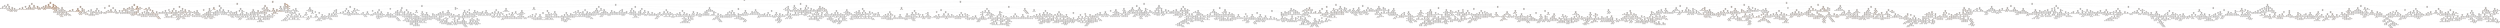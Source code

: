 digraph Tree {
node [shape=box, style="filled, rounded", color="black", fontname="helvetica"] ;
edge [fontname="helvetica"] ;
0 [label="transmission <= 0.5\nsquared_error = 0.007\nsamples = 6502\nvalue = 0.061", fillcolor="#fdf7f3"] ;
1 [label="name <= 3.5\nsquared_error = 0.028\nsamples = 830\nvalue = 0.185", fillcolor="#fae8da"] ;
0 -> 1 [labeldistance=2.5, labelangle=45, headlabel="True"] ;
2 [label="year <= 2017.5\nsquared_error = 0.036\nsamples = 124\nvalue = 0.387", fillcolor="#f5ceb2"] ;
1 -> 2 ;
3 [label="year <= 2012.5\nsquared_error = 0.006\nsamples = 47\nvalue = 0.169", fillcolor="#fbeade"] ;
2 -> 3 ;
4 [label="year <= 2007.5\nsquared_error = 0.001\nsamples = 23\nvalue = 0.11", fillcolor="#fcf1e9"] ;
3 -> 4 ;
5 [label="owner <= 1.5\nsquared_error = 0.0\nsamples = 2\nvalue = 0.059", fillcolor="#fdf8f3"] ;
4 -> 5 ;
6 [label="squared_error = 0.0\nsamples = 1\nvalue = 0.045", fillcolor="#fef9f6"] ;
5 -> 6 ;
7 [label="squared_error = -0.0\nsamples = 1\nvalue = 0.072", fillcolor="#fdf6f1"] ;
5 -> 7 ;
8 [label="km_driven <= 0.027\nsquared_error = 0.001\nsamples = 21\nvalue = 0.114", fillcolor="#fcf1e8"] ;
4 -> 8 ;
9 [label="owner <= 1.0\nsquared_error = 0.0\nsamples = 7\nvalue = 0.094", fillcolor="#fdf3ec"] ;
8 -> 9 ;
10 [label="km_driven <= 0.019\nsquared_error = 0.0\nsamples = 5\nvalue = 0.102", fillcolor="#fcf2eb"] ;
9 -> 10 ;
11 [label="squared_error = 0.0\nsamples = 3\nvalue = 0.105", fillcolor="#fcf2ea"] ;
10 -> 11 ;
12 [label="squared_error = -0.0\nsamples = 2\nvalue = 0.097", fillcolor="#fcf3ec"] ;
10 -> 12 ;
13 [label="fuel <= 2.0\nsquared_error = 0.0\nsamples = 2\nvalue = 0.075", fillcolor="#fdf6f0"] ;
9 -> 13 ;
14 [label="squared_error = 0.0\nsamples = 1\nvalue = 0.08", fillcolor="#fdf5ef"] ;
13 -> 14 ;
15 [label="squared_error = 0.0\nsamples = 1\nvalue = 0.07", fillcolor="#fdf6f1"] ;
13 -> 15 ;
16 [label="seller_type <= 0.5\nsquared_error = 0.001\nsamples = 14\nvalue = 0.125", fillcolor="#fcefe6"] ;
8 -> 16 ;
17 [label="owner <= 1.0\nsquared_error = 0.0\nsamples = 4\nvalue = 0.097", fillcolor="#fcf3ec"] ;
16 -> 17 ;
18 [label="squared_error = 0.0\nsamples = 1\nvalue = 0.107", fillcolor="#fcf1ea"] ;
17 -> 18 ;
19 [label="year <= 2011.0\nsquared_error = 0.0\nsamples = 3\nvalue = 0.093", fillcolor="#fdf3ed"] ;
17 -> 19 ;
20 [label="squared_error = 0.0\nsamples = 2\nvalue = 0.095", fillcolor="#fdf3ec"] ;
19 -> 20 ;
21 [label="squared_error = -0.0\nsamples = 1\nvalue = 0.09", fillcolor="#fdf4ed"] ;
19 -> 21 ;
22 [label="km_driven <= 0.048\nsquared_error = 0.001\nsamples = 10\nvalue = 0.136", fillcolor="#fbeee4"] ;
16 -> 22 ;
23 [label="year <= 2010.5\nsquared_error = 0.001\nsamples = 5\nvalue = 0.161", fillcolor="#fbebdf"] ;
22 -> 23 ;
24 [label="km_driven <= 0.042\nsquared_error = 0.0\nsamples = 2\nvalue = 0.185", fillcolor="#fae8da"] ;
23 -> 24 ;
25 [label="squared_error = 0.0\nsamples = 1\nvalue = 0.198", fillcolor="#fae6d8"] ;
24 -> 25 ;
26 [label="squared_error = -0.0\nsamples = 1\nvalue = 0.173", fillcolor="#fbe9dd"] ;
24 -> 26 ;
27 [label="owner <= 1.0\nsquared_error = 0.001\nsamples = 3\nvalue = 0.146", fillcolor="#fbede2"] ;
23 -> 27 ;
28 [label="year <= 2011.5\nsquared_error = 0.0\nsamples = 2\nvalue = 0.165", fillcolor="#fbeade"] ;
27 -> 28 ;
29 [label="squared_error = 0.0\nsamples = 1\nvalue = 0.147", fillcolor="#fbece2"] ;
28 -> 29 ;
30 [label="squared_error = 0.0\nsamples = 1\nvalue = 0.183", fillcolor="#fae8db"] ;
28 -> 30 ;
31 [label="squared_error = 0.0\nsamples = 1\nvalue = 0.107", fillcolor="#fcf1ea"] ;
27 -> 31 ;
32 [label="km_driven <= 0.062\nsquared_error = 0.0\nsamples = 5\nvalue = 0.11", fillcolor="#fcf1e9"] ;
22 -> 32 ;
33 [label="year <= 2010.0\nsquared_error = 0.0\nsamples = 4\nvalue = 0.115", fillcolor="#fcf0e8"] ;
32 -> 33 ;
34 [label="owner <= 3.0\nsquared_error = 0.0\nsamples = 2\nvalue = 0.104", fillcolor="#fcf2ea"] ;
33 -> 34 ;
35 [label="squared_error = 0.0\nsamples = 1\nvalue = 0.107", fillcolor="#fcf1ea"] ;
34 -> 35 ;
36 [label="squared_error = 0.0\nsamples = 1\nvalue = 0.1", fillcolor="#fcf2eb"] ;
34 -> 36 ;
37 [label="squared_error = 0.0\nsamples = 2\nvalue = 0.127", fillcolor="#fcefe6"] ;
33 -> 37 ;
38 [label="squared_error = -0.0\nsamples = 1\nvalue = 0.087", fillcolor="#fdf4ee"] ;
32 -> 38 ;
39 [label="name <= 2.5\nsquared_error = 0.005\nsamples = 24\nvalue = 0.225", fillcolor="#f9e3d2"] ;
3 -> 39 ;
40 [label="year <= 2014.5\nsquared_error = 0.003\nsamples = 15\nvalue = 0.193", fillcolor="#fae7d9"] ;
39 -> 40 ;
41 [label="km_driven <= 0.039\nsquared_error = 0.001\nsamples = 8\nvalue = 0.162", fillcolor="#fbebdf"] ;
40 -> 41 ;
42 [label="km_driven <= 0.022\nsquared_error = 0.0\nsamples = 6\nvalue = 0.177", fillcolor="#fae9dc"] ;
41 -> 42 ;
43 [label="year <= 2013.5\nsquared_error = 0.0\nsamples = 2\nvalue = 0.165", fillcolor="#fbeade"] ;
42 -> 43 ;
44 [label="squared_error = 0.0\nsamples = 1\nvalue = 0.173", fillcolor="#fbe9dd"] ;
43 -> 44 ;
45 [label="squared_error = 0.0\nsamples = 1\nvalue = 0.157", fillcolor="#fbebe0"] ;
43 -> 45 ;
46 [label="km_driven <= 0.028\nsquared_error = 0.001\nsamples = 4\nvalue = 0.183", fillcolor="#fae8db"] ;
42 -> 46 ;
47 [label="squared_error = 0.001\nsamples = 2\nvalue = 0.183", fillcolor="#fae8db"] ;
46 -> 47 ;
48 [label="squared_error = 0.0\nsamples = 2\nvalue = 0.183", fillcolor="#fae8db"] ;
46 -> 48 ;
49 [label="squared_error = 0.0\nsamples = 2\nvalue = 0.117", fillcolor="#fcf0e8"] ;
41 -> 49 ;
50 [label="km_driven <= 0.021\nsquared_error = 0.002\nsamples = 7\nvalue = 0.228", fillcolor="#f9e2d2"] ;
40 -> 50 ;
51 [label="km_driven <= 0.012\nsquared_error = 0.002\nsamples = 4\nvalue = 0.202", fillcolor="#fae6d7"] ;
50 -> 51 ;
52 [label="fuel <= 2.0\nsquared_error = 0.003\nsamples = 2\nvalue = 0.223", fillcolor="#f9e3d3"] ;
51 -> 52 ;
53 [label="squared_error = 0.0\nsamples = 1\nvalue = 0.28", fillcolor="#f8dcc7"] ;
52 -> 53 ;
54 [label="squared_error = -0.0\nsamples = 1\nvalue = 0.166", fillcolor="#fbeade"] ;
52 -> 54 ;
55 [label="km_driven <= 0.017\nsquared_error = 0.0\nsamples = 2\nvalue = 0.18", fillcolor="#fae8db"] ;
51 -> 55 ;
56 [label="squared_error = 0.0\nsamples = 1\nvalue = 0.173", fillcolor="#fbe9dd"] ;
55 -> 56 ;
57 [label="squared_error = 0.0\nsamples = 1\nvalue = 0.187", fillcolor="#fae7da"] ;
55 -> 57 ;
58 [label="seller_type <= 0.5\nsquared_error = 0.0\nsamples = 3\nvalue = 0.263", fillcolor="#f8decb"] ;
50 -> 58 ;
59 [label="km_driven <= 0.033\nsquared_error = 0.0\nsamples = 2\nvalue = 0.265", fillcolor="#f8deca"] ;
58 -> 59 ;
60 [label="squared_error = 0.0\nsamples = 1\nvalue = 0.263", fillcolor="#f8decb"] ;
59 -> 60 ;
61 [label="squared_error = 0.0\nsamples = 1\nvalue = 0.268", fillcolor="#f8ddca"] ;
59 -> 61 ;
62 [label="squared_error = -0.0\nsamples = 1\nvalue = 0.258", fillcolor="#f8dfcc"] ;
58 -> 62 ;
63 [label="km_driven <= 0.014\nsquared_error = 0.004\nsamples = 9\nvalue = 0.28", fillcolor="#f8dcc8"] ;
39 -> 63 ;
64 [label="km_driven <= 0.008\nsquared_error = 0.001\nsamples = 4\nvalue = 0.24", fillcolor="#f9e1cf"] ;
63 -> 64 ;
65 [label="squared_error = 0.0\nsamples = 1\nvalue = 0.288", fillcolor="#f8dbc6"] ;
64 -> 65 ;
66 [label="fuel <= 2.0\nsquared_error = 0.0\nsamples = 3\nvalue = 0.224", fillcolor="#f9e3d3"] ;
64 -> 66 ;
67 [label="squared_error = 0.0\nsamples = 2\nvalue = 0.213", fillcolor="#f9e4d5"] ;
66 -> 67 ;
68 [label="squared_error = -0.0\nsamples = 1\nvalue = 0.248", fillcolor="#f9e0ce"] ;
66 -> 68 ;
69 [label="km_driven <= 0.024\nsquared_error = 0.004\nsamples = 5\nvalue = 0.311", fillcolor="#f7d8c1"] ;
63 -> 69 ;
70 [label="year <= 2014.5\nsquared_error = 0.001\nsamples = 4\nvalue = 0.339", fillcolor="#f6d4bc"] ;
69 -> 70 ;
71 [label="squared_error = 0.0\nsamples = 2\nvalue = 0.373", fillcolor="#f5d0b5"] ;
70 -> 71 ;
72 [label="seller_type <= 0.5\nsquared_error = 0.0\nsamples = 2\nvalue = 0.305", fillcolor="#f7d9c3"] ;
70 -> 72 ;
73 [label="squared_error = 0.0\nsamples = 1\nvalue = 0.293", fillcolor="#f7dac5"] ;
72 -> 73 ;
74 [label="squared_error = 0.0\nsamples = 1\nvalue = 0.318", fillcolor="#f7d7c0"] ;
72 -> 74 ;
75 [label="squared_error = -0.0\nsamples = 1\nvalue = 0.198", fillcolor="#fae6d8"] ;
69 -> 75 ;
76 [label="year <= 2018.5\nsquared_error = 0.007\nsamples = 77\nvalue = 0.52", fillcolor="#f1be98"] ;
2 -> 76 ;
77 [label="km_driven <= 0.011\nsquared_error = 0.014\nsamples = 19\nvalue = 0.426", fillcolor="#f4c9ab"] ;
76 -> 77 ;
78 [label="name <= 2.5\nsquared_error = 0.008\nsamples = 9\nvalue = 0.355", fillcolor="#f6d2b9"] ;
77 -> 78 ;
79 [label="owner <= 1.0\nsquared_error = 0.001\nsamples = 3\nvalue = 0.264", fillcolor="#f8decb"] ;
78 -> 79 ;
80 [label="km_driven <= 0.009\nsquared_error = 0.0\nsamples = 2\nvalue = 0.288", fillcolor="#f8dbc6"] ;
79 -> 80 ;
81 [label="squared_error = 0.0\nsamples = 1\nvalue = 0.298", fillcolor="#f7d9c4"] ;
80 -> 81 ;
82 [label="squared_error = 0.0\nsamples = 1\nvalue = 0.278", fillcolor="#f8dcc8"] ;
80 -> 82 ;
83 [label="squared_error = -0.0\nsamples = 1\nvalue = 0.218", fillcolor="#f9e4d4"] ;
79 -> 83 ;
84 [label="seller_type <= 0.5\nsquared_error = 0.005\nsamples = 6\nvalue = 0.4", fillcolor="#f5cdb0"] ;
78 -> 84 ;
85 [label="km_driven <= 0.007\nsquared_error = 0.001\nsamples = 5\nvalue = 0.37", fillcolor="#f5d0b6"] ;
84 -> 85 ;
86 [label="km_driven <= 0.005\nsquared_error = 0.0\nsamples = 3\nvalue = 0.395", fillcolor="#f5cdb1"] ;
85 -> 86 ;
87 [label="squared_error = 0.0\nsamples = 2\nvalue = 0.398", fillcolor="#f5cdb0"] ;
86 -> 87 ;
88 [label="squared_error = -0.0\nsamples = 1\nvalue = 0.388", fillcolor="#f5ceb2"] ;
86 -> 88 ;
89 [label="squared_error = 0.0\nsamples = 2\nvalue = 0.333", fillcolor="#f6d5bd"] ;
85 -> 89 ;
90 [label="squared_error = 0.0\nsamples = 1\nvalue = 0.549", fillcolor="#f1ba92"] ;
84 -> 90 ;
91 [label="km_driven <= 0.012\nsquared_error = 0.01\nsamples = 10\nvalue = 0.49", fillcolor="#f2c19e"] ;
77 -> 91 ;
92 [label="squared_error = 0.0\nsamples = 3\nvalue = 0.599", fillcolor="#efb488"] ;
91 -> 92 ;
93 [label="seller_type <= 0.5\nsquared_error = 0.008\nsamples = 7\nvalue = 0.444", fillcolor="#f3c7a7"] ;
91 -> 93 ;
94 [label="name <= 2.5\nsquared_error = 0.0\nsamples = 5\nvalue = 0.388", fillcolor="#f5ceb2"] ;
93 -> 94 ;
95 [label="squared_error = 0.0\nsamples = 3\nvalue = 0.396", fillcolor="#f5cdb1"] ;
94 -> 95 ;
96 [label="squared_error = 0.0\nsamples = 2\nvalue = 0.377", fillcolor="#f5cfb4"] ;
94 -> 96 ;
97 [label="squared_error = -0.0\nsamples = 2\nvalue = 0.582", fillcolor="#f0b68c"] ;
93 -> 97 ;
98 [label="seller_type <= 0.5\nsquared_error = 0.001\nsamples = 58\nvalue = 0.55", fillcolor="#f1ba92"] ;
76 -> 98 ;
99 [label="name <= 2.5\nsquared_error = 0.0\nsamples = 57\nvalue = 0.547", fillcolor="#f1ba93"] ;
98 -> 99 ;
100 [label="km_driven <= 0.007\nsquared_error = 0.001\nsamples = 3\nvalue = 0.621", fillcolor="#efb184"] ;
99 -> 100 ;
101 [label="km_driven <= 0.004\nsquared_error = 0.0\nsamples = 2\nvalue = 0.606", fillcolor="#efb387"] ;
100 -> 101 ;
102 [label="squared_error = 0.0\nsamples = 1\nvalue = 0.621", fillcolor="#efb184"] ;
101 -> 102 ;
103 [label="squared_error = -0.0\nsamples = 1\nvalue = 0.591", fillcolor="#f0b58a"] ;
101 -> 103 ;
104 [label="squared_error = -0.0\nsamples = 1\nvalue = 0.651", fillcolor="#eead7e"] ;
100 -> 104 ;
105 [label="km_driven <= 0.006\nsquared_error = 0.0\nsamples = 54\nvalue = 0.543", fillcolor="#f1bb93"] ;
99 -> 105 ;
106 [label="km_driven <= 0.003\nsquared_error = 0.0\nsamples = 53\nvalue = 0.542", fillcolor="#f1bb94"] ;
105 -> 106 ;
107 [label="km_driven <= 0.003\nsquared_error = 0.0\nsamples = 51\nvalue = 0.543", fillcolor="#f1bb93"] ;
106 -> 107 ;
108 [label="squared_error = 0.0\nsamples = 27\nvalue = 0.539", fillcolor="#f1bb94"] ;
107 -> 108 ;
109 [label="squared_error = 0.0\nsamples = 24\nvalue = 0.549", fillcolor="#f1ba92"] ;
107 -> 109 ;
110 [label="squared_error = -0.0\nsamples = 2\nvalue = 0.519", fillcolor="#f2be98"] ;
106 -> 110 ;
111 [label="squared_error = -0.0\nsamples = 1\nvalue = 0.579", fillcolor="#f0b68c"] ;
105 -> 111 ;
112 [label="squared_error = -0.0\nsamples = 1\nvalue = 0.719", fillcolor="#eca471"] ;
98 -> 112 ;
113 [label="name <= 30.5\nsquared_error = 0.019\nsamples = 706\nvalue = 0.15", fillcolor="#fbece1"] ;
1 -> 113 ;
114 [label="seller_type <= 0.5\nsquared_error = 0.016\nsamples = 650\nvalue = 0.135", fillcolor="#fbeee4"] ;
113 -> 114 ;
115 [label="year <= 2018.5\nsquared_error = 0.026\nsamples = 243\nvalue = 0.202", fillcolor="#fae5d7"] ;
114 -> 115 ;
116 [label="fuel <= 2.0\nsquared_error = 0.014\nsamples = 194\nvalue = 0.155", fillcolor="#fbebe0"] ;
115 -> 116 ;
117 [label="year <= 2016.5\nsquared_error = 0.013\nsamples = 96\nvalue = 0.235", fillcolor="#f9e1d0"] ;
116 -> 117 ;
118 [label="km_driven <= 0.015\nsquared_error = 0.004\nsamples = 31\nvalue = 0.135", fillcolor="#fbeee4"] ;
117 -> 118 ;
119 [label="owner <= 1.0\nsquared_error = 0.001\nsamples = 4\nvalue = 0.252", fillcolor="#f8dfcd"] ;
118 -> 119 ;
120 [label="km_driven <= 0.009\nsquared_error = 0.0\nsamples = 3\nvalue = 0.268", fillcolor="#f8ddca"] ;
119 -> 120 ;
121 [label="squared_error = 0.0\nsamples = 1\nvalue = 0.248", fillcolor="#f9e0ce"] ;
120 -> 121 ;
122 [label="km_driven <= 0.014\nsquared_error = 0.0\nsamples = 2\nvalue = 0.278", fillcolor="#f8dcc8"] ;
120 -> 122 ;
123 [label="squared_error = 0.0\nsamples = 1\nvalue = 0.288", fillcolor="#f8dbc6"] ;
122 -> 123 ;
124 [label="squared_error = 0.0\nsamples = 1\nvalue = 0.268", fillcolor="#f8ddca"] ;
122 -> 124 ;
125 [label="squared_error = -0.0\nsamples = 1\nvalue = 0.203", fillcolor="#fae5d7"] ;
119 -> 125 ;
126 [label="owner <= 1.0\nsquared_error = 0.002\nsamples = 27\nvalue = 0.118", fillcolor="#fcf0e8"] ;
118 -> 126 ;
127 [label="name <= 11.5\nsquared_error = 0.002\nsamples = 21\nvalue = 0.108", fillcolor="#fcf1ea"] ;
126 -> 127 ;
128 [label="year <= 2014.0\nsquared_error = 0.001\nsamples = 6\nvalue = 0.086", fillcolor="#fdf4ee"] ;
127 -> 128 ;
129 [label="km_driven <= 0.027\nsquared_error = 0.0\nsamples = 2\nvalue = 0.057", fillcolor="#fef8f4"] ;
128 -> 129 ;
130 [label="squared_error = 0.0\nsamples = 1\nvalue = 0.062", fillcolor="#fdf7f3"] ;
129 -> 130 ;
131 [label="squared_error = -0.0\nsamples = 1\nvalue = 0.052", fillcolor="#fef8f5"] ;
129 -> 131 ;
132 [label="name <= 10.0\nsquared_error = 0.0\nsamples = 4\nvalue = 0.1", fillcolor="#fcf2eb"] ;
128 -> 132 ;
133 [label="squared_error = 0.0\nsamples = 1\nvalue = 0.125", fillcolor="#fcefe6"] ;
132 -> 133 ;
134 [label="year <= 2015.5\nsquared_error = 0.0\nsamples = 3\nvalue = 0.092", fillcolor="#fdf3ed"] ;
132 -> 134 ;
135 [label="km_driven <= 0.023\nsquared_error = 0.0\nsamples = 2\nvalue = 0.087", fillcolor="#fdf4ee"] ;
134 -> 135 ;
136 [label="squared_error = 0.0\nsamples = 1\nvalue = 0.088", fillcolor="#fdf4ee"] ;
135 -> 136 ;
137 [label="squared_error = -0.0\nsamples = 1\nvalue = 0.085", fillcolor="#fdf4ee"] ;
135 -> 137 ;
138 [label="squared_error = -0.0\nsamples = 1\nvalue = 0.102", fillcolor="#fcf2eb"] ;
134 -> 138 ;
139 [label="name <= 23.5\nsquared_error = 0.002\nsamples = 15\nvalue = 0.116", fillcolor="#fcf0e8"] ;
127 -> 139 ;
140 [label="name <= 14.0\nsquared_error = 0.001\nsamples = 6\nvalue = 0.143", fillcolor="#fbede3"] ;
139 -> 140 ;
141 [label="squared_error = 0.0\nsamples = 1\nvalue = 0.113", fillcolor="#fcf1e9"] ;
140 -> 141 ;
142 [label="km_driven <= 0.038\nsquared_error = 0.001\nsamples = 5\nvalue = 0.149", fillcolor="#fbece1"] ;
140 -> 142 ;
143 [label="km_driven <= 0.034\nsquared_error = 0.001\nsamples = 4\nvalue = 0.139", fillcolor="#fbede3"] ;
142 -> 143 ;
144 [label="km_driven <= 0.026\nsquared_error = 0.0\nsamples = 3\nvalue = 0.153", fillcolor="#fbece1"] ;
143 -> 144 ;
145 [label="squared_error = 0.0\nsamples = 1\nvalue = 0.14", fillcolor="#fbede3"] ;
144 -> 145 ;
146 [label="km_driven <= 0.029\nsquared_error = 0.0\nsamples = 2\nvalue = 0.16", fillcolor="#fbebdf"] ;
144 -> 146 ;
147 [label="squared_error = 0.0\nsamples = 1\nvalue = 0.162", fillcolor="#fbebdf"] ;
146 -> 147 ;
148 [label="squared_error = 0.0\nsamples = 1\nvalue = 0.157", fillcolor="#fbebe0"] ;
146 -> 148 ;
149 [label="squared_error = 0.0\nsamples = 1\nvalue = 0.097", fillcolor="#fcf3ec"] ;
143 -> 149 ;
150 [label="squared_error = -0.0\nsamples = 1\nvalue = 0.19", fillcolor="#fae7d9"] ;
142 -> 150 ;
151 [label="km_driven <= 0.025\nsquared_error = 0.002\nsamples = 9\nvalue = 0.098", fillcolor="#fcf3ec"] ;
139 -> 151 ;
152 [label="squared_error = 0.0\nsamples = 1\nvalue = 0.173", fillcolor="#fbe9dd"] ;
151 -> 152 ;
153 [label="name <= 28.0\nsquared_error = 0.001\nsamples = 8\nvalue = 0.089", fillcolor="#fdf4ed"] ;
151 -> 153 ;
154 [label="name <= 26.5\nsquared_error = 0.0\nsamples = 5\nvalue = 0.076", fillcolor="#fdf5f0"] ;
153 -> 154 ;
155 [label="squared_error = 0.0\nsamples = 2\nvalue = 0.097", fillcolor="#fcf3ec"] ;
154 -> 155 ;
156 [label="km_driven <= 0.037\nsquared_error = 0.0\nsamples = 3\nvalue = 0.063", fillcolor="#fdf7f3"] ;
154 -> 156 ;
157 [label="squared_error = 0.0\nsamples = 1\nvalue = 0.063", fillcolor="#fdf7f2"] ;
156 -> 157 ;
158 [label="squared_error = 0.0\nsamples = 2\nvalue = 0.062", fillcolor="#fdf7f3"] ;
156 -> 158 ;
159 [label="name <= 29.5\nsquared_error = 0.003\nsamples = 3\nvalue = 0.11", fillcolor="#fcf1e9"] ;
153 -> 159 ;
160 [label="squared_error = 0.0\nsamples = 1\nvalue = 0.18", fillcolor="#fae8db"] ;
159 -> 160 ;
161 [label="km_driven <= 0.037\nsquared_error = 0.0\nsamples = 2\nvalue = 0.075", fillcolor="#fdf6f0"] ;
159 -> 161 ;
162 [label="squared_error = 0.0\nsamples = 1\nvalue = 0.062", fillcolor="#fdf7f3"] ;
161 -> 162 ;
163 [label="squared_error = 0.0\nsamples = 1\nvalue = 0.087", fillcolor="#fdf4ee"] ;
161 -> 163 ;
164 [label="name <= 16.5\nsquared_error = 0.0\nsamples = 6\nvalue = 0.152", fillcolor="#fbece1"] ;
126 -> 164 ;
165 [label="squared_error = 0.0\nsamples = 1\nvalue = 0.127", fillcolor="#fcefe6"] ;
164 -> 165 ;
166 [label="km_driven <= 0.028\nsquared_error = 0.0\nsamples = 5\nvalue = 0.157", fillcolor="#fbebe0"] ;
164 -> 166 ;
167 [label="squared_error = 0.0\nsamples = 2\nvalue = 0.15", fillcolor="#fbece1"] ;
166 -> 167 ;
168 [label="squared_error = -0.0\nsamples = 3\nvalue = 0.162", fillcolor="#fbebdf"] ;
166 -> 168 ;
169 [label="name <= 23.5\nsquared_error = 0.01\nsamples = 65\nvalue = 0.283", fillcolor="#f8dbc7"] ;
117 -> 169 ;
170 [label="name <= 20.5\nsquared_error = 0.008\nsamples = 53\nvalue = 0.307", fillcolor="#f7d8c2"] ;
169 -> 170 ;
171 [label="name <= 16.5\nsquared_error = 0.003\nsamples = 47\nvalue = 0.287", fillcolor="#f8dbc6"] ;
170 -> 171 ;
172 [label="km_driven <= 0.011\nsquared_error = 0.001\nsamples = 45\nvalue = 0.297", fillcolor="#f7dac4"] ;
171 -> 172 ;
173 [label="squared_error = 0.0\nsamples = 18\nvalue = 0.265", fillcolor="#f8decb"] ;
172 -> 173 ;
174 [label="squared_error = 0.0\nsamples = 27\nvalue = 0.318", fillcolor="#f7d7c0"] ;
172 -> 174 ;
175 [label="km_driven <= 0.009\nsquared_error = 0.0\nsamples = 2\nvalue = 0.08", fillcolor="#fdf5ef"] ;
171 -> 175 ;
176 [label="squared_error = 0.0\nsamples = 1\nvalue = 0.076", fillcolor="#fdf5f0"] ;
175 -> 176 ;
177 [label="squared_error = 0.0\nsamples = 1\nvalue = 0.085", fillcolor="#fdf4ee"] ;
175 -> 177 ;
178 [label="km_driven <= 0.012\nsquared_error = 0.021\nsamples = 6\nvalue = 0.463", fillcolor="#f3c5a3"] ;
170 -> 178 ;
179 [label="year <= 2017.5\nsquared_error = 0.008\nsamples = 3\nvalue = 0.331", fillcolor="#f6d5bd"] ;
178 -> 179 ;
180 [label="squared_error = -0.0\nsamples = 2\nvalue = 0.268", fillcolor="#f8ddca"] ;
179 -> 180 ;
181 [label="squared_error = 0.0\nsamples = 1\nvalue = 0.458", fillcolor="#f3c5a4"] ;
179 -> 181 ;
182 [label="km_driven <= 0.017\nsquared_error = 0.0\nsamples = 3\nvalue = 0.594", fillcolor="#f0b489"] ;
178 -> 182 ;
183 [label="squared_error = 0.0\nsamples = 2\nvalue = 0.599", fillcolor="#efb488"] ;
182 -> 183 ;
184 [label="squared_error = -0.0\nsamples = 1\nvalue = 0.584", fillcolor="#f0b58b"] ;
182 -> 184 ;
185 [label="km_driven <= 0.042\nsquared_error = 0.006\nsamples = 12\nvalue = 0.174", fillcolor="#fae9dc"] ;
169 -> 185 ;
186 [label="owner <= 1.0\nsquared_error = 0.005\nsamples = 11\nvalue = 0.164", fillcolor="#fbeadf"] ;
185 -> 186 ;
187 [label="km_driven <= 0.008\nsquared_error = 0.005\nsamples = 10\nvalue = 0.153", fillcolor="#fbece1"] ;
186 -> 187 ;
188 [label="name <= 27.5\nsquared_error = 0.005\nsamples = 5\nvalue = 0.193", fillcolor="#fae7d9"] ;
187 -> 188 ;
189 [label="squared_error = 0.0\nsamples = 1\nvalue = 0.323", fillcolor="#f7d6bf"] ;
188 -> 189 ;
190 [label="km_driven <= 0.005\nsquared_error = 0.001\nsamples = 4\nvalue = 0.161", fillcolor="#fbebdf"] ;
188 -> 190 ;
191 [label="squared_error = 0.0\nsamples = 1\nvalue = 0.1", fillcolor="#fcf2eb"] ;
190 -> 191 ;
192 [label="km_driven <= 0.008\nsquared_error = 0.0\nsamples = 3\nvalue = 0.181", fillcolor="#fae8db"] ;
190 -> 192 ;
193 [label="squared_error = -0.0\nsamples = 2\nvalue = 0.183", fillcolor="#fae8db"] ;
192 -> 193 ;
194 [label="squared_error = 0.0\nsamples = 1\nvalue = 0.178", fillcolor="#fae9dc"] ;
192 -> 194 ;
195 [label="km_driven <= 0.018\nsquared_error = 0.001\nsamples = 5\nvalue = 0.113", fillcolor="#fcf1e9"] ;
187 -> 195 ;
196 [label="name <= 26.5\nsquared_error = 0.0\nsamples = 2\nvalue = 0.078", fillcolor="#fdf5f0"] ;
195 -> 196 ;
197 [label="squared_error = 0.0\nsamples = 1\nvalue = 0.072", fillcolor="#fdf6f1"] ;
196 -> 197 ;
198 [label="squared_error = 0.0\nsamples = 1\nvalue = 0.083", fillcolor="#fdf5ef"] ;
196 -> 198 ;
199 [label="name <= 28.5\nsquared_error = 0.0\nsamples = 3\nvalue = 0.136", fillcolor="#fbeee4"] ;
195 -> 199 ;
200 [label="squared_error = 0.0\nsamples = 1\nvalue = 0.127", fillcolor="#fcefe6"] ;
199 -> 200 ;
201 [label="km_driven <= 0.033\nsquared_error = 0.0\nsamples = 2\nvalue = 0.14", fillcolor="#fbede3"] ;
199 -> 201 ;
202 [label="squared_error = 0.0\nsamples = 1\nvalue = 0.144", fillcolor="#fbede3"] ;
201 -> 202 ;
203 [label="squared_error = -0.0\nsamples = 1\nvalue = 0.136", fillcolor="#fbeee4"] ;
201 -> 203 ;
204 [label="squared_error = 0.0\nsamples = 1\nvalue = 0.273", fillcolor="#f8ddc9"] ;
186 -> 204 ;
205 [label="squared_error = -0.0\nsamples = 1\nvalue = 0.292", fillcolor="#f7dac5"] ;
185 -> 205 ;
206 [label="year <= 2016.5\nsquared_error = 0.003\nsamples = 98\nvalue = 0.077", fillcolor="#fdf5f0"] ;
116 -> 206 ;
207 [label="km_driven <= 0.031\nsquared_error = 0.001\nsamples = 43\nvalue = 0.061", fillcolor="#fdf7f3"] ;
206 -> 207 ;
208 [label="year <= 2011.5\nsquared_error = 0.001\nsamples = 42\nvalue = 0.059", fillcolor="#fdf8f3"] ;
207 -> 208 ;
209 [label="name <= 16.0\nsquared_error = 0.0\nsamples = 4\nvalue = 0.032", fillcolor="#fefbf9"] ;
208 -> 209 ;
210 [label="year <= 2010.5\nsquared_error = 0.0\nsamples = 2\nvalue = 0.024", fillcolor="#fefcfa"] ;
209 -> 210 ;
211 [label="squared_error = 0.0\nsamples = 1\nvalue = 0.023", fillcolor="#fefcfa"] ;
210 -> 211 ;
212 [label="squared_error = -0.0\nsamples = 1\nvalue = 0.024", fillcolor="#fefcfa"] ;
210 -> 212 ;
213 [label="km_driven <= 0.024\nsquared_error = 0.0\nsamples = 2\nvalue = 0.04", fillcolor="#fefaf7"] ;
209 -> 213 ;
214 [label="squared_error = 0.0\nsamples = 1\nvalue = 0.037", fillcolor="#fefaf8"] ;
213 -> 214 ;
215 [label="squared_error = 0.0\nsamples = 1\nvalue = 0.042", fillcolor="#fefaf7"] ;
213 -> 215 ;
216 [label="km_driven <= 0.022\nsquared_error = 0.001\nsamples = 38\nvalue = 0.062", fillcolor="#fdf7f3"] ;
208 -> 216 ;
217 [label="km_driven <= 0.016\nsquared_error = 0.001\nsamples = 30\nvalue = 0.065", fillcolor="#fdf7f2"] ;
216 -> 217 ;
218 [label="km_driven <= 0.004\nsquared_error = 0.0\nsamples = 26\nvalue = 0.06", fillcolor="#fdf7f3"] ;
217 -> 218 ;
219 [label="squared_error = 0.0\nsamples = 1\nvalue = 0.041", fillcolor="#fefaf7"] ;
218 -> 219 ;
220 [label="name <= 29.5\nsquared_error = 0.0\nsamples = 25\nvalue = 0.06", fillcolor="#fdf7f3"] ;
218 -> 220 ;
221 [label="km_driven <= 0.007\nsquared_error = 0.0\nsamples = 22\nvalue = 0.061", fillcolor="#fdf7f3"] ;
220 -> 221 ;
222 [label="squared_error = 0.0\nsamples = 20\nvalue = 0.062", fillcolor="#fdf7f3"] ;
221 -> 222 ;
223 [label="year <= 2014.5\nsquared_error = 0.0\nsamples = 2\nvalue = 0.058", fillcolor="#fdf8f3"] ;
221 -> 223 ;
224 [label="squared_error = 0.0\nsamples = 1\nvalue = 0.06", fillcolor="#fdf7f3"] ;
223 -> 224 ;
225 [label="squared_error = 0.0\nsamples = 1\nvalue = 0.057", fillcolor="#fef8f4"] ;
223 -> 225 ;
226 [label="owner <= 1.0\nsquared_error = 0.0\nsamples = 3\nvalue = 0.054", fillcolor="#fef8f4"] ;
220 -> 226 ;
227 [label="km_driven <= 0.011\nsquared_error = 0.0\nsamples = 2\nvalue = 0.055", fillcolor="#fef8f4"] ;
226 -> 227 ;
228 [label="squared_error = 0.0\nsamples = 1\nvalue = 0.055", fillcolor="#fef8f4"] ;
227 -> 228 ;
229 [label="squared_error = 0.0\nsamples = 1\nvalue = 0.055", fillcolor="#fef8f4"] ;
227 -> 229 ;
230 [label="squared_error = -0.0\nsamples = 1\nvalue = 0.052", fillcolor="#fef8f5"] ;
226 -> 230 ;
231 [label="name <= 20.0\nsquared_error = 0.003\nsamples = 4\nvalue = 0.1", fillcolor="#fcf2eb"] ;
217 -> 231 ;
232 [label="name <= 10.5\nsquared_error = 0.0\nsamples = 3\nvalue = 0.071", fillcolor="#fdf6f1"] ;
231 -> 232 ;
233 [label="year <= 2012.5\nsquared_error = 0.0\nsamples = 2\nvalue = 0.064", fillcolor="#fdf7f2"] ;
232 -> 233 ;
234 [label="squared_error = 0.0\nsamples = 1\nvalue = 0.072", fillcolor="#fdf6f1"] ;
233 -> 234 ;
235 [label="squared_error = 0.0\nsamples = 1\nvalue = 0.055", fillcolor="#fef8f4"] ;
233 -> 235 ;
236 [label="squared_error = -0.0\nsamples = 1\nvalue = 0.086", fillcolor="#fdf4ee"] ;
232 -> 236 ;
237 [label="squared_error = 0.0\nsamples = 1\nvalue = 0.188", fillcolor="#fae7da"] ;
231 -> 237 ;
238 [label="km_driven <= 0.027\nsquared_error = 0.0\nsamples = 8\nvalue = 0.05", fillcolor="#fef9f5"] ;
216 -> 238 ;
239 [label="year <= 2014.0\nsquared_error = 0.0\nsamples = 5\nvalue = 0.043", fillcolor="#fefaf6"] ;
238 -> 239 ;
240 [label="squared_error = 0.0\nsamples = 1\nvalue = 0.042", fillcolor="#fefaf7"] ;
239 -> 240 ;
241 [label="squared_error = -0.0\nsamples = 4\nvalue = 0.044", fillcolor="#fefaf6"] ;
239 -> 241 ;
242 [label="year <= 2015.5\nsquared_error = 0.0\nsamples = 3\nvalue = 0.062", fillcolor="#fdf7f3"] ;
238 -> 242 ;
243 [label="name <= 10.0\nsquared_error = 0.0\nsamples = 2\nvalue = 0.066", fillcolor="#fdf7f2"] ;
242 -> 243 ;
244 [label="squared_error = 0.0\nsamples = 1\nvalue = 0.065", fillcolor="#fdf7f2"] ;
243 -> 244 ;
245 [label="squared_error = 0.0\nsamples = 1\nvalue = 0.066", fillcolor="#fdf7f2"] ;
243 -> 245 ;
246 [label="squared_error = 0.0\nsamples = 1\nvalue = 0.054", fillcolor="#fef8f4"] ;
242 -> 246 ;
247 [label="squared_error = 0.0\nsamples = 1\nvalue = 0.132", fillcolor="#fceee5"] ;
207 -> 247 ;
248 [label="name <= 20.5\nsquared_error = 0.004\nsamples = 55\nvalue = 0.09", fillcolor="#fdf4ed"] ;
206 -> 248 ;
249 [label="name <= 15.5\nsquared_error = 0.001\nsamples = 43\nvalue = 0.069", fillcolor="#fdf6f1"] ;
248 -> 249 ;
250 [label="km_driven <= 0.02\nsquared_error = 0.002\nsamples = 9\nvalue = 0.112", fillcolor="#fcf1e9"] ;
249 -> 250 ;
251 [label="km_driven <= 0.018\nsquared_error = 0.0\nsamples = 5\nvalue = 0.078", fillcolor="#fdf5ef"] ;
250 -> 251 ;
252 [label="km_driven <= 0.014\nsquared_error = 0.0\nsamples = 4\nvalue = 0.084", fillcolor="#fdf4ee"] ;
251 -> 252 ;
253 [label="km_driven <= 0.01\nsquared_error = 0.0\nsamples = 3\nvalue = 0.087", fillcolor="#fdf4ee"] ;
252 -> 253 ;
254 [label="squared_error = 0.0\nsamples = 2\nvalue = 0.087", fillcolor="#fdf4ee"] ;
253 -> 254 ;
255 [label="squared_error = -0.0\nsamples = 1\nvalue = 0.086", fillcolor="#fdf4ee"] ;
253 -> 255 ;
256 [label="squared_error = -0.0\nsamples = 1\nvalue = 0.077", fillcolor="#fdf5f0"] ;
252 -> 256 ;
257 [label="squared_error = 0.0\nsamples = 1\nvalue = 0.054", fillcolor="#fef8f4"] ;
251 -> 257 ;
258 [label="km_driven <= 0.026\nsquared_error = 0.001\nsamples = 4\nvalue = 0.154", fillcolor="#fbece1"] ;
250 -> 258 ;
259 [label="km_driven <= 0.023\nsquared_error = 0.0\nsamples = 2\nvalue = 0.171", fillcolor="#fbe9dd"] ;
258 -> 259 ;
260 [label="squared_error = 0.0\nsamples = 1\nvalue = 0.162", fillcolor="#fbebdf"] ;
259 -> 260 ;
261 [label="squared_error = 0.0\nsamples = 1\nvalue = 0.18", fillcolor="#fae8db"] ;
259 -> 261 ;
262 [label="km_driven <= 0.029\nsquared_error = 0.001\nsamples = 2\nvalue = 0.136", fillcolor="#fbeee4"] ;
258 -> 262 ;
263 [label="squared_error = 0.0\nsamples = 1\nvalue = 0.1", fillcolor="#fcf2eb"] ;
262 -> 263 ;
264 [label="squared_error = -0.0\nsamples = 1\nvalue = 0.173", fillcolor="#fbe9dd"] ;
262 -> 264 ;
265 [label="km_driven <= 0.01\nsquared_error = 0.0\nsamples = 34\nvalue = 0.058", fillcolor="#fef8f4"] ;
249 -> 265 ;
266 [label="km_driven <= 0.005\nsquared_error = 0.0\nsamples = 4\nvalue = 0.063", fillcolor="#fdf7f2"] ;
265 -> 266 ;
267 [label="squared_error = 0.0\nsamples = 1\nvalue = 0.052", fillcolor="#fef8f5"] ;
266 -> 267 ;
268 [label="km_driven <= 0.007\nsquared_error = 0.0\nsamples = 3\nvalue = 0.067", fillcolor="#fdf7f2"] ;
266 -> 268 ;
269 [label="squared_error = 0.0\nsamples = 1\nvalue = 0.063", fillcolor="#fdf7f3"] ;
268 -> 269 ;
270 [label="km_driven <= 0.009\nsquared_error = 0.0\nsamples = 2\nvalue = 0.07", fillcolor="#fdf6f1"] ;
268 -> 270 ;
271 [label="squared_error = 0.0\nsamples = 1\nvalue = 0.075", fillcolor="#fdf6f0"] ;
270 -> 271 ;
272 [label="squared_error = 0.0\nsamples = 1\nvalue = 0.065", fillcolor="#fdf7f2"] ;
270 -> 272 ;
273 [label="km_driven <= 0.017\nsquared_error = 0.0\nsamples = 30\nvalue = 0.057", fillcolor="#fef8f4"] ;
265 -> 273 ;
274 [label="year <= 2017.5\nsquared_error = 0.0\nsamples = 2\nvalue = 0.049", fillcolor="#fef9f5"] ;
273 -> 274 ;
275 [label="squared_error = 0.0\nsamples = 1\nvalue = 0.057", fillcolor="#fef8f4"] ;
274 -> 275 ;
276 [label="squared_error = -0.0\nsamples = 1\nvalue = 0.042", fillcolor="#fefaf7"] ;
274 -> 276 ;
277 [label="km_driven <= 0.023\nsquared_error = 0.0\nsamples = 28\nvalue = 0.057", fillcolor="#fef8f4"] ;
273 -> 277 ;
278 [label="squared_error = 0.0\nsamples = 1\nvalue = 0.072", fillcolor="#fdf6f1"] ;
277 -> 278 ;
279 [label="km_driven <= 0.026\nsquared_error = 0.0\nsamples = 27\nvalue = 0.057", fillcolor="#fef8f4"] ;
277 -> 279 ;
280 [label="squared_error = 0.0\nsamples = 1\nvalue = 0.046", fillcolor="#fef9f6"] ;
279 -> 280 ;
281 [label="squared_error = 0.0\nsamples = 26\nvalue = 0.057", fillcolor="#fef8f4"] ;
279 -> 281 ;
282 [label="name <= 23.5\nsquared_error = 0.007\nsamples = 12\nvalue = 0.166", fillcolor="#fbeade"] ;
248 -> 282 ;
283 [label="year <= 2017.5\nsquared_error = 0.0\nsamples = 4\nvalue = 0.26", fillcolor="#f8decb"] ;
282 -> 283 ;
284 [label="squared_error = 0.0\nsamples = 2\nvalue = 0.268", fillcolor="#f8ddca"] ;
283 -> 284 ;
285 [label="squared_error = -0.0\nsamples = 2\nvalue = 0.253", fillcolor="#f8dfcd"] ;
283 -> 285 ;
286 [label="km_driven <= 0.022\nsquared_error = 0.004\nsamples = 8\nvalue = 0.118", fillcolor="#fcf0e8"] ;
282 -> 286 ;
287 [label="km_driven <= 0.013\nsquared_error = 0.003\nsamples = 7\nvalue = 0.132", fillcolor="#fceee5"] ;
286 -> 287 ;
288 [label="name <= 28.5\nsquared_error = 0.002\nsamples = 4\nvalue = 0.1", fillcolor="#fcf2eb"] ;
287 -> 288 ;
289 [label="name <= 27.0\nsquared_error = 0.0\nsamples = 2\nvalue = 0.05", fillcolor="#fef9f5"] ;
288 -> 289 ;
290 [label="squared_error = 0.0\nsamples = 1\nvalue = 0.051", fillcolor="#fef9f5"] ;
289 -> 290 ;
291 [label="squared_error = 0.0\nsamples = 1\nvalue = 0.05", fillcolor="#fef9f5"] ;
289 -> 291 ;
292 [label="year <= 2017.5\nsquared_error = 0.0\nsamples = 2\nvalue = 0.149", fillcolor="#fbece1"] ;
288 -> 292 ;
293 [label="squared_error = 0.0\nsamples = 1\nvalue = 0.142", fillcolor="#fbede3"] ;
292 -> 293 ;
294 [label="squared_error = 0.0\nsamples = 1\nvalue = 0.156", fillcolor="#fbebe0"] ;
292 -> 294 ;
295 [label="year <= 2017.5\nsquared_error = 0.0\nsamples = 3\nvalue = 0.175", fillcolor="#fae9dc"] ;
287 -> 295 ;
296 [label="squared_error = 0.0\nsamples = 1\nvalue = 0.157", fillcolor="#fbebe0"] ;
295 -> 296 ;
297 [label="squared_error = -0.0\nsamples = 2\nvalue = 0.184", fillcolor="#fae8db"] ;
295 -> 297 ;
298 [label="squared_error = 0.0\nsamples = 1\nvalue = 0.022", fillcolor="#fefcfb"] ;
286 -> 298 ;
299 [label="km_driven <= 0.006\nsquared_error = 0.031\nsamples = 49\nvalue = 0.389", fillcolor="#f5ceb2"] ;
115 -> 299 ;
300 [label="fuel <= 2.0\nsquared_error = 0.004\nsamples = 12\nvalue = 0.134", fillcolor="#fceee4"] ;
299 -> 300 ;
301 [label="km_driven <= 0.003\nsquared_error = 0.001\nsamples = 4\nvalue = 0.206", fillcolor="#fae5d6"] ;
300 -> 301 ;
302 [label="km_driven <= 0.001\nsquared_error = 0.0\nsamples = 3\nvalue = 0.189", fillcolor="#fae7da"] ;
301 -> 302 ;
303 [label="squared_error = 0.0\nsamples = 1\nvalue = 0.193", fillcolor="#fae7d9"] ;
302 -> 303 ;
304 [label="squared_error = 0.0\nsamples = 2\nvalue = 0.188", fillcolor="#fae7da"] ;
302 -> 304 ;
305 [label="squared_error = -0.0\nsamples = 1\nvalue = 0.258", fillcolor="#f8dfcc"] ;
301 -> 305 ;
306 [label="km_driven <= 0.001\nsquared_error = 0.002\nsamples = 8\nvalue = 0.098", fillcolor="#fcf3ec"] ;
300 -> 306 ;
307 [label="squared_error = 0.0\nsamples = 1\nvalue = 0.188", fillcolor="#fae7da"] ;
306 -> 307 ;
308 [label="km_driven <= 0.001\nsquared_error = 0.001\nsamples = 7\nvalue = 0.085", fillcolor="#fdf4ee"] ;
306 -> 308 ;
309 [label="squared_error = 0.0\nsamples = 2\nvalue = 0.11", fillcolor="#fcf1e9"] ;
308 -> 309 ;
310 [label="km_driven <= 0.004\nsquared_error = 0.0\nsamples = 5\nvalue = 0.075", fillcolor="#fdf5f0"] ;
308 -> 310 ;
311 [label="km_driven <= 0.002\nsquared_error = 0.0\nsamples = 2\nvalue = 0.052", fillcolor="#fef8f5"] ;
310 -> 311 ;
312 [label="squared_error = 0.0\nsamples = 1\nvalue = 0.06", fillcolor="#fdf7f3"] ;
311 -> 312 ;
313 [label="squared_error = 0.0\nsamples = 1\nvalue = 0.044", fillcolor="#fef9f6"] ;
311 -> 313 ;
314 [label="km_driven <= 0.005\nsquared_error = 0.0\nsamples = 3\nvalue = 0.091", fillcolor="#fdf4ed"] ;
310 -> 314 ;
315 [label="squared_error = 0.0\nsamples = 2\nvalue = 0.087", fillcolor="#fdf4ee"] ;
314 -> 315 ;
316 [label="squared_error = 0.0\nsamples = 1\nvalue = 0.1", fillcolor="#fcf2eb"] ;
314 -> 316 ;
317 [label="km_driven <= 0.009\nsquared_error = 0.012\nsamples = 37\nvalue = 0.472", fillcolor="#f3c3a1"] ;
299 -> 317 ;
318 [label="name <= 17.5\nsquared_error = 0.003\nsamples = 34\nvalue = 0.5", fillcolor="#f2c09c"] ;
317 -> 318 ;
319 [label="name <= 16.5\nsquared_error = 0.0\nsamples = 31\nvalue = 0.509", fillcolor="#f2bf9a"] ;
318 -> 319 ;
320 [label="squared_error = 0.0\nsamples = 2\nvalue = 0.448", fillcolor="#f3c7a6"] ;
319 -> 320 ;
321 [label="squared_error = -0.0\nsamples = 29\nvalue = 0.514", fillcolor="#f2be99"] ;
319 -> 321 ;
322 [label="km_driven <= 0.007\nsquared_error = 0.027\nsamples = 3\nvalue = 0.403", fillcolor="#f5ccaf"] ;
318 -> 322 ;
323 [label="squared_error = 0.0\nsamples = 2\nvalue = 0.519", fillcolor="#f2be98"] ;
322 -> 323 ;
324 [label="squared_error = -0.0\nsamples = 1\nvalue = 0.173", fillcolor="#fbe9dd"] ;
322 -> 324 ;
325 [label="km_driven <= 0.013\nsquared_error = 0.001\nsamples = 3\nvalue = 0.158", fillcolor="#fbebe0"] ;
317 -> 325 ;
326 [label="squared_error = 0.0\nsamples = 2\nvalue = 0.142", fillcolor="#fbede3"] ;
325 -> 326 ;
327 [label="squared_error = 0.0\nsamples = 1\nvalue = 0.19", fillcolor="#fae7d9"] ;
325 -> 327 ;
328 [label="name <= 28.5\nsquared_error = 0.006\nsamples = 407\nvalue = 0.095", fillcolor="#fdf3ec"] ;
114 -> 328 ;
329 [label="fuel <= 2.0\nsquared_error = 0.005\nsamples = 339\nvalue = 0.081", fillcolor="#fdf5ef"] ;
328 -> 329 ;
330 [label="km_driven <= 0.022\nsquared_error = 0.007\nsamples = 108\nvalue = 0.119", fillcolor="#fcf0e8"] ;
329 -> 330 ;
331 [label="name <= 9.5\nsquared_error = 0.009\nsamples = 50\nvalue = 0.149", fillcolor="#fbece1"] ;
330 -> 331 ;
332 [label="km_driven <= 0.01\nsquared_error = 0.0\nsamples = 3\nvalue = 0.321", fillcolor="#f7d7bf"] ;
331 -> 332 ;
333 [label="squared_error = 0.0\nsamples = 2\nvalue = 0.323", fillcolor="#f7d6bf"] ;
332 -> 333 ;
334 [label="squared_error = -0.0\nsamples = 1\nvalue = 0.318", fillcolor="#f7d7c0"] ;
332 -> 334 ;
335 [label="name <= 20.5\nsquared_error = 0.008\nsamples = 47\nvalue = 0.138", fillcolor="#fbeee4"] ;
331 -> 335 ;
336 [label="name <= 16.0\nsquared_error = 0.004\nsamples = 33\nvalue = 0.111", fillcolor="#fcf1e9"] ;
335 -> 336 ;
337 [label="name <= 11.5\nsquared_error = 0.007\nsamples = 11\nvalue = 0.164", fillcolor="#fbeadf"] ;
336 -> 337 ;
338 [label="name <= 10.5\nsquared_error = 0.0\nsamples = 6\nvalue = 0.101", fillcolor="#fcf2eb"] ;
337 -> 338 ;
339 [label="squared_error = 0.0\nsamples = 1\nvalue = 0.067", fillcolor="#fdf7f2"] ;
338 -> 339 ;
340 [label="km_driven <= 0.01\nsquared_error = 0.0\nsamples = 5\nvalue = 0.107", fillcolor="#fcf1ea"] ;
338 -> 340 ;
341 [label="squared_error = 0.0\nsamples = 1\nvalue = 0.117", fillcolor="#fcf0e8"] ;
340 -> 341 ;
342 [label="km_driven <= 0.015\nsquared_error = 0.0\nsamples = 4\nvalue = 0.105", fillcolor="#fcf2ea"] ;
340 -> 342 ;
343 [label="squared_error = 0.0\nsamples = 2\nvalue = 0.097", fillcolor="#fcf3ec"] ;
342 -> 343 ;
344 [label="year <= 2017.5\nsquared_error = 0.0\nsamples = 2\nvalue = 0.112", fillcolor="#fcf1e9"] ;
342 -> 344 ;
345 [label="squared_error = 0.0\nsamples = 1\nvalue = 0.112", fillcolor="#fcf1e9"] ;
344 -> 345 ;
346 [label="squared_error = 0.0\nsamples = 1\nvalue = 0.112", fillcolor="#fcf1e9"] ;
344 -> 346 ;
347 [label="km_driven <= 0.018\nsquared_error = 0.004\nsamples = 5\nvalue = 0.24", fillcolor="#f9e1d0"] ;
337 -> 347 ;
348 [label="year <= 2017.5\nsquared_error = 0.004\nsamples = 3\nvalue = 0.268", fillcolor="#f8ddca"] ;
347 -> 348 ;
349 [label="squared_error = 0.0\nsamples = 1\nvalue = 0.348", fillcolor="#f6d3ba"] ;
348 -> 349 ;
350 [label="km_driven <= 0.008\nsquared_error = 0.002\nsamples = 2\nvalue = 0.228", fillcolor="#f9e2d2"] ;
348 -> 350 ;
351 [label="squared_error = 0.0\nsamples = 1\nvalue = 0.268", fillcolor="#f8ddca"] ;
350 -> 351 ;
352 [label="squared_error = -0.0\nsamples = 1\nvalue = 0.188", fillcolor="#fae7da"] ;
350 -> 352 ;
353 [label="squared_error = 0.0\nsamples = 2\nvalue = 0.198", fillcolor="#fae6d8"] ;
347 -> 353 ;
354 [label="name <= 19.5\nsquared_error = 0.0\nsamples = 22\nvalue = 0.085", fillcolor="#fdf4ee"] ;
336 -> 354 ;
355 [label="owner <= 1.0\nsquared_error = 0.001\nsamples = 9\nvalue = 0.093", fillcolor="#fdf3ed"] ;
354 -> 355 ;
356 [label="year <= 2015.5\nsquared_error = 0.001\nsamples = 8\nvalue = 0.09", fillcolor="#fdf4ed"] ;
355 -> 356 ;
357 [label="year <= 2014.0\nsquared_error = 0.0\nsamples = 3\nvalue = 0.08", fillcolor="#fdf5ef"] ;
356 -> 357 ;
358 [label="squared_error = 0.0\nsamples = 1\nvalue = 0.097", fillcolor="#fcf3ec"] ;
357 -> 358 ;
359 [label="km_driven <= 0.018\nsquared_error = 0.0\nsamples = 2\nvalue = 0.071", fillcolor="#fdf6f1"] ;
357 -> 359 ;
360 [label="squared_error = 0.0\nsamples = 1\nvalue = 0.067", fillcolor="#fdf7f2"] ;
359 -> 360 ;
361 [label="squared_error = 0.0\nsamples = 1\nvalue = 0.075", fillcolor="#fdf6f0"] ;
359 -> 361 ;
362 [label="km_driven <= 0.018\nsquared_error = 0.001\nsamples = 5\nvalue = 0.096", fillcolor="#fcf3ec"] ;
356 -> 362 ;
363 [label="squared_error = 0.0\nsamples = 1\nvalue = 0.127", fillcolor="#fcefe6"] ;
362 -> 363 ;
364 [label="km_driven <= 0.02\nsquared_error = 0.001\nsamples = 4\nvalue = 0.089", fillcolor="#fdf4ed"] ;
362 -> 364 ;
365 [label="squared_error = 0.0\nsamples = 1\nvalue = 0.102", fillcolor="#fcf2eb"] ;
364 -> 365 ;
366 [label="year <= 2016.5\nsquared_error = 0.001\nsamples = 3\nvalue = 0.084", fillcolor="#fdf4ee"] ;
364 -> 366 ;
367 [label="squared_error = 0.001\nsamples = 2\nvalue = 0.094", fillcolor="#fdf3ec"] ;
366 -> 367 ;
368 [label="squared_error = 0.0\nsamples = 1\nvalue = 0.063", fillcolor="#fdf7f2"] ;
366 -> 368 ;
369 [label="squared_error = -0.0\nsamples = 1\nvalue = 0.117", fillcolor="#fcf0e8"] ;
355 -> 369 ;
370 [label="year <= 2017.5\nsquared_error = 0.0\nsamples = 13\nvalue = 0.08", fillcolor="#fdf5ef"] ;
354 -> 370 ;
371 [label="km_driven <= 0.011\nsquared_error = 0.0\nsamples = 3\nvalue = 0.065", fillcolor="#fdf7f2"] ;
370 -> 371 ;
372 [label="squared_error = 0.0\nsamples = 1\nvalue = 0.072", fillcolor="#fdf6f1"] ;
371 -> 372 ;
373 [label="year <= 2016.5\nsquared_error = 0.0\nsamples = 2\nvalue = 0.061", fillcolor="#fdf7f3"] ;
371 -> 373 ;
374 [label="squared_error = 0.0\nsamples = 1\nvalue = 0.062", fillcolor="#fdf7f3"] ;
373 -> 374 ;
375 [label="squared_error = 0.0\nsamples = 1\nvalue = 0.06", fillcolor="#fdf7f3"] ;
373 -> 375 ;
376 [label="km_driven <= 0.012\nsquared_error = 0.0\nsamples = 10\nvalue = 0.085", fillcolor="#fdf4ee"] ;
370 -> 376 ;
377 [label="km_driven <= 0.003\nsquared_error = 0.0\nsamples = 5\nvalue = 0.088", fillcolor="#fdf4ee"] ;
376 -> 377 ;
378 [label="year <= 2019.5\nsquared_error = 0.0\nsamples = 3\nvalue = 0.084", fillcolor="#fdf4ee"] ;
377 -> 378 ;
379 [label="km_driven <= 0.003\nsquared_error = 0.0\nsamples = 2\nvalue = 0.081", fillcolor="#fdf5ef"] ;
378 -> 379 ;
380 [label="squared_error = 0.0\nsamples = 1\nvalue = 0.083", fillcolor="#fdf5ef"] ;
379 -> 380 ;
381 [label="squared_error = 0.0\nsamples = 1\nvalue = 0.08", fillcolor="#fdf5ef"] ;
379 -> 381 ;
382 [label="squared_error = 0.0\nsamples = 1\nvalue = 0.09", fillcolor="#fdf4ed"] ;
378 -> 382 ;
383 [label="year <= 2018.5\nsquared_error = 0.0\nsamples = 2\nvalue = 0.094", fillcolor="#fdf3ec"] ;
377 -> 383 ;
384 [label="squared_error = 0.0\nsamples = 1\nvalue = 0.088", fillcolor="#fdf4ed"] ;
383 -> 384 ;
385 [label="squared_error = 0.0\nsamples = 1\nvalue = 0.1", fillcolor="#fcf2eb"] ;
383 -> 385 ;
386 [label="owner <= 1.0\nsquared_error = 0.0\nsamples = 5\nvalue = 0.081", fillcolor="#fdf5ef"] ;
376 -> 386 ;
387 [label="km_driven <= 0.015\nsquared_error = 0.0\nsamples = 4\nvalue = 0.079", fillcolor="#fdf5ef"] ;
386 -> 387 ;
388 [label="year <= 2018.5\nsquared_error = 0.0\nsamples = 2\nvalue = 0.082", fillcolor="#fdf5ef"] ;
387 -> 388 ;
389 [label="squared_error = 0.0\nsamples = 1\nvalue = 0.081", fillcolor="#fdf5ef"] ;
388 -> 389 ;
390 [label="squared_error = -0.0\nsamples = 1\nvalue = 0.083", fillcolor="#fdf5ef"] ;
388 -> 390 ;
391 [label="km_driven <= 0.018\nsquared_error = 0.0\nsamples = 2\nvalue = 0.077", fillcolor="#fdf5f0"] ;
387 -> 391 ;
392 [label="squared_error = 0.0\nsamples = 1\nvalue = 0.071", fillcolor="#fdf6f1"] ;
391 -> 392 ;
393 [label="squared_error = 0.0\nsamples = 1\nvalue = 0.082", fillcolor="#fdf5ef"] ;
391 -> 393 ;
394 [label="squared_error = -0.0\nsamples = 1\nvalue = 0.087", fillcolor="#fdf4ee"] ;
386 -> 394 ;
395 [label="km_driven <= 0.003\nsquared_error = 0.011\nsamples = 14\nvalue = 0.201", fillcolor="#fae6d7"] ;
335 -> 395 ;
396 [label="squared_error = 0.0\nsamples = 1\nvalue = 0.458", fillcolor="#f3c5a4"] ;
395 -> 396 ;
397 [label="name <= 27.5\nsquared_error = 0.007\nsamples = 13\nvalue = 0.182", fillcolor="#fae8db"] ;
395 -> 397 ;
398 [label="year <= 2012.5\nsquared_error = 0.007\nsamples = 9\nvalue = 0.21", fillcolor="#fae4d5"] ;
397 -> 398 ;
399 [label="squared_error = 0.0\nsamples = 1\nvalue = 0.137", fillcolor="#fbeee4"] ;
398 -> 399 ;
400 [label="km_driven <= 0.019\nsquared_error = 0.007\nsamples = 8\nvalue = 0.22", fillcolor="#f9e3d4"] ;
398 -> 400 ;
401 [label="year <= 2017.5\nsquared_error = 0.004\nsamples = 7\nvalue = 0.2", fillcolor="#fae6d7"] ;
400 -> 401 ;
402 [label="name <= 24.0\nsquared_error = 0.004\nsamples = 6\nvalue = 0.187", fillcolor="#fae7da"] ;
401 -> 402 ;
403 [label="year <= 2014.5\nsquared_error = 0.003\nsamples = 5\nvalue = 0.207", fillcolor="#fae5d6"] ;
402 -> 403 ;
404 [label="squared_error = 0.0\nsamples = 1\nvalue = 0.152", fillcolor="#fbece1"] ;
403 -> 404 ;
405 [label="owner <= 1.0\nsquared_error = 0.002\nsamples = 4\nvalue = 0.22", fillcolor="#f9e3d3"] ;
403 -> 405 ;
406 [label="squared_error = 0.0\nsamples = 1\nvalue = 0.298", fillcolor="#f7d9c4"] ;
405 -> 406 ;
407 [label="year <= 2016.5\nsquared_error = 0.0\nsamples = 3\nvalue = 0.195", fillcolor="#fae6d8"] ;
405 -> 407 ;
408 [label="squared_error = 0.0\nsamples = 2\nvalue = 0.183", fillcolor="#fae8db"] ;
407 -> 408 ;
409 [label="squared_error = 0.0\nsamples = 1\nvalue = 0.218", fillcolor="#f9e4d4"] ;
407 -> 409 ;
410 [label="squared_error = 0.0\nsamples = 1\nvalue = 0.087", fillcolor="#fdf4ee"] ;
402 -> 410 ;
411 [label="squared_error = -0.0\nsamples = 1\nvalue = 0.278", fillcolor="#f8dcc8"] ;
401 -> 411 ;
412 [label="squared_error = 0.0\nsamples = 1\nvalue = 0.358", fillcolor="#f6d2b8"] ;
400 -> 412 ;
413 [label="year <= 2017.5\nsquared_error = 0.0\nsamples = 4\nvalue = 0.117", fillcolor="#fcf0e8"] ;
397 -> 413 ;
414 [label="km_driven <= 0.019\nsquared_error = 0.0\nsamples = 2\nvalue = 0.131", fillcolor="#fceee5"] ;
413 -> 414 ;
415 [label="squared_error = 0.0\nsamples = 1\nvalue = 0.127", fillcolor="#fcefe6"] ;
414 -> 415 ;
416 [label="squared_error = -0.0\nsamples = 1\nvalue = 0.135", fillcolor="#fbeee4"] ;
414 -> 416 ;
417 [label="year <= 2018.5\nsquared_error = 0.0\nsamples = 2\nvalue = 0.102", fillcolor="#fcf2eb"] ;
413 -> 417 ;
418 [label="squared_error = 0.0\nsamples = 1\nvalue = 0.092", fillcolor="#fdf3ed"] ;
417 -> 418 ;
419 [label="squared_error = -0.0\nsamples = 1\nvalue = 0.111", fillcolor="#fcf1e9"] ;
417 -> 419 ;
420 [label="name <= 20.5\nsquared_error = 0.003\nsamples = 58\nvalue = 0.092", fillcolor="#fdf3ed"] ;
330 -> 420 ;
421 [label="year <= 2012.5\nsquared_error = 0.002\nsamples = 44\nvalue = 0.082", fillcolor="#fdf5ef"] ;
420 -> 421 ;
422 [label="km_driven <= 0.072\nsquared_error = 0.0\nsamples = 13\nvalue = 0.047", fillcolor="#fef9f6"] ;
421 -> 422 ;
423 [label="km_driven <= 0.038\nsquared_error = 0.0\nsamples = 12\nvalue = 0.05", fillcolor="#fef9f5"] ;
422 -> 423 ;
424 [label="owner <= 1.0\nsquared_error = 0.0\nsamples = 4\nvalue = 0.042", fillcolor="#fefaf7"] ;
423 -> 424 ;
425 [label="squared_error = 0.0\nsamples = 1\nvalue = 0.047", fillcolor="#fef9f6"] ;
424 -> 425 ;
426 [label="km_driven <= 0.036\nsquared_error = 0.0\nsamples = 3\nvalue = 0.041", fillcolor="#fefaf7"] ;
424 -> 426 ;
427 [label="squared_error = 0.0\nsamples = 1\nvalue = 0.04", fillcolor="#fefaf7"] ;
426 -> 427 ;
428 [label="squared_error = -0.0\nsamples = 2\nvalue = 0.041", fillcolor="#fefaf7"] ;
426 -> 428 ;
429 [label="name <= 14.0\nsquared_error = 0.0\nsamples = 8\nvalue = 0.053", fillcolor="#fef8f4"] ;
423 -> 429 ;
430 [label="squared_error = 0.0\nsamples = 1\nvalue = 0.095", fillcolor="#fdf3ec"] ;
429 -> 430 ;
431 [label="km_driven <= 0.064\nsquared_error = 0.0\nsamples = 7\nvalue = 0.047", fillcolor="#fef9f6"] ;
429 -> 431 ;
432 [label="year <= 2009.5\nsquared_error = 0.0\nsamples = 6\nvalue = 0.046", fillcolor="#fef9f6"] ;
431 -> 432 ;
433 [label="squared_error = 0.0\nsamples = 1\nvalue = 0.034", fillcolor="#fefbf8"] ;
432 -> 433 ;
434 [label="km_driven <= 0.04\nsquared_error = 0.0\nsamples = 5\nvalue = 0.048", fillcolor="#fef9f5"] ;
432 -> 434 ;
435 [label="squared_error = 0.0\nsamples = 1\nvalue = 0.042", fillcolor="#fefaf7"] ;
434 -> 435 ;
436 [label="km_driven <= 0.044\nsquared_error = 0.0\nsamples = 4\nvalue = 0.05", fillcolor="#fef9f5"] ;
434 -> 436 ;
437 [label="km_driven <= 0.042\nsquared_error = 0.0\nsamples = 2\nvalue = 0.053", fillcolor="#fef8f5"] ;
436 -> 437 ;
438 [label="squared_error = 0.0\nsamples = 1\nvalue = 0.048", fillcolor="#fef9f5"] ;
437 -> 438 ;
439 [label="squared_error = -0.0\nsamples = 1\nvalue = 0.057", fillcolor="#fef8f4"] ;
437 -> 439 ;
440 [label="owner <= 1.0\nsquared_error = 0.0\nsamples = 2\nvalue = 0.047", fillcolor="#fef9f6"] ;
436 -> 440 ;
441 [label="squared_error = 0.0\nsamples = 1\nvalue = 0.046", fillcolor="#fef9f6"] ;
440 -> 441 ;
442 [label="squared_error = -0.0\nsamples = 1\nvalue = 0.047", fillcolor="#fef9f6"] ;
440 -> 442 ;
443 [label="squared_error = -0.0\nsamples = 1\nvalue = 0.057", fillcolor="#fef8f4"] ;
431 -> 443 ;
444 [label="squared_error = 0.0\nsamples = 1\nvalue = 0.022", fillcolor="#fefcfb"] ;
422 -> 444 ;
445 [label="name <= 10.0\nsquared_error = 0.002\nsamples = 31\nvalue = 0.097", fillcolor="#fcf3ec"] ;
421 -> 445 ;
446 [label="name <= 6.5\nsquared_error = 0.005\nsamples = 6\nvalue = 0.143", fillcolor="#fbede3"] ;
445 -> 446 ;
447 [label="km_driven <= 0.047\nsquared_error = 0.0\nsamples = 2\nvalue = 0.057", fillcolor="#fef8f4"] ;
446 -> 447 ;
448 [label="squared_error = 0.0\nsamples = 1\nvalue = 0.072", fillcolor="#fdf6f1"] ;
447 -> 448 ;
449 [label="squared_error = 0.0\nsamples = 1\nvalue = 0.042", fillcolor="#fefaf7"] ;
447 -> 449 ;
450 [label="owner <= 3.0\nsquared_error = 0.002\nsamples = 4\nvalue = 0.186", fillcolor="#fae8da"] ;
446 -> 450 ;
451 [label="km_driven <= 0.043\nsquared_error = 0.0\nsamples = 3\nvalue = 0.214", fillcolor="#f9e4d5"] ;
450 -> 451 ;
452 [label="squared_error = 0.0\nsamples = 2\nvalue = 0.208", fillcolor="#fae5d6"] ;
451 -> 452 ;
453 [label="squared_error = 0.0\nsamples = 1\nvalue = 0.226", fillcolor="#f9e3d2"] ;
451 -> 453 ;
454 [label="squared_error = -0.0\nsamples = 1\nvalue = 0.105", fillcolor="#fcf2ea"] ;
450 -> 454 ;
455 [label="owner <= 3.0\nsquared_error = 0.001\nsamples = 25\nvalue = 0.085", fillcolor="#fdf4ee"] ;
445 -> 455 ;
456 [label="km_driven <= 0.03\nsquared_error = 0.0\nsamples = 23\nvalue = 0.08", fillcolor="#fdf5ef"] ;
455 -> 456 ;
457 [label="year <= 2014.5\nsquared_error = 0.0\nsamples = 9\nvalue = 0.09", fillcolor="#fdf4ed"] ;
456 -> 457 ;
458 [label="squared_error = 0.0\nsamples = 1\nvalue = 0.06", fillcolor="#fdf7f3"] ;
457 -> 458 ;
459 [label="km_driven <= 0.026\nsquared_error = 0.0\nsamples = 8\nvalue = 0.094", fillcolor="#fdf3ec"] ;
457 -> 459 ;
460 [label="owner <= 1.0\nsquared_error = 0.0\nsamples = 4\nvalue = 0.081", fillcolor="#fdf5ef"] ;
459 -> 460 ;
461 [label="year <= 2016.5\nsquared_error = 0.0\nsamples = 3\nvalue = 0.076", fillcolor="#fdf5f0"] ;
460 -> 461 ;
462 [label="squared_error = 0.0\nsamples = 1\nvalue = 0.095", fillcolor="#fdf3ec"] ;
461 -> 462 ;
463 [label="year <= 2017.5\nsquared_error = 0.0\nsamples = 2\nvalue = 0.066", fillcolor="#fdf7f2"] ;
461 -> 463 ;
464 [label="squared_error = 0.0\nsamples = 1\nvalue = 0.062", fillcolor="#fdf7f3"] ;
463 -> 464 ;
465 [label="squared_error = 0.0\nsamples = 1\nvalue = 0.07", fillcolor="#fdf6f1"] ;
463 -> 465 ;
466 [label="squared_error = 0.0\nsamples = 1\nvalue = 0.097", fillcolor="#fcf3ec"] ;
460 -> 466 ;
467 [label="name <= 15.0\nsquared_error = 0.0\nsamples = 4\nvalue = 0.106", fillcolor="#fcf2ea"] ;
459 -> 467 ;
468 [label="squared_error = 0.0\nsamples = 2\nvalue = 0.107", fillcolor="#fcf1ea"] ;
467 -> 468 ;
469 [label="squared_error = 0.0\nsamples = 2\nvalue = 0.105", fillcolor="#fcf2ea"] ;
467 -> 469 ;
470 [label="km_driven <= 0.06\nsquared_error = 0.0\nsamples = 14\nvalue = 0.074", fillcolor="#fdf6f0"] ;
456 -> 470 ;
471 [label="km_driven <= 0.032\nsquared_error = 0.0\nsamples = 12\nvalue = 0.071", fillcolor="#fdf6f1"] ;
470 -> 471 ;
472 [label="squared_error = 0.0\nsamples = 1\nvalue = 0.05", fillcolor="#fef9f5"] ;
471 -> 472 ;
473 [label="name <= 15.0\nsquared_error = 0.0\nsamples = 11\nvalue = 0.073", fillcolor="#fdf6f1"] ;
471 -> 473 ;
474 [label="km_driven <= 0.051\nsquared_error = 0.0\nsamples = 3\nvalue = 0.08", fillcolor="#fdf5ef"] ;
473 -> 474 ;
475 [label="owner <= 1.0\nsquared_error = 0.0\nsamples = 2\nvalue = 0.085", fillcolor="#fdf4ee"] ;
474 -> 475 ;
476 [label="squared_error = 0.0\nsamples = 1\nvalue = 0.082", fillcolor="#fdf5ef"] ;
475 -> 476 ;
477 [label="squared_error = 0.0\nsamples = 1\nvalue = 0.087", fillcolor="#fdf4ee"] ;
475 -> 477 ;
478 [label="squared_error = 0.0\nsamples = 1\nvalue = 0.071", fillcolor="#fdf6f1"] ;
474 -> 478 ;
479 [label="owner <= 1.0\nsquared_error = 0.0\nsamples = 8\nvalue = 0.07", fillcolor="#fdf6f1"] ;
473 -> 479 ;
480 [label="km_driven <= 0.052\nsquared_error = 0.0\nsamples = 5\nvalue = 0.066", fillcolor="#fdf7f2"] ;
479 -> 480 ;
481 [label="km_driven <= 0.042\nsquared_error = 0.0\nsamples = 4\nvalue = 0.068", fillcolor="#fdf6f2"] ;
480 -> 481 ;
482 [label="year <= 2017.5\nsquared_error = 0.0\nsamples = 3\nvalue = 0.066", fillcolor="#fdf7f2"] ;
481 -> 482 ;
483 [label="squared_error = -0.0\nsamples = 2\nvalue = 0.067", fillcolor="#fdf7f2"] ;
482 -> 483 ;
484 [label="squared_error = 0.0\nsamples = 1\nvalue = 0.064", fillcolor="#fdf7f2"] ;
482 -> 484 ;
485 [label="squared_error = -0.0\nsamples = 1\nvalue = 0.072", fillcolor="#fdf6f1"] ;
481 -> 485 ;
486 [label="squared_error = 0.0\nsamples = 1\nvalue = 0.062", fillcolor="#fdf7f3"] ;
480 -> 486 ;
487 [label="year <= 2015.5\nsquared_error = 0.0\nsamples = 3\nvalue = 0.076", fillcolor="#fdf5f0"] ;
479 -> 487 ;
488 [label="squared_error = 0.0\nsamples = 1\nvalue = 0.087", fillcolor="#fdf4ee"] ;
487 -> 488 ;
489 [label="km_driven <= 0.036\nsquared_error = 0.0\nsamples = 2\nvalue = 0.07", fillcolor="#fdf6f1"] ;
487 -> 489 ;
490 [label="squared_error = 0.0\nsamples = 1\nvalue = 0.082", fillcolor="#fdf5ef"] ;
489 -> 490 ;
491 [label="squared_error = 0.0\nsamples = 1\nvalue = 0.057", fillcolor="#fef8f4"] ;
489 -> 491 ;
492 [label="owner <= 1.0\nsquared_error = 0.0\nsamples = 2\nvalue = 0.092", fillcolor="#fdf3ed"] ;
470 -> 492 ;
493 [label="squared_error = 0.0\nsamples = 1\nvalue = 0.082", fillcolor="#fdf5ef"] ;
492 -> 493 ;
494 [label="squared_error = 0.0\nsamples = 1\nvalue = 0.102", fillcolor="#fcf2eb"] ;
492 -> 494 ;
495 [label="year <= 2014.5\nsquared_error = 0.003\nsamples = 2\nvalue = 0.145", fillcolor="#fbede2"] ;
455 -> 495 ;
496 [label="squared_error = 0.0\nsamples = 1\nvalue = 0.198", fillcolor="#fae6d8"] ;
495 -> 496 ;
497 [label="squared_error = 0.0\nsamples = 1\nvalue = 0.092", fillcolor="#fdf3ed"] ;
495 -> 497 ;
498 [label="year <= 2009.5\nsquared_error = 0.003\nsamples = 14\nvalue = 0.124", fillcolor="#fcefe6"] ;
420 -> 498 ;
499 [label="km_driven <= 0.05\nsquared_error = 0.0\nsamples = 3\nvalue = 0.065", fillcolor="#fdf7f2"] ;
498 -> 499 ;
500 [label="km_driven <= 0.042\nsquared_error = 0.0\nsamples = 2\nvalue = 0.059", fillcolor="#fdf8f3"] ;
499 -> 500 ;
501 [label="squared_error = 0.0\nsamples = 1\nvalue = 0.07", fillcolor="#fdf6f1"] ;
500 -> 501 ;
502 [label="squared_error = 0.0\nsamples = 1\nvalue = 0.049", fillcolor="#fef9f5"] ;
500 -> 502 ;
503 [label="squared_error = 0.0\nsamples = 1\nvalue = 0.077", fillcolor="#fdf5f0"] ;
499 -> 503 ;
504 [label="name <= 22.0\nsquared_error = 0.003\nsamples = 11\nvalue = 0.14", fillcolor="#fbede3"] ;
498 -> 504 ;
505 [label="year <= 2012.5\nsquared_error = 0.001\nsamples = 7\nvalue = 0.171", fillcolor="#fbe9dd"] ;
504 -> 505 ;
506 [label="km_driven <= 0.04\nsquared_error = 0.0\nsamples = 5\nvalue = 0.151", fillcolor="#fbece1"] ;
505 -> 506 ;
507 [label="km_driven <= 0.031\nsquared_error = 0.0\nsamples = 3\nvalue = 0.141", fillcolor="#fbede3"] ;
506 -> 507 ;
508 [label="squared_error = 0.0\nsamples = 1\nvalue = 0.157", fillcolor="#fbebe0"] ;
507 -> 508 ;
509 [label="squared_error = 0.0\nsamples = 2\nvalue = 0.132", fillcolor="#fceee5"] ;
507 -> 509 ;
510 [label="squared_error = -0.0\nsamples = 2\nvalue = 0.168", fillcolor="#fbeade"] ;
506 -> 510 ;
511 [label="owner <= 1.0\nsquared_error = 0.001\nsamples = 2\nvalue = 0.219", fillcolor="#f9e3d4"] ;
505 -> 511 ;
512 [label="squared_error = 0.0\nsamples = 1\nvalue = 0.255", fillcolor="#f8dfcc"] ;
511 -> 512 ;
513 [label="squared_error = 0.0\nsamples = 1\nvalue = 0.183", fillcolor="#fae8db"] ;
511 -> 513 ;
514 [label="name <= 27.5\nsquared_error = 0.001\nsamples = 4\nvalue = 0.086", fillcolor="#fdf4ee"] ;
504 -> 514 ;
515 [label="year <= 2015.5\nsquared_error = 0.0\nsamples = 3\nvalue = 0.067", fillcolor="#fdf7f2"] ;
514 -> 515 ;
516 [label="squared_error = 0.0\nsamples = 1\nvalue = 0.037", fillcolor="#fefaf8"] ;
515 -> 516 ;
517 [label="squared_error = -0.0\nsamples = 2\nvalue = 0.082", fillcolor="#fdf5ef"] ;
515 -> 517 ;
518 [label="squared_error = 0.0\nsamples = 1\nvalue = 0.142", fillcolor="#fbede3"] ;
514 -> 518 ;
519 [label="km_driven <= 0.007\nsquared_error = 0.003\nsamples = 231\nvalue = 0.063", fillcolor="#fdf7f2"] ;
329 -> 519 ;
520 [label="km_driven <= 0.007\nsquared_error = 0.006\nsamples = 106\nvalue = 0.085", fillcolor="#fdf4ee"] ;
519 -> 520 ;
521 [label="name <= 17.0\nsquared_error = 0.0\nsamples = 100\nvalue = 0.069", fillcolor="#fdf6f1"] ;
520 -> 521 ;
522 [label="name <= 12.5\nsquared_error = 0.001\nsamples = 49\nvalue = 0.079", fillcolor="#fdf5ef"] ;
521 -> 522 ;
523 [label="name <= 10.5\nsquared_error = 0.0\nsamples = 48\nvalue = 0.076", fillcolor="#fdf5f0"] ;
522 -> 523 ;
524 [label="seller_type <= 1.5\nsquared_error = 0.0\nsamples = 35\nvalue = 0.08", fillcolor="#fdf5ef"] ;
523 -> 524 ;
525 [label="km_driven <= 0.002\nsquared_error = 0.0\nsamples = 12\nvalue = 0.091", fillcolor="#fdf4ed"] ;
524 -> 525 ;
526 [label="km_driven <= 0.001\nsquared_error = 0.0\nsamples = 6\nvalue = 0.097", fillcolor="#fcf3ec"] ;
525 -> 526 ;
527 [label="km_driven <= 0.0\nsquared_error = 0.0\nsamples = 4\nvalue = 0.085", fillcolor="#fdf4ee"] ;
526 -> 527 ;
528 [label="squared_error = 0.0\nsamples = 1\nvalue = 0.106", fillcolor="#fcf2ea"] ;
527 -> 528 ;
529 [label="km_driven <= 0.001\nsquared_error = 0.0\nsamples = 3\nvalue = 0.078", fillcolor="#fdf5f0"] ;
527 -> 529 ;
530 [label="squared_error = 0.0\nsamples = 2\nvalue = 0.081", fillcolor="#fdf5ef"] ;
529 -> 530 ;
531 [label="squared_error = 0.0\nsamples = 1\nvalue = 0.072", fillcolor="#fdf6f1"] ;
529 -> 531 ;
532 [label="squared_error = 0.0\nsamples = 2\nvalue = 0.12", fillcolor="#fcf0e7"] ;
526 -> 532 ;
533 [label="km_driven <= 0.002\nsquared_error = 0.0\nsamples = 6\nvalue = 0.085", fillcolor="#fdf4ee"] ;
525 -> 533 ;
534 [label="squared_error = 0.0\nsamples = 2\nvalue = 0.07", fillcolor="#fdf6f1"] ;
533 -> 534 ;
535 [label="year <= 2017.5\nsquared_error = 0.0\nsamples = 4\nvalue = 0.092", fillcolor="#fdf3ed"] ;
533 -> 535 ;
536 [label="km_driven <= 0.004\nsquared_error = 0.0\nsamples = 3\nvalue = 0.099", fillcolor="#fcf3eb"] ;
535 -> 536 ;
537 [label="squared_error = 0.0\nsamples = 1\nvalue = 0.112", fillcolor="#fcf1e9"] ;
536 -> 537 ;
538 [label="squared_error = -0.0\nsamples = 2\nvalue = 0.092", fillcolor="#fdf3ed"] ;
536 -> 538 ;
539 [label="squared_error = -0.0\nsamples = 1\nvalue = 0.072", fillcolor="#fdf6f1"] ;
535 -> 539 ;
540 [label="squared_error = 0.0\nsamples = 23\nvalue = 0.075", fillcolor="#fdf6f0"] ;
524 -> 540 ;
541 [label="year <= 2018.5\nsquared_error = 0.001\nsamples = 13\nvalue = 0.065", fillcolor="#fdf7f2"] ;
523 -> 541 ;
542 [label="km_driven <= 0.003\nsquared_error = 0.001\nsamples = 7\nvalue = 0.072", fillcolor="#fdf6f1"] ;
541 -> 542 ;
543 [label="squared_error = 0.0\nsamples = 1\nvalue = 0.132", fillcolor="#fceee5"] ;
542 -> 543 ;
544 [label="year <= 2017.5\nsquared_error = 0.0\nsamples = 6\nvalue = 0.062", fillcolor="#fdf7f3"] ;
542 -> 544 ;
545 [label="km_driven <= 0.005\nsquared_error = 0.001\nsamples = 2\nvalue = 0.075", fillcolor="#fdf6f0"] ;
544 -> 545 ;
546 [label="squared_error = 0.0\nsamples = 1\nvalue = 0.052", fillcolor="#fef8f5"] ;
545 -> 546 ;
547 [label="squared_error = 0.0\nsamples = 1\nvalue = 0.097", fillcolor="#fcf3ec"] ;
545 -> 547 ;
548 [label="owner <= 1.0\nsquared_error = 0.0\nsamples = 4\nvalue = 0.056", fillcolor="#fef8f4"] ;
544 -> 548 ;
549 [label="km_driven <= 0.005\nsquared_error = 0.0\nsamples = 3\nvalue = 0.054", fillcolor="#fef8f4"] ;
548 -> 549 ;
550 [label="squared_error = 0.0\nsamples = 1\nvalue = 0.054", fillcolor="#fef8f4"] ;
549 -> 550 ;
551 [label="squared_error = 0.0\nsamples = 2\nvalue = 0.055", fillcolor="#fef8f4"] ;
549 -> 551 ;
552 [label="squared_error = -0.0\nsamples = 1\nvalue = 0.062", fillcolor="#fdf7f3"] ;
548 -> 552 ;
553 [label="km_driven <= 0.006\nsquared_error = 0.0\nsamples = 6\nvalue = 0.056", fillcolor="#fef8f4"] ;
541 -> 553 ;
554 [label="year <= 2019.5\nsquared_error = 0.0\nsamples = 5\nvalue = 0.053", fillcolor="#fef8f4"] ;
553 -> 554 ;
555 [label="km_driven <= 0.002\nsquared_error = 0.0\nsamples = 4\nvalue = 0.051", fillcolor="#fef9f5"] ;
554 -> 555 ;
556 [label="km_driven <= 0.001\nsquared_error = 0.0\nsamples = 2\nvalue = 0.048", fillcolor="#fef9f5"] ;
555 -> 556 ;
557 [label="squared_error = 0.0\nsamples = 1\nvalue = 0.049", fillcolor="#fef9f5"] ;
556 -> 557 ;
558 [label="squared_error = 0.0\nsamples = 1\nvalue = 0.047", fillcolor="#fef9f6"] ;
556 -> 558 ;
559 [label="km_driven <= 0.004\nsquared_error = 0.0\nsamples = 2\nvalue = 0.053", fillcolor="#fef8f5"] ;
555 -> 559 ;
560 [label="squared_error = 0.0\nsamples = 1\nvalue = 0.054", fillcolor="#fef8f4"] ;
559 -> 560 ;
561 [label="squared_error = 0.0\nsamples = 1\nvalue = 0.052", fillcolor="#fef8f5"] ;
559 -> 561 ;
562 [label="squared_error = -0.0\nsamples = 1\nvalue = 0.065", fillcolor="#fdf7f2"] ;
554 -> 562 ;
563 [label="squared_error = 0.0\nsamples = 1\nvalue = 0.069", fillcolor="#fdf6f1"] ;
553 -> 563 ;
564 [label="squared_error = 0.0\nsamples = 1\nvalue = 0.208", fillcolor="#fae5d6"] ;
522 -> 564 ;
565 [label="km_driven <= 0.006\nsquared_error = 0.0\nsamples = 51\nvalue = 0.06", fillcolor="#fdf7f3"] ;
521 -> 565 ;
566 [label="owner <= 1.0\nsquared_error = 0.0\nsamples = 50\nvalue = 0.06", fillcolor="#fdf7f3"] ;
565 -> 566 ;
567 [label="year <= 2019.5\nsquared_error = 0.0\nsamples = 48\nvalue = 0.061", fillcolor="#fdf7f3"] ;
566 -> 567 ;
568 [label="km_driven <= 0.002\nsquared_error = 0.0\nsamples = 44\nvalue = 0.06", fillcolor="#fdf7f3"] ;
567 -> 568 ;
569 [label="year <= 2018.5\nsquared_error = 0.0\nsamples = 5\nvalue = 0.054", fillcolor="#fef8f4"] ;
568 -> 569 ;
570 [label="name <= 24.0\nsquared_error = 0.0\nsamples = 2\nvalue = 0.064", fillcolor="#fdf7f2"] ;
569 -> 570 ;
571 [label="squared_error = 0.0\nsamples = 1\nvalue = 0.08", fillcolor="#fdf5ef"] ;
570 -> 571 ;
572 [label="squared_error = 0.0\nsamples = 1\nvalue = 0.047", fillcolor="#fef9f6"] ;
570 -> 572 ;
573 [label="squared_error = 0.0\nsamples = 3\nvalue = 0.047", fillcolor="#fef9f6"] ;
569 -> 573 ;
574 [label="km_driven <= 0.003\nsquared_error = 0.0\nsamples = 39\nvalue = 0.061", fillcolor="#fdf7f3"] ;
568 -> 574 ;
575 [label="seller_type <= 1.5\nsquared_error = 0.0\nsamples = 24\nvalue = 0.063", fillcolor="#fdf7f2"] ;
574 -> 575 ;
576 [label="km_driven <= 0.003\nsquared_error = 0.0\nsamples = 5\nvalue = 0.067", fillcolor="#fdf7f2"] ;
575 -> 576 ;
577 [label="squared_error = 0.0\nsamples = 2\nvalue = 0.072", fillcolor="#fdf6f1"] ;
576 -> 577 ;
578 [label="year <= 2018.5\nsquared_error = 0.0\nsamples = 3\nvalue = 0.064", fillcolor="#fdf7f2"] ;
576 -> 578 ;
579 [label="squared_error = 0.0\nsamples = 2\nvalue = 0.067", fillcolor="#fdf7f2"] ;
578 -> 579 ;
580 [label="squared_error = -0.0\nsamples = 1\nvalue = 0.057", fillcolor="#fef8f4"] ;
578 -> 580 ;
581 [label="squared_error = 0.0\nsamples = 19\nvalue = 0.062", fillcolor="#fdf7f3"] ;
575 -> 581 ;
582 [label="name <= 23.5\nsquared_error = 0.0\nsamples = 15\nvalue = 0.057", fillcolor="#fef8f4"] ;
574 -> 582 ;
583 [label="km_driven <= 0.006\nsquared_error = 0.0\nsamples = 12\nvalue = 0.056", fillcolor="#fef8f4"] ;
582 -> 583 ;
584 [label="km_driven <= 0.005\nsquared_error = 0.0\nsamples = 8\nvalue = 0.053", fillcolor="#fef8f5"] ;
583 -> 584 ;
585 [label="year <= 2018.0\nsquared_error = 0.0\nsamples = 7\nvalue = 0.055", fillcolor="#fef8f4"] ;
584 -> 585 ;
586 [label="squared_error = 0.0\nsamples = 3\nvalue = 0.05", fillcolor="#fef9f5"] ;
585 -> 586 ;
587 [label="squared_error = 0.0\nsamples = 4\nvalue = 0.059", fillcolor="#fdf8f3"] ;
585 -> 587 ;
588 [label="squared_error = 0.0\nsamples = 1\nvalue = 0.035", fillcolor="#fefbf8"] ;
584 -> 588 ;
589 [label="year <= 2017.5\nsquared_error = 0.0\nsamples = 4\nvalue = 0.062", fillcolor="#fdf7f3"] ;
583 -> 589 ;
590 [label="squared_error = 0.0\nsamples = 1\nvalue = 0.067", fillcolor="#fdf7f2"] ;
589 -> 590 ;
591 [label="year <= 2018.5\nsquared_error = 0.0\nsamples = 3\nvalue = 0.06", fillcolor="#fdf7f3"] ;
589 -> 591 ;
592 [label="squared_error = 0.0\nsamples = 2\nvalue = 0.059", fillcolor="#fdf8f3"] ;
591 -> 592 ;
593 [label="squared_error = 0.0\nsamples = 1\nvalue = 0.062", fillcolor="#fdf7f3"] ;
591 -> 593 ;
594 [label="name <= 27.5\nsquared_error = 0.0\nsamples = 3\nvalue = 0.064", fillcolor="#fdf7f2"] ;
582 -> 594 ;
595 [label="squared_error = 0.0\nsamples = 1\nvalue = 0.081", fillcolor="#fdf5ef"] ;
594 -> 595 ;
596 [label="year <= 2018.5\nsquared_error = 0.0\nsamples = 2\nvalue = 0.056", fillcolor="#fef8f4"] ;
594 -> 596 ;
597 [label="squared_error = 0.0\nsamples = 1\nvalue = 0.062", fillcolor="#fdf7f3"] ;
596 -> 597 ;
598 [label="squared_error = 0.0\nsamples = 1\nvalue = 0.05", fillcolor="#fef9f5"] ;
596 -> 598 ;
599 [label="name <= 24.0\nsquared_error = 0.0\nsamples = 4\nvalue = 0.071", fillcolor="#fdf6f1"] ;
567 -> 599 ;
600 [label="km_driven <= 0.003\nsquared_error = 0.0\nsamples = 3\nvalue = 0.064", fillcolor="#fdf7f2"] ;
599 -> 600 ;
601 [label="km_driven <= 0.001\nsquared_error = 0.0\nsamples = 2\nvalue = 0.06", fillcolor="#fdf7f3"] ;
600 -> 601 ;
602 [label="squared_error = 0.0\nsamples = 1\nvalue = 0.063", fillcolor="#fdf7f3"] ;
601 -> 602 ;
603 [label="squared_error = 0.0\nsamples = 1\nvalue = 0.057", fillcolor="#fef8f4"] ;
601 -> 603 ;
604 [label="squared_error = 0.0\nsamples = 1\nvalue = 0.071", fillcolor="#fdf6f1"] ;
600 -> 604 ;
605 [label="squared_error = 0.0\nsamples = 1\nvalue = 0.092", fillcolor="#fdf3ed"] ;
599 -> 605 ;
606 [label="km_driven <= 0.002\nsquared_error = 0.0\nsamples = 2\nvalue = 0.045", fillcolor="#fef9f6"] ;
566 -> 606 ;
607 [label="squared_error = 0.0\nsamples = 1\nvalue = 0.042", fillcolor="#fefaf7"] ;
606 -> 607 ;
608 [label="squared_error = 0.0\nsamples = 1\nvalue = 0.048", fillcolor="#fef9f5"] ;
606 -> 608 ;
609 [label="squared_error = -0.0\nsamples = 1\nvalue = 0.032", fillcolor="#fefbf9"] ;
565 -> 609 ;
610 [label="year <= 2016.5\nsquared_error = 0.02\nsamples = 6\nvalue = 0.346", fillcolor="#f6d3bb"] ;
520 -> 610 ;
611 [label="squared_error = 0.0\nsamples = 1\nvalue = 0.032", fillcolor="#fefbf9"] ;
610 -> 611 ;
612 [label="squared_error = 0.0\nsamples = 5\nvalue = 0.408", fillcolor="#f4ccae"] ;
610 -> 612 ;
613 [label="year <= 2009.5\nsquared_error = 0.001\nsamples = 125\nvalue = 0.045", fillcolor="#fef9f6"] ;
519 -> 613 ;
614 [label="name <= 10.5\nsquared_error = 0.0\nsamples = 26\nvalue = 0.016", fillcolor="#fffdfc"] ;
613 -> 614 ;
615 [label="km_driven <= 0.067\nsquared_error = 0.0\nsamples = 11\nvalue = 0.024", fillcolor="#fefcfa"] ;
614 -> 615 ;
616 [label="km_driven <= 0.047\nsquared_error = 0.0\nsamples = 9\nvalue = 0.027", fillcolor="#fefcfa"] ;
615 -> 616 ;
617 [label="km_driven <= 0.04\nsquared_error = 0.0\nsamples = 7\nvalue = 0.023", fillcolor="#fefcfa"] ;
616 -> 617 ;
618 [label="owner <= 3.0\nsquared_error = 0.0\nsamples = 5\nvalue = 0.027", fillcolor="#fefcfa"] ;
617 -> 618 ;
619 [label="year <= 2006.0\nsquared_error = 0.0\nsamples = 3\nvalue = 0.029", fillcolor="#fefbf9"] ;
618 -> 619 ;
620 [label="squared_error = 0.0\nsamples = 1\nvalue = 0.026", fillcolor="#fefcfa"] ;
619 -> 620 ;
621 [label="km_driven <= 0.033\nsquared_error = 0.0\nsamples = 2\nvalue = 0.031", fillcolor="#fefbf9"] ;
619 -> 621 ;
622 [label="squared_error = 0.0\nsamples = 1\nvalue = 0.03", fillcolor="#fefbf9"] ;
621 -> 622 ;
623 [label="squared_error = -0.0\nsamples = 1\nvalue = 0.032", fillcolor="#fefbf9"] ;
621 -> 623 ;
624 [label="year <= 2008.5\nsquared_error = 0.0\nsamples = 2\nvalue = 0.024", fillcolor="#fefcfa"] ;
618 -> 624 ;
625 [label="squared_error = 0.0\nsamples = 1\nvalue = 0.022", fillcolor="#fefcfb"] ;
624 -> 625 ;
626 [label="squared_error = -0.0\nsamples = 1\nvalue = 0.025", fillcolor="#fefcfa"] ;
624 -> 626 ;
627 [label="km_driven <= 0.043\nsquared_error = 0.0\nsamples = 2\nvalue = 0.015", fillcolor="#fffdfc"] ;
617 -> 627 ;
628 [label="squared_error = 0.0\nsamples = 1\nvalue = 0.008", fillcolor="#fffefd"] ;
627 -> 628 ;
629 [label="squared_error = -0.0\nsamples = 1\nvalue = 0.022", fillcolor="#fefcfb"] ;
627 -> 629 ;
630 [label="year <= 2006.5\nsquared_error = 0.0\nsamples = 2\nvalue = 0.038", fillcolor="#fefaf7"] ;
616 -> 630 ;
631 [label="squared_error = 0.0\nsamples = 1\nvalue = 0.03", fillcolor="#fefbf9"] ;
630 -> 631 ;
632 [label="squared_error = 0.0\nsamples = 1\nvalue = 0.047", fillcolor="#fef9f6"] ;
630 -> 632 ;
633 [label="km_driven <= 0.088\nsquared_error = 0.0\nsamples = 2\nvalue = 0.012", fillcolor="#fffdfd"] ;
615 -> 633 ;
634 [label="squared_error = 0.0\nsamples = 1\nvalue = 0.01", fillcolor="#fffefd"] ;
633 -> 634 ;
635 [label="squared_error = 0.0\nsamples = 1\nvalue = 0.015", fillcolor="#fffdfc"] ;
633 -> 635 ;
636 [label="year <= 2007.5\nsquared_error = 0.0\nsamples = 15\nvalue = 0.011", fillcolor="#fffefd"] ;
614 -> 636 ;
637 [label="km_driven <= 0.039\nsquared_error = 0.0\nsamples = 11\nvalue = 0.007", fillcolor="#fffefe"] ;
636 -> 637 ;
638 [label="km_driven <= 0.026\nsquared_error = 0.0\nsamples = 5\nvalue = 0.005", fillcolor="#fffefe"] ;
637 -> 638 ;
639 [label="squared_error = 0.0\nsamples = 1\nvalue = 0.005", fillcolor="#fffefe"] ;
638 -> 639 ;
640 [label="squared_error = 0.0\nsamples = 4\nvalue = 0.005", fillcolor="#fffefe"] ;
638 -> 640 ;
641 [label="owner <= 1.5\nsquared_error = 0.0\nsamples = 6\nvalue = 0.009", fillcolor="#fffefd"] ;
637 -> 641 ;
642 [label="name <= 15.5\nsquared_error = 0.0\nsamples = 2\nvalue = 0.01", fillcolor="#fffefd"] ;
641 -> 642 ;
643 [label="squared_error = 0.0\nsamples = 1\nvalue = 0.011", fillcolor="#fffefd"] ;
642 -> 643 ;
644 [label="squared_error = 0.0\nsamples = 1\nvalue = 0.01", fillcolor="#fffefd"] ;
642 -> 644 ;
645 [label="year <= 2005.5\nsquared_error = 0.0\nsamples = 4\nvalue = 0.008", fillcolor="#fffefd"] ;
641 -> 645 ;
646 [label="km_driven <= 0.061\nsquared_error = 0.0\nsamples = 2\nvalue = 0.01", fillcolor="#fffefd"] ;
645 -> 646 ;
647 [label="squared_error = 0.0\nsamples = 1\nvalue = 0.01", fillcolor="#fffefd"] ;
646 -> 647 ;
648 [label="squared_error = -0.0\nsamples = 1\nvalue = 0.009", fillcolor="#fffefd"] ;
646 -> 648 ;
649 [label="name <= 15.5\nsquared_error = 0.0\nsamples = 2\nvalue = 0.007", fillcolor="#fffefe"] ;
645 -> 649 ;
650 [label="squared_error = 0.0\nsamples = 1\nvalue = 0.007", fillcolor="#fffefe"] ;
649 -> 650 ;
651 [label="squared_error = 0.0\nsamples = 1\nvalue = 0.007", fillcolor="#fffefe"] ;
649 -> 651 ;
652 [label="year <= 2008.5\nsquared_error = 0.0\nsamples = 4\nvalue = 0.021", fillcolor="#fefcfb"] ;
636 -> 652 ;
653 [label="owner <= 1.0\nsquared_error = 0.0\nsamples = 2\nvalue = 0.016", fillcolor="#fffdfc"] ;
652 -> 653 ;
654 [label="squared_error = 0.0\nsamples = 1\nvalue = 0.014", fillcolor="#fffdfc"] ;
653 -> 654 ;
655 [label="squared_error = 0.0\nsamples = 1\nvalue = 0.019", fillcolor="#fffdfb"] ;
653 -> 655 ;
656 [label="km_driven <= 0.031\nsquared_error = 0.0\nsamples = 2\nvalue = 0.025", fillcolor="#fefcfa"] ;
652 -> 656 ;
657 [label="squared_error = 0.0\nsamples = 1\nvalue = 0.033", fillcolor="#fefbf8"] ;
656 -> 657 ;
658 [label="squared_error = -0.0\nsamples = 1\nvalue = 0.017", fillcolor="#fffdfc"] ;
656 -> 658 ;
659 [label="year <= 2015.5\nsquared_error = 0.001\nsamples = 99\nvalue = 0.053", fillcolor="#fef8f5"] ;
613 -> 659 ;
660 [label="km_driven <= 0.018\nsquared_error = 0.001\nsamples = 42\nvalue = 0.044", fillcolor="#fef9f6"] ;
659 -> 660 ;
661 [label="km_driven <= 0.017\nsquared_error = 0.001\nsamples = 16\nvalue = 0.055", fillcolor="#fef8f4"] ;
660 -> 661 ;
662 [label="year <= 2010.5\nsquared_error = 0.001\nsamples = 15\nvalue = 0.051", fillcolor="#fef9f5"] ;
661 -> 662 ;
663 [label="km_driven <= 0.013\nsquared_error = 0.001\nsamples = 3\nvalue = 0.076", fillcolor="#fdf5f0"] ;
662 -> 663 ;
664 [label="name <= 15.0\nsquared_error = 0.001\nsamples = 2\nvalue = 0.055", fillcolor="#fef8f4"] ;
663 -> 664 ;
665 [label="squared_error = 0.0\nsamples = 1\nvalue = 0.077", fillcolor="#fdf5f0"] ;
664 -> 665 ;
666 [label="squared_error = -0.0\nsamples = 1\nvalue = 0.032", fillcolor="#fefbf9"] ;
664 -> 666 ;
667 [label="squared_error = 0.0\nsamples = 1\nvalue = 0.117", fillcolor="#fcf0e8"] ;
663 -> 667 ;
668 [label="name <= 10.5\nsquared_error = 0.0\nsamples = 12\nvalue = 0.045", fillcolor="#fef9f6"] ;
662 -> 668 ;
669 [label="km_driven <= 0.014\nsquared_error = 0.001\nsamples = 4\nvalue = 0.061", fillcolor="#fdf7f3"] ;
668 -> 669 ;
670 [label="name <= 9.5\nsquared_error = 0.0\nsamples = 2\nvalue = 0.084", fillcolor="#fdf4ee"] ;
669 -> 670 ;
671 [label="squared_error = 0.0\nsamples = 1\nvalue = 0.075", fillcolor="#fdf6f0"] ;
670 -> 671 ;
672 [label="squared_error = -0.0\nsamples = 1\nvalue = 0.092", fillcolor="#fdf3ed"] ;
670 -> 672 ;
673 [label="squared_error = 0.0\nsamples = 2\nvalue = 0.039", fillcolor="#fefaf7"] ;
669 -> 673 ;
674 [label="km_driven <= 0.011\nsquared_error = 0.0\nsamples = 8\nvalue = 0.036", fillcolor="#fefaf8"] ;
668 -> 674 ;
675 [label="name <= 25.5\nsquared_error = 0.0\nsamples = 4\nvalue = 0.029", fillcolor="#fefbf9"] ;
674 -> 675 ;
676 [label="year <= 2012.5\nsquared_error = 0.0\nsamples = 3\nvalue = 0.031", fillcolor="#fefbf9"] ;
675 -> 676 ;
677 [label="squared_error = 0.0\nsamples = 1\nvalue = 0.024", fillcolor="#fefcfa"] ;
676 -> 677 ;
678 [label="year <= 2014.5\nsquared_error = 0.0\nsamples = 2\nvalue = 0.035", fillcolor="#fefbf8"] ;
676 -> 678 ;
679 [label="squared_error = 0.0\nsamples = 1\nvalue = 0.033", fillcolor="#fefbf8"] ;
678 -> 679 ;
680 [label="squared_error = 0.0\nsamples = 1\nvalue = 0.037", fillcolor="#fefaf8"] ;
678 -> 680 ;
681 [label="squared_error = -0.0\nsamples = 1\nvalue = 0.022", fillcolor="#fefcfb"] ;
675 -> 681 ;
682 [label="km_driven <= 0.013\nsquared_error = 0.0\nsamples = 4\nvalue = 0.044", fillcolor="#fef9f6"] ;
674 -> 682 ;
683 [label="squared_error = 0.0\nsamples = 1\nvalue = 0.066", fillcolor="#fdf7f2"] ;
682 -> 683 ;
684 [label="km_driven <= 0.015\nsquared_error = 0.0\nsamples = 3\nvalue = 0.037", fillcolor="#fefaf8"] ;
682 -> 684 ;
685 [label="squared_error = 0.0\nsamples = 2\nvalue = 0.037", fillcolor="#fefaf8"] ;
684 -> 685 ;
686 [label="squared_error = 0.0\nsamples = 1\nvalue = 0.037", fillcolor="#fefaf8"] ;
684 -> 686 ;
687 [label="squared_error = 0.0\nsamples = 1\nvalue = 0.122", fillcolor="#fcf0e7"] ;
661 -> 687 ;
688 [label="seller_type <= 1.5\nsquared_error = 0.0\nsamples = 26\nvalue = 0.037", fillcolor="#fefaf8"] ;
660 -> 688 ;
689 [label="owner <= 3.0\nsquared_error = 0.0\nsamples = 25\nvalue = 0.036", fillcolor="#fefbf8"] ;
688 -> 689 ;
690 [label="name <= 10.5\nsquared_error = 0.0\nsamples = 21\nvalue = 0.037", fillcolor="#fefaf8"] ;
689 -> 690 ;
691 [label="year <= 2012.5\nsquared_error = 0.0\nsamples = 4\nvalue = 0.041", fillcolor="#fefaf7"] ;
690 -> 691 ;
692 [label="squared_error = 0.0\nsamples = 1\nvalue = 0.029", fillcolor="#fefbf9"] ;
691 -> 692 ;
693 [label="km_driven <= 0.02\nsquared_error = 0.0\nsamples = 3\nvalue = 0.045", fillcolor="#fef9f6"] ;
691 -> 693 ;
694 [label="squared_error = 0.0\nsamples = 2\nvalue = 0.04", fillcolor="#fefaf7"] ;
693 -> 694 ;
695 [label="squared_error = -0.0\nsamples = 1\nvalue = 0.055", fillcolor="#fef8f4"] ;
693 -> 695 ;
696 [label="km_driven <= 0.023\nsquared_error = 0.0\nsamples = 17\nvalue = 0.036", fillcolor="#fefaf8"] ;
690 -> 696 ;
697 [label="year <= 2014.0\nsquared_error = 0.0\nsamples = 5\nvalue = 0.031", fillcolor="#fefbf9"] ;
696 -> 697 ;
698 [label="squared_error = 0.0\nsamples = 1\nvalue = 0.026", fillcolor="#fefcfa"] ;
697 -> 698 ;
699 [label="name <= 21.5\nsquared_error = 0.0\nsamples = 4\nvalue = 0.033", fillcolor="#fefbf9"] ;
697 -> 699 ;
700 [label="name <= 15.5\nsquared_error = 0.0\nsamples = 2\nvalue = 0.036", fillcolor="#fefbf8"] ;
699 -> 700 ;
701 [label="squared_error = 0.0\nsamples = 1\nvalue = 0.035", fillcolor="#fefbf8"] ;
700 -> 701 ;
702 [label="squared_error = 0.0\nsamples = 1\nvalue = 0.036", fillcolor="#fefaf8"] ;
700 -> 702 ;
703 [label="squared_error = -0.0\nsamples = 2\nvalue = 0.03", fillcolor="#fefbf9"] ;
699 -> 703 ;
704 [label="km_driven <= 0.036\nsquared_error = 0.0\nsamples = 12\nvalue = 0.038", fillcolor="#fefaf7"] ;
696 -> 704 ;
705 [label="year <= 2014.5\nsquared_error = 0.0\nsamples = 6\nvalue = 0.042", fillcolor="#fefaf7"] ;
704 -> 705 ;
706 [label="year <= 2013.5\nsquared_error = 0.0\nsamples = 4\nvalue = 0.047", fillcolor="#fef9f6"] ;
705 -> 706 ;
707 [label="owner <= 1.0\nsquared_error = 0.0\nsamples = 3\nvalue = 0.043", fillcolor="#fefaf6"] ;
706 -> 707 ;
708 [label="km_driven <= 0.03\nsquared_error = 0.0\nsamples = 2\nvalue = 0.046", fillcolor="#fef9f6"] ;
707 -> 708 ;
709 [label="squared_error = 0.0\nsamples = 1\nvalue = 0.047", fillcolor="#fef9f6"] ;
708 -> 709 ;
710 [label="squared_error = 0.0\nsamples = 1\nvalue = 0.045", fillcolor="#fef9f6"] ;
708 -> 710 ;
711 [label="squared_error = 0.0\nsamples = 1\nvalue = 0.037", fillcolor="#fefaf8"] ;
707 -> 711 ;
712 [label="squared_error = -0.0\nsamples = 1\nvalue = 0.057", fillcolor="#fef8f4"] ;
706 -> 712 ;
713 [label="name <= 17.0\nsquared_error = 0.0\nsamples = 2\nvalue = 0.032", fillcolor="#fefbf9"] ;
705 -> 713 ;
714 [label="squared_error = 0.0\nsamples = 1\nvalue = 0.037", fillcolor="#fefaf8"] ;
713 -> 714 ;
715 [label="squared_error = 0.0\nsamples = 1\nvalue = 0.027", fillcolor="#fefcfa"] ;
713 -> 715 ;
716 [label="km_driven <= 0.04\nsquared_error = 0.0\nsamples = 6\nvalue = 0.035", fillcolor="#fefbf8"] ;
704 -> 716 ;
717 [label="km_driven <= 0.038\nsquared_error = 0.0\nsamples = 2\nvalue = 0.03", fillcolor="#fefbf9"] ;
716 -> 717 ;
718 [label="squared_error = 0.0\nsamples = 1\nvalue = 0.032", fillcolor="#fefbf9"] ;
717 -> 718 ;
719 [label="squared_error = -0.0\nsamples = 1\nvalue = 0.028", fillcolor="#fefbf9"] ;
717 -> 719 ;
720 [label="km_driven <= 0.057\nsquared_error = 0.0\nsamples = 4\nvalue = 0.037", fillcolor="#fefaf8"] ;
716 -> 720 ;
721 [label="owner <= 1.0\nsquared_error = 0.0\nsamples = 3\nvalue = 0.039", fillcolor="#fefaf7"] ;
720 -> 721 ;
722 [label="year <= 2013.5\nsquared_error = 0.0\nsamples = 2\nvalue = 0.038", fillcolor="#fefaf7"] ;
721 -> 722 ;
723 [label="squared_error = 0.0\nsamples = 1\nvalue = 0.039", fillcolor="#fefaf7"] ;
722 -> 723 ;
724 [label="squared_error = 0.0\nsamples = 1\nvalue = 0.037", fillcolor="#fefaf8"] ;
722 -> 724 ;
725 [label="squared_error = 0.0\nsamples = 1\nvalue = 0.042", fillcolor="#fefaf7"] ;
721 -> 725 ;
726 [label="squared_error = -0.0\nsamples = 1\nvalue = 0.03", fillcolor="#fefbf9"] ;
720 -> 726 ;
727 [label="name <= 15.5\nsquared_error = 0.0\nsamples = 4\nvalue = 0.028", fillcolor="#fefbf9"] ;
689 -> 727 ;
728 [label="name <= 10.5\nsquared_error = 0.0\nsamples = 2\nvalue = 0.035", fillcolor="#fefbf8"] ;
727 -> 728 ;
729 [label="squared_error = 0.0\nsamples = 1\nvalue = 0.038", fillcolor="#fefaf7"] ;
728 -> 729 ;
730 [label="squared_error = -0.0\nsamples = 1\nvalue = 0.031", fillcolor="#fefbf9"] ;
728 -> 730 ;
731 [label="squared_error = 0.0\nsamples = 2\nvalue = 0.021", fillcolor="#fefcfb"] ;
727 -> 731 ;
732 [label="squared_error = 0.0\nsamples = 1\nvalue = 0.061", fillcolor="#fdf7f3"] ;
688 -> 732 ;
733 [label="km_driven <= 0.022\nsquared_error = 0.001\nsamples = 57\nvalue = 0.06", fillcolor="#fdf7f3"] ;
659 -> 733 ;
734 [label="name <= 10.5\nsquared_error = 0.0\nsamples = 52\nvalue = 0.055", fillcolor="#fef8f4"] ;
733 -> 734 ;
735 [label="km_driven <= 0.014\nsquared_error = 0.0\nsamples = 6\nvalue = 0.08", fillcolor="#fdf5ef"] ;
734 -> 735 ;
736 [label="squared_error = 0.0\nsamples = 2\nvalue = 0.107", fillcolor="#fcf1ea"] ;
735 -> 736 ;
737 [label="year <= 2017.5\nsquared_error = 0.0\nsamples = 4\nvalue = 0.067", fillcolor="#fdf7f2"] ;
735 -> 737 ;
738 [label="km_driven <= 0.019\nsquared_error = 0.0\nsamples = 3\nvalue = 0.061", fillcolor="#fdf7f3"] ;
737 -> 738 ;
739 [label="name <= 9.5\nsquared_error = 0.0\nsamples = 2\nvalue = 0.055", fillcolor="#fef8f4"] ;
738 -> 739 ;
740 [label="squared_error = 0.0\nsamples = 1\nvalue = 0.052", fillcolor="#fef8f5"] ;
739 -> 740 ;
741 [label="squared_error = 0.0\nsamples = 1\nvalue = 0.059", fillcolor="#fdf8f3"] ;
739 -> 741 ;
742 [label="squared_error = 0.0\nsamples = 1\nvalue = 0.072", fillcolor="#fdf6f1"] ;
738 -> 742 ;
743 [label="squared_error = -0.0\nsamples = 1\nvalue = 0.083", fillcolor="#fdf5ef"] ;
737 -> 743 ;
744 [label="year <= 2017.5\nsquared_error = 0.0\nsamples = 46\nvalue = 0.052", fillcolor="#fef8f5"] ;
734 -> 744 ;
745 [label="name <= 27.5\nsquared_error = 0.0\nsamples = 17\nvalue = 0.045", fillcolor="#fef9f6"] ;
744 -> 745 ;
746 [label="name <= 26.5\nsquared_error = 0.0\nsamples = 16\nvalue = 0.046", fillcolor="#fef9f6"] ;
745 -> 746 ;
747 [label="km_driven <= 0.02\nsquared_error = 0.0\nsamples = 15\nvalue = 0.045", fillcolor="#fef9f6"] ;
746 -> 747 ;
748 [label="owner <= 1.0\nsquared_error = 0.0\nsamples = 14\nvalue = 0.046", fillcolor="#fef9f6"] ;
747 -> 748 ;
749 [label="km_driven <= 0.012\nsquared_error = 0.0\nsamples = 13\nvalue = 0.047", fillcolor="#fef9f6"] ;
748 -> 749 ;
750 [label="name <= 21.5\nsquared_error = 0.0\nsamples = 5\nvalue = 0.043", fillcolor="#fefaf6"] ;
749 -> 750 ;
751 [label="km_driven <= 0.01\nsquared_error = 0.0\nsamples = 3\nvalue = 0.038", fillcolor="#fefaf7"] ;
750 -> 751 ;
752 [label="squared_error = 0.0\nsamples = 2\nvalue = 0.04", fillcolor="#fefaf7"] ;
751 -> 752 ;
753 [label="squared_error = 0.0\nsamples = 1\nvalue = 0.035", fillcolor="#fefbf8"] ;
751 -> 753 ;
754 [label="km_driven <= 0.01\nsquared_error = 0.0\nsamples = 2\nvalue = 0.05", fillcolor="#fef9f5"] ;
750 -> 754 ;
755 [label="squared_error = 0.0\nsamples = 1\nvalue = 0.053", fillcolor="#fef8f4"] ;
754 -> 755 ;
756 [label="squared_error = 0.0\nsamples = 1\nvalue = 0.047", fillcolor="#fef9f6"] ;
754 -> 756 ;
757 [label="year <= 2016.5\nsquared_error = 0.0\nsamples = 8\nvalue = 0.049", fillcolor="#fef9f5"] ;
749 -> 757 ;
758 [label="km_driven <= 0.017\nsquared_error = 0.0\nsamples = 2\nvalue = 0.041", fillcolor="#fefaf7"] ;
757 -> 758 ;
759 [label="squared_error = 0.0\nsamples = 1\nvalue = 0.037", fillcolor="#fefaf8"] ;
758 -> 759 ;
760 [label="squared_error = 0.0\nsamples = 1\nvalue = 0.045", fillcolor="#fef9f6"] ;
758 -> 760 ;
761 [label="name <= 23.0\nsquared_error = 0.0\nsamples = 6\nvalue = 0.052", fillcolor="#fef8f5"] ;
757 -> 761 ;
762 [label="km_driven <= 0.015\nsquared_error = 0.0\nsamples = 5\nvalue = 0.054", fillcolor="#fef8f4"] ;
761 -> 762 ;
763 [label="name <= 15.5\nsquared_error = 0.0\nsamples = 3\nvalue = 0.055", fillcolor="#fef8f4"] ;
762 -> 763 ;
764 [label="squared_error = 0.0\nsamples = 1\nvalue = 0.055", fillcolor="#fef8f4"] ;
763 -> 764 ;
765 [label="squared_error = 0.0\nsamples = 2\nvalue = 0.055", fillcolor="#fef8f4"] ;
763 -> 765 ;
766 [label="name <= 15.5\nsquared_error = 0.0\nsamples = 2\nvalue = 0.051", fillcolor="#fef9f5"] ;
762 -> 766 ;
767 [label="squared_error = 0.0\nsamples = 1\nvalue = 0.05", fillcolor="#fef9f5"] ;
766 -> 767 ;
768 [label="squared_error = -0.0\nsamples = 1\nvalue = 0.052", fillcolor="#fef8f5"] ;
766 -> 768 ;
769 [label="squared_error = 0.0\nsamples = 1\nvalue = 0.042", fillcolor="#fefaf7"] ;
761 -> 769 ;
770 [label="squared_error = 0.0\nsamples = 1\nvalue = 0.037", fillcolor="#fefaf8"] ;
748 -> 770 ;
771 [label="squared_error = -0.0\nsamples = 1\nvalue = 0.032", fillcolor="#fefbf9"] ;
747 -> 771 ;
772 [label="squared_error = -0.0\nsamples = 1\nvalue = 0.065", fillcolor="#fdf7f2"] ;
746 -> 772 ;
773 [label="squared_error = -0.0\nsamples = 1\nvalue = 0.019", fillcolor="#fffdfb"] ;
745 -> 773 ;
774 [label="owner <= 0.5\nsquared_error = 0.0\nsamples = 29\nvalue = 0.057", fillcolor="#fef8f4"] ;
744 -> 774 ;
775 [label="name <= 15.5\nsquared_error = 0.0\nsamples = 23\nvalue = 0.059", fillcolor="#fdf8f3"] ;
774 -> 775 ;
776 [label="km_driven <= 0.009\nsquared_error = 0.0\nsamples = 7\nvalue = 0.065", fillcolor="#fdf7f2"] ;
775 -> 776 ;
777 [label="year <= 2018.5\nsquared_error = 0.0\nsamples = 3\nvalue = 0.06", fillcolor="#fdf7f3"] ;
776 -> 777 ;
778 [label="squared_error = 0.0\nsamples = 2\nvalue = 0.057", fillcolor="#fef8f4"] ;
777 -> 778 ;
779 [label="squared_error = 0.0\nsamples = 1\nvalue = 0.067", fillcolor="#fdf7f2"] ;
777 -> 779 ;
780 [label="km_driven <= 0.011\nsquared_error = 0.0\nsamples = 4\nvalue = 0.069", fillcolor="#fdf6f1"] ;
776 -> 780 ;
781 [label="squared_error = 0.0\nsamples = 2\nvalue = 0.077", fillcolor="#fdf5f0"] ;
780 -> 781 ;
782 [label="km_driven <= 0.015\nsquared_error = 0.0\nsamples = 2\nvalue = 0.061", fillcolor="#fdf7f3"] ;
780 -> 782 ;
783 [label="squared_error = 0.0\nsamples = 1\nvalue = 0.055", fillcolor="#fef8f4"] ;
782 -> 783 ;
784 [label="squared_error = 0.0\nsamples = 1\nvalue = 0.067", fillcolor="#fdf7f2"] ;
782 -> 784 ;
785 [label="year <= 2018.5\nsquared_error = 0.0\nsamples = 16\nvalue = 0.056", fillcolor="#fef8f4"] ;
775 -> 785 ;
786 [label="km_driven <= 0.019\nsquared_error = 0.0\nsamples = 9\nvalue = 0.053", fillcolor="#fef8f5"] ;
785 -> 786 ;
787 [label="km_driven <= 0.012\nsquared_error = 0.0\nsamples = 8\nvalue = 0.052", fillcolor="#fef8f5"] ;
786 -> 787 ;
788 [label="name <= 23.0\nsquared_error = 0.0\nsamples = 3\nvalue = 0.054", fillcolor="#fef8f4"] ;
787 -> 788 ;
789 [label="km_driven <= 0.011\nsquared_error = 0.0\nsamples = 2\nvalue = 0.063", fillcolor="#fdf7f2"] ;
788 -> 789 ;
790 [label="squared_error = 0.0\nsamples = 1\nvalue = 0.061", fillcolor="#fdf7f3"] ;
789 -> 790 ;
791 [label="squared_error = 0.0\nsamples = 1\nvalue = 0.065", fillcolor="#fdf7f2"] ;
789 -> 791 ;
792 [label="squared_error = 0.0\nsamples = 1\nvalue = 0.037", fillcolor="#fefaf8"] ;
788 -> 792 ;
793 [label="name <= 23.0\nsquared_error = 0.0\nsamples = 5\nvalue = 0.05", fillcolor="#fef9f5"] ;
787 -> 793 ;
794 [label="km_driven <= 0.014\nsquared_error = 0.0\nsamples = 3\nvalue = 0.045", fillcolor="#fef9f6"] ;
793 -> 794 ;
795 [label="squared_error = 0.0\nsamples = 2\nvalue = 0.044", fillcolor="#fef9f6"] ;
794 -> 795 ;
796 [label="squared_error = 0.0\nsamples = 1\nvalue = 0.047", fillcolor="#fef9f6"] ;
794 -> 796 ;
797 [label="squared_error = 0.001\nsamples = 2\nvalue = 0.058", fillcolor="#fdf8f3"] ;
793 -> 797 ;
798 [label="squared_error = 0.0\nsamples = 1\nvalue = 0.06", fillcolor="#fdf7f3"] ;
786 -> 798 ;
799 [label="km_driven <= 0.011\nsquared_error = 0.0\nsamples = 7\nvalue = 0.06", fillcolor="#fdf7f3"] ;
785 -> 799 ;
800 [label="km_driven <= 0.008\nsquared_error = 0.0\nsamples = 5\nvalue = 0.058", fillcolor="#fdf8f4"] ;
799 -> 800 ;
801 [label="squared_error = 0.0\nsamples = 1\nvalue = 0.066", fillcolor="#fdf7f2"] ;
800 -> 801 ;
802 [label="squared_error = 0.0\nsamples = 4\nvalue = 0.056", fillcolor="#fef8f4"] ;
800 -> 802 ;
803 [label="km_driven <= 0.016\nsquared_error = 0.0\nsamples = 2\nvalue = 0.065", fillcolor="#fdf7f2"] ;
799 -> 803 ;
804 [label="squared_error = 0.0\nsamples = 1\nvalue = 0.062", fillcolor="#fdf7f3"] ;
803 -> 804 ;
805 [label="squared_error = 0.0\nsamples = 1\nvalue = 0.067", fillcolor="#fdf7f2"] ;
803 -> 805 ;
806 [label="km_driven <= 0.011\nsquared_error = 0.0\nsamples = 6\nvalue = 0.048", fillcolor="#fef9f5"] ;
774 -> 806 ;
807 [label="year <= 2018.5\nsquared_error = 0.0\nsamples = 4\nvalue = 0.052", fillcolor="#fef8f5"] ;
806 -> 807 ;
808 [label="squared_error = 0.0\nsamples = 1\nvalue = 0.067", fillcolor="#fdf7f2"] ;
807 -> 808 ;
809 [label="owner <= 1.5\nsquared_error = 0.0\nsamples = 3\nvalue = 0.047", fillcolor="#fef9f6"] ;
807 -> 809 ;
810 [label="squared_error = 0.0\nsamples = 2\nvalue = 0.044", fillcolor="#fef9f6"] ;
809 -> 810 ;
811 [label="squared_error = -0.0\nsamples = 1\nvalue = 0.054", fillcolor="#fef8f4"] ;
809 -> 811 ;
812 [label="name <= 23.0\nsquared_error = 0.0\nsamples = 2\nvalue = 0.04", fillcolor="#fefaf7"] ;
806 -> 812 ;
813 [label="squared_error = 0.0\nsamples = 1\nvalue = 0.042", fillcolor="#fefaf7"] ;
812 -> 813 ;
814 [label="squared_error = 0.0\nsamples = 1\nvalue = 0.037", fillcolor="#fefaf8"] ;
812 -> 814 ;
815 [label="km_driven <= 0.031\nsquared_error = 0.003\nsamples = 5\nvalue = 0.105", fillcolor="#fcf2ea"] ;
733 -> 815 ;
816 [label="name <= 16.0\nsquared_error = 0.001\nsamples = 2\nvalue = 0.166", fillcolor="#fbeade"] ;
815 -> 816 ;
817 [label="squared_error = 0.0\nsamples = 1\nvalue = 0.135", fillcolor="#fbeee4"] ;
816 -> 817 ;
818 [label="squared_error = 0.0\nsamples = 1\nvalue = 0.198", fillcolor="#fae6d8"] ;
816 -> 818 ;
819 [label="owner <= 1.0\nsquared_error = 0.0\nsamples = 3\nvalue = 0.065", fillcolor="#fdf7f2"] ;
815 -> 819 ;
820 [label="year <= 2018.0\nsquared_error = 0.0\nsamples = 2\nvalue = 0.058", fillcolor="#fdf8f3"] ;
819 -> 820 ;
821 [label="squared_error = 0.0\nsamples = 1\nvalue = 0.061", fillcolor="#fdf7f3"] ;
820 -> 821 ;
822 [label="squared_error = 0.0\nsamples = 1\nvalue = 0.056", fillcolor="#fef8f4"] ;
820 -> 822 ;
823 [label="squared_error = 0.0\nsamples = 1\nvalue = 0.077", fillcolor="#fdf5f0"] ;
819 -> 823 ;
824 [label="name <= 29.5\nsquared_error = 0.006\nsamples = 68\nvalue = 0.166", fillcolor="#fbeade"] ;
328 -> 824 ;
825 [label="year <= 2013.0\nsquared_error = 0.004\nsamples = 51\nvalue = 0.197", fillcolor="#fae6d8"] ;
824 -> 825 ;
826 [label="fuel <= 2.0\nsquared_error = 0.001\nsamples = 3\nvalue = 0.07", fillcolor="#fdf6f1"] ;
825 -> 826 ;
827 [label="squared_error = 0.0\nsamples = 1\nvalue = 0.12", fillcolor="#fcf0e7"] ;
826 -> 827 ;
828 [label="km_driven <= 0.04\nsquared_error = 0.0\nsamples = 2\nvalue = 0.045", fillcolor="#fef9f6"] ;
826 -> 828 ;
829 [label="squared_error = 0.0\nsamples = 1\nvalue = 0.037", fillcolor="#fefaf8"] ;
828 -> 829 ;
830 [label="squared_error = 0.0\nsamples = 1\nvalue = 0.052", fillcolor="#fef8f5"] ;
828 -> 830 ;
831 [label="km_driven <= 0.018\nsquared_error = 0.003\nsamples = 48\nvalue = 0.205", fillcolor="#fae5d7"] ;
825 -> 831 ;
832 [label="fuel <= 2.0\nsquared_error = 0.002\nsamples = 10\nvalue = 0.161", fillcolor="#fbebdf"] ;
831 -> 832 ;
833 [label="year <= 2019.0\nsquared_error = 0.001\nsamples = 5\nvalue = 0.184", fillcolor="#fae8db"] ;
832 -> 833 ;
834 [label="km_driven <= 0.014\nsquared_error = 0.0\nsamples = 4\nvalue = 0.173", fillcolor="#fae9dd"] ;
833 -> 834 ;
835 [label="year <= 2017.0\nsquared_error = 0.0\nsamples = 3\nvalue = 0.177", fillcolor="#fae9dc"] ;
834 -> 835 ;
836 [label="year <= 2015.5\nsquared_error = 0.0\nsamples = 2\nvalue = 0.18", fillcolor="#fae8db"] ;
835 -> 836 ;
837 [label="squared_error = 0.0\nsamples = 1\nvalue = 0.183", fillcolor="#fae8db"] ;
836 -> 837 ;
838 [label="squared_error = 0.0\nsamples = 1\nvalue = 0.178", fillcolor="#fae9dc"] ;
836 -> 838 ;
839 [label="squared_error = -0.0\nsamples = 1\nvalue = 0.172", fillcolor="#fbe9dd"] ;
835 -> 839 ;
840 [label="squared_error = -0.0\nsamples = 1\nvalue = 0.16", fillcolor="#fbebdf"] ;
834 -> 840 ;
841 [label="squared_error = -0.0\nsamples = 1\nvalue = 0.228", fillcolor="#f9e2d2"] ;
833 -> 841 ;
842 [label="km_driven <= 0.011\nsquared_error = 0.002\nsamples = 5\nvalue = 0.137", fillcolor="#fbeee4"] ;
832 -> 842 ;
843 [label="km_driven <= 0.004\nsquared_error = 0.0\nsamples = 2\nvalue = 0.091", fillcolor="#fdf3ed"] ;
842 -> 843 ;
844 [label="squared_error = 0.0\nsamples = 1\nvalue = 0.077", fillcolor="#fdf5f0"] ;
843 -> 844 ;
845 [label="squared_error = -0.0\nsamples = 1\nvalue = 0.105", fillcolor="#fcf2ea"] ;
843 -> 845 ;
846 [label="year <= 2018.0\nsquared_error = 0.001\nsamples = 3\nvalue = 0.168", fillcolor="#fbeade"] ;
842 -> 846 ;
847 [label="squared_error = 0.0\nsamples = 1\nvalue = 0.208", fillcolor="#fae5d6"] ;
846 -> 847 ;
848 [label="squared_error = 0.0\nsamples = 2\nvalue = 0.147", fillcolor="#fbece2"] ;
846 -> 848 ;
849 [label="year <= 2016.5\nsquared_error = 0.002\nsamples = 38\nvalue = 0.216", fillcolor="#f9e4d4"] ;
831 -> 849 ;
850 [label="year <= 2014.5\nsquared_error = 0.001\nsamples = 32\nvalue = 0.202", fillcolor="#fae6d7"] ;
849 -> 850 ;
851 [label="squared_error = 0.0\nsamples = 1\nvalue = 0.348", fillcolor="#f6d3ba"] ;
850 -> 851 ;
852 [label="km_driven <= 0.024\nsquared_error = 0.001\nsamples = 31\nvalue = 0.198", fillcolor="#fae6d8"] ;
850 -> 852 ;
853 [label="squared_error = 0.0\nsamples = 1\nvalue = 0.155", fillcolor="#fbebe0"] ;
852 -> 853 ;
854 [label="km_driven <= 0.044\nsquared_error = 0.0\nsamples = 30\nvalue = 0.199", fillcolor="#fae6d8"] ;
852 -> 854 ;
855 [label="km_driven <= 0.033\nsquared_error = 0.0\nsamples = 27\nvalue = 0.202", fillcolor="#fae6d7"] ;
854 -> 855 ;
856 [label="squared_error = -0.0\nsamples = 26\nvalue = 0.198", fillcolor="#fae6d8"] ;
855 -> 856 ;
857 [label="squared_error = -0.0\nsamples = 1\nvalue = 0.308", fillcolor="#f7d8c2"] ;
855 -> 857 ;
858 [label="km_driven <= 0.053\nsquared_error = 0.0\nsamples = 3\nvalue = 0.175", fillcolor="#fae9dc"] ;
854 -> 858 ;
859 [label="squared_error = 0.0\nsamples = 1\nvalue = 0.149", fillcolor="#fbece1"] ;
858 -> 859 ;
860 [label="squared_error = -0.0\nsamples = 2\nvalue = 0.188", fillcolor="#fae7da"] ;
858 -> 860 ;
861 [label="km_driven <= 0.023\nsquared_error = 0.001\nsamples = 6\nvalue = 0.29", fillcolor="#f7dac6"] ;
849 -> 861 ;
862 [label="km_driven <= 0.021\nsquared_error = 0.001\nsamples = 3\nvalue = 0.265", fillcolor="#f8deca"] ;
861 -> 862 ;
863 [label="squared_error = 0.0\nsamples = 1\nvalue = 0.288", fillcolor="#f8dbc6"] ;
862 -> 863 ;
864 [label="squared_error = 0.002\nsamples = 2\nvalue = 0.254", fillcolor="#f8dfcd"] ;
862 -> 864 ;
865 [label="year <= 2017.5\nsquared_error = 0.0\nsamples = 3\nvalue = 0.315", fillcolor="#f7d7c1"] ;
861 -> 865 ;
866 [label="squared_error = 0.0\nsamples = 1\nvalue = 0.308", fillcolor="#f7d8c2"] ;
865 -> 866 ;
867 [label="squared_error = -0.0\nsamples = 2\nvalue = 0.318", fillcolor="#f7d7c0"] ;
865 -> 867 ;
868 [label="year <= 2015.0\nsquared_error = 0.001\nsamples = 17\nvalue = 0.073", fillcolor="#fdf6f0"] ;
824 -> 868 ;
869 [label="km_driven <= 0.036\nsquared_error = 0.0\nsamples = 6\nvalue = 0.048", fillcolor="#fef9f5"] ;
868 -> 869 ;
870 [label="squared_error = 0.0\nsamples = 1\nvalue = 0.082", fillcolor="#fdf5ef"] ;
869 -> 870 ;
871 [label="km_driven <= 0.055\nsquared_error = 0.0\nsamples = 5\nvalue = 0.041", fillcolor="#fefaf7"] ;
869 -> 871 ;
872 [label="year <= 2012.5\nsquared_error = 0.0\nsamples = 4\nvalue = 0.046", fillcolor="#fef9f6"] ;
871 -> 872 ;
873 [label="km_driven <= 0.047\nsquared_error = 0.0\nsamples = 2\nvalue = 0.054", fillcolor="#fef8f4"] ;
872 -> 873 ;
874 [label="squared_error = 0.0\nsamples = 1\nvalue = 0.052", fillcolor="#fef8f5"] ;
873 -> 874 ;
875 [label="squared_error = 0.0\nsamples = 1\nvalue = 0.056", fillcolor="#fef8f4"] ;
873 -> 875 ;
876 [label="squared_error = 0.0\nsamples = 2\nvalue = 0.038", fillcolor="#fefaf7"] ;
872 -> 876 ;
877 [label="squared_error = -0.0\nsamples = 1\nvalue = 0.022", fillcolor="#fefcfb"] ;
871 -> 877 ;
878 [label="km_driven <= 0.038\nsquared_error = 0.001\nsamples = 11\nvalue = 0.087", fillcolor="#fdf4ee"] ;
868 -> 878 ;
879 [label="km_driven <= 0.023\nsquared_error = 0.0\nsamples = 9\nvalue = 0.077", fillcolor="#fdf5f0"] ;
878 -> 879 ;
880 [label="km_driven <= 0.017\nsquared_error = 0.0\nsamples = 3\nvalue = 0.061", fillcolor="#fdf7f3"] ;
879 -> 880 ;
881 [label="squared_error = 0.0\nsamples = 2\nvalue = 0.06", fillcolor="#fdf7f3"] ;
880 -> 881 ;
882 [label="squared_error = 0.0\nsamples = 1\nvalue = 0.063", fillcolor="#fdf7f3"] ;
880 -> 882 ;
883 [label="km_driven <= 0.033\nsquared_error = 0.0\nsamples = 6\nvalue = 0.085", fillcolor="#fdf4ee"] ;
879 -> 883 ;
884 [label="fuel <= 2.0\nsquared_error = 0.0\nsamples = 5\nvalue = 0.09", fillcolor="#fdf4ed"] ;
883 -> 884 ;
885 [label="km_driven <= 0.028\nsquared_error = 0.0\nsamples = 4\nvalue = 0.093", fillcolor="#fdf3ed"] ;
884 -> 885 ;
886 [label="squared_error = 0.0\nsamples = 2\nvalue = 0.097", fillcolor="#fcf3ec"] ;
885 -> 886 ;
887 [label="squared_error = 0.0\nsamples = 2\nvalue = 0.089", fillcolor="#fdf4ed"] ;
885 -> 887 ;
888 [label="squared_error = 0.0\nsamples = 1\nvalue = 0.077", fillcolor="#fdf5f0"] ;
884 -> 888 ;
889 [label="squared_error = -0.0\nsamples = 1\nvalue = 0.062", fillcolor="#fdf7f3"] ;
883 -> 889 ;
890 [label="squared_error = -0.0\nsamples = 2\nvalue = 0.132", fillcolor="#fceee5"] ;
878 -> 890 ;
891 [label="fuel <= 2.0\nsquared_error = 0.014\nsamples = 56\nvalue = 0.322", fillcolor="#f7d6bf"] ;
113 -> 891 ;
892 [label="year <= 2018.5\nsquared_error = 0.006\nsamples = 55\nvalue = 0.31", fillcolor="#f7d8c2"] ;
891 -> 892 ;
893 [label="year <= 2013.5\nsquared_error = 0.001\nsamples = 30\nvalue = 0.247", fillcolor="#f9e0ce"] ;
892 -> 893 ;
894 [label="squared_error = 0.0\nsamples = 1\nvalue = 0.117", fillcolor="#fcf0e8"] ;
893 -> 894 ;
895 [label="km_driven <= 0.005\nsquared_error = 0.001\nsamples = 29\nvalue = 0.252", fillcolor="#f8dfcd"] ;
893 -> 895 ;
896 [label="squared_error = -0.0\nsamples = 26\nvalue = 0.245", fillcolor="#f9e0ce"] ;
895 -> 896 ;
897 [label="year <= 2016.0\nsquared_error = 0.002\nsamples = 3\nvalue = 0.308", fillcolor="#f7d8c2"] ;
895 -> 897 ;
898 [label="squared_error = 0.0\nsamples = 1\nvalue = 0.248", fillcolor="#f9e0ce"] ;
897 -> 898 ;
899 [label="squared_error = 0.0\nsamples = 2\nvalue = 0.338", fillcolor="#f6d4bc"] ;
897 -> 899 ;
900 [label="km_driven <= 0.007\nsquared_error = 0.001\nsamples = 25\nvalue = 0.385", fillcolor="#f5ceb3"] ;
892 -> 900 ;
901 [label="squared_error = 0.0\nsamples = 1\nvalue = 0.549", fillcolor="#f1ba92"] ;
900 -> 901 ;
902 [label="squared_error = 0.0\nsamples = 24\nvalue = 0.378", fillcolor="#f5cfb4"] ;
900 -> 902 ;
903 [label="squared_error = 0.0\nsamples = 1\nvalue = 1.0", fillcolor="#e58139"] ;
891 -> 903 ;
904 [label="year <= 2013.5\nsquared_error = 0.001\nsamples = 5672\nvalue = 0.043", fillcolor="#fefaf7"] ;
0 -> 904 [labeldistance=2.5, labelangle=-45, headlabel="False"] ;
905 [label="year <= 2010.5\nsquared_error = 0.0\nsamples = 2567\nvalue = 0.024", fillcolor="#fefcfa"] ;
904 -> 905 ;
906 [label="name <= 28.5\nsquared_error = 0.0\nsamples = 1119\nvalue = 0.015", fillcolor="#fffdfc"] ;
905 -> 906 ;
907 [label="year <= 2007.5\nsquared_error = 0.0\nsamples = 1055\nvalue = 0.014", fillcolor="#fffdfc"] ;
906 -> 907 ;
908 [label="fuel <= 1.5\nsquared_error = 0.0\nsamples = 458\nvalue = 0.009", fillcolor="#fffefd"] ;
907 -> 908 ;
909 [label="name <= 27.5\nsquared_error = 0.0\nsamples = 129\nvalue = 0.014", fillcolor="#fffdfc"] ;
908 -> 909 ;
910 [label="year <= 2003.5\nsquared_error = 0.0\nsamples = 90\nvalue = 0.017", fillcolor="#fffdfc"] ;
909 -> 910 ;
911 [label="owner <= 0.5\nsquared_error = 0.0\nsamples = 21\nvalue = 0.011", fillcolor="#fffefd"] ;
910 -> 911 ;
912 [label="year <= 2001.5\nsquared_error = 0.0\nsamples = 2\nvalue = 0.02", fillcolor="#fefdfb"] ;
911 -> 912 ;
913 [label="squared_error = 0.0\nsamples = 1\nvalue = 0.012", fillcolor="#fffdfd"] ;
912 -> 913 ;
914 [label="squared_error = 0.0\nsamples = 1\nvalue = 0.027", fillcolor="#fefcfa"] ;
912 -> 914 ;
915 [label="name <= 23.5\nsquared_error = 0.0\nsamples = 19\nvalue = 0.011", fillcolor="#fffefd"] ;
911 -> 915 ;
916 [label="name <= 5.5\nsquared_error = 0.0\nsamples = 17\nvalue = 0.011", fillcolor="#fffefd"] ;
915 -> 916 ;
917 [label="year <= 1997.0\nsquared_error = 0.0\nsamples = 2\nvalue = 0.006", fillcolor="#fffefe"] ;
916 -> 917 ;
918 [label="squared_error = 0.0\nsamples = 1\nvalue = 0.007", fillcolor="#fffefe"] ;
917 -> 918 ;
919 [label="squared_error = 0.0\nsamples = 1\nvalue = 0.005", fillcolor="#fffefe"] ;
917 -> 919 ;
920 [label="fuel <= 0.5\nsquared_error = 0.0\nsamples = 15\nvalue = 0.012", fillcolor="#fffdfd"] ;
916 -> 920 ;
921 [label="name <= 15.5\nsquared_error = 0.0\nsamples = 2\nvalue = 0.008", fillcolor="#fffefe"] ;
920 -> 921 ;
922 [label="squared_error = 0.0\nsamples = 1\nvalue = 0.01", fillcolor="#fffefd"] ;
921 -> 922 ;
923 [label="squared_error = 0.0\nsamples = 1\nvalue = 0.005", fillcolor="#fffefe"] ;
921 -> 923 ;
924 [label="km_driven <= 0.084\nsquared_error = 0.0\nsamples = 13\nvalue = 0.013", fillcolor="#fffdfc"] ;
920 -> 924 ;
925 [label="km_driven <= 0.022\nsquared_error = 0.0\nsamples = 12\nvalue = 0.013", fillcolor="#fffdfc"] ;
924 -> 925 ;
926 [label="year <= 1997.0\nsquared_error = 0.0\nsamples = 2\nvalue = 0.016", fillcolor="#fffdfc"] ;
925 -> 926 ;
927 [label="squared_error = 0.0\nsamples = 1\nvalue = 0.013", fillcolor="#fffdfc"] ;
926 -> 927 ;
928 [label="squared_error = 0.0\nsamples = 1\nvalue = 0.018", fillcolor="#fffdfb"] ;
926 -> 928 ;
929 [label="km_driven <= 0.033\nsquared_error = 0.0\nsamples = 10\nvalue = 0.013", fillcolor="#fffdfd"] ;
925 -> 929 ;
930 [label="squared_error = 0.0\nsamples = 1\nvalue = 0.009", fillcolor="#fffefd"] ;
929 -> 930 ;
931 [label="name <= 20.5\nsquared_error = 0.0\nsamples = 9\nvalue = 0.013", fillcolor="#fffdfc"] ;
929 -> 931 ;
932 [label="km_driven <= 0.061\nsquared_error = 0.0\nsamples = 6\nvalue = 0.013", fillcolor="#fffdfc"] ;
931 -> 932 ;
933 [label="owner <= 3.0\nsquared_error = 0.0\nsamples = 5\nvalue = 0.013", fillcolor="#fffdfc"] ;
932 -> 933 ;
934 [label="owner <= 1.5\nsquared_error = 0.0\nsamples = 4\nvalue = 0.013", fillcolor="#fffdfc"] ;
933 -> 934 ;
935 [label="km_driven <= 0.046\nsquared_error = 0.0\nsamples = 2\nvalue = 0.012", fillcolor="#fffdfd"] ;
934 -> 935 ;
936 [label="squared_error = 0.0\nsamples = 1\nvalue = 0.013", fillcolor="#fffdfc"] ;
935 -> 936 ;
937 [label="squared_error = 0.0\nsamples = 1\nvalue = 0.012", fillcolor="#fffefd"] ;
935 -> 937 ;
938 [label="km_driven <= 0.053\nsquared_error = 0.0\nsamples = 2\nvalue = 0.015", fillcolor="#fffdfc"] ;
934 -> 938 ;
939 [label="squared_error = 0.0\nsamples = 1\nvalue = 0.017", fillcolor="#fffdfc"] ;
938 -> 939 ;
940 [label="squared_error = 0.0\nsamples = 1\nvalue = 0.012", fillcolor="#fffdfd"] ;
938 -> 940 ;
941 [label="squared_error = 0.0\nsamples = 1\nvalue = 0.01", fillcolor="#fffefd"] ;
933 -> 941 ;
942 [label="squared_error = -0.0\nsamples = 1\nvalue = 0.017", fillcolor="#fffdfc"] ;
932 -> 942 ;
943 [label="owner <= 3.0\nsquared_error = 0.0\nsamples = 3\nvalue = 0.012", fillcolor="#fffdfd"] ;
931 -> 943 ;
944 [label="squared_error = -0.0\nsamples = 2\nvalue = 0.012", fillcolor="#fffdfd"] ;
943 -> 944 ;
945 [label="squared_error = 0.0\nsamples = 1\nvalue = 0.013", fillcolor="#fffdfd"] ;
943 -> 945 ;
946 [label="squared_error = 0.0\nsamples = 1\nvalue = 0.008", fillcolor="#fffefd"] ;
924 -> 946 ;
947 [label="km_driven <= 0.076\nsquared_error = 0.0\nsamples = 2\nvalue = 0.005", fillcolor="#fffefe"] ;
915 -> 947 ;
948 [label="squared_error = 0.0\nsamples = 1\nvalue = 0.003", fillcolor="#fffffe"] ;
947 -> 948 ;
949 [label="squared_error = 0.0\nsamples = 1\nvalue = 0.007", fillcolor="#fffefe"] ;
947 -> 949 ;
950 [label="km_driven <= 0.018\nsquared_error = 0.0\nsamples = 69\nvalue = 0.018", fillcolor="#fffdfb"] ;
910 -> 950 ;
951 [label="km_driven <= 0.009\nsquared_error = 0.0\nsamples = 2\nvalue = 0.035", fillcolor="#fefbf8"] ;
950 -> 951 ;
952 [label="squared_error = 0.0\nsamples = 1\nvalue = 0.032", fillcolor="#fefbf9"] ;
951 -> 952 ;
953 [label="squared_error = -0.0\nsamples = 1\nvalue = 0.037", fillcolor="#fefaf8"] ;
951 -> 953 ;
954 [label="seller_type <= 0.5\nsquared_error = 0.0\nsamples = 67\nvalue = 0.018", fillcolor="#fffdfb"] ;
950 -> 954 ;
955 [label="year <= 2005.5\nsquared_error = 0.0\nsamples = 2\nvalue = 0.028", fillcolor="#fefcfa"] ;
954 -> 955 ;
956 [label="squared_error = 0.0\nsamples = 1\nvalue = 0.037", fillcolor="#fefaf8"] ;
955 -> 956 ;
957 [label="squared_error = 0.0\nsamples = 1\nvalue = 0.018", fillcolor="#fffdfb"] ;
955 -> 957 ;
958 [label="name <= 15.0\nsquared_error = 0.0\nsamples = 65\nvalue = 0.017", fillcolor="#fffdfc"] ;
954 -> 958 ;
959 [label="km_driven <= 0.085\nsquared_error = 0.0\nsamples = 22\nvalue = 0.014", fillcolor="#fffdfc"] ;
958 -> 959 ;
960 [label="owner <= 3.0\nsquared_error = 0.0\nsamples = 20\nvalue = 0.015", fillcolor="#fffdfc"] ;
959 -> 960 ;
961 [label="km_driven <= 0.04\nsquared_error = 0.0\nsamples = 17\nvalue = 0.016", fillcolor="#fffdfc"] ;
960 -> 961 ;
962 [label="year <= 2006.5\nsquared_error = 0.0\nsamples = 3\nvalue = 0.012", fillcolor="#fffefd"] ;
961 -> 962 ;
963 [label="km_driven <= 0.035\nsquared_error = 0.0\nsamples = 2\nvalue = 0.01", fillcolor="#fffefd"] ;
962 -> 963 ;
964 [label="squared_error = 0.0\nsamples = 1\nvalue = 0.01", fillcolor="#fffefd"] ;
963 -> 964 ;
965 [label="squared_error = -0.0\nsamples = 1\nvalue = 0.009", fillcolor="#fffefd"] ;
963 -> 965 ;
966 [label="squared_error = 0.0\nsamples = 1\nvalue = 0.016", fillcolor="#fffdfc"] ;
962 -> 966 ;
967 [label="km_driven <= 0.054\nsquared_error = 0.0\nsamples = 14\nvalue = 0.017", fillcolor="#fffdfc"] ;
961 -> 967 ;
968 [label="km_driven <= 0.051\nsquared_error = 0.0\nsamples = 10\nvalue = 0.018", fillcolor="#fffdfb"] ;
967 -> 968 ;
969 [label="km_driven <= 0.047\nsquared_error = 0.0\nsamples = 8\nvalue = 0.017", fillcolor="#fffdfc"] ;
968 -> 969 ;
970 [label="name <= 10.0\nsquared_error = 0.0\nsamples = 4\nvalue = 0.02", fillcolor="#fefcfb"] ;
969 -> 970 ;
971 [label="year <= 2006.5\nsquared_error = 0.0\nsamples = 2\nvalue = 0.019", fillcolor="#fffdfb"] ;
970 -> 971 ;
972 [label="squared_error = 0.0\nsamples = 1\nvalue = 0.02", fillcolor="#fefdfb"] ;
971 -> 972 ;
973 [label="squared_error = 0.0\nsamples = 1\nvalue = 0.018", fillcolor="#fffdfb"] ;
971 -> 973 ;
974 [label="owner <= 1.0\nsquared_error = 0.0\nsamples = 2\nvalue = 0.022", fillcolor="#fefcfb"] ;
970 -> 974 ;
975 [label="squared_error = 0.0\nsamples = 1\nvalue = 0.021", fillcolor="#fefcfb"] ;
974 -> 975 ;
976 [label="squared_error = -0.0\nsamples = 1\nvalue = 0.022", fillcolor="#fefcfb"] ;
974 -> 976 ;
977 [label="km_driven <= 0.05\nsquared_error = 0.0\nsamples = 4\nvalue = 0.014", fillcolor="#fffdfc"] ;
969 -> 977 ;
978 [label="year <= 2006.5\nsquared_error = 0.0\nsamples = 2\nvalue = 0.013", fillcolor="#fffdfc"] ;
977 -> 978 ;
979 [label="squared_error = 0.0\nsamples = 1\nvalue = 0.015", fillcolor="#fffdfc"] ;
978 -> 979 ;
980 [label="squared_error = 0.0\nsamples = 1\nvalue = 0.011", fillcolor="#fffefd"] ;
978 -> 980 ;
981 [label="owner <= 1.5\nsquared_error = 0.0\nsamples = 2\nvalue = 0.015", fillcolor="#fffdfc"] ;
977 -> 981 ;
982 [label="squared_error = 0.0\nsamples = 1\nvalue = 0.016", fillcolor="#fffdfc"] ;
981 -> 982 ;
983 [label="squared_error = 0.0\nsamples = 1\nvalue = 0.014", fillcolor="#fffdfc"] ;
981 -> 983 ;
984 [label="owner <= 1.5\nsquared_error = 0.0\nsamples = 2\nvalue = 0.023", fillcolor="#fefcfa"] ;
968 -> 984 ;
985 [label="squared_error = 0.0\nsamples = 1\nvalue = 0.025", fillcolor="#fefcfa"] ;
984 -> 985 ;
986 [label="squared_error = -0.0\nsamples = 1\nvalue = 0.022", fillcolor="#fefcfb"] ;
984 -> 986 ;
987 [label="km_driven <= 0.06\nsquared_error = 0.0\nsamples = 4\nvalue = 0.014", fillcolor="#fffdfc"] ;
967 -> 987 ;
988 [label="owner <= 1.0\nsquared_error = 0.0\nsamples = 2\nvalue = 0.011", fillcolor="#fffefd"] ;
987 -> 988 ;
989 [label="squared_error = 0.0\nsamples = 1\nvalue = 0.01", fillcolor="#fffefd"] ;
988 -> 989 ;
990 [label="squared_error = 0.0\nsamples = 1\nvalue = 0.013", fillcolor="#fffdfc"] ;
988 -> 990 ;
991 [label="year <= 2006.0\nsquared_error = 0.0\nsamples = 2\nvalue = 0.016", fillcolor="#fffdfc"] ;
987 -> 991 ;
992 [label="squared_error = 0.0\nsamples = 1\nvalue = 0.017", fillcolor="#fffdfc"] ;
991 -> 992 ;
993 [label="squared_error = 0.0\nsamples = 1\nvalue = 0.015", fillcolor="#fffdfc"] ;
991 -> 993 ;
994 [label="name <= 10.0\nsquared_error = 0.0\nsamples = 3\nvalue = 0.01", fillcolor="#fffefd"] ;
960 -> 994 ;
995 [label="km_driven <= 0.044\nsquared_error = 0.0\nsamples = 2\nvalue = 0.011", fillcolor="#fffefd"] ;
994 -> 995 ;
996 [label="squared_error = 0.0\nsamples = 1\nvalue = 0.01", fillcolor="#fffefd"] ;
995 -> 996 ;
997 [label="squared_error = -0.0\nsamples = 1\nvalue = 0.012", fillcolor="#fffdfd"] ;
995 -> 997 ;
998 [label="squared_error = -0.0\nsamples = 1\nvalue = 0.007", fillcolor="#fffefe"] ;
994 -> 998 ;
999 [label="year <= 2005.5\nsquared_error = 0.0\nsamples = 2\nvalue = 0.008", fillcolor="#fffefd"] ;
959 -> 999 ;
1000 [label="squared_error = 0.0\nsamples = 1\nvalue = 0.013", fillcolor="#fffdfc"] ;
999 -> 1000 ;
1001 [label="squared_error = -0.0\nsamples = 1\nvalue = 0.003", fillcolor="#ffffff"] ;
999 -> 1001 ;
1002 [label="year <= 2004.5\nsquared_error = 0.0\nsamples = 43\nvalue = 0.019", fillcolor="#fffdfb"] ;
958 -> 1002 ;
1003 [label="squared_error = 0.0\nsamples = 2\nvalue = 0.009", fillcolor="#fffefd"] ;
1002 -> 1003 ;
1004 [label="km_driven <= 0.068\nsquared_error = 0.0\nsamples = 41\nvalue = 0.019", fillcolor="#fefdfb"] ;
1002 -> 1004 ;
1005 [label="owner <= 1.5\nsquared_error = 0.0\nsamples = 34\nvalue = 0.02", fillcolor="#fefcfb"] ;
1004 -> 1005 ;
1006 [label="name <= 19.5\nsquared_error = 0.0\nsamples = 11\nvalue = 0.023", fillcolor="#fefcfb"] ;
1005 -> 1006 ;
1007 [label="km_driven <= 0.048\nsquared_error = 0.0\nsamples = 7\nvalue = 0.025", fillcolor="#fefcfa"] ;
1006 -> 1007 ;
1008 [label="year <= 2005.5\nsquared_error = 0.0\nsamples = 5\nvalue = 0.028", fillcolor="#fefcfa"] ;
1007 -> 1008 ;
1009 [label="squared_error = 0.0\nsamples = 2\nvalue = 0.022", fillcolor="#fefcfb"] ;
1008 -> 1009 ;
1010 [label="owner <= 0.5\nsquared_error = 0.0\nsamples = 3\nvalue = 0.031", fillcolor="#fefbf9"] ;
1008 -> 1010 ;
1011 [label="km_driven <= 0.042\nsquared_error = 0.0\nsamples = 2\nvalue = 0.03", fillcolor="#fefbf9"] ;
1010 -> 1011 ;
1012 [label="squared_error = 0.0\nsamples = 1\nvalue = 0.032", fillcolor="#fefbf9"] ;
1011 -> 1012 ;
1013 [label="squared_error = -0.0\nsamples = 1\nvalue = 0.027", fillcolor="#fefcfa"] ;
1011 -> 1013 ;
1014 [label="squared_error = 0.0\nsamples = 1\nvalue = 0.035", fillcolor="#fefbf8"] ;
1010 -> 1014 ;
1015 [label="year <= 2006.5\nsquared_error = 0.0\nsamples = 2\nvalue = 0.018", fillcolor="#fffdfc"] ;
1007 -> 1015 ;
1016 [label="squared_error = 0.0\nsamples = 1\nvalue = 0.018", fillcolor="#fffdfb"] ;
1015 -> 1016 ;
1017 [label="squared_error = -0.0\nsamples = 1\nvalue = 0.017", fillcolor="#fffdfc"] ;
1015 -> 1017 ;
1018 [label="km_driven <= 0.05\nsquared_error = 0.0\nsamples = 4\nvalue = 0.019", fillcolor="#fffdfb"] ;
1006 -> 1018 ;
1019 [label="km_driven <= 0.036\nsquared_error = 0.0\nsamples = 2\nvalue = 0.014", fillcolor="#fffdfc"] ;
1018 -> 1019 ;
1020 [label="squared_error = 0.0\nsamples = 1\nvalue = 0.012", fillcolor="#fffdfd"] ;
1019 -> 1020 ;
1021 [label="squared_error = -0.0\nsamples = 1\nvalue = 0.016", fillcolor="#fffdfc"] ;
1019 -> 1021 ;
1022 [label="km_driven <= 0.064\nsquared_error = 0.0\nsamples = 2\nvalue = 0.025", fillcolor="#fefcfa"] ;
1018 -> 1022 ;
1023 [label="squared_error = 0.0\nsamples = 1\nvalue = 0.022", fillcolor="#fefcfb"] ;
1022 -> 1023 ;
1024 [label="squared_error = 0.0\nsamples = 1\nvalue = 0.027", fillcolor="#fefcfa"] ;
1022 -> 1024 ;
1025 [label="owner <= 3.0\nsquared_error = 0.0\nsamples = 23\nvalue = 0.019", fillcolor="#fffdfb"] ;
1005 -> 1025 ;
1026 [label="km_driven <= 0.045\nsquared_error = 0.0\nsamples = 14\nvalue = 0.017", fillcolor="#fffdfc"] ;
1025 -> 1026 ;
1027 [label="year <= 2005.5\nsquared_error = 0.0\nsamples = 7\nvalue = 0.019", fillcolor="#fffdfb"] ;
1026 -> 1027 ;
1028 [label="squared_error = 0.0\nsamples = 1\nvalue = 0.012", fillcolor="#fffdfd"] ;
1027 -> 1028 ;
1029 [label="name <= 23.0\nsquared_error = 0.0\nsamples = 6\nvalue = 0.02", fillcolor="#fefdfb"] ;
1027 -> 1029 ;
1030 [label="km_driven <= 0.038\nsquared_error = 0.0\nsamples = 4\nvalue = 0.019", fillcolor="#fffdfb"] ;
1029 -> 1030 ;
1031 [label="year <= 2006.5\nsquared_error = 0.0\nsamples = 2\nvalue = 0.021", fillcolor="#fefcfb"] ;
1030 -> 1031 ;
1032 [label="squared_error = 0.0\nsamples = 1\nvalue = 0.02", fillcolor="#fefcfb"] ;
1031 -> 1032 ;
1033 [label="squared_error = 0.0\nsamples = 1\nvalue = 0.021", fillcolor="#fefcfb"] ;
1031 -> 1033 ;
1034 [label="km_driven <= 0.043\nsquared_error = 0.0\nsamples = 2\nvalue = 0.017", fillcolor="#fffdfc"] ;
1030 -> 1034 ;
1035 [label="squared_error = 0.0\nsamples = 1\nvalue = 0.015", fillcolor="#fffdfc"] ;
1034 -> 1035 ;
1036 [label="squared_error = 0.0\nsamples = 1\nvalue = 0.019", fillcolor="#fffdfb"] ;
1034 -> 1036 ;
1037 [label="squared_error = -0.0\nsamples = 2\nvalue = 0.022", fillcolor="#fefcfb"] ;
1029 -> 1037 ;
1038 [label="name <= 19.5\nsquared_error = 0.0\nsamples = 7\nvalue = 0.015", fillcolor="#fffdfc"] ;
1026 -> 1038 ;
1039 [label="km_driven <= 0.048\nsquared_error = 0.0\nsamples = 5\nvalue = 0.018", fillcolor="#fffdfb"] ;
1038 -> 1039 ;
1040 [label="squared_error = 0.0\nsamples = 1\nvalue = 0.027", fillcolor="#fefcfa"] ;
1039 -> 1040 ;
1041 [label="year <= 2006.5\nsquared_error = 0.0\nsamples = 4\nvalue = 0.016", fillcolor="#fffdfc"] ;
1039 -> 1041 ;
1042 [label="squared_error = 0.0\nsamples = 3\nvalue = 0.017", fillcolor="#fffdfc"] ;
1041 -> 1042 ;
1043 [label="squared_error = 0.0\nsamples = 1\nvalue = 0.012", fillcolor="#fffdfd"] ;
1041 -> 1043 ;
1044 [label="km_driven <= 0.048\nsquared_error = 0.0\nsamples = 2\nvalue = 0.007", fillcolor="#fffefe"] ;
1038 -> 1044 ;
1045 [label="squared_error = 0.0\nsamples = 1\nvalue = 0.005", fillcolor="#fffefe"] ;
1044 -> 1045 ;
1046 [label="squared_error = 0.0\nsamples = 1\nvalue = 0.008", fillcolor="#fffefd"] ;
1044 -> 1046 ;
1047 [label="km_driven <= 0.042\nsquared_error = 0.0\nsamples = 9\nvalue = 0.022", fillcolor="#fefcfb"] ;
1025 -> 1047 ;
1048 [label="squared_error = 0.0\nsamples = 1\nvalue = 0.028", fillcolor="#fefbf9"] ;
1047 -> 1048 ;
1049 [label="km_driven <= 0.057\nsquared_error = 0.0\nsamples = 8\nvalue = 0.022", fillcolor="#fefcfb"] ;
1047 -> 1049 ;
1050 [label="year <= 2006.5\nsquared_error = 0.0\nsamples = 7\nvalue = 0.021", fillcolor="#fefcfb"] ;
1049 -> 1050 ;
1051 [label="squared_error = 0.0\nsamples = 3\nvalue = 0.022", fillcolor="#fefcfb"] ;
1050 -> 1051 ;
1052 [label="km_driven <= 0.048\nsquared_error = 0.0\nsamples = 4\nvalue = 0.02", fillcolor="#fefcfb"] ;
1050 -> 1052 ;
1053 [label="squared_error = 0.0\nsamples = 1\nvalue = 0.022", fillcolor="#fefcfb"] ;
1052 -> 1053 ;
1054 [label="squared_error = 0.0\nsamples = 3\nvalue = 0.02", fillcolor="#fefcfb"] ;
1052 -> 1054 ;
1055 [label="squared_error = -0.0\nsamples = 1\nvalue = 0.025", fillcolor="#fefcfa"] ;
1049 -> 1055 ;
1056 [label="year <= 2006.5\nsquared_error = 0.0\nsamples = 7\nvalue = 0.016", fillcolor="#fffdfc"] ;
1004 -> 1056 ;
1057 [label="km_driven <= 0.106\nsquared_error = 0.0\nsamples = 3\nvalue = 0.012", fillcolor="#fffdfd"] ;
1056 -> 1057 ;
1058 [label="year <= 2005.5\nsquared_error = 0.0\nsamples = 2\nvalue = 0.012", fillcolor="#fffefd"] ;
1057 -> 1058 ;
1059 [label="squared_error = 0.0\nsamples = 1\nvalue = 0.012", fillcolor="#fffdfd"] ;
1058 -> 1059 ;
1060 [label="squared_error = 0.0\nsamples = 1\nvalue = 0.012", fillcolor="#fffefd"] ;
1058 -> 1060 ;
1061 [label="squared_error = 0.0\nsamples = 1\nvalue = 0.013", fillcolor="#fffdfc"] ;
1057 -> 1061 ;
1062 [label="km_driven <= 0.082\nsquared_error = 0.0\nsamples = 4\nvalue = 0.019", fillcolor="#fffdfb"] ;
1056 -> 1062 ;
1063 [label="km_driven <= 0.076\nsquared_error = 0.0\nsamples = 2\nvalue = 0.016", fillcolor="#fffdfc"] ;
1062 -> 1063 ;
1064 [label="squared_error = 0.0\nsamples = 1\nvalue = 0.017", fillcolor="#fffdfc"] ;
1063 -> 1064 ;
1065 [label="squared_error = 0.0\nsamples = 1\nvalue = 0.015", fillcolor="#fffdfc"] ;
1063 -> 1065 ;
1066 [label="km_driven <= 0.086\nsquared_error = 0.0\nsamples = 2\nvalue = 0.021", fillcolor="#fefcfb"] ;
1062 -> 1066 ;
1067 [label="squared_error = 0.0\nsamples = 1\nvalue = 0.025", fillcolor="#fefcfa"] ;
1066 -> 1067 ;
1068 [label="squared_error = 0.0\nsamples = 1\nvalue = 0.018", fillcolor="#fffdfb"] ;
1066 -> 1068 ;
1069 [label="km_driven <= 0.065\nsquared_error = 0.0\nsamples = 39\nvalue = 0.008", fillcolor="#fffefd"] ;
909 -> 1069 ;
1070 [label="year <= 2005.5\nsquared_error = 0.0\nsamples = 34\nvalue = 0.007", fillcolor="#fffefe"] ;
1069 -> 1070 ;
1071 [label="owner <= 0.5\nsquared_error = 0.0\nsamples = 9\nvalue = 0.004", fillcolor="#fffefe"] ;
1070 -> 1071 ;
1072 [label="squared_error = 0.0\nsamples = 2\nvalue = 0.002", fillcolor="#ffffff"] ;
1071 -> 1072 ;
1073 [label="km_driven <= 0.027\nsquared_error = 0.0\nsamples = 7\nvalue = 0.005", fillcolor="#fffefe"] ;
1071 -> 1073 ;
1074 [label="squared_error = 0.0\nsamples = 1\nvalue = 0.007", fillcolor="#fffefe"] ;
1073 -> 1074 ;
1075 [label="km_driven <= 0.048\nsquared_error = 0.0\nsamples = 6\nvalue = 0.004", fillcolor="#fffefe"] ;
1073 -> 1075 ;
1076 [label="year <= 2001.5\nsquared_error = 0.0\nsamples = 4\nvalue = 0.004", fillcolor="#fffffe"] ;
1075 -> 1076 ;
1077 [label="squared_error = 0.0\nsamples = 1\nvalue = 0.005", fillcolor="#fffefe"] ;
1076 -> 1077 ;
1078 [label="km_driven <= 0.044\nsquared_error = 0.0\nsamples = 3\nvalue = 0.003", fillcolor="#fffffe"] ;
1076 -> 1078 ;
1079 [label="year <= 2004.5\nsquared_error = 0.0\nsamples = 2\nvalue = 0.003", fillcolor="#fffffe"] ;
1078 -> 1079 ;
1080 [label="squared_error = 0.0\nsamples = 1\nvalue = 0.003", fillcolor="#ffffff"] ;
1079 -> 1080 ;
1081 [label="squared_error = 0.0\nsamples = 1\nvalue = 0.003", fillcolor="#fffffe"] ;
1079 -> 1081 ;
1082 [label="squared_error = 0.0\nsamples = 1\nvalue = 0.005", fillcolor="#fffefe"] ;
1078 -> 1082 ;
1083 [label="owner <= 1.5\nsquared_error = 0.0\nsamples = 2\nvalue = 0.006", fillcolor="#fffefe"] ;
1075 -> 1083 ;
1084 [label="squared_error = 0.0\nsamples = 1\nvalue = 0.006", fillcolor="#fffefe"] ;
1083 -> 1084 ;
1085 [label="squared_error = 0.0\nsamples = 1\nvalue = 0.006", fillcolor="#fffefe"] ;
1083 -> 1085 ;
1086 [label="km_driven <= 0.035\nsquared_error = 0.0\nsamples = 25\nvalue = 0.008", fillcolor="#fffefd"] ;
1070 -> 1086 ;
1087 [label="owner <= 3.0\nsquared_error = 0.0\nsamples = 6\nvalue = 0.012", fillcolor="#fffdfd"] ;
1086 -> 1087 ;
1088 [label="owner <= 1.0\nsquared_error = 0.0\nsamples = 5\nvalue = 0.014", fillcolor="#fffdfc"] ;
1087 -> 1088 ;
1089 [label="year <= 2006.5\nsquared_error = 0.0\nsamples = 3\nvalue = 0.011", fillcolor="#fffefd"] ;
1088 -> 1089 ;
1090 [label="squared_error = 0.0\nsamples = 1\nvalue = 0.01", fillcolor="#fffefd"] ;
1089 -> 1090 ;
1091 [label="squared_error = 0.0\nsamples = 2\nvalue = 0.012", fillcolor="#fffefd"] ;
1089 -> 1091 ;
1092 [label="km_driven <= 0.031\nsquared_error = 0.0\nsamples = 2\nvalue = 0.02", fillcolor="#fefdfb"] ;
1088 -> 1092 ;
1093 [label="squared_error = 0.0\nsamples = 1\nvalue = 0.017", fillcolor="#fffdfc"] ;
1092 -> 1093 ;
1094 [label="squared_error = -0.0\nsamples = 1\nvalue = 0.022", fillcolor="#fefcfb"] ;
1092 -> 1094 ;
1095 [label="squared_error = -0.0\nsamples = 1\nvalue = 0.002", fillcolor="#ffffff"] ;
1087 -> 1095 ;
1096 [label="km_driven <= 0.048\nsquared_error = 0.0\nsamples = 19\nvalue = 0.007", fillcolor="#fffefe"] ;
1086 -> 1096 ;
1097 [label="km_driven <= 0.043\nsquared_error = 0.0\nsamples = 9\nvalue = 0.006", fillcolor="#fffefe"] ;
1096 -> 1097 ;
1098 [label="km_driven <= 0.04\nsquared_error = 0.0\nsamples = 4\nvalue = 0.008", fillcolor="#fffefd"] ;
1097 -> 1098 ;
1099 [label="owner <= 3.0\nsquared_error = 0.0\nsamples = 3\nvalue = 0.007", fillcolor="#fffefe"] ;
1098 -> 1099 ;
1100 [label="squared_error = 0.0\nsamples = 1\nvalue = 0.008", fillcolor="#fffefd"] ;
1099 -> 1100 ;
1101 [label="squared_error = 0.0\nsamples = 2\nvalue = 0.007", fillcolor="#fffefe"] ;
1099 -> 1101 ;
1102 [label="squared_error = 0.0\nsamples = 1\nvalue = 0.01", fillcolor="#fffefd"] ;
1098 -> 1102 ;
1103 [label="owner <= 3.0\nsquared_error = 0.0\nsamples = 5\nvalue = 0.005", fillcolor="#fffefe"] ;
1097 -> 1103 ;
1104 [label="km_driven <= 0.045\nsquared_error = 0.0\nsamples = 3\nvalue = 0.004", fillcolor="#fffffe"] ;
1103 -> 1104 ;
1105 [label="squared_error = 0.0\nsamples = 1\nvalue = 0.003", fillcolor="#fffffe"] ;
1104 -> 1105 ;
1106 [label="year <= 2006.5\nsquared_error = 0.0\nsamples = 2\nvalue = 0.004", fillcolor="#fffffe"] ;
1104 -> 1106 ;
1107 [label="squared_error = 0.0\nsamples = 1\nvalue = 0.004", fillcolor="#fffffe"] ;
1106 -> 1107 ;
1108 [label="squared_error = 0.0\nsamples = 1\nvalue = 0.004", fillcolor="#fffefe"] ;
1106 -> 1108 ;
1109 [label="year <= 2006.5\nsquared_error = 0.0\nsamples = 2\nvalue = 0.006", fillcolor="#fffefe"] ;
1103 -> 1109 ;
1110 [label="squared_error = 0.0\nsamples = 1\nvalue = 0.007", fillcolor="#fffefe"] ;
1109 -> 1110 ;
1111 [label="squared_error = 0.0\nsamples = 1\nvalue = 0.005", fillcolor="#fffefe"] ;
1109 -> 1111 ;
1112 [label="owner <= 3.0\nsquared_error = 0.0\nsamples = 10\nvalue = 0.008", fillcolor="#fffefd"] ;
1096 -> 1112 ;
1113 [label="km_driven <= 0.054\nsquared_error = 0.0\nsamples = 4\nvalue = 0.011", fillcolor="#fffefd"] ;
1112 -> 1113 ;
1114 [label="squared_error = 0.0\nsamples = 2\nvalue = 0.015", fillcolor="#fffdfc"] ;
1113 -> 1114 ;
1115 [label="owner <= 1.0\nsquared_error = 0.0\nsamples = 2\nvalue = 0.007", fillcolor="#fffefe"] ;
1113 -> 1115 ;
1116 [label="squared_error = 0.0\nsamples = 1\nvalue = 0.009", fillcolor="#fffefd"] ;
1115 -> 1116 ;
1117 [label="squared_error = 0.0\nsamples = 1\nvalue = 0.006", fillcolor="#fffefe"] ;
1115 -> 1117 ;
1118 [label="year <= 2006.5\nsquared_error = 0.0\nsamples = 6\nvalue = 0.005", fillcolor="#fffefe"] ;
1112 -> 1118 ;
1119 [label="squared_error = 0.0\nsamples = 2\nvalue = 0.006", fillcolor="#fffefe"] ;
1118 -> 1119 ;
1120 [label="km_driven <= 0.052\nsquared_error = 0.0\nsamples = 4\nvalue = 0.005", fillcolor="#fffefe"] ;
1118 -> 1120 ;
1121 [label="squared_error = 0.0\nsamples = 3\nvalue = 0.005", fillcolor="#fffefe"] ;
1120 -> 1121 ;
1122 [label="squared_error = 0.0\nsamples = 1\nvalue = 0.006", fillcolor="#fffefe"] ;
1120 -> 1122 ;
1123 [label="km_driven <= 0.092\nsquared_error = 0.0\nsamples = 5\nvalue = 0.016", fillcolor="#fffdfc"] ;
1069 -> 1123 ;
1124 [label="km_driven <= 0.077\nsquared_error = 0.0\nsamples = 3\nvalue = 0.024", fillcolor="#fefcfa"] ;
1123 -> 1124 ;
1125 [label="year <= 2006.5\nsquared_error = 0.0\nsamples = 2\nvalue = 0.026", fillcolor="#fefcfa"] ;
1124 -> 1125 ;
1126 [label="squared_error = 0.0\nsamples = 1\nvalue = 0.027", fillcolor="#fefcfa"] ;
1125 -> 1126 ;
1127 [label="squared_error = 0.0\nsamples = 1\nvalue = 0.025", fillcolor="#fefcfa"] ;
1125 -> 1127 ;
1128 [label="squared_error = -0.0\nsamples = 1\nvalue = 0.02", fillcolor="#fefdfb"] ;
1124 -> 1128 ;
1129 [label="owner <= 1.0\nsquared_error = 0.0\nsamples = 2\nvalue = 0.004", fillcolor="#fffffe"] ;
1123 -> 1129 ;
1130 [label="squared_error = 0.0\nsamples = 1\nvalue = 0.002", fillcolor="#ffffff"] ;
1129 -> 1130 ;
1131 [label="squared_error = 0.0\nsamples = 1\nvalue = 0.005", fillcolor="#fffefe"] ;
1129 -> 1131 ;
1132 [label="year <= 2005.5\nsquared_error = 0.0\nsamples = 329\nvalue = 0.008", fillcolor="#fffefd"] ;
908 -> 1132 ;
1133 [label="year <= 2001.5\nsquared_error = 0.0\nsamples = 176\nvalue = 0.005", fillcolor="#fffefe"] ;
1132 -> 1133 ;
1134 [label="km_driven <= 0.077\nsquared_error = 0.0\nsamples = 48\nvalue = 0.003", fillcolor="#fffffe"] ;
1133 -> 1134 ;
1135 [label="km_driven <= 0.024\nsquared_error = 0.0\nsamples = 47\nvalue = 0.002", fillcolor="#ffffff"] ;
1134 -> 1135 ;
1136 [label="owner <= 3.0\nsquared_error = 0.0\nsamples = 10\nvalue = 0.001", fillcolor="#ffffff"] ;
1135 -> 1136 ;
1137 [label="owner <= 1.5\nsquared_error = 0.0\nsamples = 9\nvalue = 0.001", fillcolor="#ffffff"] ;
1136 -> 1137 ;
1138 [label="km_driven <= 0.011\nsquared_error = 0.0\nsamples = 3\nvalue = 0.0", fillcolor="#ffffff"] ;
1137 -> 1138 ;
1139 [label="squared_error = 0.0\nsamples = 1\nvalue = 0.0", fillcolor="#ffffff"] ;
1138 -> 1139 ;
1140 [label="year <= 2000.5\nsquared_error = 0.0\nsamples = 2\nvalue = 0.001", fillcolor="#ffffff"] ;
1138 -> 1140 ;
1141 [label="squared_error = 0.0\nsamples = 1\nvalue = 0.0", fillcolor="#ffffff"] ;
1140 -> 1141 ;
1142 [label="squared_error = 0.0\nsamples = 1\nvalue = 0.001", fillcolor="#ffffff"] ;
1140 -> 1142 ;
1143 [label="km_driven <= 0.019\nsquared_error = 0.0\nsamples = 6\nvalue = 0.001", fillcolor="#ffffff"] ;
1137 -> 1143 ;
1144 [label="year <= 2000.0\nsquared_error = 0.0\nsamples = 4\nvalue = 0.001", fillcolor="#ffffff"] ;
1143 -> 1144 ;
1145 [label="year <= 1997.0\nsquared_error = 0.0\nsamples = 3\nvalue = 0.001", fillcolor="#ffffff"] ;
1144 -> 1145 ;
1146 [label="squared_error = 0.0\nsamples = 1\nvalue = 0.001", fillcolor="#ffffff"] ;
1145 -> 1146 ;
1147 [label="year <= 1998.5\nsquared_error = 0.0\nsamples = 2\nvalue = 0.001", fillcolor="#ffffff"] ;
1145 -> 1147 ;
1148 [label="squared_error = 0.0\nsamples = 1\nvalue = 0.001", fillcolor="#ffffff"] ;
1147 -> 1148 ;
1149 [label="squared_error = 0.0\nsamples = 1\nvalue = 0.001", fillcolor="#ffffff"] ;
1147 -> 1149 ;
1150 [label="squared_error = 0.0\nsamples = 1\nvalue = 0.002", fillcolor="#ffffff"] ;
1144 -> 1150 ;
1151 [label="year <= 1999.0\nsquared_error = 0.0\nsamples = 2\nvalue = 0.002", fillcolor="#ffffff"] ;
1143 -> 1151 ;
1152 [label="squared_error = 0.0\nsamples = 1\nvalue = 0.003", fillcolor="#ffffff"] ;
1151 -> 1152 ;
1153 [label="squared_error = 0.0\nsamples = 1\nvalue = 0.002", fillcolor="#ffffff"] ;
1151 -> 1153 ;
1154 [label="squared_error = 0.0\nsamples = 1\nvalue = 0.003", fillcolor="#fffffe"] ;
1136 -> 1154 ;
1155 [label="year <= 1997.5\nsquared_error = 0.0\nsamples = 37\nvalue = 0.003", fillcolor="#fffffe"] ;
1135 -> 1155 ;
1156 [label="owner <= 3.0\nsquared_error = 0.0\nsamples = 7\nvalue = 0.001", fillcolor="#ffffff"] ;
1155 -> 1156 ;
1157 [label="km_driven <= 0.04\nsquared_error = 0.0\nsamples = 5\nvalue = 0.002", fillcolor="#ffffff"] ;
1156 -> 1157 ;
1158 [label="km_driven <= 0.027\nsquared_error = 0.0\nsamples = 3\nvalue = 0.002", fillcolor="#ffffff"] ;
1157 -> 1158 ;
1159 [label="owner <= 1.0\nsquared_error = 0.0\nsamples = 2\nvalue = 0.002", fillcolor="#ffffff"] ;
1158 -> 1159 ;
1160 [label="squared_error = 0.0\nsamples = 1\nvalue = 0.002", fillcolor="#ffffff"] ;
1159 -> 1160 ;
1161 [label="squared_error = 0.0\nsamples = 1\nvalue = 0.002", fillcolor="#ffffff"] ;
1159 -> 1161 ;
1162 [label="squared_error = 0.0\nsamples = 1\nvalue = 0.003", fillcolor="#ffffff"] ;
1158 -> 1162 ;
1163 [label="owner <= 1.0\nsquared_error = 0.0\nsamples = 2\nvalue = 0.002", fillcolor="#ffffff"] ;
1157 -> 1163 ;
1164 [label="squared_error = 0.0\nsamples = 1\nvalue = 0.001", fillcolor="#ffffff"] ;
1163 -> 1164 ;
1165 [label="squared_error = 0.0\nsamples = 1\nvalue = 0.002", fillcolor="#ffffff"] ;
1163 -> 1165 ;
1166 [label="km_driven <= 0.031\nsquared_error = 0.0\nsamples = 2\nvalue = 0.001", fillcolor="#ffffff"] ;
1156 -> 1166 ;
1167 [label="squared_error = 0.0\nsamples = 1\nvalue = 0.001", fillcolor="#ffffff"] ;
1166 -> 1167 ;
1168 [label="squared_error = 0.0\nsamples = 1\nvalue = 0.0", fillcolor="#ffffff"] ;
1166 -> 1168 ;
1169 [label="owner <= 1.5\nsquared_error = 0.0\nsamples = 30\nvalue = 0.003", fillcolor="#fffffe"] ;
1155 -> 1169 ;
1170 [label="km_driven <= 0.031\nsquared_error = 0.0\nsamples = 11\nvalue = 0.003", fillcolor="#fffffe"] ;
1169 -> 1170 ;
1171 [label="name <= 12.5\nsquared_error = 0.0\nsamples = 6\nvalue = 0.005", fillcolor="#fffefe"] ;
1170 -> 1171 ;
1172 [label="squared_error = 0.0\nsamples = 1\nvalue = 0.007", fillcolor="#fffefe"] ;
1171 -> 1172 ;
1173 [label="km_driven <= 0.026\nsquared_error = 0.0\nsamples = 5\nvalue = 0.004", fillcolor="#fffefe"] ;
1171 -> 1173 ;
1174 [label="squared_error = 0.0\nsamples = 1\nvalue = 0.002", fillcolor="#ffffff"] ;
1173 -> 1174 ;
1175 [label="km_driven <= 0.028\nsquared_error = 0.0\nsamples = 4\nvalue = 0.005", fillcolor="#fffefe"] ;
1173 -> 1175 ;
1176 [label="squared_error = 0.0\nsamples = 1\nvalue = 0.004", fillcolor="#fffefe"] ;
1175 -> 1176 ;
1177 [label="year <= 1998.5\nsquared_error = 0.0\nsamples = 3\nvalue = 0.005", fillcolor="#fffefe"] ;
1175 -> 1177 ;
1178 [label="squared_error = 0.0\nsamples = 1\nvalue = 0.005", fillcolor="#fffefe"] ;
1177 -> 1178 ;
1179 [label="year <= 1999.5\nsquared_error = 0.0\nsamples = 2\nvalue = 0.005", fillcolor="#fffefe"] ;
1177 -> 1179 ;
1180 [label="squared_error = 0.0\nsamples = 1\nvalue = 0.004", fillcolor="#fffefe"] ;
1179 -> 1180 ;
1181 [label="squared_error = 0.0\nsamples = 1\nvalue = 0.005", fillcolor="#fffefe"] ;
1179 -> 1181 ;
1182 [label="fuel <= 2.5\nsquared_error = 0.0\nsamples = 5\nvalue = 0.002", fillcolor="#ffffff"] ;
1170 -> 1182 ;
1183 [label="squared_error = 0.0\nsamples = 1\nvalue = 0.004", fillcolor="#fffefe"] ;
1182 -> 1183 ;
1184 [label="km_driven <= 0.038\nsquared_error = 0.0\nsamples = 4\nvalue = 0.002", fillcolor="#ffffff"] ;
1182 -> 1184 ;
1185 [label="squared_error = 0.0\nsamples = 1\nvalue = 0.002", fillcolor="#ffffff"] ;
1184 -> 1185 ;
1186 [label="year <= 2000.5\nsquared_error = 0.0\nsamples = 3\nvalue = 0.002", fillcolor="#ffffff"] ;
1184 -> 1186 ;
1187 [label="owner <= 0.5\nsquared_error = 0.0\nsamples = 2\nvalue = 0.002", fillcolor="#ffffff"] ;
1186 -> 1187 ;
1188 [label="squared_error = 0.0\nsamples = 1\nvalue = 0.002", fillcolor="#ffffff"] ;
1187 -> 1188 ;
1189 [label="squared_error = 0.0\nsamples = 1\nvalue = 0.002", fillcolor="#ffffff"] ;
1187 -> 1189 ;
1190 [label="squared_error = -0.0\nsamples = 1\nvalue = 0.002", fillcolor="#ffffff"] ;
1186 -> 1190 ;
1191 [label="km_driven <= 0.044\nsquared_error = 0.0\nsamples = 19\nvalue = 0.002", fillcolor="#ffffff"] ;
1169 -> 1191 ;
1192 [label="name <= 15.5\nsquared_error = 0.0\nsamples = 16\nvalue = 0.002", fillcolor="#ffffff"] ;
1191 -> 1192 ;
1193 [label="km_driven <= 0.032\nsquared_error = 0.0\nsamples = 4\nvalue = 0.001", fillcolor="#ffffff"] ;
1192 -> 1193 ;
1194 [label="km_driven <= 0.029\nsquared_error = 0.0\nsamples = 2\nvalue = 0.003", fillcolor="#fffffe"] ;
1193 -> 1194 ;
1195 [label="squared_error = 0.0\nsamples = 1\nvalue = 0.002", fillcolor="#ffffff"] ;
1194 -> 1195 ;
1196 [label="squared_error = 0.0\nsamples = 1\nvalue = 0.003", fillcolor="#fffffe"] ;
1194 -> 1196 ;
1197 [label="km_driven <= 0.036\nsquared_error = 0.0\nsamples = 2\nvalue = 0.0", fillcolor="#ffffff"] ;
1193 -> 1197 ;
1198 [label="squared_error = 0.0\nsamples = 1\nvalue = 0.0", fillcolor="#ffffff"] ;
1197 -> 1198 ;
1199 [label="squared_error = 0.0\nsamples = 1\nvalue = 0.0", fillcolor="#ffffff"] ;
1197 -> 1199 ;
1200 [label="km_driven <= 0.031\nsquared_error = 0.0\nsamples = 12\nvalue = 0.002", fillcolor="#ffffff"] ;
1192 -> 1200 ;
1201 [label="km_driven <= 0.027\nsquared_error = 0.0\nsamples = 3\nvalue = 0.002", fillcolor="#ffffff"] ;
1200 -> 1201 ;
1202 [label="year <= 2000.0\nsquared_error = 0.0\nsamples = 2\nvalue = 0.002", fillcolor="#ffffff"] ;
1201 -> 1202 ;
1203 [label="squared_error = 0.0\nsamples = 1\nvalue = 0.003", fillcolor="#ffffff"] ;
1202 -> 1203 ;
1204 [label="squared_error = 0.0\nsamples = 1\nvalue = 0.002", fillcolor="#ffffff"] ;
1202 -> 1204 ;
1205 [label="squared_error = -0.0\nsamples = 1\nvalue = 0.001", fillcolor="#ffffff"] ;
1201 -> 1205 ;
1206 [label="km_driven <= 0.036\nsquared_error = 0.0\nsamples = 9\nvalue = 0.003", fillcolor="#fffffe"] ;
1200 -> 1206 ;
1207 [label="year <= 1998.5\nsquared_error = 0.0\nsamples = 2\nvalue = 0.004", fillcolor="#fffffe"] ;
1206 -> 1207 ;
1208 [label="squared_error = 0.0\nsamples = 1\nvalue = 0.003", fillcolor="#fffffe"] ;
1207 -> 1208 ;
1209 [label="squared_error = 0.0\nsamples = 1\nvalue = 0.005", fillcolor="#fffefe"] ;
1207 -> 1209 ;
1210 [label="year <= 1998.5\nsquared_error = 0.0\nsamples = 7\nvalue = 0.002", fillcolor="#ffffff"] ;
1206 -> 1210 ;
1211 [label="squared_error = 0.0\nsamples = 1\nvalue = 0.004", fillcolor="#fffefe"] ;
1210 -> 1211 ;
1212 [label="year <= 1999.5\nsquared_error = 0.0\nsamples = 6\nvalue = 0.002", fillcolor="#ffffff"] ;
1210 -> 1212 ;
1213 [label="squared_error = 0.0\nsamples = 2\nvalue = 0.001", fillcolor="#ffffff"] ;
1212 -> 1213 ;
1214 [label="km_driven <= 0.04\nsquared_error = 0.0\nsamples = 4\nvalue = 0.002", fillcolor="#ffffff"] ;
1212 -> 1214 ;
1215 [label="squared_error = 0.0\nsamples = 2\nvalue = 0.002", fillcolor="#ffffff"] ;
1214 -> 1215 ;
1216 [label="owner <= 3.0\nsquared_error = 0.0\nsamples = 2\nvalue = 0.003", fillcolor="#fffffe"] ;
1214 -> 1216 ;
1217 [label="squared_error = 0.0\nsamples = 1\nvalue = 0.003", fillcolor="#fffffe"] ;
1216 -> 1217 ;
1218 [label="squared_error = -0.0\nsamples = 1\nvalue = 0.004", fillcolor="#fffffe"] ;
1216 -> 1218 ;
1219 [label="owner <= 3.0\nsquared_error = 0.0\nsamples = 3\nvalue = 0.004", fillcolor="#fffffe"] ;
1191 -> 1219 ;
1220 [label="squared_error = 0.0\nsamples = 1\nvalue = 0.005", fillcolor="#fffefe"] ;
1219 -> 1220 ;
1221 [label="name <= 17.5\nsquared_error = 0.0\nsamples = 2\nvalue = 0.003", fillcolor="#fffffe"] ;
1219 -> 1221 ;
1222 [label="squared_error = 0.0\nsamples = 1\nvalue = 0.003", fillcolor="#fffffe"] ;
1221 -> 1222 ;
1223 [label="squared_error = 0.0\nsamples = 1\nvalue = 0.004", fillcolor="#fffffe"] ;
1221 -> 1223 ;
1224 [label="squared_error = 0.0\nsamples = 1\nvalue = 0.027", fillcolor="#fefcfa"] ;
1134 -> 1224 ;
1225 [label="name <= 10.5\nsquared_error = 0.0\nsamples = 128\nvalue = 0.006", fillcolor="#fffefe"] ;
1133 -> 1225 ;
1226 [label="owner <= 3.0\nsquared_error = 0.0\nsamples = 14\nvalue = 0.008", fillcolor="#fffefd"] ;
1225 -> 1226 ;
1227 [label="km_driven <= 0.014\nsquared_error = 0.0\nsamples = 10\nvalue = 0.006", fillcolor="#fffefe"] ;
1226 -> 1227 ;
1228 [label="squared_error = 0.0\nsamples = 1\nvalue = 0.012", fillcolor="#fffdfd"] ;
1227 -> 1228 ;
1229 [label="km_driven <= 0.03\nsquared_error = 0.0\nsamples = 9\nvalue = 0.005", fillcolor="#fffefe"] ;
1227 -> 1229 ;
1230 [label="km_driven <= 0.023\nsquared_error = 0.0\nsamples = 3\nvalue = 0.003", fillcolor="#fffffe"] ;
1229 -> 1230 ;
1231 [label="squared_error = 0.0\nsamples = 2\nvalue = 0.004", fillcolor="#fffefe"] ;
1230 -> 1231 ;
1232 [label="squared_error = 0.0\nsamples = 1\nvalue = 0.002", fillcolor="#ffffff"] ;
1230 -> 1232 ;
1233 [label="owner <= 1.5\nsquared_error = 0.0\nsamples = 6\nvalue = 0.006", fillcolor="#fffefe"] ;
1229 -> 1233 ;
1234 [label="year <= 2003.5\nsquared_error = 0.0\nsamples = 3\nvalue = 0.004", fillcolor="#fffefe"] ;
1233 -> 1234 ;
1235 [label="squared_error = 0.0\nsamples = 1\nvalue = 0.005", fillcolor="#fffefe"] ;
1234 -> 1235 ;
1236 [label="km_driven <= 0.053\nsquared_error = 0.0\nsamples = 2\nvalue = 0.004", fillcolor="#fffffe"] ;
1234 -> 1236 ;
1237 [label="squared_error = 0.0\nsamples = 1\nvalue = 0.005", fillcolor="#fffefe"] ;
1236 -> 1237 ;
1238 [label="squared_error = -0.0\nsamples = 1\nvalue = 0.003", fillcolor="#ffffff"] ;
1236 -> 1238 ;
1239 [label="year <= 2004.5\nsquared_error = 0.0\nsamples = 3\nvalue = 0.009", fillcolor="#fffefd"] ;
1233 -> 1239 ;
1240 [label="km_driven <= 0.043\nsquared_error = 0.0\nsamples = 2\nvalue = 0.009", fillcolor="#fffefd"] ;
1239 -> 1240 ;
1241 [label="squared_error = 0.0\nsamples = 1\nvalue = 0.008", fillcolor="#fffefd"] ;
1240 -> 1241 ;
1242 [label="squared_error = 0.0\nsamples = 1\nvalue = 0.011", fillcolor="#fffefd"] ;
1240 -> 1242 ;
1243 [label="squared_error = -0.0\nsamples = 1\nvalue = 0.007", fillcolor="#fffefe"] ;
1239 -> 1243 ;
1244 [label="name <= 9.5\nsquared_error = 0.0\nsamples = 4\nvalue = 0.013", fillcolor="#fffdfc"] ;
1226 -> 1244 ;
1245 [label="km_driven <= 0.013\nsquared_error = 0.0\nsamples = 2\nvalue = 0.01", fillcolor="#fffefd"] ;
1244 -> 1245 ;
1246 [label="squared_error = 0.0\nsamples = 1\nvalue = 0.007", fillcolor="#fffefe"] ;
1245 -> 1246 ;
1247 [label="squared_error = 0.0\nsamples = 1\nvalue = 0.012", fillcolor="#fffdfd"] ;
1245 -> 1247 ;
1248 [label="squared_error = -0.0\nsamples = 2\nvalue = 0.017", fillcolor="#fffdfc"] ;
1244 -> 1248 ;
1249 [label="year <= 2004.5\nsquared_error = 0.0\nsamples = 114\nvalue = 0.006", fillcolor="#fffefe"] ;
1225 -> 1249 ;
1250 [label="km_driven <= 0.016\nsquared_error = 0.0\nsamples = 69\nvalue = 0.005", fillcolor="#fffefe"] ;
1249 -> 1250 ;
1251 [label="year <= 2002.5\nsquared_error = 0.0\nsamples = 5\nvalue = 0.002", fillcolor="#ffffff"] ;
1250 -> 1251 ;
1252 [label="squared_error = 0.0\nsamples = 1\nvalue = 0.005", fillcolor="#fffefe"] ;
1251 -> 1252 ;
1253 [label="owner <= 0.5\nsquared_error = 0.0\nsamples = 4\nvalue = 0.002", fillcolor="#ffffff"] ;
1251 -> 1253 ;
1254 [label="squared_error = 0.0\nsamples = 1\nvalue = 0.003", fillcolor="#fffffe"] ;
1253 -> 1254 ;
1255 [label="km_driven <= 0.011\nsquared_error = 0.0\nsamples = 3\nvalue = 0.001", fillcolor="#ffffff"] ;
1253 -> 1255 ;
1256 [label="squared_error = 0.0\nsamples = 1\nvalue = 0.002", fillcolor="#ffffff"] ;
1255 -> 1256 ;
1257 [label="owner <= 1.5\nsquared_error = 0.0\nsamples = 2\nvalue = 0.001", fillcolor="#ffffff"] ;
1255 -> 1257 ;
1258 [label="squared_error = 0.0\nsamples = 1\nvalue = 0.002", fillcolor="#ffffff"] ;
1257 -> 1258 ;
1259 [label="squared_error = 0.0\nsamples = 1\nvalue = 0.001", fillcolor="#ffffff"] ;
1257 -> 1259 ;
1260 [label="km_driven <= 0.018\nsquared_error = 0.0\nsamples = 64\nvalue = 0.005", fillcolor="#fffefe"] ;
1250 -> 1260 ;
1261 [label="owner <= 1.0\nsquared_error = 0.0\nsamples = 3\nvalue = 0.008", fillcolor="#fffefe"] ;
1260 -> 1261 ;
1262 [label="year <= 2003.5\nsquared_error = 0.0\nsamples = 2\nvalue = 0.009", fillcolor="#fffefd"] ;
1261 -> 1262 ;
1263 [label="squared_error = 0.0\nsamples = 1\nvalue = 0.011", fillcolor="#fffefd"] ;
1262 -> 1263 ;
1264 [label="squared_error = -0.0\nsamples = 1\nvalue = 0.007", fillcolor="#fffefe"] ;
1262 -> 1264 ;
1265 [label="squared_error = -0.0\nsamples = 1\nvalue = 0.005", fillcolor="#fffefe"] ;
1261 -> 1265 ;
1266 [label="km_driven <= 0.026\nsquared_error = 0.0\nsamples = 61\nvalue = 0.005", fillcolor="#fffefe"] ;
1260 -> 1266 ;
1267 [label="year <= 2002.5\nsquared_error = 0.0\nsamples = 12\nvalue = 0.003", fillcolor="#fffffe"] ;
1266 -> 1267 ;
1268 [label="km_driven <= 0.021\nsquared_error = 0.0\nsamples = 3\nvalue = 0.005", fillcolor="#fffefe"] ;
1267 -> 1268 ;
1269 [label="squared_error = 0.0\nsamples = 1\nvalue = 0.011", fillcolor="#fffefd"] ;
1268 -> 1269 ;
1270 [label="owner <= 1.0\nsquared_error = 0.0\nsamples = 2\nvalue = 0.003", fillcolor="#ffffff"] ;
1268 -> 1270 ;
1271 [label="squared_error = 0.0\nsamples = 1\nvalue = 0.002", fillcolor="#ffffff"] ;
1270 -> 1271 ;
1272 [label="squared_error = 0.0\nsamples = 1\nvalue = 0.003", fillcolor="#fffffe"] ;
1270 -> 1272 ;
1273 [label="year <= 2003.5\nsquared_error = 0.0\nsamples = 9\nvalue = 0.003", fillcolor="#fffffe"] ;
1267 -> 1273 ;
1274 [label="km_driven <= 0.022\nsquared_error = 0.0\nsamples = 3\nvalue = 0.002", fillcolor="#ffffff"] ;
1273 -> 1274 ;
1275 [label="squared_error = 0.0\nsamples = 1\nvalue = 0.002", fillcolor="#ffffff"] ;
1274 -> 1275 ;
1276 [label="km_driven <= 0.025\nsquared_error = 0.0\nsamples = 2\nvalue = 0.001", fillcolor="#ffffff"] ;
1274 -> 1276 ;
1277 [label="squared_error = 0.0\nsamples = 1\nvalue = 0.002", fillcolor="#ffffff"] ;
1276 -> 1277 ;
1278 [label="squared_error = -0.0\nsamples = 1\nvalue = 0.001", fillcolor="#ffffff"] ;
1276 -> 1278 ;
1279 [label="km_driven <= 0.024\nsquared_error = 0.0\nsamples = 6\nvalue = 0.003", fillcolor="#fffffe"] ;
1273 -> 1279 ;
1280 [label="km_driven <= 0.02\nsquared_error = 0.0\nsamples = 5\nvalue = 0.003", fillcolor="#fffffe"] ;
1279 -> 1280 ;
1281 [label="squared_error = 0.0\nsamples = 1\nvalue = 0.005", fillcolor="#fffefe"] ;
1280 -> 1281 ;
1282 [label="seller_type <= 0.5\nsquared_error = 0.0\nsamples = 4\nvalue = 0.002", fillcolor="#ffffff"] ;
1280 -> 1282 ;
1283 [label="squared_error = 0.0\nsamples = 1\nvalue = 0.004", fillcolor="#fffffe"] ;
1282 -> 1283 ;
1284 [label="km_driven <= 0.022\nsquared_error = 0.0\nsamples = 3\nvalue = 0.002", fillcolor="#ffffff"] ;
1282 -> 1284 ;
1285 [label="owner <= 2.0\nsquared_error = 0.0\nsamples = 2\nvalue = 0.002", fillcolor="#ffffff"] ;
1284 -> 1285 ;
1286 [label="squared_error = 0.0\nsamples = 1\nvalue = 0.002", fillcolor="#ffffff"] ;
1285 -> 1286 ;
1287 [label="squared_error = 0.0\nsamples = 1\nvalue = 0.003", fillcolor="#ffffff"] ;
1285 -> 1287 ;
1288 [label="squared_error = -0.0\nsamples = 1\nvalue = 0.001", fillcolor="#ffffff"] ;
1284 -> 1288 ;
1289 [label="squared_error = -0.0\nsamples = 1\nvalue = 0.006", fillcolor="#fffefe"] ;
1279 -> 1289 ;
1290 [label="km_driven <= 0.028\nsquared_error = 0.0\nsamples = 49\nvalue = 0.005", fillcolor="#fffefe"] ;
1266 -> 1290 ;
1291 [label="squared_error = 0.0\nsamples = 1\nvalue = 0.012", fillcolor="#fffefd"] ;
1290 -> 1291 ;
1292 [label="km_driven <= 0.033\nsquared_error = 0.0\nsamples = 48\nvalue = 0.005", fillcolor="#fffefe"] ;
1290 -> 1292 ;
1293 [label="owner <= 1.5\nsquared_error = 0.0\nsamples = 6\nvalue = 0.003", fillcolor="#fffffe"] ;
1292 -> 1293 ;
1294 [label="squared_error = 0.0\nsamples = 1\nvalue = 0.006", fillcolor="#fffefe"] ;
1293 -> 1294 ;
1295 [label="name <= 15.5\nsquared_error = 0.0\nsamples = 5\nvalue = 0.003", fillcolor="#fffffe"] ;
1293 -> 1295 ;
1296 [label="year <= 2003.5\nsquared_error = 0.0\nsamples = 3\nvalue = 0.004", fillcolor="#fffffe"] ;
1295 -> 1296 ;
1297 [label="squared_error = 0.0\nsamples = 2\nvalue = 0.003", fillcolor="#fffffe"] ;
1296 -> 1297 ;
1298 [label="squared_error = -0.0\nsamples = 1\nvalue = 0.004", fillcolor="#fffefe"] ;
1296 -> 1298 ;
1299 [label="squared_error = -0.0\nsamples = 2\nvalue = 0.002", fillcolor="#ffffff"] ;
1295 -> 1299 ;
1300 [label="km_driven <= 0.07\nsquared_error = 0.0\nsamples = 42\nvalue = 0.005", fillcolor="#fffefe"] ;
1292 -> 1300 ;
1301 [label="km_driven <= 0.051\nsquared_error = 0.0\nsamples = 39\nvalue = 0.006", fillcolor="#fffefe"] ;
1300 -> 1301 ;
1302 [label="km_driven <= 0.036\nsquared_error = 0.0\nsamples = 35\nvalue = 0.005", fillcolor="#fffefe"] ;
1301 -> 1302 ;
1303 [label="owner <= 3.0\nsquared_error = 0.0\nsamples = 9\nvalue = 0.006", fillcolor="#fffefe"] ;
1302 -> 1303 ;
1304 [label="name <= 15.5\nsquared_error = 0.0\nsamples = 7\nvalue = 0.007", fillcolor="#fffefe"] ;
1303 -> 1304 ;
1305 [label="squared_error = 0.0\nsamples = 1\nvalue = 0.002", fillcolor="#ffffff"] ;
1304 -> 1305 ;
1306 [label="year <= 2003.0\nsquared_error = 0.0\nsamples = 6\nvalue = 0.008", fillcolor="#fffefd"] ;
1304 -> 1306 ;
1307 [label="squared_error = 0.0\nsamples = 3\nvalue = 0.009", fillcolor="#fffefd"] ;
1306 -> 1307 ;
1308 [label="squared_error = 0.0\nsamples = 3\nvalue = 0.008", fillcolor="#fffefd"] ;
1306 -> 1308 ;
1309 [label="year <= 2003.0\nsquared_error = 0.0\nsamples = 2\nvalue = 0.003", fillcolor="#fffffe"] ;
1303 -> 1309 ;
1310 [label="squared_error = 0.0\nsamples = 1\nvalue = 0.001", fillcolor="#ffffff"] ;
1309 -> 1310 ;
1311 [label="squared_error = 0.0\nsamples = 1\nvalue = 0.006", fillcolor="#fffefe"] ;
1309 -> 1311 ;
1312 [label="km_driven <= 0.049\nsquared_error = 0.0\nsamples = 26\nvalue = 0.005", fillcolor="#fffefe"] ;
1302 -> 1312 ;
1313 [label="name <= 15.5\nsquared_error = 0.0\nsamples = 16\nvalue = 0.004", fillcolor="#fffefe"] ;
1312 -> 1313 ;
1314 [label="owner <= 3.0\nsquared_error = 0.0\nsamples = 2\nvalue = 0.007", fillcolor="#fffefe"] ;
1313 -> 1314 ;
1315 [label="squared_error = 0.0\nsamples = 1\nvalue = 0.008", fillcolor="#fffefd"] ;
1314 -> 1315 ;
1316 [label="squared_error = 0.0\nsamples = 1\nvalue = 0.006", fillcolor="#fffefe"] ;
1314 -> 1316 ;
1317 [label="km_driven <= 0.039\nsquared_error = 0.0\nsamples = 14\nvalue = 0.004", fillcolor="#fffffe"] ;
1313 -> 1317 ;
1318 [label="year <= 2002.5\nsquared_error = 0.0\nsamples = 6\nvalue = 0.003", fillcolor="#fffffe"] ;
1317 -> 1318 ;
1319 [label="squared_error = 0.0\nsamples = 2\nvalue = 0.007", fillcolor="#fffefe"] ;
1318 -> 1319 ;
1320 [label="owner <= 1.5\nsquared_error = 0.0\nsamples = 4\nvalue = 0.002", fillcolor="#ffffff"] ;
1318 -> 1320 ;
1321 [label="squared_error = 0.0\nsamples = 2\nvalue = 0.003", fillcolor="#ffffff"] ;
1320 -> 1321 ;
1322 [label="year <= 2003.5\nsquared_error = 0.0\nsamples = 2\nvalue = 0.001", fillcolor="#ffffff"] ;
1320 -> 1322 ;
1323 [label="squared_error = 0.0\nsamples = 1\nvalue = 0.001", fillcolor="#ffffff"] ;
1322 -> 1323 ;
1324 [label="squared_error = 0.0\nsamples = 1\nvalue = 0.0", fillcolor="#ffffff"] ;
1322 -> 1324 ;
1325 [label="km_driven <= 0.041\nsquared_error = 0.0\nsamples = 8\nvalue = 0.004", fillcolor="#fffefe"] ;
1317 -> 1325 ;
1326 [label="squared_error = 0.0\nsamples = 1\nvalue = 0.008", fillcolor="#fffefe"] ;
1325 -> 1326 ;
1327 [label="year <= 2003.5\nsquared_error = 0.0\nsamples = 7\nvalue = 0.004", fillcolor="#fffffe"] ;
1325 -> 1327 ;
1328 [label="owner <= 0.5\nsquared_error = 0.0\nsamples = 3\nvalue = 0.003", fillcolor="#fffffe"] ;
1327 -> 1328 ;
1329 [label="squared_error = 0.0\nsamples = 1\nvalue = 0.004", fillcolor="#fffffe"] ;
1328 -> 1329 ;
1330 [label="owner <= 1.5\nsquared_error = 0.0\nsamples = 2\nvalue = 0.003", fillcolor="#fffffe"] ;
1328 -> 1330 ;
1331 [label="squared_error = 0.0\nsamples = 1\nvalue = 0.003", fillcolor="#fffffe"] ;
1330 -> 1331 ;
1332 [label="squared_error = 0.0\nsamples = 1\nvalue = 0.003", fillcolor="#ffffff"] ;
1330 -> 1332 ;
1333 [label="owner <= 3.0\nsquared_error = 0.0\nsamples = 4\nvalue = 0.005", fillcolor="#fffefe"] ;
1327 -> 1333 ;
1334 [label="km_driven <= 0.044\nsquared_error = 0.0\nsamples = 2\nvalue = 0.006", fillcolor="#fffefe"] ;
1333 -> 1334 ;
1335 [label="squared_error = 0.0\nsamples = 1\nvalue = 0.007", fillcolor="#fffefe"] ;
1334 -> 1335 ;
1336 [label="squared_error = 0.0\nsamples = 1\nvalue = 0.006", fillcolor="#fffefe"] ;
1334 -> 1336 ;
1337 [label="squared_error = 0.0\nsamples = 2\nvalue = 0.003", fillcolor="#fffffe"] ;
1333 -> 1337 ;
1338 [label="name <= 15.5\nsquared_error = 0.0\nsamples = 10\nvalue = 0.006", fillcolor="#fffefe"] ;
1312 -> 1338 ;
1339 [label="year <= 2003.5\nsquared_error = 0.0\nsamples = 6\nvalue = 0.005", fillcolor="#fffefe"] ;
1338 -> 1339 ;
1340 [label="year <= 2002.5\nsquared_error = 0.0\nsamples = 4\nvalue = 0.004", fillcolor="#fffefe"] ;
1339 -> 1340 ;
1341 [label="squared_error = 0.0\nsamples = 2\nvalue = 0.005", fillcolor="#fffefe"] ;
1340 -> 1341 ;
1342 [label="squared_error = 0.0\nsamples = 2\nvalue = 0.003", fillcolor="#fffffe"] ;
1340 -> 1342 ;
1343 [label="owner <= 1.5\nsquared_error = 0.0\nsamples = 2\nvalue = 0.007", fillcolor="#fffefe"] ;
1339 -> 1343 ;
1344 [label="squared_error = 0.0\nsamples = 1\nvalue = 0.008", fillcolor="#fffefd"] ;
1343 -> 1344 ;
1345 [label="squared_error = 0.0\nsamples = 1\nvalue = 0.005", fillcolor="#fffefe"] ;
1343 -> 1345 ;
1346 [label="year <= 2003.5\nsquared_error = 0.0\nsamples = 4\nvalue = 0.007", fillcolor="#fffefe"] ;
1338 -> 1346 ;
1347 [label="squared_error = 0.0\nsamples = 2\nvalue = 0.009", fillcolor="#fffefd"] ;
1346 -> 1347 ;
1348 [label="owner <= 2.0\nsquared_error = 0.0\nsamples = 2\nvalue = 0.005", fillcolor="#fffefe"] ;
1346 -> 1348 ;
1349 [label="squared_error = 0.0\nsamples = 1\nvalue = 0.001", fillcolor="#ffffff"] ;
1348 -> 1349 ;
1350 [label="squared_error = 0.0\nsamples = 1\nvalue = 0.009", fillcolor="#fffefd"] ;
1348 -> 1350 ;
1351 [label="km_driven <= 0.057\nsquared_error = 0.0\nsamples = 4\nvalue = 0.008", fillcolor="#fffefd"] ;
1301 -> 1351 ;
1352 [label="squared_error = 0.0\nsamples = 1\nvalue = 0.017", fillcolor="#fffdfc"] ;
1351 -> 1352 ;
1353 [label="km_driven <= 0.068\nsquared_error = 0.0\nsamples = 3\nvalue = 0.005", fillcolor="#fffefe"] ;
1351 -> 1353 ;
1354 [label="squared_error = 0.0\nsamples = 2\nvalue = 0.004", fillcolor="#fffefe"] ;
1353 -> 1354 ;
1355 [label="squared_error = 0.0\nsamples = 1\nvalue = 0.007", fillcolor="#fffefe"] ;
1353 -> 1355 ;
1356 [label="km_driven <= 0.082\nsquared_error = 0.0\nsamples = 3\nvalue = 0.003", fillcolor="#fffffe"] ;
1300 -> 1356 ;
1357 [label="km_driven <= 0.071\nsquared_error = 0.0\nsamples = 2\nvalue = 0.003", fillcolor="#fffffe"] ;
1356 -> 1357 ;
1358 [label="squared_error = 0.0\nsamples = 1\nvalue = 0.003", fillcolor="#ffffff"] ;
1357 -> 1358 ;
1359 [label="squared_error = 0.0\nsamples = 1\nvalue = 0.003", fillcolor="#fffffe"] ;
1357 -> 1359 ;
1360 [label="squared_error = -0.0\nsamples = 1\nvalue = 0.004", fillcolor="#fffefe"] ;
1356 -> 1360 ;
1361 [label="km_driven <= 0.016\nsquared_error = 0.0\nsamples = 45\nvalue = 0.007", fillcolor="#fffefe"] ;
1249 -> 1361 ;
1362 [label="km_driven <= 0.015\nsquared_error = 0.0\nsamples = 3\nvalue = 0.003", fillcolor="#fffffe"] ;
1361 -> 1362 ;
1363 [label="squared_error = 0.0\nsamples = 2\nvalue = 0.004", fillcolor="#fffffe"] ;
1362 -> 1363 ;
1364 [label="squared_error = -0.0\nsamples = 1\nvalue = 0.003", fillcolor="#ffffff"] ;
1362 -> 1364 ;
1365 [label="km_driven <= 0.024\nsquared_error = 0.0\nsamples = 42\nvalue = 0.007", fillcolor="#fffefe"] ;
1361 -> 1365 ;
1366 [label="owner <= 1.0\nsquared_error = 0.0\nsamples = 7\nvalue = 0.008", fillcolor="#fffefd"] ;
1365 -> 1366 ;
1367 [label="squared_error = 0.0\nsamples = 1\nvalue = 0.014", fillcolor="#fffdfc"] ;
1366 -> 1367 ;
1368 [label="owner <= 3.0\nsquared_error = 0.0\nsamples = 6\nvalue = 0.008", fillcolor="#fffefe"] ;
1366 -> 1368 ;
1369 [label="km_driven <= 0.018\nsquared_error = 0.0\nsamples = 5\nvalue = 0.008", fillcolor="#fffefd"] ;
1368 -> 1369 ;
1370 [label="squared_error = 0.0\nsamples = 1\nvalue = 0.006", fillcolor="#fffefe"] ;
1369 -> 1370 ;
1371 [label="seller_type <= 0.5\nsquared_error = 0.0\nsamples = 4\nvalue = 0.009", fillcolor="#fffefd"] ;
1369 -> 1371 ;
1372 [label="squared_error = 0.0\nsamples = 2\nvalue = 0.008", fillcolor="#fffefd"] ;
1371 -> 1372 ;
1373 [label="name <= 15.5\nsquared_error = 0.0\nsamples = 2\nvalue = 0.009", fillcolor="#fffefd"] ;
1371 -> 1373 ;
1374 [label="squared_error = 0.0\nsamples = 1\nvalue = 0.01", fillcolor="#fffefd"] ;
1373 -> 1374 ;
1375 [label="squared_error = 0.0\nsamples = 1\nvalue = 0.008", fillcolor="#fffefd"] ;
1373 -> 1375 ;
1376 [label="squared_error = 0.0\nsamples = 1\nvalue = 0.005", fillcolor="#fffefe"] ;
1368 -> 1376 ;
1377 [label="km_driven <= 0.044\nsquared_error = 0.0\nsamples = 35\nvalue = 0.007", fillcolor="#fffefe"] ;
1365 -> 1377 ;
1378 [label="owner <= 0.5\nsquared_error = 0.0\nsamples = 24\nvalue = 0.006", fillcolor="#fffefe"] ;
1377 -> 1378 ;
1379 [label="name <= 15.5\nsquared_error = 0.0\nsamples = 4\nvalue = 0.005", fillcolor="#fffefe"] ;
1378 -> 1379 ;
1380 [label="squared_error = 0.0\nsamples = 2\nvalue = 0.004", fillcolor="#fffffe"] ;
1379 -> 1380 ;
1381 [label="squared_error = 0.0\nsamples = 2\nvalue = 0.006", fillcolor="#fffefe"] ;
1379 -> 1381 ;
1382 [label="km_driven <= 0.038\nsquared_error = 0.0\nsamples = 20\nvalue = 0.006", fillcolor="#fffefe"] ;
1378 -> 1382 ;
1383 [label="km_driven <= 0.036\nsquared_error = 0.0\nsamples = 11\nvalue = 0.007", fillcolor="#fffefe"] ;
1382 -> 1383 ;
1384 [label="owner <= 3.0\nsquared_error = 0.0\nsamples = 10\nvalue = 0.007", fillcolor="#fffefe"] ;
1383 -> 1384 ;
1385 [label="km_driven <= 0.032\nsquared_error = 0.0\nsamples = 7\nvalue = 0.007", fillcolor="#fffefe"] ;
1384 -> 1385 ;
1386 [label="owner <= 1.5\nsquared_error = 0.0\nsamples = 5\nvalue = 0.007", fillcolor="#fffefe"] ;
1385 -> 1386 ;
1387 [label="km_driven <= 0.027\nsquared_error = 0.0\nsamples = 2\nvalue = 0.009", fillcolor="#fffefd"] ;
1386 -> 1387 ;
1388 [label="squared_error = 0.0\nsamples = 1\nvalue = 0.009", fillcolor="#fffefd"] ;
1387 -> 1388 ;
1389 [label="squared_error = 0.0\nsamples = 1\nvalue = 0.01", fillcolor="#fffefd"] ;
1387 -> 1389 ;
1390 [label="name <= 24.0\nsquared_error = 0.0\nsamples = 3\nvalue = 0.005", fillcolor="#fffefe"] ;
1386 -> 1390 ;
1391 [label="squared_error = 0.0\nsamples = 2\nvalue = 0.005", fillcolor="#fffefe"] ;
1390 -> 1391 ;
1392 [label="squared_error = 0.0\nsamples = 1\nvalue = 0.006", fillcolor="#fffefe"] ;
1390 -> 1392 ;
1393 [label="owner <= 1.5\nsquared_error = 0.0\nsamples = 2\nvalue = 0.009", fillcolor="#fffefd"] ;
1385 -> 1393 ;
1394 [label="squared_error = 0.0\nsamples = 1\nvalue = 0.006", fillcolor="#fffefe"] ;
1393 -> 1394 ;
1395 [label="squared_error = 0.0\nsamples = 1\nvalue = 0.012", fillcolor="#fffdfd"] ;
1393 -> 1395 ;
1396 [label="km_driven <= 0.027\nsquared_error = 0.0\nsamples = 3\nvalue = 0.005", fillcolor="#fffefe"] ;
1384 -> 1396 ;
1397 [label="squared_error = 0.0\nsamples = 1\nvalue = 0.002", fillcolor="#ffffff"] ;
1396 -> 1397 ;
1398 [label="km_driven <= 0.031\nsquared_error = 0.0\nsamples = 2\nvalue = 0.006", fillcolor="#fffefe"] ;
1396 -> 1398 ;
1399 [label="squared_error = 0.0\nsamples = 1\nvalue = 0.007", fillcolor="#fffefe"] ;
1398 -> 1399 ;
1400 [label="squared_error = 0.0\nsamples = 1\nvalue = 0.006", fillcolor="#fffefe"] ;
1398 -> 1400 ;
1401 [label="squared_error = -0.0\nsamples = 1\nvalue = 0.012", fillcolor="#fffdfd"] ;
1383 -> 1401 ;
1402 [label="km_driven <= 0.041\nsquared_error = 0.0\nsamples = 9\nvalue = 0.005", fillcolor="#fffefe"] ;
1382 -> 1402 ;
1403 [label="owner <= 1.5\nsquared_error = 0.0\nsamples = 5\nvalue = 0.004", fillcolor="#fffefe"] ;
1402 -> 1403 ;
1404 [label="squared_error = 0.0\nsamples = 1\nvalue = 0.001", fillcolor="#ffffff"] ;
1403 -> 1404 ;
1405 [label="name <= 24.0\nsquared_error = 0.0\nsamples = 4\nvalue = 0.005", fillcolor="#fffefe"] ;
1403 -> 1405 ;
1406 [label="squared_error = 0.0\nsamples = 3\nvalue = 0.004", fillcolor="#fffefe"] ;
1405 -> 1406 ;
1407 [label="squared_error = 0.0\nsamples = 1\nvalue = 0.007", fillcolor="#fffefe"] ;
1405 -> 1407 ;
1408 [label="km_driven <= 0.042\nsquared_error = 0.0\nsamples = 4\nvalue = 0.007", fillcolor="#fffefe"] ;
1402 -> 1408 ;
1409 [label="squared_error = 0.0\nsamples = 1\nvalue = 0.006", fillcolor="#fffefe"] ;
1408 -> 1409 ;
1410 [label="owner <= 1.5\nsquared_error = 0.0\nsamples = 3\nvalue = 0.007", fillcolor="#fffefe"] ;
1408 -> 1410 ;
1411 [label="squared_error = 0.0\nsamples = 1\nvalue = 0.006", fillcolor="#fffefe"] ;
1410 -> 1411 ;
1412 [label="squared_error = 0.0\nsamples = 2\nvalue = 0.008", fillcolor="#fffefd"] ;
1410 -> 1412 ;
1413 [label="km_driven <= 0.073\nsquared_error = 0.0\nsamples = 11\nvalue = 0.008", fillcolor="#fffefd"] ;
1377 -> 1413 ;
1414 [label="owner <= 0.5\nsquared_error = 0.0\nsamples = 10\nvalue = 0.008", fillcolor="#fffefd"] ;
1413 -> 1414 ;
1415 [label="km_driven <= 0.048\nsquared_error = 0.0\nsamples = 2\nvalue = 0.01", fillcolor="#fffefd"] ;
1414 -> 1415 ;
1416 [label="squared_error = 0.0\nsamples = 1\nvalue = 0.008", fillcolor="#fffefd"] ;
1415 -> 1416 ;
1417 [label="squared_error = 0.0\nsamples = 1\nvalue = 0.012", fillcolor="#fffdfd"] ;
1415 -> 1417 ;
1418 [label="name <= 15.5\nsquared_error = 0.0\nsamples = 8\nvalue = 0.008", fillcolor="#fffefd"] ;
1414 -> 1418 ;
1419 [label="owner <= 2.5\nsquared_error = 0.0\nsamples = 2\nvalue = 0.006", fillcolor="#fffefe"] ;
1418 -> 1419 ;
1420 [label="squared_error = 0.0\nsamples = 1\nvalue = 0.007", fillcolor="#fffefe"] ;
1419 -> 1420 ;
1421 [label="squared_error = 0.0\nsamples = 1\nvalue = 0.005", fillcolor="#fffefe"] ;
1419 -> 1421 ;
1422 [label="km_driven <= 0.065\nsquared_error = 0.0\nsamples = 6\nvalue = 0.009", fillcolor="#fffefd"] ;
1418 -> 1422 ;
1423 [label="km_driven <= 0.055\nsquared_error = 0.0\nsamples = 5\nvalue = 0.009", fillcolor="#fffefd"] ;
1422 -> 1423 ;
1424 [label="owner <= 3.0\nsquared_error = 0.0\nsamples = 2\nvalue = 0.008", fillcolor="#fffefd"] ;
1423 -> 1424 ;
1425 [label="squared_error = 0.0\nsamples = 1\nvalue = 0.01", fillcolor="#fffefd"] ;
1424 -> 1425 ;
1426 [label="squared_error = -0.0\nsamples = 1\nvalue = 0.006", fillcolor="#fffefe"] ;
1424 -> 1426 ;
1427 [label="owner <= 3.0\nsquared_error = 0.0\nsamples = 3\nvalue = 0.009", fillcolor="#fffefd"] ;
1423 -> 1427 ;
1428 [label="km_driven <= 0.061\nsquared_error = 0.0\nsamples = 2\nvalue = 0.008", fillcolor="#fffefd"] ;
1427 -> 1428 ;
1429 [label="squared_error = 0.0\nsamples = 1\nvalue = 0.01", fillcolor="#fffefd"] ;
1428 -> 1429 ;
1430 [label="squared_error = -0.0\nsamples = 1\nvalue = 0.006", fillcolor="#fffefe"] ;
1428 -> 1430 ;
1431 [label="squared_error = 0.0\nsamples = 1\nvalue = 0.012", fillcolor="#fffdfd"] ;
1427 -> 1431 ;
1432 [label="squared_error = -0.0\nsamples = 1\nvalue = 0.008", fillcolor="#fffefe"] ;
1422 -> 1432 ;
1433 [label="squared_error = -0.0\nsamples = 1\nvalue = 0.004", fillcolor="#fffefe"] ;
1413 -> 1433 ;
1434 [label="km_driven <= 0.542\nsquared_error = 0.0\nsamples = 153\nvalue = 0.011", fillcolor="#fffefd"] ;
1132 -> 1434 ;
1435 [label="name <= 20.5\nsquared_error = 0.0\nsamples = 152\nvalue = 0.01", fillcolor="#fffefd"] ;
1434 -> 1435 ;
1436 [label="name <= 10.5\nsquared_error = 0.0\nsamples = 144\nvalue = 0.01", fillcolor="#fffefd"] ;
1435 -> 1436 ;
1437 [label="name <= 9.5\nsquared_error = 0.0\nsamples = 32\nvalue = 0.013", fillcolor="#fffdfc"] ;
1436 -> 1437 ;
1438 [label="km_driven <= 0.039\nsquared_error = 0.0\nsamples = 11\nvalue = 0.008", fillcolor="#fffefd"] ;
1437 -> 1438 ;
1439 [label="name <= 6.5\nsquared_error = 0.0\nsamples = 8\nvalue = 0.007", fillcolor="#fffefe"] ;
1438 -> 1439 ;
1440 [label="km_driven <= 0.021\nsquared_error = 0.0\nsamples = 6\nvalue = 0.006", fillcolor="#fffefe"] ;
1439 -> 1440 ;
1441 [label="km_driven <= 0.014\nsquared_error = 0.0\nsamples = 2\nvalue = 0.004", fillcolor="#fffffe"] ;
1440 -> 1441 ;
1442 [label="squared_error = 0.0\nsamples = 1\nvalue = 0.004", fillcolor="#fffffe"] ;
1441 -> 1442 ;
1443 [label="squared_error = 0.0\nsamples = 1\nvalue = 0.004", fillcolor="#fffefe"] ;
1441 -> 1443 ;
1444 [label="owner <= 3.0\nsquared_error = 0.0\nsamples = 4\nvalue = 0.007", fillcolor="#fffefe"] ;
1440 -> 1444 ;
1445 [label="squared_error = 0.0\nsamples = 1\nvalue = 0.006", fillcolor="#fffefe"] ;
1444 -> 1445 ;
1446 [label="km_driven <= 0.037\nsquared_error = 0.0\nsamples = 3\nvalue = 0.007", fillcolor="#fffefe"] ;
1444 -> 1446 ;
1447 [label="squared_error = -0.0\nsamples = 2\nvalue = 0.007", fillcolor="#fffefe"] ;
1446 -> 1447 ;
1448 [label="squared_error = 0.0\nsamples = 1\nvalue = 0.006", fillcolor="#fffefe"] ;
1446 -> 1448 ;
1449 [label="year <= 2006.5\nsquared_error = 0.0\nsamples = 2\nvalue = 0.01", fillcolor="#fffefd"] ;
1439 -> 1449 ;
1450 [label="squared_error = 0.0\nsamples = 1\nvalue = 0.011", fillcolor="#fffefd"] ;
1449 -> 1450 ;
1451 [label="squared_error = -0.0\nsamples = 1\nvalue = 0.009", fillcolor="#fffefd"] ;
1449 -> 1451 ;
1452 [label="km_driven <= 0.04\nsquared_error = 0.0\nsamples = 3\nvalue = 0.012", fillcolor="#fffdfd"] ;
1438 -> 1452 ;
1453 [label="squared_error = 0.0\nsamples = 1\nvalue = 0.016", fillcolor="#fffdfc"] ;
1452 -> 1453 ;
1454 [label="km_driven <= 0.051\nsquared_error = 0.0\nsamples = 2\nvalue = 0.011", fillcolor="#fffefd"] ;
1452 -> 1454 ;
1455 [label="squared_error = 0.0\nsamples = 1\nvalue = 0.011", fillcolor="#fffefd"] ;
1454 -> 1455 ;
1456 [label="squared_error = -0.0\nsamples = 1\nvalue = 0.01", fillcolor="#fffefd"] ;
1454 -> 1456 ;
1457 [label="owner <= 1.0\nsquared_error = 0.0\nsamples = 21\nvalue = 0.015", fillcolor="#fffdfc"] ;
1437 -> 1457 ;
1458 [label="km_driven <= 0.044\nsquared_error = 0.0\nsamples = 2\nvalue = 0.019", fillcolor="#fffdfb"] ;
1457 -> 1458 ;
1459 [label="squared_error = 0.0\nsamples = 1\nvalue = 0.019", fillcolor="#fffdfb"] ;
1458 -> 1459 ;
1460 [label="squared_error = 0.0\nsamples = 1\nvalue = 0.018", fillcolor="#fffdfb"] ;
1458 -> 1460 ;
1461 [label="km_driven <= 0.036\nsquared_error = 0.0\nsamples = 19\nvalue = 0.015", fillcolor="#fffdfc"] ;
1457 -> 1461 ;
1462 [label="km_driven <= 0.031\nsquared_error = 0.0\nsamples = 7\nvalue = 0.013", fillcolor="#fffdfc"] ;
1461 -> 1462 ;
1463 [label="owner <= 3.0\nsquared_error = 0.0\nsamples = 4\nvalue = 0.016", fillcolor="#fffdfc"] ;
1462 -> 1463 ;
1464 [label="squared_error = 0.0\nsamples = 3\nvalue = 0.015", fillcolor="#fffdfc"] ;
1463 -> 1464 ;
1465 [label="squared_error = 0.0\nsamples = 1\nvalue = 0.017", fillcolor="#fffdfc"] ;
1463 -> 1465 ;
1466 [label="owner <= 3.0\nsquared_error = 0.0\nsamples = 3\nvalue = 0.01", fillcolor="#fffefd"] ;
1462 -> 1466 ;
1467 [label="squared_error = 0.0\nsamples = 2\nvalue = 0.009", fillcolor="#fffefd"] ;
1466 -> 1467 ;
1468 [label="squared_error = 0.0\nsamples = 1\nvalue = 0.012", fillcolor="#fffdfd"] ;
1466 -> 1468 ;
1469 [label="km_driven <= 0.044\nsquared_error = 0.0\nsamples = 12\nvalue = 0.015", fillcolor="#fffdfc"] ;
1461 -> 1469 ;
1470 [label="km_driven <= 0.04\nsquared_error = 0.0\nsamples = 3\nvalue = 0.019", fillcolor="#fffdfb"] ;
1469 -> 1470 ;
1471 [label="squared_error = 0.0\nsamples = 1\nvalue = 0.022", fillcolor="#fefcfb"] ;
1470 -> 1471 ;
1472 [label="squared_error = 0.0\nsamples = 2\nvalue = 0.018", fillcolor="#fffdfb"] ;
1470 -> 1472 ;
1473 [label="km_driven <= 0.067\nsquared_error = 0.0\nsamples = 9\nvalue = 0.014", fillcolor="#fffdfc"] ;
1469 -> 1473 ;
1474 [label="owner <= 3.0\nsquared_error = 0.0\nsamples = 8\nvalue = 0.013", fillcolor="#fffdfc"] ;
1473 -> 1474 ;
1475 [label="year <= 2006.5\nsquared_error = 0.0\nsamples = 5\nvalue = 0.014", fillcolor="#fffdfc"] ;
1474 -> 1475 ;
1476 [label="km_driven <= 0.048\nsquared_error = 0.0\nsamples = 3\nvalue = 0.014", fillcolor="#fffdfc"] ;
1475 -> 1476 ;
1477 [label="squared_error = 0.0\nsamples = 1\nvalue = 0.014", fillcolor="#fffdfc"] ;
1476 -> 1477 ;
1478 [label="squared_error = 0.0\nsamples = 2\nvalue = 0.014", fillcolor="#fffdfc"] ;
1476 -> 1478 ;
1479 [label="squared_error = 0.0\nsamples = 2\nvalue = 0.014", fillcolor="#fffdfc"] ;
1475 -> 1479 ;
1480 [label="year <= 2006.5\nsquared_error = 0.0\nsamples = 3\nvalue = 0.013", fillcolor="#fffdfc"] ;
1474 -> 1480 ;
1481 [label="squared_error = 0.0\nsamples = 2\nvalue = 0.012", fillcolor="#fffdfd"] ;
1480 -> 1481 ;
1482 [label="squared_error = 0.0\nsamples = 1\nvalue = 0.013", fillcolor="#fffdfc"] ;
1480 -> 1482 ;
1483 [label="squared_error = 0.0\nsamples = 1\nvalue = 0.017", fillcolor="#fffdfc"] ;
1473 -> 1483 ;
1484 [label="km_driven <= 0.059\nsquared_error = 0.0\nsamples = 112\nvalue = 0.009", fillcolor="#fffefd"] ;
1436 -> 1484 ;
1485 [label="km_driven <= 0.054\nsquared_error = 0.0\nsamples = 105\nvalue = 0.01", fillcolor="#fffefd"] ;
1484 -> 1485 ;
1486 [label="km_driven <= 0.048\nsquared_error = 0.0\nsamples = 104\nvalue = 0.01", fillcolor="#fffefd"] ;
1485 -> 1486 ;
1487 [label="km_driven <= 0.042\nsquared_error = 0.0\nsamples = 91\nvalue = 0.01", fillcolor="#fffefd"] ;
1486 -> 1487 ;
1488 [label="km_driven <= 0.007\nsquared_error = 0.0\nsamples = 80\nvalue = 0.009", fillcolor="#fffefd"] ;
1487 -> 1488 ;
1489 [label="year <= 2006.5\nsquared_error = 0.0\nsamples = 2\nvalue = 0.006", fillcolor="#fffefe"] ;
1488 -> 1489 ;
1490 [label="squared_error = 0.0\nsamples = 1\nvalue = 0.012", fillcolor="#fffdfd"] ;
1489 -> 1490 ;
1491 [label="squared_error = 0.0\nsamples = 1\nvalue = 0.001", fillcolor="#ffffff"] ;
1489 -> 1491 ;
1492 [label="km_driven <= 0.011\nsquared_error = 0.0\nsamples = 78\nvalue = 0.01", fillcolor="#fffefd"] ;
1488 -> 1492 ;
1493 [label="squared_error = 0.0\nsamples = 1\nvalue = 0.015", fillcolor="#fffdfc"] ;
1492 -> 1493 ;
1494 [label="owner <= 1.5\nsquared_error = 0.0\nsamples = 77\nvalue = 0.009", fillcolor="#fffefd"] ;
1492 -> 1494 ;
1495 [label="owner <= 0.5\nsquared_error = 0.0\nsamples = 19\nvalue = 0.01", fillcolor="#fffefd"] ;
1494 -> 1495 ;
1496 [label="name <= 15.5\nsquared_error = 0.0\nsamples = 16\nvalue = 0.01", fillcolor="#fffefd"] ;
1495 -> 1496 ;
1497 [label="km_driven <= 0.026\nsquared_error = 0.0\nsamples = 2\nvalue = 0.006", fillcolor="#fffefe"] ;
1496 -> 1497 ;
1498 [label="squared_error = 0.0\nsamples = 1\nvalue = 0.007", fillcolor="#fffefe"] ;
1497 -> 1498 ;
1499 [label="squared_error = 0.0\nsamples = 1\nvalue = 0.006", fillcolor="#fffefe"] ;
1497 -> 1499 ;
1500 [label="km_driven <= 0.021\nsquared_error = 0.0\nsamples = 14\nvalue = 0.01", fillcolor="#fffefd"] ;
1496 -> 1500 ;
1501 [label="km_driven <= 0.015\nsquared_error = 0.0\nsamples = 4\nvalue = 0.008", fillcolor="#fffefd"] ;
1500 -> 1501 ;
1502 [label="squared_error = 0.0\nsamples = 1\nvalue = 0.012", fillcolor="#fffdfd"] ;
1501 -> 1502 ;
1503 [label="km_driven <= 0.018\nsquared_error = 0.0\nsamples = 3\nvalue = 0.007", fillcolor="#fffefe"] ;
1501 -> 1503 ;
1504 [label="squared_error = 0.0\nsamples = 2\nvalue = 0.007", fillcolor="#fffefe"] ;
1503 -> 1504 ;
1505 [label="squared_error = 0.0\nsamples = 1\nvalue = 0.006", fillcolor="#fffefe"] ;
1503 -> 1505 ;
1506 [label="year <= 2006.5\nsquared_error = 0.0\nsamples = 10\nvalue = 0.011", fillcolor="#fffefd"] ;
1500 -> 1506 ;
1507 [label="km_driven <= 0.028\nsquared_error = 0.0\nsamples = 3\nvalue = 0.015", fillcolor="#fffdfc"] ;
1506 -> 1507 ;
1508 [label="squared_error = 0.0\nsamples = 1\nvalue = 0.011", fillcolor="#fffefd"] ;
1507 -> 1508 ;
1509 [label="km_driven <= 0.033\nsquared_error = 0.0\nsamples = 2\nvalue = 0.018", fillcolor="#fffdfc"] ;
1507 -> 1509 ;
1510 [label="squared_error = 0.0\nsamples = 1\nvalue = 0.022", fillcolor="#fefcfb"] ;
1509 -> 1510 ;
1511 [label="squared_error = -0.0\nsamples = 1\nvalue = 0.013", fillcolor="#fffdfc"] ;
1509 -> 1511 ;
1512 [label="km_driven <= 0.027\nsquared_error = 0.0\nsamples = 7\nvalue = 0.009", fillcolor="#fffefd"] ;
1506 -> 1512 ;
1513 [label="km_driven <= 0.024\nsquared_error = 0.0\nsamples = 2\nvalue = 0.016", fillcolor="#fffdfc"] ;
1512 -> 1513 ;
1514 [label="squared_error = 0.0\nsamples = 1\nvalue = 0.011", fillcolor="#fffefd"] ;
1513 -> 1514 ;
1515 [label="squared_error = -0.0\nsamples = 1\nvalue = 0.022", fillcolor="#fefcfb"] ;
1513 -> 1515 ;
1516 [label="km_driven <= 0.031\nsquared_error = 0.0\nsamples = 5\nvalue = 0.007", fillcolor="#fffefe"] ;
1512 -> 1516 ;
1517 [label="km_driven <= 0.03\nsquared_error = 0.0\nsamples = 3\nvalue = 0.005", fillcolor="#fffefe"] ;
1516 -> 1517 ;
1518 [label="squared_error = 0.0\nsamples = 2\nvalue = 0.007", fillcolor="#fffefe"] ;
1517 -> 1518 ;
1519 [label="squared_error = 0.0\nsamples = 1\nvalue = 0.002", fillcolor="#ffffff"] ;
1517 -> 1519 ;
1520 [label="km_driven <= 0.035\nsquared_error = 0.0\nsamples = 2\nvalue = 0.009", fillcolor="#fffefd"] ;
1516 -> 1520 ;
1521 [label="squared_error = 0.0\nsamples = 1\nvalue = 0.012", fillcolor="#fffdfd"] ;
1520 -> 1521 ;
1522 [label="squared_error = 0.0\nsamples = 1\nvalue = 0.006", fillcolor="#fffefe"] ;
1520 -> 1522 ;
1523 [label="km_driven <= 0.036\nsquared_error = 0.0\nsamples = 3\nvalue = 0.014", fillcolor="#fffdfc"] ;
1495 -> 1523 ;
1524 [label="squared_error = 0.0\nsamples = 2\nvalue = 0.012", fillcolor="#fffdfd"] ;
1523 -> 1524 ;
1525 [label="squared_error = 0.0\nsamples = 1\nvalue = 0.019", fillcolor="#fffdfb"] ;
1523 -> 1525 ;
1526 [label="km_driven <= 0.026\nsquared_error = 0.0\nsamples = 58\nvalue = 0.009", fillcolor="#fffefd"] ;
1494 -> 1526 ;
1527 [label="km_driven <= 0.025\nsquared_error = 0.0\nsamples = 16\nvalue = 0.008", fillcolor="#fffefd"] ;
1526 -> 1527 ;
1528 [label="year <= 2006.5\nsquared_error = 0.0\nsamples = 15\nvalue = 0.009", fillcolor="#fffefd"] ;
1527 -> 1528 ;
1529 [label="km_driven <= 0.019\nsquared_error = 0.0\nsamples = 8\nvalue = 0.008", fillcolor="#fffefd"] ;
1528 -> 1529 ;
1530 [label="owner <= 3.0\nsquared_error = 0.0\nsamples = 3\nvalue = 0.007", fillcolor="#fffefe"] ;
1529 -> 1530 ;
1531 [label="squared_error = -0.0\nsamples = 2\nvalue = 0.009", fillcolor="#fffefd"] ;
1530 -> 1531 ;
1532 [label="squared_error = 0.0\nsamples = 1\nvalue = 0.002", fillcolor="#ffffff"] ;
1530 -> 1532 ;
1533 [label="km_driven <= 0.023\nsquared_error = 0.0\nsamples = 5\nvalue = 0.008", fillcolor="#fffefd"] ;
1529 -> 1533 ;
1534 [label="squared_error = 0.0\nsamples = 1\nvalue = 0.012", fillcolor="#fffdfd"] ;
1533 -> 1534 ;
1535 [label="km_driven <= 0.025\nsquared_error = 0.0\nsamples = 4\nvalue = 0.007", fillcolor="#fffefe"] ;
1533 -> 1535 ;
1536 [label="squared_error = 0.0\nsamples = 1\nvalue = 0.009", fillcolor="#fffefd"] ;
1535 -> 1536 ;
1537 [label="owner <= 3.0\nsquared_error = 0.0\nsamples = 3\nvalue = 0.007", fillcolor="#fffefe"] ;
1535 -> 1537 ;
1538 [label="squared_error = 0.0\nsamples = 1\nvalue = 0.006", fillcolor="#fffefe"] ;
1537 -> 1538 ;
1539 [label="squared_error = 0.0\nsamples = 2\nvalue = 0.008", fillcolor="#fffefe"] ;
1537 -> 1539 ;
1540 [label="owner <= 3.0\nsquared_error = 0.0\nsamples = 7\nvalue = 0.01", fillcolor="#fffefd"] ;
1528 -> 1540 ;
1541 [label="km_driven <= 0.02\nsquared_error = 0.0\nsamples = 5\nvalue = 0.008", fillcolor="#fffefd"] ;
1540 -> 1541 ;
1542 [label="squared_error = 0.0\nsamples = 1\nvalue = 0.011", fillcolor="#fffefd"] ;
1541 -> 1542 ;
1543 [label="squared_error = 0.0\nsamples = 4\nvalue = 0.007", fillcolor="#fffefe"] ;
1541 -> 1543 ;
1544 [label="squared_error = 0.0\nsamples = 2\nvalue = 0.015", fillcolor="#fffdfc"] ;
1540 -> 1544 ;
1545 [label="squared_error = 0.0\nsamples = 1\nvalue = 0.003", fillcolor="#fffffe"] ;
1527 -> 1545 ;
1546 [label="year <= 2006.5\nsquared_error = 0.0\nsamples = 42\nvalue = 0.009", fillcolor="#fffefd"] ;
1526 -> 1546 ;
1547 [label="name <= 15.5\nsquared_error = 0.0\nsamples = 19\nvalue = 0.01", fillcolor="#fffefd"] ;
1546 -> 1547 ;
1548 [label="km_driven <= 0.036\nsquared_error = 0.0\nsamples = 7\nvalue = 0.009", fillcolor="#fffefd"] ;
1547 -> 1548 ;
1549 [label="squared_error = 0.0\nsamples = 2\nvalue = 0.008", fillcolor="#fffefd"] ;
1548 -> 1549 ;
1550 [label="owner <= 3.0\nsquared_error = 0.0\nsamples = 5\nvalue = 0.01", fillcolor="#fffefd"] ;
1548 -> 1550 ;
1551 [label="km_driven <= 0.04\nsquared_error = 0.0\nsamples = 3\nvalue = 0.009", fillcolor="#fffefd"] ;
1550 -> 1551 ;
1552 [label="squared_error = 0.0\nsamples = 1\nvalue = 0.005", fillcolor="#fffefe"] ;
1551 -> 1552 ;
1553 [label="squared_error = 0.0\nsamples = 2\nvalue = 0.012", fillcolor="#fffefd"] ;
1551 -> 1553 ;
1554 [label="km_driven <= 0.04\nsquared_error = 0.0\nsamples = 2\nvalue = 0.01", fillcolor="#fffefd"] ;
1550 -> 1554 ;
1555 [label="squared_error = 0.0\nsamples = 1\nvalue = 0.014", fillcolor="#fffdfc"] ;
1554 -> 1555 ;
1556 [label="squared_error = -0.0\nsamples = 1\nvalue = 0.006", fillcolor="#fffefe"] ;
1554 -> 1556 ;
1557 [label="km_driven <= 0.04\nsquared_error = 0.0\nsamples = 12\nvalue = 0.01", fillcolor="#fffefd"] ;
1547 -> 1557 ;
1558 [label="km_driven <= 0.038\nsquared_error = 0.0\nsamples = 7\nvalue = 0.011", fillcolor="#fffefd"] ;
1557 -> 1558 ;
1559 [label="km_driven <= 0.036\nsquared_error = 0.0\nsamples = 6\nvalue = 0.01", fillcolor="#fffefd"] ;
1558 -> 1559 ;
1560 [label="owner <= 3.0\nsquared_error = 0.0\nsamples = 5\nvalue = 0.011", fillcolor="#fffefd"] ;
1559 -> 1560 ;
1561 [label="squared_error = 0.0\nsamples = 2\nvalue = 0.012", fillcolor="#fffefd"] ;
1560 -> 1561 ;
1562 [label="km_driven <= 0.028\nsquared_error = 0.0\nsamples = 3\nvalue = 0.01", fillcolor="#fffefd"] ;
1560 -> 1562 ;
1563 [label="squared_error = 0.0\nsamples = 1\nvalue = 0.011", fillcolor="#fffefd"] ;
1562 -> 1563 ;
1564 [label="km_driven <= 0.031\nsquared_error = 0.0\nsamples = 2\nvalue = 0.01", fillcolor="#fffefd"] ;
1562 -> 1564 ;
1565 [label="squared_error = 0.0\nsamples = 1\nvalue = 0.009", fillcolor="#fffefd"] ;
1564 -> 1565 ;
1566 [label="squared_error = -0.0\nsamples = 1\nvalue = 0.01", fillcolor="#fffefd"] ;
1564 -> 1566 ;
1567 [label="squared_error = -0.0\nsamples = 1\nvalue = 0.009", fillcolor="#fffefd"] ;
1559 -> 1567 ;
1568 [label="squared_error = 0.0\nsamples = 1\nvalue = 0.016", fillcolor="#fffdfc"] ;
1558 -> 1568 ;
1569 [label="squared_error = 0.0\nsamples = 5\nvalue = 0.009", fillcolor="#fffefd"] ;
1557 -> 1569 ;
1570 [label="km_driven <= 0.037\nsquared_error = 0.0\nsamples = 23\nvalue = 0.009", fillcolor="#fffefd"] ;
1546 -> 1570 ;
1571 [label="owner <= 3.0\nsquared_error = 0.0\nsamples = 17\nvalue = 0.009", fillcolor="#fffefd"] ;
1570 -> 1571 ;
1572 [label="name <= 15.5\nsquared_error = 0.0\nsamples = 10\nvalue = 0.01", fillcolor="#fffefd"] ;
1571 -> 1572 ;
1573 [label="km_driven <= 0.031\nsquared_error = 0.0\nsamples = 2\nvalue = 0.014", fillcolor="#fffdfc"] ;
1572 -> 1573 ;
1574 [label="squared_error = 0.0\nsamples = 1\nvalue = 0.016", fillcolor="#fffdfc"] ;
1573 -> 1574 ;
1575 [label="squared_error = 0.0\nsamples = 1\nvalue = 0.011", fillcolor="#fffefd"] ;
1573 -> 1575 ;
1576 [label="km_driven <= 0.032\nsquared_error = 0.0\nsamples = 8\nvalue = 0.009", fillcolor="#fffefd"] ;
1572 -> 1576 ;
1577 [label="km_driven <= 0.03\nsquared_error = 0.0\nsamples = 4\nvalue = 0.011", fillcolor="#fffefd"] ;
1576 -> 1577 ;
1578 [label="squared_error = 0.0\nsamples = 2\nvalue = 0.008", fillcolor="#fffefd"] ;
1577 -> 1578 ;
1579 [label="squared_error = 0.0\nsamples = 2\nvalue = 0.013", fillcolor="#fffdfc"] ;
1577 -> 1579 ;
1580 [label="squared_error = 0.0\nsamples = 4\nvalue = 0.008", fillcolor="#fffefd"] ;
1576 -> 1580 ;
1581 [label="name <= 15.5\nsquared_error = 0.0\nsamples = 7\nvalue = 0.008", fillcolor="#fffefd"] ;
1571 -> 1581 ;
1582 [label="squared_error = 0.0\nsamples = 2\nvalue = 0.005", fillcolor="#fffefe"] ;
1581 -> 1582 ;
1583 [label="km_driven <= 0.031\nsquared_error = 0.0\nsamples = 5\nvalue = 0.01", fillcolor="#fffefd"] ;
1581 -> 1583 ;
1584 [label="squared_error = 0.0\nsamples = 3\nvalue = 0.009", fillcolor="#fffefd"] ;
1583 -> 1584 ;
1585 [label="km_driven <= 0.035\nsquared_error = 0.0\nsamples = 2\nvalue = 0.011", fillcolor="#fffefd"] ;
1583 -> 1585 ;
1586 [label="squared_error = 0.0\nsamples = 1\nvalue = 0.012", fillcolor="#fffdfd"] ;
1585 -> 1586 ;
1587 [label="squared_error = -0.0\nsamples = 1\nvalue = 0.01", fillcolor="#fffefd"] ;
1585 -> 1587 ;
1588 [label="owner <= 3.0\nsquared_error = 0.0\nsamples = 6\nvalue = 0.008", fillcolor="#fffefd"] ;
1570 -> 1588 ;
1589 [label="fuel <= 2.5\nsquared_error = 0.0\nsamples = 5\nvalue = 0.008", fillcolor="#fffefd"] ;
1588 -> 1589 ;
1590 [label="squared_error = 0.0\nsamples = 1\nvalue = 0.008", fillcolor="#fffefe"] ;
1589 -> 1590 ;
1591 [label="name <= 15.5\nsquared_error = 0.0\nsamples = 4\nvalue = 0.009", fillcolor="#fffefd"] ;
1589 -> 1591 ;
1592 [label="squared_error = 0.0\nsamples = 2\nvalue = 0.009", fillcolor="#fffefd"] ;
1591 -> 1592 ;
1593 [label="squared_error = 0.0\nsamples = 2\nvalue = 0.009", fillcolor="#fffefd"] ;
1591 -> 1593 ;
1594 [label="squared_error = 0.0\nsamples = 1\nvalue = 0.006", fillcolor="#fffefe"] ;
1588 -> 1594 ;
1595 [label="owner <= 3.0\nsquared_error = 0.0\nsamples = 11\nvalue = 0.012", fillcolor="#fffdfd"] ;
1487 -> 1595 ;
1596 [label="km_driven <= 0.043\nsquared_error = 0.0\nsamples = 8\nvalue = 0.01", fillcolor="#fffefd"] ;
1595 -> 1596 ;
1597 [label="squared_error = 0.0\nsamples = 1\nvalue = 0.019", fillcolor="#fffdfb"] ;
1596 -> 1597 ;
1598 [label="km_driven <= 0.045\nsquared_error = 0.0\nsamples = 7\nvalue = 0.008", fillcolor="#fffefd"] ;
1596 -> 1598 ;
1599 [label="squared_error = 0.0\nsamples = 1\nvalue = 0.012", fillcolor="#fffdfd"] ;
1598 -> 1599 ;
1600 [label="name <= 15.5\nsquared_error = 0.0\nsamples = 6\nvalue = 0.008", fillcolor="#fffefd"] ;
1598 -> 1600 ;
1601 [label="owner <= 1.5\nsquared_error = 0.0\nsamples = 3\nvalue = 0.009", fillcolor="#fffefd"] ;
1600 -> 1601 ;
1602 [label="squared_error = 0.0\nsamples = 1\nvalue = 0.014", fillcolor="#fffdfc"] ;
1601 -> 1602 ;
1603 [label="year <= 2006.5\nsquared_error = 0.0\nsamples = 2\nvalue = 0.007", fillcolor="#fffefe"] ;
1601 -> 1603 ;
1604 [label="squared_error = 0.0\nsamples = 1\nvalue = 0.004", fillcolor="#fffefe"] ;
1603 -> 1604 ;
1605 [label="squared_error = 0.0\nsamples = 1\nvalue = 0.009", fillcolor="#fffefd"] ;
1603 -> 1605 ;
1606 [label="owner <= 1.5\nsquared_error = 0.0\nsamples = 3\nvalue = 0.006", fillcolor="#fffefe"] ;
1600 -> 1606 ;
1607 [label="year <= 2006.5\nsquared_error = 0.0\nsamples = 2\nvalue = 0.005", fillcolor="#fffefe"] ;
1606 -> 1607 ;
1608 [label="squared_error = 0.0\nsamples = 1\nvalue = 0.004", fillcolor="#fffefe"] ;
1607 -> 1608 ;
1609 [label="squared_error = 0.0\nsamples = 1\nvalue = 0.006", fillcolor="#fffefe"] ;
1607 -> 1609 ;
1610 [label="squared_error = -0.0\nsamples = 1\nvalue = 0.009", fillcolor="#fffefd"] ;
1606 -> 1610 ;
1611 [label="km_driven <= 0.046\nsquared_error = 0.0\nsamples = 3\nvalue = 0.019", fillcolor="#fffdfb"] ;
1595 -> 1611 ;
1612 [label="km_driven <= 0.044\nsquared_error = 0.0\nsamples = 2\nvalue = 0.019", fillcolor="#fffdfb"] ;
1611 -> 1612 ;
1613 [label="squared_error = 0.0\nsamples = 1\nvalue = 0.019", fillcolor="#fffdfb"] ;
1612 -> 1613 ;
1614 [label="squared_error = 0.0\nsamples = 1\nvalue = 0.019", fillcolor="#fffdfb"] ;
1612 -> 1614 ;
1615 [label="squared_error = 0.0\nsamples = 1\nvalue = 0.02", fillcolor="#fefcfb"] ;
1611 -> 1615 ;
1616 [label="year <= 2006.5\nsquared_error = 0.0\nsamples = 13\nvalue = 0.008", fillcolor="#fffefd"] ;
1486 -> 1616 ;
1617 [label="fuel <= 2.5\nsquared_error = 0.0\nsamples = 5\nvalue = 0.007", fillcolor="#fffefe"] ;
1616 -> 1617 ;
1618 [label="squared_error = 0.0\nsamples = 1\nvalue = 0.008", fillcolor="#fffefd"] ;
1617 -> 1618 ;
1619 [label="owner <= 1.5\nsquared_error = 0.0\nsamples = 4\nvalue = 0.006", fillcolor="#fffefe"] ;
1617 -> 1619 ;
1620 [label="owner <= 0.5\nsquared_error = 0.0\nsamples = 2\nvalue = 0.007", fillcolor="#fffefe"] ;
1619 -> 1620 ;
1621 [label="squared_error = 0.0\nsamples = 1\nvalue = 0.005", fillcolor="#fffefe"] ;
1620 -> 1621 ;
1622 [label="squared_error = 0.0\nsamples = 1\nvalue = 0.009", fillcolor="#fffefd"] ;
1620 -> 1622 ;
1623 [label="squared_error = 0.0\nsamples = 2\nvalue = 0.005", fillcolor="#fffefe"] ;
1619 -> 1623 ;
1624 [label="name <= 15.5\nsquared_error = 0.0\nsamples = 8\nvalue = 0.009", fillcolor="#fffefd"] ;
1616 -> 1624 ;
1625 [label="squared_error = 0.0\nsamples = 3\nvalue = 0.01", fillcolor="#fffefd"] ;
1624 -> 1625 ;
1626 [label="owner <= 1.0\nsquared_error = 0.0\nsamples = 5\nvalue = 0.008", fillcolor="#fffefd"] ;
1624 -> 1626 ;
1627 [label="squared_error = 0.0\nsamples = 1\nvalue = 0.01", fillcolor="#fffefd"] ;
1626 -> 1627 ;
1628 [label="owner <= 3.0\nsquared_error = 0.0\nsamples = 4\nvalue = 0.008", fillcolor="#fffefd"] ;
1626 -> 1628 ;
1629 [label="squared_error = 0.0\nsamples = 1\nvalue = 0.008", fillcolor="#fffefd"] ;
1628 -> 1629 ;
1630 [label="squared_error = 0.0\nsamples = 3\nvalue = 0.008", fillcolor="#fffefd"] ;
1628 -> 1630 ;
1631 [label="squared_error = 0.0\nsamples = 1\nvalue = 0.019", fillcolor="#fffdfb"] ;
1485 -> 1631 ;
1632 [label="km_driven <= 0.062\nsquared_error = 0.0\nsamples = 7\nvalue = 0.006", fillcolor="#fffefe"] ;
1484 -> 1632 ;
1633 [label="squared_error = 0.0\nsamples = 1\nvalue = 0.002", fillcolor="#ffffff"] ;
1632 -> 1633 ;
1634 [label="km_driven <= 0.065\nsquared_error = 0.0\nsamples = 6\nvalue = 0.007", fillcolor="#fffefe"] ;
1632 -> 1634 ;
1635 [label="year <= 2006.5\nsquared_error = 0.0\nsamples = 2\nvalue = 0.01", fillcolor="#fffefd"] ;
1634 -> 1635 ;
1636 [label="squared_error = 0.0\nsamples = 1\nvalue = 0.011", fillcolor="#fffefd"] ;
1635 -> 1636 ;
1637 [label="squared_error = -0.0\nsamples = 1\nvalue = 0.009", fillcolor="#fffefd"] ;
1635 -> 1637 ;
1638 [label="km_driven <= 0.079\nsquared_error = 0.0\nsamples = 4\nvalue = 0.005", fillcolor="#fffefe"] ;
1634 -> 1638 ;
1639 [label="fuel <= 2.5\nsquared_error = 0.0\nsamples = 3\nvalue = 0.006", fillcolor="#fffefe"] ;
1638 -> 1639 ;
1640 [label="squared_error = 0.0\nsamples = 1\nvalue = 0.007", fillcolor="#fffefe"] ;
1639 -> 1640 ;
1641 [label="year <= 2006.5\nsquared_error = 0.0\nsamples = 2\nvalue = 0.006", fillcolor="#fffefe"] ;
1639 -> 1641 ;
1642 [label="squared_error = 0.0\nsamples = 1\nvalue = 0.006", fillcolor="#fffefe"] ;
1641 -> 1642 ;
1643 [label="squared_error = 0.0\nsamples = 1\nvalue = 0.006", fillcolor="#fffefe"] ;
1641 -> 1643 ;
1644 [label="squared_error = -0.0\nsamples = 1\nvalue = 0.004", fillcolor="#fffffe"] ;
1638 -> 1644 ;
1645 [label="name <= 24.0\nsquared_error = 0.0\nsamples = 8\nvalue = 0.016", fillcolor="#fffdfc"] ;
1435 -> 1645 ;
1646 [label="squared_error = 0.0\nsamples = 1\nvalue = 0.062", fillcolor="#fdf7f3"] ;
1645 -> 1646 ;
1647 [label="km_driven <= 0.044\nsquared_error = 0.0\nsamples = 7\nvalue = 0.009", fillcolor="#fffefd"] ;
1645 -> 1647 ;
1648 [label="owner <= 1.0\nsquared_error = 0.0\nsamples = 5\nvalue = 0.006", fillcolor="#fffefe"] ;
1647 -> 1648 ;
1649 [label="year <= 2006.5\nsquared_error = 0.0\nsamples = 2\nvalue = 0.009", fillcolor="#fffefd"] ;
1648 -> 1649 ;
1650 [label="squared_error = 0.0\nsamples = 1\nvalue = 0.008", fillcolor="#fffefd"] ;
1649 -> 1650 ;
1651 [label="squared_error = -0.0\nsamples = 1\nvalue = 0.01", fillcolor="#fffefd"] ;
1649 -> 1651 ;
1652 [label="km_driven <= 0.038\nsquared_error = 0.0\nsamples = 3\nvalue = 0.005", fillcolor="#fffefe"] ;
1648 -> 1652 ;
1653 [label="owner <= 3.0\nsquared_error = 0.0\nsamples = 2\nvalue = 0.005", fillcolor="#fffefe"] ;
1652 -> 1653 ;
1654 [label="squared_error = 0.0\nsamples = 1\nvalue = 0.005", fillcolor="#fffefe"] ;
1653 -> 1654 ;
1655 [label="squared_error = 0.0\nsamples = 1\nvalue = 0.005", fillcolor="#fffefe"] ;
1653 -> 1655 ;
1656 [label="squared_error = -0.0\nsamples = 1\nvalue = 0.005", fillcolor="#fffefe"] ;
1652 -> 1656 ;
1657 [label="year <= 2006.5\nsquared_error = 0.0\nsamples = 2\nvalue = 0.017", fillcolor="#fffdfc"] ;
1647 -> 1657 ;
1658 [label="squared_error = 0.0\nsamples = 1\nvalue = 0.007", fillcolor="#fffefe"] ;
1657 -> 1658 ;
1659 [label="squared_error = 0.0\nsamples = 1\nvalue = 0.027", fillcolor="#fefcfa"] ;
1657 -> 1659 ;
1660 [label="squared_error = 0.0\nsamples = 1\nvalue = 0.052", fillcolor="#fef8f5"] ;
1434 -> 1660 ;
1661 [label="fuel <= 1.5\nsquared_error = 0.0\nsamples = 597\nvalue = 0.017", fillcolor="#fffdfc"] ;
907 -> 1661 ;
1662 [label="name <= 21.0\nsquared_error = 0.0\nsamples = 258\nvalue = 0.021", fillcolor="#fefcfb"] ;
1661 -> 1662 ;
1663 [label="name <= 10.0\nsquared_error = 0.0\nsamples = 173\nvalue = 0.024", fillcolor="#fefcfa"] ;
1662 -> 1663 ;
1664 [label="km_driven <= 0.081\nsquared_error = 0.0\nsamples = 39\nvalue = 0.02", fillcolor="#fefdfb"] ;
1663 -> 1664 ;
1665 [label="year <= 2009.5\nsquared_error = 0.0\nsamples = 35\nvalue = 0.019", fillcolor="#fffdfb"] ;
1664 -> 1665 ;
1666 [label="name <= 6.5\nsquared_error = 0.0\nsamples = 16\nvalue = 0.016", fillcolor="#fffdfc"] ;
1665 -> 1666 ;
1667 [label="km_driven <= 0.029\nsquared_error = 0.0\nsamples = 5\nvalue = 0.019", fillcolor="#fefdfb"] ;
1666 -> 1667 ;
1668 [label="squared_error = 0.0\nsamples = 1\nvalue = 0.009", fillcolor="#fffefd"] ;
1667 -> 1668 ;
1669 [label="owner <= 1.5\nsquared_error = 0.0\nsamples = 4\nvalue = 0.022", fillcolor="#fefcfb"] ;
1667 -> 1669 ;
1670 [label="squared_error = 0.0\nsamples = 1\nvalue = 0.018", fillcolor="#fffdfb"] ;
1669 -> 1670 ;
1671 [label="km_driven <= 0.046\nsquared_error = 0.0\nsamples = 3\nvalue = 0.023", fillcolor="#fefcfa"] ;
1669 -> 1671 ;
1672 [label="year <= 2008.5\nsquared_error = 0.0\nsamples = 2\nvalue = 0.025", fillcolor="#fefcfa"] ;
1671 -> 1672 ;
1673 [label="squared_error = 0.0\nsamples = 1\nvalue = 0.027", fillcolor="#fefcfa"] ;
1672 -> 1673 ;
1674 [label="squared_error = 0.0\nsamples = 1\nvalue = 0.023", fillcolor="#fefcfa"] ;
1672 -> 1674 ;
1675 [label="squared_error = -0.0\nsamples = 1\nvalue = 0.02", fillcolor="#fefdfb"] ;
1671 -> 1675 ;
1676 [label="owner <= 0.5\nsquared_error = 0.0\nsamples = 11\nvalue = 0.014", fillcolor="#fffdfc"] ;
1666 -> 1676 ;
1677 [label="year <= 2008.5\nsquared_error = 0.0\nsamples = 3\nvalue = 0.016", fillcolor="#fffdfc"] ;
1676 -> 1677 ;
1678 [label="squared_error = 0.0\nsamples = 2\nvalue = 0.017", fillcolor="#fffdfc"] ;
1677 -> 1678 ;
1679 [label="squared_error = 0.0\nsamples = 1\nvalue = 0.015", fillcolor="#fffdfc"] ;
1677 -> 1679 ;
1680 [label="owner <= 3.0\nsquared_error = 0.0\nsamples = 8\nvalue = 0.013", fillcolor="#fffdfc"] ;
1676 -> 1680 ;
1681 [label="km_driven <= 0.045\nsquared_error = 0.0\nsamples = 5\nvalue = 0.014", fillcolor="#fffdfc"] ;
1680 -> 1681 ;
1682 [label="owner <= 1.5\nsquared_error = 0.0\nsamples = 3\nvalue = 0.015", fillcolor="#fffdfc"] ;
1681 -> 1682 ;
1683 [label="squared_error = 0.0\nsamples = 1\nvalue = 0.012", fillcolor="#fffdfd"] ;
1682 -> 1683 ;
1684 [label="squared_error = -0.0\nsamples = 2\nvalue = 0.016", fillcolor="#fffdfc"] ;
1682 -> 1684 ;
1685 [label="km_driven <= 0.054\nsquared_error = 0.0\nsamples = 2\nvalue = 0.012", fillcolor="#fffdfd"] ;
1681 -> 1685 ;
1686 [label="squared_error = 0.0\nsamples = 1\nvalue = 0.013", fillcolor="#fffdfc"] ;
1685 -> 1686 ;
1687 [label="squared_error = -0.0\nsamples = 1\nvalue = 0.011", fillcolor="#fffefd"] ;
1685 -> 1687 ;
1688 [label="km_driven <= 0.044\nsquared_error = 0.0\nsamples = 3\nvalue = 0.012", fillcolor="#fffdfd"] ;
1680 -> 1688 ;
1689 [label="squared_error = 0.0\nsamples = 1\nvalue = 0.01", fillcolor="#fffefd"] ;
1688 -> 1689 ;
1690 [label="km_driven <= 0.057\nsquared_error = 0.0\nsamples = 2\nvalue = 0.014", fillcolor="#fffdfc"] ;
1688 -> 1690 ;
1691 [label="squared_error = 0.0\nsamples = 1\nvalue = 0.013", fillcolor="#fffdfd"] ;
1690 -> 1691 ;
1692 [label="squared_error = 0.0\nsamples = 1\nvalue = 0.015", fillcolor="#fffdfc"] ;
1690 -> 1692 ;
1693 [label="owner <= 1.0\nsquared_error = 0.0\nsamples = 19\nvalue = 0.021", fillcolor="#fefcfb"] ;
1665 -> 1693 ;
1694 [label="km_driven <= 0.043\nsquared_error = 0.0\nsamples = 4\nvalue = 0.027", fillcolor="#fefcfa"] ;
1693 -> 1694 ;
1695 [label="km_driven <= 0.033\nsquared_error = 0.0\nsamples = 2\nvalue = 0.019", fillcolor="#fefdfb"] ;
1694 -> 1695 ;
1696 [label="squared_error = 0.0\nsamples = 1\nvalue = 0.023", fillcolor="#fefcfa"] ;
1695 -> 1696 ;
1697 [label="squared_error = 0.0\nsamples = 1\nvalue = 0.016", fillcolor="#fffdfc"] ;
1695 -> 1697 ;
1698 [label="name <= 6.5\nsquared_error = 0.0\nsamples = 2\nvalue = 0.036", fillcolor="#fefbf8"] ;
1694 -> 1698 ;
1699 [label="squared_error = 0.0\nsamples = 1\nvalue = 0.024", fillcolor="#fefcfa"] ;
1698 -> 1699 ;
1700 [label="squared_error = 0.0\nsamples = 1\nvalue = 0.047", fillcolor="#fef9f6"] ;
1698 -> 1700 ;
1701 [label="name <= 8.0\nsquared_error = 0.0\nsamples = 15\nvalue = 0.019", fillcolor="#fefdfb"] ;
1693 -> 1701 ;
1702 [label="km_driven <= 0.066\nsquared_error = 0.0\nsamples = 6\nvalue = 0.023", fillcolor="#fefcfb"] ;
1701 -> 1702 ;
1703 [label="km_driven <= 0.054\nsquared_error = 0.0\nsamples = 5\nvalue = 0.024", fillcolor="#fefcfa"] ;
1702 -> 1703 ;
1704 [label="km_driven <= 0.034\nsquared_error = 0.0\nsamples = 4\nvalue = 0.024", fillcolor="#fefcfa"] ;
1703 -> 1704 ;
1705 [label="squared_error = 0.0\nsamples = 1\nvalue = 0.024", fillcolor="#fefcfa"] ;
1704 -> 1705 ;
1706 [label="owner <= 3.0\nsquared_error = 0.0\nsamples = 3\nvalue = 0.025", fillcolor="#fefcfa"] ;
1704 -> 1706 ;
1707 [label="squared_error = 0.0\nsamples = 1\nvalue = 0.025", fillcolor="#fefcfa"] ;
1706 -> 1707 ;
1708 [label="name <= 5.5\nsquared_error = 0.0\nsamples = 2\nvalue = 0.024", fillcolor="#fefcfa"] ;
1706 -> 1708 ;
1709 [label="squared_error = 0.0\nsamples = 1\nvalue = 0.024", fillcolor="#fefcfa"] ;
1708 -> 1709 ;
1710 [label="squared_error = 0.0\nsamples = 1\nvalue = 0.025", fillcolor="#fefcfa"] ;
1708 -> 1710 ;
1711 [label="squared_error = -0.0\nsamples = 1\nvalue = 0.022", fillcolor="#fefcfb"] ;
1703 -> 1711 ;
1712 [label="squared_error = 0.0\nsamples = 1\nvalue = 0.016", fillcolor="#fffdfc"] ;
1702 -> 1712 ;
1713 [label="km_driven <= 0.031\nsquared_error = 0.0\nsamples = 9\nvalue = 0.017", fillcolor="#fffdfc"] ;
1701 -> 1713 ;
1714 [label="squared_error = 0.0\nsamples = 1\nvalue = 0.011", fillcolor="#fffefd"] ;
1713 -> 1714 ;
1715 [label="owner <= 3.0\nsquared_error = 0.0\nsamples = 8\nvalue = 0.018", fillcolor="#fffdfb"] ;
1713 -> 1715 ;
1716 [label="seller_type <= 0.5\nsquared_error = 0.0\nsamples = 7\nvalue = 0.017", fillcolor="#fffdfc"] ;
1715 -> 1716 ;
1717 [label="km_driven <= 0.066\nsquared_error = 0.0\nsamples = 2\nvalue = 0.015", fillcolor="#fffdfc"] ;
1716 -> 1717 ;
1718 [label="squared_error = 0.0\nsamples = 1\nvalue = 0.016", fillcolor="#fffdfc"] ;
1717 -> 1718 ;
1719 [label="squared_error = 0.0\nsamples = 1\nvalue = 0.015", fillcolor="#fffdfc"] ;
1717 -> 1719 ;
1720 [label="km_driven <= 0.059\nsquared_error = 0.0\nsamples = 5\nvalue = 0.018", fillcolor="#fffdfb"] ;
1716 -> 1720 ;
1721 [label="km_driven <= 0.044\nsquared_error = 0.0\nsamples = 4\nvalue = 0.017", fillcolor="#fffdfc"] ;
1720 -> 1721 ;
1722 [label="squared_error = 0.0\nsamples = 2\nvalue = 0.019", fillcolor="#fffdfb"] ;
1721 -> 1722 ;
1723 [label="squared_error = 0.0\nsamples = 2\nvalue = 0.016", fillcolor="#fffdfc"] ;
1721 -> 1723 ;
1724 [label="squared_error = 0.0\nsamples = 1\nvalue = 0.02", fillcolor="#fefcfb"] ;
1720 -> 1724 ;
1725 [label="squared_error = -0.0\nsamples = 1\nvalue = 0.022", fillcolor="#fefcfb"] ;
1715 -> 1725 ;
1726 [label="km_driven <= 0.093\nsquared_error = 0.0\nsamples = 4\nvalue = 0.029", fillcolor="#fefbf9"] ;
1664 -> 1726 ;
1727 [label="year <= 2009.5\nsquared_error = 0.0\nsamples = 2\nvalue = 0.032", fillcolor="#fefbf9"] ;
1726 -> 1727 ;
1728 [label="squared_error = 0.0\nsamples = 1\nvalue = 0.027", fillcolor="#fefcfa"] ;
1727 -> 1728 ;
1729 [label="squared_error = 0.0\nsamples = 1\nvalue = 0.038", fillcolor="#fefaf7"] ;
1727 -> 1729 ;
1730 [label="year <= 2009.5\nsquared_error = 0.0\nsamples = 2\nvalue = 0.027", fillcolor="#fefcfa"] ;
1726 -> 1730 ;
1731 [label="squared_error = 0.0\nsamples = 1\nvalue = 0.028", fillcolor="#fefcfa"] ;
1730 -> 1731 ;
1732 [label="squared_error = 0.0\nsamples = 1\nvalue = 0.026", fillcolor="#fefcfa"] ;
1730 -> 1732 ;
1733 [label="seller_type <= 0.5\nsquared_error = 0.0\nsamples = 134\nvalue = 0.025", fillcolor="#fefcfa"] ;
1663 -> 1733 ;
1734 [label="squared_error = 0.0\nsamples = 2\nvalue = 0.042", fillcolor="#fefaf7"] ;
1733 -> 1734 ;
1735 [label="owner <= 1.5\nsquared_error = 0.0\nsamples = 132\nvalue = 0.025", fillcolor="#fefcfa"] ;
1733 -> 1735 ;
1736 [label="name <= 19.5\nsquared_error = 0.0\nsamples = 40\nvalue = 0.027", fillcolor="#fefcfa"] ;
1735 -> 1736 ;
1737 [label="km_driven <= 0.069\nsquared_error = 0.0\nsamples = 22\nvalue = 0.03", fillcolor="#fefbf9"] ;
1736 -> 1737 ;
1738 [label="km_driven <= 0.049\nsquared_error = 0.0\nsamples = 20\nvalue = 0.032", fillcolor="#fefbf9"] ;
1737 -> 1738 ;
1739 [label="owner <= 0.5\nsquared_error = 0.0\nsamples = 10\nvalue = 0.034", fillcolor="#fefbf8"] ;
1738 -> 1739 ;
1740 [label="km_driven <= 0.024\nsquared_error = 0.0\nsamples = 9\nvalue = 0.035", fillcolor="#fefbf8"] ;
1739 -> 1740 ;
1741 [label="year <= 2009.5\nsquared_error = 0.0\nsamples = 2\nvalue = 0.029", fillcolor="#fefbf9"] ;
1740 -> 1741 ;
1742 [label="squared_error = 0.0\nsamples = 1\nvalue = 0.031", fillcolor="#fefbf9"] ;
1741 -> 1742 ;
1743 [label="squared_error = 0.0\nsamples = 1\nvalue = 0.027", fillcolor="#fefcfa"] ;
1741 -> 1743 ;
1744 [label="km_driven <= 0.035\nsquared_error = 0.0\nsamples = 7\nvalue = 0.037", fillcolor="#fefaf8"] ;
1740 -> 1744 ;
1745 [label="km_driven <= 0.032\nsquared_error = 0.0\nsamples = 2\nvalue = 0.043", fillcolor="#fefaf7"] ;
1744 -> 1745 ;
1746 [label="squared_error = 0.0\nsamples = 1\nvalue = 0.044", fillcolor="#fefaf6"] ;
1745 -> 1746 ;
1747 [label="squared_error = -0.0\nsamples = 1\nvalue = 0.042", fillcolor="#fefaf7"] ;
1745 -> 1747 ;
1748 [label="km_driven <= 0.044\nsquared_error = 0.0\nsamples = 5\nvalue = 0.035", fillcolor="#fefbf8"] ;
1744 -> 1748 ;
1749 [label="year <= 2009.5\nsquared_error = 0.0\nsamples = 3\nvalue = 0.031", fillcolor="#fefbf9"] ;
1748 -> 1749 ;
1750 [label="name <= 15.0\nsquared_error = 0.0\nsamples = 2\nvalue = 0.033", fillcolor="#fefbf8"] ;
1749 -> 1750 ;
1751 [label="squared_error = 0.0\nsamples = 1\nvalue = 0.035", fillcolor="#fefbf8"] ;
1750 -> 1751 ;
1752 [label="squared_error = 0.0\nsamples = 1\nvalue = 0.032", fillcolor="#fefbf9"] ;
1750 -> 1752 ;
1753 [label="squared_error = 0.0\nsamples = 1\nvalue = 0.027", fillcolor="#fefcfa"] ;
1749 -> 1753 ;
1754 [label="km_driven <= 0.047\nsquared_error = 0.0\nsamples = 2\nvalue = 0.04", fillcolor="#fefaf7"] ;
1748 -> 1754 ;
1755 [label="squared_error = 0.0\nsamples = 1\nvalue = 0.037", fillcolor="#fefaf8"] ;
1754 -> 1755 ;
1756 [label="squared_error = 0.0\nsamples = 1\nvalue = 0.042", fillcolor="#fefaf7"] ;
1754 -> 1756 ;
1757 [label="squared_error = 0.0\nsamples = 1\nvalue = 0.024", fillcolor="#fefcfa"] ;
1739 -> 1757 ;
1758 [label="km_driven <= 0.065\nsquared_error = 0.0\nsamples = 10\nvalue = 0.029", fillcolor="#fefbf9"] ;
1738 -> 1758 ;
1759 [label="year <= 2009.5\nsquared_error = 0.0\nsamples = 9\nvalue = 0.028", fillcolor="#fefbf9"] ;
1758 -> 1759 ;
1760 [label="year <= 2008.5\nsquared_error = 0.0\nsamples = 5\nvalue = 0.032", fillcolor="#fefbf9"] ;
1759 -> 1760 ;
1761 [label="owner <= 0.5\nsquared_error = 0.0\nsamples = 3\nvalue = 0.03", fillcolor="#fefbf9"] ;
1760 -> 1761 ;
1762 [label="squared_error = 0.0\nsamples = 1\nvalue = 0.022", fillcolor="#fefcfb"] ;
1761 -> 1762 ;
1763 [label="km_driven <= 0.054\nsquared_error = 0.0\nsamples = 2\nvalue = 0.034", fillcolor="#fefbf8"] ;
1761 -> 1763 ;
1764 [label="squared_error = 0.0\nsamples = 1\nvalue = 0.034", fillcolor="#fefbf8"] ;
1763 -> 1764 ;
1765 [label="squared_error = 0.0\nsamples = 1\nvalue = 0.035", fillcolor="#fefbf8"] ;
1763 -> 1765 ;
1766 [label="squared_error = 0.0\nsamples = 2\nvalue = 0.035", fillcolor="#fefbf8"] ;
1760 -> 1766 ;
1767 [label="km_driven <= 0.052\nsquared_error = 0.0\nsamples = 4\nvalue = 0.023", fillcolor="#fefcfa"] ;
1759 -> 1767 ;
1768 [label="squared_error = 0.0\nsamples = 1\nvalue = 0.027", fillcolor="#fefcfa"] ;
1767 -> 1768 ;
1769 [label="name <= 15.0\nsquared_error = 0.0\nsamples = 3\nvalue = 0.022", fillcolor="#fefcfb"] ;
1767 -> 1769 ;
1770 [label="squared_error = 0.0\nsamples = 1\nvalue = 0.02", fillcolor="#fefdfb"] ;
1769 -> 1770 ;
1771 [label="km_driven <= 0.059\nsquared_error = 0.0\nsamples = 2\nvalue = 0.023", fillcolor="#fefcfb"] ;
1769 -> 1771 ;
1772 [label="squared_error = 0.0\nsamples = 1\nvalue = 0.024", fillcolor="#fefcfa"] ;
1771 -> 1772 ;
1773 [label="squared_error = -0.0\nsamples = 1\nvalue = 0.022", fillcolor="#fefcfb"] ;
1771 -> 1773 ;
1774 [label="squared_error = -0.0\nsamples = 1\nvalue = 0.039", fillcolor="#fefaf7"] ;
1758 -> 1774 ;
1775 [label="year <= 2009.5\nsquared_error = 0.0\nsamples = 2\nvalue = 0.016", fillcolor="#fffdfc"] ;
1737 -> 1775 ;
1776 [label="squared_error = 0.0\nsamples = 1\nvalue = 0.012", fillcolor="#fffdfd"] ;
1775 -> 1776 ;
1777 [label="squared_error = -0.0\nsamples = 1\nvalue = 0.02", fillcolor="#fefcfb"] ;
1775 -> 1777 ;
1778 [label="km_driven <= 0.069\nsquared_error = 0.0\nsamples = 18\nvalue = 0.024", fillcolor="#fefcfa"] ;
1736 -> 1778 ;
1779 [label="year <= 2008.5\nsquared_error = 0.0\nsamples = 16\nvalue = 0.023", fillcolor="#fefcfb"] ;
1778 -> 1779 ;
1780 [label="km_driven <= 0.057\nsquared_error = 0.0\nsamples = 2\nvalue = 0.018", fillcolor="#fffdfc"] ;
1779 -> 1780 ;
1781 [label="squared_error = 0.0\nsamples = 1\nvalue = 0.015", fillcolor="#fffdfc"] ;
1780 -> 1781 ;
1782 [label="squared_error = 0.0\nsamples = 1\nvalue = 0.021", fillcolor="#fefcfb"] ;
1780 -> 1782 ;
1783 [label="km_driven <= 0.057\nsquared_error = 0.0\nsamples = 14\nvalue = 0.023", fillcolor="#fefcfa"] ;
1779 -> 1783 ;
1784 [label="km_driven <= 0.044\nsquared_error = 0.0\nsamples = 13\nvalue = 0.023", fillcolor="#fefcfa"] ;
1783 -> 1784 ;
1785 [label="owner <= 0.5\nsquared_error = 0.0\nsamples = 4\nvalue = 0.022", fillcolor="#fefcfb"] ;
1784 -> 1785 ;
1786 [label="km_driven <= 0.042\nsquared_error = 0.0\nsamples = 3\nvalue = 0.023", fillcolor="#fefcfa"] ;
1785 -> 1786 ;
1787 [label="km_driven <= 0.037\nsquared_error = 0.0\nsamples = 2\nvalue = 0.025", fillcolor="#fefcfa"] ;
1786 -> 1787 ;
1788 [label="squared_error = 0.0\nsamples = 1\nvalue = 0.026", fillcolor="#fefcfa"] ;
1787 -> 1788 ;
1789 [label="squared_error = -0.0\nsamples = 1\nvalue = 0.024", fillcolor="#fefcfa"] ;
1787 -> 1789 ;
1790 [label="squared_error = 0.0\nsamples = 1\nvalue = 0.019", fillcolor="#fffdfb"] ;
1786 -> 1790 ;
1791 [label="squared_error = 0.0\nsamples = 1\nvalue = 0.019", fillcolor="#fffdfb"] ;
1785 -> 1791 ;
1792 [label="owner <= 0.5\nsquared_error = 0.0\nsamples = 9\nvalue = 0.024", fillcolor="#fefcfa"] ;
1784 -> 1792 ;
1793 [label="year <= 2009.5\nsquared_error = 0.0\nsamples = 6\nvalue = 0.023", fillcolor="#fefcfa"] ;
1792 -> 1793 ;
1794 [label="km_driven <= 0.048\nsquared_error = 0.0\nsamples = 4\nvalue = 0.025", fillcolor="#fefcfa"] ;
1793 -> 1794 ;
1795 [label="squared_error = 0.0\nsamples = 1\nvalue = 0.018", fillcolor="#fffdfb"] ;
1794 -> 1795 ;
1796 [label="squared_error = 0.0\nsamples = 3\nvalue = 0.027", fillcolor="#fefcfa"] ;
1794 -> 1796 ;
1797 [label="squared_error = 0.0\nsamples = 2\nvalue = 0.019", fillcolor="#fffdfb"] ;
1793 -> 1797 ;
1798 [label="km_driven <= 0.048\nsquared_error = 0.0\nsamples = 3\nvalue = 0.025", fillcolor="#fefcfa"] ;
1792 -> 1798 ;
1799 [label="squared_error = 0.0\nsamples = 1\nvalue = 0.032", fillcolor="#fefbf9"] ;
1798 -> 1799 ;
1800 [label="year <= 2009.5\nsquared_error = 0.0\nsamples = 2\nvalue = 0.021", fillcolor="#fefcfb"] ;
1798 -> 1800 ;
1801 [label="squared_error = 0.0\nsamples = 1\nvalue = 0.018", fillcolor="#fffdfb"] ;
1800 -> 1801 ;
1802 [label="squared_error = 0.0\nsamples = 1\nvalue = 0.024", fillcolor="#fefcfa"] ;
1800 -> 1802 ;
1803 [label="squared_error = -0.0\nsamples = 1\nvalue = 0.027", fillcolor="#fefcfa"] ;
1783 -> 1803 ;
1804 [label="km_driven <= 0.075\nsquared_error = 0.0\nsamples = 2\nvalue = 0.033", fillcolor="#fefbf8"] ;
1778 -> 1804 ;
1805 [label="squared_error = 0.0\nsamples = 1\nvalue = 0.037", fillcolor="#fefaf8"] ;
1804 -> 1805 ;
1806 [label="squared_error = 0.0\nsamples = 1\nvalue = 0.029", fillcolor="#fefbf9"] ;
1804 -> 1806 ;
1807 [label="year <= 2009.5\nsquared_error = 0.0\nsamples = 92\nvalue = 0.023", fillcolor="#fefcfa"] ;
1735 -> 1807 ;
1808 [label="km_driven <= 0.07\nsquared_error = 0.0\nsamples = 46\nvalue = 0.021", fillcolor="#fefcfb"] ;
1807 -> 1808 ;
1809 [label="name <= 15.0\nsquared_error = 0.0\nsamples = 41\nvalue = 0.02", fillcolor="#fefcfb"] ;
1808 -> 1809 ;
1810 [label="year <= 2008.5\nsquared_error = 0.0\nsamples = 7\nvalue = 0.015", fillcolor="#fffdfc"] ;
1809 -> 1810 ;
1811 [label="km_driven <= 0.048\nsquared_error = 0.0\nsamples = 6\nvalue = 0.013", fillcolor="#fffdfc"] ;
1810 -> 1811 ;
1812 [label="owner <= 3.0\nsquared_error = 0.0\nsamples = 3\nvalue = 0.017", fillcolor="#fffdfc"] ;
1811 -> 1812 ;
1813 [label="km_driven <= 0.041\nsquared_error = 0.0\nsamples = 2\nvalue = 0.021", fillcolor="#fefcfb"] ;
1812 -> 1813 ;
1814 [label="squared_error = 0.0\nsamples = 1\nvalue = 0.019", fillcolor="#fffdfb"] ;
1813 -> 1814 ;
1815 [label="squared_error = 0.0\nsamples = 1\nvalue = 0.022", fillcolor="#fefcfb"] ;
1813 -> 1815 ;
1816 [label="squared_error = -0.0\nsamples = 1\nvalue = 0.009", fillcolor="#fffefd"] ;
1812 -> 1816 ;
1817 [label="squared_error = 0.0\nsamples = 3\nvalue = 0.01", fillcolor="#fffefd"] ;
1811 -> 1817 ;
1818 [label="squared_error = 0.0\nsamples = 1\nvalue = 0.028", fillcolor="#fefbf9"] ;
1810 -> 1818 ;
1819 [label="km_driven <= 0.046\nsquared_error = 0.0\nsamples = 34\nvalue = 0.021", fillcolor="#fefcfb"] ;
1809 -> 1819 ;
1820 [label="name <= 19.5\nsquared_error = 0.0\nsamples = 18\nvalue = 0.022", fillcolor="#fefcfb"] ;
1819 -> 1820 ;
1821 [label="year <= 2008.5\nsquared_error = 0.0\nsamples = 5\nvalue = 0.026", fillcolor="#fefcfa"] ;
1820 -> 1821 ;
1822 [label="owner <= 3.0\nsquared_error = 0.0\nsamples = 2\nvalue = 0.033", fillcolor="#fefbf8"] ;
1821 -> 1822 ;
1823 [label="squared_error = 0.0\nsamples = 1\nvalue = 0.029", fillcolor="#fefbf9"] ;
1822 -> 1823 ;
1824 [label="squared_error = -0.0\nsamples = 1\nvalue = 0.037", fillcolor="#fefaf8"] ;
1822 -> 1824 ;
1825 [label="km_driven <= 0.038\nsquared_error = 0.0\nsamples = 3\nvalue = 0.021", fillcolor="#fefcfb"] ;
1821 -> 1825 ;
1826 [label="owner <= 3.0\nsquared_error = 0.0\nsamples = 2\nvalue = 0.027", fillcolor="#fefcfa"] ;
1825 -> 1826 ;
1827 [label="squared_error = 0.0\nsamples = 1\nvalue = 0.024", fillcolor="#fefcfa"] ;
1826 -> 1827 ;
1828 [label="squared_error = 0.0\nsamples = 1\nvalue = 0.029", fillcolor="#fefbf9"] ;
1826 -> 1828 ;
1829 [label="squared_error = -0.0\nsamples = 1\nvalue = 0.009", fillcolor="#fffefd"] ;
1825 -> 1829 ;
1830 [label="km_driven <= 0.036\nsquared_error = 0.0\nsamples = 13\nvalue = 0.021", fillcolor="#fefcfb"] ;
1820 -> 1830 ;
1831 [label="year <= 2008.5\nsquared_error = 0.0\nsamples = 4\nvalue = 0.018", fillcolor="#fffdfb"] ;
1830 -> 1831 ;
1832 [label="km_driven <= 0.023\nsquared_error = 0.0\nsamples = 3\nvalue = 0.017", fillcolor="#fffdfc"] ;
1831 -> 1832 ;
1833 [label="squared_error = 0.0\nsamples = 1\nvalue = 0.02", fillcolor="#fefcfb"] ;
1832 -> 1833 ;
1834 [label="km_driven <= 0.029\nsquared_error = 0.0\nsamples = 2\nvalue = 0.015", fillcolor="#fffdfc"] ;
1832 -> 1834 ;
1835 [label="squared_error = 0.0\nsamples = 1\nvalue = 0.015", fillcolor="#fffdfc"] ;
1834 -> 1835 ;
1836 [label="squared_error = 0.0\nsamples = 1\nvalue = 0.016", fillcolor="#fffdfc"] ;
1834 -> 1836 ;
1837 [label="squared_error = 0.0\nsamples = 1\nvalue = 0.021", fillcolor="#fefcfb"] ;
1831 -> 1837 ;
1838 [label="owner <= 3.0\nsquared_error = 0.0\nsamples = 9\nvalue = 0.022", fillcolor="#fefcfb"] ;
1830 -> 1838 ;
1839 [label="year <= 2008.5\nsquared_error = 0.0\nsamples = 7\nvalue = 0.023", fillcolor="#fefcfb"] ;
1838 -> 1839 ;
1840 [label="km_driven <= 0.04\nsquared_error = 0.0\nsamples = 4\nvalue = 0.024", fillcolor="#fefcfa"] ;
1839 -> 1840 ;
1841 [label="squared_error = 0.0\nsamples = 2\nvalue = 0.023", fillcolor="#fefcfb"] ;
1840 -> 1841 ;
1842 [label="squared_error = 0.0\nsamples = 2\nvalue = 0.025", fillcolor="#fefcfa"] ;
1840 -> 1842 ;
1843 [label="km_driven <= 0.04\nsquared_error = 0.0\nsamples = 3\nvalue = 0.021", fillcolor="#fefcfb"] ;
1839 -> 1843 ;
1844 [label="squared_error = 0.0\nsamples = 2\nvalue = 0.022", fillcolor="#fefcfb"] ;
1843 -> 1844 ;
1845 [label="squared_error = 0.0\nsamples = 1\nvalue = 0.019", fillcolor="#fffdfb"] ;
1843 -> 1845 ;
1846 [label="squared_error = 0.0\nsamples = 2\nvalue = 0.019", fillcolor="#fefdfb"] ;
1838 -> 1846 ;
1847 [label="owner <= 3.0\nsquared_error = 0.0\nsamples = 16\nvalue = 0.019", fillcolor="#fefdfb"] ;
1819 -> 1847 ;
1848 [label="name <= 19.5\nsquared_error = 0.0\nsamples = 12\nvalue = 0.021", fillcolor="#fefcfb"] ;
1847 -> 1848 ;
1849 [label="year <= 2008.5\nsquared_error = 0.0\nsamples = 4\nvalue = 0.023", fillcolor="#fefcfa"] ;
1848 -> 1849 ;
1850 [label="squared_error = 0.0\nsamples = 3\nvalue = 0.023", fillcolor="#fefcfa"] ;
1849 -> 1850 ;
1851 [label="squared_error = 0.0\nsamples = 1\nvalue = 0.024", fillcolor="#fefcfa"] ;
1849 -> 1851 ;
1852 [label="km_driven <= 0.062\nsquared_error = 0.0\nsamples = 8\nvalue = 0.02", fillcolor="#fefcfb"] ;
1848 -> 1852 ;
1853 [label="km_driven <= 0.056\nsquared_error = 0.0\nsamples = 5\nvalue = 0.019", fillcolor="#fffdfb"] ;
1852 -> 1853 ;
1854 [label="year <= 2008.5\nsquared_error = 0.0\nsamples = 3\nvalue = 0.021", fillcolor="#fefcfb"] ;
1853 -> 1854 ;
1855 [label="squared_error = 0.0\nsamples = 1\nvalue = 0.023", fillcolor="#fefcfa"] ;
1854 -> 1855 ;
1856 [label="squared_error = 0.0\nsamples = 2\nvalue = 0.02", fillcolor="#fefcfb"] ;
1854 -> 1856 ;
1857 [label="km_driven <= 0.061\nsquared_error = 0.0\nsamples = 2\nvalue = 0.016", fillcolor="#fffdfc"] ;
1853 -> 1857 ;
1858 [label="squared_error = 0.0\nsamples = 1\nvalue = 0.015", fillcolor="#fffdfc"] ;
1857 -> 1858 ;
1859 [label="squared_error = 0.0\nsamples = 1\nvalue = 0.017", fillcolor="#fffdfc"] ;
1857 -> 1859 ;
1860 [label="km_driven <= 0.066\nsquared_error = 0.0\nsamples = 3\nvalue = 0.022", fillcolor="#fefcfb"] ;
1852 -> 1860 ;
1861 [label="km_driven <= 0.063\nsquared_error = 0.0\nsamples = 2\nvalue = 0.023", fillcolor="#fefcfa"] ;
1860 -> 1861 ;
1862 [label="squared_error = 0.0\nsamples = 1\nvalue = 0.024", fillcolor="#fefcfa"] ;
1861 -> 1862 ;
1863 [label="squared_error = -0.0\nsamples = 1\nvalue = 0.022", fillcolor="#fefcfb"] ;
1861 -> 1863 ;
1864 [label="squared_error = 0.0\nsamples = 1\nvalue = 0.02", fillcolor="#fefcfb"] ;
1860 -> 1864 ;
1865 [label="name <= 19.5\nsquared_error = 0.0\nsamples = 4\nvalue = 0.014", fillcolor="#fffdfc"] ;
1847 -> 1865 ;
1866 [label="squared_error = 0.0\nsamples = 2\nvalue = 0.011", fillcolor="#fffefd"] ;
1865 -> 1866 ;
1867 [label="year <= 2008.5\nsquared_error = 0.0\nsamples = 2\nvalue = 0.017", fillcolor="#fffdfc"] ;
1865 -> 1867 ;
1868 [label="squared_error = 0.0\nsamples = 1\nvalue = 0.014", fillcolor="#fffdfc"] ;
1867 -> 1868 ;
1869 [label="squared_error = 0.0\nsamples = 1\nvalue = 0.02", fillcolor="#fefdfb"] ;
1867 -> 1869 ;
1870 [label="km_driven <= 0.074\nsquared_error = 0.0\nsamples = 5\nvalue = 0.028", fillcolor="#fefbf9"] ;
1808 -> 1870 ;
1871 [label="owner <= 3.0\nsquared_error = 0.0\nsamples = 3\nvalue = 0.031", fillcolor="#fefbf9"] ;
1870 -> 1871 ;
1872 [label="squared_error = 0.0\nsamples = 1\nvalue = 0.037", fillcolor="#fefaf8"] ;
1871 -> 1872 ;
1873 [label="name <= 19.5\nsquared_error = 0.0\nsamples = 2\nvalue = 0.028", fillcolor="#fefbf9"] ;
1871 -> 1873 ;
1874 [label="squared_error = 0.0\nsamples = 1\nvalue = 0.027", fillcolor="#fefcfa"] ;
1873 -> 1874 ;
1875 [label="squared_error = -0.0\nsamples = 1\nvalue = 0.029", fillcolor="#fefbf9"] ;
1873 -> 1875 ;
1876 [label="name <= 15.0\nsquared_error = 0.0\nsamples = 2\nvalue = 0.024", fillcolor="#fefcfa"] ;
1870 -> 1876 ;
1877 [label="squared_error = 0.0\nsamples = 1\nvalue = 0.031", fillcolor="#fefbf9"] ;
1876 -> 1877 ;
1878 [label="squared_error = -0.0\nsamples = 1\nvalue = 0.017", fillcolor="#fffdfc"] ;
1876 -> 1878 ;
1879 [label="km_driven <= 0.036\nsquared_error = 0.0\nsamples = 46\nvalue = 0.026", fillcolor="#fefcfa"] ;
1807 -> 1879 ;
1880 [label="fuel <= 0.5\nsquared_error = 0.0\nsamples = 10\nvalue = 0.022", fillcolor="#fefcfb"] ;
1879 -> 1880 ;
1881 [label="squared_error = 0.0\nsamples = 1\nvalue = 0.013", fillcolor="#fffdfd"] ;
1880 -> 1881 ;
1882 [label="km_driven <= 0.021\nsquared_error = 0.0\nsamples = 9\nvalue = 0.023", fillcolor="#fefcfa"] ;
1880 -> 1882 ;
1883 [label="squared_error = 0.0\nsamples = 1\nvalue = 0.029", fillcolor="#fefbf9"] ;
1882 -> 1883 ;
1884 [label="name <= 15.0\nsquared_error = 0.0\nsamples = 8\nvalue = 0.022", fillcolor="#fefcfb"] ;
1882 -> 1884 ;
1885 [label="km_driven <= 0.031\nsquared_error = 0.0\nsamples = 4\nvalue = 0.023", fillcolor="#fefcfa"] ;
1884 -> 1885 ;
1886 [label="squared_error = 0.0\nsamples = 1\nvalue = 0.029", fillcolor="#fefbf9"] ;
1885 -> 1886 ;
1887 [label="squared_error = 0.0\nsamples = 3\nvalue = 0.021", fillcolor="#fefcfb"] ;
1885 -> 1887 ;
1888 [label="owner <= 3.0\nsquared_error = 0.0\nsamples = 4\nvalue = 0.021", fillcolor="#fefcfb"] ;
1884 -> 1888 ;
1889 [label="km_driven <= 0.027\nsquared_error = 0.0\nsamples = 2\nvalue = 0.02", fillcolor="#fefdfb"] ;
1888 -> 1889 ;
1890 [label="squared_error = 0.0\nsamples = 1\nvalue = 0.022", fillcolor="#fefcfb"] ;
1889 -> 1890 ;
1891 [label="squared_error = -0.0\nsamples = 1\nvalue = 0.017", fillcolor="#fffdfc"] ;
1889 -> 1891 ;
1892 [label="km_driven <= 0.028\nsquared_error = 0.0\nsamples = 2\nvalue = 0.023", fillcolor="#fefcfa"] ;
1888 -> 1892 ;
1893 [label="squared_error = 0.0\nsamples = 1\nvalue = 0.02", fillcolor="#fefdfb"] ;
1892 -> 1893 ;
1894 [label="squared_error = 0.0\nsamples = 1\nvalue = 0.027", fillcolor="#fefcfa"] ;
1892 -> 1894 ;
1895 [label="km_driven <= 0.077\nsquared_error = 0.0\nsamples = 36\nvalue = 0.027", fillcolor="#fefcfa"] ;
1879 -> 1895 ;
1896 [label="owner <= 3.0\nsquared_error = 0.0\nsamples = 30\nvalue = 0.028", fillcolor="#fefbf9"] ;
1895 -> 1896 ;
1897 [label="name <= 19.5\nsquared_error = 0.0\nsamples = 24\nvalue = 0.029", fillcolor="#fefbf9"] ;
1896 -> 1897 ;
1898 [label="km_driven <= 0.04\nsquared_error = 0.0\nsamples = 10\nvalue = 0.033", fillcolor="#fefbf9"] ;
1897 -> 1898 ;
1899 [label="squared_error = 0.0\nsamples = 3\nvalue = 0.027", fillcolor="#fefcfa"] ;
1898 -> 1899 ;
1900 [label="km_driven <= 0.046\nsquared_error = 0.0\nsamples = 7\nvalue = 0.035", fillcolor="#fefbf8"] ;
1898 -> 1900 ;
1901 [label="squared_error = 0.0\nsamples = 1\nvalue = 0.047", fillcolor="#fef9f6"] ;
1900 -> 1901 ;
1902 [label="name <= 15.0\nsquared_error = 0.0\nsamples = 6\nvalue = 0.033", fillcolor="#fefbf8"] ;
1900 -> 1902 ;
1903 [label="km_driven <= 0.054\nsquared_error = 0.0\nsamples = 3\nvalue = 0.036", fillcolor="#fefaf8"] ;
1902 -> 1903 ;
1904 [label="squared_error = 0.0\nsamples = 1\nvalue = 0.047", fillcolor="#fef9f6"] ;
1903 -> 1904 ;
1905 [label="km_driven <= 0.06\nsquared_error = 0.0\nsamples = 2\nvalue = 0.031", fillcolor="#fefbf9"] ;
1903 -> 1905 ;
1906 [label="squared_error = 0.0\nsamples = 1\nvalue = 0.029", fillcolor="#fefbf9"] ;
1905 -> 1906 ;
1907 [label="squared_error = -0.0\nsamples = 1\nvalue = 0.032", fillcolor="#fefbf9"] ;
1905 -> 1907 ;
1908 [label="squared_error = 0.0\nsamples = 3\nvalue = 0.03", fillcolor="#fefbf9"] ;
1902 -> 1908 ;
1909 [label="km_driven <= 0.063\nsquared_error = 0.0\nsamples = 14\nvalue = 0.027", fillcolor="#fefcfa"] ;
1897 -> 1909 ;
1910 [label="km_driven <= 0.039\nsquared_error = 0.0\nsamples = 13\nvalue = 0.027", fillcolor="#fefcfa"] ;
1909 -> 1910 ;
1911 [label="squared_error = 0.0\nsamples = 1\nvalue = 0.022", fillcolor="#fefcfb"] ;
1910 -> 1911 ;
1912 [label="km_driven <= 0.053\nsquared_error = 0.0\nsamples = 12\nvalue = 0.027", fillcolor="#fefcfa"] ;
1910 -> 1912 ;
1913 [label="km_driven <= 0.048\nsquared_error = 0.0\nsamples = 10\nvalue = 0.028", fillcolor="#fefcfa"] ;
1912 -> 1913 ;
1914 [label="km_driven <= 0.044\nsquared_error = 0.0\nsamples = 3\nvalue = 0.029", fillcolor="#fefbf9"] ;
1913 -> 1914 ;
1915 [label="km_driven <= 0.041\nsquared_error = 0.0\nsamples = 2\nvalue = 0.029", fillcolor="#fefbf9"] ;
1914 -> 1915 ;
1916 [label="squared_error = 0.0\nsamples = 1\nvalue = 0.028", fillcolor="#fefbf9"] ;
1915 -> 1916 ;
1917 [label="squared_error = 0.0\nsamples = 1\nvalue = 0.029", fillcolor="#fefbf9"] ;
1915 -> 1917 ;
1918 [label="squared_error = -0.0\nsamples = 1\nvalue = 0.03", fillcolor="#fefbf9"] ;
1914 -> 1918 ;
1919 [label="squared_error = 0.0\nsamples = 7\nvalue = 0.027", fillcolor="#fefcfa"] ;
1913 -> 1919 ;
1920 [label="km_driven <= 0.057\nsquared_error = 0.0\nsamples = 2\nvalue = 0.024", fillcolor="#fefcfa"] ;
1912 -> 1920 ;
1921 [label="squared_error = 0.0\nsamples = 1\nvalue = 0.021", fillcolor="#fefcfb"] ;
1920 -> 1921 ;
1922 [label="squared_error = 0.0\nsamples = 1\nvalue = 0.027", fillcolor="#fefcfa"] ;
1920 -> 1922 ;
1923 [label="squared_error = -0.0\nsamples = 1\nvalue = 0.032", fillcolor="#fefbf9"] ;
1909 -> 1923 ;
1924 [label="km_driven <= 0.053\nsquared_error = 0.0\nsamples = 6\nvalue = 0.024", fillcolor="#fefcfa"] ;
1896 -> 1924 ;
1925 [label="km_driven <= 0.042\nsquared_error = 0.0\nsamples = 3\nvalue = 0.021", fillcolor="#fefcfb"] ;
1924 -> 1925 ;
1926 [label="squared_error = 0.0\nsamples = 1\nvalue = 0.024", fillcolor="#fefcfa"] ;
1925 -> 1926 ;
1927 [label="name <= 15.5\nsquared_error = 0.0\nsamples = 2\nvalue = 0.019", fillcolor="#fffdfb"] ;
1925 -> 1927 ;
1928 [label="squared_error = 0.0\nsamples = 1\nvalue = 0.019", fillcolor="#fffdfb"] ;
1927 -> 1928 ;
1929 [label="squared_error = 0.0\nsamples = 1\nvalue = 0.019", fillcolor="#fffdfb"] ;
1927 -> 1929 ;
1930 [label="km_driven <= 0.062\nsquared_error = 0.0\nsamples = 3\nvalue = 0.028", fillcolor="#fefbf9"] ;
1924 -> 1930 ;
1931 [label="squared_error = 0.0\nsamples = 1\nvalue = 0.029", fillcolor="#fefbf9"] ;
1930 -> 1931 ;
1932 [label="km_driven <= 0.072\nsquared_error = 0.0\nsamples = 2\nvalue = 0.027", fillcolor="#fefcfa"] ;
1930 -> 1932 ;
1933 [label="squared_error = 0.0\nsamples = 1\nvalue = 0.027", fillcolor="#fefcfa"] ;
1932 -> 1933 ;
1934 [label="squared_error = 0.0\nsamples = 1\nvalue = 0.028", fillcolor="#fefcfa"] ;
1932 -> 1934 ;
1935 [label="km_driven <= 0.117\nsquared_error = 0.0\nsamples = 6\nvalue = 0.023", fillcolor="#fefcfa"] ;
1895 -> 1935 ;
1936 [label="km_driven <= 0.094\nsquared_error = 0.0\nsamples = 4\nvalue = 0.021", fillcolor="#fefcfb"] ;
1935 -> 1936 ;
1937 [label="name <= 15.5\nsquared_error = 0.0\nsamples = 3\nvalue = 0.024", fillcolor="#fefcfa"] ;
1936 -> 1937 ;
1938 [label="squared_error = 0.0\nsamples = 1\nvalue = 0.022", fillcolor="#fefcfb"] ;
1937 -> 1938 ;
1939 [label="squared_error = 0.0\nsamples = 2\nvalue = 0.025", fillcolor="#fefcfa"] ;
1937 -> 1939 ;
1940 [label="squared_error = 0.0\nsamples = 1\nvalue = 0.013", fillcolor="#fffdfc"] ;
1936 -> 1940 ;
1941 [label="owner <= 3.0\nsquared_error = 0.0\nsamples = 2\nvalue = 0.026", fillcolor="#fefcfa"] ;
1935 -> 1941 ;
1942 [label="squared_error = 0.0\nsamples = 1\nvalue = 0.023", fillcolor="#fefcfa"] ;
1941 -> 1942 ;
1943 [label="squared_error = -0.0\nsamples = 1\nvalue = 0.029", fillcolor="#fefbf9"] ;
1941 -> 1943 ;
1944 [label="year <= 2009.5\nsquared_error = 0.0\nsamples = 85\nvalue = 0.015", fillcolor="#fffdfc"] ;
1662 -> 1944 ;
1945 [label="km_driven <= 0.056\nsquared_error = 0.0\nsamples = 48\nvalue = 0.012", fillcolor="#fffefd"] ;
1944 -> 1945 ;
1946 [label="name <= 27.5\nsquared_error = 0.0\nsamples = 40\nvalue = 0.01", fillcolor="#fffefd"] ;
1945 -> 1946 ;
1947 [label="name <= 24.5\nsquared_error = 0.0\nsamples = 4\nvalue = 0.016", fillcolor="#fffdfc"] ;
1946 -> 1947 ;
1948 [label="km_driven <= 0.046\nsquared_error = 0.0\nsamples = 2\nvalue = 0.013", fillcolor="#fffdfc"] ;
1947 -> 1948 ;
1949 [label="squared_error = 0.0\nsamples = 1\nvalue = 0.013", fillcolor="#fffdfc"] ;
1948 -> 1949 ;
1950 [label="squared_error = 0.0\nsamples = 1\nvalue = 0.014", fillcolor="#fffdfc"] ;
1948 -> 1950 ;
1951 [label="km_driven <= 0.048\nsquared_error = 0.0\nsamples = 2\nvalue = 0.019", fillcolor="#fffdfb"] ;
1947 -> 1951 ;
1952 [label="squared_error = 0.0\nsamples = 1\nvalue = 0.02", fillcolor="#fefcfb"] ;
1951 -> 1952 ;
1953 [label="squared_error = 0.0\nsamples = 1\nvalue = 0.018", fillcolor="#fffdfb"] ;
1951 -> 1953 ;
1954 [label="owner <= 0.5\nsquared_error = 0.0\nsamples = 36\nvalue = 0.009", fillcolor="#fffefd"] ;
1946 -> 1954 ;
1955 [label="year <= 2008.5\nsquared_error = 0.0\nsamples = 11\nvalue = 0.013", fillcolor="#fffdfd"] ;
1954 -> 1955 ;
1956 [label="km_driven <= 0.044\nsquared_error = 0.0\nsamples = 6\nvalue = 0.01", fillcolor="#fffefd"] ;
1955 -> 1956 ;
1957 [label="km_driven <= 0.029\nsquared_error = 0.0\nsamples = 2\nvalue = 0.006", fillcolor="#fffefe"] ;
1956 -> 1957 ;
1958 [label="squared_error = 0.0\nsamples = 1\nvalue = 0.007", fillcolor="#fffefe"] ;
1957 -> 1958 ;
1959 [label="squared_error = 0.0\nsamples = 1\nvalue = 0.004", fillcolor="#fffefe"] ;
1957 -> 1959 ;
1960 [label="km_driven <= 0.048\nsquared_error = 0.0\nsamples = 4\nvalue = 0.012", fillcolor="#fffdfd"] ;
1956 -> 1960 ;
1961 [label="squared_error = 0.0\nsamples = 1\nvalue = 0.017", fillcolor="#fffdfc"] ;
1960 -> 1961 ;
1962 [label="squared_error = 0.0\nsamples = 3\nvalue = 0.01", fillcolor="#fffefd"] ;
1960 -> 1962 ;
1963 [label="km_driven <= 0.048\nsquared_error = 0.0\nsamples = 5\nvalue = 0.016", fillcolor="#fffdfc"] ;
1955 -> 1963 ;
1964 [label="km_driven <= 0.015\nsquared_error = 0.0\nsamples = 4\nvalue = 0.018", fillcolor="#fffdfc"] ;
1963 -> 1964 ;
1965 [label="squared_error = 0.0\nsamples = 1\nvalue = 0.012", fillcolor="#fffdfd"] ;
1964 -> 1965 ;
1966 [label="km_driven <= 0.021\nsquared_error = 0.0\nsamples = 3\nvalue = 0.019", fillcolor="#fefdfb"] ;
1964 -> 1966 ;
1967 [label="squared_error = 0.0\nsamples = 1\nvalue = 0.022", fillcolor="#fefcfb"] ;
1966 -> 1967 ;
1968 [label="km_driven <= 0.035\nsquared_error = 0.0\nsamples = 2\nvalue = 0.018", fillcolor="#fffdfb"] ;
1966 -> 1968 ;
1969 [label="squared_error = 0.0\nsamples = 1\nvalue = 0.014", fillcolor="#fffdfc"] ;
1968 -> 1969 ;
1970 [label="squared_error = 0.0\nsamples = 1\nvalue = 0.022", fillcolor="#fefcfb"] ;
1968 -> 1970 ;
1971 [label="squared_error = 0.0\nsamples = 1\nvalue = 0.009", fillcolor="#fffefd"] ;
1963 -> 1971 ;
1972 [label="owner <= 3.0\nsquared_error = 0.0\nsamples = 25\nvalue = 0.008", fillcolor="#fffefd"] ;
1954 -> 1972 ;
1973 [label="km_driven <= 0.05\nsquared_error = 0.0\nsamples = 17\nvalue = 0.007", fillcolor="#fffefe"] ;
1972 -> 1973 ;
1974 [label="km_driven <= 0.036\nsquared_error = 0.0\nsamples = 12\nvalue = 0.006", fillcolor="#fffefe"] ;
1973 -> 1974 ;
1975 [label="year <= 2008.5\nsquared_error = 0.0\nsamples = 5\nvalue = 0.005", fillcolor="#fffefe"] ;
1974 -> 1975 ;
1976 [label="km_driven <= 0.029\nsquared_error = 0.0\nsamples = 2\nvalue = 0.003", fillcolor="#fffffe"] ;
1975 -> 1976 ;
1977 [label="squared_error = 0.0\nsamples = 1\nvalue = 0.002", fillcolor="#ffffff"] ;
1976 -> 1977 ;
1978 [label="squared_error = 0.0\nsamples = 1\nvalue = 0.004", fillcolor="#fffffe"] ;
1976 -> 1978 ;
1979 [label="km_driven <= 0.029\nsquared_error = 0.0\nsamples = 3\nvalue = 0.006", fillcolor="#fffefe"] ;
1975 -> 1979 ;
1980 [label="squared_error = 0.0\nsamples = 1\nvalue = 0.006", fillcolor="#fffefe"] ;
1979 -> 1980 ;
1981 [label="squared_error = 0.0\nsamples = 2\nvalue = 0.006", fillcolor="#fffefe"] ;
1979 -> 1981 ;
1982 [label="km_driven <= 0.04\nsquared_error = 0.0\nsamples = 7\nvalue = 0.007", fillcolor="#fffefe"] ;
1974 -> 1982 ;
1983 [label="squared_error = 0.0\nsamples = 1\nvalue = 0.012", fillcolor="#fffdfd"] ;
1982 -> 1983 ;
1984 [label="km_driven <= 0.044\nsquared_error = 0.0\nsamples = 6\nvalue = 0.006", fillcolor="#fffefe"] ;
1982 -> 1984 ;
1985 [label="year <= 2008.5\nsquared_error = 0.0\nsamples = 3\nvalue = 0.007", fillcolor="#fffefe"] ;
1984 -> 1985 ;
1986 [label="squared_error = 0.0\nsamples = 1\nvalue = 0.009", fillcolor="#fffefd"] ;
1985 -> 1986 ;
1987 [label="squared_error = 0.0\nsamples = 2\nvalue = 0.006", fillcolor="#fffefe"] ;
1985 -> 1987 ;
1988 [label="year <= 2008.5\nsquared_error = 0.0\nsamples = 3\nvalue = 0.005", fillcolor="#fffefe"] ;
1984 -> 1988 ;
1989 [label="squared_error = 0.0\nsamples = 1\nvalue = 0.004", fillcolor="#fffffe"] ;
1988 -> 1989 ;
1990 [label="km_driven <= 0.048\nsquared_error = 0.0\nsamples = 2\nvalue = 0.006", fillcolor="#fffefe"] ;
1988 -> 1990 ;
1991 [label="squared_error = 0.0\nsamples = 1\nvalue = 0.005", fillcolor="#fffefe"] ;
1990 -> 1991 ;
1992 [label="squared_error = 0.0\nsamples = 1\nvalue = 0.006", fillcolor="#fffefe"] ;
1990 -> 1992 ;
1993 [label="owner <= 1.5\nsquared_error = 0.0\nsamples = 5\nvalue = 0.009", fillcolor="#fffefd"] ;
1973 -> 1993 ;
1994 [label="squared_error = 0.0\nsamples = 2\nvalue = 0.008", fillcolor="#fffefe"] ;
1993 -> 1994 ;
1995 [label="year <= 2008.5\nsquared_error = 0.0\nsamples = 3\nvalue = 0.011", fillcolor="#fffefd"] ;
1993 -> 1995 ;
1996 [label="squared_error = 0.0\nsamples = 1\nvalue = 0.011", fillcolor="#fffefd"] ;
1995 -> 1996 ;
1997 [label="squared_error = 0.0\nsamples = 2\nvalue = 0.011", fillcolor="#fffefd"] ;
1995 -> 1997 ;
1998 [label="km_driven <= 0.048\nsquared_error = 0.0\nsamples = 8\nvalue = 0.011", fillcolor="#fffefd"] ;
1972 -> 1998 ;
1999 [label="km_driven <= 0.04\nsquared_error = 0.0\nsamples = 3\nvalue = 0.014", fillcolor="#fffdfc"] ;
1998 -> 1999 ;
2000 [label="year <= 2008.5\nsquared_error = 0.0\nsamples = 2\nvalue = 0.01", fillcolor="#fffefd"] ;
1999 -> 2000 ;
2001 [label="squared_error = 0.0\nsamples = 1\nvalue = 0.012", fillcolor="#fffdfd"] ;
2000 -> 2001 ;
2002 [label="squared_error = 0.0\nsamples = 1\nvalue = 0.007", fillcolor="#fffefe"] ;
2000 -> 2002 ;
2003 [label="squared_error = 0.0\nsamples = 1\nvalue = 0.024", fillcolor="#fefcfa"] ;
1999 -> 2003 ;
2004 [label="year <= 2008.5\nsquared_error = 0.0\nsamples = 5\nvalue = 0.009", fillcolor="#fffefd"] ;
1998 -> 2004 ;
2005 [label="squared_error = 0.0\nsamples = 3\nvalue = 0.008", fillcolor="#fffefd"] ;
2004 -> 2005 ;
2006 [label="squared_error = 0.0\nsamples = 2\nvalue = 0.01", fillcolor="#fffefd"] ;
2004 -> 2006 ;
2007 [label="km_driven <= 0.078\nsquared_error = 0.0\nsamples = 8\nvalue = 0.019", fillcolor="#fefdfb"] ;
1945 -> 2007 ;
2008 [label="km_driven <= 0.069\nsquared_error = 0.0\nsamples = 4\nvalue = 0.029", fillcolor="#fefbf9"] ;
2007 -> 2008 ;
2009 [label="owner <= 1.0\nsquared_error = 0.0\nsamples = 3\nvalue = 0.023", fillcolor="#fefcfa"] ;
2008 -> 2009 ;
2010 [label="squared_error = 0.0\nsamples = 1\nvalue = 0.035", fillcolor="#fefbf8"] ;
2009 -> 2010 ;
2011 [label="owner <= 3.0\nsquared_error = 0.0\nsamples = 2\nvalue = 0.017", fillcolor="#fffdfc"] ;
2009 -> 2011 ;
2012 [label="squared_error = 0.0\nsamples = 1\nvalue = 0.022", fillcolor="#fefcfb"] ;
2011 -> 2012 ;
2013 [label="squared_error = 0.0\nsamples = 1\nvalue = 0.011", fillcolor="#fffefd"] ;
2011 -> 2013 ;
2014 [label="squared_error = 0.0\nsamples = 1\nvalue = 0.047", fillcolor="#fef9f6"] ;
2008 -> 2014 ;
2015 [label="km_driven <= 0.088\nsquared_error = 0.0\nsamples = 4\nvalue = 0.01", fillcolor="#fffefd"] ;
2007 -> 2015 ;
2016 [label="km_driven <= 0.083\nsquared_error = 0.0\nsamples = 3\nvalue = 0.007", fillcolor="#fffefe"] ;
2015 -> 2016 ;
2017 [label="squared_error = 0.0\nsamples = 1\nvalue = 0.007", fillcolor="#fffefe"] ;
2016 -> 2017 ;
2018 [label="km_driven <= 0.086\nsquared_error = 0.0\nsamples = 2\nvalue = 0.006", fillcolor="#fffefe"] ;
2016 -> 2018 ;
2019 [label="squared_error = 0.0\nsamples = 1\nvalue = 0.006", fillcolor="#fffefe"] ;
2018 -> 2019 ;
2020 [label="squared_error = 0.0\nsamples = 1\nvalue = 0.007", fillcolor="#fffefe"] ;
2018 -> 2020 ;
2021 [label="squared_error = 0.0\nsamples = 1\nvalue = 0.02", fillcolor="#fefcfb"] ;
2015 -> 2021 ;
2022 [label="name <= 27.5\nsquared_error = 0.0\nsamples = 37\nvalue = 0.019", fillcolor="#fffdfb"] ;
1944 -> 2022 ;
2023 [label="owner <= 1.0\nsquared_error = 0.0\nsamples = 2\nvalue = 0.027", fillcolor="#fefcfa"] ;
2022 -> 2023 ;
2024 [label="squared_error = 0.0\nsamples = 1\nvalue = 0.033", fillcolor="#fefbf9"] ;
2023 -> 2024 ;
2025 [label="squared_error = -0.0\nsamples = 1\nvalue = 0.022", fillcolor="#fefcfb"] ;
2023 -> 2025 ;
2026 [label="km_driven <= 0.044\nsquared_error = 0.0\nsamples = 35\nvalue = 0.018", fillcolor="#fffdfb"] ;
2022 -> 2026 ;
2027 [label="km_driven <= 0.039\nsquared_error = 0.0\nsamples = 20\nvalue = 0.02", fillcolor="#fefdfb"] ;
2026 -> 2027 ;
2028 [label="km_driven <= 0.021\nsquared_error = 0.0\nsamples = 13\nvalue = 0.016", fillcolor="#fffdfc"] ;
2027 -> 2028 ;
2029 [label="km_driven <= 0.017\nsquared_error = 0.0\nsamples = 3\nvalue = 0.021", fillcolor="#fefcfb"] ;
2028 -> 2029 ;
2030 [label="km_driven <= 0.016\nsquared_error = 0.0\nsamples = 2\nvalue = 0.017", fillcolor="#fffdfc"] ;
2029 -> 2030 ;
2031 [label="squared_error = 0.0\nsamples = 1\nvalue = 0.022", fillcolor="#fefcfb"] ;
2030 -> 2031 ;
2032 [label="squared_error = 0.0\nsamples = 1\nvalue = 0.011", fillcolor="#fffefd"] ;
2030 -> 2032 ;
2033 [label="squared_error = 0.0\nsamples = 1\nvalue = 0.029", fillcolor="#fefbf9"] ;
2029 -> 2033 ;
2034 [label="km_driven <= 0.037\nsquared_error = 0.0\nsamples = 10\nvalue = 0.015", fillcolor="#fffdfc"] ;
2028 -> 2034 ;
2035 [label="km_driven <= 0.037\nsquared_error = 0.0\nsamples = 7\nvalue = 0.014", fillcolor="#fffdfc"] ;
2034 -> 2035 ;
2036 [label="owner <= 1.0\nsquared_error = 0.0\nsamples = 6\nvalue = 0.015", fillcolor="#fffdfc"] ;
2035 -> 2036 ;
2037 [label="km_driven <= 0.029\nsquared_error = 0.0\nsamples = 4\nvalue = 0.015", fillcolor="#fffdfc"] ;
2036 -> 2037 ;
2038 [label="squared_error = 0.0\nsamples = 2\nvalue = 0.016", fillcolor="#fffdfc"] ;
2037 -> 2038 ;
2039 [label="squared_error = 0.0\nsamples = 2\nvalue = 0.015", fillcolor="#fffdfc"] ;
2037 -> 2039 ;
2040 [label="squared_error = 0.0\nsamples = 2\nvalue = 0.014", fillcolor="#fffdfc"] ;
2036 -> 2040 ;
2041 [label="squared_error = 0.0\nsamples = 1\nvalue = 0.008", fillcolor="#fffefd"] ;
2035 -> 2041 ;
2042 [label="owner <= 1.0\nsquared_error = 0.0\nsamples = 3\nvalue = 0.018", fillcolor="#fffdfb"] ;
2034 -> 2042 ;
2043 [label="squared_error = 0.0\nsamples = 2\nvalue = 0.016", fillcolor="#fffdfc"] ;
2042 -> 2043 ;
2044 [label="squared_error = -0.0\nsamples = 1\nvalue = 0.022", fillcolor="#fefcfb"] ;
2042 -> 2044 ;
2045 [label="km_driven <= 0.041\nsquared_error = 0.0\nsamples = 7\nvalue = 0.026", fillcolor="#fefcfa"] ;
2027 -> 2045 ;
2046 [label="squared_error = 0.0\nsamples = 1\nvalue = 0.051", fillcolor="#fef9f5"] ;
2045 -> 2046 ;
2047 [label="owner <= 1.0\nsquared_error = 0.0\nsamples = 6\nvalue = 0.021", fillcolor="#fefcfb"] ;
2045 -> 2047 ;
2048 [label="squared_error = 0.0\nsamples = 1\nvalue = 0.027", fillcolor="#fefcfa"] ;
2047 -> 2048 ;
2049 [label="squared_error = 0.0\nsamples = 5\nvalue = 0.02", fillcolor="#fefcfb"] ;
2047 -> 2049 ;
2050 [label="owner <= 1.0\nsquared_error = 0.0\nsamples = 15\nvalue = 0.016", fillcolor="#fffdfc"] ;
2026 -> 2050 ;
2051 [label="km_driven <= 0.09\nsquared_error = 0.0\nsamples = 8\nvalue = 0.019", fillcolor="#fffdfb"] ;
2050 -> 2051 ;
2052 [label="km_driven <= 0.063\nsquared_error = 0.0\nsamples = 7\nvalue = 0.018", fillcolor="#fffdfb"] ;
2051 -> 2052 ;
2053 [label="km_driven <= 0.055\nsquared_error = 0.0\nsamples = 5\nvalue = 0.018", fillcolor="#fffdfb"] ;
2052 -> 2053 ;
2054 [label="km_driven <= 0.048\nsquared_error = 0.0\nsamples = 4\nvalue = 0.018", fillcolor="#fffdfb"] ;
2053 -> 2054 ;
2055 [label="squared_error = 0.0\nsamples = 1\nvalue = 0.017", fillcolor="#fffdfc"] ;
2054 -> 2055 ;
2056 [label="squared_error = 0.0\nsamples = 3\nvalue = 0.018", fillcolor="#fffdfb"] ;
2054 -> 2056 ;
2057 [label="squared_error = 0.0\nsamples = 1\nvalue = 0.02", fillcolor="#fefcfb"] ;
2053 -> 2057 ;
2058 [label="km_driven <= 0.07\nsquared_error = 0.0\nsamples = 2\nvalue = 0.017", fillcolor="#fffdfc"] ;
2052 -> 2058 ;
2059 [label="squared_error = 0.0\nsamples = 1\nvalue = 0.017", fillcolor="#fffdfc"] ;
2058 -> 2059 ;
2060 [label="squared_error = 0.0\nsamples = 1\nvalue = 0.017", fillcolor="#fffdfc"] ;
2058 -> 2060 ;
2061 [label="squared_error = -0.0\nsamples = 1\nvalue = 0.027", fillcolor="#fefcfa"] ;
2051 -> 2061 ;
2062 [label="km_driven <= 0.063\nsquared_error = 0.0\nsamples = 7\nvalue = 0.012", fillcolor="#fffdfd"] ;
2050 -> 2062 ;
2063 [label="km_driven <= 0.048\nsquared_error = 0.0\nsamples = 4\nvalue = 0.01", fillcolor="#fffefd"] ;
2062 -> 2063 ;
2064 [label="squared_error = 0.0\nsamples = 1\nvalue = 0.014", fillcolor="#fffdfc"] ;
2063 -> 2064 ;
2065 [label="km_driven <= 0.056\nsquared_error = 0.0\nsamples = 3\nvalue = 0.009", fillcolor="#fffefd"] ;
2063 -> 2065 ;
2066 [label="squared_error = 0.0\nsamples = 2\nvalue = 0.009", fillcolor="#fffefd"] ;
2065 -> 2066 ;
2067 [label="squared_error = 0.0\nsamples = 1\nvalue = 0.011", fillcolor="#fffefd"] ;
2065 -> 2067 ;
2068 [label="owner <= 3.0\nsquared_error = 0.0\nsamples = 3\nvalue = 0.014", fillcolor="#fffdfc"] ;
2062 -> 2068 ;
2069 [label="squared_error = 0.0\nsamples = 1\nvalue = 0.017", fillcolor="#fffdfc"] ;
2068 -> 2069 ;
2070 [label="km_driven <= 0.079\nsquared_error = 0.0\nsamples = 2\nvalue = 0.013", fillcolor="#fffdfc"] ;
2068 -> 2070 ;
2071 [label="squared_error = 0.0\nsamples = 1\nvalue = 0.014", fillcolor="#fffdfc"] ;
2070 -> 2071 ;
2072 [label="squared_error = -0.0\nsamples = 1\nvalue = 0.012", fillcolor="#fffdfd"] ;
2070 -> 2072 ;
2073 [label="name <= 15.0\nsquared_error = 0.0\nsamples = 339\nvalue = 0.015", fillcolor="#fffdfc"] ;
1661 -> 2073 ;
2074 [label="name <= 8.0\nsquared_error = 0.0\nsamples = 155\nvalue = 0.016", fillcolor="#fffdfc"] ;
2073 -> 2074 ;
2075 [label="year <= 2008.5\nsquared_error = 0.0\nsamples = 33\nvalue = 0.01", fillcolor="#fffefd"] ;
2074 -> 2075 ;
2076 [label="km_driven <= 0.027\nsquared_error = 0.0\nsamples = 6\nvalue = 0.005", fillcolor="#fffefe"] ;
2075 -> 2076 ;
2077 [label="squared_error = 0.0\nsamples = 1\nvalue = 0.012", fillcolor="#fffdfd"] ;
2076 -> 2077 ;
2078 [label="owner <= 1.0\nsquared_error = 0.0\nsamples = 5\nvalue = 0.004", fillcolor="#fffffe"] ;
2076 -> 2078 ;
2079 [label="km_driven <= 0.031\nsquared_error = 0.0\nsamples = 2\nvalue = 0.003", fillcolor="#fffffe"] ;
2078 -> 2079 ;
2080 [label="squared_error = 0.0\nsamples = 1\nvalue = 0.002", fillcolor="#ffffff"] ;
2079 -> 2080 ;
2081 [label="squared_error = 0.0\nsamples = 1\nvalue = 0.005", fillcolor="#fffefe"] ;
2079 -> 2081 ;
2082 [label="km_driven <= 0.036\nsquared_error = 0.0\nsamples = 3\nvalue = 0.004", fillcolor="#fffefe"] ;
2078 -> 2082 ;
2083 [label="squared_error = 0.0\nsamples = 1\nvalue = 0.005", fillcolor="#fffefe"] ;
2082 -> 2083 ;
2084 [label="squared_error = 0.0\nsamples = 2\nvalue = 0.004", fillcolor="#fffffe"] ;
2082 -> 2084 ;
2085 [label="km_driven <= 0.044\nsquared_error = 0.0\nsamples = 27\nvalue = 0.011", fillcolor="#fffefd"] ;
2075 -> 2085 ;
2086 [label="owner <= 0.5\nsquared_error = 0.0\nsamples = 23\nvalue = 0.012", fillcolor="#fffefd"] ;
2085 -> 2086 ;
2087 [label="km_driven <= 0.026\nsquared_error = 0.0\nsamples = 9\nvalue = 0.013", fillcolor="#fffdfc"] ;
2086 -> 2087 ;
2088 [label="km_driven <= 0.017\nsquared_error = 0.0\nsamples = 7\nvalue = 0.012", fillcolor="#fffefd"] ;
2087 -> 2088 ;
2089 [label="squared_error = 0.0\nsamples = 2\nvalue = 0.014", fillcolor="#fffdfc"] ;
2088 -> 2089 ;
2090 [label="name <= 5.5\nsquared_error = 0.0\nsamples = 5\nvalue = 0.011", fillcolor="#fffefd"] ;
2088 -> 2090 ;
2091 [label="km_driven <= 0.023\nsquared_error = 0.0\nsamples = 3\nvalue = 0.01", fillcolor="#fffefd"] ;
2090 -> 2091 ;
2092 [label="squared_error = 0.0\nsamples = 1\nvalue = 0.01", fillcolor="#fffefd"] ;
2091 -> 2092 ;
2093 [label="squared_error = 0.0\nsamples = 2\nvalue = 0.01", fillcolor="#fffefd"] ;
2091 -> 2093 ;
2094 [label="squared_error = 0.0\nsamples = 2\nvalue = 0.012", fillcolor="#fffdfd"] ;
2090 -> 2094 ;
2095 [label="km_driven <= 0.028\nsquared_error = 0.0\nsamples = 2\nvalue = 0.017", fillcolor="#fffdfc"] ;
2087 -> 2095 ;
2096 [label="squared_error = 0.0\nsamples = 1\nvalue = 0.022", fillcolor="#fefcfb"] ;
2095 -> 2096 ;
2097 [label="squared_error = -0.0\nsamples = 1\nvalue = 0.012", fillcolor="#fffdfd"] ;
2095 -> 2097 ;
2098 [label="km_driven <= 0.023\nsquared_error = 0.0\nsamples = 14\nvalue = 0.011", fillcolor="#fffefd"] ;
2086 -> 2098 ;
2099 [label="year <= 2009.5\nsquared_error = 0.0\nsamples = 2\nvalue = 0.008", fillcolor="#fffefe"] ;
2098 -> 2099 ;
2100 [label="squared_error = 0.0\nsamples = 1\nvalue = 0.006", fillcolor="#fffefe"] ;
2099 -> 2100 ;
2101 [label="squared_error = 0.0\nsamples = 1\nvalue = 0.009", fillcolor="#fffefd"] ;
2099 -> 2101 ;
2102 [label="owner <= 1.5\nsquared_error = 0.0\nsamples = 12\nvalue = 0.012", fillcolor="#fffefd"] ;
2098 -> 2102 ;
2103 [label="km_driven <= 0.031\nsquared_error = 0.0\nsamples = 2\nvalue = 0.009", fillcolor="#fffefd"] ;
2102 -> 2103 ;
2104 [label="squared_error = 0.0\nsamples = 1\nvalue = 0.012", fillcolor="#fffdfd"] ;
2103 -> 2104 ;
2105 [label="squared_error = 0.0\nsamples = 1\nvalue = 0.005", fillcolor="#fffefe"] ;
2103 -> 2105 ;
2106 [label="year <= 2009.5\nsquared_error = 0.0\nsamples = 10\nvalue = 0.012", fillcolor="#fffdfd"] ;
2102 -> 2106 ;
2107 [label="squared_error = 0.0\nsamples = 2\nvalue = 0.017", fillcolor="#fffdfc"] ;
2106 -> 2107 ;
2108 [label="km_driven <= 0.027\nsquared_error = 0.0\nsamples = 8\nvalue = 0.011", fillcolor="#fffefd"] ;
2106 -> 2108 ;
2109 [label="squared_error = 0.0\nsamples = 4\nvalue = 0.012", fillcolor="#fffefd"] ;
2108 -> 2109 ;
2110 [label="km_driven <= 0.036\nsquared_error = 0.0\nsamples = 4\nvalue = 0.01", fillcolor="#fffefd"] ;
2108 -> 2110 ;
2111 [label="owner <= 3.0\nsquared_error = 0.0\nsamples = 2\nvalue = 0.009", fillcolor="#fffefd"] ;
2110 -> 2111 ;
2112 [label="squared_error = 0.0\nsamples = 1\nvalue = 0.006", fillcolor="#fffefe"] ;
2111 -> 2112 ;
2113 [label="squared_error = 0.0\nsamples = 1\nvalue = 0.012", fillcolor="#fffefd"] ;
2111 -> 2113 ;
2114 [label="name <= 5.5\nsquared_error = 0.0\nsamples = 2\nvalue = 0.012", fillcolor="#fffefd"] ;
2110 -> 2114 ;
2115 [label="squared_error = 0.0\nsamples = 1\nvalue = 0.011", fillcolor="#fffefd"] ;
2114 -> 2115 ;
2116 [label="squared_error = -0.0\nsamples = 1\nvalue = 0.012", fillcolor="#fffdfd"] ;
2114 -> 2116 ;
2117 [label="name <= 5.5\nsquared_error = 0.0\nsamples = 4\nvalue = 0.006", fillcolor="#fffefe"] ;
2085 -> 2117 ;
2118 [label="km_driven <= 0.048\nsquared_error = 0.0\nsamples = 3\nvalue = 0.005", fillcolor="#fffefe"] ;
2117 -> 2118 ;
2119 [label="squared_error = 0.0\nsamples = 1\nvalue = 0.003", fillcolor="#fffffe"] ;
2118 -> 2119 ;
2120 [label="owner <= 2.0\nsquared_error = 0.0\nsamples = 2\nvalue = 0.006", fillcolor="#fffefe"] ;
2118 -> 2120 ;
2121 [label="squared_error = 0.0\nsamples = 1\nvalue = 0.005", fillcolor="#fffefe"] ;
2120 -> 2121 ;
2122 [label="squared_error = 0.0\nsamples = 1\nvalue = 0.007", fillcolor="#fffefe"] ;
2120 -> 2122 ;
2123 [label="squared_error = 0.0\nsamples = 1\nvalue = 0.011", fillcolor="#fffefd"] ;
2117 -> 2123 ;
2124 [label="name <= 10.5\nsquared_error = 0.0\nsamples = 122\nvalue = 0.018", fillcolor="#fffdfb"] ;
2074 -> 2124 ;
2125 [label="name <= 9.5\nsquared_error = 0.0\nsamples = 35\nvalue = 0.025", fillcolor="#fefcfa"] ;
2124 -> 2125 ;
2126 [label="year <= 2008.5\nsquared_error = 0.0\nsamples = 7\nvalue = 0.019", fillcolor="#fffdfb"] ;
2125 -> 2126 ;
2127 [label="squared_error = 0.0\nsamples = 1\nvalue = 0.026", fillcolor="#fefcfa"] ;
2126 -> 2127 ;
2128 [label="owner <= 1.0\nsquared_error = 0.0\nsamples = 6\nvalue = 0.018", fillcolor="#fffdfb"] ;
2126 -> 2128 ;
2129 [label="squared_error = 0.0\nsamples = 1\nvalue = 0.022", fillcolor="#fefcfb"] ;
2128 -> 2129 ;
2130 [label="km_driven <= 0.031\nsquared_error = 0.0\nsamples = 5\nvalue = 0.017", fillcolor="#fffdfc"] ;
2128 -> 2130 ;
2131 [label="squared_error = 0.0\nsamples = 2\nvalue = 0.015", fillcolor="#fffdfc"] ;
2130 -> 2131 ;
2132 [label="km_driven <= 0.036\nsquared_error = 0.0\nsamples = 3\nvalue = 0.018", fillcolor="#fffdfb"] ;
2130 -> 2132 ;
2133 [label="squared_error = 0.0\nsamples = 1\nvalue = 0.022", fillcolor="#fefcfb"] ;
2132 -> 2133 ;
2134 [label="owner <= 3.0\nsquared_error = 0.0\nsamples = 2\nvalue = 0.017", fillcolor="#fffdfc"] ;
2132 -> 2134 ;
2135 [label="squared_error = 0.0\nsamples = 1\nvalue = 0.013", fillcolor="#fffdfc"] ;
2134 -> 2135 ;
2136 [label="squared_error = 0.0\nsamples = 1\nvalue = 0.02", fillcolor="#fefcfb"] ;
2134 -> 2136 ;
2137 [label="year <= 2008.5\nsquared_error = 0.0\nsamples = 28\nvalue = 0.026", fillcolor="#fefcfa"] ;
2125 -> 2137 ;
2138 [label="owner <= 3.0\nsquared_error = 0.0\nsamples = 12\nvalue = 0.022", fillcolor="#fefcfb"] ;
2137 -> 2138 ;
2139 [label="owner <= 1.0\nsquared_error = 0.0\nsamples = 10\nvalue = 0.02", fillcolor="#fefdfb"] ;
2138 -> 2139 ;
2140 [label="km_driven <= 0.041\nsquared_error = 0.0\nsamples = 2\nvalue = 0.031", fillcolor="#fefbf9"] ;
2139 -> 2140 ;
2141 [label="squared_error = 0.0\nsamples = 1\nvalue = 0.025", fillcolor="#fefcfa"] ;
2140 -> 2141 ;
2142 [label="squared_error = 0.0\nsamples = 1\nvalue = 0.037", fillcolor="#fefaf8"] ;
2140 -> 2142 ;
2143 [label="km_driven <= 0.042\nsquared_error = 0.0\nsamples = 8\nvalue = 0.017", fillcolor="#fffdfc"] ;
2139 -> 2143 ;
2144 [label="squared_error = 0.0\nsamples = 1\nvalue = 0.021", fillcolor="#fefcfb"] ;
2143 -> 2144 ;
2145 [label="km_driven <= 0.048\nsquared_error = 0.0\nsamples = 7\nvalue = 0.016", fillcolor="#fffdfc"] ;
2143 -> 2145 ;
2146 [label="squared_error = 0.0\nsamples = 4\nvalue = 0.015", fillcolor="#fffdfc"] ;
2145 -> 2146 ;
2147 [label="squared_error = 0.0\nsamples = 3\nvalue = 0.018", fillcolor="#fffdfb"] ;
2145 -> 2147 ;
2148 [label="squared_error = 0.0\nsamples = 2\nvalue = 0.035", fillcolor="#fefbf8"] ;
2138 -> 2148 ;
2149 [label="km_driven <= 0.027\nsquared_error = 0.0\nsamples = 16\nvalue = 0.029", fillcolor="#fefbf9"] ;
2137 -> 2149 ;
2150 [label="km_driven <= 0.021\nsquared_error = 0.0\nsamples = 4\nvalue = 0.032", fillcolor="#fefbf9"] ;
2149 -> 2150 ;
2151 [label="owner <= 1.0\nsquared_error = 0.0\nsamples = 2\nvalue = 0.032", fillcolor="#fefbf9"] ;
2150 -> 2151 ;
2152 [label="squared_error = 0.0\nsamples = 1\nvalue = 0.032", fillcolor="#fefbf9"] ;
2151 -> 2152 ;
2153 [label="squared_error = 0.0\nsamples = 1\nvalue = 0.032", fillcolor="#fefbf9"] ;
2151 -> 2153 ;
2154 [label="squared_error = -0.0\nsamples = 2\nvalue = 0.032", fillcolor="#fefbf9"] ;
2150 -> 2154 ;
2155 [label="year <= 2009.5\nsquared_error = 0.0\nsamples = 12\nvalue = 0.028", fillcolor="#fefbf9"] ;
2149 -> 2155 ;
2156 [label="km_driven <= 0.038\nsquared_error = 0.0\nsamples = 4\nvalue = 0.024", fillcolor="#fefcfa"] ;
2155 -> 2156 ;
2157 [label="km_driven <= 0.029\nsquared_error = 0.0\nsamples = 2\nvalue = 0.022", fillcolor="#fefcfb"] ;
2156 -> 2157 ;
2158 [label="squared_error = 0.0\nsamples = 1\nvalue = 0.022", fillcolor="#fefcfb"] ;
2157 -> 2158 ;
2159 [label="squared_error = -0.0\nsamples = 1\nvalue = 0.021", fillcolor="#fefcfb"] ;
2157 -> 2159 ;
2160 [label="squared_error = -0.0\nsamples = 2\nvalue = 0.026", fillcolor="#fefcfa"] ;
2156 -> 2160 ;
2161 [label="km_driven <= 0.034\nsquared_error = 0.0\nsamples = 8\nvalue = 0.03", fillcolor="#fefbf9"] ;
2155 -> 2161 ;
2162 [label="owner <= 1.0\nsquared_error = 0.0\nsamples = 2\nvalue = 0.026", fillcolor="#fefcfa"] ;
2161 -> 2162 ;
2163 [label="squared_error = 0.0\nsamples = 1\nvalue = 0.026", fillcolor="#fefcfa"] ;
2162 -> 2163 ;
2164 [label="squared_error = -0.0\nsamples = 1\nvalue = 0.027", fillcolor="#fefcfa"] ;
2162 -> 2164 ;
2165 [label="km_driven <= 0.037\nsquared_error = 0.0\nsamples = 6\nvalue = 0.031", fillcolor="#fefbf9"] ;
2161 -> 2165 ;
2166 [label="squared_error = 0.0\nsamples = 1\nvalue = 0.035", fillcolor="#fefbf8"] ;
2165 -> 2166 ;
2167 [label="km_driven <= 0.044\nsquared_error = 0.0\nsamples = 5\nvalue = 0.03", fillcolor="#fefbf9"] ;
2165 -> 2167 ;
2168 [label="km_driven <= 0.042\nsquared_error = 0.0\nsamples = 3\nvalue = 0.029", fillcolor="#fefbf9"] ;
2167 -> 2168 ;
2169 [label="owner <= 3.0\nsquared_error = 0.0\nsamples = 2\nvalue = 0.031", fillcolor="#fefbf9"] ;
2168 -> 2169 ;
2170 [label="squared_error = 0.0\nsamples = 1\nvalue = 0.028", fillcolor="#fefbf9"] ;
2169 -> 2170 ;
2171 [label="squared_error = -0.0\nsamples = 1\nvalue = 0.033", fillcolor="#fefbf8"] ;
2169 -> 2171 ;
2172 [label="squared_error = -0.0\nsamples = 1\nvalue = 0.027", fillcolor="#fefcfa"] ;
2168 -> 2172 ;
2173 [label="squared_error = 0.0\nsamples = 2\nvalue = 0.032", fillcolor="#fefbf9"] ;
2167 -> 2173 ;
2174 [label="owner <= 0.5\nsquared_error = 0.0\nsamples = 87\nvalue = 0.015", fillcolor="#fffdfc"] ;
2124 -> 2174 ;
2175 [label="year <= 2009.5\nsquared_error = 0.0\nsamples = 26\nvalue = 0.018", fillcolor="#fffdfb"] ;
2174 -> 2175 ;
2176 [label="km_driven <= 0.029\nsquared_error = 0.0\nsamples = 12\nvalue = 0.014", fillcolor="#fffdfc"] ;
2175 -> 2176 ;
2177 [label="km_driven <= 0.019\nsquared_error = 0.0\nsamples = 3\nvalue = 0.018", fillcolor="#fffdfb"] ;
2176 -> 2177 ;
2178 [label="squared_error = 0.0\nsamples = 1\nvalue = 0.015", fillcolor="#fffdfc"] ;
2177 -> 2178 ;
2179 [label="seller_type <= 0.5\nsquared_error = 0.0\nsamples = 2\nvalue = 0.019", fillcolor="#fefdfb"] ;
2177 -> 2179 ;
2180 [label="squared_error = 0.0\nsamples = 1\nvalue = 0.019", fillcolor="#fffdfb"] ;
2179 -> 2180 ;
2181 [label="squared_error = 0.0\nsamples = 1\nvalue = 0.02", fillcolor="#fefcfb"] ;
2179 -> 2181 ;
2182 [label="km_driven <= 0.044\nsquared_error = 0.0\nsamples = 9\nvalue = 0.013", fillcolor="#fffdfc"] ;
2176 -> 2182 ;
2183 [label="km_driven <= 0.04\nsquared_error = 0.0\nsamples = 6\nvalue = 0.014", fillcolor="#fffdfc"] ;
2182 -> 2183 ;
2184 [label="year <= 2008.5\nsquared_error = 0.0\nsamples = 4\nvalue = 0.012", fillcolor="#fffdfd"] ;
2183 -> 2184 ;
2185 [label="squared_error = 0.0\nsamples = 1\nvalue = 0.014", fillcolor="#fffdfc"] ;
2184 -> 2185 ;
2186 [label="squared_error = 0.0\nsamples = 3\nvalue = 0.012", fillcolor="#fffdfd"] ;
2184 -> 2186 ;
2187 [label="squared_error = 0.0\nsamples = 2\nvalue = 0.017", fillcolor="#fffdfc"] ;
2183 -> 2187 ;
2188 [label="year <= 2008.5\nsquared_error = 0.0\nsamples = 3\nvalue = 0.01", fillcolor="#fffefd"] ;
2182 -> 2188 ;
2189 [label="squared_error = 0.0\nsamples = 1\nvalue = 0.009", fillcolor="#fffefd"] ;
2188 -> 2189 ;
2190 [label="squared_error = 0.0\nsamples = 2\nvalue = 0.011", fillcolor="#fffefd"] ;
2188 -> 2190 ;
2191 [label="km_driven <= 0.036\nsquared_error = 0.0\nsamples = 14\nvalue = 0.021", fillcolor="#fefcfb"] ;
2175 -> 2191 ;
2192 [label="fuel <= 2.5\nsquared_error = 0.0\nsamples = 10\nvalue = 0.024", fillcolor="#fefcfa"] ;
2191 -> 2192 ;
2193 [label="squared_error = 0.0\nsamples = 1\nvalue = 0.014", fillcolor="#fffdfc"] ;
2192 -> 2193 ;
2194 [label="km_driven <= 0.014\nsquared_error = 0.0\nsamples = 9\nvalue = 0.025", fillcolor="#fefcfa"] ;
2192 -> 2194 ;
2195 [label="squared_error = 0.0\nsamples = 1\nvalue = 0.018", fillcolor="#fffdfb"] ;
2194 -> 2195 ;
2196 [label="km_driven <= 0.027\nsquared_error = 0.0\nsamples = 8\nvalue = 0.026", fillcolor="#fefcfa"] ;
2194 -> 2196 ;
2197 [label="km_driven <= 0.023\nsquared_error = 0.0\nsamples = 5\nvalue = 0.025", fillcolor="#fefcfa"] ;
2196 -> 2197 ;
2198 [label="squared_error = 0.0\nsamples = 2\nvalue = 0.027", fillcolor="#fefcfa"] ;
2197 -> 2198 ;
2199 [label="squared_error = 0.0\nsamples = 3\nvalue = 0.023", fillcolor="#fefcfa"] ;
2197 -> 2199 ;
2200 [label="km_driven <= 0.031\nsquared_error = 0.0\nsamples = 3\nvalue = 0.028", fillcolor="#fefbf9"] ;
2196 -> 2200 ;
2201 [label="squared_error = 0.0\nsamples = 1\nvalue = 0.027", fillcolor="#fefcfa"] ;
2200 -> 2201 ;
2202 [label="squared_error = 0.0\nsamples = 2\nvalue = 0.028", fillcolor="#fefbf9"] ;
2200 -> 2202 ;
2203 [label="km_driven <= 0.042\nsquared_error = 0.0\nsamples = 4\nvalue = 0.016", fillcolor="#fffdfc"] ;
2191 -> 2203 ;
2204 [label="squared_error = 0.0\nsamples = 1\nvalue = 0.017", fillcolor="#fffdfc"] ;
2203 -> 2204 ;
2205 [label="km_driven <= 0.048\nsquared_error = 0.0\nsamples = 3\nvalue = 0.015", fillcolor="#fffdfc"] ;
2203 -> 2205 ;
2206 [label="squared_error = 0.0\nsamples = 2\nvalue = 0.015", fillcolor="#fffdfc"] ;
2205 -> 2206 ;
2207 [label="squared_error = 0.0\nsamples = 1\nvalue = 0.015", fillcolor="#fffdfc"] ;
2205 -> 2207 ;
2208 [label="km_driven <= 0.041\nsquared_error = 0.0\nsamples = 61\nvalue = 0.014", fillcolor="#fffdfc"] ;
2174 -> 2208 ;
2209 [label="year <= 2008.5\nsquared_error = 0.0\nsamples = 48\nvalue = 0.014", fillcolor="#fffdfc"] ;
2208 -> 2209 ;
2210 [label="km_driven <= 0.022\nsquared_error = 0.0\nsamples = 14\nvalue = 0.012", fillcolor="#fffdfd"] ;
2209 -> 2210 ;
2211 [label="km_driven <= 0.02\nsquared_error = 0.0\nsamples = 2\nvalue = 0.02", fillcolor="#fefdfb"] ;
2210 -> 2211 ;
2212 [label="squared_error = 0.0\nsamples = 1\nvalue = 0.015", fillcolor="#fffdfc"] ;
2211 -> 2212 ;
2213 [label="squared_error = 0.0\nsamples = 1\nvalue = 0.025", fillcolor="#fefcfa"] ;
2211 -> 2213 ;
2214 [label="km_driven <= 0.031\nsquared_error = 0.0\nsamples = 12\nvalue = 0.011", fillcolor="#fffefd"] ;
2210 -> 2214 ;
2215 [label="km_driven <= 0.027\nsquared_error = 0.0\nsamples = 6\nvalue = 0.012", fillcolor="#fffdfd"] ;
2214 -> 2215 ;
2216 [label="km_driven <= 0.024\nsquared_error = 0.0\nsamples = 4\nvalue = 0.01", fillcolor="#fffefd"] ;
2215 -> 2216 ;
2217 [label="squared_error = 0.0\nsamples = 2\nvalue = 0.009", fillcolor="#fffefd"] ;
2216 -> 2217 ;
2218 [label="owner <= 3.0\nsquared_error = 0.0\nsamples = 2\nvalue = 0.012", fillcolor="#fffefd"] ;
2216 -> 2218 ;
2219 [label="squared_error = 0.0\nsamples = 1\nvalue = 0.011", fillcolor="#fffefd"] ;
2218 -> 2219 ;
2220 [label="squared_error = -0.0\nsamples = 1\nvalue = 0.013", fillcolor="#fffdfd"] ;
2218 -> 2220 ;
2221 [label="owner <= 3.0\nsquared_error = 0.0\nsamples = 2\nvalue = 0.016", fillcolor="#fffdfc"] ;
2215 -> 2221 ;
2222 [label="squared_error = 0.0\nsamples = 1\nvalue = 0.019", fillcolor="#fffdfb"] ;
2221 -> 2222 ;
2223 [label="squared_error = -0.0\nsamples = 1\nvalue = 0.014", fillcolor="#fffdfc"] ;
2221 -> 2223 ;
2224 [label="km_driven <= 0.036\nsquared_error = 0.0\nsamples = 6\nvalue = 0.009", fillcolor="#fffefd"] ;
2214 -> 2224 ;
2225 [label="owner <= 3.0\nsquared_error = 0.0\nsamples = 4\nvalue = 0.01", fillcolor="#fffefd"] ;
2224 -> 2225 ;
2226 [label="squared_error = 0.0\nsamples = 2\nvalue = 0.01", fillcolor="#fffefd"] ;
2225 -> 2226 ;
2227 [label="squared_error = 0.0\nsamples = 2\nvalue = 0.01", fillcolor="#fffefd"] ;
2225 -> 2227 ;
2228 [label="km_driven <= 0.04\nsquared_error = 0.0\nsamples = 2\nvalue = 0.009", fillcolor="#fffefd"] ;
2224 -> 2228 ;
2229 [label="squared_error = 0.0\nsamples = 1\nvalue = 0.009", fillcolor="#fffefd"] ;
2228 -> 2229 ;
2230 [label="squared_error = -0.0\nsamples = 1\nvalue = 0.009", fillcolor="#fffefd"] ;
2228 -> 2230 ;
2231 [label="km_driven <= 0.021\nsquared_error = 0.0\nsamples = 34\nvalue = 0.014", fillcolor="#fffdfc"] ;
2209 -> 2231 ;
2232 [label="owner <= 3.0\nsquared_error = 0.0\nsamples = 3\nvalue = 0.012", fillcolor="#fffefd"] ;
2231 -> 2232 ;
2233 [label="km_driven <= 0.018\nsquared_error = 0.0\nsamples = 2\nvalue = 0.011", fillcolor="#fffefd"] ;
2232 -> 2233 ;
2234 [label="squared_error = 0.0\nsamples = 1\nvalue = 0.011", fillcolor="#fffefd"] ;
2233 -> 2234 ;
2235 [label="squared_error = -0.0\nsamples = 1\nvalue = 0.011", fillcolor="#fffefd"] ;
2233 -> 2235 ;
2236 [label="squared_error = 0.0\nsamples = 1\nvalue = 0.013", fillcolor="#fffdfc"] ;
2232 -> 2236 ;
2237 [label="km_driven <= 0.022\nsquared_error = 0.0\nsamples = 31\nvalue = 0.015", fillcolor="#fffdfc"] ;
2231 -> 2237 ;
2238 [label="km_driven <= 0.021\nsquared_error = 0.0\nsamples = 3\nvalue = 0.018", fillcolor="#fffdfb"] ;
2237 -> 2238 ;
2239 [label="year <= 2009.5\nsquared_error = 0.0\nsamples = 2\nvalue = 0.019", fillcolor="#fffdfb"] ;
2238 -> 2239 ;
2240 [label="squared_error = 0.0\nsamples = 1\nvalue = 0.02", fillcolor="#fefcfb"] ;
2239 -> 2240 ;
2241 [label="squared_error = 0.0\nsamples = 1\nvalue = 0.018", fillcolor="#fffdfb"] ;
2239 -> 2241 ;
2242 [label="squared_error = -0.0\nsamples = 1\nvalue = 0.017", fillcolor="#fffdfc"] ;
2238 -> 2242 ;
2243 [label="km_driven <= 0.038\nsquared_error = 0.0\nsamples = 28\nvalue = 0.014", fillcolor="#fffdfc"] ;
2237 -> 2243 ;
2244 [label="km_driven <= 0.034\nsquared_error = 0.0\nsamples = 25\nvalue = 0.015", fillcolor="#fffdfc"] ;
2243 -> 2244 ;
2245 [label="owner <= 1.5\nsquared_error = 0.0\nsamples = 21\nvalue = 0.014", fillcolor="#fffdfc"] ;
2244 -> 2245 ;
2246 [label="km_driven <= 0.028\nsquared_error = 0.0\nsamples = 2\nvalue = 0.019", fillcolor="#fffdfb"] ;
2245 -> 2246 ;
2247 [label="squared_error = 0.0\nsamples = 1\nvalue = 0.015", fillcolor="#fffdfc"] ;
2246 -> 2247 ;
2248 [label="squared_error = 0.0\nsamples = 1\nvalue = 0.023", fillcolor="#fefcfb"] ;
2246 -> 2248 ;
2249 [label="km_driven <= 0.031\nsquared_error = 0.0\nsamples = 19\nvalue = 0.013", fillcolor="#fffdfc"] ;
2245 -> 2249 ;
2250 [label="fuel <= 2.5\nsquared_error = 0.0\nsamples = 12\nvalue = 0.015", fillcolor="#fffdfc"] ;
2249 -> 2250 ;
2251 [label="squared_error = 0.0\nsamples = 1\nvalue = 0.012", fillcolor="#fffdfd"] ;
2250 -> 2251 ;
2252 [label="km_driven <= 0.026\nsquared_error = 0.0\nsamples = 11\nvalue = 0.015", fillcolor="#fffdfc"] ;
2250 -> 2252 ;
2253 [label="year <= 2009.5\nsquared_error = 0.0\nsamples = 4\nvalue = 0.016", fillcolor="#fffdfc"] ;
2252 -> 2253 ;
2254 [label="owner <= 3.0\nsquared_error = 0.0\nsamples = 2\nvalue = 0.018", fillcolor="#fffdfb"] ;
2253 -> 2254 ;
2255 [label="squared_error = 0.0\nsamples = 1\nvalue = 0.017", fillcolor="#fffdfc"] ;
2254 -> 2255 ;
2256 [label="squared_error = -0.0\nsamples = 1\nvalue = 0.02", fillcolor="#fefcfb"] ;
2254 -> 2256 ;
2257 [label="km_driven <= 0.024\nsquared_error = 0.0\nsamples = 2\nvalue = 0.014", fillcolor="#fffdfc"] ;
2253 -> 2257 ;
2258 [label="squared_error = 0.0\nsamples = 1\nvalue = 0.015", fillcolor="#fffdfc"] ;
2257 -> 2258 ;
2259 [label="squared_error = 0.0\nsamples = 1\nvalue = 0.012", fillcolor="#fffdfd"] ;
2257 -> 2259 ;
2260 [label="year <= 2009.5\nsquared_error = 0.0\nsamples = 7\nvalue = 0.015", fillcolor="#fffdfc"] ;
2252 -> 2260 ;
2261 [label="squared_error = 0.0\nsamples = 3\nvalue = 0.014", fillcolor="#fffdfc"] ;
2260 -> 2261 ;
2262 [label="km_driven <= 0.028\nsquared_error = 0.0\nsamples = 4\nvalue = 0.016", fillcolor="#fffdfc"] ;
2260 -> 2262 ;
2263 [label="squared_error = 0.0\nsamples = 1\nvalue = 0.013", fillcolor="#fffdfc"] ;
2262 -> 2263 ;
2264 [label="squared_error = 0.0\nsamples = 3\nvalue = 0.016", fillcolor="#fffdfc"] ;
2262 -> 2264 ;
2265 [label="year <= 2009.5\nsquared_error = 0.0\nsamples = 7\nvalue = 0.011", fillcolor="#fffefd"] ;
2249 -> 2265 ;
2266 [label="squared_error = 0.0\nsamples = 3\nvalue = 0.013", fillcolor="#fffdfd"] ;
2265 -> 2266 ;
2267 [label="owner <= 3.0\nsquared_error = 0.0\nsamples = 4\nvalue = 0.01", fillcolor="#fffefd"] ;
2265 -> 2267 ;
2268 [label="squared_error = 0.0\nsamples = 2\nvalue = 0.008", fillcolor="#fffefd"] ;
2267 -> 2268 ;
2269 [label="squared_error = 0.0\nsamples = 2\nvalue = 0.012", fillcolor="#fffefd"] ;
2267 -> 2269 ;
2270 [label="year <= 2009.5\nsquared_error = 0.0\nsamples = 4\nvalue = 0.018", fillcolor="#fffdfb"] ;
2244 -> 2270 ;
2271 [label="km_driven <= 0.037\nsquared_error = 0.0\nsamples = 3\nvalue = 0.017", fillcolor="#fffdfc"] ;
2270 -> 2271 ;
2272 [label="km_driven <= 0.035\nsquared_error = 0.0\nsamples = 2\nvalue = 0.016", fillcolor="#fffdfc"] ;
2271 -> 2272 ;
2273 [label="squared_error = 0.0\nsamples = 1\nvalue = 0.017", fillcolor="#fffdfc"] ;
2272 -> 2273 ;
2274 [label="squared_error = 0.0\nsamples = 1\nvalue = 0.015", fillcolor="#fffdfc"] ;
2272 -> 2274 ;
2275 [label="squared_error = 0.0\nsamples = 1\nvalue = 0.018", fillcolor="#fffdfb"] ;
2271 -> 2275 ;
2276 [label="squared_error = 0.0\nsamples = 1\nvalue = 0.022", fillcolor="#fefcfb"] ;
2270 -> 2276 ;
2277 [label="owner <= 1.5\nsquared_error = 0.0\nsamples = 3\nvalue = 0.012", fillcolor="#fffdfd"] ;
2243 -> 2277 ;
2278 [label="squared_error = 0.0\nsamples = 1\nvalue = 0.009", fillcolor="#fffefd"] ;
2277 -> 2278 ;
2279 [label="squared_error = 0.0\nsamples = 2\nvalue = 0.014", fillcolor="#fffdfc"] ;
2277 -> 2279 ;
2280 [label="km_driven <= 0.043\nsquared_error = 0.0\nsamples = 13\nvalue = 0.016", fillcolor="#fffdfc"] ;
2208 -> 2280 ;
2281 [label="year <= 2009.0\nsquared_error = 0.0\nsamples = 4\nvalue = 0.02", fillcolor="#fefdfb"] ;
2280 -> 2281 ;
2282 [label="owner <= 1.5\nsquared_error = 0.0\nsamples = 3\nvalue = 0.017", fillcolor="#fffdfc"] ;
2281 -> 2282 ;
2283 [label="squared_error = 0.0\nsamples = 1\nvalue = 0.013", fillcolor="#fffdfc"] ;
2282 -> 2283 ;
2284 [label="owner <= 3.0\nsquared_error = 0.0\nsamples = 2\nvalue = 0.019", fillcolor="#fffdfb"] ;
2282 -> 2284 ;
2285 [label="squared_error = 0.0\nsamples = 1\nvalue = 0.022", fillcolor="#fefcfb"] ;
2284 -> 2285 ;
2286 [label="squared_error = 0.0\nsamples = 1\nvalue = 0.015", fillcolor="#fffdfc"] ;
2284 -> 2286 ;
2287 [label="squared_error = 0.0\nsamples = 1\nvalue = 0.029", fillcolor="#fefbf9"] ;
2281 -> 2287 ;
2288 [label="year <= 2008.5\nsquared_error = 0.0\nsamples = 9\nvalue = 0.015", fillcolor="#fffdfc"] ;
2280 -> 2288 ;
2289 [label="km_driven <= 0.048\nsquared_error = 0.0\nsamples = 4\nvalue = 0.016", fillcolor="#fffdfc"] ;
2288 -> 2289 ;
2290 [label="owner <= 1.5\nsquared_error = 0.0\nsamples = 2\nvalue = 0.016", fillcolor="#fffdfc"] ;
2289 -> 2290 ;
2291 [label="squared_error = 0.0\nsamples = 1\nvalue = 0.016", fillcolor="#fffdfc"] ;
2290 -> 2291 ;
2292 [label="squared_error = 0.0\nsamples = 1\nvalue = 0.017", fillcolor="#fffdfc"] ;
2290 -> 2292 ;
2293 [label="squared_error = 0.0\nsamples = 2\nvalue = 0.016", fillcolor="#fffdfc"] ;
2289 -> 2293 ;
2294 [label="km_driven <= 0.048\nsquared_error = 0.0\nsamples = 5\nvalue = 0.014", fillcolor="#fffdfc"] ;
2288 -> 2294 ;
2295 [label="squared_error = 0.0\nsamples = 2\nvalue = 0.012", fillcolor="#fffdfd"] ;
2294 -> 2295 ;
2296 [label="owner <= 3.0\nsquared_error = 0.0\nsamples = 3\nvalue = 0.015", fillcolor="#fffdfc"] ;
2294 -> 2296 ;
2297 [label="km_driven <= 0.068\nsquared_error = 0.0\nsamples = 2\nvalue = 0.014", fillcolor="#fffdfc"] ;
2296 -> 2297 ;
2298 [label="squared_error = 0.0\nsamples = 1\nvalue = 0.012", fillcolor="#fffdfd"] ;
2297 -> 2298 ;
2299 [label="squared_error = 0.0\nsamples = 1\nvalue = 0.016", fillcolor="#fffdfc"] ;
2297 -> 2299 ;
2300 [label="squared_error = 0.0\nsamples = 1\nvalue = 0.017", fillcolor="#fffdfc"] ;
2296 -> 2300 ;
2301 [label="year <= 2008.5\nsquared_error = 0.0\nsamples = 184\nvalue = 0.013", fillcolor="#fffdfc"] ;
2073 -> 2301 ;
2302 [label="owner <= 0.5\nsquared_error = 0.0\nsamples = 46\nvalue = 0.01", fillcolor="#fffefd"] ;
2301 -> 2302 ;
2303 [label="name <= 24.0\nsquared_error = 0.0\nsamples = 13\nvalue = 0.012", fillcolor="#fffdfd"] ;
2302 -> 2303 ;
2304 [label="seller_type <= 0.5\nsquared_error = 0.0\nsamples = 12\nvalue = 0.011", fillcolor="#fffefd"] ;
2303 -> 2304 ;
2305 [label="squared_error = 0.0\nsamples = 1\nvalue = 0.019", fillcolor="#fffdfb"] ;
2304 -> 2305 ;
2306 [label="km_driven <= 0.023\nsquared_error = 0.0\nsamples = 11\nvalue = 0.011", fillcolor="#fffefd"] ;
2304 -> 2306 ;
2307 [label="km_driven <= 0.01\nsquared_error = 0.0\nsamples = 5\nvalue = 0.008", fillcolor="#fffefd"] ;
2306 -> 2307 ;
2308 [label="squared_error = 0.0\nsamples = 1\nvalue = 0.01", fillcolor="#fffefd"] ;
2307 -> 2308 ;
2309 [label="km_driven <= 0.014\nsquared_error = 0.0\nsamples = 4\nvalue = 0.007", fillcolor="#fffefe"] ;
2307 -> 2309 ;
2310 [label="squared_error = 0.0\nsamples = 1\nvalue = 0.005", fillcolor="#fffefe"] ;
2309 -> 2310 ;
2311 [label="km_driven <= 0.018\nsquared_error = 0.0\nsamples = 3\nvalue = 0.008", fillcolor="#fffefd"] ;
2309 -> 2311 ;
2312 [label="squared_error = 0.0\nsamples = 1\nvalue = 0.009", fillcolor="#fffefd"] ;
2311 -> 2312 ;
2313 [label="squared_error = 0.0\nsamples = 2\nvalue = 0.008", fillcolor="#fffefd"] ;
2311 -> 2313 ;
2314 [label="km_driven <= 0.046\nsquared_error = 0.0\nsamples = 6\nvalue = 0.013", fillcolor="#fffdfc"] ;
2306 -> 2314 ;
2315 [label="km_driven <= 0.033\nsquared_error = 0.0\nsamples = 5\nvalue = 0.014", fillcolor="#fffdfc"] ;
2314 -> 2315 ;
2316 [label="km_driven <= 0.027\nsquared_error = 0.0\nsamples = 3\nvalue = 0.013", fillcolor="#fffdfd"] ;
2315 -> 2316 ;
2317 [label="squared_error = 0.0\nsamples = 2\nvalue = 0.015", fillcolor="#fffdfc"] ;
2316 -> 2317 ;
2318 [label="squared_error = 0.0\nsamples = 1\nvalue = 0.007", fillcolor="#fffefe"] ;
2316 -> 2318 ;
2319 [label="squared_error = 0.0\nsamples = 2\nvalue = 0.017", fillcolor="#fffdfc"] ;
2315 -> 2319 ;
2320 [label="squared_error = -0.0\nsamples = 1\nvalue = 0.007", fillcolor="#fffefe"] ;
2314 -> 2320 ;
2321 [label="squared_error = 0.0\nsamples = 1\nvalue = 0.022", fillcolor="#fefcfb"] ;
2303 -> 2321 ;
2322 [label="km_driven <= 0.02\nsquared_error = 0.0\nsamples = 33\nvalue = 0.009", fillcolor="#fffefd"] ;
2302 -> 2322 ;
2323 [label="name <= 24.0\nsquared_error = 0.0\nsamples = 3\nvalue = 0.004", fillcolor="#fffefe"] ;
2322 -> 2323 ;
2324 [label="squared_error = -0.0\nsamples = 2\nvalue = 0.004", fillcolor="#fffffe"] ;
2323 -> 2324 ;
2325 [label="squared_error = -0.0\nsamples = 1\nvalue = 0.006", fillcolor="#fffefe"] ;
2323 -> 2325 ;
2326 [label="km_driven <= 0.024\nsquared_error = 0.0\nsamples = 30\nvalue = 0.009", fillcolor="#fffefd"] ;
2322 -> 2326 ;
2327 [label="squared_error = 0.0\nsamples = 1\nvalue = 0.013", fillcolor="#fffdfc"] ;
2326 -> 2327 ;
2328 [label="km_driven <= 0.051\nsquared_error = 0.0\nsamples = 29\nvalue = 0.009", fillcolor="#fffefd"] ;
2326 -> 2328 ;
2329 [label="km_driven <= 0.028\nsquared_error = 0.0\nsamples = 28\nvalue = 0.009", fillcolor="#fffefd"] ;
2328 -> 2329 ;
2330 [label="seller_type <= 0.5\nsquared_error = 0.0\nsamples = 4\nvalue = 0.008", fillcolor="#fffefd"] ;
2329 -> 2330 ;
2331 [label="fuel <= 2.5\nsquared_error = 0.0\nsamples = 2\nvalue = 0.008", fillcolor="#fffefd"] ;
2330 -> 2331 ;
2332 [label="squared_error = 0.0\nsamples = 1\nvalue = 0.008", fillcolor="#fffefd"] ;
2331 -> 2332 ;
2333 [label="squared_error = 0.0\nsamples = 1\nvalue = 0.009", fillcolor="#fffefd"] ;
2331 -> 2333 ;
2334 [label="km_driven <= 0.027\nsquared_error = 0.0\nsamples = 2\nvalue = 0.007", fillcolor="#fffefe"] ;
2330 -> 2334 ;
2335 [label="squared_error = 0.0\nsamples = 1\nvalue = 0.008", fillcolor="#fffefe"] ;
2334 -> 2335 ;
2336 [label="squared_error = 0.0\nsamples = 1\nvalue = 0.007", fillcolor="#fffefe"] ;
2334 -> 2336 ;
2337 [label="fuel <= 2.5\nsquared_error = 0.0\nsamples = 24\nvalue = 0.009", fillcolor="#fffefd"] ;
2329 -> 2337 ;
2338 [label="km_driven <= 0.035\nsquared_error = 0.0\nsamples = 2\nvalue = 0.012", fillcolor="#fffefd"] ;
2337 -> 2338 ;
2339 [label="squared_error = 0.0\nsamples = 1\nvalue = 0.012", fillcolor="#fffefd"] ;
2338 -> 2339 ;
2340 [label="squared_error = 0.0\nsamples = 1\nvalue = 0.012", fillcolor="#fffdfd"] ;
2338 -> 2340 ;
2341 [label="owner <= 3.0\nsquared_error = 0.0\nsamples = 22\nvalue = 0.009", fillcolor="#fffefd"] ;
2337 -> 2341 ;
2342 [label="km_driven <= 0.031\nsquared_error = 0.0\nsamples = 15\nvalue = 0.01", fillcolor="#fffefd"] ;
2341 -> 2342 ;
2343 [label="squared_error = 0.0\nsamples = 2\nvalue = 0.011", fillcolor="#fffefd"] ;
2342 -> 2343 ;
2344 [label="km_driven <= 0.037\nsquared_error = 0.0\nsamples = 13\nvalue = 0.01", fillcolor="#fffefd"] ;
2342 -> 2344 ;
2345 [label="km_driven <= 0.035\nsquared_error = 0.0\nsamples = 5\nvalue = 0.009", fillcolor="#fffefd"] ;
2344 -> 2345 ;
2346 [label="owner <= 1.5\nsquared_error = 0.0\nsamples = 4\nvalue = 0.01", fillcolor="#fffefd"] ;
2345 -> 2346 ;
2347 [label="squared_error = 0.0\nsamples = 1\nvalue = 0.008", fillcolor="#fffefd"] ;
2346 -> 2347 ;
2348 [label="squared_error = 0.0\nsamples = 3\nvalue = 0.011", fillcolor="#fffefd"] ;
2346 -> 2348 ;
2349 [label="squared_error = 0.0\nsamples = 1\nvalue = 0.005", fillcolor="#fffefe"] ;
2345 -> 2349 ;
2350 [label="km_driven <= 0.038\nsquared_error = 0.0\nsamples = 8\nvalue = 0.01", fillcolor="#fffefd"] ;
2344 -> 2350 ;
2351 [label="squared_error = 0.0\nsamples = 1\nvalue = 0.012", fillcolor="#fffdfd"] ;
2350 -> 2351 ;
2352 [label="owner <= 1.5\nsquared_error = 0.0\nsamples = 7\nvalue = 0.01", fillcolor="#fffefd"] ;
2350 -> 2352 ;
2353 [label="squared_error = 0.0\nsamples = 1\nvalue = 0.012", fillcolor="#fffdfd"] ;
2352 -> 2353 ;
2354 [label="km_driven <= 0.04\nsquared_error = 0.0\nsamples = 6\nvalue = 0.009", fillcolor="#fffefd"] ;
2352 -> 2354 ;
2355 [label="squared_error = 0.0\nsamples = 1\nvalue = 0.011", fillcolor="#fffefd"] ;
2354 -> 2355 ;
2356 [label="km_driven <= 0.046\nsquared_error = 0.0\nsamples = 5\nvalue = 0.009", fillcolor="#fffefd"] ;
2354 -> 2356 ;
2357 [label="squared_error = 0.0\nsamples = 2\nvalue = 0.009", fillcolor="#fffefd"] ;
2356 -> 2357 ;
2358 [label="squared_error = 0.0\nsamples = 3\nvalue = 0.01", fillcolor="#fffefd"] ;
2356 -> 2358 ;
2359 [label="km_driven <= 0.038\nsquared_error = 0.0\nsamples = 7\nvalue = 0.008", fillcolor="#fffefd"] ;
2341 -> 2359 ;
2360 [label="km_driven <= 0.031\nsquared_error = 0.0\nsamples = 4\nvalue = 0.009", fillcolor="#fffefd"] ;
2359 -> 2360 ;
2361 [label="squared_error = 0.0\nsamples = 2\nvalue = 0.009", fillcolor="#fffefd"] ;
2360 -> 2361 ;
2362 [label="squared_error = 0.0\nsamples = 2\nvalue = 0.009", fillcolor="#fffefd"] ;
2360 -> 2362 ;
2363 [label="km_driven <= 0.044\nsquared_error = 0.0\nsamples = 3\nvalue = 0.007", fillcolor="#fffefe"] ;
2359 -> 2363 ;
2364 [label="squared_error = 0.0\nsamples = 2\nvalue = 0.006", fillcolor="#fffefe"] ;
2363 -> 2364 ;
2365 [label="squared_error = 0.0\nsamples = 1\nvalue = 0.008", fillcolor="#fffefd"] ;
2363 -> 2365 ;
2366 [label="squared_error = -0.0\nsamples = 1\nvalue = 0.013", fillcolor="#fffdfc"] ;
2328 -> 2366 ;
2367 [label="owner <= 0.5\nsquared_error = 0.0\nsamples = 138\nvalue = 0.014", fillcolor="#fffdfc"] ;
2301 -> 2367 ;
2368 [label="km_driven <= 0.036\nsquared_error = 0.0\nsamples = 63\nvalue = 0.016", fillcolor="#fffdfc"] ;
2367 -> 2368 ;
2369 [label="km_driven <= 0.007\nsquared_error = 0.0\nsamples = 45\nvalue = 0.017", fillcolor="#fffdfc"] ;
2368 -> 2369 ;
2370 [label="km_driven <= 0.006\nsquared_error = 0.0\nsamples = 2\nvalue = 0.007", fillcolor="#fffefe"] ;
2369 -> 2370 ;
2371 [label="squared_error = 0.0\nsamples = 1\nvalue = 0.004", fillcolor="#fffefe"] ;
2370 -> 2371 ;
2372 [label="squared_error = 0.0\nsamples = 1\nvalue = 0.009", fillcolor="#fffefd"] ;
2370 -> 2372 ;
2373 [label="km_driven <= 0.017\nsquared_error = 0.0\nsamples = 43\nvalue = 0.018", fillcolor="#fffdfc"] ;
2369 -> 2373 ;
2374 [label="name <= 24.0\nsquared_error = 0.0\nsamples = 14\nvalue = 0.015", fillcolor="#fffdfc"] ;
2373 -> 2374 ;
2375 [label="km_driven <= 0.015\nsquared_error = 0.0\nsamples = 12\nvalue = 0.017", fillcolor="#fffdfc"] ;
2374 -> 2375 ;
2376 [label="km_driven <= 0.008\nsquared_error = 0.0\nsamples = 6\nvalue = 0.019", fillcolor="#fefdfb"] ;
2375 -> 2376 ;
2377 [label="squared_error = 0.0\nsamples = 1\nvalue = 0.014", fillcolor="#fffdfc"] ;
2376 -> 2377 ;
2378 [label="km_driven <= 0.01\nsquared_error = 0.0\nsamples = 5\nvalue = 0.021", fillcolor="#fefcfb"] ;
2376 -> 2378 ;
2379 [label="squared_error = 0.0\nsamples = 1\nvalue = 0.027", fillcolor="#fefcfa"] ;
2378 -> 2379 ;
2380 [label="year <= 2009.5\nsquared_error = 0.0\nsamples = 4\nvalue = 0.019", fillcolor="#fffdfb"] ;
2378 -> 2380 ;
2381 [label="squared_error = 0.0\nsamples = 1\nvalue = 0.025", fillcolor="#fefcfa"] ;
2380 -> 2381 ;
2382 [label="squared_error = 0.0\nsamples = 3\nvalue = 0.017", fillcolor="#fffdfc"] ;
2380 -> 2382 ;
2383 [label="year <= 2009.5\nsquared_error = 0.0\nsamples = 6\nvalue = 0.014", fillcolor="#fffdfc"] ;
2375 -> 2383 ;
2384 [label="squared_error = 0.0\nsamples = 3\nvalue = 0.013", fillcolor="#fffdfc"] ;
2383 -> 2384 ;
2385 [label="km_driven <= 0.016\nsquared_error = 0.0\nsamples = 3\nvalue = 0.015", fillcolor="#fffdfc"] ;
2383 -> 2385 ;
2386 [label="km_driven <= 0.016\nsquared_error = 0.0\nsamples = 2\nvalue = 0.013", fillcolor="#fffdfd"] ;
2385 -> 2386 ;
2387 [label="squared_error = 0.0\nsamples = 1\nvalue = 0.013", fillcolor="#fffdfc"] ;
2386 -> 2387 ;
2388 [label="squared_error = 0.0\nsamples = 1\nvalue = 0.012", fillcolor="#fffdfd"] ;
2386 -> 2388 ;
2389 [label="squared_error = 0.0\nsamples = 1\nvalue = 0.019", fillcolor="#fffdfb"] ;
2385 -> 2389 ;
2390 [label="seller_type <= 0.5\nsquared_error = 0.0\nsamples = 2\nvalue = 0.008", fillcolor="#fffefd"] ;
2374 -> 2390 ;
2391 [label="squared_error = 0.0\nsamples = 1\nvalue = 0.004", fillcolor="#fffffe"] ;
2390 -> 2391 ;
2392 [label="squared_error = 0.0\nsamples = 1\nvalue = 0.012", fillcolor="#fffdfd"] ;
2390 -> 2392 ;
2393 [label="year <= 2009.5\nsquared_error = 0.0\nsamples = 29\nvalue = 0.019", fillcolor="#fffdfb"] ;
2373 -> 2393 ;
2394 [label="km_driven <= 0.025\nsquared_error = 0.0\nsamples = 11\nvalue = 0.016", fillcolor="#fffdfc"] ;
2393 -> 2394 ;
2395 [label="km_driven <= 0.024\nsquared_error = 0.0\nsamples = 5\nvalue = 0.013", fillcolor="#fffdfc"] ;
2394 -> 2395 ;
2396 [label="seller_type <= 0.5\nsquared_error = 0.0\nsamples = 4\nvalue = 0.014", fillcolor="#fffdfc"] ;
2395 -> 2396 ;
2397 [label="squared_error = 0.0\nsamples = 1\nvalue = 0.015", fillcolor="#fffdfc"] ;
2396 -> 2397 ;
2398 [label="squared_error = 0.0\nsamples = 3\nvalue = 0.014", fillcolor="#fffdfc"] ;
2396 -> 2398 ;
2399 [label="squared_error = -0.0\nsamples = 1\nvalue = 0.009", fillcolor="#fffefd"] ;
2395 -> 2399 ;
2400 [label="km_driven <= 0.031\nsquared_error = 0.0\nsamples = 6\nvalue = 0.018", fillcolor="#fffdfb"] ;
2394 -> 2400 ;
2401 [label="km_driven <= 0.026\nsquared_error = 0.0\nsamples = 3\nvalue = 0.017", fillcolor="#fffdfc"] ;
2400 -> 2401 ;
2402 [label="squared_error = 0.0\nsamples = 2\nvalue = 0.019", fillcolor="#fffdfb"] ;
2401 -> 2402 ;
2403 [label="squared_error = -0.0\nsamples = 1\nvalue = 0.015", fillcolor="#fffdfc"] ;
2401 -> 2403 ;
2404 [label="squared_error = 0.0\nsamples = 3\nvalue = 0.019", fillcolor="#fffdfb"] ;
2400 -> 2404 ;
2405 [label="name <= 24.0\nsquared_error = 0.0\nsamples = 18\nvalue = 0.021", fillcolor="#fefcfb"] ;
2393 -> 2405 ;
2406 [label="km_driven <= 0.033\nsquared_error = 0.0\nsamples = 16\nvalue = 0.02", fillcolor="#fefcfb"] ;
2405 -> 2406 ;
2407 [label="km_driven <= 0.022\nsquared_error = 0.0\nsamples = 12\nvalue = 0.019", fillcolor="#fffdfb"] ;
2406 -> 2407 ;
2408 [label="seller_type <= 0.5\nsquared_error = 0.0\nsamples = 5\nvalue = 0.022", fillcolor="#fefcfb"] ;
2407 -> 2408 ;
2409 [label="fuel <= 2.5\nsquared_error = 0.0\nsamples = 2\nvalue = 0.019", fillcolor="#fefdfb"] ;
2408 -> 2409 ;
2410 [label="squared_error = 0.0\nsamples = 1\nvalue = 0.02", fillcolor="#fefdfb"] ;
2409 -> 2410 ;
2411 [label="squared_error = 0.0\nsamples = 1\nvalue = 0.019", fillcolor="#fffdfb"] ;
2409 -> 2411 ;
2412 [label="fuel <= 2.5\nsquared_error = 0.0\nsamples = 3\nvalue = 0.024", fillcolor="#fefcfa"] ;
2408 -> 2412 ;
2413 [label="squared_error = 0.0\nsamples = 1\nvalue = 0.025", fillcolor="#fefcfa"] ;
2412 -> 2413 ;
2414 [label="squared_error = 0.0\nsamples = 2\nvalue = 0.024", fillcolor="#fefcfa"] ;
2412 -> 2414 ;
2415 [label="fuel <= 2.5\nsquared_error = 0.0\nsamples = 7\nvalue = 0.016", fillcolor="#fffdfc"] ;
2407 -> 2415 ;
2416 [label="squared_error = 0.0\nsamples = 1\nvalue = 0.013", fillcolor="#fffdfc"] ;
2415 -> 2416 ;
2417 [label="km_driven <= 0.025\nsquared_error = 0.0\nsamples = 6\nvalue = 0.017", fillcolor="#fffdfc"] ;
2415 -> 2417 ;
2418 [label="km_driven <= 0.024\nsquared_error = 0.0\nsamples = 2\nvalue = 0.015", fillcolor="#fffdfc"] ;
2417 -> 2418 ;
2419 [label="squared_error = 0.0\nsamples = 1\nvalue = 0.015", fillcolor="#fffdfc"] ;
2418 -> 2419 ;
2420 [label="squared_error = -0.0\nsamples = 1\nvalue = 0.015", fillcolor="#fffdfc"] ;
2418 -> 2420 ;
2421 [label="km_driven <= 0.026\nsquared_error = 0.0\nsamples = 4\nvalue = 0.018", fillcolor="#fffdfb"] ;
2417 -> 2421 ;
2422 [label="squared_error = 0.0\nsamples = 1\nvalue = 0.022", fillcolor="#fefcfb"] ;
2421 -> 2422 ;
2423 [label="km_driven <= 0.032\nsquared_error = 0.0\nsamples = 3\nvalue = 0.017", fillcolor="#fffdfc"] ;
2421 -> 2423 ;
2424 [label="seller_type <= 0.5\nsquared_error = 0.0\nsamples = 2\nvalue = 0.018", fillcolor="#fffdfb"] ;
2423 -> 2424 ;
2425 [label="squared_error = 0.0\nsamples = 1\nvalue = 0.017", fillcolor="#fffdfc"] ;
2424 -> 2425 ;
2426 [label="squared_error = 0.0\nsamples = 1\nvalue = 0.019", fillcolor="#fffdfb"] ;
2424 -> 2426 ;
2427 [label="squared_error = -0.0\nsamples = 1\nvalue = 0.015", fillcolor="#fffdfc"] ;
2423 -> 2427 ;
2428 [label="squared_error = 0.0\nsamples = 4\nvalue = 0.023", fillcolor="#fefcfa"] ;
2406 -> 2428 ;
2429 [label="km_driven <= 0.024\nsquared_error = 0.0\nsamples = 2\nvalue = 0.027", fillcolor="#fefcfa"] ;
2405 -> 2429 ;
2430 [label="squared_error = 0.0\nsamples = 1\nvalue = 0.027", fillcolor="#fefcfa"] ;
2429 -> 2430 ;
2431 [label="squared_error = 0.0\nsamples = 1\nvalue = 0.026", fillcolor="#fefcfa"] ;
2429 -> 2431 ;
2432 [label="km_driven <= 0.049\nsquared_error = 0.0\nsamples = 18\nvalue = 0.013", fillcolor="#fffdfd"] ;
2368 -> 2432 ;
2433 [label="year <= 2009.5\nsquared_error = 0.0\nsamples = 8\nvalue = 0.011", fillcolor="#fffefd"] ;
2432 -> 2433 ;
2434 [label="name <= 24.0\nsquared_error = 0.0\nsamples = 5\nvalue = 0.01", fillcolor="#fffefd"] ;
2433 -> 2434 ;
2435 [label="km_driven <= 0.044\nsquared_error = 0.0\nsamples = 4\nvalue = 0.01", fillcolor="#fffefd"] ;
2434 -> 2435 ;
2436 [label="km_driven <= 0.04\nsquared_error = 0.0\nsamples = 3\nvalue = 0.009", fillcolor="#fffefd"] ;
2435 -> 2436 ;
2437 [label="squared_error = 0.0\nsamples = 1\nvalue = 0.009", fillcolor="#fffefd"] ;
2436 -> 2437 ;
2438 [label="squared_error = 0.0\nsamples = 2\nvalue = 0.01", fillcolor="#fffefd"] ;
2436 -> 2438 ;
2439 [label="squared_error = 0.0\nsamples = 1\nvalue = 0.012", fillcolor="#fffdfd"] ;
2435 -> 2439 ;
2440 [label="squared_error = 0.0\nsamples = 1\nvalue = 0.008", fillcolor="#fffefd"] ;
2434 -> 2440 ;
2441 [label="km_driven <= 0.043\nsquared_error = 0.0\nsamples = 3\nvalue = 0.012", fillcolor="#fffdfd"] ;
2433 -> 2441 ;
2442 [label="km_driven <= 0.04\nsquared_error = 0.0\nsamples = 2\nvalue = 0.013", fillcolor="#fffdfc"] ;
2441 -> 2442 ;
2443 [label="squared_error = 0.0\nsamples = 1\nvalue = 0.012", fillcolor="#fffdfd"] ;
2442 -> 2443 ;
2444 [label="squared_error = -0.0\nsamples = 1\nvalue = 0.014", fillcolor="#fffdfc"] ;
2442 -> 2444 ;
2445 [label="squared_error = -0.0\nsamples = 1\nvalue = 0.01", fillcolor="#fffefd"] ;
2441 -> 2445 ;
2446 [label="km_driven <= 0.055\nsquared_error = 0.0\nsamples = 10\nvalue = 0.014", fillcolor="#fffdfc"] ;
2432 -> 2446 ;
2447 [label="name <= 19.5\nsquared_error = 0.0\nsamples = 7\nvalue = 0.015", fillcolor="#fffdfc"] ;
2446 -> 2447 ;
2448 [label="year <= 2009.5\nsquared_error = 0.0\nsamples = 2\nvalue = 0.014", fillcolor="#fffdfc"] ;
2447 -> 2448 ;
2449 [label="squared_error = 0.0\nsamples = 1\nvalue = 0.011", fillcolor="#fffefd"] ;
2448 -> 2449 ;
2450 [label="squared_error = 0.0\nsamples = 1\nvalue = 0.017", fillcolor="#fffdfc"] ;
2448 -> 2450 ;
2451 [label="year <= 2009.5\nsquared_error = 0.0\nsamples = 5\nvalue = 0.016", fillcolor="#fffdfc"] ;
2447 -> 2451 ;
2452 [label="squared_error = 0.0\nsamples = 4\nvalue = 0.017", fillcolor="#fffdfc"] ;
2451 -> 2452 ;
2453 [label="squared_error = 0.0\nsamples = 1\nvalue = 0.012", fillcolor="#fffefd"] ;
2451 -> 2453 ;
2454 [label="year <= 2009.5\nsquared_error = 0.0\nsamples = 3\nvalue = 0.012", fillcolor="#fffefd"] ;
2446 -> 2454 ;
2455 [label="squared_error = 0.0\nsamples = 1\nvalue = 0.009", fillcolor="#fffefd"] ;
2454 -> 2455 ;
2456 [label="squared_error = 0.0\nsamples = 2\nvalue = 0.013", fillcolor="#fffdfc"] ;
2454 -> 2456 ;
2457 [label="owner <= 1.5\nsquared_error = 0.0\nsamples = 75\nvalue = 0.013", fillcolor="#fffdfc"] ;
2367 -> 2457 ;
2458 [label="fuel <= 2.5\nsquared_error = 0.0\nsamples = 6\nvalue = 0.009", fillcolor="#fffefd"] ;
2457 -> 2458 ;
2459 [label="squared_error = 0.0\nsamples = 1\nvalue = 0.017", fillcolor="#fffdfc"] ;
2458 -> 2459 ;
2460 [label="km_driven <= 0.021\nsquared_error = 0.0\nsamples = 5\nvalue = 0.007", fillcolor="#fffefe"] ;
2458 -> 2460 ;
2461 [label="squared_error = 0.0\nsamples = 1\nvalue = 0.002", fillcolor="#ffffff"] ;
2460 -> 2461 ;
2462 [label="km_driven <= 0.038\nsquared_error = 0.0\nsamples = 4\nvalue = 0.009", fillcolor="#fffefd"] ;
2460 -> 2462 ;
2463 [label="km_driven <= 0.031\nsquared_error = 0.0\nsamples = 2\nvalue = 0.011", fillcolor="#fffefd"] ;
2462 -> 2463 ;
2464 [label="squared_error = 0.0\nsamples = 1\nvalue = 0.012", fillcolor="#fffdfd"] ;
2463 -> 2464 ;
2465 [label="squared_error = -0.0\nsamples = 1\nvalue = 0.01", fillcolor="#fffefd"] ;
2463 -> 2465 ;
2466 [label="name <= 24.0\nsquared_error = 0.0\nsamples = 2\nvalue = 0.007", fillcolor="#fffefe"] ;
2462 -> 2466 ;
2467 [label="squared_error = 0.0\nsamples = 1\nvalue = 0.003", fillcolor="#fffffe"] ;
2466 -> 2467 ;
2468 [label="squared_error = 0.0\nsamples = 1\nvalue = 0.011", fillcolor="#fffefd"] ;
2466 -> 2468 ;
2469 [label="owner <= 3.0\nsquared_error = 0.0\nsamples = 69\nvalue = 0.013", fillcolor="#fffdfc"] ;
2457 -> 2469 ;
2470 [label="year <= 2009.5\nsquared_error = 0.0\nsamples = 47\nvalue = 0.014", fillcolor="#fffdfc"] ;
2469 -> 2470 ;
2471 [label="km_driven <= 0.032\nsquared_error = 0.0\nsamples = 20\nvalue = 0.012", fillcolor="#fffdfd"] ;
2470 -> 2471 ;
2472 [label="km_driven <= 0.023\nsquared_error = 0.0\nsamples = 9\nvalue = 0.011", fillcolor="#fffefd"] ;
2471 -> 2472 ;
2473 [label="name <= 24.0\nsquared_error = 0.0\nsamples = 2\nvalue = 0.01", fillcolor="#fffefd"] ;
2472 -> 2473 ;
2474 [label="squared_error = 0.0\nsamples = 1\nvalue = 0.01", fillcolor="#fffefd"] ;
2473 -> 2474 ;
2475 [label="squared_error = 0.0\nsamples = 1\nvalue = 0.011", fillcolor="#fffefd"] ;
2473 -> 2475 ;
2476 [label="km_driven <= 0.025\nsquared_error = 0.0\nsamples = 7\nvalue = 0.011", fillcolor="#fffefd"] ;
2472 -> 2476 ;
2477 [label="squared_error = 0.0\nsamples = 1\nvalue = 0.014", fillcolor="#fffdfc"] ;
2476 -> 2477 ;
2478 [label="name <= 24.0\nsquared_error = 0.0\nsamples = 6\nvalue = 0.011", fillcolor="#fffefd"] ;
2476 -> 2478 ;
2479 [label="km_driven <= 0.027\nsquared_error = 0.0\nsamples = 5\nvalue = 0.011", fillcolor="#fffefd"] ;
2478 -> 2479 ;
2480 [label="squared_error = 0.0\nsamples = 1\nvalue = 0.012", fillcolor="#fffdfd"] ;
2479 -> 2480 ;
2481 [label="squared_error = 0.0\nsamples = 4\nvalue = 0.011", fillcolor="#fffefd"] ;
2479 -> 2481 ;
2482 [label="squared_error = -0.0\nsamples = 1\nvalue = 0.012", fillcolor="#fffdfd"] ;
2478 -> 2482 ;
2483 [label="km_driven <= 0.04\nsquared_error = 0.0\nsamples = 11\nvalue = 0.013", fillcolor="#fffdfc"] ;
2471 -> 2483 ;
2484 [label="km_driven <= 0.038\nsquared_error = 0.0\nsamples = 5\nvalue = 0.015", fillcolor="#fffdfc"] ;
2483 -> 2484 ;
2485 [label="km_driven <= 0.035\nsquared_error = 0.0\nsamples = 3\nvalue = 0.015", fillcolor="#fffdfc"] ;
2484 -> 2485 ;
2486 [label="squared_error = 0.0\nsamples = 1\nvalue = 0.016", fillcolor="#fffdfc"] ;
2485 -> 2486 ;
2487 [label="squared_error = 0.0\nsamples = 2\nvalue = 0.015", fillcolor="#fffdfc"] ;
2485 -> 2487 ;
2488 [label="km_driven <= 0.039\nsquared_error = 0.0\nsamples = 2\nvalue = 0.016", fillcolor="#fffdfc"] ;
2484 -> 2488 ;
2489 [label="squared_error = 0.0\nsamples = 1\nvalue = 0.017", fillcolor="#fffdfc"] ;
2488 -> 2489 ;
2490 [label="squared_error = 0.0\nsamples = 1\nvalue = 0.015", fillcolor="#fffdfc"] ;
2488 -> 2490 ;
2491 [label="km_driven <= 0.05\nsquared_error = 0.0\nsamples = 6\nvalue = 0.012", fillcolor="#fffefd"] ;
2483 -> 2491 ;
2492 [label="km_driven <= 0.043\nsquared_error = 0.0\nsamples = 3\nvalue = 0.01", fillcolor="#fffefd"] ;
2491 -> 2492 ;
2493 [label="squared_error = 0.0\nsamples = 1\nvalue = 0.011", fillcolor="#fffefd"] ;
2492 -> 2493 ;
2494 [label="squared_error = 0.0\nsamples = 2\nvalue = 0.009", fillcolor="#fffefd"] ;
2492 -> 2494 ;
2495 [label="km_driven <= 0.056\nsquared_error = 0.0\nsamples = 3\nvalue = 0.014", fillcolor="#fffdfc"] ;
2491 -> 2495 ;
2496 [label="squared_error = 0.0\nsamples = 1\nvalue = 0.022", fillcolor="#fefcfb"] ;
2495 -> 2496 ;
2497 [label="km_driven <= 0.061\nsquared_error = 0.0\nsamples = 2\nvalue = 0.01", fillcolor="#fffefd"] ;
2495 -> 2497 ;
2498 [label="squared_error = 0.0\nsamples = 1\nvalue = 0.01", fillcolor="#fffefd"] ;
2497 -> 2498 ;
2499 [label="squared_error = 0.0\nsamples = 1\nvalue = 0.011", fillcolor="#fffefd"] ;
2497 -> 2499 ;
2500 [label="km_driven <= 0.026\nsquared_error = 0.0\nsamples = 27\nvalue = 0.015", fillcolor="#fffdfc"] ;
2470 -> 2500 ;
2501 [label="km_driven <= 0.024\nsquared_error = 0.0\nsamples = 5\nvalue = 0.019", fillcolor="#fffdfb"] ;
2500 -> 2501 ;
2502 [label="km_driven <= 0.016\nsquared_error = 0.0\nsamples = 3\nvalue = 0.013", fillcolor="#fffdfc"] ;
2501 -> 2502 ;
2503 [label="squared_error = 0.0\nsamples = 1\nvalue = 0.01", fillcolor="#fffefd"] ;
2502 -> 2503 ;
2504 [label="km_driven <= 0.021\nsquared_error = 0.0\nsamples = 2\nvalue = 0.014", fillcolor="#fffdfc"] ;
2502 -> 2504 ;
2505 [label="squared_error = 0.0\nsamples = 1\nvalue = 0.013", fillcolor="#fffdfc"] ;
2504 -> 2505 ;
2506 [label="squared_error = 0.0\nsamples = 1\nvalue = 0.015", fillcolor="#fffdfc"] ;
2504 -> 2506 ;
2507 [label="squared_error = 0.0\nsamples = 2\nvalue = 0.028", fillcolor="#fefbf9"] ;
2501 -> 2507 ;
2508 [label="km_driven <= 0.068\nsquared_error = 0.0\nsamples = 22\nvalue = 0.014", fillcolor="#fffdfc"] ;
2500 -> 2508 ;
2509 [label="km_driven <= 0.06\nsquared_error = 0.0\nsamples = 19\nvalue = 0.015", fillcolor="#fffdfc"] ;
2508 -> 2509 ;
2510 [label="km_driven <= 0.053\nsquared_error = 0.0\nsamples = 18\nvalue = 0.014", fillcolor="#fffdfc"] ;
2509 -> 2510 ;
2511 [label="km_driven <= 0.051\nsquared_error = 0.0\nsamples = 17\nvalue = 0.014", fillcolor="#fffdfc"] ;
2510 -> 2511 ;
2512 [label="km_driven <= 0.031\nsquared_error = 0.0\nsamples = 16\nvalue = 0.014", fillcolor="#fffdfc"] ;
2511 -> 2512 ;
2513 [label="fuel <= 2.5\nsquared_error = 0.0\nsamples = 7\nvalue = 0.013", fillcolor="#fffdfc"] ;
2512 -> 2513 ;
2514 [label="squared_error = 0.0\nsamples = 1\nvalue = 0.012", fillcolor="#fffdfd"] ;
2513 -> 2514 ;
2515 [label="km_driven <= 0.028\nsquared_error = 0.0\nsamples = 6\nvalue = 0.013", fillcolor="#fffdfc"] ;
2513 -> 2515 ;
2516 [label="squared_error = 0.0\nsamples = 1\nvalue = 0.014", fillcolor="#fffdfc"] ;
2515 -> 2516 ;
2517 [label="squared_error = 0.0\nsamples = 5\nvalue = 0.013", fillcolor="#fffdfc"] ;
2515 -> 2517 ;
2518 [label="km_driven <= 0.044\nsquared_error = 0.0\nsamples = 9\nvalue = 0.015", fillcolor="#fffdfc"] ;
2512 -> 2518 ;
2519 [label="km_driven <= 0.036\nsquared_error = 0.0\nsamples = 7\nvalue = 0.015", fillcolor="#fffdfc"] ;
2518 -> 2519 ;
2520 [label="km_driven <= 0.034\nsquared_error = 0.0\nsamples = 5\nvalue = 0.015", fillcolor="#fffdfc"] ;
2519 -> 2520 ;
2521 [label="km_driven <= 0.034\nsquared_error = 0.0\nsamples = 4\nvalue = 0.015", fillcolor="#fffdfc"] ;
2520 -> 2521 ;
2522 [label="squared_error = 0.0\nsamples = 3\nvalue = 0.015", fillcolor="#fffdfc"] ;
2521 -> 2522 ;
2523 [label="squared_error = 0.0\nsamples = 1\nvalue = 0.015", fillcolor="#fffdfc"] ;
2521 -> 2523 ;
2524 [label="squared_error = -0.0\nsamples = 1\nvalue = 0.015", fillcolor="#fffdfc"] ;
2520 -> 2524 ;
2525 [label="squared_error = 0.0\nsamples = 2\nvalue = 0.016", fillcolor="#fffdfc"] ;
2519 -> 2525 ;
2526 [label="squared_error = 0.0\nsamples = 2\nvalue = 0.013", fillcolor="#fffdfc"] ;
2518 -> 2526 ;
2527 [label="squared_error = 0.0\nsamples = 1\nvalue = 0.019", fillcolor="#fffdfb"] ;
2511 -> 2527 ;
2528 [label="squared_error = 0.0\nsamples = 1\nvalue = 0.011", fillcolor="#fffefd"] ;
2510 -> 2528 ;
2529 [label="squared_error = -0.0\nsamples = 1\nvalue = 0.026", fillcolor="#fefcfa"] ;
2509 -> 2529 ;
2530 [label="km_driven <= 0.16\nsquared_error = 0.0\nsamples = 3\nvalue = 0.011", fillcolor="#fffefd"] ;
2508 -> 2530 ;
2531 [label="km_driven <= 0.074\nsquared_error = 0.0\nsamples = 2\nvalue = 0.008", fillcolor="#fffefd"] ;
2530 -> 2531 ;
2532 [label="squared_error = 0.0\nsamples = 1\nvalue = 0.009", fillcolor="#fffefd"] ;
2531 -> 2532 ;
2533 [label="squared_error = 0.0\nsamples = 1\nvalue = 0.007", fillcolor="#fffefe"] ;
2531 -> 2533 ;
2534 [label="squared_error = -0.0\nsamples = 1\nvalue = 0.016", fillcolor="#fffdfc"] ;
2530 -> 2534 ;
2535 [label="km_driven <= 0.046\nsquared_error = 0.0\nsamples = 22\nvalue = 0.012", fillcolor="#fffefd"] ;
2469 -> 2535 ;
2536 [label="km_driven <= 0.026\nsquared_error = 0.0\nsamples = 14\nvalue = 0.013", fillcolor="#fffdfc"] ;
2535 -> 2536 ;
2537 [label="year <= 2009.5\nsquared_error = 0.0\nsamples = 4\nvalue = 0.011", fillcolor="#fffefd"] ;
2536 -> 2537 ;
2538 [label="squared_error = 0.0\nsamples = 2\nvalue = 0.009", fillcolor="#fffefd"] ;
2537 -> 2538 ;
2539 [label="km_driven <= 0.019\nsquared_error = 0.0\nsamples = 2\nvalue = 0.013", fillcolor="#fffdfc"] ;
2537 -> 2539 ;
2540 [label="squared_error = 0.0\nsamples = 1\nvalue = 0.014", fillcolor="#fffdfc"] ;
2539 -> 2540 ;
2541 [label="squared_error = 0.0\nsamples = 1\nvalue = 0.013", fillcolor="#fffdfc"] ;
2539 -> 2541 ;
2542 [label="km_driven <= 0.039\nsquared_error = 0.0\nsamples = 10\nvalue = 0.013", fillcolor="#fffdfc"] ;
2536 -> 2542 ;
2543 [label="name <= 24.0\nsquared_error = 0.0\nsamples = 8\nvalue = 0.014", fillcolor="#fffdfc"] ;
2542 -> 2543 ;
2544 [label="year <= 2009.5\nsquared_error = 0.0\nsamples = 7\nvalue = 0.014", fillcolor="#fffdfc"] ;
2543 -> 2544 ;
2545 [label="km_driven <= 0.036\nsquared_error = 0.0\nsamples = 4\nvalue = 0.013", fillcolor="#fffdfc"] ;
2544 -> 2545 ;
2546 [label="km_driven <= 0.03\nsquared_error = 0.0\nsamples = 2\nvalue = 0.011", fillcolor="#fffefd"] ;
2545 -> 2546 ;
2547 [label="squared_error = 0.0\nsamples = 1\nvalue = 0.013", fillcolor="#fffdfd"] ;
2546 -> 2547 ;
2548 [label="squared_error = 0.0\nsamples = 1\nvalue = 0.01", fillcolor="#fffefd"] ;
2546 -> 2548 ;
2549 [label="squared_error = 0.0\nsamples = 2\nvalue = 0.015", fillcolor="#fffdfc"] ;
2545 -> 2549 ;
2550 [label="km_driven <= 0.036\nsquared_error = 0.0\nsamples = 3\nvalue = 0.015", fillcolor="#fffdfc"] ;
2544 -> 2550 ;
2551 [label="km_driven <= 0.031\nsquared_error = 0.0\nsamples = 2\nvalue = 0.018", fillcolor="#fffdfc"] ;
2550 -> 2551 ;
2552 [label="squared_error = 0.0\nsamples = 1\nvalue = 0.015", fillcolor="#fffdfc"] ;
2551 -> 2552 ;
2553 [label="squared_error = -0.0\nsamples = 1\nvalue = 0.02", fillcolor="#fefcfb"] ;
2551 -> 2553 ;
2554 [label="squared_error = -0.0\nsamples = 1\nvalue = 0.011", fillcolor="#fffefd"] ;
2550 -> 2554 ;
2555 [label="squared_error = -0.0\nsamples = 1\nvalue = 0.012", fillcolor="#fffdfd"] ;
2543 -> 2555 ;
2556 [label="km_driven <= 0.041\nsquared_error = 0.0\nsamples = 2\nvalue = 0.012", fillcolor="#fffefd"] ;
2542 -> 2556 ;
2557 [label="squared_error = 0.0\nsamples = 1\nvalue = 0.011", fillcolor="#fffefd"] ;
2556 -> 2557 ;
2558 [label="squared_error = -0.0\nsamples = 1\nvalue = 0.013", fillcolor="#fffdfc"] ;
2556 -> 2558 ;
2559 [label="km_driven <= 0.064\nsquared_error = 0.0\nsamples = 8\nvalue = 0.01", fillcolor="#fffefd"] ;
2535 -> 2559 ;
2560 [label="km_driven <= 0.061\nsquared_error = 0.0\nsamples = 5\nvalue = 0.009", fillcolor="#fffefd"] ;
2559 -> 2560 ;
2561 [label="km_driven <= 0.055\nsquared_error = 0.0\nsamples = 4\nvalue = 0.009", fillcolor="#fffefd"] ;
2560 -> 2561 ;
2562 [label="squared_error = 0.0\nsamples = 3\nvalue = 0.01", fillcolor="#fffefd"] ;
2561 -> 2562 ;
2563 [label="squared_error = -0.0\nsamples = 1\nvalue = 0.009", fillcolor="#fffefd"] ;
2561 -> 2563 ;
2564 [label="squared_error = 0.0\nsamples = 1\nvalue = 0.006", fillcolor="#fffefe"] ;
2560 -> 2564 ;
2565 [label="year <= 2009.5\nsquared_error = 0.0\nsamples = 3\nvalue = 0.013", fillcolor="#fffdfc"] ;
2559 -> 2565 ;
2566 [label="squared_error = 0.0\nsamples = 1\nvalue = 0.016", fillcolor="#fffdfc"] ;
2565 -> 2566 ;
2567 [label="squared_error = 0.0\nsamples = 2\nvalue = 0.012", fillcolor="#fffdfd"] ;
2565 -> 2567 ;
2568 [label="year <= 2005.5\nsquared_error = 0.001\nsamples = 64\nvalue = 0.039", fillcolor="#fefaf7"] ;
906 -> 2568 ;
2569 [label="year <= 2004.5\nsquared_error = 0.0\nsamples = 16\nvalue = 0.019", fillcolor="#fffdfb"] ;
2568 -> 2569 ;
2570 [label="km_driven <= 0.04\nsquared_error = 0.0\nsamples = 11\nvalue = 0.016", fillcolor="#fffdfc"] ;
2569 -> 2570 ;
2571 [label="squared_error = 0.0\nsamples = 1\nvalue = 0.011", fillcolor="#fffefd"] ;
2570 -> 2571 ;
2572 [label="year <= 2001.0\nsquared_error = 0.0\nsamples = 10\nvalue = 0.016", fillcolor="#fffdfc"] ;
2570 -> 2572 ;
2573 [label="owner <= 0.5\nsquared_error = 0.0\nsamples = 3\nvalue = 0.014", fillcolor="#fffdfc"] ;
2572 -> 2573 ;
2574 [label="squared_error = 0.0\nsamples = 2\nvalue = 0.017", fillcolor="#fffdfc"] ;
2573 -> 2574 ;
2575 [label="squared_error = -0.0\nsamples = 1\nvalue = 0.007", fillcolor="#fffefe"] ;
2573 -> 2575 ;
2576 [label="km_driven <= 0.077\nsquared_error = 0.0\nsamples = 7\nvalue = 0.018", fillcolor="#fffdfb"] ;
2572 -> 2576 ;
2577 [label="km_driven <= 0.057\nsquared_error = 0.0\nsamples = 4\nvalue = 0.017", fillcolor="#fffdfc"] ;
2576 -> 2577 ;
2578 [label="squared_error = 0.0\nsamples = 3\nvalue = 0.017", fillcolor="#fffdfc"] ;
2577 -> 2578 ;
2579 [label="squared_error = 0.0\nsamples = 1\nvalue = 0.017", fillcolor="#fffdfc"] ;
2577 -> 2579 ;
2580 [label="owner <= 0.5\nsquared_error = 0.0\nsamples = 3\nvalue = 0.019", fillcolor="#fffdfb"] ;
2576 -> 2580 ;
2581 [label="squared_error = 0.0\nsamples = 1\nvalue = 0.02", fillcolor="#fefcfb"] ;
2580 -> 2581 ;
2582 [label="km_driven <= 0.104\nsquared_error = 0.0\nsamples = 2\nvalue = 0.018", fillcolor="#fffdfb"] ;
2580 -> 2582 ;
2583 [label="squared_error = 0.0\nsamples = 1\nvalue = 0.019", fillcolor="#fffdfb"] ;
2582 -> 2583 ;
2584 [label="squared_error = -0.0\nsamples = 1\nvalue = 0.018", fillcolor="#fffdfb"] ;
2582 -> 2584 ;
2585 [label="owner <= 1.0\nsquared_error = 0.0\nsamples = 5\nvalue = 0.025", fillcolor="#fefcfa"] ;
2569 -> 2585 ;
2586 [label="squared_error = 0.0\nsamples = 1\nvalue = 0.022", fillcolor="#fefcfb"] ;
2585 -> 2586 ;
2587 [label="owner <= 3.0\nsquared_error = 0.0\nsamples = 4\nvalue = 0.025", fillcolor="#fefcfa"] ;
2585 -> 2587 ;
2588 [label="fuel <= 2.0\nsquared_error = 0.0\nsamples = 3\nvalue = 0.027", fillcolor="#fefcfa"] ;
2587 -> 2588 ;
2589 [label="km_driven <= 0.081\nsquared_error = 0.0\nsamples = 2\nvalue = 0.028", fillcolor="#fefcfa"] ;
2588 -> 2589 ;
2590 [label="squared_error = 0.0\nsamples = 1\nvalue = 0.027", fillcolor="#fefcfa"] ;
2589 -> 2590 ;
2591 [label="squared_error = -0.0\nsamples = 1\nvalue = 0.028", fillcolor="#fefbf9"] ;
2589 -> 2591 ;
2592 [label="squared_error = 0.0\nsamples = 1\nvalue = 0.025", fillcolor="#fefcfa"] ;
2588 -> 2592 ;
2593 [label="squared_error = -0.0\nsamples = 1\nvalue = 0.022", fillcolor="#fefcfb"] ;
2587 -> 2593 ;
2594 [label="km_driven <= 0.09\nsquared_error = 0.001\nsamples = 48\nvalue = 0.046", fillcolor="#fef9f6"] ;
2568 -> 2594 ;
2595 [label="fuel <= 2.0\nsquared_error = 0.0\nsamples = 32\nvalue = 0.037", fillcolor="#fefaf8"] ;
2594 -> 2595 ;
2596 [label="owner <= 0.5\nsquared_error = 0.0\nsamples = 22\nvalue = 0.043", fillcolor="#fefaf6"] ;
2595 -> 2596 ;
2597 [label="km_driven <= 0.048\nsquared_error = 0.001\nsamples = 6\nvalue = 0.053", fillcolor="#fef8f4"] ;
2596 -> 2597 ;
2598 [label="name <= 29.5\nsquared_error = 0.001\nsamples = 3\nvalue = 0.065", fillcolor="#fdf7f2"] ;
2597 -> 2598 ;
2599 [label="seller_type <= 0.5\nsquared_error = 0.002\nsamples = 2\nvalue = 0.078", fillcolor="#fdf5ef"] ;
2598 -> 2599 ;
2600 [label="squared_error = 0.0\nsamples = 1\nvalue = 0.04", fillcolor="#fefaf7"] ;
2599 -> 2600 ;
2601 [label="squared_error = -0.0\nsamples = 1\nvalue = 0.117", fillcolor="#fcf0e8"] ;
2599 -> 2601 ;
2602 [label="squared_error = 0.0\nsamples = 1\nvalue = 0.037", fillcolor="#fefaf8"] ;
2598 -> 2602 ;
2603 [label="km_driven <= 0.078\nsquared_error = 0.0\nsamples = 3\nvalue = 0.042", fillcolor="#fefaf7"] ;
2597 -> 2603 ;
2604 [label="year <= 2008.5\nsquared_error = 0.0\nsamples = 2\nvalue = 0.038", fillcolor="#fefaf7"] ;
2603 -> 2604 ;
2605 [label="squared_error = 0.0\nsamples = 1\nvalue = 0.037", fillcolor="#fefaf8"] ;
2604 -> 2605 ;
2606 [label="squared_error = 0.0\nsamples = 1\nvalue = 0.04", fillcolor="#fefaf7"] ;
2604 -> 2606 ;
2607 [label="squared_error = -0.0\nsamples = 1\nvalue = 0.049", fillcolor="#fef9f5"] ;
2603 -> 2607 ;
2608 [label="name <= 29.5\nsquared_error = 0.0\nsamples = 16\nvalue = 0.039", fillcolor="#fefaf7"] ;
2596 -> 2608 ;
2609 [label="year <= 2008.5\nsquared_error = 0.0\nsamples = 14\nvalue = 0.041", fillcolor="#fefaf7"] ;
2608 -> 2609 ;
2610 [label="km_driven <= 0.042\nsquared_error = 0.0\nsamples = 8\nvalue = 0.036", fillcolor="#fefbf8"] ;
2609 -> 2610 ;
2611 [label="owner <= 1.5\nsquared_error = 0.0\nsamples = 2\nvalue = 0.045", fillcolor="#fef9f6"] ;
2610 -> 2611 ;
2612 [label="squared_error = 0.0\nsamples = 1\nvalue = 0.03", fillcolor="#fefbf9"] ;
2611 -> 2612 ;
2613 [label="squared_error = 0.0\nsamples = 1\nvalue = 0.06", fillcolor="#fdf7f3"] ;
2611 -> 2613 ;
2614 [label="km_driven <= 0.063\nsquared_error = 0.0\nsamples = 6\nvalue = 0.033", fillcolor="#fefbf9"] ;
2610 -> 2614 ;
2615 [label="km_driven <= 0.052\nsquared_error = 0.0\nsamples = 5\nvalue = 0.03", fillcolor="#fefbf9"] ;
2614 -> 2615 ;
2616 [label="owner <= 3.0\nsquared_error = 0.0\nsamples = 2\nvalue = 0.036", fillcolor="#fefaf8"] ;
2615 -> 2616 ;
2617 [label="squared_error = 0.0\nsamples = 1\nvalue = 0.034", fillcolor="#fefbf8"] ;
2616 -> 2617 ;
2618 [label="squared_error = 0.0\nsamples = 1\nvalue = 0.038", fillcolor="#fefaf8"] ;
2616 -> 2618 ;
2619 [label="km_driven <= 0.061\nsquared_error = 0.0\nsamples = 3\nvalue = 0.026", fillcolor="#fefcfa"] ;
2615 -> 2619 ;
2620 [label="km_driven <= 0.056\nsquared_error = 0.0\nsamples = 2\nvalue = 0.027", fillcolor="#fefcfa"] ;
2619 -> 2620 ;
2621 [label="squared_error = 0.0\nsamples = 1\nvalue = 0.026", fillcolor="#fefcfa"] ;
2620 -> 2621 ;
2622 [label="squared_error = 0.0\nsamples = 1\nvalue = 0.027", fillcolor="#fefcfa"] ;
2620 -> 2622 ;
2623 [label="squared_error = 0.0\nsamples = 1\nvalue = 0.024", fillcolor="#fefcfa"] ;
2619 -> 2623 ;
2624 [label="squared_error = -0.0\nsamples = 1\nvalue = 0.047", fillcolor="#fef9f6"] ;
2614 -> 2624 ;
2625 [label="km_driven <= 0.078\nsquared_error = 0.0\nsamples = 6\nvalue = 0.048", fillcolor="#fef9f5"] ;
2609 -> 2625 ;
2626 [label="km_driven <= 0.051\nsquared_error = 0.0\nsamples = 3\nvalue = 0.058", fillcolor="#fef8f4"] ;
2625 -> 2626 ;
2627 [label="squared_error = 0.0\nsamples = 1\nvalue = 0.042", fillcolor="#fefaf7"] ;
2626 -> 2627 ;
2628 [label="km_driven <= 0.062\nsquared_error = 0.0\nsamples = 2\nvalue = 0.065", fillcolor="#fdf7f2"] ;
2626 -> 2628 ;
2629 [label="squared_error = 0.0\nsamples = 1\nvalue = 0.077", fillcolor="#fdf5f0"] ;
2628 -> 2629 ;
2630 [label="squared_error = 0.0\nsamples = 1\nvalue = 0.053", fillcolor="#fef8f4"] ;
2628 -> 2630 ;
2631 [label="year <= 2009.5\nsquared_error = 0.0\nsamples = 3\nvalue = 0.039", fillcolor="#fefaf7"] ;
2625 -> 2631 ;
2632 [label="squared_error = 0.0\nsamples = 1\nvalue = 0.037", fillcolor="#fefaf8"] ;
2631 -> 2632 ;
2633 [label="km_driven <= 0.086\nsquared_error = 0.0\nsamples = 2\nvalue = 0.041", fillcolor="#fefaf7"] ;
2631 -> 2633 ;
2634 [label="squared_error = 0.0\nsamples = 1\nvalue = 0.04", fillcolor="#fefaf7"] ;
2633 -> 2634 ;
2635 [label="squared_error = 0.0\nsamples = 1\nvalue = 0.042", fillcolor="#fefaf7"] ;
2633 -> 2635 ;
2636 [label="km_driven <= 0.042\nsquared_error = 0.0\nsamples = 2\nvalue = 0.026", fillcolor="#fefcfa"] ;
2608 -> 2636 ;
2637 [label="squared_error = 0.0\nsamples = 1\nvalue = 0.022", fillcolor="#fefcfb"] ;
2636 -> 2637 ;
2638 [label="squared_error = 0.0\nsamples = 1\nvalue = 0.029", fillcolor="#fefbf9"] ;
2636 -> 2638 ;
2639 [label="year <= 2008.5\nsquared_error = 0.0\nsamples = 10\nvalue = 0.022", fillcolor="#fefcfb"] ;
2595 -> 2639 ;
2640 [label="squared_error = 0.0\nsamples = 3\nvalue = 0.012", fillcolor="#fffdfd"] ;
2639 -> 2640 ;
2641 [label="name <= 29.5\nsquared_error = 0.0\nsamples = 7\nvalue = 0.027", fillcolor="#fefcfa"] ;
2639 -> 2641 ;
2642 [label="km_driven <= 0.038\nsquared_error = 0.0\nsamples = 4\nvalue = 0.031", fillcolor="#fefbf9"] ;
2641 -> 2642 ;
2643 [label="km_driven <= 0.034\nsquared_error = 0.0\nsamples = 3\nvalue = 0.032", fillcolor="#fefbf9"] ;
2642 -> 2643 ;
2644 [label="squared_error = 0.0\nsamples = 2\nvalue = 0.032", fillcolor="#fefbf9"] ;
2643 -> 2644 ;
2645 [label="squared_error = -0.0\nsamples = 1\nvalue = 0.031", fillcolor="#fefbf9"] ;
2643 -> 2645 ;
2646 [label="squared_error = 0.0\nsamples = 1\nvalue = 0.027", fillcolor="#fefcfa"] ;
2642 -> 2646 ;
2647 [label="km_driven <= 0.042\nsquared_error = 0.0\nsamples = 3\nvalue = 0.022", fillcolor="#fefcfb"] ;
2641 -> 2647 ;
2648 [label="km_driven <= 0.026\nsquared_error = 0.0\nsamples = 2\nvalue = 0.019", fillcolor="#fffdfb"] ;
2647 -> 2648 ;
2649 [label="squared_error = 0.0\nsamples = 1\nvalue = 0.018", fillcolor="#fffdfb"] ;
2648 -> 2649 ;
2650 [label="squared_error = 0.0\nsamples = 1\nvalue = 0.02", fillcolor="#fefdfb"] ;
2648 -> 2650 ;
2651 [label="squared_error = 0.0\nsamples = 1\nvalue = 0.027", fillcolor="#fefcfa"] ;
2647 -> 2651 ;
2652 [label="year <= 2009.5\nsquared_error = 0.0\nsamples = 16\nvalue = 0.064", fillcolor="#fdf7f2"] ;
2594 -> 2652 ;
2653 [label="km_driven <= 0.111\nsquared_error = 0.0\nsamples = 11\nvalue = 0.056", fillcolor="#fef8f4"] ;
2652 -> 2653 ;
2654 [label="year <= 2006.5\nsquared_error = 0.0\nsamples = 8\nvalue = 0.061", fillcolor="#fdf7f3"] ;
2653 -> 2654 ;
2655 [label="squared_error = 0.0\nsamples = 1\nvalue = 0.102", fillcolor="#fcf2eb"] ;
2654 -> 2655 ;
2656 [label="km_driven <= 0.108\nsquared_error = 0.0\nsamples = 7\nvalue = 0.055", fillcolor="#fef8f4"] ;
2654 -> 2656 ;
2657 [label="year <= 2008.0\nsquared_error = 0.0\nsamples = 5\nvalue = 0.052", fillcolor="#fef8f5"] ;
2656 -> 2657 ;
2658 [label="squared_error = 0.0\nsamples = 1\nvalue = 0.038", fillcolor="#fefaf7"] ;
2657 -> 2658 ;
2659 [label="km_driven <= 0.092\nsquared_error = 0.0\nsamples = 4\nvalue = 0.055", fillcolor="#fef8f4"] ;
2657 -> 2659 ;
2660 [label="squared_error = 0.0\nsamples = 1\nvalue = 0.05", fillcolor="#fef9f5"] ;
2659 -> 2660 ;
2661 [label="km_driven <= 0.104\nsquared_error = 0.0\nsamples = 3\nvalue = 0.057", fillcolor="#fef8f4"] ;
2659 -> 2661 ;
2662 [label="km_driven <= 0.097\nsquared_error = 0.0\nsamples = 2\nvalue = 0.06", fillcolor="#fdf7f3"] ;
2661 -> 2662 ;
2663 [label="squared_error = 0.0\nsamples = 1\nvalue = 0.057", fillcolor="#fef8f4"] ;
2662 -> 2663 ;
2664 [label="squared_error = 0.0\nsamples = 1\nvalue = 0.062", fillcolor="#fdf7f3"] ;
2662 -> 2664 ;
2665 [label="squared_error = -0.0\nsamples = 1\nvalue = 0.052", fillcolor="#fef8f5"] ;
2661 -> 2665 ;
2666 [label="owner <= 2.0\nsquared_error = 0.0\nsamples = 2\nvalue = 0.062", fillcolor="#fdf7f3"] ;
2656 -> 2666 ;
2667 [label="squared_error = 0.0\nsamples = 1\nvalue = 0.067", fillcolor="#fdf7f2"] ;
2666 -> 2667 ;
2668 [label="squared_error = 0.0\nsamples = 1\nvalue = 0.057", fillcolor="#fef8f4"] ;
2666 -> 2668 ;
2669 [label="year <= 2007.5\nsquared_error = 0.0\nsamples = 3\nvalue = 0.043", fillcolor="#fefaf6"] ;
2653 -> 2669 ;
2670 [label="km_driven <= 0.113\nsquared_error = 0.0\nsamples = 2\nvalue = 0.04", fillcolor="#fefaf7"] ;
2669 -> 2670 ;
2671 [label="squared_error = 0.0\nsamples = 1\nvalue = 0.04", fillcolor="#fefaf7"] ;
2670 -> 2671 ;
2672 [label="squared_error = -0.0\nsamples = 1\nvalue = 0.04", fillcolor="#fefaf7"] ;
2670 -> 2672 ;
2673 [label="squared_error = 0.0\nsamples = 1\nvalue = 0.05", fillcolor="#fef9f5"] ;
2669 -> 2673 ;
2674 [label="km_driven <= 0.092\nsquared_error = 0.0\nsamples = 5\nvalue = 0.081", fillcolor="#fdf5ef"] ;
2652 -> 2674 ;
2675 [label="squared_error = 0.0\nsamples = 1\nvalue = 0.052", fillcolor="#fef8f5"] ;
2674 -> 2675 ;
2676 [label="km_driven <= 0.097\nsquared_error = 0.0\nsamples = 4\nvalue = 0.089", fillcolor="#fdf4ed"] ;
2674 -> 2676 ;
2677 [label="squared_error = 0.0\nsamples = 1\nvalue = 0.102", fillcolor="#fcf2eb"] ;
2676 -> 2677 ;
2678 [label="owner <= 1.0\nsquared_error = 0.0\nsamples = 3\nvalue = 0.084", fillcolor="#fdf4ee"] ;
2676 -> 2678 ;
2679 [label="km_driven <= 0.141\nsquared_error = 0.0\nsamples = 2\nvalue = 0.09", fillcolor="#fdf4ed"] ;
2678 -> 2679 ;
2680 [label="squared_error = 0.0\nsamples = 1\nvalue = 0.087", fillcolor="#fdf4ee"] ;
2679 -> 2680 ;
2681 [label="squared_error = 0.0\nsamples = 1\nvalue = 0.092", fillcolor="#fdf3ed"] ;
2679 -> 2681 ;
2682 [label="squared_error = -0.0\nsamples = 1\nvalue = 0.072", fillcolor="#fdf6f1"] ;
2678 -> 2682 ;
2683 [label="name <= 28.5\nsquared_error = 0.0\nsamples = 1448\nvalue = 0.032", fillcolor="#fefbf9"] ;
905 -> 2683 ;
2684 [label="fuel <= 1.5\nsquared_error = 0.0\nsamples = 1270\nvalue = 0.029", fillcolor="#fefbf9"] ;
2683 -> 2684 ;
2685 [label="name <= 27.5\nsquared_error = 0.0\nsamples = 803\nvalue = 0.033", fillcolor="#fefbf9"] ;
2684 -> 2685 ;
2686 [label="name <= 9.5\nsquared_error = 0.0\nsamples = 653\nvalue = 0.035", fillcolor="#fefbf8"] ;
2685 -> 2686 ;
2687 [label="km_driven <= 0.101\nsquared_error = 0.0\nsamples = 144\nvalue = 0.026", fillcolor="#fefcfa"] ;
2686 -> 2687 ;
2688 [label="year <= 2012.5\nsquared_error = 0.0\nsamples = 142\nvalue = 0.025", fillcolor="#fefcfa"] ;
2687 -> 2688 ;
2689 [label="owner <= 3.0\nsquared_error = 0.0\nsamples = 93\nvalue = 0.023", fillcolor="#fefcfa"] ;
2688 -> 2689 ;
2690 [label="owner <= 0.5\nsquared_error = 0.0\nsamples = 81\nvalue = 0.022", fillcolor="#fefcfb"] ;
2689 -> 2690 ;
2691 [label="km_driven <= 0.07\nsquared_error = 0.0\nsamples = 38\nvalue = 0.024", fillcolor="#fefcfa"] ;
2690 -> 2691 ;
2692 [label="km_driven <= 0.035\nsquared_error = 0.0\nsamples = 35\nvalue = 0.023", fillcolor="#fefcfa"] ;
2691 -> 2692 ;
2693 [label="km_driven <= 0.024\nsquared_error = 0.0\nsamples = 20\nvalue = 0.026", fillcolor="#fefcfa"] ;
2692 -> 2693 ;
2694 [label="km_driven <= 0.019\nsquared_error = 0.0\nsamples = 4\nvalue = 0.019", fillcolor="#fffdfb"] ;
2693 -> 2694 ;
2695 [label="km_driven <= 0.014\nsquared_error = 0.0\nsamples = 2\nvalue = 0.025", fillcolor="#fefcfa"] ;
2694 -> 2695 ;
2696 [label="squared_error = 0.0\nsamples = 1\nvalue = 0.022", fillcolor="#fefcfb"] ;
2695 -> 2696 ;
2697 [label="squared_error = 0.0\nsamples = 1\nvalue = 0.027", fillcolor="#fefcfa"] ;
2695 -> 2697 ;
2698 [label="seller_type <= 0.5\nsquared_error = 0.0\nsamples = 2\nvalue = 0.013", fillcolor="#fffdfc"] ;
2694 -> 2698 ;
2699 [label="squared_error = 0.0\nsamples = 1\nvalue = 0.015", fillcolor="#fffdfc"] ;
2698 -> 2699 ;
2700 [label="squared_error = 0.0\nsamples = 1\nvalue = 0.012", fillcolor="#fffdfd"] ;
2698 -> 2700 ;
2701 [label="km_driven <= 0.034\nsquared_error = 0.0\nsamples = 16\nvalue = 0.028", fillcolor="#fefcfa"] ;
2693 -> 2701 ;
2702 [label="name <= 8.0\nsquared_error = 0.0\nsamples = 15\nvalue = 0.027", fillcolor="#fefcfa"] ;
2701 -> 2702 ;
2703 [label="km_driven <= 0.03\nsquared_error = 0.0\nsamples = 6\nvalue = 0.031", fillcolor="#fefbf9"] ;
2702 -> 2703 ;
2704 [label="year <= 2011.5\nsquared_error = 0.0\nsamples = 3\nvalue = 0.035", fillcolor="#fefbf8"] ;
2703 -> 2704 ;
2705 [label="squared_error = 0.0\nsamples = 1\nvalue = 0.027", fillcolor="#fefcfa"] ;
2704 -> 2705 ;
2706 [label="name <= 5.5\nsquared_error = 0.0\nsamples = 2\nvalue = 0.04", fillcolor="#fefaf7"] ;
2704 -> 2706 ;
2707 [label="squared_error = 0.0\nsamples = 1\nvalue = 0.037", fillcolor="#fefaf8"] ;
2706 -> 2707 ;
2708 [label="squared_error = 0.0\nsamples = 1\nvalue = 0.042", fillcolor="#fefaf7"] ;
2706 -> 2708 ;
2709 [label="km_driven <= 0.032\nsquared_error = 0.0\nsamples = 3\nvalue = 0.026", fillcolor="#fefcfa"] ;
2703 -> 2709 ;
2710 [label="squared_error = 0.0\nsamples = 1\nvalue = 0.011", fillcolor="#fffefd"] ;
2709 -> 2710 ;
2711 [label="km_driven <= 0.033\nsquared_error = 0.0\nsamples = 2\nvalue = 0.033", fillcolor="#fefbf8"] ;
2709 -> 2711 ;
2712 [label="squared_error = 0.0\nsamples = 1\nvalue = 0.027", fillcolor="#fefcfa"] ;
2711 -> 2712 ;
2713 [label="squared_error = 0.0\nsamples = 1\nvalue = 0.039", fillcolor="#fefaf7"] ;
2711 -> 2713 ;
2714 [label="year <= 2011.5\nsquared_error = 0.0\nsamples = 9\nvalue = 0.024", fillcolor="#fefcfa"] ;
2702 -> 2714 ;
2715 [label="km_driven <= 0.033\nsquared_error = 0.0\nsamples = 4\nvalue = 0.022", fillcolor="#fefcfb"] ;
2714 -> 2715 ;
2716 [label="km_driven <= 0.03\nsquared_error = 0.0\nsamples = 3\nvalue = 0.021", fillcolor="#fefcfb"] ;
2715 -> 2716 ;
2717 [label="squared_error = 0.0\nsamples = 1\nvalue = 0.02", fillcolor="#fefdfb"] ;
2716 -> 2717 ;
2718 [label="seller_type <= 0.5\nsquared_error = 0.0\nsamples = 2\nvalue = 0.022", fillcolor="#fefcfb"] ;
2716 -> 2718 ;
2719 [label="squared_error = 0.0\nsamples = 1\nvalue = 0.022", fillcolor="#fefcfb"] ;
2718 -> 2719 ;
2720 [label="squared_error = -0.0\nsamples = 1\nvalue = 0.021", fillcolor="#fefcfb"] ;
2718 -> 2720 ;
2721 [label="squared_error = 0.0\nsamples = 1\nvalue = 0.027", fillcolor="#fefcfa"] ;
2715 -> 2721 ;
2722 [label="km_driven <= 0.027\nsquared_error = 0.0\nsamples = 5\nvalue = 0.026", fillcolor="#fefcfa"] ;
2714 -> 2722 ;
2723 [label="squared_error = 0.0\nsamples = 3\nvalue = 0.025", fillcolor="#fefcfa"] ;
2722 -> 2723 ;
2724 [label="squared_error = 0.0\nsamples = 2\nvalue = 0.027", fillcolor="#fefcfa"] ;
2722 -> 2724 ;
2725 [label="squared_error = -0.0\nsamples = 1\nvalue = 0.04", fillcolor="#fefaf7"] ;
2701 -> 2725 ;
2726 [label="km_driven <= 0.042\nsquared_error = 0.0\nsamples = 15\nvalue = 0.019", fillcolor="#fefdfb"] ;
2692 -> 2726 ;
2727 [label="name <= 6.5\nsquared_error = 0.0\nsamples = 5\nvalue = 0.016", fillcolor="#fffdfc"] ;
2726 -> 2727 ;
2728 [label="km_driven <= 0.039\nsquared_error = 0.0\nsamples = 2\nvalue = 0.013", fillcolor="#fffdfc"] ;
2727 -> 2728 ;
2729 [label="squared_error = 0.0\nsamples = 1\nvalue = 0.014", fillcolor="#fffdfc"] ;
2728 -> 2729 ;
2730 [label="squared_error = 0.0\nsamples = 1\nvalue = 0.013", fillcolor="#fffdfd"] ;
2728 -> 2730 ;
2731 [label="year <= 2011.5\nsquared_error = 0.0\nsamples = 3\nvalue = 0.018", fillcolor="#fffdfb"] ;
2727 -> 2731 ;
2732 [label="km_driven <= 0.037\nsquared_error = 0.0\nsamples = 2\nvalue = 0.014", fillcolor="#fffdfc"] ;
2731 -> 2732 ;
2733 [label="squared_error = 0.0\nsamples = 1\nvalue = 0.013", fillcolor="#fffdfc"] ;
2732 -> 2733 ;
2734 [label="squared_error = 0.0\nsamples = 1\nvalue = 0.015", fillcolor="#fffdfc"] ;
2732 -> 2734 ;
2735 [label="squared_error = -0.0\nsamples = 1\nvalue = 0.027", fillcolor="#fefcfa"] ;
2731 -> 2735 ;
2736 [label="km_driven <= 0.044\nsquared_error = 0.0\nsamples = 10\nvalue = 0.021", fillcolor="#fefcfb"] ;
2726 -> 2736 ;
2737 [label="name <= 6.5\nsquared_error = 0.0\nsamples = 2\nvalue = 0.026", fillcolor="#fefcfa"] ;
2736 -> 2737 ;
2738 [label="squared_error = 0.0\nsamples = 1\nvalue = 0.033", fillcolor="#fefbf8"] ;
2737 -> 2738 ;
2739 [label="squared_error = -0.0\nsamples = 1\nvalue = 0.019", fillcolor="#fffdfb"] ;
2737 -> 2739 ;
2740 [label="name <= 6.5\nsquared_error = 0.0\nsamples = 8\nvalue = 0.02", fillcolor="#fefcfb"] ;
2736 -> 2740 ;
2741 [label="squared_error = 0.0\nsamples = 1\nvalue = 0.012", fillcolor="#fffdfd"] ;
2740 -> 2741 ;
2742 [label="km_driven <= 0.054\nsquared_error = 0.0\nsamples = 7\nvalue = 0.021", fillcolor="#fefcfb"] ;
2740 -> 2742 ;
2743 [label="year <= 2011.5\nsquared_error = 0.0\nsamples = 3\nvalue = 0.025", fillcolor="#fefcfa"] ;
2742 -> 2743 ;
2744 [label="squared_error = 0.0\nsamples = 1\nvalue = 0.019", fillcolor="#fffdfb"] ;
2743 -> 2744 ;
2745 [label="km_driven <= 0.048\nsquared_error = 0.0\nsamples = 2\nvalue = 0.028", fillcolor="#fefcfa"] ;
2743 -> 2745 ;
2746 [label="squared_error = 0.0\nsamples = 1\nvalue = 0.019", fillcolor="#fffdfb"] ;
2745 -> 2746 ;
2747 [label="squared_error = 0.0\nsamples = 1\nvalue = 0.036", fillcolor="#fefaf8"] ;
2745 -> 2747 ;
2748 [label="km_driven <= 0.067\nsquared_error = 0.0\nsamples = 4\nvalue = 0.018", fillcolor="#fffdfb"] ;
2742 -> 2748 ;
2749 [label="km_driven <= 0.064\nsquared_error = 0.0\nsamples = 3\nvalue = 0.019", fillcolor="#fffdfb"] ;
2748 -> 2749 ;
2750 [label="km_driven <= 0.06\nsquared_error = 0.0\nsamples = 2\nvalue = 0.017", fillcolor="#fffdfc"] ;
2749 -> 2750 ;
2751 [label="squared_error = 0.0\nsamples = 1\nvalue = 0.017", fillcolor="#fffdfc"] ;
2750 -> 2751 ;
2752 [label="squared_error = 0.0\nsamples = 1\nvalue = 0.018", fillcolor="#fffdfc"] ;
2750 -> 2752 ;
2753 [label="squared_error = -0.0\nsamples = 1\nvalue = 0.022", fillcolor="#fefcfb"] ;
2749 -> 2753 ;
2754 [label="squared_error = 0.0\nsamples = 1\nvalue = 0.017", fillcolor="#fffdfc"] ;
2748 -> 2754 ;
2755 [label="km_driven <= 0.077\nsquared_error = 0.0\nsamples = 3\nvalue = 0.033", fillcolor="#fefbf8"] ;
2691 -> 2755 ;
2756 [label="squared_error = 0.0\nsamples = 1\nvalue = 0.052", fillcolor="#fef8f5"] ;
2755 -> 2756 ;
2757 [label="year <= 2011.5\nsquared_error = 0.0\nsamples = 2\nvalue = 0.024", fillcolor="#fefcfa"] ;
2755 -> 2757 ;
2758 [label="squared_error = 0.0\nsamples = 1\nvalue = 0.025", fillcolor="#fefcfa"] ;
2757 -> 2758 ;
2759 [label="squared_error = 0.0\nsamples = 1\nvalue = 0.023", fillcolor="#fefcfa"] ;
2757 -> 2759 ;
2760 [label="km_driven <= 0.033\nsquared_error = 0.0\nsamples = 43\nvalue = 0.02", fillcolor="#fefcfb"] ;
2690 -> 2760 ;
2761 [label="name <= 6.5\nsquared_error = 0.0\nsamples = 15\nvalue = 0.017", fillcolor="#fffdfc"] ;
2760 -> 2761 ;
2762 [label="km_driven <= 0.027\nsquared_error = 0.0\nsamples = 7\nvalue = 0.013", fillcolor="#fffdfc"] ;
2761 -> 2762 ;
2763 [label="squared_error = 0.0\nsamples = 1\nvalue = 0.009", fillcolor="#fffefd"] ;
2762 -> 2763 ;
2764 [label="year <= 2011.5\nsquared_error = 0.0\nsamples = 6\nvalue = 0.014", fillcolor="#fffdfc"] ;
2762 -> 2764 ;
2765 [label="squared_error = 0.0\nsamples = 2\nvalue = 0.011", fillcolor="#fffefd"] ;
2764 -> 2765 ;
2766 [label="squared_error = 0.0\nsamples = 4\nvalue = 0.015", fillcolor="#fffdfc"] ;
2764 -> 2766 ;
2767 [label="km_driven <= 0.028\nsquared_error = 0.0\nsamples = 8\nvalue = 0.021", fillcolor="#fefcfb"] ;
2761 -> 2767 ;
2768 [label="year <= 2011.5\nsquared_error = 0.0\nsamples = 4\nvalue = 0.025", fillcolor="#fefcfa"] ;
2767 -> 2768 ;
2769 [label="squared_error = 0.0\nsamples = 1\nvalue = 0.02", fillcolor="#fefcfb"] ;
2768 -> 2769 ;
2770 [label="km_driven <= 0.026\nsquared_error = 0.0\nsamples = 3\nvalue = 0.026", fillcolor="#fefcfa"] ;
2768 -> 2770 ;
2771 [label="squared_error = 0.0\nsamples = 1\nvalue = 0.025", fillcolor="#fefcfa"] ;
2770 -> 2771 ;
2772 [label="squared_error = 0.0\nsamples = 2\nvalue = 0.027", fillcolor="#fefcfa"] ;
2770 -> 2772 ;
2773 [label="owner <= 1.5\nsquared_error = 0.0\nsamples = 4\nvalue = 0.017", fillcolor="#fffdfc"] ;
2767 -> 2773 ;
2774 [label="squared_error = 0.0\nsamples = 1\nvalue = 0.011", fillcolor="#fffefd"] ;
2773 -> 2774 ;
2775 [label="year <= 2011.5\nsquared_error = 0.0\nsamples = 3\nvalue = 0.019", fillcolor="#fffdfb"] ;
2773 -> 2775 ;
2776 [label="km_driven <= 0.031\nsquared_error = 0.0\nsamples = 2\nvalue = 0.015", fillcolor="#fffdfc"] ;
2775 -> 2776 ;
2777 [label="squared_error = 0.0\nsamples = 1\nvalue = 0.014", fillcolor="#fffdfc"] ;
2776 -> 2777 ;
2778 [label="squared_error = 0.0\nsamples = 1\nvalue = 0.017", fillcolor="#fffdfc"] ;
2776 -> 2778 ;
2779 [label="squared_error = 0.0\nsamples = 1\nvalue = 0.027", fillcolor="#fefcfa"] ;
2775 -> 2779 ;
2780 [label="name <= 5.5\nsquared_error = 0.0\nsamples = 28\nvalue = 0.022", fillcolor="#fefcfb"] ;
2760 -> 2780 ;
2781 [label="km_driven <= 0.034\nsquared_error = 0.0\nsamples = 5\nvalue = 0.03", fillcolor="#fefbf9"] ;
2780 -> 2781 ;
2782 [label="squared_error = 0.0\nsamples = 1\nvalue = 0.038", fillcolor="#fefaf7"] ;
2781 -> 2782 ;
2783 [label="owner <= 1.5\nsquared_error = 0.0\nsamples = 4\nvalue = 0.027", fillcolor="#fefcfa"] ;
2781 -> 2783 ;
2784 [label="squared_error = 0.0\nsamples = 1\nvalue = 0.024", fillcolor="#fefcfa"] ;
2783 -> 2784 ;
2785 [label="km_driven <= 0.05\nsquared_error = 0.0\nsamples = 3\nvalue = 0.028", fillcolor="#fefbf9"] ;
2783 -> 2785 ;
2786 [label="km_driven <= 0.042\nsquared_error = 0.0\nsamples = 2\nvalue = 0.027", fillcolor="#fefcfa"] ;
2785 -> 2786 ;
2787 [label="squared_error = 0.0\nsamples = 1\nvalue = 0.026", fillcolor="#fefcfa"] ;
2786 -> 2787 ;
2788 [label="squared_error = 0.0\nsamples = 1\nvalue = 0.027", fillcolor="#fefcfa"] ;
2786 -> 2788 ;
2789 [label="squared_error = -0.0\nsamples = 1\nvalue = 0.032", fillcolor="#fefbf9"] ;
2785 -> 2789 ;
2790 [label="km_driven <= 0.033\nsquared_error = 0.0\nsamples = 23\nvalue = 0.02", fillcolor="#fefcfb"] ;
2780 -> 2790 ;
2791 [label="squared_error = 0.0\nsamples = 1\nvalue = 0.032", fillcolor="#fefbf9"] ;
2790 -> 2791 ;
2792 [label="owner <= 1.5\nsquared_error = 0.0\nsamples = 22\nvalue = 0.02", fillcolor="#fefdfb"] ;
2790 -> 2792 ;
2793 [label="squared_error = 0.0\nsamples = 1\nvalue = 0.029", fillcolor="#fefbf9"] ;
2792 -> 2793 ;
2794 [label="km_driven <= 0.074\nsquared_error = 0.0\nsamples = 21\nvalue = 0.019", fillcolor="#fffdfb"] ;
2792 -> 2794 ;
2795 [label="km_driven <= 0.053\nsquared_error = 0.0\nsamples = 20\nvalue = 0.02", fillcolor="#fefdfb"] ;
2794 -> 2795 ;
2796 [label="km_driven <= 0.046\nsquared_error = 0.0\nsamples = 18\nvalue = 0.019", fillcolor="#fffdfb"] ;
2795 -> 2796 ;
2797 [label="km_driven <= 0.038\nsquared_error = 0.0\nsamples = 13\nvalue = 0.02", fillcolor="#fefcfb"] ;
2796 -> 2797 ;
2798 [label="year <= 2011.5\nsquared_error = 0.0\nsamples = 8\nvalue = 0.019", fillcolor="#fffdfb"] ;
2797 -> 2798 ;
2799 [label="km_driven <= 0.034\nsquared_error = 0.0\nsamples = 5\nvalue = 0.018", fillcolor="#fffdfb"] ;
2798 -> 2799 ;
2800 [label="squared_error = 0.0\nsamples = 1\nvalue = 0.017", fillcolor="#fffdfc"] ;
2799 -> 2800 ;
2801 [label="km_driven <= 0.036\nsquared_error = 0.0\nsamples = 4\nvalue = 0.018", fillcolor="#fffdfb"] ;
2799 -> 2801 ;
2802 [label="squared_error = 0.0\nsamples = 1\nvalue = 0.018", fillcolor="#fffdfb"] ;
2801 -> 2802 ;
2803 [label="squared_error = 0.0\nsamples = 3\nvalue = 0.018", fillcolor="#fffdfb"] ;
2801 -> 2803 ;
2804 [label="seller_type <= 0.5\nsquared_error = 0.0\nsamples = 3\nvalue = 0.02", fillcolor="#fefcfb"] ;
2798 -> 2804 ;
2805 [label="squared_error = 0.0\nsamples = 2\nvalue = 0.02", fillcolor="#fefdfb"] ;
2804 -> 2805 ;
2806 [label="squared_error = -0.0\nsamples = 1\nvalue = 0.022", fillcolor="#fefcfb"] ;
2804 -> 2806 ;
2807 [label="km_driven <= 0.041\nsquared_error = 0.0\nsamples = 5\nvalue = 0.022", fillcolor="#fefcfb"] ;
2797 -> 2807 ;
2808 [label="squared_error = 0.0\nsamples = 1\nvalue = 0.032", fillcolor="#fefbf9"] ;
2807 -> 2808 ;
2809 [label="km_driven <= 0.045\nsquared_error = 0.0\nsamples = 4\nvalue = 0.019", fillcolor="#fefdfb"] ;
2807 -> 2809 ;
2810 [label="km_driven <= 0.043\nsquared_error = 0.0\nsamples = 3\nvalue = 0.018", fillcolor="#fffdfb"] ;
2809 -> 2810 ;
2811 [label="year <= 2011.5\nsquared_error = 0.0\nsamples = 2\nvalue = 0.018", fillcolor="#fffdfb"] ;
2810 -> 2811 ;
2812 [label="squared_error = 0.0\nsamples = 1\nvalue = 0.018", fillcolor="#fffdfc"] ;
2811 -> 2812 ;
2813 [label="squared_error = -0.0\nsamples = 1\nvalue = 0.019", fillcolor="#fffdfb"] ;
2811 -> 2813 ;
2814 [label="squared_error = 0.0\nsamples = 1\nvalue = 0.017", fillcolor="#fffdfc"] ;
2810 -> 2814 ;
2815 [label="squared_error = 0.0\nsamples = 1\nvalue = 0.024", fillcolor="#fefcfa"] ;
2809 -> 2815 ;
2816 [label="km_driven <= 0.048\nsquared_error = 0.0\nsamples = 5\nvalue = 0.017", fillcolor="#fffdfc"] ;
2796 -> 2816 ;
2817 [label="year <= 2011.5\nsquared_error = 0.0\nsamples = 2\nvalue = 0.015", fillcolor="#fffdfc"] ;
2816 -> 2817 ;
2818 [label="squared_error = 0.0\nsamples = 1\nvalue = 0.013", fillcolor="#fffdfc"] ;
2817 -> 2818 ;
2819 [label="squared_error = -0.0\nsamples = 1\nvalue = 0.016", fillcolor="#fffdfc"] ;
2817 -> 2819 ;
2820 [label="km_driven <= 0.05\nsquared_error = 0.0\nsamples = 3\nvalue = 0.018", fillcolor="#fffdfb"] ;
2816 -> 2820 ;
2821 [label="squared_error = 0.0\nsamples = 1\nvalue = 0.019", fillcolor="#fffdfb"] ;
2820 -> 2821 ;
2822 [label="squared_error = 0.0\nsamples = 2\nvalue = 0.018", fillcolor="#fffdfc"] ;
2820 -> 2822 ;
2823 [label="km_driven <= 0.063\nsquared_error = 0.0\nsamples = 2\nvalue = 0.023", fillcolor="#fefcfa"] ;
2795 -> 2823 ;
2824 [label="squared_error = 0.0\nsamples = 1\nvalue = 0.029", fillcolor="#fefbf9"] ;
2823 -> 2824 ;
2825 [label="squared_error = 0.0\nsamples = 1\nvalue = 0.017", fillcolor="#fffdfc"] ;
2823 -> 2825 ;
2826 [label="squared_error = -0.0\nsamples = 1\nvalue = 0.01", fillcolor="#fffefd"] ;
2794 -> 2826 ;
2827 [label="km_driven <= 0.034\nsquared_error = 0.0\nsamples = 12\nvalue = 0.03", fillcolor="#fefbf9"] ;
2689 -> 2827 ;
2828 [label="name <= 6.5\nsquared_error = 0.0\nsamples = 2\nvalue = 0.012", fillcolor="#fffdfd"] ;
2827 -> 2828 ;
2829 [label="squared_error = 0.0\nsamples = 1\nvalue = 0.011", fillcolor="#fffefd"] ;
2828 -> 2829 ;
2830 [label="squared_error = -0.0\nsamples = 1\nvalue = 0.014", fillcolor="#fffdfc"] ;
2828 -> 2830 ;
2831 [label="km_driven <= 0.042\nsquared_error = 0.0\nsamples = 10\nvalue = 0.034", fillcolor="#fefbf8"] ;
2827 -> 2831 ;
2832 [label="km_driven <= 0.039\nsquared_error = 0.0\nsamples = 5\nvalue = 0.043", fillcolor="#fefaf7"] ;
2831 -> 2832 ;
2833 [label="km_driven <= 0.036\nsquared_error = 0.0\nsamples = 3\nvalue = 0.04", fillcolor="#fefaf7"] ;
2832 -> 2833 ;
2834 [label="squared_error = 0.0\nsamples = 2\nvalue = 0.047", fillcolor="#fef9f6"] ;
2833 -> 2834 ;
2835 [label="squared_error = -0.0\nsamples = 1\nvalue = 0.026", fillcolor="#fefcfa"] ;
2833 -> 2835 ;
2836 [label="squared_error = 0.0\nsamples = 2\nvalue = 0.047", fillcolor="#fef9f6"] ;
2832 -> 2836 ;
2837 [label="km_driven <= 0.044\nsquared_error = 0.0\nsamples = 5\nvalue = 0.025", fillcolor="#fefcfa"] ;
2831 -> 2837 ;
2838 [label="year <= 2011.5\nsquared_error = 0.0\nsamples = 3\nvalue = 0.022", fillcolor="#fefcfb"] ;
2837 -> 2838 ;
2839 [label="name <= 5.5\nsquared_error = 0.0\nsamples = 2\nvalue = 0.023", fillcolor="#fefcfa"] ;
2838 -> 2839 ;
2840 [label="squared_error = 0.0\nsamples = 1\nvalue = 0.024", fillcolor="#fefcfa"] ;
2839 -> 2840 ;
2841 [label="squared_error = 0.0\nsamples = 1\nvalue = 0.023", fillcolor="#fefcfb"] ;
2839 -> 2841 ;
2842 [label="squared_error = -0.0\nsamples = 1\nvalue = 0.02", fillcolor="#fefdfb"] ;
2838 -> 2842 ;
2843 [label="year <= 2011.5\nsquared_error = 0.0\nsamples = 2\nvalue = 0.029", fillcolor="#fefbf9"] ;
2837 -> 2843 ;
2844 [label="squared_error = 0.0\nsamples = 1\nvalue = 0.027", fillcolor="#fefcfa"] ;
2843 -> 2844 ;
2845 [label="squared_error = 0.0\nsamples = 1\nvalue = 0.031", fillcolor="#fefbf9"] ;
2843 -> 2845 ;
2846 [label="seller_type <= 0.5\nsquared_error = 0.0\nsamples = 49\nvalue = 0.029", fillcolor="#fefbf9"] ;
2688 -> 2846 ;
2847 [label="name <= 8.0\nsquared_error = 0.0\nsamples = 9\nvalue = 0.041", fillcolor="#fefaf7"] ;
2846 -> 2847 ;
2848 [label="name <= 5.5\nsquared_error = 0.0\nsamples = 2\nvalue = 0.027", fillcolor="#fefcfa"] ;
2847 -> 2848 ;
2849 [label="squared_error = 0.0\nsamples = 1\nvalue = 0.022", fillcolor="#fefcfb"] ;
2848 -> 2849 ;
2850 [label="squared_error = -0.0\nsamples = 1\nvalue = 0.032", fillcolor="#fefbf9"] ;
2848 -> 2850 ;
2851 [label="km_driven <= 0.06\nsquared_error = 0.0\nsamples = 7\nvalue = 0.045", fillcolor="#fef9f6"] ;
2847 -> 2851 ;
2852 [label="km_driven <= 0.041\nsquared_error = 0.0\nsamples = 6\nvalue = 0.048", fillcolor="#fef9f6"] ;
2851 -> 2852 ;
2853 [label="km_driven <= 0.027\nsquared_error = 0.0\nsamples = 5\nvalue = 0.046", fillcolor="#fef9f6"] ;
2852 -> 2853 ;
2854 [label="owner <= 1.0\nsquared_error = 0.0\nsamples = 4\nvalue = 0.05", fillcolor="#fef9f5"] ;
2853 -> 2854 ;
2855 [label="squared_error = 0.0\nsamples = 1\nvalue = 0.067", fillcolor="#fdf7f2"] ;
2854 -> 2855 ;
2856 [label="squared_error = 0.0\nsamples = 3\nvalue = 0.045", fillcolor="#fef9f6"] ;
2854 -> 2856 ;
2857 [label="squared_error = 0.0\nsamples = 1\nvalue = 0.03", fillcolor="#fefbf9"] ;
2853 -> 2857 ;
2858 [label="squared_error = -0.0\nsamples = 1\nvalue = 0.057", fillcolor="#fef8f4"] ;
2852 -> 2858 ;
2859 [label="squared_error = 0.0\nsamples = 1\nvalue = 0.03", fillcolor="#fefbf9"] ;
2851 -> 2859 ;
2860 [label="km_driven <= 0.058\nsquared_error = 0.0\nsamples = 40\nvalue = 0.026", fillcolor="#fefcfa"] ;
2846 -> 2860 ;
2861 [label="km_driven <= 0.048\nsquared_error = 0.0\nsamples = 36\nvalue = 0.027", fillcolor="#fefcfa"] ;
2860 -> 2861 ;
2862 [label="km_driven <= 0.028\nsquared_error = 0.0\nsamples = 32\nvalue = 0.026", fillcolor="#fefcfa"] ;
2861 -> 2862 ;
2863 [label="km_driven <= 0.026\nsquared_error = 0.0\nsamples = 12\nvalue = 0.029", fillcolor="#fefbf9"] ;
2862 -> 2863 ;
2864 [label="km_driven <= 0.019\nsquared_error = 0.0\nsamples = 10\nvalue = 0.026", fillcolor="#fefcfa"] ;
2863 -> 2864 ;
2865 [label="name <= 6.5\nsquared_error = 0.0\nsamples = 2\nvalue = 0.031", fillcolor="#fefbf9"] ;
2864 -> 2865 ;
2866 [label="squared_error = 0.0\nsamples = 1\nvalue = 0.039", fillcolor="#fefaf7"] ;
2865 -> 2866 ;
2867 [label="squared_error = -0.0\nsamples = 1\nvalue = 0.022", fillcolor="#fefcfb"] ;
2865 -> 2867 ;
2868 [label="km_driven <= 0.024\nsquared_error = 0.0\nsamples = 8\nvalue = 0.025", fillcolor="#fefcfa"] ;
2864 -> 2868 ;
2869 [label="km_driven <= 0.023\nsquared_error = 0.0\nsamples = 5\nvalue = 0.023", fillcolor="#fefcfa"] ;
2868 -> 2869 ;
2870 [label="km_driven <= 0.02\nsquared_error = 0.0\nsamples = 4\nvalue = 0.025", fillcolor="#fefcfa"] ;
2869 -> 2870 ;
2871 [label="squared_error = 0.0\nsamples = 1\nvalue = 0.022", fillcolor="#fefcfb"] ;
2870 -> 2871 ;
2872 [label="km_driven <= 0.021\nsquared_error = 0.0\nsamples = 3\nvalue = 0.026", fillcolor="#fefcfa"] ;
2870 -> 2872 ;
2873 [label="squared_error = 0.0\nsamples = 2\nvalue = 0.027", fillcolor="#fefcfa"] ;
2872 -> 2873 ;
2874 [label="squared_error = 0.0\nsamples = 1\nvalue = 0.025", fillcolor="#fefcfa"] ;
2872 -> 2874 ;
2875 [label="squared_error = 0.0\nsamples = 1\nvalue = 0.015", fillcolor="#fffdfc"] ;
2869 -> 2875 ;
2876 [label="owner <= 1.0\nsquared_error = 0.0\nsamples = 3\nvalue = 0.029", fillcolor="#fefbf9"] ;
2868 -> 2876 ;
2877 [label="squared_error = 0.0\nsamples = 1\nvalue = 0.042", fillcolor="#fefaf7"] ;
2876 -> 2877 ;
2878 [label="name <= 6.5\nsquared_error = 0.0\nsamples = 2\nvalue = 0.022", fillcolor="#fefcfb"] ;
2876 -> 2878 ;
2879 [label="squared_error = 0.0\nsamples = 1\nvalue = 0.017", fillcolor="#fffdfc"] ;
2878 -> 2879 ;
2880 [label="squared_error = 0.0\nsamples = 1\nvalue = 0.027", fillcolor="#fefcfa"] ;
2878 -> 2880 ;
2881 [label="squared_error = 0.0\nsamples = 2\nvalue = 0.045", fillcolor="#fef9f6"] ;
2863 -> 2881 ;
2882 [label="km_driven <= 0.034\nsquared_error = 0.0\nsamples = 20\nvalue = 0.024", fillcolor="#fefcfa"] ;
2862 -> 2882 ;
2883 [label="km_driven <= 0.031\nsquared_error = 0.0\nsamples = 10\nvalue = 0.021", fillcolor="#fefcfb"] ;
2882 -> 2883 ;
2884 [label="name <= 6.5\nsquared_error = 0.0\nsamples = 7\nvalue = 0.023", fillcolor="#fefcfa"] ;
2883 -> 2884 ;
2885 [label="km_driven <= 0.029\nsquared_error = 0.0\nsamples = 5\nvalue = 0.025", fillcolor="#fefcfa"] ;
2884 -> 2885 ;
2886 [label="owner <= 1.0\nsquared_error = 0.0\nsamples = 2\nvalue = 0.024", fillcolor="#fefcfa"] ;
2885 -> 2886 ;
2887 [label="squared_error = 0.0\nsamples = 1\nvalue = 0.033", fillcolor="#fefbf9"] ;
2886 -> 2887 ;
2888 [label="squared_error = 0.0\nsamples = 1\nvalue = 0.015", fillcolor="#fffdfc"] ;
2886 -> 2888 ;
2889 [label="owner <= 1.0\nsquared_error = 0.0\nsamples = 3\nvalue = 0.025", fillcolor="#fefcfa"] ;
2885 -> 2889 ;
2890 [label="squared_error = 0.0\nsamples = 2\nvalue = 0.021", fillcolor="#fefcfb"] ;
2889 -> 2890 ;
2891 [label="squared_error = 0.0\nsamples = 1\nvalue = 0.035", fillcolor="#fefbf8"] ;
2889 -> 2891 ;
2892 [label="squared_error = 0.0\nsamples = 2\nvalue = 0.019", fillcolor="#fefdfb"] ;
2884 -> 2892 ;
2893 [label="km_driven <= 0.033\nsquared_error = 0.0\nsamples = 3\nvalue = 0.016", fillcolor="#fffdfc"] ;
2883 -> 2893 ;
2894 [label="squared_error = 0.0\nsamples = 1\nvalue = 0.015", fillcolor="#fffdfc"] ;
2893 -> 2894 ;
2895 [label="squared_error = 0.0\nsamples = 2\nvalue = 0.017", fillcolor="#fffdfc"] ;
2893 -> 2895 ;
2896 [label="km_driven <= 0.039\nsquared_error = 0.0\nsamples = 10\nvalue = 0.026", fillcolor="#fefcfa"] ;
2882 -> 2896 ;
2897 [label="owner <= 3.0\nsquared_error = 0.0\nsamples = 4\nvalue = 0.031", fillcolor="#fefbf9"] ;
2896 -> 2897 ;
2898 [label="name <= 5.5\nsquared_error = 0.0\nsamples = 3\nvalue = 0.037", fillcolor="#fefaf8"] ;
2897 -> 2898 ;
2899 [label="squared_error = 0.0\nsamples = 1\nvalue = 0.057", fillcolor="#fef8f4"] ;
2898 -> 2899 ;
2900 [label="km_driven <= 0.036\nsquared_error = 0.0\nsamples = 2\nvalue = 0.028", fillcolor="#fefcfa"] ;
2898 -> 2900 ;
2901 [label="squared_error = 0.0\nsamples = 1\nvalue = 0.027", fillcolor="#fefcfa"] ;
2900 -> 2901 ;
2902 [label="squared_error = -0.0\nsamples = 1\nvalue = 0.028", fillcolor="#fefbf9"] ;
2900 -> 2902 ;
2903 [label="squared_error = 0.0\nsamples = 1\nvalue = 0.012", fillcolor="#fffefd"] ;
2897 -> 2903 ;
2904 [label="owner <= 3.0\nsquared_error = 0.0\nsamples = 6\nvalue = 0.023", fillcolor="#fefcfa"] ;
2896 -> 2904 ;
2905 [label="name <= 6.5\nsquared_error = 0.0\nsamples = 5\nvalue = 0.021", fillcolor="#fefcfb"] ;
2904 -> 2905 ;
2906 [label="km_driven <= 0.041\nsquared_error = 0.0\nsamples = 2\nvalue = 0.019", fillcolor="#fffdfb"] ;
2905 -> 2906 ;
2907 [label="squared_error = 0.0\nsamples = 1\nvalue = 0.018", fillcolor="#fffdfb"] ;
2906 -> 2907 ;
2908 [label="squared_error = 0.0\nsamples = 1\nvalue = 0.02", fillcolor="#fefdfb"] ;
2906 -> 2908 ;
2909 [label="km_driven <= 0.043\nsquared_error = 0.0\nsamples = 3\nvalue = 0.023", fillcolor="#fefcfb"] ;
2905 -> 2909 ;
2910 [label="squared_error = 0.0\nsamples = 1\nvalue = 0.021", fillcolor="#fefcfb"] ;
2909 -> 2910 ;
2911 [label="km_driven <= 0.045\nsquared_error = 0.0\nsamples = 2\nvalue = 0.023", fillcolor="#fefcfa"] ;
2909 -> 2911 ;
2912 [label="squared_error = 0.0\nsamples = 1\nvalue = 0.025", fillcolor="#fefcfa"] ;
2911 -> 2912 ;
2913 [label="squared_error = 0.0\nsamples = 1\nvalue = 0.022", fillcolor="#fefcfb"] ;
2911 -> 2913 ;
2914 [label="squared_error = 0.0\nsamples = 1\nvalue = 0.032", fillcolor="#fefbf9"] ;
2904 -> 2914 ;
2915 [label="name <= 5.5\nsquared_error = 0.0\nsamples = 4\nvalue = 0.033", fillcolor="#fefbf8"] ;
2861 -> 2915 ;
2916 [label="km_driven <= 0.054\nsquared_error = 0.0\nsamples = 2\nvalue = 0.038", fillcolor="#fefaf8"] ;
2915 -> 2916 ;
2917 [label="squared_error = 0.0\nsamples = 1\nvalue = 0.043", fillcolor="#fefaf7"] ;
2916 -> 2917 ;
2918 [label="squared_error = 0.0\nsamples = 1\nvalue = 0.033", fillcolor="#fefbf9"] ;
2916 -> 2918 ;
2919 [label="km_driven <= 0.053\nsquared_error = 0.0\nsamples = 2\nvalue = 0.028", fillcolor="#fefbf9"] ;
2915 -> 2919 ;
2920 [label="squared_error = 0.0\nsamples = 1\nvalue = 0.03", fillcolor="#fefbf9"] ;
2919 -> 2920 ;
2921 [label="squared_error = -0.0\nsamples = 1\nvalue = 0.027", fillcolor="#fefcfa"] ;
2919 -> 2921 ;
2922 [label="km_driven <= 0.078\nsquared_error = 0.0\nsamples = 4\nvalue = 0.018", fillcolor="#fffdfb"] ;
2860 -> 2922 ;
2923 [label="km_driven <= 0.065\nsquared_error = 0.0\nsamples = 2\nvalue = 0.013", fillcolor="#fffdfc"] ;
2922 -> 2923 ;
2924 [label="squared_error = 0.0\nsamples = 1\nvalue = 0.01", fillcolor="#fffefd"] ;
2923 -> 2924 ;
2925 [label="squared_error = 0.0\nsamples = 1\nvalue = 0.017", fillcolor="#fffdfc"] ;
2923 -> 2925 ;
2926 [label="owner <= 1.0\nsquared_error = 0.0\nsamples = 2\nvalue = 0.024", fillcolor="#fefcfa"] ;
2922 -> 2926 ;
2927 [label="squared_error = 0.0\nsamples = 1\nvalue = 0.02", fillcolor="#fefcfb"] ;
2926 -> 2927 ;
2928 [label="squared_error = -0.0\nsamples = 1\nvalue = 0.027", fillcolor="#fefcfa"] ;
2926 -> 2928 ;
2929 [label="km_driven <= 0.116\nsquared_error = 0.0\nsamples = 2\nvalue = 0.072", fillcolor="#fdf6f1"] ;
2687 -> 2929 ;
2930 [label="squared_error = 0.0\nsamples = 1\nvalue = 0.062", fillcolor="#fdf7f3"] ;
2929 -> 2930 ;
2931 [label="squared_error = 0.0\nsamples = 1\nvalue = 0.082", fillcolor="#fdf5ef"] ;
2929 -> 2931 ;
2932 [label="year <= 2012.5\nsquared_error = 0.0\nsamples = 509\nvalue = 0.038", fillcolor="#fefaf7"] ;
2686 -> 2932 ;
2933 [label="name <= 19.5\nsquared_error = 0.0\nsamples = 311\nvalue = 0.034", fillcolor="#fefbf8"] ;
2932 -> 2933 ;
2934 [label="year <= 2011.5\nsquared_error = 0.0\nsamples = 174\nvalue = 0.037", fillcolor="#fefaf8"] ;
2933 -> 2934 ;
2935 [label="km_driven <= 0.041\nsquared_error = 0.0\nsamples = 88\nvalue = 0.034", fillcolor="#fefbf8"] ;
2934 -> 2935 ;
2936 [label="name <= 15.0\nsquared_error = 0.0\nsamples = 31\nvalue = 0.039", fillcolor="#fefaf7"] ;
2935 -> 2936 ;
2937 [label="owner <= 1.5\nsquared_error = 0.0\nsamples = 16\nvalue = 0.037", fillcolor="#fefaf8"] ;
2936 -> 2937 ;
2938 [label="km_driven <= 0.027\nsquared_error = 0.0\nsamples = 9\nvalue = 0.04", fillcolor="#fefaf7"] ;
2937 -> 2938 ;
2939 [label="squared_error = 0.0\nsamples = 2\nvalue = 0.032", fillcolor="#fefbf9"] ;
2938 -> 2939 ;
2940 [label="km_driven <= 0.035\nsquared_error = 0.0\nsamples = 7\nvalue = 0.042", fillcolor="#fefaf7"] ;
2938 -> 2940 ;
2941 [label="squared_error = 0.0\nsamples = 4\nvalue = 0.041", fillcolor="#fefaf7"] ;
2940 -> 2941 ;
2942 [label="owner <= 0.5\nsquared_error = 0.0\nsamples = 3\nvalue = 0.043", fillcolor="#fefaf7"] ;
2940 -> 2942 ;
2943 [label="squared_error = 0.0\nsamples = 1\nvalue = 0.044", fillcolor="#fef9f6"] ;
2942 -> 2943 ;
2944 [label="squared_error = 0.0\nsamples = 2\nvalue = 0.042", fillcolor="#fefaf7"] ;
2942 -> 2944 ;
2945 [label="km_driven <= 0.022\nsquared_error = 0.0\nsamples = 7\nvalue = 0.033", fillcolor="#fefbf8"] ;
2937 -> 2945 ;
2946 [label="squared_error = 0.0\nsamples = 2\nvalue = 0.035", fillcolor="#fefbf8"] ;
2945 -> 2946 ;
2947 [label="owner <= 3.0\nsquared_error = 0.0\nsamples = 5\nvalue = 0.032", fillcolor="#fefbf9"] ;
2945 -> 2947 ;
2948 [label="km_driven <= 0.031\nsquared_error = 0.0\nsamples = 3\nvalue = 0.031", fillcolor="#fefbf9"] ;
2947 -> 2948 ;
2949 [label="squared_error = 0.0\nsamples = 1\nvalue = 0.029", fillcolor="#fefbf9"] ;
2948 -> 2949 ;
2950 [label="squared_error = 0.0\nsamples = 2\nvalue = 0.032", fillcolor="#fefbf9"] ;
2948 -> 2950 ;
2951 [label="km_driven <= 0.033\nsquared_error = 0.0\nsamples = 2\nvalue = 0.035", fillcolor="#fefbf8"] ;
2947 -> 2951 ;
2952 [label="squared_error = 0.0\nsamples = 1\nvalue = 0.037", fillcolor="#fefaf8"] ;
2951 -> 2952 ;
2953 [label="squared_error = -0.0\nsamples = 1\nvalue = 0.032", fillcolor="#fefbf9"] ;
2951 -> 2953 ;
2954 [label="owner <= 3.0\nsquared_error = 0.0\nsamples = 15\nvalue = 0.042", fillcolor="#fefaf7"] ;
2936 -> 2954 ;
2955 [label="km_driven <= 0.024\nsquared_error = 0.0\nsamples = 12\nvalue = 0.04", fillcolor="#fefaf7"] ;
2954 -> 2955 ;
2956 [label="km_driven <= 0.024\nsquared_error = 0.0\nsamples = 3\nvalue = 0.033", fillcolor="#fefbf8"] ;
2955 -> 2956 ;
2957 [label="owner <= 1.0\nsquared_error = 0.0\nsamples = 2\nvalue = 0.04", fillcolor="#fefaf7"] ;
2956 -> 2957 ;
2958 [label="squared_error = 0.0\nsamples = 1\nvalue = 0.042", fillcolor="#fefaf7"] ;
2957 -> 2958 ;
2959 [label="squared_error = 0.0\nsamples = 1\nvalue = 0.038", fillcolor="#fefaf7"] ;
2957 -> 2959 ;
2960 [label="squared_error = -0.0\nsamples = 1\nvalue = 0.02", fillcolor="#fefdfb"] ;
2956 -> 2960 ;
2961 [label="km_driven <= 0.038\nsquared_error = 0.0\nsamples = 9\nvalue = 0.042", fillcolor="#fefaf7"] ;
2955 -> 2961 ;
2962 [label="owner <= 1.0\nsquared_error = 0.0\nsamples = 8\nvalue = 0.043", fillcolor="#fefaf6"] ;
2961 -> 2962 ;
2963 [label="km_driven <= 0.036\nsquared_error = 0.0\nsamples = 2\nvalue = 0.039", fillcolor="#fefaf7"] ;
2962 -> 2963 ;
2964 [label="squared_error = 0.0\nsamples = 1\nvalue = 0.035", fillcolor="#fefbf8"] ;
2963 -> 2964 ;
2965 [label="squared_error = -0.0\nsamples = 1\nvalue = 0.043", fillcolor="#fefaf7"] ;
2963 -> 2965 ;
2966 [label="km_driven <= 0.031\nsquared_error = 0.0\nsamples = 6\nvalue = 0.045", fillcolor="#fef9f6"] ;
2962 -> 2966 ;
2967 [label="km_driven <= 0.027\nsquared_error = 0.0\nsamples = 4\nvalue = 0.043", fillcolor="#fefaf7"] ;
2966 -> 2967 ;
2968 [label="squared_error = 0.0\nsamples = 1\nvalue = 0.041", fillcolor="#fefaf7"] ;
2967 -> 2968 ;
2969 [label="squared_error = 0.0\nsamples = 3\nvalue = 0.043", fillcolor="#fefaf6"] ;
2967 -> 2969 ;
2970 [label="squared_error = 0.0\nsamples = 2\nvalue = 0.049", fillcolor="#fef9f5"] ;
2966 -> 2970 ;
2971 [label="squared_error = 0.0\nsamples = 1\nvalue = 0.034", fillcolor="#fefbf8"] ;
2961 -> 2971 ;
2972 [label="km_driven <= 0.036\nsquared_error = 0.0\nsamples = 3\nvalue = 0.052", fillcolor="#fef8f5"] ;
2954 -> 2972 ;
2973 [label="km_driven <= 0.027\nsquared_error = 0.0\nsamples = 2\nvalue = 0.057", fillcolor="#fef8f4"] ;
2972 -> 2973 ;
2974 [label="squared_error = 0.0\nsamples = 1\nvalue = 0.057", fillcolor="#fef8f4"] ;
2973 -> 2974 ;
2975 [label="squared_error = 0.0\nsamples = 1\nvalue = 0.056", fillcolor="#fef8f4"] ;
2973 -> 2975 ;
2976 [label="squared_error = 0.0\nsamples = 1\nvalue = 0.042", fillcolor="#fefaf7"] ;
2972 -> 2976 ;
2977 [label="km_driven <= 0.095\nsquared_error = 0.0\nsamples = 57\nvalue = 0.032", fillcolor="#fefbf9"] ;
2935 -> 2977 ;
2978 [label="km_driven <= 0.07\nsquared_error = 0.0\nsamples = 52\nvalue = 0.031", fillcolor="#fefbf9"] ;
2977 -> 2978 ;
2979 [label="km_driven <= 0.051\nsquared_error = 0.0\nsamples = 47\nvalue = 0.032", fillcolor="#fefbf9"] ;
2978 -> 2979 ;
2980 [label="km_driven <= 0.047\nsquared_error = 0.0\nsamples = 35\nvalue = 0.03", fillcolor="#fefbf9"] ;
2979 -> 2980 ;
2981 [label="km_driven <= 0.045\nsquared_error = 0.0\nsamples = 19\nvalue = 0.033", fillcolor="#fefbf8"] ;
2980 -> 2981 ;
2982 [label="owner <= 1.0\nsquared_error = 0.0\nsamples = 13\nvalue = 0.03", fillcolor="#fefbf9"] ;
2981 -> 2982 ;
2983 [label="name <= 15.0\nsquared_error = 0.0\nsamples = 2\nvalue = 0.04", fillcolor="#fefaf7"] ;
2982 -> 2983 ;
2984 [label="squared_error = 0.0\nsamples = 1\nvalue = 0.042", fillcolor="#fefaf7"] ;
2983 -> 2984 ;
2985 [label="squared_error = 0.0\nsamples = 1\nvalue = 0.037", fillcolor="#fefaf8"] ;
2983 -> 2985 ;
2986 [label="km_driven <= 0.043\nsquared_error = 0.0\nsamples = 11\nvalue = 0.028", fillcolor="#fefbf9"] ;
2982 -> 2986 ;
2987 [label="name <= 15.0\nsquared_error = 0.0\nsamples = 9\nvalue = 0.029", fillcolor="#fefbf9"] ;
2986 -> 2987 ;
2988 [label="squared_error = 0.0\nsamples = 2\nvalue = 0.031", fillcolor="#fefbf9"] ;
2987 -> 2988 ;
2989 [label="squared_error = 0.0\nsamples = 7\nvalue = 0.029", fillcolor="#fefbf9"] ;
2987 -> 2989 ;
2990 [label="name <= 15.0\nsquared_error = 0.0\nsamples = 2\nvalue = 0.022", fillcolor="#fefcfb"] ;
2986 -> 2990 ;
2991 [label="squared_error = 0.0\nsamples = 1\nvalue = 0.024", fillcolor="#fefcfa"] ;
2990 -> 2991 ;
2992 [label="squared_error = -0.0\nsamples = 1\nvalue = 0.02", fillcolor="#fefcfb"] ;
2990 -> 2992 ;
2993 [label="name <= 15.0\nsquared_error = 0.0\nsamples = 6\nvalue = 0.04", fillcolor="#fefaf7"] ;
2981 -> 2993 ;
2994 [label="km_driven <= 0.046\nsquared_error = 0.0\nsamples = 2\nvalue = 0.035", fillcolor="#fefbf8"] ;
2993 -> 2994 ;
2995 [label="squared_error = 0.0\nsamples = 1\nvalue = 0.042", fillcolor="#fefaf7"] ;
2994 -> 2995 ;
2996 [label="squared_error = 0.0\nsamples = 1\nvalue = 0.027", fillcolor="#fefcfa"] ;
2994 -> 2996 ;
2997 [label="owner <= 1.0\nsquared_error = 0.0\nsamples = 4\nvalue = 0.043", fillcolor="#fefaf7"] ;
2993 -> 2997 ;
2998 [label="squared_error = 0.0\nsamples = 1\nvalue = 0.045", fillcolor="#fef9f6"] ;
2997 -> 2998 ;
2999 [label="squared_error = 0.0\nsamples = 3\nvalue = 0.042", fillcolor="#fefaf7"] ;
2997 -> 2999 ;
3000 [label="owner <= 0.5\nsquared_error = 0.0\nsamples = 16\nvalue = 0.027", fillcolor="#fefcfa"] ;
2980 -> 3000 ;
3001 [label="name <= 15.0\nsquared_error = 0.0\nsamples = 6\nvalue = 0.025", fillcolor="#fefcfa"] ;
3000 -> 3001 ;
3002 [label="squared_error = 0.0\nsamples = 1\nvalue = 0.032", fillcolor="#fefbf9"] ;
3001 -> 3002 ;
3003 [label="km_driven <= 0.05\nsquared_error = 0.0\nsamples = 5\nvalue = 0.023", fillcolor="#fefcfa"] ;
3001 -> 3003 ;
3004 [label="squared_error = 0.0\nsamples = 1\nvalue = 0.021", fillcolor="#fefcfb"] ;
3003 -> 3004 ;
3005 [label="squared_error = 0.0\nsamples = 4\nvalue = 0.024", fillcolor="#fefcfa"] ;
3003 -> 3005 ;
3006 [label="name <= 15.0\nsquared_error = 0.0\nsamples = 10\nvalue = 0.029", fillcolor="#fefbf9"] ;
3000 -> 3006 ;
3007 [label="owner <= 3.0\nsquared_error = 0.0\nsamples = 2\nvalue = 0.021", fillcolor="#fefcfb"] ;
3006 -> 3007 ;
3008 [label="squared_error = 0.0\nsamples = 1\nvalue = 0.019", fillcolor="#fffdfb"] ;
3007 -> 3008 ;
3009 [label="squared_error = 0.0\nsamples = 1\nvalue = 0.022", fillcolor="#fefcfb"] ;
3007 -> 3009 ;
3010 [label="owner <= 3.0\nsquared_error = 0.0\nsamples = 8\nvalue = 0.031", fillcolor="#fefbf9"] ;
3006 -> 3010 ;
3011 [label="owner <= 1.5\nsquared_error = 0.0\nsamples = 5\nvalue = 0.033", fillcolor="#fefbf9"] ;
3010 -> 3011 ;
3012 [label="squared_error = 0.0\nsamples = 1\nvalue = 0.036", fillcolor="#fefaf8"] ;
3011 -> 3012 ;
3013 [label="squared_error = 0.0\nsamples = 4\nvalue = 0.032", fillcolor="#fefbf9"] ;
3011 -> 3013 ;
3014 [label="squared_error = 0.0\nsamples = 3\nvalue = 0.028", fillcolor="#fefcfa"] ;
3010 -> 3014 ;
3015 [label="km_driven <= 0.054\nsquared_error = 0.0\nsamples = 12\nvalue = 0.036", fillcolor="#fefaf8"] ;
2979 -> 3015 ;
3016 [label="owner <= 1.0\nsquared_error = 0.0\nsamples = 4\nvalue = 0.046", fillcolor="#fef9f6"] ;
3015 -> 3016 ;
3017 [label="name <= 15.0\nsquared_error = 0.0\nsamples = 2\nvalue = 0.031", fillcolor="#fefbf9"] ;
3016 -> 3017 ;
3018 [label="squared_error = 0.0\nsamples = 1\nvalue = 0.024", fillcolor="#fefcfa"] ;
3017 -> 3018 ;
3019 [label="squared_error = 0.0\nsamples = 1\nvalue = 0.038", fillcolor="#fefaf8"] ;
3017 -> 3019 ;
3020 [label="km_driven <= 0.053\nsquared_error = 0.0\nsamples = 2\nvalue = 0.061", fillcolor="#fdf7f3"] ;
3016 -> 3020 ;
3021 [label="squared_error = 0.0\nsamples = 1\nvalue = 0.08", fillcolor="#fdf5ef"] ;
3020 -> 3021 ;
3022 [label="squared_error = 0.0\nsamples = 1\nvalue = 0.042", fillcolor="#fefaf7"] ;
3020 -> 3022 ;
3023 [label="km_driven <= 0.057\nsquared_error = 0.0\nsamples = 8\nvalue = 0.031", fillcolor="#fefbf9"] ;
3015 -> 3023 ;
3024 [label="squared_error = 0.0\nsamples = 1\nvalue = 0.012", fillcolor="#fffdfd"] ;
3023 -> 3024 ;
3025 [label="owner <= 0.5\nsquared_error = 0.0\nsamples = 7\nvalue = 0.034", fillcolor="#fefbf8"] ;
3023 -> 3025 ;
3026 [label="km_driven <= 0.063\nsquared_error = 0.0\nsamples = 2\nvalue = 0.029", fillcolor="#fefbf9"] ;
3025 -> 3026 ;
3027 [label="squared_error = 0.0\nsamples = 1\nvalue = 0.03", fillcolor="#fefbf9"] ;
3026 -> 3027 ;
3028 [label="squared_error = 0.0\nsamples = 1\nvalue = 0.029", fillcolor="#fefbf9"] ;
3026 -> 3028 ;
3029 [label="km_driven <= 0.067\nsquared_error = 0.0\nsamples = 5\nvalue = 0.036", fillcolor="#fefaf8"] ;
3025 -> 3029 ;
3030 [label="name <= 15.0\nsquared_error = 0.0\nsamples = 4\nvalue = 0.037", fillcolor="#fefaf8"] ;
3029 -> 3030 ;
3031 [label="squared_error = 0.0\nsamples = 2\nvalue = 0.035", fillcolor="#fefbf8"] ;
3030 -> 3031 ;
3032 [label="owner <= 1.5\nsquared_error = 0.0\nsamples = 2\nvalue = 0.04", fillcolor="#fefaf7"] ;
3030 -> 3032 ;
3033 [label="squared_error = 0.0\nsamples = 1\nvalue = 0.042", fillcolor="#fefaf7"] ;
3032 -> 3033 ;
3034 [label="squared_error = 0.0\nsamples = 1\nvalue = 0.037", fillcolor="#fefaf8"] ;
3032 -> 3034 ;
3035 [label="squared_error = 0.0\nsamples = 1\nvalue = 0.03", fillcolor="#fefbf9"] ;
3029 -> 3035 ;
3036 [label="km_driven <= 0.077\nsquared_error = 0.0\nsamples = 5\nvalue = 0.019", fillcolor="#fffdfb"] ;
2978 -> 3036 ;
3037 [label="km_driven <= 0.073\nsquared_error = 0.0\nsamples = 2\nvalue = 0.022", fillcolor="#fefcfb"] ;
3036 -> 3037 ;
3038 [label="squared_error = 0.0\nsamples = 1\nvalue = 0.016", fillcolor="#fffdfc"] ;
3037 -> 3038 ;
3039 [label="squared_error = -0.0\nsamples = 1\nvalue = 0.029", fillcolor="#fefbf9"] ;
3037 -> 3039 ;
3040 [label="km_driven <= 0.085\nsquared_error = 0.0\nsamples = 3\nvalue = 0.016", fillcolor="#fffdfc"] ;
3036 -> 3040 ;
3041 [label="squared_error = 0.0\nsamples = 1\nvalue = 0.015", fillcolor="#fffdfc"] ;
3040 -> 3041 ;
3042 [label="km_driven <= 0.091\nsquared_error = 0.0\nsamples = 2\nvalue = 0.017", fillcolor="#fffdfc"] ;
3040 -> 3042 ;
3043 [label="squared_error = 0.0\nsamples = 1\nvalue = 0.018", fillcolor="#fffdfb"] ;
3042 -> 3043 ;
3044 [label="squared_error = 0.0\nsamples = 1\nvalue = 0.015", fillcolor="#fffdfc"] ;
3042 -> 3044 ;
3045 [label="owner <= 1.5\nsquared_error = 0.0\nsamples = 5\nvalue = 0.044", fillcolor="#fef9f6"] ;
2977 -> 3045 ;
3046 [label="km_driven <= 0.103\nsquared_error = 0.0\nsamples = 2\nvalue = 0.055", fillcolor="#fef8f4"] ;
3045 -> 3046 ;
3047 [label="squared_error = 0.0\nsamples = 1\nvalue = 0.057", fillcolor="#fef8f4"] ;
3046 -> 3047 ;
3048 [label="squared_error = 0.0\nsamples = 1\nvalue = 0.052", fillcolor="#fef8f5"] ;
3046 -> 3048 ;
3049 [label="km_driven <= 0.118\nsquared_error = 0.0\nsamples = 3\nvalue = 0.036", fillcolor="#fefaf8"] ;
3045 -> 3049 ;
3050 [label="squared_error = 0.0\nsamples = 1\nvalue = 0.035", fillcolor="#fefbf8"] ;
3049 -> 3050 ;
3051 [label="squared_error = 0.0\nsamples = 2\nvalue = 0.037", fillcolor="#fefaf8"] ;
3049 -> 3051 ;
3052 [label="km_driven <= 0.033\nsquared_error = 0.0\nsamples = 86\nvalue = 0.04", fillcolor="#fefaf7"] ;
2934 -> 3052 ;
3053 [label="km_driven <= 0.033\nsquared_error = 0.0\nsamples = 21\nvalue = 0.045", fillcolor="#fef9f6"] ;
3052 -> 3053 ;
3054 [label="fuel <= 0.5\nsquared_error = 0.0\nsamples = 20\nvalue = 0.042", fillcolor="#fefaf7"] ;
3053 -> 3054 ;
3055 [label="squared_error = 0.0\nsamples = 1\nvalue = 0.025", fillcolor="#fefcfa"] ;
3054 -> 3055 ;
3056 [label="km_driven <= 0.027\nsquared_error = 0.0\nsamples = 19\nvalue = 0.043", fillcolor="#fefaf6"] ;
3054 -> 3056 ;
3057 [label="name <= 15.0\nsquared_error = 0.0\nsamples = 9\nvalue = 0.049", fillcolor="#fef9f5"] ;
3056 -> 3057 ;
3058 [label="km_driven <= 0.021\nsquared_error = 0.0\nsamples = 4\nvalue = 0.039", fillcolor="#fefaf7"] ;
3057 -> 3058 ;
3059 [label="km_driven <= 0.019\nsquared_error = 0.0\nsamples = 2\nvalue = 0.033", fillcolor="#fefbf9"] ;
3058 -> 3059 ;
3060 [label="squared_error = 0.0\nsamples = 1\nvalue = 0.03", fillcolor="#fefbf9"] ;
3059 -> 3060 ;
3061 [label="squared_error = -0.0\nsamples = 1\nvalue = 0.035", fillcolor="#fefbf8"] ;
3059 -> 3061 ;
3062 [label="km_driven <= 0.024\nsquared_error = 0.0\nsamples = 2\nvalue = 0.045", fillcolor="#fef9f6"] ;
3058 -> 3062 ;
3063 [label="squared_error = 0.0\nsamples = 1\nvalue = 0.047", fillcolor="#fef9f6"] ;
3062 -> 3063 ;
3064 [label="squared_error = -0.0\nsamples = 1\nvalue = 0.042", fillcolor="#fefaf7"] ;
3062 -> 3064 ;
3065 [label="km_driven <= 0.013\nsquared_error = 0.0\nsamples = 5\nvalue = 0.057", fillcolor="#fef8f4"] ;
3057 -> 3065 ;
3066 [label="squared_error = 0.0\nsamples = 1\nvalue = 0.032", fillcolor="#fefbf9"] ;
3065 -> 3066 ;
3067 [label="km_driven <= 0.019\nsquared_error = 0.0\nsamples = 4\nvalue = 0.063", fillcolor="#fdf7f3"] ;
3065 -> 3067 ;
3068 [label="squared_error = 0.0\nsamples = 1\nvalue = 0.077", fillcolor="#fdf5f0"] ;
3067 -> 3068 ;
3069 [label="km_driven <= 0.023\nsquared_error = 0.0\nsamples = 3\nvalue = 0.058", fillcolor="#fdf8f3"] ;
3067 -> 3069 ;
3070 [label="squared_error = 0.0\nsamples = 2\nvalue = 0.054", fillcolor="#fef8f4"] ;
3069 -> 3070 ;
3071 [label="squared_error = 0.0\nsamples = 1\nvalue = 0.067", fillcolor="#fdf7f2"] ;
3069 -> 3071 ;
3072 [label="km_driven <= 0.03\nsquared_error = 0.0\nsamples = 10\nvalue = 0.038", fillcolor="#fefaf7"] ;
3056 -> 3072 ;
3073 [label="name <= 15.0\nsquared_error = 0.0\nsamples = 6\nvalue = 0.034", fillcolor="#fefbf8"] ;
3072 -> 3073 ;
3074 [label="squared_error = 0.0\nsamples = 2\nvalue = 0.045", fillcolor="#fef9f6"] ;
3073 -> 3074 ;
3075 [label="owner <= 1.0\nsquared_error = 0.0\nsamples = 4\nvalue = 0.028", fillcolor="#fefcfa"] ;
3073 -> 3075 ;
3076 [label="squared_error = 0.0\nsamples = 2\nvalue = 0.033", fillcolor="#fefbf9"] ;
3075 -> 3076 ;
3077 [label="squared_error = 0.0\nsamples = 2\nvalue = 0.023", fillcolor="#fefcfa"] ;
3075 -> 3077 ;
3078 [label="seller_type <= 0.5\nsquared_error = 0.0\nsamples = 4\nvalue = 0.046", fillcolor="#fef9f6"] ;
3072 -> 3078 ;
3079 [label="squared_error = 0.0\nsamples = 1\nvalue = 0.054", fillcolor="#fef8f4"] ;
3078 -> 3079 ;
3080 [label="name <= 15.0\nsquared_error = 0.0\nsamples = 3\nvalue = 0.043", fillcolor="#fefaf6"] ;
3078 -> 3080 ;
3081 [label="km_driven <= 0.031\nsquared_error = 0.0\nsamples = 2\nvalue = 0.041", fillcolor="#fefaf7"] ;
3080 -> 3081 ;
3082 [label="squared_error = 0.0\nsamples = 1\nvalue = 0.042", fillcolor="#fefaf7"] ;
3081 -> 3082 ;
3083 [label="squared_error = 0.0\nsamples = 1\nvalue = 0.04", fillcolor="#fefaf7"] ;
3081 -> 3083 ;
3084 [label="squared_error = 0.0\nsamples = 1\nvalue = 0.047", fillcolor="#fef9f6"] ;
3080 -> 3084 ;
3085 [label="squared_error = 0.0\nsamples = 1\nvalue = 0.092", fillcolor="#fdf3ed"] ;
3053 -> 3085 ;
3086 [label="km_driven <= 0.05\nsquared_error = 0.0\nsamples = 65\nvalue = 0.038", fillcolor="#fefaf7"] ;
3052 -> 3086 ;
3087 [label="km_driven <= 0.044\nsquared_error = 0.0\nsamples = 33\nvalue = 0.035", fillcolor="#fefbf8"] ;
3086 -> 3087 ;
3088 [label="name <= 15.0\nsquared_error = 0.0\nsamples = 24\nvalue = 0.036", fillcolor="#fefaf8"] ;
3087 -> 3088 ;
3089 [label="km_driven <= 0.04\nsquared_error = 0.0\nsamples = 15\nvalue = 0.033", fillcolor="#fefbf8"] ;
3088 -> 3089 ;
3090 [label="km_driven <= 0.036\nsquared_error = 0.0\nsamples = 7\nvalue = 0.032", fillcolor="#fefbf9"] ;
3089 -> 3090 ;
3091 [label="km_driven <= 0.034\nsquared_error = 0.0\nsamples = 3\nvalue = 0.036", fillcolor="#fefbf8"] ;
3090 -> 3091 ;
3092 [label="squared_error = 0.0\nsamples = 2\nvalue = 0.034", fillcolor="#fefbf8"] ;
3091 -> 3092 ;
3093 [label="squared_error = -0.0\nsamples = 1\nvalue = 0.039", fillcolor="#fefaf7"] ;
3091 -> 3093 ;
3094 [label="owner <= 1.0\nsquared_error = 0.0\nsamples = 4\nvalue = 0.029", fillcolor="#fefbf9"] ;
3090 -> 3094 ;
3095 [label="squared_error = 0.0\nsamples = 2\nvalue = 0.026", fillcolor="#fefcfa"] ;
3094 -> 3095 ;
3096 [label="km_driven <= 0.038\nsquared_error = 0.0\nsamples = 2\nvalue = 0.032", fillcolor="#fefbf9"] ;
3094 -> 3096 ;
3097 [label="squared_error = 0.0\nsamples = 1\nvalue = 0.033", fillcolor="#fefbf8"] ;
3096 -> 3097 ;
3098 [label="squared_error = 0.0\nsamples = 1\nvalue = 0.031", fillcolor="#fefbf9"] ;
3096 -> 3098 ;
3099 [label="owner <= 1.0\nsquared_error = 0.0\nsamples = 8\nvalue = 0.035", fillcolor="#fefbf8"] ;
3089 -> 3099 ;
3100 [label="squared_error = 0.0\nsamples = 1\nvalue = 0.037", fillcolor="#fefaf8"] ;
3099 -> 3100 ;
3101 [label="km_driven <= 0.043\nsquared_error = 0.0\nsamples = 7\nvalue = 0.034", fillcolor="#fefbf8"] ;
3099 -> 3101 ;
3102 [label="squared_error = 0.0\nsamples = 6\nvalue = 0.034", fillcolor="#fefbf8"] ;
3101 -> 3102 ;
3103 [label="squared_error = 0.0\nsamples = 1\nvalue = 0.037", fillcolor="#fefaf8"] ;
3101 -> 3103 ;
3104 [label="km_driven <= 0.037\nsquared_error = 0.0\nsamples = 9\nvalue = 0.041", fillcolor="#fefaf7"] ;
3088 -> 3104 ;
3105 [label="seller_type <= 0.5\nsquared_error = 0.0\nsamples = 4\nvalue = 0.03", fillcolor="#fefbf9"] ;
3104 -> 3105 ;
3106 [label="squared_error = 0.0\nsamples = 1\nvalue = 0.045", fillcolor="#fef9f6"] ;
3105 -> 3106 ;
3107 [label="owner <= 1.0\nsquared_error = 0.0\nsamples = 3\nvalue = 0.025", fillcolor="#fefcfa"] ;
3105 -> 3107 ;
3108 [label="squared_error = 0.0\nsamples = 1\nvalue = 0.028", fillcolor="#fefbf9"] ;
3107 -> 3108 ;
3109 [label="squared_error = 0.0\nsamples = 2\nvalue = 0.023", fillcolor="#fefcfa"] ;
3107 -> 3109 ;
3110 [label="owner <= 1.0\nsquared_error = 0.0\nsamples = 5\nvalue = 0.05", fillcolor="#fef9f5"] ;
3104 -> 3110 ;
3111 [label="squared_error = 0.0\nsamples = 1\nvalue = 0.042", fillcolor="#fefaf7"] ;
3110 -> 3111 ;
3112 [label="owner <= 3.0\nsquared_error = 0.0\nsamples = 4\nvalue = 0.052", fillcolor="#fef8f5"] ;
3110 -> 3112 ;
3113 [label="km_driven <= 0.042\nsquared_error = 0.0\nsamples = 3\nvalue = 0.053", fillcolor="#fef8f5"] ;
3112 -> 3113 ;
3114 [label="squared_error = 0.0\nsamples = 2\nvalue = 0.053", fillcolor="#fef8f5"] ;
3113 -> 3114 ;
3115 [label="squared_error = 0.0\nsamples = 1\nvalue = 0.053", fillcolor="#fef8f4"] ;
3113 -> 3115 ;
3116 [label="squared_error = -0.0\nsamples = 1\nvalue = 0.051", fillcolor="#fef9f5"] ;
3112 -> 3116 ;
3117 [label="name <= 15.0\nsquared_error = 0.0\nsamples = 9\nvalue = 0.031", fillcolor="#fefbf9"] ;
3087 -> 3117 ;
3118 [label="km_driven <= 0.046\nsquared_error = 0.0\nsamples = 4\nvalue = 0.037", fillcolor="#fefaf8"] ;
3117 -> 3118 ;
3119 [label="squared_error = 0.0\nsamples = 1\nvalue = 0.029", fillcolor="#fefbf9"] ;
3118 -> 3119 ;
3120 [label="owner <= 1.0\nsquared_error = 0.0\nsamples = 3\nvalue = 0.04", fillcolor="#fefaf7"] ;
3118 -> 3120 ;
3121 [label="squared_error = 0.0\nsamples = 1\nvalue = 0.032", fillcolor="#fefbf9"] ;
3120 -> 3121 ;
3122 [label="owner <= 3.0\nsquared_error = 0.0\nsamples = 2\nvalue = 0.044", fillcolor="#fef9f6"] ;
3120 -> 3122 ;
3123 [label="squared_error = 0.0\nsamples = 1\nvalue = 0.056", fillcolor="#fef8f4"] ;
3122 -> 3123 ;
3124 [label="squared_error = -0.0\nsamples = 1\nvalue = 0.032", fillcolor="#fefbf9"] ;
3122 -> 3124 ;
3125 [label="owner <= 1.0\nsquared_error = 0.0\nsamples = 5\nvalue = 0.025", fillcolor="#fefcfa"] ;
3117 -> 3125 ;
3126 [label="km_driven <= 0.048\nsquared_error = 0.0\nsamples = 2\nvalue = 0.023", fillcolor="#fefcfb"] ;
3125 -> 3126 ;
3127 [label="squared_error = 0.0\nsamples = 1\nvalue = 0.023", fillcolor="#fefcfa"] ;
3126 -> 3127 ;
3128 [label="squared_error = 0.0\nsamples = 1\nvalue = 0.022", fillcolor="#fefcfb"] ;
3126 -> 3128 ;
3129 [label="squared_error = 0.0\nsamples = 3\nvalue = 0.027", fillcolor="#fefcfa"] ;
3125 -> 3129 ;
3130 [label="owner <= 3.0\nsquared_error = 0.0\nsamples = 32\nvalue = 0.042", fillcolor="#fefaf7"] ;
3086 -> 3130 ;
3131 [label="owner <= 0.5\nsquared_error = 0.0\nsamples = 29\nvalue = 0.041", fillcolor="#fefaf7"] ;
3130 -> 3131 ;
3132 [label="km_driven <= 0.057\nsquared_error = 0.0\nsamples = 19\nvalue = 0.042", fillcolor="#fefaf7"] ;
3131 -> 3132 ;
3133 [label="km_driven <= 0.054\nsquared_error = 0.0\nsamples = 13\nvalue = 0.044", fillcolor="#fef9f6"] ;
3132 -> 3133 ;
3134 [label="name <= 15.0\nsquared_error = 0.0\nsamples = 12\nvalue = 0.044", fillcolor="#fef9f6"] ;
3133 -> 3134 ;
3135 [label="squared_error = 0.0\nsamples = 3\nvalue = 0.045", fillcolor="#fef9f6"] ;
3134 -> 3135 ;
3136 [label="squared_error = 0.0\nsamples = 9\nvalue = 0.044", fillcolor="#fef9f6"] ;
3134 -> 3136 ;
3137 [label="squared_error = -0.0\nsamples = 1\nvalue = 0.042", fillcolor="#fefaf7"] ;
3133 -> 3137 ;
3138 [label="km_driven <= 0.09\nsquared_error = 0.0\nsamples = 6\nvalue = 0.038", fillcolor="#fefaf7"] ;
3132 -> 3138 ;
3139 [label="km_driven <= 0.077\nsquared_error = 0.0\nsamples = 4\nvalue = 0.035", fillcolor="#fefbf8"] ;
3138 -> 3139 ;
3140 [label="km_driven <= 0.064\nsquared_error = 0.0\nsamples = 2\nvalue = 0.04", fillcolor="#fefaf7"] ;
3139 -> 3140 ;
3141 [label="squared_error = 0.0\nsamples = 1\nvalue = 0.037", fillcolor="#fefaf8"] ;
3140 -> 3141 ;
3142 [label="squared_error = 0.0\nsamples = 1\nvalue = 0.042", fillcolor="#fefaf7"] ;
3140 -> 3142 ;
3143 [label="km_driven <= 0.086\nsquared_error = 0.0\nsamples = 2\nvalue = 0.03", fillcolor="#fefbf9"] ;
3139 -> 3143 ;
3144 [label="squared_error = 0.0\nsamples = 1\nvalue = 0.033", fillcolor="#fefbf8"] ;
3143 -> 3144 ;
3145 [label="squared_error = 0.0\nsamples = 1\nvalue = 0.027", fillcolor="#fefcfa"] ;
3143 -> 3145 ;
3146 [label="km_driven <= 0.363\nsquared_error = 0.0\nsamples = 2\nvalue = 0.046", fillcolor="#fef9f6"] ;
3138 -> 3146 ;
3147 [label="squared_error = 0.0\nsamples = 1\nvalue = 0.044", fillcolor="#fef9f6"] ;
3146 -> 3147 ;
3148 [label="squared_error = 0.0\nsamples = 1\nvalue = 0.047", fillcolor="#fef9f6"] ;
3146 -> 3148 ;
3149 [label="km_driven <= 0.056\nsquared_error = 0.0\nsamples = 10\nvalue = 0.038", fillcolor="#fefaf7"] ;
3131 -> 3149 ;
3150 [label="name <= 15.0\nsquared_error = 0.0\nsamples = 6\nvalue = 0.035", fillcolor="#fefbf8"] ;
3149 -> 3150 ;
3151 [label="squared_error = 0.0\nsamples = 1\nvalue = 0.027", fillcolor="#fefcfa"] ;
3150 -> 3151 ;
3152 [label="owner <= 1.5\nsquared_error = 0.0\nsamples = 5\nvalue = 0.037", fillcolor="#fefaf8"] ;
3150 -> 3152 ;
3153 [label="squared_error = 0.0\nsamples = 1\nvalue = 0.032", fillcolor="#fefbf9"] ;
3152 -> 3153 ;
3154 [label="squared_error = 0.0\nsamples = 4\nvalue = 0.038", fillcolor="#fefaf7"] ;
3152 -> 3154 ;
3155 [label="owner <= 1.5\nsquared_error = 0.0\nsamples = 4\nvalue = 0.043", fillcolor="#fefaf6"] ;
3149 -> 3155 ;
3156 [label="squared_error = 0.0\nsamples = 1\nvalue = 0.047", fillcolor="#fef9f6"] ;
3155 -> 3156 ;
3157 [label="name <= 15.0\nsquared_error = 0.0\nsamples = 3\nvalue = 0.042", fillcolor="#fefaf7"] ;
3155 -> 3157 ;
3158 [label="km_driven <= 0.073\nsquared_error = 0.0\nsamples = 2\nvalue = 0.043", fillcolor="#fefaf7"] ;
3157 -> 3158 ;
3159 [label="squared_error = 0.0\nsamples = 1\nvalue = 0.044", fillcolor="#fefaf6"] ;
3158 -> 3159 ;
3160 [label="squared_error = -0.0\nsamples = 1\nvalue = 0.042", fillcolor="#fefaf7"] ;
3158 -> 3160 ;
3161 [label="squared_error = 0.0\nsamples = 1\nvalue = 0.04", fillcolor="#fefaf7"] ;
3157 -> 3161 ;
3162 [label="km_driven <= 0.052\nsquared_error = 0.0\nsamples = 3\nvalue = 0.047", fillcolor="#fef9f6"] ;
3130 -> 3162 ;
3163 [label="squared_error = 0.0\nsamples = 1\nvalue = 0.032", fillcolor="#fefbf9"] ;
3162 -> 3163 ;
3164 [label="km_driven <= 0.065\nsquared_error = 0.0\nsamples = 2\nvalue = 0.054", fillcolor="#fef8f4"] ;
3162 -> 3164 ;
3165 [label="squared_error = 0.0\nsamples = 1\nvalue = 0.057", fillcolor="#fef8f4"] ;
3164 -> 3165 ;
3166 [label="squared_error = 0.0\nsamples = 1\nvalue = 0.052", fillcolor="#fef8f5"] ;
3164 -> 3166 ;
3167 [label="fuel <= 0.5\nsquared_error = 0.0\nsamples = 137\nvalue = 0.031", fillcolor="#fefbf9"] ;
2933 -> 3167 ;
3168 [label="owner <= 1.0\nsquared_error = 0.0\nsamples = 4\nvalue = 0.015", fillcolor="#fffdfc"] ;
3167 -> 3168 ;
3169 [label="km_driven <= 0.086\nsquared_error = 0.0\nsamples = 2\nvalue = 0.018", fillcolor="#fffdfb"] ;
3168 -> 3169 ;
3170 [label="squared_error = 0.0\nsamples = 1\nvalue = 0.017", fillcolor="#fffdfc"] ;
3169 -> 3170 ;
3171 [label="squared_error = 0.0\nsamples = 1\nvalue = 0.019", fillcolor="#fffdfb"] ;
3169 -> 3171 ;
3172 [label="km_driven <= 0.03\nsquared_error = 0.0\nsamples = 2\nvalue = 0.013", fillcolor="#fffdfc"] ;
3168 -> 3172 ;
3173 [label="squared_error = 0.0\nsamples = 1\nvalue = 0.014", fillcolor="#fffdfc"] ;
3172 -> 3173 ;
3174 [label="squared_error = -0.0\nsamples = 1\nvalue = 0.012", fillcolor="#fffdfd"] ;
3172 -> 3174 ;
3175 [label="year <= 2011.5\nsquared_error = 0.0\nsamples = 133\nvalue = 0.032", fillcolor="#fefbf9"] ;
3167 -> 3175 ;
3176 [label="name <= 21.0\nsquared_error = 0.0\nsamples = 45\nvalue = 0.028", fillcolor="#fefbf9"] ;
3175 -> 3176 ;
3177 [label="km_driven <= 0.071\nsquared_error = 0.0\nsamples = 35\nvalue = 0.027", fillcolor="#fefcfa"] ;
3176 -> 3177 ;
3178 [label="seller_type <= 0.5\nsquared_error = 0.0\nsamples = 32\nvalue = 0.028", fillcolor="#fefbf9"] ;
3177 -> 3178 ;
3179 [label="squared_error = 0.0\nsamples = 1\nvalue = 0.035", fillcolor="#fefbf8"] ;
3178 -> 3179 ;
3180 [label="owner <= 0.5\nsquared_error = 0.0\nsamples = 31\nvalue = 0.028", fillcolor="#fefcfa"] ;
3178 -> 3180 ;
3181 [label="km_driven <= 0.04\nsquared_error = 0.0\nsamples = 10\nvalue = 0.026", fillcolor="#fefcfa"] ;
3180 -> 3181 ;
3182 [label="km_driven <= 0.03\nsquared_error = 0.0\nsamples = 4\nvalue = 0.029", fillcolor="#fefbf9"] ;
3181 -> 3182 ;
3183 [label="km_driven <= 0.027\nsquared_error = 0.0\nsamples = 3\nvalue = 0.027", fillcolor="#fefcfa"] ;
3182 -> 3183 ;
3184 [label="km_driven <= 0.023\nsquared_error = 0.0\nsamples = 2\nvalue = 0.025", fillcolor="#fefcfa"] ;
3183 -> 3184 ;
3185 [label="squared_error = 0.0\nsamples = 1\nvalue = 0.027", fillcolor="#fefcfa"] ;
3184 -> 3185 ;
3186 [label="squared_error = 0.0\nsamples = 1\nvalue = 0.024", fillcolor="#fefcfa"] ;
3184 -> 3186 ;
3187 [label="squared_error = 0.0\nsamples = 1\nvalue = 0.03", fillcolor="#fefbf9"] ;
3183 -> 3187 ;
3188 [label="squared_error = 0.0\nsamples = 1\nvalue = 0.037", fillcolor="#fefaf8"] ;
3182 -> 3188 ;
3189 [label="km_driven <= 0.063\nsquared_error = 0.0\nsamples = 6\nvalue = 0.023", fillcolor="#fefcfa"] ;
3181 -> 3189 ;
3190 [label="km_driven <= 0.056\nsquared_error = 0.0\nsamples = 4\nvalue = 0.021", fillcolor="#fefcfb"] ;
3189 -> 3190 ;
3191 [label="km_driven <= 0.051\nsquared_error = 0.0\nsamples = 3\nvalue = 0.023", fillcolor="#fefcfa"] ;
3190 -> 3191 ;
3192 [label="squared_error = 0.0\nsamples = 2\nvalue = 0.021", fillcolor="#fefcfb"] ;
3191 -> 3192 ;
3193 [label="squared_error = 0.0\nsamples = 1\nvalue = 0.027", fillcolor="#fefcfa"] ;
3191 -> 3193 ;
3194 [label="squared_error = -0.0\nsamples = 1\nvalue = 0.013", fillcolor="#fffdfc"] ;
3190 -> 3194 ;
3195 [label="km_driven <= 0.068\nsquared_error = 0.0\nsamples = 2\nvalue = 0.028", fillcolor="#fefbf9"] ;
3189 -> 3195 ;
3196 [label="squared_error = 0.0\nsamples = 1\nvalue = 0.032", fillcolor="#fefbf9"] ;
3195 -> 3196 ;
3197 [label="squared_error = -0.0\nsamples = 1\nvalue = 0.025", fillcolor="#fefcfa"] ;
3195 -> 3197 ;
3198 [label="km_driven <= 0.047\nsquared_error = 0.0\nsamples = 21\nvalue = 0.028", fillcolor="#fefbf9"] ;
3180 -> 3198 ;
3199 [label="km_driven <= 0.027\nsquared_error = 0.0\nsamples = 14\nvalue = 0.027", fillcolor="#fefcfa"] ;
3198 -> 3199 ;
3200 [label="squared_error = 0.0\nsamples = 3\nvalue = 0.031", fillcolor="#fefbf9"] ;
3199 -> 3200 ;
3201 [label="km_driven <= 0.04\nsquared_error = 0.0\nsamples = 11\nvalue = 0.026", fillcolor="#fefcfa"] ;
3199 -> 3201 ;
3202 [label="owner <= 1.5\nsquared_error = 0.0\nsamples = 7\nvalue = 0.027", fillcolor="#fefcfa"] ;
3201 -> 3202 ;
3203 [label="squared_error = 0.0\nsamples = 1\nvalue = 0.024", fillcolor="#fefcfa"] ;
3202 -> 3203 ;
3204 [label="km_driven <= 0.035\nsquared_error = 0.0\nsamples = 6\nvalue = 0.027", fillcolor="#fefcfa"] ;
3202 -> 3204 ;
3205 [label="km_driven <= 0.031\nsquared_error = 0.0\nsamples = 3\nvalue = 0.027", fillcolor="#fefcfa"] ;
3204 -> 3205 ;
3206 [label="squared_error = 0.0\nsamples = 2\nvalue = 0.028", fillcolor="#fefcfa"] ;
3205 -> 3206 ;
3207 [label="squared_error = -0.0\nsamples = 1\nvalue = 0.026", fillcolor="#fefcfa"] ;
3205 -> 3207 ;
3208 [label="squared_error = 0.0\nsamples = 3\nvalue = 0.028", fillcolor="#fefcfa"] ;
3204 -> 3208 ;
3209 [label="km_driven <= 0.044\nsquared_error = 0.0\nsamples = 4\nvalue = 0.023", fillcolor="#fefcfa"] ;
3201 -> 3209 ;
3210 [label="squared_error = 0.0\nsamples = 2\nvalue = 0.019", fillcolor="#fefdfb"] ;
3209 -> 3210 ;
3211 [label="squared_error = 0.0\nsamples = 2\nvalue = 0.028", fillcolor="#fefcfa"] ;
3209 -> 3211 ;
3212 [label="owner <= 3.0\nsquared_error = 0.0\nsamples = 7\nvalue = 0.032", fillcolor="#fefbf9"] ;
3198 -> 3212 ;
3213 [label="km_driven <= 0.059\nsquared_error = 0.0\nsamples = 6\nvalue = 0.033", fillcolor="#fefbf9"] ;
3212 -> 3213 ;
3214 [label="km_driven <= 0.05\nsquared_error = 0.0\nsamples = 5\nvalue = 0.033", fillcolor="#fefbf8"] ;
3213 -> 3214 ;
3215 [label="squared_error = 0.0\nsamples = 2\nvalue = 0.032", fillcolor="#fefbf9"] ;
3214 -> 3215 ;
3216 [label="squared_error = 0.0\nsamples = 3\nvalue = 0.034", fillcolor="#fefbf8"] ;
3214 -> 3216 ;
3217 [label="squared_error = 0.0\nsamples = 1\nvalue = 0.031", fillcolor="#fefbf9"] ;
3213 -> 3217 ;
3218 [label="squared_error = 0.0\nsamples = 1\nvalue = 0.027", fillcolor="#fefcfa"] ;
3212 -> 3218 ;
3219 [label="owner <= 1.0\nsquared_error = 0.0\nsamples = 3\nvalue = 0.02", fillcolor="#fefcfb"] ;
3177 -> 3219 ;
3220 [label="km_driven <= 0.08\nsquared_error = 0.0\nsamples = 2\nvalue = 0.024", fillcolor="#fefcfa"] ;
3219 -> 3220 ;
3221 [label="squared_error = 0.0\nsamples = 1\nvalue = 0.022", fillcolor="#fefcfb"] ;
3220 -> 3221 ;
3222 [label="squared_error = -0.0\nsamples = 1\nvalue = 0.025", fillcolor="#fefcfa"] ;
3220 -> 3222 ;
3223 [label="squared_error = 0.0\nsamples = 1\nvalue = 0.014", fillcolor="#fffdfc"] ;
3219 -> 3223 ;
3224 [label="name <= 22.5\nsquared_error = 0.0\nsamples = 10\nvalue = 0.033", fillcolor="#fefbf8"] ;
3176 -> 3224 ;
3225 [label="squared_error = 0.0\nsamples = 1\nvalue = 0.06", fillcolor="#fdf7f3"] ;
3224 -> 3225 ;
3226 [label="km_driven <= 0.076\nsquared_error = 0.0\nsamples = 9\nvalue = 0.03", fillcolor="#fefbf9"] ;
3224 -> 3226 ;
3227 [label="seller_type <= 0.5\nsquared_error = 0.0\nsamples = 7\nvalue = 0.027", fillcolor="#fefcfa"] ;
3226 -> 3227 ;
3228 [label="squared_error = 0.0\nsamples = 1\nvalue = 0.038", fillcolor="#fefaf7"] ;
3227 -> 3228 ;
3229 [label="km_driven <= 0.06\nsquared_error = 0.0\nsamples = 6\nvalue = 0.025", fillcolor="#fefcfa"] ;
3227 -> 3229 ;
3230 [label="km_driven <= 0.044\nsquared_error = 0.0\nsamples = 4\nvalue = 0.022", fillcolor="#fefcfb"] ;
3229 -> 3230 ;
3231 [label="km_driven <= 0.031\nsquared_error = 0.0\nsamples = 2\nvalue = 0.02", fillcolor="#fefcfb"] ;
3230 -> 3231 ;
3232 [label="squared_error = 0.0\nsamples = 1\nvalue = 0.022", fillcolor="#fefcfb"] ;
3231 -> 3232 ;
3233 [label="squared_error = -0.0\nsamples = 1\nvalue = 0.018", fillcolor="#fffdfb"] ;
3231 -> 3233 ;
3234 [label="km_driven <= 0.053\nsquared_error = 0.0\nsamples = 2\nvalue = 0.023", fillcolor="#fefcfa"] ;
3230 -> 3234 ;
3235 [label="squared_error = 0.0\nsamples = 1\nvalue = 0.023", fillcolor="#fefcfb"] ;
3234 -> 3235 ;
3236 [label="squared_error = 0.0\nsamples = 1\nvalue = 0.024", fillcolor="#fefcfa"] ;
3234 -> 3236 ;
3237 [label="owner <= 2.0\nsquared_error = 0.0\nsamples = 2\nvalue = 0.03", fillcolor="#fefbf9"] ;
3229 -> 3237 ;
3238 [label="squared_error = 0.0\nsamples = 1\nvalue = 0.031", fillcolor="#fefbf9"] ;
3237 -> 3238 ;
3239 [label="squared_error = -0.0\nsamples = 1\nvalue = 0.03", fillcolor="#fefbf9"] ;
3237 -> 3239 ;
3240 [label="km_driven <= 0.099\nsquared_error = 0.0\nsamples = 2\nvalue = 0.042", fillcolor="#fefaf7"] ;
3226 -> 3240 ;
3241 [label="squared_error = 0.0\nsamples = 1\nvalue = 0.057", fillcolor="#fef8f4"] ;
3240 -> 3241 ;
3242 [label="squared_error = -0.0\nsamples = 1\nvalue = 0.027", fillcolor="#fefcfa"] ;
3240 -> 3242 ;
3243 [label="km_driven <= 0.083\nsquared_error = 0.0\nsamples = 88\nvalue = 0.033", fillcolor="#fefbf8"] ;
3175 -> 3243 ;
3244 [label="km_driven <= 0.046\nsquared_error = 0.0\nsamples = 87\nvalue = 0.033", fillcolor="#fefbf8"] ;
3243 -> 3244 ;
3245 [label="seller_type <= 0.5\nsquared_error = 0.0\nsamples = 58\nvalue = 0.035", fillcolor="#fefbf8"] ;
3244 -> 3245 ;
3246 [label="name <= 23.0\nsquared_error = 0.0\nsamples = 3\nvalue = 0.025", fillcolor="#fefcfa"] ;
3245 -> 3246 ;
3247 [label="squared_error = 0.0\nsamples = 1\nvalue = 0.031", fillcolor="#fefbf9"] ;
3246 -> 3247 ;
3248 [label="squared_error = -0.0\nsamples = 2\nvalue = 0.022", fillcolor="#fefcfb"] ;
3246 -> 3248 ;
3249 [label="km_driven <= 0.03\nsquared_error = 0.0\nsamples = 55\nvalue = 0.035", fillcolor="#fefbf8"] ;
3245 -> 3249 ;
3250 [label="km_driven <= 0.029\nsquared_error = 0.0\nsamples = 22\nvalue = 0.032", fillcolor="#fefbf9"] ;
3249 -> 3250 ;
3251 [label="km_driven <= 0.022\nsquared_error = 0.0\nsamples = 12\nvalue = 0.035", fillcolor="#fefbf8"] ;
3250 -> 3251 ;
3252 [label="name <= 23.5\nsquared_error = 0.0\nsamples = 4\nvalue = 0.027", fillcolor="#fefcfa"] ;
3251 -> 3252 ;
3253 [label="owner <= 3.0\nsquared_error = 0.0\nsamples = 3\nvalue = 0.03", fillcolor="#fefbf9"] ;
3252 -> 3253 ;
3254 [label="km_driven <= 0.015\nsquared_error = 0.0\nsamples = 2\nvalue = 0.029", fillcolor="#fefbf9"] ;
3253 -> 3254 ;
3255 [label="squared_error = 0.0\nsamples = 1\nvalue = 0.028", fillcolor="#fefbf9"] ;
3254 -> 3255 ;
3256 [label="squared_error = 0.0\nsamples = 1\nvalue = 0.03", fillcolor="#fefbf9"] ;
3254 -> 3256 ;
3257 [label="squared_error = 0.0\nsamples = 1\nvalue = 0.032", fillcolor="#fefbf9"] ;
3253 -> 3257 ;
3258 [label="squared_error = -0.0\nsamples = 1\nvalue = 0.017", fillcolor="#fffdfc"] ;
3252 -> 3258 ;
3259 [label="name <= 26.5\nsquared_error = 0.0\nsamples = 8\nvalue = 0.039", fillcolor="#fefaf7"] ;
3251 -> 3259 ;
3260 [label="km_driven <= 0.023\nsquared_error = 0.0\nsamples = 7\nvalue = 0.038", fillcolor="#fefaf7"] ;
3259 -> 3260 ;
3261 [label="squared_error = 0.0\nsamples = 1\nvalue = 0.045", fillcolor="#fef9f6"] ;
3260 -> 3261 ;
3262 [label="name <= 23.0\nsquared_error = 0.0\nsamples = 6\nvalue = 0.037", fillcolor="#fefaf8"] ;
3260 -> 3262 ;
3263 [label="km_driven <= 0.026\nsquared_error = 0.0\nsamples = 5\nvalue = 0.04", fillcolor="#fefaf7"] ;
3262 -> 3263 ;
3264 [label="km_driven <= 0.025\nsquared_error = 0.0\nsamples = 4\nvalue = 0.036", fillcolor="#fefaf8"] ;
3263 -> 3264 ;
3265 [label="km_driven <= 0.024\nsquared_error = 0.0\nsamples = 2\nvalue = 0.038", fillcolor="#fefaf7"] ;
3264 -> 3265 ;
3266 [label="squared_error = 0.0\nsamples = 1\nvalue = 0.04", fillcolor="#fefaf7"] ;
3265 -> 3266 ;
3267 [label="squared_error = 0.0\nsamples = 1\nvalue = 0.037", fillcolor="#fefaf8"] ;
3265 -> 3267 ;
3268 [label="squared_error = 0.0\nsamples = 2\nvalue = 0.035", fillcolor="#fefbf8"] ;
3264 -> 3268 ;
3269 [label="squared_error = -0.0\nsamples = 1\nvalue = 0.052", fillcolor="#fef8f5"] ;
3263 -> 3269 ;
3270 [label="squared_error = -0.0\nsamples = 1\nvalue = 0.024", fillcolor="#fefcfa"] ;
3262 -> 3270 ;
3271 [label="squared_error = 0.0\nsamples = 1\nvalue = 0.047", fillcolor="#fef9f6"] ;
3259 -> 3271 ;
3272 [label="name <= 25.0\nsquared_error = 0.0\nsamples = 10\nvalue = 0.028", fillcolor="#fefbf9"] ;
3250 -> 3272 ;
3273 [label="owner <= 3.0\nsquared_error = 0.0\nsamples = 9\nvalue = 0.029", fillcolor="#fefbf9"] ;
3272 -> 3273 ;
3274 [label="name <= 21.5\nsquared_error = 0.0\nsamples = 7\nvalue = 0.027", fillcolor="#fefcfa"] ;
3273 -> 3274 ;
3275 [label="owner <= 1.0\nsquared_error = 0.0\nsamples = 6\nvalue = 0.027", fillcolor="#fefcfa"] ;
3274 -> 3275 ;
3276 [label="squared_error = 0.0\nsamples = 2\nvalue = 0.027", fillcolor="#fefcfa"] ;
3275 -> 3276 ;
3277 [label="squared_error = 0.0\nsamples = 4\nvalue = 0.028", fillcolor="#fefcfa"] ;
3275 -> 3277 ;
3278 [label="squared_error = 0.0\nsamples = 1\nvalue = 0.027", fillcolor="#fefcfa"] ;
3274 -> 3278 ;
3279 [label="squared_error = -0.0\nsamples = 2\nvalue = 0.035", fillcolor="#fefbf8"] ;
3273 -> 3279 ;
3280 [label="squared_error = -0.0\nsamples = 1\nvalue = 0.019", fillcolor="#fffdfb"] ;
3272 -> 3280 ;
3281 [label="km_driven <= 0.031\nsquared_error = 0.0\nsamples = 33\nvalue = 0.037", fillcolor="#fefaf8"] ;
3249 -> 3281 ;
3282 [label="km_driven <= 0.03\nsquared_error = 0.0\nsamples = 2\nvalue = 0.053", fillcolor="#fef8f4"] ;
3281 -> 3282 ;
3283 [label="squared_error = 0.0\nsamples = 1\nvalue = 0.057", fillcolor="#fef8f4"] ;
3282 -> 3283 ;
3284 [label="squared_error = 0.0\nsamples = 1\nvalue = 0.049", fillcolor="#fef9f5"] ;
3282 -> 3284 ;
3285 [label="km_driven <= 0.032\nsquared_error = 0.0\nsamples = 31\nvalue = 0.036", fillcolor="#fefaf8"] ;
3281 -> 3285 ;
3286 [label="squared_error = 0.0\nsamples = 1\nvalue = 0.019", fillcolor="#fffdfb"] ;
3285 -> 3286 ;
3287 [label="name <= 24.5\nsquared_error = 0.0\nsamples = 30\nvalue = 0.037", fillcolor="#fefaf8"] ;
3285 -> 3287 ;
3288 [label="name <= 21.5\nsquared_error = 0.0\nsamples = 18\nvalue = 0.035", fillcolor="#fefbf8"] ;
3287 -> 3288 ;
3289 [label="km_driven <= 0.045\nsquared_error = 0.0\nsamples = 17\nvalue = 0.035", fillcolor="#fefbf8"] ;
3288 -> 3289 ;
3290 [label="km_driven <= 0.043\nsquared_error = 0.0\nsamples = 15\nvalue = 0.035", fillcolor="#fefbf8"] ;
3289 -> 3290 ;
3291 [label="km_driven <= 0.039\nsquared_error = 0.0\nsamples = 14\nvalue = 0.036", fillcolor="#fefbf8"] ;
3290 -> 3291 ;
3292 [label="km_driven <= 0.036\nsquared_error = 0.0\nsamples = 7\nvalue = 0.034", fillcolor="#fefbf8"] ;
3291 -> 3292 ;
3293 [label="owner <= 1.5\nsquared_error = 0.0\nsamples = 3\nvalue = 0.037", fillcolor="#fefaf8"] ;
3292 -> 3293 ;
3294 [label="squared_error = 0.0\nsamples = 1\nvalue = 0.035", fillcolor="#fefbf8"] ;
3293 -> 3294 ;
3295 [label="squared_error = 0.0\nsamples = 2\nvalue = 0.038", fillcolor="#fefaf7"] ;
3293 -> 3295 ;
3296 [label="owner <= 1.0\nsquared_error = 0.0\nsamples = 4\nvalue = 0.032", fillcolor="#fefbf9"] ;
3292 -> 3296 ;
3297 [label="squared_error = 0.0\nsamples = 1\nvalue = 0.03", fillcolor="#fefbf9"] ;
3296 -> 3297 ;
3298 [label="squared_error = 0.0\nsamples = 3\nvalue = 0.032", fillcolor="#fefbf9"] ;
3296 -> 3298 ;
3299 [label="owner <= 3.0\nsquared_error = 0.0\nsamples = 7\nvalue = 0.037", fillcolor="#fefaf8"] ;
3291 -> 3299 ;
3300 [label="owner <= 1.0\nsquared_error = 0.0\nsamples = 4\nvalue = 0.04", fillcolor="#fefaf7"] ;
3299 -> 3300 ;
3301 [label="squared_error = 0.0\nsamples = 1\nvalue = 0.037", fillcolor="#fefaf8"] ;
3300 -> 3301 ;
3302 [label="squared_error = 0.0\nsamples = 3\nvalue = 0.041", fillcolor="#fefaf7"] ;
3300 -> 3302 ;
3303 [label="km_driven <= 0.041\nsquared_error = 0.0\nsamples = 3\nvalue = 0.034", fillcolor="#fefbf8"] ;
3299 -> 3303 ;
3304 [label="squared_error = 0.0\nsamples = 1\nvalue = 0.042", fillcolor="#fefaf7"] ;
3303 -> 3304 ;
3305 [label="squared_error = 0.0\nsamples = 2\nvalue = 0.03", fillcolor="#fefbf9"] ;
3303 -> 3305 ;
3306 [label="squared_error = 0.0\nsamples = 1\nvalue = 0.026", fillcolor="#fefcfa"] ;
3290 -> 3306 ;
3307 [label="squared_error = 0.0\nsamples = 2\nvalue = 0.039", fillcolor="#fefaf7"] ;
3289 -> 3307 ;
3308 [label="squared_error = -0.0\nsamples = 1\nvalue = 0.027", fillcolor="#fefcfa"] ;
3288 -> 3308 ;
3309 [label="owner <= 3.0\nsquared_error = 0.0\nsamples = 12\nvalue = 0.04", fillcolor="#fefaf7"] ;
3287 -> 3309 ;
3310 [label="name <= 26.5\nsquared_error = 0.0\nsamples = 11\nvalue = 0.041", fillcolor="#fefaf7"] ;
3309 -> 3310 ;
3311 [label="km_driven <= 0.043\nsquared_error = 0.0\nsamples = 9\nvalue = 0.043", fillcolor="#fefaf6"] ;
3310 -> 3311 ;
3312 [label="km_driven <= 0.04\nsquared_error = 0.0\nsamples = 8\nvalue = 0.045", fillcolor="#fef9f6"] ;
3311 -> 3312 ;
3313 [label="km_driven <= 0.035\nsquared_error = 0.0\nsamples = 4\nvalue = 0.047", fillcolor="#fef9f6"] ;
3312 -> 3313 ;
3314 [label="squared_error = 0.0\nsamples = 1\nvalue = 0.042", fillcolor="#fefaf7"] ;
3313 -> 3314 ;
3315 [label="km_driven <= 0.037\nsquared_error = 0.0\nsamples = 3\nvalue = 0.049", fillcolor="#fef9f5"] ;
3313 -> 3315 ;
3316 [label="squared_error = 0.0\nsamples = 1\nvalue = 0.052", fillcolor="#fef8f5"] ;
3315 -> 3316 ;
3317 [label="owner <= 1.0\nsquared_error = 0.0\nsamples = 2\nvalue = 0.047", fillcolor="#fef9f6"] ;
3315 -> 3317 ;
3318 [label="squared_error = 0.0\nsamples = 1\nvalue = 0.042", fillcolor="#fefaf7"] ;
3317 -> 3318 ;
3319 [label="squared_error = -0.0\nsamples = 1\nvalue = 0.052", fillcolor="#fef8f5"] ;
3317 -> 3319 ;
3320 [label="owner <= 1.0\nsquared_error = 0.0\nsamples = 4\nvalue = 0.042", fillcolor="#fefaf7"] ;
3312 -> 3320 ;
3321 [label="squared_error = 0.0\nsamples = 1\nvalue = 0.042", fillcolor="#fefaf7"] ;
3320 -> 3321 ;
3322 [label="squared_error = 0.0\nsamples = 3\nvalue = 0.042", fillcolor="#fefaf7"] ;
3320 -> 3322 ;
3323 [label="squared_error = 0.0\nsamples = 1\nvalue = 0.032", fillcolor="#fefbf9"] ;
3311 -> 3323 ;
3324 [label="owner <= 1.0\nsquared_error = 0.0\nsamples = 2\nvalue = 0.033", fillcolor="#fefbf8"] ;
3310 -> 3324 ;
3325 [label="squared_error = 0.0\nsamples = 1\nvalue = 0.04", fillcolor="#fefaf7"] ;
3324 -> 3325 ;
3326 [label="squared_error = 0.0\nsamples = 1\nvalue = 0.026", fillcolor="#fefcfa"] ;
3324 -> 3326 ;
3327 [label="squared_error = 0.0\nsamples = 1\nvalue = 0.027", fillcolor="#fefcfa"] ;
3309 -> 3327 ;
3328 [label="owner <= 0.5\nsquared_error = 0.0\nsamples = 29\nvalue = 0.03", fillcolor="#fefbf9"] ;
3244 -> 3328 ;
3329 [label="name <= 21.5\nsquared_error = 0.0\nsamples = 11\nvalue = 0.026", fillcolor="#fefcfa"] ;
3328 -> 3329 ;
3330 [label="km_driven <= 0.052\nsquared_error = 0.0\nsamples = 8\nvalue = 0.029", fillcolor="#fefbf9"] ;
3329 -> 3330 ;
3331 [label="km_driven <= 0.048\nsquared_error = 0.0\nsamples = 4\nvalue = 0.027", fillcolor="#fefcfa"] ;
3330 -> 3331 ;
3332 [label="squared_error = 0.0\nsamples = 2\nvalue = 0.028", fillcolor="#fefcfa"] ;
3331 -> 3332 ;
3333 [label="squared_error = 0.0\nsamples = 2\nvalue = 0.026", fillcolor="#fefcfa"] ;
3331 -> 3333 ;
3334 [label="km_driven <= 0.062\nsquared_error = 0.0\nsamples = 4\nvalue = 0.031", fillcolor="#fefbf9"] ;
3330 -> 3334 ;
3335 [label="km_driven <= 0.057\nsquared_error = 0.0\nsamples = 2\nvalue = 0.035", fillcolor="#fefbf8"] ;
3334 -> 3335 ;
3336 [label="squared_error = 0.0\nsamples = 1\nvalue = 0.037", fillcolor="#fefaf8"] ;
3335 -> 3336 ;
3337 [label="squared_error = -0.0\nsamples = 1\nvalue = 0.032", fillcolor="#fefbf9"] ;
3335 -> 3337 ;
3338 [label="km_driven <= 0.074\nsquared_error = 0.0\nsamples = 2\nvalue = 0.027", fillcolor="#fefcfa"] ;
3334 -> 3338 ;
3339 [label="squared_error = 0.0\nsamples = 1\nvalue = 0.025", fillcolor="#fefcfa"] ;
3338 -> 3339 ;
3340 [label="squared_error = 0.0\nsamples = 1\nvalue = 0.029", fillcolor="#fefbf9"] ;
3338 -> 3340 ;
3341 [label="km_driven <= 0.055\nsquared_error = 0.0\nsamples = 3\nvalue = 0.02", fillcolor="#fefcfb"] ;
3329 -> 3341 ;
3342 [label="name <= 25.0\nsquared_error = 0.0\nsamples = 2\nvalue = 0.017", fillcolor="#fffdfc"] ;
3341 -> 3342 ;
3343 [label="squared_error = 0.0\nsamples = 1\nvalue = 0.018", fillcolor="#fffdfc"] ;
3342 -> 3343 ;
3344 [label="squared_error = -0.0\nsamples = 1\nvalue = 0.016", fillcolor="#fffdfc"] ;
3342 -> 3344 ;
3345 [label="squared_error = 0.0\nsamples = 1\nvalue = 0.027", fillcolor="#fefcfa"] ;
3341 -> 3345 ;
3346 [label="owner <= 3.0\nsquared_error = 0.0\nsamples = 18\nvalue = 0.032", fillcolor="#fefbf9"] ;
3328 -> 3346 ;
3347 [label="km_driven <= 0.053\nsquared_error = 0.0\nsamples = 11\nvalue = 0.035", fillcolor="#fefbf8"] ;
3346 -> 3347 ;
3348 [label="name <= 23.0\nsquared_error = 0.0\nsamples = 7\nvalue = 0.039", fillcolor="#fefaf7"] ;
3347 -> 3348 ;
3349 [label="km_driven <= 0.048\nsquared_error = 0.0\nsamples = 4\nvalue = 0.04", fillcolor="#fefaf7"] ;
3348 -> 3349 ;
3350 [label="squared_error = 0.0\nsamples = 2\nvalue = 0.046", fillcolor="#fef9f6"] ;
3349 -> 3350 ;
3351 [label="squared_error = 0.0\nsamples = 2\nvalue = 0.034", fillcolor="#fefbf8"] ;
3349 -> 3351 ;
3352 [label="km_driven <= 0.048\nsquared_error = 0.0\nsamples = 3\nvalue = 0.038", fillcolor="#fefaf7"] ;
3348 -> 3352 ;
3353 [label="squared_error = 0.0\nsamples = 2\nvalue = 0.033", fillcolor="#fefbf8"] ;
3352 -> 3353 ;
3354 [label="squared_error = -0.0\nsamples = 1\nvalue = 0.047", fillcolor="#fef9f6"] ;
3352 -> 3354 ;
3355 [label="km_driven <= 0.072\nsquared_error = 0.0\nsamples = 4\nvalue = 0.027", fillcolor="#fefcfa"] ;
3347 -> 3355 ;
3356 [label="km_driven <= 0.062\nsquared_error = 0.0\nsamples = 2\nvalue = 0.022", fillcolor="#fefcfb"] ;
3355 -> 3356 ;
3357 [label="squared_error = 0.0\nsamples = 1\nvalue = 0.024", fillcolor="#fefcfa"] ;
3356 -> 3357 ;
3358 [label="squared_error = -0.0\nsamples = 1\nvalue = 0.02", fillcolor="#fefcfb"] ;
3356 -> 3358 ;
3359 [label="owner <= 1.5\nsquared_error = 0.0\nsamples = 2\nvalue = 0.032", fillcolor="#fefbf9"] ;
3355 -> 3359 ;
3360 [label="squared_error = 0.0\nsamples = 1\nvalue = 0.034", fillcolor="#fefbf8"] ;
3359 -> 3360 ;
3361 [label="squared_error = 0.0\nsamples = 1\nvalue = 0.03", fillcolor="#fefbf9"] ;
3359 -> 3361 ;
3362 [label="km_driven <= 0.048\nsquared_error = 0.0\nsamples = 7\nvalue = 0.027", fillcolor="#fefcfa"] ;
3346 -> 3362 ;
3363 [label="name <= 24.5\nsquared_error = 0.0\nsamples = 4\nvalue = 0.024", fillcolor="#fefcfa"] ;
3362 -> 3363 ;
3364 [label="name <= 21.5\nsquared_error = 0.0\nsamples = 3\nvalue = 0.022", fillcolor="#fefcfb"] ;
3363 -> 3364 ;
3365 [label="squared_error = 0.0\nsamples = 1\nvalue = 0.027", fillcolor="#fefcfa"] ;
3364 -> 3365 ;
3366 [label="squared_error = -0.0\nsamples = 2\nvalue = 0.019", fillcolor="#fffdfb"] ;
3364 -> 3366 ;
3367 [label="squared_error = 0.0\nsamples = 1\nvalue = 0.029", fillcolor="#fefbf9"] ;
3363 -> 3367 ;
3368 [label="km_driven <= 0.056\nsquared_error = 0.0\nsamples = 3\nvalue = 0.03", fillcolor="#fefbf9"] ;
3362 -> 3368 ;
3369 [label="squared_error = 0.0\nsamples = 2\nvalue = 0.03", fillcolor="#fefbf9"] ;
3368 -> 3369 ;
3370 [label="squared_error = 0.0\nsamples = 1\nvalue = 0.032", fillcolor="#fefbf9"] ;
3368 -> 3370 ;
3371 [label="squared_error = -0.0\nsamples = 1\nvalue = 0.053", fillcolor="#fef8f4"] ;
3243 -> 3371 ;
3372 [label="km_driven <= 0.016\nsquared_error = 0.0\nsamples = 198\nvalue = 0.044", fillcolor="#fef9f6"] ;
2932 -> 3372 ;
3373 [label="name <= 19.5\nsquared_error = 0.0\nsamples = 5\nvalue = 0.064", fillcolor="#fdf7f2"] ;
3372 -> 3373 ;
3374 [label="squared_error = 0.0\nsamples = 1\nvalue = 0.087", fillcolor="#fdf4ee"] ;
3373 -> 3374 ;
3375 [label="km_driven <= 0.011\nsquared_error = 0.0\nsamples = 4\nvalue = 0.058", fillcolor="#fdf8f4"] ;
3373 -> 3375 ;
3376 [label="squared_error = 0.0\nsamples = 1\nvalue = 0.042", fillcolor="#fefaf7"] ;
3375 -> 3376 ;
3377 [label="km_driven <= 0.014\nsquared_error = 0.0\nsamples = 3\nvalue = 0.063", fillcolor="#fdf7f2"] ;
3375 -> 3377 ;
3378 [label="squared_error = 0.0\nsamples = 1\nvalue = 0.057", fillcolor="#fef8f4"] ;
3377 -> 3378 ;
3379 [label="km_driven <= 0.016\nsquared_error = 0.0\nsamples = 2\nvalue = 0.066", fillcolor="#fdf7f2"] ;
3377 -> 3379 ;
3380 [label="squared_error = 0.0\nsamples = 1\nvalue = 0.065", fillcolor="#fdf7f2"] ;
3379 -> 3380 ;
3381 [label="squared_error = 0.0\nsamples = 1\nvalue = 0.067", fillcolor="#fdf7f2"] ;
3379 -> 3381 ;
3382 [label="fuel <= 0.5\nsquared_error = 0.0\nsamples = 193\nvalue = 0.043", fillcolor="#fefaf6"] ;
3372 -> 3382 ;
3383 [label="owner <= 1.0\nsquared_error = 0.0\nsamples = 2\nvalue = 0.016", fillcolor="#fffdfc"] ;
3382 -> 3383 ;
3384 [label="squared_error = 0.0\nsamples = 1\nvalue = 0.018", fillcolor="#fffdfb"] ;
3383 -> 3384 ;
3385 [label="squared_error = 0.0\nsamples = 1\nvalue = 0.015", fillcolor="#fffdfc"] ;
3383 -> 3385 ;
3386 [label="name <= 15.0\nsquared_error = 0.0\nsamples = 191\nvalue = 0.044", fillcolor="#fef9f6"] ;
3382 -> 3386 ;
3387 [label="owner <= 3.0\nsquared_error = 0.0\nsamples = 39\nvalue = 0.04", fillcolor="#fefaf7"] ;
3386 -> 3387 ;
3388 [label="km_driven <= 0.039\nsquared_error = 0.0\nsamples = 34\nvalue = 0.041", fillcolor="#fefaf7"] ;
3387 -> 3388 ;
3389 [label="km_driven <= 0.03\nsquared_error = 0.0\nsamples = 22\nvalue = 0.042", fillcolor="#fefaf7"] ;
3388 -> 3389 ;
3390 [label="seller_type <= 0.5\nsquared_error = 0.0\nsamples = 13\nvalue = 0.039", fillcolor="#fefaf7"] ;
3389 -> 3390 ;
3391 [label="km_driven <= 0.026\nsquared_error = 0.0\nsamples = 2\nvalue = 0.031", fillcolor="#fefbf9"] ;
3390 -> 3391 ;
3392 [label="squared_error = 0.0\nsamples = 1\nvalue = 0.03", fillcolor="#fefbf9"] ;
3391 -> 3392 ;
3393 [label="squared_error = -0.0\nsamples = 1\nvalue = 0.032", fillcolor="#fefbf9"] ;
3391 -> 3393 ;
3394 [label="km_driven <= 0.019\nsquared_error = 0.0\nsamples = 11\nvalue = 0.04", fillcolor="#fefaf7"] ;
3390 -> 3394 ;
3395 [label="name <= 10.5\nsquared_error = 0.0\nsamples = 3\nvalue = 0.034", fillcolor="#fefbf8"] ;
3394 -> 3395 ;
3396 [label="squared_error = 0.0\nsamples = 1\nvalue = 0.039", fillcolor="#fefaf7"] ;
3395 -> 3396 ;
3397 [label="squared_error = 0.0\nsamples = 2\nvalue = 0.032", fillcolor="#fefbf9"] ;
3395 -> 3397 ;
3398 [label="km_driven <= 0.021\nsquared_error = 0.0\nsamples = 8\nvalue = 0.043", fillcolor="#fefaf7"] ;
3394 -> 3398 ;
3399 [label="name <= 10.5\nsquared_error = 0.0\nsamples = 3\nvalue = 0.048", fillcolor="#fef9f6"] ;
3398 -> 3399 ;
3400 [label="squared_error = 0.0\nsamples = 2\nvalue = 0.046", fillcolor="#fef9f6"] ;
3399 -> 3400 ;
3401 [label="squared_error = -0.0\nsamples = 1\nvalue = 0.052", fillcolor="#fef8f5"] ;
3399 -> 3401 ;
3402 [label="km_driven <= 0.024\nsquared_error = 0.0\nsamples = 5\nvalue = 0.039", fillcolor="#fefaf7"] ;
3398 -> 3402 ;
3403 [label="squared_error = 0.0\nsamples = 2\nvalue = 0.036", fillcolor="#fefaf8"] ;
3402 -> 3403 ;
3404 [label="owner <= 1.0\nsquared_error = 0.0\nsamples = 3\nvalue = 0.042", fillcolor="#fefaf7"] ;
3402 -> 3404 ;
3405 [label="km_driven <= 0.027\nsquared_error = 0.0\nsamples = 2\nvalue = 0.041", fillcolor="#fefaf7"] ;
3404 -> 3405 ;
3406 [label="squared_error = 0.0\nsamples = 1\nvalue = 0.04", fillcolor="#fefaf7"] ;
3405 -> 3406 ;
3407 [label="squared_error = 0.0\nsamples = 1\nvalue = 0.042", fillcolor="#fefaf7"] ;
3405 -> 3407 ;
3408 [label="squared_error = -0.0\nsamples = 1\nvalue = 0.043", fillcolor="#fefaf6"] ;
3404 -> 3408 ;
3409 [label="km_driven <= 0.033\nsquared_error = 0.0\nsamples = 9\nvalue = 0.048", fillcolor="#fef9f6"] ;
3389 -> 3409 ;
3410 [label="squared_error = 0.0\nsamples = 1\nvalue = 0.067", fillcolor="#fdf7f2"] ;
3409 -> 3410 ;
3411 [label="seller_type <= 0.5\nsquared_error = 0.0\nsamples = 8\nvalue = 0.045", fillcolor="#fef9f6"] ;
3409 -> 3411 ;
3412 [label="squared_error = 0.0\nsamples = 1\nvalue = 0.052", fillcolor="#fef8f5"] ;
3411 -> 3412 ;
3413 [label="owner <= 1.0\nsquared_error = 0.0\nsamples = 7\nvalue = 0.044", fillcolor="#fef9f6"] ;
3411 -> 3413 ;
3414 [label="squared_error = 0.0\nsamples = 1\nvalue = 0.034", fillcolor="#fefbf8"] ;
3413 -> 3414 ;
3415 [label="km_driven <= 0.037\nsquared_error = 0.0\nsamples = 6\nvalue = 0.046", fillcolor="#fef9f6"] ;
3413 -> 3415 ;
3416 [label="km_driven <= 0.035\nsquared_error = 0.0\nsamples = 5\nvalue = 0.045", fillcolor="#fef9f6"] ;
3415 -> 3416 ;
3417 [label="squared_error = 0.0\nsamples = 4\nvalue = 0.046", fillcolor="#fef9f6"] ;
3416 -> 3417 ;
3418 [label="squared_error = 0.0\nsamples = 1\nvalue = 0.042", fillcolor="#fefaf7"] ;
3416 -> 3418 ;
3419 [label="squared_error = -0.0\nsamples = 1\nvalue = 0.049", fillcolor="#fef9f5"] ;
3415 -> 3419 ;
3420 [label="km_driven <= 0.05\nsquared_error = 0.0\nsamples = 12\nvalue = 0.038", fillcolor="#fefaf8"] ;
3388 -> 3420 ;
3421 [label="seller_type <= 0.5\nsquared_error = 0.0\nsamples = 8\nvalue = 0.035", fillcolor="#fefbf8"] ;
3420 -> 3421 ;
3422 [label="name <= 10.5\nsquared_error = 0.0\nsamples = 2\nvalue = 0.043", fillcolor="#fefaf6"] ;
3421 -> 3422 ;
3423 [label="squared_error = 0.0\nsamples = 1\nvalue = 0.047", fillcolor="#fef9f6"] ;
3422 -> 3423 ;
3424 [label="squared_error = 0.0\nsamples = 1\nvalue = 0.04", fillcolor="#fefaf7"] ;
3422 -> 3424 ;
3425 [label="km_driven <= 0.048\nsquared_error = 0.0\nsamples = 6\nvalue = 0.032", fillcolor="#fefbf9"] ;
3421 -> 3425 ;
3426 [label="km_driven <= 0.044\nsquared_error = 0.0\nsamples = 5\nvalue = 0.034", fillcolor="#fefbf8"] ;
3425 -> 3426 ;
3427 [label="squared_error = 0.0\nsamples = 3\nvalue = 0.033", fillcolor="#fefbf8"] ;
3426 -> 3427 ;
3428 [label="squared_error = -0.0\nsamples = 2\nvalue = 0.035", fillcolor="#fefbf8"] ;
3426 -> 3428 ;
3429 [label="squared_error = 0.0\nsamples = 1\nvalue = 0.024", fillcolor="#fefcfa"] ;
3425 -> 3429 ;
3430 [label="km_driven <= 0.056\nsquared_error = 0.0\nsamples = 4\nvalue = 0.043", fillcolor="#fefaf6"] ;
3420 -> 3430 ;
3431 [label="squared_error = 0.0\nsamples = 1\nvalue = 0.059", fillcolor="#fdf8f3"] ;
3430 -> 3431 ;
3432 [label="km_driven <= 0.062\nsquared_error = 0.0\nsamples = 3\nvalue = 0.038", fillcolor="#fefaf7"] ;
3430 -> 3432 ;
3433 [label="squared_error = 0.0\nsamples = 2\nvalue = 0.033", fillcolor="#fefbf9"] ;
3432 -> 3433 ;
3434 [label="squared_error = 0.0\nsamples = 1\nvalue = 0.049", fillcolor="#fef9f5"] ;
3432 -> 3434 ;
3435 [label="km_driven <= 0.045\nsquared_error = 0.0\nsamples = 5\nvalue = 0.032", fillcolor="#fefbf9"] ;
3387 -> 3435 ;
3436 [label="name <= 10.5\nsquared_error = 0.0\nsamples = 2\nvalue = 0.026", fillcolor="#fefcfa"] ;
3435 -> 3436 ;
3437 [label="squared_error = 0.0\nsamples = 1\nvalue = 0.022", fillcolor="#fefcfb"] ;
3436 -> 3437 ;
3438 [label="squared_error = -0.0\nsamples = 1\nvalue = 0.03", fillcolor="#fefbf9"] ;
3436 -> 3438 ;
3439 [label="km_driven <= 0.056\nsquared_error = 0.0\nsamples = 3\nvalue = 0.037", fillcolor="#fefaf8"] ;
3435 -> 3439 ;
3440 [label="squared_error = 0.0\nsamples = 1\nvalue = 0.045", fillcolor="#fef9f6"] ;
3439 -> 3440 ;
3441 [label="name <= 10.5\nsquared_error = 0.0\nsamples = 2\nvalue = 0.033", fillcolor="#fefbf9"] ;
3439 -> 3441 ;
3442 [label="squared_error = 0.0\nsamples = 1\nvalue = 0.032", fillcolor="#fefbf9"] ;
3441 -> 3442 ;
3443 [label="squared_error = 0.0\nsamples = 1\nvalue = 0.033", fillcolor="#fefbf8"] ;
3441 -> 3443 ;
3444 [label="name <= 19.5\nsquared_error = 0.0\nsamples = 152\nvalue = 0.045", fillcolor="#fef9f6"] ;
3386 -> 3444 ;
3445 [label="km_driven <= 0.072\nsquared_error = 0.0\nsamples = 48\nvalue = 0.049", fillcolor="#fef9f5"] ;
3444 -> 3445 ;
3446 [label="seller_type <= 0.5\nsquared_error = 0.0\nsamples = 44\nvalue = 0.051", fillcolor="#fef9f5"] ;
3445 -> 3446 ;
3447 [label="km_driven <= 0.036\nsquared_error = 0.0\nsamples = 2\nvalue = 0.075", fillcolor="#fdf6f0"] ;
3446 -> 3447 ;
3448 [label="squared_error = 0.0\nsamples = 1\nvalue = 0.087", fillcolor="#fdf4ee"] ;
3447 -> 3448 ;
3449 [label="squared_error = 0.0\nsamples = 1\nvalue = 0.062", fillcolor="#fdf7f3"] ;
3447 -> 3449 ;
3450 [label="km_driven <= 0.018\nsquared_error = 0.0\nsamples = 42\nvalue = 0.05", fillcolor="#fef9f5"] ;
3446 -> 3450 ;
3451 [label="squared_error = 0.0\nsamples = 1\nvalue = 0.027", fillcolor="#fefcfa"] ;
3450 -> 3451 ;
3452 [label="km_driven <= 0.062\nsquared_error = 0.0\nsamples = 41\nvalue = 0.05", fillcolor="#fef9f5"] ;
3450 -> 3452 ;
3453 [label="km_driven <= 0.037\nsquared_error = 0.0\nsamples = 37\nvalue = 0.05", fillcolor="#fef9f5"] ;
3452 -> 3453 ;
3454 [label="km_driven <= 0.035\nsquared_error = 0.0\nsamples = 19\nvalue = 0.053", fillcolor="#fef8f4"] ;
3453 -> 3454 ;
3455 [label="owner <= 1.0\nsquared_error = 0.0\nsamples = 18\nvalue = 0.052", fillcolor="#fef8f5"] ;
3454 -> 3455 ;
3456 [label="km_driven <= 0.031\nsquared_error = 0.0\nsamples = 12\nvalue = 0.05", fillcolor="#fef9f5"] ;
3455 -> 3456 ;
3457 [label="km_driven <= 0.023\nsquared_error = 0.0\nsamples = 9\nvalue = 0.053", fillcolor="#fef8f5"] ;
3456 -> 3457 ;
3458 [label="km_driven <= 0.02\nsquared_error = 0.0\nsamples = 3\nvalue = 0.049", fillcolor="#fef9f5"] ;
3457 -> 3458 ;
3459 [label="squared_error = 0.0\nsamples = 1\nvalue = 0.057", fillcolor="#fef8f4"] ;
3458 -> 3459 ;
3460 [label="km_driven <= 0.021\nsquared_error = 0.0\nsamples = 2\nvalue = 0.045", fillcolor="#fef9f6"] ;
3458 -> 3460 ;
3461 [label="squared_error = 0.0\nsamples = 1\nvalue = 0.047", fillcolor="#fef9f6"] ;
3460 -> 3461 ;
3462 [label="squared_error = -0.0\nsamples = 1\nvalue = 0.042", fillcolor="#fefaf7"] ;
3460 -> 3462 ;
3463 [label="km_driven <= 0.027\nsquared_error = 0.0\nsamples = 6\nvalue = 0.055", fillcolor="#fef8f4"] ;
3457 -> 3463 ;
3464 [label="squared_error = 0.0\nsamples = 2\nvalue = 0.055", fillcolor="#fef8f4"] ;
3463 -> 3464 ;
3465 [label="squared_error = 0.0\nsamples = 4\nvalue = 0.055", fillcolor="#fef8f4"] ;
3463 -> 3465 ;
3466 [label="km_driven <= 0.033\nsquared_error = 0.0\nsamples = 3\nvalue = 0.043", fillcolor="#fefaf7"] ;
3456 -> 3466 ;
3467 [label="squared_error = 0.0\nsamples = 1\nvalue = 0.045", fillcolor="#fef9f6"] ;
3466 -> 3467 ;
3468 [label="squared_error = 0.0\nsamples = 2\nvalue = 0.042", fillcolor="#fefaf7"] ;
3466 -> 3468 ;
3469 [label="km_driven <= 0.027\nsquared_error = 0.0\nsamples = 6\nvalue = 0.055", fillcolor="#fef8f4"] ;
3455 -> 3469 ;
3470 [label="squared_error = 0.0\nsamples = 1\nvalue = 0.037", fillcolor="#fefaf8"] ;
3469 -> 3470 ;
3471 [label="owner <= 3.0\nsquared_error = 0.0\nsamples = 5\nvalue = 0.059", fillcolor="#fdf8f3"] ;
3469 -> 3471 ;
3472 [label="km_driven <= 0.031\nsquared_error = 0.0\nsamples = 4\nvalue = 0.06", fillcolor="#fdf7f3"] ;
3471 -> 3472 ;
3473 [label="squared_error = 0.0\nsamples = 2\nvalue = 0.06", fillcolor="#fdf7f3"] ;
3472 -> 3473 ;
3474 [label="squared_error = 0.0\nsamples = 2\nvalue = 0.061", fillcolor="#fdf7f3"] ;
3472 -> 3474 ;
3475 [label="squared_error = 0.0\nsamples = 1\nvalue = 0.052", fillcolor="#fef8f5"] ;
3471 -> 3475 ;
3476 [label="squared_error = 0.0\nsamples = 1\nvalue = 0.074", fillcolor="#fdf6f0"] ;
3454 -> 3476 ;
3477 [label="km_driven <= 0.044\nsquared_error = 0.0\nsamples = 18\nvalue = 0.046", fillcolor="#fef9f6"] ;
3453 -> 3477 ;
3478 [label="owner <= 1.0\nsquared_error = 0.0\nsamples = 4\nvalue = 0.039", fillcolor="#fefaf7"] ;
3477 -> 3478 ;
3479 [label="squared_error = 0.0\nsamples = 1\nvalue = 0.045", fillcolor="#fef9f6"] ;
3478 -> 3479 ;
3480 [label="km_driven <= 0.04\nsquared_error = 0.0\nsamples = 3\nvalue = 0.036", fillcolor="#fefaf8"] ;
3478 -> 3480 ;
3481 [label="squared_error = 0.0\nsamples = 1\nvalue = 0.037", fillcolor="#fefaf8"] ;
3480 -> 3481 ;
3482 [label="squared_error = 0.0\nsamples = 2\nvalue = 0.036", fillcolor="#fefaf8"] ;
3480 -> 3482 ;
3483 [label="km_driven <= 0.047\nsquared_error = 0.0\nsamples = 14\nvalue = 0.048", fillcolor="#fef9f6"] ;
3477 -> 3483 ;
3484 [label="owner <= 1.0\nsquared_error = 0.0\nsamples = 4\nvalue = 0.056", fillcolor="#fef8f4"] ;
3483 -> 3484 ;
3485 [label="squared_error = 0.0\nsamples = 2\nvalue = 0.048", fillcolor="#fef9f5"] ;
3484 -> 3485 ;
3486 [label="squared_error = 0.0\nsamples = 2\nvalue = 0.065", fillcolor="#fdf7f2"] ;
3484 -> 3486 ;
3487 [label="km_driven <= 0.054\nsquared_error = 0.0\nsamples = 10\nvalue = 0.044", fillcolor="#fef9f6"] ;
3483 -> 3487 ;
3488 [label="owner <= 1.0\nsquared_error = 0.0\nsamples = 8\nvalue = 0.046", fillcolor="#fef9f6"] ;
3487 -> 3488 ;
3489 [label="km_driven <= 0.05\nsquared_error = 0.0\nsamples = 3\nvalue = 0.045", fillcolor="#fef9f6"] ;
3488 -> 3489 ;
3490 [label="squared_error = 0.0\nsamples = 1\nvalue = 0.047", fillcolor="#fef9f6"] ;
3489 -> 3490 ;
3491 [label="squared_error = 0.0\nsamples = 2\nvalue = 0.043", fillcolor="#fefaf6"] ;
3489 -> 3491 ;
3492 [label="owner <= 3.0\nsquared_error = 0.0\nsamples = 5\nvalue = 0.047", fillcolor="#fef9f6"] ;
3488 -> 3492 ;
3493 [label="squared_error = 0.0\nsamples = 4\nvalue = 0.047", fillcolor="#fef9f6"] ;
3492 -> 3493 ;
3494 [label="squared_error = 0.0\nsamples = 1\nvalue = 0.047", fillcolor="#fef9f6"] ;
3492 -> 3494 ;
3495 [label="km_driven <= 0.059\nsquared_error = 0.0\nsamples = 2\nvalue = 0.036", fillcolor="#fefaf8"] ;
3487 -> 3495 ;
3496 [label="squared_error = 0.0\nsamples = 1\nvalue = 0.03", fillcolor="#fefbf9"] ;
3495 -> 3496 ;
3497 [label="squared_error = -0.0\nsamples = 1\nvalue = 0.042", fillcolor="#fefaf7"] ;
3495 -> 3497 ;
3498 [label="km_driven <= 0.065\nsquared_error = 0.0\nsamples = 4\nvalue = 0.06", fillcolor="#fdf7f3"] ;
3452 -> 3498 ;
3499 [label="squared_error = 0.0\nsamples = 2\nvalue = 0.073", fillcolor="#fdf6f1"] ;
3498 -> 3499 ;
3500 [label="km_driven <= 0.068\nsquared_error = 0.0\nsamples = 2\nvalue = 0.046", fillcolor="#fef9f6"] ;
3498 -> 3500 ;
3501 [label="squared_error = 0.0\nsamples = 1\nvalue = 0.044", fillcolor="#fef9f6"] ;
3500 -> 3501 ;
3502 [label="squared_error = -0.0\nsamples = 1\nvalue = 0.048", fillcolor="#fef9f5"] ;
3500 -> 3502 ;
3503 [label="km_driven <= 0.104\nsquared_error = 0.0\nsamples = 4\nvalue = 0.029", fillcolor="#fefbf9"] ;
3445 -> 3503 ;
3504 [label="km_driven <= 0.079\nsquared_error = 0.0\nsamples = 3\nvalue = 0.033", fillcolor="#fefbf8"] ;
3503 -> 3504 ;
3505 [label="km_driven <= 0.075\nsquared_error = 0.0\nsamples = 2\nvalue = 0.026", fillcolor="#fefcfa"] ;
3504 -> 3505 ;
3506 [label="squared_error = 0.0\nsamples = 1\nvalue = 0.03", fillcolor="#fefbf9"] ;
3505 -> 3506 ;
3507 [label="squared_error = -0.0\nsamples = 1\nvalue = 0.022", fillcolor="#fefcfb"] ;
3505 -> 3507 ;
3508 [label="squared_error = 0.0\nsamples = 1\nvalue = 0.047", fillcolor="#fef9f6"] ;
3504 -> 3508 ;
3509 [label="squared_error = -0.0\nsamples = 1\nvalue = 0.017", fillcolor="#fffdfc"] ;
3503 -> 3509 ;
3510 [label="km_driven <= 0.063\nsquared_error = 0.0\nsamples = 104\nvalue = 0.043", fillcolor="#fefaf7"] ;
3444 -> 3510 ;
3511 [label="km_driven <= 0.029\nsquared_error = 0.0\nsamples = 91\nvalue = 0.041", fillcolor="#fefaf7"] ;
3510 -> 3511 ;
3512 [label="seller_type <= 0.5\nsquared_error = 0.0\nsamples = 19\nvalue = 0.044", fillcolor="#fef9f6"] ;
3511 -> 3512 ;
3513 [label="owner <= 1.0\nsquared_error = 0.0\nsamples = 5\nvalue = 0.04", fillcolor="#fefaf7"] ;
3512 -> 3513 ;
3514 [label="squared_error = 0.0\nsamples = 1\nvalue = 0.035", fillcolor="#fefbf8"] ;
3513 -> 3514 ;
3515 [label="name <= 23.0\nsquared_error = 0.0\nsamples = 4\nvalue = 0.041", fillcolor="#fefaf7"] ;
3513 -> 3515 ;
3516 [label="squared_error = 0.0\nsamples = 3\nvalue = 0.042", fillcolor="#fefaf7"] ;
3515 -> 3516 ;
3517 [label="squared_error = -0.0\nsamples = 1\nvalue = 0.037", fillcolor="#fefaf8"] ;
3515 -> 3517 ;
3518 [label="owner <= 1.0\nsquared_error = 0.0\nsamples = 14\nvalue = 0.046", fillcolor="#fef9f6"] ;
3512 -> 3518 ;
3519 [label="name <= 21.5\nsquared_error = 0.0\nsamples = 9\nvalue = 0.043", fillcolor="#fefaf6"] ;
3518 -> 3519 ;
3520 [label="km_driven <= 0.023\nsquared_error = 0.0\nsamples = 8\nvalue = 0.045", fillcolor="#fef9f6"] ;
3519 -> 3520 ;
3521 [label="km_driven <= 0.019\nsquared_error = 0.0\nsamples = 3\nvalue = 0.049", fillcolor="#fef9f5"] ;
3520 -> 3521 ;
3522 [label="squared_error = 0.0\nsamples = 2\nvalue = 0.05", fillcolor="#fef9f5"] ;
3521 -> 3522 ;
3523 [label="squared_error = 0.0\nsamples = 1\nvalue = 0.047", fillcolor="#fef9f6"] ;
3521 -> 3523 ;
3524 [label="km_driven <= 0.024\nsquared_error = 0.0\nsamples = 5\nvalue = 0.043", fillcolor="#fefaf7"] ;
3520 -> 3524 ;
3525 [label="squared_error = 0.0\nsamples = 1\nvalue = 0.035", fillcolor="#fefbf8"] ;
3524 -> 3525 ;
3526 [label="km_driven <= 0.025\nsquared_error = 0.0\nsamples = 4\nvalue = 0.045", fillcolor="#fef9f6"] ;
3524 -> 3526 ;
3527 [label="squared_error = 0.0\nsamples = 1\nvalue = 0.049", fillcolor="#fef9f5"] ;
3526 -> 3527 ;
3528 [label="km_driven <= 0.026\nsquared_error = 0.0\nsamples = 3\nvalue = 0.043", fillcolor="#fefaf6"] ;
3526 -> 3528 ;
3529 [label="squared_error = 0.0\nsamples = 2\nvalue = 0.045", fillcolor="#fef9f6"] ;
3528 -> 3529 ;
3530 [label="squared_error = 0.0\nsamples = 1\nvalue = 0.04", fillcolor="#fefaf7"] ;
3528 -> 3530 ;
3531 [label="squared_error = -0.0\nsamples = 1\nvalue = 0.03", fillcolor="#fefbf9"] ;
3519 -> 3531 ;
3532 [label="km_driven <= 0.02\nsquared_error = 0.0\nsamples = 5\nvalue = 0.051", fillcolor="#fef9f5"] ;
3518 -> 3532 ;
3533 [label="squared_error = 0.0\nsamples = 1\nvalue = 0.037", fillcolor="#fefaf8"] ;
3532 -> 3533 ;
3534 [label="km_driven <= 0.028\nsquared_error = 0.0\nsamples = 4\nvalue = 0.055", fillcolor="#fef8f4"] ;
3532 -> 3534 ;
3535 [label="km_driven <= 0.026\nsquared_error = 0.0\nsamples = 3\nvalue = 0.056", fillcolor="#fef8f4"] ;
3534 -> 3535 ;
3536 [label="km_driven <= 0.023\nsquared_error = 0.0\nsamples = 2\nvalue = 0.057", fillcolor="#fef8f4"] ;
3535 -> 3536 ;
3537 [label="squared_error = 0.0\nsamples = 1\nvalue = 0.057", fillcolor="#fef8f4"] ;
3536 -> 3537 ;
3538 [label="squared_error = -0.0\nsamples = 1\nvalue = 0.057", fillcolor="#fef8f4"] ;
3536 -> 3538 ;
3539 [label="squared_error = 0.0\nsamples = 1\nvalue = 0.055", fillcolor="#fef8f4"] ;
3535 -> 3539 ;
3540 [label="squared_error = -0.0\nsamples = 1\nvalue = 0.05", fillcolor="#fef9f5"] ;
3534 -> 3540 ;
3541 [label="km_driven <= 0.042\nsquared_error = 0.0\nsamples = 72\nvalue = 0.04", fillcolor="#fefaf7"] ;
3511 -> 3541 ;
3542 [label="owner <= 3.0\nsquared_error = 0.0\nsamples = 40\nvalue = 0.039", fillcolor="#fefaf7"] ;
3541 -> 3542 ;
3543 [label="km_driven <= 0.037\nsquared_error = 0.0\nsamples = 33\nvalue = 0.039", fillcolor="#fefaf7"] ;
3542 -> 3543 ;
3544 [label="owner <= 1.0\nsquared_error = 0.0\nsamples = 18\nvalue = 0.038", fillcolor="#fefaf7"] ;
3543 -> 3544 ;
3545 [label="km_driven <= 0.031\nsquared_error = 0.0\nsamples = 10\nvalue = 0.036", fillcolor="#fefaf8"] ;
3544 -> 3545 ;
3546 [label="squared_error = 0.0\nsamples = 2\nvalue = 0.045", fillcolor="#fef9f6"] ;
3545 -> 3546 ;
3547 [label="name <= 24.5\nsquared_error = 0.0\nsamples = 8\nvalue = 0.034", fillcolor="#fefbf8"] ;
3545 -> 3547 ;
3548 [label="name <= 21.5\nsquared_error = 0.0\nsamples = 7\nvalue = 0.034", fillcolor="#fefbf8"] ;
3547 -> 3548 ;
3549 [label="km_driven <= 0.033\nsquared_error = 0.0\nsamples = 6\nvalue = 0.034", fillcolor="#fefbf8"] ;
3548 -> 3549 ;
3550 [label="seller_type <= 0.5\nsquared_error = 0.0\nsamples = 2\nvalue = 0.035", fillcolor="#fefbf8"] ;
3549 -> 3550 ;
3551 [label="squared_error = 0.0\nsamples = 1\nvalue = 0.036", fillcolor="#fefaf8"] ;
3550 -> 3551 ;
3552 [label="squared_error = 0.0\nsamples = 1\nvalue = 0.035", fillcolor="#fefbf8"] ;
3550 -> 3552 ;
3553 [label="km_driven <= 0.036\nsquared_error = 0.0\nsamples = 4\nvalue = 0.033", fillcolor="#fefbf8"] ;
3549 -> 3553 ;
3554 [label="km_driven <= 0.035\nsquared_error = 0.0\nsamples = 3\nvalue = 0.033", fillcolor="#fefbf8"] ;
3553 -> 3554 ;
3555 [label="squared_error = 0.0\nsamples = 2\nvalue = 0.033", fillcolor="#fefbf8"] ;
3554 -> 3555 ;
3556 [label="squared_error = 0.0\nsamples = 1\nvalue = 0.032", fillcolor="#fefbf9"] ;
3554 -> 3556 ;
3557 [label="squared_error = 0.0\nsamples = 1\nvalue = 0.035", fillcolor="#fefbf8"] ;
3553 -> 3557 ;
3558 [label="squared_error = -0.0\nsamples = 1\nvalue = 0.037", fillcolor="#fefaf8"] ;
3548 -> 3558 ;
3559 [label="squared_error = 0.0\nsamples = 1\nvalue = 0.029", fillcolor="#fefbf9"] ;
3547 -> 3559 ;
3560 [label="name <= 23.0\nsquared_error = 0.0\nsamples = 8\nvalue = 0.041", fillcolor="#fefaf7"] ;
3544 -> 3560 ;
3561 [label="seller_type <= 0.5\nsquared_error = 0.0\nsamples = 7\nvalue = 0.038", fillcolor="#fefaf7"] ;
3560 -> 3561 ;
3562 [label="km_driven <= 0.034\nsquared_error = 0.0\nsamples = 3\nvalue = 0.041", fillcolor="#fefaf7"] ;
3561 -> 3562 ;
3563 [label="km_driven <= 0.031\nsquared_error = 0.0\nsamples = 2\nvalue = 0.04", fillcolor="#fefaf7"] ;
3562 -> 3563 ;
3564 [label="squared_error = 0.0\nsamples = 1\nvalue = 0.042", fillcolor="#fefaf7"] ;
3563 -> 3564 ;
3565 [label="squared_error = -0.0\nsamples = 1\nvalue = 0.038", fillcolor="#fefaf7"] ;
3563 -> 3565 ;
3566 [label="squared_error = -0.0\nsamples = 1\nvalue = 0.044", fillcolor="#fef9f6"] ;
3562 -> 3566 ;
3567 [label="km_driven <= 0.034\nsquared_error = 0.0\nsamples = 4\nvalue = 0.036", fillcolor="#fefaf8"] ;
3561 -> 3567 ;
3568 [label="km_driven <= 0.031\nsquared_error = 0.0\nsamples = 3\nvalue = 0.035", fillcolor="#fefbf8"] ;
3567 -> 3568 ;
3569 [label="squared_error = 0.0\nsamples = 2\nvalue = 0.035", fillcolor="#fefbf8"] ;
3568 -> 3569 ;
3570 [label="squared_error = 0.0\nsamples = 1\nvalue = 0.035", fillcolor="#fefbf8"] ;
3568 -> 3570 ;
3571 [label="squared_error = 0.0\nsamples = 1\nvalue = 0.04", fillcolor="#fefaf7"] ;
3567 -> 3571 ;
3572 [label="squared_error = -0.0\nsamples = 1\nvalue = 0.056", fillcolor="#fef8f4"] ;
3560 -> 3572 ;
3573 [label="owner <= 1.0\nsquared_error = 0.0\nsamples = 15\nvalue = 0.041", fillcolor="#fefaf7"] ;
3543 -> 3573 ;
3574 [label="name <= 23.0\nsquared_error = 0.0\nsamples = 8\nvalue = 0.044", fillcolor="#fef9f6"] ;
3573 -> 3574 ;
3575 [label="km_driven <= 0.04\nsquared_error = 0.0\nsamples = 5\nvalue = 0.048", fillcolor="#fef9f6"] ;
3574 -> 3575 ;
3576 [label="squared_error = 0.0\nsamples = 2\nvalue = 0.05", fillcolor="#fef9f5"] ;
3575 -> 3576 ;
3577 [label="squared_error = 0.0\nsamples = 3\nvalue = 0.046", fillcolor="#fef9f6"] ;
3575 -> 3577 ;
3578 [label="km_driven <= 0.039\nsquared_error = 0.0\nsamples = 3\nvalue = 0.038", fillcolor="#fefaf7"] ;
3574 -> 3578 ;
3579 [label="squared_error = 0.0\nsamples = 1\nvalue = 0.026", fillcolor="#fefcfa"] ;
3578 -> 3579 ;
3580 [label="name <= 26.5\nsquared_error = 0.0\nsamples = 2\nvalue = 0.044", fillcolor="#fef9f6"] ;
3578 -> 3580 ;
3581 [label="squared_error = 0.0\nsamples = 1\nvalue = 0.046", fillcolor="#fef9f6"] ;
3580 -> 3581 ;
3582 [label="squared_error = -0.0\nsamples = 1\nvalue = 0.043", fillcolor="#fefaf7"] ;
3580 -> 3582 ;
3583 [label="km_driven <= 0.039\nsquared_error = 0.0\nsamples = 7\nvalue = 0.037", fillcolor="#fefaf8"] ;
3573 -> 3583 ;
3584 [label="name <= 23.5\nsquared_error = 0.0\nsamples = 4\nvalue = 0.04", fillcolor="#fefaf7"] ;
3583 -> 3584 ;
3585 [label="squared_error = 0.0\nsamples = 3\nvalue = 0.041", fillcolor="#fefaf7"] ;
3584 -> 3585 ;
3586 [label="squared_error = 0.0\nsamples = 1\nvalue = 0.035", fillcolor="#fefbf8"] ;
3584 -> 3586 ;
3587 [label="km_driven <= 0.041\nsquared_error = 0.0\nsamples = 3\nvalue = 0.033", fillcolor="#fefbf8"] ;
3583 -> 3587 ;
3588 [label="squared_error = 0.0\nsamples = 1\nvalue = 0.034", fillcolor="#fefbf8"] ;
3587 -> 3588 ;
3589 [label="squared_error = 0.0\nsamples = 2\nvalue = 0.033", fillcolor="#fefbf9"] ;
3587 -> 3589 ;
3590 [label="km_driven <= 0.04\nsquared_error = 0.0\nsamples = 7\nvalue = 0.036", fillcolor="#fefaf8"] ;
3542 -> 3590 ;
3591 [label="km_driven <= 0.034\nsquared_error = 0.0\nsamples = 2\nvalue = 0.04", fillcolor="#fefaf7"] ;
3590 -> 3591 ;
3592 [label="squared_error = 0.0\nsamples = 1\nvalue = 0.033", fillcolor="#fefbf8"] ;
3591 -> 3592 ;
3593 [label="squared_error = -0.0\nsamples = 1\nvalue = 0.047", fillcolor="#fef9f6"] ;
3591 -> 3593 ;
3594 [label="name <= 23.0\nsquared_error = 0.0\nsamples = 5\nvalue = 0.034", fillcolor="#fefbf8"] ;
3590 -> 3594 ;
3595 [label="squared_error = 0.0\nsamples = 4\nvalue = 0.035", fillcolor="#fefbf8"] ;
3594 -> 3595 ;
3596 [label="squared_error = 0.0\nsamples = 1\nvalue = 0.03", fillcolor="#fefbf9"] ;
3594 -> 3596 ;
3597 [label="name <= 26.5\nsquared_error = 0.0\nsamples = 32\nvalue = 0.042", fillcolor="#fefaf7"] ;
3541 -> 3597 ;
3598 [label="name <= 24.5\nsquared_error = 0.0\nsamples = 31\nvalue = 0.043", fillcolor="#fefaf6"] ;
3597 -> 3598 ;
3599 [label="name <= 21.5\nsquared_error = 0.0\nsamples = 27\nvalue = 0.042", fillcolor="#fefaf7"] ;
3598 -> 3599 ;
3600 [label="owner <= 3.0\nsquared_error = 0.0\nsamples = 26\nvalue = 0.043", fillcolor="#fefaf7"] ;
3599 -> 3600 ;
3601 [label="km_driven <= 0.05\nsquared_error = 0.0\nsamples = 19\nvalue = 0.041", fillcolor="#fefaf7"] ;
3600 -> 3601 ;
3602 [label="km_driven <= 0.045\nsquared_error = 0.0\nsamples = 6\nvalue = 0.044", fillcolor="#fef9f6"] ;
3601 -> 3602 ;
3603 [label="km_driven <= 0.044\nsquared_error = 0.0\nsamples = 3\nvalue = 0.039", fillcolor="#fefaf7"] ;
3602 -> 3603 ;
3604 [label="squared_error = 0.0\nsamples = 1\nvalue = 0.039", fillcolor="#fefaf7"] ;
3603 -> 3604 ;
3605 [label="squared_error = 0.0\nsamples = 2\nvalue = 0.039", fillcolor="#fefaf7"] ;
3603 -> 3605 ;
3606 [label="owner <= 1.0\nsquared_error = 0.0\nsamples = 3\nvalue = 0.049", fillcolor="#fef9f5"] ;
3602 -> 3606 ;
3607 [label="squared_error = 0.0\nsamples = 2\nvalue = 0.048", fillcolor="#fef9f5"] ;
3606 -> 3607 ;
3608 [label="squared_error = 0.0\nsamples = 1\nvalue = 0.05", fillcolor="#fef9f5"] ;
3606 -> 3608 ;
3609 [label="km_driven <= 0.061\nsquared_error = 0.0\nsamples = 13\nvalue = 0.039", fillcolor="#fefaf7"] ;
3601 -> 3609 ;
3610 [label="km_driven <= 0.059\nsquared_error = 0.0\nsamples = 11\nvalue = 0.038", fillcolor="#fefaf7"] ;
3609 -> 3610 ;
3611 [label="km_driven <= 0.054\nsquared_error = 0.0\nsamples = 10\nvalue = 0.04", fillcolor="#fefaf7"] ;
3610 -> 3611 ;
3612 [label="owner <= 1.5\nsquared_error = 0.0\nsamples = 9\nvalue = 0.038", fillcolor="#fefaf8"] ;
3611 -> 3612 ;
3613 [label="owner <= 0.5\nsquared_error = 0.0\nsamples = 4\nvalue = 0.03", fillcolor="#fefbf9"] ;
3612 -> 3613 ;
3614 [label="squared_error = 0.0\nsamples = 3\nvalue = 0.031", fillcolor="#fefbf9"] ;
3613 -> 3614 ;
3615 [label="squared_error = 0.0\nsamples = 1\nvalue = 0.027", fillcolor="#fefcfa"] ;
3613 -> 3615 ;
3616 [label="squared_error = 0.0\nsamples = 5\nvalue = 0.044", fillcolor="#fef9f6"] ;
3612 -> 3616 ;
3617 [label="squared_error = 0.0\nsamples = 1\nvalue = 0.059", fillcolor="#fdf8f3"] ;
3611 -> 3617 ;
3618 [label="squared_error = 0.0\nsamples = 1\nvalue = 0.021", fillcolor="#fefcfb"] ;
3610 -> 3618 ;
3619 [label="km_driven <= 0.063\nsquared_error = 0.0\nsamples = 2\nvalue = 0.046", fillcolor="#fef9f6"] ;
3609 -> 3619 ;
3620 [label="squared_error = 0.0\nsamples = 1\nvalue = 0.048", fillcolor="#fef9f5"] ;
3619 -> 3620 ;
3621 [label="squared_error = -0.0\nsamples = 1\nvalue = 0.044", fillcolor="#fef9f6"] ;
3619 -> 3621 ;
3622 [label="km_driven <= 0.048\nsquared_error = 0.0\nsamples = 7\nvalue = 0.047", fillcolor="#fef9f6"] ;
3600 -> 3622 ;
3623 [label="km_driven <= 0.046\nsquared_error = 0.0\nsamples = 3\nvalue = 0.04", fillcolor="#fefaf7"] ;
3622 -> 3623 ;
3624 [label="squared_error = 0.0\nsamples = 1\nvalue = 0.042", fillcolor="#fefaf7"] ;
3623 -> 3624 ;
3625 [label="squared_error = 0.0\nsamples = 2\nvalue = 0.039", fillcolor="#fefaf7"] ;
3623 -> 3625 ;
3626 [label="squared_error = 0.0\nsamples = 4\nvalue = 0.053", fillcolor="#fef8f5"] ;
3622 -> 3626 ;
3627 [label="squared_error = 0.0\nsamples = 1\nvalue = 0.022", fillcolor="#fefcfb"] ;
3599 -> 3627 ;
3628 [label="km_driven <= 0.052\nsquared_error = 0.0\nsamples = 4\nvalue = 0.052", fillcolor="#fef8f5"] ;
3598 -> 3628 ;
3629 [label="owner <= 2.0\nsquared_error = 0.0\nsamples = 3\nvalue = 0.053", fillcolor="#fef8f4"] ;
3628 -> 3629 ;
3630 [label="squared_error = 0.0\nsamples = 2\nvalue = 0.054", fillcolor="#fef8f4"] ;
3629 -> 3630 ;
3631 [label="squared_error = -0.0\nsamples = 1\nvalue = 0.052", fillcolor="#fef8f5"] ;
3629 -> 3631 ;
3632 [label="squared_error = 0.0\nsamples = 1\nvalue = 0.049", fillcolor="#fef9f5"] ;
3628 -> 3632 ;
3633 [label="squared_error = 0.0\nsamples = 1\nvalue = 0.022", fillcolor="#fefcfb"] ;
3597 -> 3633 ;
3634 [label="km_driven <= 0.064\nsquared_error = 0.0\nsamples = 13\nvalue = 0.053", fillcolor="#fef8f4"] ;
3510 -> 3634 ;
3635 [label="squared_error = 0.0\nsamples = 1\nvalue = 0.106", fillcolor="#fcf2ea"] ;
3634 -> 3635 ;
3636 [label="seller_type <= 0.5\nsquared_error = 0.0\nsamples = 12\nvalue = 0.049", fillcolor="#fef9f5"] ;
3634 -> 3636 ;
3637 [label="km_driven <= 0.07\nsquared_error = 0.001\nsamples = 2\nvalue = 0.066", fillcolor="#fdf7f2"] ;
3636 -> 3637 ;
3638 [label="squared_error = 0.0\nsamples = 1\nvalue = 0.04", fillcolor="#fefaf7"] ;
3637 -> 3638 ;
3639 [label="squared_error = 0.0\nsamples = 1\nvalue = 0.092", fillcolor="#fdf3ed"] ;
3637 -> 3639 ;
3640 [label="owner <= 3.0\nsquared_error = 0.0\nsamples = 10\nvalue = 0.046", fillcolor="#fef9f6"] ;
3636 -> 3640 ;
3641 [label="km_driven <= 0.091\nsquared_error = 0.0\nsamples = 8\nvalue = 0.042", fillcolor="#fefaf7"] ;
3640 -> 3641 ;
3642 [label="km_driven <= 0.078\nsquared_error = 0.0\nsamples = 7\nvalue = 0.04", fillcolor="#fefaf7"] ;
3641 -> 3642 ;
3643 [label="km_driven <= 0.077\nsquared_error = 0.0\nsamples = 4\nvalue = 0.043", fillcolor="#fefaf6"] ;
3642 -> 3643 ;
3644 [label="name <= 21.5\nsquared_error = 0.0\nsamples = 3\nvalue = 0.039", fillcolor="#fefaf7"] ;
3643 -> 3644 ;
3645 [label="km_driven <= 0.074\nsquared_error = 0.0\nsamples = 2\nvalue = 0.034", fillcolor="#fefbf8"] ;
3644 -> 3645 ;
3646 [label="squared_error = 0.0\nsamples = 1\nvalue = 0.033", fillcolor="#fefbf9"] ;
3645 -> 3646 ;
3647 [label="squared_error = 0.0\nsamples = 1\nvalue = 0.036", fillcolor="#fefbf8"] ;
3645 -> 3647 ;
3648 [label="squared_error = -0.0\nsamples = 1\nvalue = 0.048", fillcolor="#fef9f5"] ;
3644 -> 3648 ;
3649 [label="squared_error = -0.0\nsamples = 1\nvalue = 0.057", fillcolor="#fef8f4"] ;
3643 -> 3649 ;
3650 [label="km_driven <= 0.079\nsquared_error = 0.0\nsamples = 3\nvalue = 0.036", fillcolor="#fefaf8"] ;
3642 -> 3650 ;
3651 [label="squared_error = 0.0\nsamples = 1\nvalue = 0.032", fillcolor="#fefbf9"] ;
3650 -> 3651 ;
3652 [label="km_driven <= 0.08\nsquared_error = 0.0\nsamples = 2\nvalue = 0.039", fillcolor="#fefaf7"] ;
3650 -> 3652 ;
3653 [label="squared_error = 0.0\nsamples = 1\nvalue = 0.037", fillcolor="#fefaf8"] ;
3652 -> 3653 ;
3654 [label="squared_error = 0.0\nsamples = 1\nvalue = 0.04", fillcolor="#fefaf7"] ;
3652 -> 3654 ;
3655 [label="squared_error = -0.0\nsamples = 1\nvalue = 0.052", fillcolor="#fef8f5"] ;
3641 -> 3655 ;
3656 [label="km_driven <= 0.07\nsquared_error = 0.0\nsamples = 2\nvalue = 0.061", fillcolor="#fdf7f3"] ;
3640 -> 3656 ;
3657 [label="squared_error = 0.0\nsamples = 1\nvalue = 0.06", fillcolor="#fdf7f3"] ;
3656 -> 3657 ;
3658 [label="squared_error = 0.0\nsamples = 1\nvalue = 0.062", fillcolor="#fdf7f3"] ;
3656 -> 3658 ;
3659 [label="km_driven <= 0.05\nsquared_error = 0.0\nsamples = 150\nvalue = 0.021", fillcolor="#fefcfb"] ;
2685 -> 3659 ;
3660 [label="year <= 2012.5\nsquared_error = 0.0\nsamples = 95\nvalue = 0.023", fillcolor="#fefcfb"] ;
3659 -> 3660 ;
3661 [label="km_driven <= 0.039\nsquared_error = 0.0\nsamples = 73\nvalue = 0.022", fillcolor="#fefcfb"] ;
3660 -> 3661 ;
3662 [label="year <= 2011.5\nsquared_error = 0.0\nsamples = 66\nvalue = 0.022", fillcolor="#fefcfb"] ;
3661 -> 3662 ;
3663 [label="owner <= 3.0\nsquared_error = 0.0\nsamples = 33\nvalue = 0.021", fillcolor="#fefcfb"] ;
3662 -> 3663 ;
3664 [label="km_driven <= 0.033\nsquared_error = 0.0\nsamples = 32\nvalue = 0.02", fillcolor="#fefcfb"] ;
3663 -> 3664 ;
3665 [label="km_driven <= 0.023\nsquared_error = 0.0\nsamples = 14\nvalue = 0.023", fillcolor="#fefcfa"] ;
3664 -> 3665 ;
3666 [label="km_driven <= 0.022\nsquared_error = 0.0\nsamples = 5\nvalue = 0.015", fillcolor="#fffdfc"] ;
3665 -> 3666 ;
3667 [label="km_driven <= 0.014\nsquared_error = 0.0\nsamples = 4\nvalue = 0.016", fillcolor="#fffdfc"] ;
3666 -> 3667 ;
3668 [label="squared_error = 0.0\nsamples = 1\nvalue = 0.015", fillcolor="#fffdfc"] ;
3667 -> 3668 ;
3669 [label="owner <= 1.0\nsquared_error = 0.0\nsamples = 3\nvalue = 0.017", fillcolor="#fffdfc"] ;
3667 -> 3669 ;
3670 [label="squared_error = 0.0\nsamples = 2\nvalue = 0.016", fillcolor="#fffdfc"] ;
3669 -> 3670 ;
3671 [label="squared_error = 0.0\nsamples = 1\nvalue = 0.017", fillcolor="#fffdfc"] ;
3669 -> 3671 ;
3672 [label="squared_error = 0.0\nsamples = 1\nvalue = 0.01", fillcolor="#fffefd"] ;
3666 -> 3672 ;
3673 [label="km_driven <= 0.027\nsquared_error = 0.0\nsamples = 9\nvalue = 0.027", fillcolor="#fefcfa"] ;
3665 -> 3673 ;
3674 [label="km_driven <= 0.025\nsquared_error = 0.0\nsamples = 3\nvalue = 0.037", fillcolor="#fefaf8"] ;
3673 -> 3674 ;
3675 [label="squared_error = 0.0\nsamples = 1\nvalue = 0.032", fillcolor="#fefbf9"] ;
3674 -> 3675 ;
3676 [label="squared_error = -0.0\nsamples = 2\nvalue = 0.04", fillcolor="#fefaf7"] ;
3674 -> 3676 ;
3677 [label="seller_type <= 0.5\nsquared_error = 0.0\nsamples = 6\nvalue = 0.022", fillcolor="#fefcfb"] ;
3673 -> 3677 ;
3678 [label="squared_error = 0.0\nsamples = 1\nvalue = 0.014", fillcolor="#fffdfc"] ;
3677 -> 3678 ;
3679 [label="km_driven <= 0.031\nsquared_error = 0.0\nsamples = 5\nvalue = 0.024", fillcolor="#fefcfa"] ;
3677 -> 3679 ;
3680 [label="squared_error = 0.0\nsamples = 4\nvalue = 0.022", fillcolor="#fefcfb"] ;
3679 -> 3680 ;
3681 [label="squared_error = 0.0\nsamples = 1\nvalue = 0.03", fillcolor="#fefbf9"] ;
3679 -> 3681 ;
3682 [label="km_driven <= 0.034\nsquared_error = 0.0\nsamples = 18\nvalue = 0.018", fillcolor="#fffdfb"] ;
3664 -> 3682 ;
3683 [label="owner <= 1.0\nsquared_error = 0.0\nsamples = 11\nvalue = 0.018", fillcolor="#fffdfb"] ;
3682 -> 3683 ;
3684 [label="squared_error = 0.0\nsamples = 8\nvalue = 0.018", fillcolor="#fffdfb"] ;
3683 -> 3684 ;
3685 [label="squared_error = 0.0\nsamples = 3\nvalue = 0.019", fillcolor="#fefdfb"] ;
3683 -> 3685 ;
3686 [label="km_driven <= 0.037\nsquared_error = 0.0\nsamples = 7\nvalue = 0.017", fillcolor="#fffdfc"] ;
3682 -> 3686 ;
3687 [label="km_driven <= 0.036\nsquared_error = 0.0\nsamples = 3\nvalue = 0.016", fillcolor="#fffdfc"] ;
3686 -> 3687 ;
3688 [label="squared_error = 0.0\nsamples = 1\nvalue = 0.017", fillcolor="#fffdfc"] ;
3687 -> 3688 ;
3689 [label="owner <= 1.0\nsquared_error = 0.0\nsamples = 2\nvalue = 0.015", fillcolor="#fffdfc"] ;
3687 -> 3689 ;
3690 [label="squared_error = 0.0\nsamples = 1\nvalue = 0.015", fillcolor="#fffdfc"] ;
3689 -> 3690 ;
3691 [label="squared_error = -0.0\nsamples = 1\nvalue = 0.015", fillcolor="#fffdfc"] ;
3689 -> 3691 ;
3692 [label="owner <= 1.0\nsquared_error = 0.0\nsamples = 4\nvalue = 0.018", fillcolor="#fffdfc"] ;
3686 -> 3692 ;
3693 [label="squared_error = 0.0\nsamples = 1\nvalue = 0.016", fillcolor="#fffdfc"] ;
3692 -> 3693 ;
3694 [label="squared_error = 0.0\nsamples = 3\nvalue = 0.018", fillcolor="#fffdfb"] ;
3692 -> 3694 ;
3695 [label="squared_error = -0.0\nsamples = 1\nvalue = 0.042", fillcolor="#fefaf7"] ;
3663 -> 3695 ;
3696 [label="seller_type <= 0.5\nsquared_error = 0.0\nsamples = 33\nvalue = 0.024", fillcolor="#fefcfa"] ;
3662 -> 3696 ;
3697 [label="km_driven <= 0.032\nsquared_error = 0.0\nsamples = 3\nvalue = 0.031", fillcolor="#fefbf9"] ;
3696 -> 3697 ;
3698 [label="squared_error = -0.0\nsamples = 2\nvalue = 0.042", fillcolor="#fefaf7"] ;
3697 -> 3698 ;
3699 [label="squared_error = 0.0\nsamples = 1\nvalue = 0.01", fillcolor="#fffefd"] ;
3697 -> 3699 ;
3700 [label="owner <= 0.5\nsquared_error = 0.0\nsamples = 30\nvalue = 0.023", fillcolor="#fefcfa"] ;
3696 -> 3700 ;
3701 [label="km_driven <= 0.031\nsquared_error = 0.0\nsamples = 21\nvalue = 0.024", fillcolor="#fefcfa"] ;
3700 -> 3701 ;
3702 [label="km_driven <= 0.02\nsquared_error = 0.0\nsamples = 11\nvalue = 0.022", fillcolor="#fefcfb"] ;
3701 -> 3702 ;
3703 [label="km_driven <= 0.015\nsquared_error = 0.0\nsamples = 5\nvalue = 0.024", fillcolor="#fefcfa"] ;
3702 -> 3703 ;
3704 [label="squared_error = 0.0\nsamples = 2\nvalue = 0.023", fillcolor="#fefcfa"] ;
3703 -> 3704 ;
3705 [label="km_driven <= 0.018\nsquared_error = 0.0\nsamples = 3\nvalue = 0.024", fillcolor="#fefcfa"] ;
3703 -> 3705 ;
3706 [label="squared_error = 0.0\nsamples = 2\nvalue = 0.025", fillcolor="#fefcfa"] ;
3705 -> 3706 ;
3707 [label="squared_error = 0.0\nsamples = 1\nvalue = 0.023", fillcolor="#fefcfa"] ;
3705 -> 3707 ;
3708 [label="km_driven <= 0.027\nsquared_error = 0.0\nsamples = 6\nvalue = 0.02", fillcolor="#fefcfb"] ;
3702 -> 3708 ;
3709 [label="km_driven <= 0.023\nsquared_error = 0.0\nsamples = 4\nvalue = 0.021", fillcolor="#fefcfb"] ;
3708 -> 3709 ;
3710 [label="squared_error = 0.0\nsamples = 1\nvalue = 0.02", fillcolor="#fefcfb"] ;
3709 -> 3710 ;
3711 [label="squared_error = 0.0\nsamples = 3\nvalue = 0.021", fillcolor="#fefcfb"] ;
3709 -> 3711 ;
3712 [label="km_driven <= 0.029\nsquared_error = 0.0\nsamples = 2\nvalue = 0.019", fillcolor="#fffdfb"] ;
3708 -> 3712 ;
3713 [label="squared_error = 0.0\nsamples = 1\nvalue = 0.017", fillcolor="#fffdfc"] ;
3712 -> 3713 ;
3714 [label="squared_error = 0.0\nsamples = 1\nvalue = 0.021", fillcolor="#fefcfb"] ;
3712 -> 3714 ;
3715 [label="km_driven <= 0.035\nsquared_error = 0.0\nsamples = 10\nvalue = 0.027", fillcolor="#fefcfa"] ;
3701 -> 3715 ;
3716 [label="squared_error = 0.0\nsamples = 4\nvalue = 0.026", fillcolor="#fefcfa"] ;
3715 -> 3716 ;
3717 [label="km_driven <= 0.037\nsquared_error = 0.0\nsamples = 6\nvalue = 0.028", fillcolor="#fefbf9"] ;
3715 -> 3717 ;
3718 [label="squared_error = 0.0\nsamples = 1\nvalue = 0.028", fillcolor="#fefbf9"] ;
3717 -> 3718 ;
3719 [label="squared_error = 0.0\nsamples = 5\nvalue = 0.028", fillcolor="#fefbf9"] ;
3717 -> 3719 ;
3720 [label="owner <= 1.5\nsquared_error = 0.0\nsamples = 9\nvalue = 0.02", fillcolor="#fefcfb"] ;
3700 -> 3720 ;
3721 [label="squared_error = 0.0\nsamples = 1\nvalue = 0.011", fillcolor="#fffefd"] ;
3720 -> 3721 ;
3722 [label="owner <= 3.0\nsquared_error = 0.0\nsamples = 8\nvalue = 0.021", fillcolor="#fefcfb"] ;
3720 -> 3722 ;
3723 [label="km_driven <= 0.024\nsquared_error = 0.0\nsamples = 4\nvalue = 0.024", fillcolor="#fefcfa"] ;
3722 -> 3723 ;
3724 [label="squared_error = 0.0\nsamples = 2\nvalue = 0.022", fillcolor="#fefcfb"] ;
3723 -> 3724 ;
3725 [label="km_driven <= 0.036\nsquared_error = 0.0\nsamples = 2\nvalue = 0.026", fillcolor="#fefcfa"] ;
3723 -> 3725 ;
3726 [label="squared_error = 0.0\nsamples = 1\nvalue = 0.027", fillcolor="#fefcfa"] ;
3725 -> 3726 ;
3727 [label="squared_error = 0.0\nsamples = 1\nvalue = 0.025", fillcolor="#fefcfa"] ;
3725 -> 3727 ;
3728 [label="km_driven <= 0.033\nsquared_error = 0.0\nsamples = 4\nvalue = 0.018", fillcolor="#fffdfb"] ;
3722 -> 3728 ;
3729 [label="km_driven <= 0.025\nsquared_error = 0.0\nsamples = 2\nvalue = 0.021", fillcolor="#fefcfb"] ;
3728 -> 3729 ;
3730 [label="squared_error = 0.0\nsamples = 1\nvalue = 0.015", fillcolor="#fffdfc"] ;
3729 -> 3730 ;
3731 [label="squared_error = 0.0\nsamples = 1\nvalue = 0.027", fillcolor="#fefcfa"] ;
3729 -> 3731 ;
3732 [label="squared_error = 0.0\nsamples = 2\nvalue = 0.016", fillcolor="#fffdfc"] ;
3728 -> 3732 ;
3733 [label="km_driven <= 0.041\nsquared_error = 0.0\nsamples = 7\nvalue = 0.016", fillcolor="#fffdfc"] ;
3661 -> 3733 ;
3734 [label="squared_error = 0.0\nsamples = 1\nvalue = 0.009", fillcolor="#fffefd"] ;
3733 -> 3734 ;
3735 [label="km_driven <= 0.048\nsquared_error = 0.0\nsamples = 6\nvalue = 0.017", fillcolor="#fffdfc"] ;
3733 -> 3735 ;
3736 [label="year <= 2011.5\nsquared_error = 0.0\nsamples = 5\nvalue = 0.016", fillcolor="#fffdfc"] ;
3735 -> 3736 ;
3737 [label="owner <= 1.0\nsquared_error = 0.0\nsamples = 2\nvalue = 0.019", fillcolor="#fffdfb"] ;
3736 -> 3737 ;
3738 [label="squared_error = 0.0\nsamples = 1\nvalue = 0.018", fillcolor="#fffdfb"] ;
3737 -> 3738 ;
3739 [label="squared_error = 0.0\nsamples = 1\nvalue = 0.02", fillcolor="#fefcfb"] ;
3737 -> 3739 ;
3740 [label="km_driven <= 0.044\nsquared_error = 0.0\nsamples = 3\nvalue = 0.013", fillcolor="#fffdfc"] ;
3736 -> 3740 ;
3741 [label="squared_error = 0.0\nsamples = 1\nvalue = 0.015", fillcolor="#fffdfc"] ;
3740 -> 3741 ;
3742 [label="owner <= 1.0\nsquared_error = 0.0\nsamples = 2\nvalue = 0.012", fillcolor="#fffdfd"] ;
3740 -> 3742 ;
3743 [label="squared_error = 0.0\nsamples = 1\nvalue = 0.012", fillcolor="#fffdfd"] ;
3742 -> 3743 ;
3744 [label="squared_error = -0.0\nsamples = 1\nvalue = 0.013", fillcolor="#fffdfc"] ;
3742 -> 3744 ;
3745 [label="squared_error = -0.0\nsamples = 1\nvalue = 0.022", fillcolor="#fefcfb"] ;
3735 -> 3745 ;
3746 [label="km_driven <= 0.044\nsquared_error = 0.0\nsamples = 22\nvalue = 0.026", fillcolor="#fefcfa"] ;
3660 -> 3746 ;
3747 [label="km_driven <= 0.036\nsquared_error = 0.0\nsamples = 20\nvalue = 0.024", fillcolor="#fefcfa"] ;
3746 -> 3747 ;
3748 [label="km_driven <= 0.027\nsquared_error = 0.0\nsamples = 16\nvalue = 0.025", fillcolor="#fefcfa"] ;
3747 -> 3748 ;
3749 [label="km_driven <= 0.015\nsquared_error = 0.0\nsamples = 7\nvalue = 0.023", fillcolor="#fefcfa"] ;
3748 -> 3749 ;
3750 [label="squared_error = 0.0\nsamples = 3\nvalue = 0.026", fillcolor="#fefcfa"] ;
3749 -> 3750 ;
3751 [label="km_driven <= 0.023\nsquared_error = 0.0\nsamples = 4\nvalue = 0.021", fillcolor="#fefcfb"] ;
3749 -> 3751 ;
3752 [label="squared_error = 0.0\nsamples = 2\nvalue = 0.022", fillcolor="#fefcfb"] ;
3751 -> 3752 ;
3753 [label="squared_error = 0.0\nsamples = 2\nvalue = 0.02", fillcolor="#fefcfb"] ;
3751 -> 3753 ;
3754 [label="owner <= 1.0\nsquared_error = 0.0\nsamples = 9\nvalue = 0.026", fillcolor="#fefcfa"] ;
3748 -> 3754 ;
3755 [label="km_driven <= 0.031\nsquared_error = 0.0\nsamples = 7\nvalue = 0.024", fillcolor="#fefcfa"] ;
3754 -> 3755 ;
3756 [label="squared_error = 0.0\nsamples = 3\nvalue = 0.027", fillcolor="#fefcfa"] ;
3755 -> 3756 ;
3757 [label="squared_error = 0.0\nsamples = 4\nvalue = 0.021", fillcolor="#fefcfb"] ;
3755 -> 3757 ;
3758 [label="km_driven <= 0.031\nsquared_error = 0.0\nsamples = 2\nvalue = 0.033", fillcolor="#fefbf8"] ;
3754 -> 3758 ;
3759 [label="squared_error = 0.0\nsamples = 1\nvalue = 0.02", fillcolor="#fefdfb"] ;
3758 -> 3759 ;
3760 [label="squared_error = 0.0\nsamples = 1\nvalue = 0.047", fillcolor="#fef9f6"] ;
3758 -> 3760 ;
3761 [label="owner <= 1.0\nsquared_error = 0.0\nsamples = 4\nvalue = 0.021", fillcolor="#fefcfb"] ;
3747 -> 3761 ;
3762 [label="squared_error = 0.0\nsamples = 3\nvalue = 0.025", fillcolor="#fefcfa"] ;
3761 -> 3762 ;
3763 [label="squared_error = 0.0\nsamples = 1\nvalue = 0.012", fillcolor="#fffdfd"] ;
3761 -> 3763 ;
3764 [label="km_driven <= 0.047\nsquared_error = 0.0\nsamples = 2\nvalue = 0.05", fillcolor="#fef9f5"] ;
3746 -> 3764 ;
3765 [label="squared_error = 0.0\nsamples = 1\nvalue = 0.05", fillcolor="#fef9f5"] ;
3764 -> 3765 ;
3766 [label="squared_error = 0.0\nsamples = 1\nvalue = 0.051", fillcolor="#fef9f5"] ;
3764 -> 3766 ;
3767 [label="owner <= 1.5\nsquared_error = 0.0\nsamples = 55\nvalue = 0.019", fillcolor="#fffdfb"] ;
3659 -> 3767 ;
3768 [label="km_driven <= 0.053\nsquared_error = 0.0\nsamples = 29\nvalue = 0.021", fillcolor="#fefcfb"] ;
3767 -> 3768 ;
3769 [label="year <= 2012.5\nsquared_error = 0.0\nsamples = 15\nvalue = 0.019", fillcolor="#fffdfb"] ;
3768 -> 3769 ;
3770 [label="year <= 2011.5\nsquared_error = 0.0\nsamples = 11\nvalue = 0.02", fillcolor="#fefcfb"] ;
3769 -> 3770 ;
3771 [label="squared_error = 0.0\nsamples = 4\nvalue = 0.017", fillcolor="#fffdfc"] ;
3770 -> 3771 ;
3772 [label="owner <= 0.5\nsquared_error = 0.0\nsamples = 7\nvalue = 0.022", fillcolor="#fefcfb"] ;
3770 -> 3772 ;
3773 [label="squared_error = 0.0\nsamples = 6\nvalue = 0.022", fillcolor="#fefcfb"] ;
3772 -> 3773 ;
3774 [label="squared_error = 0.0\nsamples = 1\nvalue = 0.022", fillcolor="#fefcfb"] ;
3772 -> 3774 ;
3775 [label="squared_error = 0.0\nsamples = 4\nvalue = 0.016", fillcolor="#fffdfc"] ;
3769 -> 3775 ;
3776 [label="km_driven <= 0.057\nsquared_error = 0.0\nsamples = 14\nvalue = 0.024", fillcolor="#fefcfa"] ;
3768 -> 3776 ;
3777 [label="squared_error = 0.0\nsamples = 1\nvalue = 0.052", fillcolor="#fef8f5"] ;
3776 -> 3777 ;
3778 [label="year <= 2011.5\nsquared_error = 0.0\nsamples = 13\nvalue = 0.022", fillcolor="#fefcfb"] ;
3776 -> 3778 ;
3779 [label="squared_error = 0.0\nsamples = 2\nvalue = 0.032", fillcolor="#fefbf9"] ;
3778 -> 3779 ;
3780 [label="km_driven <= 0.06\nsquared_error = 0.0\nsamples = 11\nvalue = 0.02", fillcolor="#fefdfb"] ;
3778 -> 3780 ;
3781 [label="squared_error = 0.0\nsamples = 2\nvalue = 0.029", fillcolor="#fefbf9"] ;
3780 -> 3781 ;
3782 [label="km_driven <= 0.077\nsquared_error = 0.0\nsamples = 9\nvalue = 0.018", fillcolor="#fffdfc"] ;
3780 -> 3782 ;
3783 [label="km_driven <= 0.062\nsquared_error = 0.0\nsamples = 5\nvalue = 0.015", fillcolor="#fffdfc"] ;
3782 -> 3783 ;
3784 [label="squared_error = 0.0\nsamples = 1\nvalue = 0.011", fillcolor="#fffefd"] ;
3783 -> 3784 ;
3785 [label="km_driven <= 0.069\nsquared_error = 0.0\nsamples = 4\nvalue = 0.016", fillcolor="#fffdfc"] ;
3783 -> 3785 ;
3786 [label="km_driven <= 0.066\nsquared_error = 0.0\nsamples = 2\nvalue = 0.016", fillcolor="#fffdfc"] ;
3785 -> 3786 ;
3787 [label="squared_error = 0.0\nsamples = 1\nvalue = 0.017", fillcolor="#fffdfc"] ;
3786 -> 3787 ;
3788 [label="squared_error = -0.0\nsamples = 1\nvalue = 0.014", fillcolor="#fffdfc"] ;
3786 -> 3788 ;
3789 [label="squared_error = 0.0\nsamples = 2\nvalue = 0.017", fillcolor="#fffdfc"] ;
3785 -> 3789 ;
3790 [label="year <= 2012.5\nsquared_error = 0.0\nsamples = 4\nvalue = 0.021", fillcolor="#fefcfb"] ;
3782 -> 3790 ;
3791 [label="km_driven <= 0.088\nsquared_error = 0.0\nsamples = 2\nvalue = 0.019", fillcolor="#fffdfb"] ;
3790 -> 3791 ;
3792 [label="squared_error = 0.0\nsamples = 1\nvalue = 0.02", fillcolor="#fefcfb"] ;
3791 -> 3792 ;
3793 [label="squared_error = 0.0\nsamples = 1\nvalue = 0.017", fillcolor="#fffdfc"] ;
3791 -> 3793 ;
3794 [label="squared_error = 0.0\nsamples = 2\nvalue = 0.023", fillcolor="#fefcfa"] ;
3790 -> 3794 ;
3795 [label="km_driven <= 0.113\nsquared_error = 0.0\nsamples = 26\nvalue = 0.016", fillcolor="#fffdfc"] ;
3767 -> 3795 ;
3796 [label="km_driven <= 0.081\nsquared_error = 0.0\nsamples = 25\nvalue = 0.016", fillcolor="#fffdfc"] ;
3795 -> 3796 ;
3797 [label="km_driven <= 0.079\nsquared_error = 0.0\nsamples = 21\nvalue = 0.017", fillcolor="#fffdfc"] ;
3796 -> 3797 ;
3798 [label="year <= 2012.5\nsquared_error = 0.0\nsamples = 19\nvalue = 0.016", fillcolor="#fffdfc"] ;
3797 -> 3798 ;
3799 [label="km_driven <= 0.073\nsquared_error = 0.0\nsamples = 12\nvalue = 0.015", fillcolor="#fffdfc"] ;
3798 -> 3799 ;
3800 [label="km_driven <= 0.061\nsquared_error = 0.0\nsamples = 9\nvalue = 0.014", fillcolor="#fffdfc"] ;
3799 -> 3800 ;
3801 [label="km_driven <= 0.059\nsquared_error = 0.0\nsamples = 6\nvalue = 0.016", fillcolor="#fffdfc"] ;
3800 -> 3801 ;
3802 [label="km_driven <= 0.059\nsquared_error = 0.0\nsamples = 5\nvalue = 0.013", fillcolor="#fffdfc"] ;
3801 -> 3802 ;
3803 [label="year <= 2011.5\nsquared_error = 0.0\nsamples = 4\nvalue = 0.015", fillcolor="#fffdfc"] ;
3802 -> 3803 ;
3804 [label="squared_error = 0.0\nsamples = 1\nvalue = 0.02", fillcolor="#fefcfb"] ;
3803 -> 3804 ;
3805 [label="owner <= 3.0\nsquared_error = 0.0\nsamples = 3\nvalue = 0.013", fillcolor="#fffdfc"] ;
3803 -> 3805 ;
3806 [label="squared_error = 0.0\nsamples = 2\nvalue = 0.013", fillcolor="#fffdfc"] ;
3805 -> 3806 ;
3807 [label="squared_error = -0.0\nsamples = 1\nvalue = 0.014", fillcolor="#fffdfc"] ;
3805 -> 3807 ;
3808 [label="squared_error = -0.0\nsamples = 1\nvalue = 0.005", fillcolor="#fffefe"] ;
3802 -> 3808 ;
3809 [label="squared_error = 0.0\nsamples = 1\nvalue = 0.031", fillcolor="#fefbf9"] ;
3801 -> 3809 ;
3810 [label="km_driven <= 0.065\nsquared_error = 0.0\nsamples = 3\nvalue = 0.01", fillcolor="#fffefd"] ;
3800 -> 3810 ;
3811 [label="squared_error = 0.0\nsamples = 1\nvalue = 0.012", fillcolor="#fffdfd"] ;
3810 -> 3811 ;
3812 [label="km_driven <= 0.07\nsquared_error = 0.0\nsamples = 2\nvalue = 0.009", fillcolor="#fffefd"] ;
3810 -> 3812 ;
3813 [label="squared_error = 0.0\nsamples = 1\nvalue = 0.009", fillcolor="#fffefd"] ;
3812 -> 3813 ;
3814 [label="squared_error = -0.0\nsamples = 1\nvalue = 0.009", fillcolor="#fffefd"] ;
3812 -> 3814 ;
3815 [label="km_driven <= 0.077\nsquared_error = 0.0\nsamples = 3\nvalue = 0.018", fillcolor="#fffdfb"] ;
3799 -> 3815 ;
3816 [label="km_driven <= 0.074\nsquared_error = 0.0\nsamples = 2\nvalue = 0.022", fillcolor="#fefcfb"] ;
3815 -> 3816 ;
3817 [label="squared_error = 0.0\nsamples = 1\nvalue = 0.018", fillcolor="#fffdfb"] ;
3816 -> 3817 ;
3818 [label="squared_error = 0.0\nsamples = 1\nvalue = 0.026", fillcolor="#fefcfa"] ;
3816 -> 3818 ;
3819 [label="squared_error = -0.0\nsamples = 1\nvalue = 0.011", fillcolor="#fffefd"] ;
3815 -> 3819 ;
3820 [label="km_driven <= 0.062\nsquared_error = 0.0\nsamples = 7\nvalue = 0.018", fillcolor="#fffdfc"] ;
3798 -> 3820 ;
3821 [label="squared_error = 0.0\nsamples = 6\nvalue = 0.018", fillcolor="#fffdfb"] ;
3820 -> 3821 ;
3822 [label="squared_error = -0.0\nsamples = 1\nvalue = 0.017", fillcolor="#fffdfc"] ;
3820 -> 3822 ;
3823 [label="km_driven <= 0.08\nsquared_error = 0.0\nsamples = 2\nvalue = 0.022", fillcolor="#fefcfb"] ;
3797 -> 3823 ;
3824 [label="squared_error = 0.0\nsamples = 1\nvalue = 0.022", fillcolor="#fefcfb"] ;
3823 -> 3824 ;
3825 [label="squared_error = 0.0\nsamples = 1\nvalue = 0.023", fillcolor="#fefcfb"] ;
3823 -> 3825 ;
3826 [label="km_driven <= 0.105\nsquared_error = 0.0\nsamples = 4\nvalue = 0.01", fillcolor="#fffefd"] ;
3796 -> 3826 ;
3827 [label="km_driven <= 0.091\nsquared_error = 0.0\nsamples = 3\nvalue = 0.011", fillcolor="#fffefd"] ;
3826 -> 3827 ;
3828 [label="squared_error = -0.0\nsamples = 2\nvalue = 0.011", fillcolor="#fffefd"] ;
3827 -> 3828 ;
3829 [label="squared_error = 0.0\nsamples = 1\nvalue = 0.012", fillcolor="#fffdfd"] ;
3827 -> 3829 ;
3830 [label="squared_error = 0.0\nsamples = 1\nvalue = 0.007", fillcolor="#fffefe"] ;
3826 -> 3830 ;
3831 [label="squared_error = -0.0\nsamples = 1\nvalue = 0.031", fillcolor="#fefbf9"] ;
3795 -> 3831 ;
3832 [label="name <= 6.5\nsquared_error = 0.0\nsamples = 467\nvalue = 0.022", fillcolor="#fefcfb"] ;
2684 -> 3832 ;
3833 [label="km_driven <= 0.016\nsquared_error = 0.0\nsamples = 33\nvalue = 0.013", fillcolor="#fffdfd"] ;
3832 -> 3833 ;
3834 [label="seller_type <= 0.5\nsquared_error = 0.0\nsamples = 4\nvalue = 0.02", fillcolor="#fefcfb"] ;
3833 -> 3834 ;
3835 [label="squared_error = 0.0\nsamples = 1\nvalue = 0.032", fillcolor="#fefbf9"] ;
3834 -> 3835 ;
3836 [label="year <= 2012.0\nsquared_error = 0.0\nsamples = 3\nvalue = 0.017", fillcolor="#fffdfc"] ;
3834 -> 3836 ;
3837 [label="owner <= 1.0\nsquared_error = 0.0\nsamples = 2\nvalue = 0.014", fillcolor="#fffdfc"] ;
3836 -> 3837 ;
3838 [label="squared_error = 0.0\nsamples = 1\nvalue = 0.012", fillcolor="#fffdfd"] ;
3837 -> 3838 ;
3839 [label="squared_error = -0.0\nsamples = 1\nvalue = 0.016", fillcolor="#fffdfc"] ;
3837 -> 3839 ;
3840 [label="squared_error = -0.0\nsamples = 1\nvalue = 0.022", fillcolor="#fefcfb"] ;
3836 -> 3840 ;
3841 [label="fuel <= 2.5\nsquared_error = 0.0\nsamples = 29\nvalue = 0.011", fillcolor="#fffefd"] ;
3833 -> 3841 ;
3842 [label="squared_error = 0.0\nsamples = 1\nvalue = 0.027", fillcolor="#fefcfa"] ;
3841 -> 3842 ;
3843 [label="year <= 2012.5\nsquared_error = 0.0\nsamples = 28\nvalue = 0.011", fillcolor="#fffefd"] ;
3841 -> 3843 ;
3844 [label="owner <= 1.0\nsquared_error = 0.0\nsamples = 23\nvalue = 0.01", fillcolor="#fffefd"] ;
3843 -> 3844 ;
3845 [label="km_driven <= 0.023\nsquared_error = 0.0\nsamples = 11\nvalue = 0.011", fillcolor="#fffefd"] ;
3844 -> 3845 ;
3846 [label="seller_type <= 0.5\nsquared_error = 0.0\nsamples = 2\nvalue = 0.013", fillcolor="#fffdfc"] ;
3845 -> 3846 ;
3847 [label="squared_error = 0.0\nsamples = 1\nvalue = 0.013", fillcolor="#fffdfc"] ;
3846 -> 3847 ;
3848 [label="squared_error = -0.0\nsamples = 1\nvalue = 0.014", fillcolor="#fffdfc"] ;
3846 -> 3848 ;
3849 [label="km_driven <= 0.031\nsquared_error = 0.0\nsamples = 9\nvalue = 0.011", fillcolor="#fffefd"] ;
3845 -> 3849 ;
3850 [label="km_driven <= 0.027\nsquared_error = 0.0\nsamples = 4\nvalue = 0.01", fillcolor="#fffefd"] ;
3849 -> 3850 ;
3851 [label="squared_error = 0.0\nsamples = 1\nvalue = 0.009", fillcolor="#fffefd"] ;
3850 -> 3851 ;
3852 [label="squared_error = 0.0\nsamples = 3\nvalue = 0.01", fillcolor="#fffefd"] ;
3850 -> 3852 ;
3853 [label="km_driven <= 0.036\nsquared_error = 0.0\nsamples = 5\nvalue = 0.011", fillcolor="#fffefd"] ;
3849 -> 3853 ;
3854 [label="year <= 2011.5\nsquared_error = 0.0\nsamples = 2\nvalue = 0.013", fillcolor="#fffdfc"] ;
3853 -> 3854 ;
3855 [label="squared_error = 0.0\nsamples = 1\nvalue = 0.012", fillcolor="#fffdfd"] ;
3854 -> 3855 ;
3856 [label="squared_error = -0.0\nsamples = 1\nvalue = 0.014", fillcolor="#fffdfc"] ;
3854 -> 3856 ;
3857 [label="km_driven <= 0.048\nsquared_error = 0.0\nsamples = 3\nvalue = 0.01", fillcolor="#fffefd"] ;
3853 -> 3857 ;
3858 [label="km_driven <= 0.042\nsquared_error = 0.0\nsamples = 2\nvalue = 0.01", fillcolor="#fffefd"] ;
3857 -> 3858 ;
3859 [label="squared_error = 0.0\nsamples = 1\nvalue = 0.009", fillcolor="#fffefd"] ;
3858 -> 3859 ;
3860 [label="squared_error = -0.0\nsamples = 1\nvalue = 0.01", fillcolor="#fffefd"] ;
3858 -> 3860 ;
3861 [label="squared_error = -0.0\nsamples = 1\nvalue = 0.012", fillcolor="#fffefd"] ;
3857 -> 3861 ;
3862 [label="km_driven <= 0.036\nsquared_error = 0.0\nsamples = 12\nvalue = 0.009", fillcolor="#fffefd"] ;
3844 -> 3862 ;
3863 [label="km_driven <= 0.017\nsquared_error = 0.0\nsamples = 8\nvalue = 0.009", fillcolor="#fffefd"] ;
3862 -> 3863 ;
3864 [label="year <= 2011.5\nsquared_error = 0.0\nsamples = 3\nvalue = 0.01", fillcolor="#fffefd"] ;
3863 -> 3864 ;
3865 [label="squared_error = 0.0\nsamples = 1\nvalue = 0.012", fillcolor="#fffdfd"] ;
3864 -> 3865 ;
3866 [label="squared_error = 0.0\nsamples = 2\nvalue = 0.009", fillcolor="#fffefd"] ;
3864 -> 3866 ;
3867 [label="owner <= 3.0\nsquared_error = 0.0\nsamples = 5\nvalue = 0.008", fillcolor="#fffefd"] ;
3863 -> 3867 ;
3868 [label="year <= 2011.5\nsquared_error = 0.0\nsamples = 3\nvalue = 0.007", fillcolor="#fffefe"] ;
3867 -> 3868 ;
3869 [label="km_driven <= 0.022\nsquared_error = 0.0\nsamples = 2\nvalue = 0.008", fillcolor="#fffefd"] ;
3868 -> 3869 ;
3870 [label="squared_error = 0.0\nsamples = 1\nvalue = 0.007", fillcolor="#fffefe"] ;
3869 -> 3870 ;
3871 [label="squared_error = 0.0\nsamples = 1\nvalue = 0.01", fillcolor="#fffefd"] ;
3869 -> 3871 ;
3872 [label="squared_error = -0.0\nsamples = 1\nvalue = 0.005", fillcolor="#fffefe"] ;
3868 -> 3872 ;
3873 [label="squared_error = -0.0\nsamples = 2\nvalue = 0.009", fillcolor="#fffefd"] ;
3867 -> 3873 ;
3874 [label="owner <= 3.0\nsquared_error = 0.0\nsamples = 4\nvalue = 0.01", fillcolor="#fffefd"] ;
3862 -> 3874 ;
3875 [label="km_driven <= 0.044\nsquared_error = 0.0\nsamples = 2\nvalue = 0.009", fillcolor="#fffefd"] ;
3874 -> 3875 ;
3876 [label="squared_error = 0.0\nsamples = 1\nvalue = 0.009", fillcolor="#fffefd"] ;
3875 -> 3876 ;
3877 [label="squared_error = 0.0\nsamples = 1\nvalue = 0.01", fillcolor="#fffefd"] ;
3875 -> 3877 ;
3878 [label="year <= 2011.5\nsquared_error = 0.0\nsamples = 2\nvalue = 0.012", fillcolor="#fffefd"] ;
3874 -> 3878 ;
3879 [label="squared_error = 0.0\nsamples = 1\nvalue = 0.012", fillcolor="#fffdfd"] ;
3878 -> 3879 ;
3880 [label="squared_error = -0.0\nsamples = 1\nvalue = 0.011", fillcolor="#fffefd"] ;
3878 -> 3880 ;
3881 [label="owner <= 1.0\nsquared_error = 0.0\nsamples = 5\nvalue = 0.014", fillcolor="#fffdfc"] ;
3843 -> 3881 ;
3882 [label="km_driven <= 0.024\nsquared_error = 0.0\nsamples = 2\nvalue = 0.019", fillcolor="#fffdfb"] ;
3881 -> 3882 ;
3883 [label="squared_error = 0.0\nsamples = 1\nvalue = 0.02", fillcolor="#fefcfb"] ;
3882 -> 3883 ;
3884 [label="squared_error = 0.0\nsamples = 1\nvalue = 0.017", fillcolor="#fffdfc"] ;
3882 -> 3884 ;
3885 [label="km_driven <= 0.038\nsquared_error = 0.0\nsamples = 3\nvalue = 0.011", fillcolor="#fffefd"] ;
3881 -> 3885 ;
3886 [label="squared_error = 0.0\nsamples = 1\nvalue = 0.014", fillcolor="#fffdfc"] ;
3885 -> 3886 ;
3887 [label="squared_error = 0.0\nsamples = 2\nvalue = 0.01", fillcolor="#fffefd"] ;
3885 -> 3887 ;
3888 [label="name <= 10.5\nsquared_error = 0.0\nsamples = 434\nvalue = 0.023", fillcolor="#fefcfa"] ;
3832 -> 3888 ;
3889 [label="name <= 9.5\nsquared_error = 0.0\nsamples = 39\nvalue = 0.035", fillcolor="#fefbf8"] ;
3888 -> 3889 ;
3890 [label="year <= 2012.5\nsquared_error = 0.0\nsamples = 12\nvalue = 0.028", fillcolor="#fefcfa"] ;
3889 -> 3890 ;
3891 [label="km_driven <= 0.026\nsquared_error = 0.0\nsamples = 7\nvalue = 0.022", fillcolor="#fefcfb"] ;
3890 -> 3891 ;
3892 [label="km_driven <= 0.016\nsquared_error = 0.0\nsamples = 4\nvalue = 0.025", fillcolor="#fefcfa"] ;
3891 -> 3892 ;
3893 [label="year <= 2011.5\nsquared_error = 0.0\nsamples = 3\nvalue = 0.023", fillcolor="#fefcfa"] ;
3892 -> 3893 ;
3894 [label="seller_type <= 0.5\nsquared_error = 0.0\nsamples = 2\nvalue = 0.022", fillcolor="#fefcfb"] ;
3893 -> 3894 ;
3895 [label="squared_error = 0.0\nsamples = 1\nvalue = 0.022", fillcolor="#fefcfb"] ;
3894 -> 3895 ;
3896 [label="squared_error = 0.0\nsamples = 1\nvalue = 0.022", fillcolor="#fefcfb"] ;
3894 -> 3896 ;
3897 [label="squared_error = -0.0\nsamples = 1\nvalue = 0.026", fillcolor="#fefcfa"] ;
3893 -> 3897 ;
3898 [label="squared_error = 0.0\nsamples = 1\nvalue = 0.03", fillcolor="#fefbf9"] ;
3892 -> 3898 ;
3899 [label="km_driven <= 0.031\nsquared_error = 0.0\nsamples = 3\nvalue = 0.019", fillcolor="#fefdfb"] ;
3891 -> 3899 ;
3900 [label="squared_error = 0.0\nsamples = 1\nvalue = 0.017", fillcolor="#fffdfc"] ;
3899 -> 3900 ;
3901 [label="km_driven <= 0.038\nsquared_error = 0.0\nsamples = 2\nvalue = 0.021", fillcolor="#fefcfb"] ;
3899 -> 3901 ;
3902 [label="squared_error = 0.0\nsamples = 1\nvalue = 0.021", fillcolor="#fefcfb"] ;
3901 -> 3902 ;
3903 [label="squared_error = 0.0\nsamples = 1\nvalue = 0.02", fillcolor="#fefcfb"] ;
3901 -> 3903 ;
3904 [label="km_driven <= 0.027\nsquared_error = 0.0\nsamples = 5\nvalue = 0.035", fillcolor="#fefbf8"] ;
3890 -> 3904 ;
3905 [label="km_driven <= 0.023\nsquared_error = 0.0\nsamples = 2\nvalue = 0.031", fillcolor="#fefbf9"] ;
3904 -> 3905 ;
3906 [label="squared_error = 0.0\nsamples = 1\nvalue = 0.04", fillcolor="#fefaf7"] ;
3905 -> 3906 ;
3907 [label="squared_error = -0.0\nsamples = 1\nvalue = 0.022", fillcolor="#fefcfb"] ;
3905 -> 3907 ;
3908 [label="km_driven <= 0.033\nsquared_error = 0.0\nsamples = 3\nvalue = 0.037", fillcolor="#fefaf8"] ;
3904 -> 3908 ;
3909 [label="squared_error = 0.0\nsamples = 1\nvalue = 0.047", fillcolor="#fef9f6"] ;
3908 -> 3909 ;
3910 [label="squared_error = 0.0\nsamples = 2\nvalue = 0.032", fillcolor="#fefbf9"] ;
3908 -> 3910 ;
3911 [label="km_driven <= 0.048\nsquared_error = 0.0\nsamples = 27\nvalue = 0.038", fillcolor="#fefaf8"] ;
3889 -> 3911 ;
3912 [label="km_driven <= 0.015\nsquared_error = 0.0\nsamples = 25\nvalue = 0.036", fillcolor="#fefaf8"] ;
3911 -> 3912 ;
3913 [label="squared_error = 0.0\nsamples = 2\nvalue = 0.047", fillcolor="#fef9f6"] ;
3912 -> 3913 ;
3914 [label="owner <= 1.0\nsquared_error = 0.0\nsamples = 23\nvalue = 0.035", fillcolor="#fefbf8"] ;
3912 -> 3914 ;
3915 [label="km_driven <= 0.023\nsquared_error = 0.0\nsamples = 11\nvalue = 0.031", fillcolor="#fefbf9"] ;
3914 -> 3915 ;
3916 [label="year <= 2012.5\nsquared_error = 0.0\nsamples = 7\nvalue = 0.035", fillcolor="#fefbf8"] ;
3915 -> 3916 ;
3917 [label="km_driven <= 0.018\nsquared_error = 0.0\nsamples = 6\nvalue = 0.033", fillcolor="#fefbf8"] ;
3916 -> 3917 ;
3918 [label="km_driven <= 0.017\nsquared_error = 0.0\nsamples = 3\nvalue = 0.03", fillcolor="#fefbf9"] ;
3917 -> 3918 ;
3919 [label="squared_error = 0.0\nsamples = 2\nvalue = 0.03", fillcolor="#fefbf9"] ;
3918 -> 3919 ;
3920 [label="squared_error = -0.0\nsamples = 1\nvalue = 0.031", fillcolor="#fefbf9"] ;
3918 -> 3920 ;
3921 [label="km_driven <= 0.02\nsquared_error = 0.0\nsamples = 3\nvalue = 0.037", fillcolor="#fefaf8"] ;
3917 -> 3921 ;
3922 [label="squared_error = 0.0\nsamples = 1\nvalue = 0.036", fillcolor="#fefbf8"] ;
3921 -> 3922 ;
3923 [label="squared_error = 0.0\nsamples = 2\nvalue = 0.037", fillcolor="#fefaf8"] ;
3921 -> 3923 ;
3924 [label="squared_error = 0.0\nsamples = 1\nvalue = 0.045", fillcolor="#fef9f6"] ;
3916 -> 3924 ;
3925 [label="year <= 2012.5\nsquared_error = 0.0\nsamples = 4\nvalue = 0.025", fillcolor="#fefcfa"] ;
3915 -> 3925 ;
3926 [label="km_driven <= 0.036\nsquared_error = 0.0\nsamples = 3\nvalue = 0.022", fillcolor="#fefcfb"] ;
3925 -> 3926 ;
3927 [label="squared_error = -0.0\nsamples = 2\nvalue = 0.024", fillcolor="#fefcfa"] ;
3926 -> 3927 ;
3928 [label="squared_error = 0.0\nsamples = 1\nvalue = 0.02", fillcolor="#fefcfb"] ;
3926 -> 3928 ;
3929 [label="squared_error = 0.0\nsamples = 1\nvalue = 0.033", fillcolor="#fefbf9"] ;
3925 -> 3929 ;
3930 [label="km_driven <= 0.041\nsquared_error = 0.0\nsamples = 12\nvalue = 0.039", fillcolor="#fefaf7"] ;
3914 -> 3930 ;
3931 [label="km_driven <= 0.019\nsquared_error = 0.0\nsamples = 8\nvalue = 0.035", fillcolor="#fefbf8"] ;
3930 -> 3931 ;
3932 [label="squared_error = 0.0\nsamples = 1\nvalue = 0.053", fillcolor="#fef8f4"] ;
3931 -> 3932 ;
3933 [label="year <= 2012.5\nsquared_error = 0.0\nsamples = 7\nvalue = 0.033", fillcolor="#fefbf9"] ;
3931 -> 3933 ;
3934 [label="km_driven <= 0.04\nsquared_error = 0.0\nsamples = 4\nvalue = 0.028", fillcolor="#fefbf9"] ;
3933 -> 3934 ;
3935 [label="owner <= 3.0\nsquared_error = 0.0\nsamples = 3\nvalue = 0.03", fillcolor="#fefbf9"] ;
3934 -> 3935 ;
3936 [label="km_driven <= 0.027\nsquared_error = 0.0\nsamples = 2\nvalue = 0.029", fillcolor="#fefbf9"] ;
3935 -> 3936 ;
3937 [label="squared_error = 0.0\nsamples = 1\nvalue = 0.028", fillcolor="#fefbf9"] ;
3936 -> 3937 ;
3938 [label="squared_error = 0.0\nsamples = 1\nvalue = 0.03", fillcolor="#fefbf9"] ;
3936 -> 3938 ;
3939 [label="squared_error = 0.0\nsamples = 1\nvalue = 0.032", fillcolor="#fefbf9"] ;
3935 -> 3939 ;
3940 [label="squared_error = -0.0\nsamples = 1\nvalue = 0.022", fillcolor="#fefcfb"] ;
3934 -> 3940 ;
3941 [label="seller_type <= 0.5\nsquared_error = 0.0\nsamples = 3\nvalue = 0.038", fillcolor="#fefaf7"] ;
3933 -> 3941 ;
3942 [label="squared_error = 0.0\nsamples = 1\nvalue = 0.045", fillcolor="#fef9f6"] ;
3941 -> 3942 ;
3943 [label="squared_error = 0.0\nsamples = 2\nvalue = 0.035", fillcolor="#fefbf8"] ;
3941 -> 3943 ;
3944 [label="year <= 2011.5\nsquared_error = 0.0\nsamples = 4\nvalue = 0.047", fillcolor="#fef9f6"] ;
3930 -> 3944 ;
3945 [label="squared_error = 0.0\nsamples = 2\nvalue = 0.042", fillcolor="#fefaf7"] ;
3944 -> 3945 ;
3946 [label="squared_error = -0.0\nsamples = 2\nvalue = 0.051", fillcolor="#fef9f5"] ;
3944 -> 3946 ;
3947 [label="km_driven <= 0.056\nsquared_error = 0.0\nsamples = 2\nvalue = 0.055", fillcolor="#fef8f4"] ;
3911 -> 3947 ;
3948 [label="squared_error = 0.0\nsamples = 1\nvalue = 0.052", fillcolor="#fef8f5"] ;
3947 -> 3948 ;
3949 [label="squared_error = 0.0\nsamples = 1\nvalue = 0.057", fillcolor="#fef8f4"] ;
3947 -> 3949 ;
3950 [label="name <= 27.5\nsquared_error = 0.0\nsamples = 395\nvalue = 0.022", fillcolor="#fefcfb"] ;
3888 -> 3950 ;
3951 [label="year <= 2011.5\nsquared_error = 0.0\nsamples = 373\nvalue = 0.023", fillcolor="#fefcfb"] ;
3950 -> 3951 ;
3952 [label="km_driven <= 0.038\nsquared_error = 0.0\nsamples = 110\nvalue = 0.019", fillcolor="#fffdfb"] ;
3951 -> 3952 ;
3953 [label="km_driven <= 0.005\nsquared_error = 0.0\nsamples = 82\nvalue = 0.02", fillcolor="#fefdfb"] ;
3952 -> 3953 ;
3954 [label="km_driven <= 0.004\nsquared_error = 0.0\nsamples = 2\nvalue = 0.012", fillcolor="#fffefd"] ;
3953 -> 3954 ;
3955 [label="squared_error = 0.0\nsamples = 1\nvalue = 0.009", fillcolor="#fffefd"] ;
3954 -> 3955 ;
3956 [label="squared_error = -0.0\nsamples = 1\nvalue = 0.015", fillcolor="#fffdfc"] ;
3954 -> 3956 ;
3957 [label="km_driven <= 0.013\nsquared_error = 0.0\nsamples = 80\nvalue = 0.02", fillcolor="#fefcfb"] ;
3953 -> 3957 ;
3958 [label="owner <= 3.0\nsquared_error = 0.0\nsamples = 9\nvalue = 0.025", fillcolor="#fefcfa"] ;
3957 -> 3958 ;
3959 [label="km_driven <= 0.009\nsquared_error = 0.0\nsamples = 8\nvalue = 0.026", fillcolor="#fefcfa"] ;
3958 -> 3959 ;
3960 [label="km_driven <= 0.007\nsquared_error = 0.0\nsamples = 4\nvalue = 0.024", fillcolor="#fefcfa"] ;
3959 -> 3960 ;
3961 [label="squared_error = 0.0\nsamples = 1\nvalue = 0.031", fillcolor="#fefbf9"] ;
3960 -> 3961 ;
3962 [label="owner <= 1.0\nsquared_error = 0.0\nsamples = 3\nvalue = 0.022", fillcolor="#fefcfb"] ;
3960 -> 3962 ;
3963 [label="km_driven <= 0.008\nsquared_error = 0.0\nsamples = 2\nvalue = 0.02", fillcolor="#fefdfb"] ;
3962 -> 3963 ;
3964 [label="squared_error = 0.0\nsamples = 1\nvalue = 0.02", fillcolor="#fefcfb"] ;
3963 -> 3964 ;
3965 [label="squared_error = 0.0\nsamples = 1\nvalue = 0.02", fillcolor="#fefdfb"] ;
3963 -> 3965 ;
3966 [label="squared_error = 0.0\nsamples = 1\nvalue = 0.025", fillcolor="#fefcfa"] ;
3962 -> 3966 ;
3967 [label="km_driven <= 0.011\nsquared_error = 0.0\nsamples = 4\nvalue = 0.029", fillcolor="#fefbf9"] ;
3959 -> 3967 ;
3968 [label="squared_error = 0.0\nsamples = 1\nvalue = 0.032", fillcolor="#fefbf9"] ;
3967 -> 3968 ;
3969 [label="name <= 15.5\nsquared_error = 0.0\nsamples = 3\nvalue = 0.028", fillcolor="#fefcfa"] ;
3967 -> 3969 ;
3970 [label="squared_error = 0.0\nsamples = 1\nvalue = 0.027", fillcolor="#fefcfa"] ;
3969 -> 3970 ;
3971 [label="squared_error = 0.0\nsamples = 2\nvalue = 0.028", fillcolor="#fefbf9"] ;
3969 -> 3971 ;
3972 [label="squared_error = -0.0\nsamples = 1\nvalue = 0.011", fillcolor="#fffefd"] ;
3958 -> 3972 ;
3973 [label="km_driven <= 0.035\nsquared_error = 0.0\nsamples = 71\nvalue = 0.019", fillcolor="#fefdfb"] ;
3957 -> 3973 ;
3974 [label="name <= 21.5\nsquared_error = 0.0\nsamples = 66\nvalue = 0.019", fillcolor="#fffdfb"] ;
3973 -> 3974 ;
3975 [label="km_driven <= 0.028\nsquared_error = 0.0\nsamples = 64\nvalue = 0.019", fillcolor="#fffdfb"] ;
3974 -> 3975 ;
3976 [label="km_driven <= 0.024\nsquared_error = 0.0\nsamples = 39\nvalue = 0.02", fillcolor="#fefdfb"] ;
3975 -> 3976 ;
3977 [label="km_driven <= 0.024\nsquared_error = 0.0\nsamples = 25\nvalue = 0.019", fillcolor="#fffdfb"] ;
3976 -> 3977 ;
3978 [label="km_driven <= 0.023\nsquared_error = 0.0\nsamples = 24\nvalue = 0.019", fillcolor="#fffdfb"] ;
3977 -> 3978 ;
3979 [label="km_driven <= 0.021\nsquared_error = 0.0\nsamples = 23\nvalue = 0.019", fillcolor="#fffdfb"] ;
3978 -> 3979 ;
3980 [label="km_driven <= 0.02\nsquared_error = 0.0\nsamples = 21\nvalue = 0.019", fillcolor="#fefdfb"] ;
3979 -> 3980 ;
3981 [label="km_driven <= 0.019\nsquared_error = 0.0\nsamples = 16\nvalue = 0.019", fillcolor="#fffdfb"] ;
3980 -> 3981 ;
3982 [label="km_driven <= 0.018\nsquared_error = 0.0\nsamples = 13\nvalue = 0.019", fillcolor="#fefdfb"] ;
3981 -> 3982 ;
3983 [label="name <= 15.5\nsquared_error = 0.0\nsamples = 12\nvalue = 0.019", fillcolor="#fffdfb"] ;
3982 -> 3983 ;
3984 [label="owner <= 0.5\nsquared_error = 0.0\nsamples = 3\nvalue = 0.016", fillcolor="#fffdfc"] ;
3983 -> 3984 ;
3985 [label="squared_error = 0.0\nsamples = 2\nvalue = 0.019", fillcolor="#fffdfb"] ;
3984 -> 3985 ;
3986 [label="squared_error = 0.0\nsamples = 1\nvalue = 0.012", fillcolor="#fffdfd"] ;
3984 -> 3986 ;
3987 [label="owner <= 1.0\nsquared_error = 0.0\nsamples = 9\nvalue = 0.019", fillcolor="#fefdfb"] ;
3983 -> 3987 ;
3988 [label="km_driven <= 0.015\nsquared_error = 0.0\nsamples = 5\nvalue = 0.019", fillcolor="#fffdfb"] ;
3987 -> 3988 ;
3989 [label="squared_error = 0.0\nsamples = 1\nvalue = 0.019", fillcolor="#fffdfb"] ;
3988 -> 3989 ;
3990 [label="squared_error = 0.0\nsamples = 4\nvalue = 0.019", fillcolor="#fffdfb"] ;
3988 -> 3990 ;
3991 [label="km_driven <= 0.016\nsquared_error = 0.0\nsamples = 4\nvalue = 0.02", fillcolor="#fefcfb"] ;
3987 -> 3991 ;
3992 [label="squared_error = 0.0\nsamples = 1\nvalue = 0.022", fillcolor="#fefcfb"] ;
3991 -> 3992 ;
3993 [label="owner <= 3.0\nsquared_error = 0.0\nsamples = 3\nvalue = 0.02", fillcolor="#fefdfb"] ;
3991 -> 3993 ;
3994 [label="squared_error = 0.0\nsamples = 1\nvalue = 0.02", fillcolor="#fefcfb"] ;
3993 -> 3994 ;
3995 [label="squared_error = 0.0\nsamples = 2\nvalue = 0.019", fillcolor="#fefdfb"] ;
3993 -> 3995 ;
3996 [label="squared_error = -0.0\nsamples = 1\nvalue = 0.027", fillcolor="#fefcfa"] ;
3982 -> 3996 ;
3997 [label="km_driven <= 0.019\nsquared_error = 0.0\nsamples = 3\nvalue = 0.017", fillcolor="#fffdfc"] ;
3981 -> 3997 ;
3998 [label="owner <= 1.0\nsquared_error = 0.0\nsamples = 2\nvalue = 0.017", fillcolor="#fffdfc"] ;
3997 -> 3998 ;
3999 [label="squared_error = 0.0\nsamples = 1\nvalue = 0.018", fillcolor="#fffdfb"] ;
3998 -> 3999 ;
4000 [label="squared_error = 0.0\nsamples = 1\nvalue = 0.017", fillcolor="#fffdfc"] ;
3998 -> 4000 ;
4001 [label="squared_error = -0.0\nsamples = 1\nvalue = 0.016", fillcolor="#fffdfc"] ;
3997 -> 4001 ;
4002 [label="km_driven <= 0.021\nsquared_error = 0.0\nsamples = 5\nvalue = 0.021", fillcolor="#fefcfb"] ;
3980 -> 4002 ;
4003 [label="squared_error = 0.0\nsamples = 1\nvalue = 0.032", fillcolor="#fefbf9"] ;
4002 -> 4003 ;
4004 [label="owner <= 1.0\nsquared_error = 0.0\nsamples = 4\nvalue = 0.018", fillcolor="#fffdfb"] ;
4002 -> 4004 ;
4005 [label="squared_error = 0.0\nsamples = 1\nvalue = 0.025", fillcolor="#fefcfa"] ;
4004 -> 4005 ;
4006 [label="name <= 15.5\nsquared_error = 0.0\nsamples = 3\nvalue = 0.016", fillcolor="#fffdfc"] ;
4004 -> 4006 ;
4007 [label="squared_error = 0.0\nsamples = 1\nvalue = 0.018", fillcolor="#fffdfb"] ;
4006 -> 4007 ;
4008 [label="squared_error = 0.0\nsamples = 2\nvalue = 0.015", fillcolor="#fffdfc"] ;
4006 -> 4008 ;
4009 [label="km_driven <= 0.022\nsquared_error = 0.0\nsamples = 2\nvalue = 0.016", fillcolor="#fffdfc"] ;
3979 -> 4009 ;
4010 [label="squared_error = 0.0\nsamples = 1\nvalue = 0.017", fillcolor="#fffdfc"] ;
4009 -> 4010 ;
4011 [label="squared_error = -0.0\nsamples = 1\nvalue = 0.014", fillcolor="#fffdfc"] ;
4009 -> 4011 ;
4012 [label="squared_error = -0.0\nsamples = 1\nvalue = 0.023", fillcolor="#fefcfa"] ;
3978 -> 4012 ;
4013 [label="squared_error = 0.0\nsamples = 1\nvalue = 0.013", fillcolor="#fffdfc"] ;
3977 -> 4013 ;
4014 [label="owner <= 0.5\nsquared_error = 0.0\nsamples = 14\nvalue = 0.021", fillcolor="#fefcfb"] ;
3976 -> 4014 ;
4015 [label="km_driven <= 0.026\nsquared_error = 0.0\nsamples = 6\nvalue = 0.024", fillcolor="#fefcfa"] ;
4014 -> 4015 ;
4016 [label="name <= 15.5\nsquared_error = 0.0\nsamples = 5\nvalue = 0.025", fillcolor="#fefcfa"] ;
4015 -> 4016 ;
4017 [label="squared_error = 0.0\nsamples = 2\nvalue = 0.025", fillcolor="#fefcfa"] ;
4016 -> 4017 ;
4018 [label="squared_error = 0.0\nsamples = 3\nvalue = 0.024", fillcolor="#fefcfa"] ;
4016 -> 4018 ;
4019 [label="squared_error = -0.0\nsamples = 1\nvalue = 0.021", fillcolor="#fefcfb"] ;
4015 -> 4019 ;
4020 [label="km_driven <= 0.025\nsquared_error = 0.0\nsamples = 8\nvalue = 0.019", fillcolor="#fffdfb"] ;
4014 -> 4020 ;
4021 [label="squared_error = 0.0\nsamples = 1\nvalue = 0.03", fillcolor="#fefbf9"] ;
4020 -> 4021 ;
4022 [label="owner <= 3.0\nsquared_error = 0.0\nsamples = 7\nvalue = 0.017", fillcolor="#fffdfc"] ;
4020 -> 4022 ;
4023 [label="owner <= 1.5\nsquared_error = 0.0\nsamples = 5\nvalue = 0.019", fillcolor="#fffdfb"] ;
4022 -> 4023 ;
4024 [label="squared_error = 0.0\nsamples = 1\nvalue = 0.011", fillcolor="#fffefd"] ;
4023 -> 4024 ;
4025 [label="km_driven <= 0.026\nsquared_error = 0.0\nsamples = 4\nvalue = 0.021", fillcolor="#fefcfb"] ;
4023 -> 4025 ;
4026 [label="squared_error = 0.0\nsamples = 3\nvalue = 0.021", fillcolor="#fefcfb"] ;
4025 -> 4026 ;
4027 [label="squared_error = -0.0\nsamples = 1\nvalue = 0.022", fillcolor="#fefcfb"] ;
4025 -> 4027 ;
4028 [label="name <= 15.5\nsquared_error = 0.0\nsamples = 2\nvalue = 0.012", fillcolor="#fffdfd"] ;
4022 -> 4028 ;
4029 [label="squared_error = 0.0\nsamples = 1\nvalue = 0.014", fillcolor="#fffdfc"] ;
4028 -> 4029 ;
4030 [label="squared_error = -0.0\nsamples = 1\nvalue = 0.01", fillcolor="#fffefd"] ;
4028 -> 4030 ;
4031 [label="km_driven <= 0.032\nsquared_error = 0.0\nsamples = 25\nvalue = 0.018", fillcolor="#fffdfb"] ;
3975 -> 4031 ;
4032 [label="owner <= 1.0\nsquared_error = 0.0\nsamples = 12\nvalue = 0.016", fillcolor="#fffdfc"] ;
4031 -> 4032 ;
4033 [label="km_driven <= 0.031\nsquared_error = 0.0\nsamples = 8\nvalue = 0.017", fillcolor="#fffdfc"] ;
4032 -> 4033 ;
4034 [label="name <= 15.5\nsquared_error = 0.0\nsamples = 7\nvalue = 0.017", fillcolor="#fffdfc"] ;
4033 -> 4034 ;
4035 [label="fuel <= 2.5\nsquared_error = 0.0\nsamples = 4\nvalue = 0.018", fillcolor="#fffdfb"] ;
4034 -> 4035 ;
4036 [label="squared_error = 0.0\nsamples = 1\nvalue = 0.016", fillcolor="#fffdfc"] ;
4035 -> 4036 ;
4037 [label="squared_error = 0.0\nsamples = 3\nvalue = 0.019", fillcolor="#fffdfb"] ;
4035 -> 4037 ;
4038 [label="fuel <= 2.5\nsquared_error = 0.0\nsamples = 3\nvalue = 0.016", fillcolor="#fffdfc"] ;
4034 -> 4038 ;
4039 [label="squared_error = 0.0\nsamples = 1\nvalue = 0.017", fillcolor="#fffdfc"] ;
4038 -> 4039 ;
4040 [label="km_driven <= 0.03\nsquared_error = 0.0\nsamples = 2\nvalue = 0.016", fillcolor="#fffdfc"] ;
4038 -> 4040 ;
4041 [label="squared_error = 0.0\nsamples = 1\nvalue = 0.015", fillcolor="#fffdfc"] ;
4040 -> 4041 ;
4042 [label="squared_error = 0.0\nsamples = 1\nvalue = 0.017", fillcolor="#fffdfc"] ;
4040 -> 4042 ;
4043 [label="squared_error = 0.0\nsamples = 1\nvalue = 0.014", fillcolor="#fffdfc"] ;
4033 -> 4043 ;
4044 [label="owner <= 3.0\nsquared_error = 0.0\nsamples = 4\nvalue = 0.013", fillcolor="#fffdfc"] ;
4032 -> 4044 ;
4045 [label="km_driven <= 0.03\nsquared_error = 0.0\nsamples = 2\nvalue = 0.011", fillcolor="#fffefd"] ;
4044 -> 4045 ;
4046 [label="squared_error = 0.0\nsamples = 1\nvalue = 0.01", fillcolor="#fffefd"] ;
4045 -> 4046 ;
4047 [label="squared_error = 0.0\nsamples = 1\nvalue = 0.011", fillcolor="#fffefd"] ;
4045 -> 4047 ;
4048 [label="squared_error = 0.0\nsamples = 2\nvalue = 0.015", fillcolor="#fffdfc"] ;
4044 -> 4048 ;
4049 [label="owner <= 3.0\nsquared_error = 0.0\nsamples = 13\nvalue = 0.02", fillcolor="#fefcfb"] ;
4031 -> 4049 ;
4050 [label="owner <= 1.0\nsquared_error = 0.0\nsamples = 12\nvalue = 0.021", fillcolor="#fefcfb"] ;
4049 -> 4050 ;
4051 [label="name <= 15.5\nsquared_error = 0.0\nsamples = 5\nvalue = 0.021", fillcolor="#fefcfb"] ;
4050 -> 4051 ;
4052 [label="squared_error = 0.0\nsamples = 3\nvalue = 0.022", fillcolor="#fefcfb"] ;
4051 -> 4052 ;
4053 [label="squared_error = 0.0\nsamples = 2\nvalue = 0.02", fillcolor="#fefcfb"] ;
4051 -> 4053 ;
4054 [label="name <= 15.5\nsquared_error = 0.0\nsamples = 7\nvalue = 0.02", fillcolor="#fefcfb"] ;
4050 -> 4054 ;
4055 [label="squared_error = 0.0\nsamples = 6\nvalue = 0.02", fillcolor="#fefcfb"] ;
4054 -> 4055 ;
4056 [label="squared_error = -0.0\nsamples = 1\nvalue = 0.02", fillcolor="#fefdfb"] ;
4054 -> 4056 ;
4057 [label="squared_error = 0.0\nsamples = 1\nvalue = 0.016", fillcolor="#fffdfc"] ;
4049 -> 4057 ;
4058 [label="km_driven <= 0.019\nsquared_error = 0.0\nsamples = 2\nvalue = 0.025", fillcolor="#fefcfa"] ;
3974 -> 4058 ;
4059 [label="squared_error = 0.0\nsamples = 1\nvalue = 0.017", fillcolor="#fffdfc"] ;
4058 -> 4059 ;
4060 [label="squared_error = 0.0\nsamples = 1\nvalue = 0.032", fillcolor="#fefbf9"] ;
4058 -> 4060 ;
4061 [label="km_driven <= 0.037\nsquared_error = 0.0\nsamples = 5\nvalue = 0.023", fillcolor="#fefcfb"] ;
3973 -> 4061 ;
4062 [label="squared_error = 0.0\nsamples = 1\nvalue = 0.029", fillcolor="#fefbf9"] ;
4061 -> 4062 ;
4063 [label="owner <= 3.0\nsquared_error = 0.0\nsamples = 4\nvalue = 0.021", fillcolor="#fefcfb"] ;
4061 -> 4063 ;
4064 [label="name <= 21.5\nsquared_error = 0.0\nsamples = 3\nvalue = 0.019", fillcolor="#fefdfb"] ;
4063 -> 4064 ;
4065 [label="owner <= 1.0\nsquared_error = 0.0\nsamples = 2\nvalue = 0.019", fillcolor="#fffdfb"] ;
4064 -> 4065 ;
4066 [label="squared_error = 0.0\nsamples = 1\nvalue = 0.02", fillcolor="#fefdfb"] ;
4065 -> 4066 ;
4067 [label="squared_error = 0.0\nsamples = 1\nvalue = 0.018", fillcolor="#fffdfb"] ;
4065 -> 4067 ;
4068 [label="squared_error = 0.0\nsamples = 1\nvalue = 0.021", fillcolor="#fefcfb"] ;
4064 -> 4068 ;
4069 [label="squared_error = -0.0\nsamples = 1\nvalue = 0.026", fillcolor="#fefcfa"] ;
4063 -> 4069 ;
4070 [label="fuel <= 2.5\nsquared_error = 0.0\nsamples = 28\nvalue = 0.017", fillcolor="#fffdfc"] ;
3952 -> 4070 ;
4071 [label="km_driven <= 0.084\nsquared_error = 0.0\nsamples = 2\nvalue = 0.025", fillcolor="#fefcfa"] ;
4070 -> 4071 ;
4072 [label="squared_error = 0.0\nsamples = 1\nvalue = 0.022", fillcolor="#fefcfb"] ;
4071 -> 4072 ;
4073 [label="squared_error = 0.0\nsamples = 1\nvalue = 0.027", fillcolor="#fefcfa"] ;
4071 -> 4073 ;
4074 [label="km_driven <= 0.054\nsquared_error = 0.0\nsamples = 26\nvalue = 0.016", fillcolor="#fffdfc"] ;
4070 -> 4074 ;
4075 [label="km_driven <= 0.044\nsquared_error = 0.0\nsamples = 22\nvalue = 0.015", fillcolor="#fffdfc"] ;
4074 -> 4075 ;
4076 [label="km_driven <= 0.041\nsquared_error = 0.0\nsamples = 10\nvalue = 0.017", fillcolor="#fffdfc"] ;
4075 -> 4076 ;
4077 [label="km_driven <= 0.04\nsquared_error = 0.0\nsamples = 3\nvalue = 0.016", fillcolor="#fffdfc"] ;
4076 -> 4077 ;
4078 [label="squared_error = 0.0\nsamples = 2\nvalue = 0.017", fillcolor="#fffdfc"] ;
4077 -> 4078 ;
4079 [label="squared_error = 0.0\nsamples = 1\nvalue = 0.014", fillcolor="#fffdfc"] ;
4077 -> 4079 ;
4080 [label="owner <= 3.0\nsquared_error = 0.0\nsamples = 7\nvalue = 0.017", fillcolor="#fffdfc"] ;
4076 -> 4080 ;
4081 [label="owner <= 1.0\nsquared_error = 0.0\nsamples = 6\nvalue = 0.017", fillcolor="#fffdfc"] ;
4080 -> 4081 ;
4082 [label="name <= 15.5\nsquared_error = 0.0\nsamples = 3\nvalue = 0.018", fillcolor="#fffdfc"] ;
4081 -> 4082 ;
4083 [label="squared_error = 0.0\nsamples = 1\nvalue = 0.018", fillcolor="#fffdfc"] ;
4082 -> 4083 ;
4084 [label="squared_error = -0.0\nsamples = 2\nvalue = 0.018", fillcolor="#fffdfc"] ;
4082 -> 4084 ;
4085 [label="squared_error = 0.0\nsamples = 3\nvalue = 0.017", fillcolor="#fffdfc"] ;
4081 -> 4085 ;
4086 [label="squared_error = 0.0\nsamples = 1\nvalue = 0.019", fillcolor="#fffdfb"] ;
4080 -> 4086 ;
4087 [label="owner <= 0.5\nsquared_error = 0.0\nsamples = 12\nvalue = 0.014", fillcolor="#fffdfc"] ;
4075 -> 4087 ;
4088 [label="name <= 21.5\nsquared_error = 0.0\nsamples = 4\nvalue = 0.016", fillcolor="#fffdfc"] ;
4087 -> 4088 ;
4089 [label="km_driven <= 0.048\nsquared_error = 0.0\nsamples = 2\nvalue = 0.017", fillcolor="#fffdfc"] ;
4088 -> 4089 ;
4090 [label="squared_error = 0.0\nsamples = 1\nvalue = 0.017", fillcolor="#fffdfc"] ;
4089 -> 4090 ;
4091 [label="squared_error = 0.0\nsamples = 1\nvalue = 0.017", fillcolor="#fffdfc"] ;
4089 -> 4091 ;
4092 [label="squared_error = 0.0\nsamples = 2\nvalue = 0.015", fillcolor="#fffdfc"] ;
4088 -> 4092 ;
4093 [label="name <= 15.5\nsquared_error = 0.0\nsamples = 8\nvalue = 0.013", fillcolor="#fffdfc"] ;
4087 -> 4093 ;
4094 [label="owner <= 3.0\nsquared_error = 0.0\nsamples = 3\nvalue = 0.016", fillcolor="#fffdfc"] ;
4093 -> 4094 ;
4095 [label="squared_error = 0.0\nsamples = 2\nvalue = 0.015", fillcolor="#fffdfc"] ;
4094 -> 4095 ;
4096 [label="squared_error = 0.0\nsamples = 1\nvalue = 0.016", fillcolor="#fffdfc"] ;
4094 -> 4096 ;
4097 [label="name <= 23.5\nsquared_error = 0.0\nsamples = 5\nvalue = 0.012", fillcolor="#fffefd"] ;
4093 -> 4097 ;
4098 [label="km_driven <= 0.048\nsquared_error = 0.0\nsamples = 4\nvalue = 0.01", fillcolor="#fffefd"] ;
4097 -> 4098 ;
4099 [label="owner <= 1.5\nsquared_error = 0.0\nsamples = 3\nvalue = 0.012", fillcolor="#fffefd"] ;
4098 -> 4099 ;
4100 [label="squared_error = 0.0\nsamples = 1\nvalue = 0.009", fillcolor="#fffefd"] ;
4099 -> 4100 ;
4101 [label="km_driven <= 0.046\nsquared_error = 0.0\nsamples = 2\nvalue = 0.013", fillcolor="#fffdfc"] ;
4099 -> 4101 ;
4102 [label="squared_error = 0.0\nsamples = 1\nvalue = 0.015", fillcolor="#fffdfc"] ;
4101 -> 4102 ;
4103 [label="squared_error = 0.0\nsamples = 1\nvalue = 0.011", fillcolor="#fffefd"] ;
4101 -> 4103 ;
4104 [label="squared_error = -0.0\nsamples = 1\nvalue = 0.007", fillcolor="#fffefe"] ;
4098 -> 4104 ;
4105 [label="squared_error = 0.0\nsamples = 1\nvalue = 0.017", fillcolor="#fffdfc"] ;
4097 -> 4105 ;
4106 [label="owner <= 0.5\nsquared_error = 0.0\nsamples = 4\nvalue = 0.019", fillcolor="#fffdfb"] ;
4074 -> 4106 ;
4107 [label="squared_error = 0.0\nsamples = 1\nvalue = 0.022", fillcolor="#fefcfb"] ;
4106 -> 4107 ;
4108 [label="km_driven <= 0.083\nsquared_error = 0.0\nsamples = 3\nvalue = 0.018", fillcolor="#fffdfb"] ;
4106 -> 4108 ;
4109 [label="squared_error = 0.0\nsamples = 1\nvalue = 0.015", fillcolor="#fffdfc"] ;
4108 -> 4109 ;
4110 [label="km_driven <= 0.152\nsquared_error = 0.0\nsamples = 2\nvalue = 0.02", fillcolor="#fefdfb"] ;
4108 -> 4110 ;
4111 [label="squared_error = 0.0\nsamples = 1\nvalue = 0.019", fillcolor="#fffdfb"] ;
4110 -> 4111 ;
4112 [label="squared_error = -0.0\nsamples = 1\nvalue = 0.02", fillcolor="#fefcfb"] ;
4110 -> 4112 ;
4113 [label="seller_type <= 0.5\nsquared_error = 0.0\nsamples = 263\nvalue = 0.024", fillcolor="#fefcfa"] ;
3951 -> 4113 ;
4114 [label="km_driven <= 0.007\nsquared_error = 0.0\nsamples = 20\nvalue = 0.033", fillcolor="#fefbf8"] ;
4113 -> 4114 ;
4115 [label="name <= 21.5\nsquared_error = 0.0\nsamples = 2\nvalue = 0.045", fillcolor="#fef9f6"] ;
4114 -> 4115 ;
4116 [label="squared_error = 0.0\nsamples = 1\nvalue = 0.048", fillcolor="#fef9f5"] ;
4115 -> 4116 ;
4117 [label="squared_error = 0.0\nsamples = 1\nvalue = 0.042", fillcolor="#fefaf7"] ;
4115 -> 4117 ;
4118 [label="km_driven <= 0.023\nsquared_error = 0.0\nsamples = 18\nvalue = 0.032", fillcolor="#fefbf9"] ;
4114 -> 4118 ;
4119 [label="km_driven <= 0.015\nsquared_error = 0.0\nsamples = 10\nvalue = 0.027", fillcolor="#fefcfa"] ;
4118 -> 4119 ;
4120 [label="name <= 15.5\nsquared_error = 0.0\nsamples = 3\nvalue = 0.035", fillcolor="#fefbf8"] ;
4119 -> 4120 ;
4121 [label="squared_error = 0.0\nsamples = 1\nvalue = 0.043", fillcolor="#fefaf7"] ;
4120 -> 4121 ;
4122 [label="squared_error = -0.0\nsamples = 2\nvalue = 0.031", fillcolor="#fefbf9"] ;
4120 -> 4122 ;
4123 [label="name <= 23.5\nsquared_error = 0.0\nsamples = 7\nvalue = 0.024", fillcolor="#fefcfa"] ;
4119 -> 4123 ;
4124 [label="name <= 15.5\nsquared_error = 0.0\nsamples = 6\nvalue = 0.023", fillcolor="#fefcfa"] ;
4123 -> 4124 ;
4125 [label="km_driven <= 0.02\nsquared_error = 0.0\nsamples = 4\nvalue = 0.025", fillcolor="#fefcfa"] ;
4124 -> 4125 ;
4126 [label="year <= 2012.5\nsquared_error = 0.0\nsamples = 3\nvalue = 0.024", fillcolor="#fefcfa"] ;
4125 -> 4126 ;
4127 [label="owner <= 1.0\nsquared_error = 0.0\nsamples = 2\nvalue = 0.023", fillcolor="#fefcfa"] ;
4126 -> 4127 ;
4128 [label="squared_error = 0.0\nsamples = 1\nvalue = 0.022", fillcolor="#fefcfb"] ;
4127 -> 4128 ;
4129 [label="squared_error = -0.0\nsamples = 1\nvalue = 0.024", fillcolor="#fefcfa"] ;
4127 -> 4129 ;
4130 [label="squared_error = -0.0\nsamples = 1\nvalue = 0.026", fillcolor="#fefcfa"] ;
4126 -> 4130 ;
4131 [label="squared_error = 0.0\nsamples = 1\nvalue = 0.029", fillcolor="#fefbf9"] ;
4125 -> 4131 ;
4132 [label="year <= 2012.5\nsquared_error = 0.0\nsamples = 2\nvalue = 0.019", fillcolor="#fffdfb"] ;
4124 -> 4132 ;
4133 [label="squared_error = 0.0\nsamples = 1\nvalue = 0.017", fillcolor="#fffdfc"] ;
4132 -> 4133 ;
4134 [label="squared_error = 0.0\nsamples = 1\nvalue = 0.021", fillcolor="#fefcfb"] ;
4132 -> 4134 ;
4135 [label="squared_error = 0.0\nsamples = 1\nvalue = 0.029", fillcolor="#fefbf9"] ;
4123 -> 4135 ;
4136 [label="name <= 15.5\nsquared_error = 0.0\nsamples = 8\nvalue = 0.037", fillcolor="#fefaf8"] ;
4118 -> 4136 ;
4137 [label="year <= 2012.5\nsquared_error = 0.0\nsamples = 4\nvalue = 0.04", fillcolor="#fefaf7"] ;
4136 -> 4137 ;
4138 [label="km_driven <= 0.024\nsquared_error = 0.0\nsamples = 3\nvalue = 0.037", fillcolor="#fefaf8"] ;
4137 -> 4138 ;
4139 [label="squared_error = 0.0\nsamples = 1\nvalue = 0.041", fillcolor="#fefaf7"] ;
4138 -> 4139 ;
4140 [label="squared_error = 0.0\nsamples = 2\nvalue = 0.036", fillcolor="#fefbf8"] ;
4138 -> 4140 ;
4141 [label="squared_error = 0.0\nsamples = 1\nvalue = 0.05", fillcolor="#fef9f5"] ;
4137 -> 4141 ;
4142 [label="km_driven <= 0.031\nsquared_error = 0.0\nsamples = 4\nvalue = 0.034", fillcolor="#fefbf8"] ;
4136 -> 4142 ;
4143 [label="year <= 2012.5\nsquared_error = 0.0\nsamples = 3\nvalue = 0.035", fillcolor="#fefbf8"] ;
4142 -> 4143 ;
4144 [label="squared_error = 0.0\nsamples = 1\nvalue = 0.034", fillcolor="#fefbf8"] ;
4143 -> 4144 ;
4145 [label="km_driven <= 0.027\nsquared_error = 0.0\nsamples = 2\nvalue = 0.036", fillcolor="#fefaf8"] ;
4143 -> 4145 ;
4146 [label="squared_error = 0.0\nsamples = 1\nvalue = 0.038", fillcolor="#fefaf7"] ;
4145 -> 4146 ;
4147 [label="squared_error = 0.0\nsamples = 1\nvalue = 0.034", fillcolor="#fefbf8"] ;
4145 -> 4147 ;
4148 [label="squared_error = 0.0\nsamples = 1\nvalue = 0.031", fillcolor="#fefbf9"] ;
4142 -> 4148 ;
4149 [label="name <= 21.5\nsquared_error = 0.0\nsamples = 243\nvalue = 0.023", fillcolor="#fefcfa"] ;
4113 -> 4149 ;
4150 [label="year <= 2012.5\nsquared_error = 0.0\nsamples = 236\nvalue = 0.023", fillcolor="#fefcfa"] ;
4149 -> 4150 ;
4151 [label="km_driven <= 0.025\nsquared_error = 0.0\nsamples = 105\nvalue = 0.022", fillcolor="#fefcfb"] ;
4150 -> 4151 ;
4152 [label="km_driven <= 0.024\nsquared_error = 0.0\nsamples = 42\nvalue = 0.023", fillcolor="#fefcfa"] ;
4151 -> 4152 ;
4153 [label="owner <= 1.0\nsquared_error = 0.0\nsamples = 41\nvalue = 0.023", fillcolor="#fefcfb"] ;
4152 -> 4153 ;
4154 [label="km_driven <= 0.015\nsquared_error = 0.0\nsamples = 31\nvalue = 0.024", fillcolor="#fefcfa"] ;
4153 -> 4154 ;
4155 [label="km_driven <= 0.009\nsquared_error = 0.0\nsamples = 15\nvalue = 0.026", fillcolor="#fefcfa"] ;
4154 -> 4155 ;
4156 [label="name <= 15.5\nsquared_error = 0.0\nsamples = 5\nvalue = 0.019", fillcolor="#fefdfb"] ;
4155 -> 4156 ;
4157 [label="squared_error = 0.0\nsamples = 1\nvalue = 0.011", fillcolor="#fffefd"] ;
4156 -> 4157 ;
4158 [label="km_driven <= 0.006\nsquared_error = 0.0\nsamples = 4\nvalue = 0.021", fillcolor="#fefcfb"] ;
4156 -> 4158 ;
4159 [label="squared_error = 0.0\nsamples = 2\nvalue = 0.019", fillcolor="#fffdfb"] ;
4158 -> 4159 ;
4160 [label="km_driven <= 0.007\nsquared_error = 0.0\nsamples = 2\nvalue = 0.024", fillcolor="#fefcfa"] ;
4158 -> 4160 ;
4161 [label="squared_error = 0.0\nsamples = 1\nvalue = 0.023", fillcolor="#fefcfa"] ;
4160 -> 4161 ;
4162 [label="squared_error = 0.0\nsamples = 1\nvalue = 0.025", fillcolor="#fefcfa"] ;
4160 -> 4162 ;
4163 [label="name <= 15.5\nsquared_error = 0.0\nsamples = 10\nvalue = 0.03", fillcolor="#fefbf9"] ;
4155 -> 4163 ;
4164 [label="km_driven <= 0.012\nsquared_error = 0.0\nsamples = 4\nvalue = 0.033", fillcolor="#fefbf8"] ;
4163 -> 4164 ;
4165 [label="km_driven <= 0.011\nsquared_error = 0.0\nsamples = 2\nvalue = 0.034", fillcolor="#fefbf8"] ;
4164 -> 4165 ;
4166 [label="squared_error = 0.0\nsamples = 1\nvalue = 0.032", fillcolor="#fefbf9"] ;
4165 -> 4166 ;
4167 [label="squared_error = -0.0\nsamples = 1\nvalue = 0.035", fillcolor="#fefbf8"] ;
4165 -> 4167 ;
4168 [label="squared_error = 0.0\nsamples = 2\nvalue = 0.032", fillcolor="#fefbf9"] ;
4164 -> 4168 ;
4169 [label="km_driven <= 0.014\nsquared_error = 0.0\nsamples = 6\nvalue = 0.028", fillcolor="#fefbf9"] ;
4163 -> 4169 ;
4170 [label="km_driven <= 0.013\nsquared_error = 0.0\nsamples = 5\nvalue = 0.027", fillcolor="#fefcfa"] ;
4169 -> 4170 ;
4171 [label="squared_error = 0.0\nsamples = 4\nvalue = 0.028", fillcolor="#fefbf9"] ;
4170 -> 4171 ;
4172 [label="squared_error = -0.0\nsamples = 1\nvalue = 0.023", fillcolor="#fefcfa"] ;
4170 -> 4172 ;
4173 [label="squared_error = 0.0\nsamples = 1\nvalue = 0.032", fillcolor="#fefbf9"] ;
4169 -> 4173 ;
4174 [label="km_driven <= 0.021\nsquared_error = 0.0\nsamples = 16\nvalue = 0.021", fillcolor="#fefcfb"] ;
4154 -> 4174 ;
4175 [label="name <= 15.5\nsquared_error = 0.0\nsamples = 14\nvalue = 0.022", fillcolor="#fefcfb"] ;
4174 -> 4175 ;
4176 [label="km_driven <= 0.018\nsquared_error = 0.0\nsamples = 7\nvalue = 0.02", fillcolor="#fefcfb"] ;
4175 -> 4176 ;
4177 [label="km_driven <= 0.016\nsquared_error = 0.0\nsamples = 6\nvalue = 0.018", fillcolor="#fffdfb"] ;
4176 -> 4177 ;
4178 [label="squared_error = 0.0\nsamples = 1\nvalue = 0.021", fillcolor="#fefcfb"] ;
4177 -> 4178 ;
4179 [label="squared_error = 0.0\nsamples = 5\nvalue = 0.018", fillcolor="#fffdfc"] ;
4177 -> 4179 ;
4180 [label="squared_error = 0.0\nsamples = 1\nvalue = 0.031", fillcolor="#fefbf9"] ;
4176 -> 4180 ;
4181 [label="km_driven <= 0.019\nsquared_error = 0.0\nsamples = 7\nvalue = 0.024", fillcolor="#fefcfa"] ;
4175 -> 4181 ;
4182 [label="squared_error = 0.0\nsamples = 4\nvalue = 0.025", fillcolor="#fefcfa"] ;
4181 -> 4182 ;
4183 [label="squared_error = 0.0\nsamples = 3\nvalue = 0.022", fillcolor="#fefcfb"] ;
4181 -> 4183 ;
4184 [label="name <= 15.5\nsquared_error = 0.0\nsamples = 2\nvalue = 0.016", fillcolor="#fffdfc"] ;
4174 -> 4184 ;
4185 [label="squared_error = 0.0\nsamples = 1\nvalue = 0.024", fillcolor="#fefcfa"] ;
4184 -> 4185 ;
4186 [label="squared_error = -0.0\nsamples = 1\nvalue = 0.007", fillcolor="#fffefe"] ;
4184 -> 4186 ;
4187 [label="km_driven <= 0.015\nsquared_error = 0.0\nsamples = 10\nvalue = 0.019", fillcolor="#fffdfb"] ;
4153 -> 4187 ;
4188 [label="name <= 15.5\nsquared_error = 0.0\nsamples = 5\nvalue = 0.014", fillcolor="#fffdfc"] ;
4187 -> 4188 ;
4189 [label="km_driven <= 0.013\nsquared_error = 0.0\nsamples = 2\nvalue = 0.016", fillcolor="#fffdfc"] ;
4188 -> 4189 ;
4190 [label="squared_error = 0.0\nsamples = 1\nvalue = 0.015", fillcolor="#fffdfc"] ;
4189 -> 4190 ;
4191 [label="squared_error = 0.0\nsamples = 1\nvalue = 0.017", fillcolor="#fffdfc"] ;
4189 -> 4191 ;
4192 [label="squared_error = 0.0\nsamples = 3\nvalue = 0.014", fillcolor="#fffdfc"] ;
4188 -> 4192 ;
4193 [label="km_driven <= 0.019\nsquared_error = 0.0\nsamples = 5\nvalue = 0.023", fillcolor="#fefcfa"] ;
4187 -> 4193 ;
4194 [label="squared_error = 0.0\nsamples = 2\nvalue = 0.027", fillcolor="#fefcfa"] ;
4193 -> 4194 ;
4195 [label="name <= 15.5\nsquared_error = 0.0\nsamples = 3\nvalue = 0.021", fillcolor="#fefcfb"] ;
4193 -> 4195 ;
4196 [label="squared_error = 0.0\nsamples = 1\nvalue = 0.016", fillcolor="#fffdfc"] ;
4195 -> 4196 ;
4197 [label="squared_error = 0.0\nsamples = 2\nvalue = 0.024", fillcolor="#fefcfa"] ;
4195 -> 4197 ;
4198 [label="squared_error = 0.0\nsamples = 1\nvalue = 0.053", fillcolor="#fef8f4"] ;
4152 -> 4198 ;
4199 [label="name <= 15.0\nsquared_error = 0.0\nsamples = 63\nvalue = 0.021", fillcolor="#fefcfb"] ;
4151 -> 4199 ;
4200 [label="km_driven <= 0.029\nsquared_error = 0.0\nsamples = 23\nvalue = 0.023", fillcolor="#fefcfa"] ;
4199 -> 4200 ;
4201 [label="owner <= 1.0\nsquared_error = 0.0\nsamples = 6\nvalue = 0.02", fillcolor="#fefdfb"] ;
4200 -> 4201 ;
4202 [label="km_driven <= 0.026\nsquared_error = 0.0\nsamples = 4\nvalue = 0.021", fillcolor="#fefcfb"] ;
4201 -> 4202 ;
4203 [label="squared_error = 0.0\nsamples = 1\nvalue = 0.027", fillcolor="#fefcfa"] ;
4202 -> 4203 ;
4204 [label="squared_error = 0.0\nsamples = 3\nvalue = 0.019", fillcolor="#fffdfb"] ;
4202 -> 4204 ;
4205 [label="fuel <= 2.5\nsquared_error = 0.0\nsamples = 2\nvalue = 0.017", fillcolor="#fffdfc"] ;
4201 -> 4205 ;
4206 [label="squared_error = 0.0\nsamples = 1\nvalue = 0.015", fillcolor="#fffdfc"] ;
4205 -> 4206 ;
4207 [label="squared_error = 0.0\nsamples = 1\nvalue = 0.019", fillcolor="#fffdfb"] ;
4205 -> 4207 ;
4208 [label="km_driven <= 0.041\nsquared_error = 0.0\nsamples = 17\nvalue = 0.024", fillcolor="#fefcfa"] ;
4200 -> 4208 ;
4209 [label="km_driven <= 0.039\nsquared_error = 0.0\nsamples = 10\nvalue = 0.027", fillcolor="#fefcfa"] ;
4208 -> 4209 ;
4210 [label="fuel <= 2.5\nsquared_error = 0.0\nsamples = 8\nvalue = 0.025", fillcolor="#fefcfa"] ;
4209 -> 4210 ;
4211 [label="squared_error = 0.0\nsamples = 1\nvalue = 0.016", fillcolor="#fffdfc"] ;
4210 -> 4211 ;
4212 [label="km_driven <= 0.031\nsquared_error = 0.0\nsamples = 7\nvalue = 0.026", fillcolor="#fefcfa"] ;
4210 -> 4212 ;
4213 [label="owner <= 1.0\nsquared_error = 0.0\nsamples = 2\nvalue = 0.033", fillcolor="#fefbf8"] ;
4212 -> 4213 ;
4214 [label="squared_error = 0.0\nsamples = 1\nvalue = 0.017", fillcolor="#fffdfc"] ;
4213 -> 4214 ;
4215 [label="squared_error = 0.0\nsamples = 1\nvalue = 0.05", fillcolor="#fef9f5"] ;
4213 -> 4215 ;
4216 [label="owner <= 1.0\nsquared_error = 0.0\nsamples = 5\nvalue = 0.023", fillcolor="#fefcfa"] ;
4212 -> 4216 ;
4217 [label="squared_error = 0.0\nsamples = 1\nvalue = 0.032", fillcolor="#fefbf9"] ;
4216 -> 4217 ;
4218 [label="km_driven <= 0.038\nsquared_error = 0.0\nsamples = 4\nvalue = 0.021", fillcolor="#fefcfb"] ;
4216 -> 4218 ;
4219 [label="km_driven <= 0.036\nsquared_error = 0.0\nsamples = 2\nvalue = 0.017", fillcolor="#fffdfc"] ;
4218 -> 4219 ;
4220 [label="squared_error = 0.0\nsamples = 1\nvalue = 0.017", fillcolor="#fffdfc"] ;
4219 -> 4220 ;
4221 [label="squared_error = 0.0\nsamples = 1\nvalue = 0.017", fillcolor="#fffdfc"] ;
4219 -> 4221 ;
4222 [label="squared_error = 0.0\nsamples = 2\nvalue = 0.025", fillcolor="#fefcfa"] ;
4218 -> 4222 ;
4223 [label="km_driven <= 0.04\nsquared_error = 0.0\nsamples = 2\nvalue = 0.038", fillcolor="#fefaf7"] ;
4209 -> 4223 ;
4224 [label="squared_error = 0.0\nsamples = 1\nvalue = 0.052", fillcolor="#fef8f5"] ;
4223 -> 4224 ;
4225 [label="squared_error = 0.0\nsamples = 1\nvalue = 0.025", fillcolor="#fefcfa"] ;
4223 -> 4225 ;
4226 [label="km_driven <= 0.048\nsquared_error = 0.0\nsamples = 7\nvalue = 0.02", fillcolor="#fefcfb"] ;
4208 -> 4226 ;
4227 [label="owner <= 1.0\nsquared_error = 0.0\nsamples = 5\nvalue = 0.019", fillcolor="#fffdfb"] ;
4226 -> 4227 ;
4228 [label="km_driven <= 0.044\nsquared_error = 0.0\nsamples = 2\nvalue = 0.018", fillcolor="#fffdfb"] ;
4227 -> 4228 ;
4229 [label="squared_error = 0.0\nsamples = 1\nvalue = 0.016", fillcolor="#fffdfc"] ;
4228 -> 4229 ;
4230 [label="squared_error = 0.0\nsamples = 1\nvalue = 0.02", fillcolor="#fefdfb"] ;
4228 -> 4230 ;
4231 [label="km_driven <= 0.044\nsquared_error = 0.0\nsamples = 3\nvalue = 0.019", fillcolor="#fefdfb"] ;
4227 -> 4231 ;
4232 [label="squared_error = 0.0\nsamples = 2\nvalue = 0.019", fillcolor="#fefdfb"] ;
4231 -> 4232 ;
4233 [label="squared_error = -0.0\nsamples = 1\nvalue = 0.02", fillcolor="#fefdfb"] ;
4231 -> 4233 ;
4234 [label="fuel <= 2.5\nsquared_error = 0.0\nsamples = 2\nvalue = 0.023", fillcolor="#fefcfa"] ;
4226 -> 4234 ;
4235 [label="squared_error = 0.0\nsamples = 1\nvalue = 0.019", fillcolor="#fefdfb"] ;
4234 -> 4235 ;
4236 [label="squared_error = -0.0\nsamples = 1\nvalue = 0.027", fillcolor="#fefcfa"] ;
4234 -> 4236 ;
4237 [label="km_driven <= 0.035\nsquared_error = 0.0\nsamples = 40\nvalue = 0.019", fillcolor="#fefdfb"] ;
4199 -> 4237 ;
4238 [label="km_driven <= 0.031\nsquared_error = 0.0\nsamples = 21\nvalue = 0.018", fillcolor="#fffdfb"] ;
4237 -> 4238 ;
4239 [label="km_driven <= 0.03\nsquared_error = 0.0\nsamples = 16\nvalue = 0.019", fillcolor="#fffdfb"] ;
4238 -> 4239 ;
4240 [label="fuel <= 2.5\nsquared_error = 0.0\nsamples = 15\nvalue = 0.018", fillcolor="#fffdfb"] ;
4239 -> 4240 ;
4241 [label="km_driven <= 0.027\nsquared_error = 0.0\nsamples = 2\nvalue = 0.024", fillcolor="#fefcfa"] ;
4240 -> 4241 ;
4242 [label="squared_error = 0.0\nsamples = 1\nvalue = 0.027", fillcolor="#fefcfa"] ;
4241 -> 4242 ;
4243 [label="squared_error = -0.0\nsamples = 1\nvalue = 0.02", fillcolor="#fefcfb"] ;
4241 -> 4243 ;
4244 [label="km_driven <= 0.029\nsquared_error = 0.0\nsamples = 13\nvalue = 0.017", fillcolor="#fffdfc"] ;
4240 -> 4244 ;
4245 [label="km_driven <= 0.026\nsquared_error = 0.0\nsamples = 8\nvalue = 0.019", fillcolor="#fffdfb"] ;
4244 -> 4245 ;
4246 [label="km_driven <= 0.025\nsquared_error = 0.0\nsamples = 6\nvalue = 0.017", fillcolor="#fffdfc"] ;
4245 -> 4246 ;
4247 [label="owner <= 1.0\nsquared_error = 0.0\nsamples = 5\nvalue = 0.018", fillcolor="#fffdfb"] ;
4246 -> 4247 ;
4248 [label="squared_error = 0.0\nsamples = 1\nvalue = 0.025", fillcolor="#fefcfa"] ;
4247 -> 4248 ;
4249 [label="owner <= 3.0\nsquared_error = 0.0\nsamples = 4\nvalue = 0.016", fillcolor="#fffdfc"] ;
4247 -> 4249 ;
4250 [label="squared_error = 0.0\nsamples = 2\nvalue = 0.016", fillcolor="#fffdfc"] ;
4249 -> 4250 ;
4251 [label="squared_error = 0.0\nsamples = 2\nvalue = 0.017", fillcolor="#fffdfc"] ;
4249 -> 4251 ;
4252 [label="squared_error = -0.0\nsamples = 1\nvalue = 0.013", fillcolor="#fffdfc"] ;
4246 -> 4252 ;
4253 [label="km_driven <= 0.028\nsquared_error = 0.0\nsamples = 2\nvalue = 0.024", fillcolor="#fefcfa"] ;
4245 -> 4253 ;
4254 [label="squared_error = 0.0\nsamples = 1\nvalue = 0.022", fillcolor="#fefcfb"] ;
4253 -> 4254 ;
4255 [label="squared_error = 0.0\nsamples = 1\nvalue = 0.026", fillcolor="#fefcfa"] ;
4253 -> 4255 ;
4256 [label="owner <= 1.0\nsquared_error = 0.0\nsamples = 5\nvalue = 0.015", fillcolor="#fffdfc"] ;
4244 -> 4256 ;
4257 [label="squared_error = 0.0\nsamples = 2\nvalue = 0.015", fillcolor="#fffdfc"] ;
4256 -> 4257 ;
4258 [label="squared_error = 0.0\nsamples = 3\nvalue = 0.016", fillcolor="#fffdfc"] ;
4256 -> 4258 ;
4259 [label="squared_error = 0.0\nsamples = 1\nvalue = 0.032", fillcolor="#fefbf9"] ;
4239 -> 4259 ;
4260 [label="km_driven <= 0.033\nsquared_error = 0.0\nsamples = 5\nvalue = 0.013", fillcolor="#fffdfc"] ;
4238 -> 4260 ;
4261 [label="squared_error = 0.0\nsamples = 2\nvalue = 0.012", fillcolor="#fffdfd"] ;
4260 -> 4261 ;
4262 [label="squared_error = 0.0\nsamples = 3\nvalue = 0.014", fillcolor="#fffdfc"] ;
4260 -> 4262 ;
4263 [label="km_driven <= 0.044\nsquared_error = 0.0\nsamples = 19\nvalue = 0.021", fillcolor="#fefcfb"] ;
4237 -> 4263 ;
4264 [label="km_driven <= 0.042\nsquared_error = 0.0\nsamples = 10\nvalue = 0.023", fillcolor="#fefcfa"] ;
4263 -> 4264 ;
4265 [label="km_driven <= 0.037\nsquared_error = 0.0\nsamples = 6\nvalue = 0.02", fillcolor="#fefcfb"] ;
4264 -> 4265 ;
4266 [label="squared_error = 0.0\nsamples = 1\nvalue = 0.027", fillcolor="#fefcfa"] ;
4265 -> 4266 ;
4267 [label="owner <= 3.0\nsquared_error = 0.0\nsamples = 5\nvalue = 0.019", fillcolor="#fffdfb"] ;
4265 -> 4267 ;
4268 [label="km_driven <= 0.041\nsquared_error = 0.0\nsamples = 4\nvalue = 0.02", fillcolor="#fefcfb"] ;
4267 -> 4268 ;
4269 [label="km_driven <= 0.04\nsquared_error = 0.0\nsamples = 3\nvalue = 0.02", fillcolor="#fefdfb"] ;
4268 -> 4269 ;
4270 [label="squared_error = 0.0\nsamples = 2\nvalue = 0.019", fillcolor="#fffdfb"] ;
4269 -> 4270 ;
4271 [label="squared_error = -0.0\nsamples = 1\nvalue = 0.021", fillcolor="#fefcfb"] ;
4269 -> 4271 ;
4272 [label="squared_error = 0.0\nsamples = 1\nvalue = 0.023", fillcolor="#fefcfa"] ;
4268 -> 4272 ;
4273 [label="squared_error = 0.0\nsamples = 1\nvalue = 0.014", fillcolor="#fffdfc"] ;
4267 -> 4273 ;
4274 [label="owner <= 1.0\nsquared_error = 0.0\nsamples = 4\nvalue = 0.027", fillcolor="#fefcfa"] ;
4264 -> 4274 ;
4275 [label="squared_error = 0.0\nsamples = 2\nvalue = 0.024", fillcolor="#fefcfa"] ;
4274 -> 4275 ;
4276 [label="fuel <= 2.5\nsquared_error = 0.0\nsamples = 2\nvalue = 0.03", fillcolor="#fefbf9"] ;
4274 -> 4276 ;
4277 [label="squared_error = 0.0\nsamples = 1\nvalue = 0.027", fillcolor="#fefcfa"] ;
4276 -> 4277 ;
4278 [label="squared_error = 0.0\nsamples = 1\nvalue = 0.033", fillcolor="#fefbf8"] ;
4276 -> 4278 ;
4279 [label="km_driven <= 0.046\nsquared_error = 0.0\nsamples = 9\nvalue = 0.019", fillcolor="#fffdfb"] ;
4263 -> 4279 ;
4280 [label="owner <= 3.0\nsquared_error = 0.0\nsamples = 4\nvalue = 0.015", fillcolor="#fffdfc"] ;
4279 -> 4280 ;
4281 [label="name <= 19.5\nsquared_error = 0.0\nsamples = 3\nvalue = 0.015", fillcolor="#fffdfc"] ;
4280 -> 4281 ;
4282 [label="squared_error = 0.0\nsamples = 1\nvalue = 0.015", fillcolor="#fffdfc"] ;
4281 -> 4282 ;
4283 [label="squared_error = 0.0\nsamples = 2\nvalue = 0.015", fillcolor="#fffdfc"] ;
4281 -> 4283 ;
4284 [label="squared_error = -0.0\nsamples = 1\nvalue = 0.017", fillcolor="#fffdfc"] ;
4280 -> 4284 ;
4285 [label="km_driven <= 0.049\nsquared_error = 0.0\nsamples = 5\nvalue = 0.022", fillcolor="#fefcfb"] ;
4279 -> 4285 ;
4286 [label="owner <= 1.0\nsquared_error = 0.0\nsamples = 2\nvalue = 0.027", fillcolor="#fefcfa"] ;
4285 -> 4286 ;
4287 [label="squared_error = 0.0\nsamples = 1\nvalue = 0.019", fillcolor="#fffdfb"] ;
4286 -> 4287 ;
4288 [label="squared_error = 0.0\nsamples = 1\nvalue = 0.035", fillcolor="#fefbf8"] ;
4286 -> 4288 ;
4289 [label="km_driven <= 0.051\nsquared_error = 0.0\nsamples = 3\nvalue = 0.018", fillcolor="#fffdfb"] ;
4285 -> 4289 ;
4290 [label="squared_error = 0.0\nsamples = 1\nvalue = 0.005", fillcolor="#fffefe"] ;
4289 -> 4290 ;
4291 [label="owner <= 1.0\nsquared_error = 0.0\nsamples = 2\nvalue = 0.024", fillcolor="#fefcfa"] ;
4289 -> 4291 ;
4292 [label="squared_error = 0.0\nsamples = 1\nvalue = 0.03", fillcolor="#fefbf9"] ;
4291 -> 4292 ;
4293 [label="squared_error = -0.0\nsamples = 1\nvalue = 0.019", fillcolor="#fffdfb"] ;
4291 -> 4293 ;
4294 [label="seller_type <= 1.5\nsquared_error = 0.0\nsamples = 131\nvalue = 0.024", fillcolor="#fefcfa"] ;
4150 -> 4294 ;
4295 [label="km_driven <= 0.055\nsquared_error = 0.0\nsamples = 107\nvalue = 0.025", fillcolor="#fefcfa"] ;
4294 -> 4295 ;
4296 [label="km_driven <= 0.018\nsquared_error = 0.0\nsamples = 105\nvalue = 0.025", fillcolor="#fefcfa"] ;
4295 -> 4296 ;
4297 [label="km_driven <= 0.012\nsquared_error = 0.0\nsamples = 30\nvalue = 0.027", fillcolor="#fefcfa"] ;
4296 -> 4297 ;
4298 [label="name <= 15.5\nsquared_error = 0.0\nsamples = 12\nvalue = 0.024", fillcolor="#fefcfa"] ;
4297 -> 4298 ;
4299 [label="km_driven <= 0.008\nsquared_error = 0.0\nsamples = 4\nvalue = 0.029", fillcolor="#fefbf9"] ;
4298 -> 4299 ;
4300 [label="km_driven <= 0.007\nsquared_error = 0.0\nsamples = 2\nvalue = 0.02", fillcolor="#fefcfb"] ;
4299 -> 4300 ;
4301 [label="squared_error = 0.0\nsamples = 1\nvalue = 0.015", fillcolor="#fffdfc"] ;
4300 -> 4301 ;
4302 [label="squared_error = 0.0\nsamples = 1\nvalue = 0.025", fillcolor="#fefcfa"] ;
4300 -> 4302 ;
4303 [label="km_driven <= 0.009\nsquared_error = 0.0\nsamples = 2\nvalue = 0.037", fillcolor="#fefaf8"] ;
4299 -> 4303 ;
4304 [label="squared_error = 0.0\nsamples = 1\nvalue = 0.039", fillcolor="#fefaf7"] ;
4303 -> 4304 ;
4305 [label="squared_error = 0.0\nsamples = 1\nvalue = 0.035", fillcolor="#fefbf8"] ;
4303 -> 4305 ;
4306 [label="km_driven <= 0.007\nsquared_error = 0.0\nsamples = 8\nvalue = 0.022", fillcolor="#fefcfb"] ;
4298 -> 4306 ;
4307 [label="squared_error = 0.0\nsamples = 1\nvalue = 0.032", fillcolor="#fefbf9"] ;
4306 -> 4307 ;
4308 [label="km_driven <= 0.01\nsquared_error = 0.0\nsamples = 7\nvalue = 0.02", fillcolor="#fefcfb"] ;
4306 -> 4308 ;
4309 [label="km_driven <= 0.008\nsquared_error = 0.0\nsamples = 4\nvalue = 0.019", fillcolor="#fffdfb"] ;
4308 -> 4309 ;
4310 [label="squared_error = 0.0\nsamples = 1\nvalue = 0.021", fillcolor="#fefcfb"] ;
4309 -> 4310 ;
4311 [label="km_driven <= 0.01\nsquared_error = 0.0\nsamples = 3\nvalue = 0.018", fillcolor="#fffdfb"] ;
4309 -> 4311 ;
4312 [label="squared_error = 0.0\nsamples = 1\nvalue = 0.017", fillcolor="#fffdfc"] ;
4311 -> 4312 ;
4313 [label="squared_error = 0.0\nsamples = 2\nvalue = 0.019", fillcolor="#fffdfb"] ;
4311 -> 4313 ;
4314 [label="km_driven <= 0.011\nsquared_error = 0.0\nsamples = 3\nvalue = 0.023", fillcolor="#fefcfa"] ;
4308 -> 4314 ;
4315 [label="squared_error = 0.0\nsamples = 2\nvalue = 0.023", fillcolor="#fefcfa"] ;
4314 -> 4315 ;
4316 [label="squared_error = -0.0\nsamples = 1\nvalue = 0.022", fillcolor="#fefcfb"] ;
4314 -> 4316 ;
4317 [label="name <= 15.5\nsquared_error = 0.0\nsamples = 18\nvalue = 0.029", fillcolor="#fefbf9"] ;
4297 -> 4317 ;
4318 [label="km_driven <= 0.018\nsquared_error = 0.0\nsamples = 12\nvalue = 0.027", fillcolor="#fefcfa"] ;
4317 -> 4318 ;
4319 [label="km_driven <= 0.014\nsquared_error = 0.0\nsamples = 11\nvalue = 0.026", fillcolor="#fefcfa"] ;
4318 -> 4319 ;
4320 [label="owner <= 1.0\nsquared_error = 0.0\nsamples = 4\nvalue = 0.03", fillcolor="#fefbf9"] ;
4319 -> 4320 ;
4321 [label="squared_error = 0.0\nsamples = 1\nvalue = 0.033", fillcolor="#fefbf8"] ;
4320 -> 4321 ;
4322 [label="km_driven <= 0.013\nsquared_error = 0.0\nsamples = 3\nvalue = 0.028", fillcolor="#fefbf9"] ;
4320 -> 4322 ;
4323 [label="squared_error = 0.0\nsamples = 1\nvalue = 0.027", fillcolor="#fefcfa"] ;
4322 -> 4323 ;
4324 [label="squared_error = 0.0\nsamples = 2\nvalue = 0.029", fillcolor="#fefbf9"] ;
4322 -> 4324 ;
4325 [label="owner <= 1.0\nsquared_error = 0.0\nsamples = 7\nvalue = 0.025", fillcolor="#fefcfa"] ;
4319 -> 4325 ;
4326 [label="km_driven <= 0.017\nsquared_error = 0.0\nsamples = 5\nvalue = 0.025", fillcolor="#fefcfa"] ;
4325 -> 4326 ;
4327 [label="squared_error = 0.0\nsamples = 4\nvalue = 0.026", fillcolor="#fefcfa"] ;
4326 -> 4327 ;
4328 [label="squared_error = -0.0\nsamples = 1\nvalue = 0.022", fillcolor="#fefcfb"] ;
4326 -> 4328 ;
4329 [label="km_driven <= 0.015\nsquared_error = 0.0\nsamples = 2\nvalue = 0.023", fillcolor="#fefcfa"] ;
4325 -> 4329 ;
4330 [label="squared_error = 0.0\nsamples = 1\nvalue = 0.025", fillcolor="#fefcfa"] ;
4329 -> 4330 ;
4331 [label="squared_error = -0.0\nsamples = 1\nvalue = 0.021", fillcolor="#fefcfb"] ;
4329 -> 4331 ;
4332 [label="squared_error = 0.0\nsamples = 1\nvalue = 0.037", fillcolor="#fefaf8"] ;
4318 -> 4332 ;
4333 [label="km_driven <= 0.018\nsquared_error = 0.0\nsamples = 6\nvalue = 0.033", fillcolor="#fefbf8"] ;
4317 -> 4333 ;
4334 [label="km_driven <= 0.015\nsquared_error = 0.0\nsamples = 5\nvalue = 0.036", fillcolor="#fefbf8"] ;
4333 -> 4334 ;
4335 [label="owner <= 1.0\nsquared_error = 0.0\nsamples = 3\nvalue = 0.033", fillcolor="#fefbf8"] ;
4334 -> 4335 ;
4336 [label="squared_error = 0.0\nsamples = 2\nvalue = 0.028", fillcolor="#fefbf9"] ;
4335 -> 4336 ;
4337 [label="squared_error = 0.0\nsamples = 1\nvalue = 0.042", fillcolor="#fefaf7"] ;
4335 -> 4337 ;
4338 [label="km_driven <= 0.017\nsquared_error = 0.0\nsamples = 2\nvalue = 0.04", fillcolor="#fefaf7"] ;
4334 -> 4338 ;
4339 [label="squared_error = 0.0\nsamples = 1\nvalue = 0.037", fillcolor="#fefaf8"] ;
4338 -> 4339 ;
4340 [label="squared_error = 0.0\nsamples = 1\nvalue = 0.042", fillcolor="#fefaf7"] ;
4338 -> 4340 ;
4341 [label="squared_error = -0.0\nsamples = 1\nvalue = 0.021", fillcolor="#fefcfb"] ;
4333 -> 4341 ;
4342 [label="km_driven <= 0.02\nsquared_error = 0.0\nsamples = 75\nvalue = 0.024", fillcolor="#fefcfa"] ;
4296 -> 4342 ;
4343 [label="km_driven <= 0.018\nsquared_error = 0.0\nsamples = 5\nvalue = 0.017", fillcolor="#fffdfc"] ;
4342 -> 4343 ;
4344 [label="squared_error = 0.0\nsamples = 1\nvalue = 0.021", fillcolor="#fefcfb"] ;
4343 -> 4344 ;
4345 [label="km_driven <= 0.02\nsquared_error = 0.0\nsamples = 4\nvalue = 0.016", fillcolor="#fffdfc"] ;
4343 -> 4345 ;
4346 [label="km_driven <= 0.019\nsquared_error = 0.0\nsamples = 3\nvalue = 0.017", fillcolor="#fffdfc"] ;
4345 -> 4346 ;
4347 [label="squared_error = 0.0\nsamples = 1\nvalue = 0.014", fillcolor="#fffdfc"] ;
4346 -> 4347 ;
4348 [label="squared_error = 0.0\nsamples = 2\nvalue = 0.019", fillcolor="#fffdfb"] ;
4346 -> 4348 ;
4349 [label="squared_error = -0.0\nsamples = 1\nvalue = 0.013", fillcolor="#fffdfc"] ;
4345 -> 4349 ;
4350 [label="owner <= 3.0\nsquared_error = 0.0\nsamples = 70\nvalue = 0.025", fillcolor="#fefcfa"] ;
4342 -> 4350 ;
4351 [label="owner <= 0.5\nsquared_error = 0.0\nsamples = 63\nvalue = 0.024", fillcolor="#fefcfa"] ;
4350 -> 4351 ;
4352 [label="km_driven <= 0.024\nsquared_error = 0.0\nsamples = 31\nvalue = 0.026", fillcolor="#fefcfa"] ;
4351 -> 4352 ;
4353 [label="km_driven <= 0.022\nsquared_error = 0.0\nsamples = 3\nvalue = 0.016", fillcolor="#fffdfc"] ;
4352 -> 4353 ;
4354 [label="squared_error = 0.0\nsamples = 2\nvalue = 0.015", fillcolor="#fffdfc"] ;
4353 -> 4354 ;
4355 [label="squared_error = 0.0\nsamples = 1\nvalue = 0.017", fillcolor="#fffdfc"] ;
4353 -> 4355 ;
4356 [label="name <= 15.0\nsquared_error = 0.0\nsamples = 28\nvalue = 0.027", fillcolor="#fefcfa"] ;
4352 -> 4356 ;
4357 [label="km_driven <= 0.028\nsquared_error = 0.0\nsamples = 17\nvalue = 0.024", fillcolor="#fefcfa"] ;
4356 -> 4357 ;
4358 [label="squared_error = 0.0\nsamples = 3\nvalue = 0.015", fillcolor="#fffdfc"] ;
4357 -> 4358 ;
4359 [label="km_driven <= 0.031\nsquared_error = 0.0\nsamples = 14\nvalue = 0.026", fillcolor="#fefcfa"] ;
4357 -> 4359 ;
4360 [label="squared_error = 0.0\nsamples = 8\nvalue = 0.029", fillcolor="#fefbf9"] ;
4359 -> 4360 ;
4361 [label="km_driven <= 0.042\nsquared_error = 0.0\nsamples = 6\nvalue = 0.022", fillcolor="#fefcfb"] ;
4359 -> 4361 ;
4362 [label="km_driven <= 0.036\nsquared_error = 0.0\nsamples = 3\nvalue = 0.018", fillcolor="#fffdfb"] ;
4361 -> 4362 ;
4363 [label="squared_error = 0.0\nsamples = 2\nvalue = 0.018", fillcolor="#fffdfb"] ;
4362 -> 4363 ;
4364 [label="squared_error = 0.0\nsamples = 1\nvalue = 0.017", fillcolor="#fffdfc"] ;
4362 -> 4364 ;
4365 [label="km_driven <= 0.048\nsquared_error = 0.0\nsamples = 3\nvalue = 0.026", fillcolor="#fefcfa"] ;
4361 -> 4365 ;
4366 [label="squared_error = 0.0\nsamples = 1\nvalue = 0.029", fillcolor="#fefbf9"] ;
4365 -> 4366 ;
4367 [label="squared_error = 0.0\nsamples = 2\nvalue = 0.024", fillcolor="#fefcfa"] ;
4365 -> 4367 ;
4368 [label="km_driven <= 0.028\nsquared_error = 0.0\nsamples = 11\nvalue = 0.033", fillcolor="#fefbf9"] ;
4356 -> 4368 ;
4369 [label="km_driven <= 0.026\nsquared_error = 0.0\nsamples = 5\nvalue = 0.03", fillcolor="#fefbf9"] ;
4368 -> 4369 ;
4370 [label="squared_error = 0.0\nsamples = 4\nvalue = 0.035", fillcolor="#fefbf8"] ;
4369 -> 4370 ;
4371 [label="squared_error = -0.0\nsamples = 1\nvalue = 0.012", fillcolor="#fffdfd"] ;
4369 -> 4371 ;
4372 [label="km_driven <= 0.029\nsquared_error = 0.0\nsamples = 6\nvalue = 0.034", fillcolor="#fefbf8"] ;
4368 -> 4372 ;
4373 [label="squared_error = 0.0\nsamples = 2\nvalue = 0.041", fillcolor="#fefaf7"] ;
4372 -> 4373 ;
4374 [label="km_driven <= 0.044\nsquared_error = 0.0\nsamples = 4\nvalue = 0.031", fillcolor="#fefbf9"] ;
4372 -> 4374 ;
4375 [label="name <= 19.5\nsquared_error = 0.0\nsamples = 3\nvalue = 0.03", fillcolor="#fefbf9"] ;
4374 -> 4375 ;
4376 [label="squared_error = 0.0\nsamples = 1\nvalue = 0.032", fillcolor="#fefbf9"] ;
4375 -> 4376 ;
4377 [label="squared_error = 0.0\nsamples = 2\nvalue = 0.029", fillcolor="#fefbf9"] ;
4375 -> 4377 ;
4378 [label="squared_error = -0.0\nsamples = 1\nvalue = 0.036", fillcolor="#fefbf8"] ;
4374 -> 4378 ;
4379 [label="km_driven <= 0.036\nsquared_error = 0.0\nsamples = 32\nvalue = 0.022", fillcolor="#fefcfb"] ;
4351 -> 4379 ;
4380 [label="km_driven <= 0.02\nsquared_error = 0.0\nsamples = 24\nvalue = 0.021", fillcolor="#fefcfb"] ;
4379 -> 4380 ;
4381 [label="squared_error = 0.0\nsamples = 1\nvalue = 0.029", fillcolor="#fefbf9"] ;
4380 -> 4381 ;
4382 [label="km_driven <= 0.03\nsquared_error = 0.0\nsamples = 23\nvalue = 0.021", fillcolor="#fefcfb"] ;
4380 -> 4382 ;
4383 [label="name <= 15.5\nsquared_error = 0.0\nsamples = 18\nvalue = 0.021", fillcolor="#fefcfb"] ;
4382 -> 4383 ;
4384 [label="km_driven <= 0.021\nsquared_error = 0.0\nsamples = 7\nvalue = 0.023", fillcolor="#fefcfa"] ;
4383 -> 4384 ;
4385 [label="squared_error = 0.0\nsamples = 1\nvalue = 0.017", fillcolor="#fffdfc"] ;
4384 -> 4385 ;
4386 [label="km_driven <= 0.023\nsquared_error = 0.0\nsamples = 6\nvalue = 0.024", fillcolor="#fefcfa"] ;
4384 -> 4386 ;
4387 [label="squared_error = 0.0\nsamples = 3\nvalue = 0.028", fillcolor="#fefcfa"] ;
4386 -> 4387 ;
4388 [label="km_driven <= 0.027\nsquared_error = 0.0\nsamples = 3\nvalue = 0.021", fillcolor="#fefcfb"] ;
4386 -> 4388 ;
4389 [label="km_driven <= 0.025\nsquared_error = 0.0\nsamples = 2\nvalue = 0.017", fillcolor="#fffdfc"] ;
4388 -> 4389 ;
4390 [label="squared_error = 0.0\nsamples = 1\nvalue = 0.017", fillcolor="#fffdfc"] ;
4389 -> 4390 ;
4391 [label="squared_error = 0.0\nsamples = 1\nvalue = 0.017", fillcolor="#fffdfc"] ;
4389 -> 4391 ;
4392 [label="squared_error = 0.0\nsamples = 1\nvalue = 0.03", fillcolor="#fefbf9"] ;
4388 -> 4392 ;
4393 [label="km_driven <= 0.027\nsquared_error = 0.0\nsamples = 11\nvalue = 0.02", fillcolor="#fefcfb"] ;
4383 -> 4393 ;
4394 [label="km_driven <= 0.022\nsquared_error = 0.0\nsamples = 10\nvalue = 0.021", fillcolor="#fefcfb"] ;
4393 -> 4394 ;
4395 [label="squared_error = 0.0\nsamples = 3\nvalue = 0.017", fillcolor="#fffdfc"] ;
4394 -> 4395 ;
4396 [label="km_driven <= 0.024\nsquared_error = 0.0\nsamples = 7\nvalue = 0.023", fillcolor="#fefcfb"] ;
4394 -> 4396 ;
4397 [label="squared_error = 0.0\nsamples = 1\nvalue = 0.027", fillcolor="#fefcfa"] ;
4396 -> 4397 ;
4398 [label="owner <= 1.5\nsquared_error = 0.0\nsamples = 6\nvalue = 0.022", fillcolor="#fefcfb"] ;
4396 -> 4398 ;
4399 [label="squared_error = 0.0\nsamples = 2\nvalue = 0.022", fillcolor="#fefcfb"] ;
4398 -> 4399 ;
4400 [label="squared_error = 0.0\nsamples = 4\nvalue = 0.022", fillcolor="#fefcfb"] ;
4398 -> 4400 ;
4401 [label="squared_error = -0.0\nsamples = 1\nvalue = 0.013", fillcolor="#fffdfc"] ;
4393 -> 4401 ;
4402 [label="km_driven <= 0.032\nsquared_error = 0.0\nsamples = 5\nvalue = 0.018", fillcolor="#fffdfb"] ;
4382 -> 4402 ;
4403 [label="squared_error = 0.0\nsamples = 1\nvalue = 0.02", fillcolor="#fefdfb"] ;
4402 -> 4403 ;
4404 [label="name <= 15.5\nsquared_error = 0.0\nsamples = 4\nvalue = 0.018", fillcolor="#fffdfb"] ;
4402 -> 4404 ;
4405 [label="squared_error = 0.0\nsamples = 1\nvalue = 0.017", fillcolor="#fffdfc"] ;
4404 -> 4405 ;
4406 [label="squared_error = 0.0\nsamples = 3\nvalue = 0.019", fillcolor="#fffdfb"] ;
4404 -> 4406 ;
4407 [label="km_driven <= 0.042\nsquared_error = 0.0\nsamples = 8\nvalue = 0.026", fillcolor="#fefcfa"] ;
4379 -> 4407 ;
4408 [label="name <= 15.5\nsquared_error = 0.0\nsamples = 3\nvalue = 0.032", fillcolor="#fefbf9"] ;
4407 -> 4408 ;
4409 [label="squared_error = 0.0\nsamples = 1\nvalue = 0.048", fillcolor="#fef9f5"] ;
4408 -> 4409 ;
4410 [label="squared_error = 0.0\nsamples = 2\nvalue = 0.025", fillcolor="#fefcfa"] ;
4408 -> 4410 ;
4411 [label="name <= 15.5\nsquared_error = 0.0\nsamples = 5\nvalue = 0.022", fillcolor="#fefcfb"] ;
4407 -> 4411 ;
4412 [label="km_driven <= 0.048\nsquared_error = 0.0\nsamples = 4\nvalue = 0.021", fillcolor="#fefcfb"] ;
4411 -> 4412 ;
4413 [label="squared_error = 0.0\nsamples = 1\nvalue = 0.022", fillcolor="#fefcfb"] ;
4412 -> 4413 ;
4414 [label="squared_error = 0.0\nsamples = 3\nvalue = 0.021", fillcolor="#fefcfb"] ;
4412 -> 4414 ;
4415 [label="squared_error = -0.0\nsamples = 1\nvalue = 0.023", fillcolor="#fefcfa"] ;
4411 -> 4415 ;
4416 [label="km_driven <= 0.023\nsquared_error = 0.0\nsamples = 7\nvalue = 0.032", fillcolor="#fefbf9"] ;
4350 -> 4416 ;
4417 [label="squared_error = 0.0\nsamples = 2\nvalue = 0.042", fillcolor="#fefaf7"] ;
4416 -> 4417 ;
4418 [label="km_driven <= 0.035\nsquared_error = 0.0\nsamples = 5\nvalue = 0.028", fillcolor="#fefbf9"] ;
4416 -> 4418 ;
4419 [label="km_driven <= 0.03\nsquared_error = 0.0\nsamples = 3\nvalue = 0.024", fillcolor="#fefcfa"] ;
4418 -> 4419 ;
4420 [label="name <= 15.5\nsquared_error = 0.0\nsamples = 2\nvalue = 0.022", fillcolor="#fefcfb"] ;
4419 -> 4420 ;
4421 [label="squared_error = 0.0\nsamples = 1\nvalue = 0.017", fillcolor="#fffdfc"] ;
4420 -> 4421 ;
4422 [label="squared_error = 0.0\nsamples = 1\nvalue = 0.027", fillcolor="#fefcfa"] ;
4420 -> 4422 ;
4423 [label="squared_error = 0.0\nsamples = 1\nvalue = 0.027", fillcolor="#fefcfa"] ;
4419 -> 4423 ;
4424 [label="km_driven <= 0.04\nsquared_error = 0.0\nsamples = 2\nvalue = 0.034", fillcolor="#fefbf8"] ;
4418 -> 4424 ;
4425 [label="squared_error = 0.0\nsamples = 1\nvalue = 0.051", fillcolor="#fef9f5"] ;
4424 -> 4425 ;
4426 [label="squared_error = -0.0\nsamples = 1\nvalue = 0.018", fillcolor="#fffdfc"] ;
4424 -> 4426 ;
4427 [label="km_driven <= 0.061\nsquared_error = 0.0\nsamples = 2\nvalue = 0.036", fillcolor="#fefaf8"] ;
4295 -> 4427 ;
4428 [label="squared_error = 0.0\nsamples = 1\nvalue = 0.042", fillcolor="#fefaf7"] ;
4427 -> 4428 ;
4429 [label="squared_error = 0.0\nsamples = 1\nvalue = 0.03", fillcolor="#fefbf9"] ;
4427 -> 4429 ;
4430 [label="squared_error = 0.0\nsamples = 24\nvalue = 0.02", fillcolor="#fefdfb"] ;
4294 -> 4430 ;
4431 [label="name <= 25.0\nsquared_error = 0.0\nsamples = 7\nvalue = 0.032", fillcolor="#fefbf9"] ;
4149 -> 4431 ;
4432 [label="year <= 2012.5\nsquared_error = 0.0\nsamples = 4\nvalue = 0.029", fillcolor="#fefbf9"] ;
4431 -> 4432 ;
4433 [label="owner <= 1.0\nsquared_error = 0.0\nsamples = 3\nvalue = 0.031", fillcolor="#fefbf9"] ;
4432 -> 4433 ;
4434 [label="squared_error = -0.0\nsamples = 2\nvalue = 0.032", fillcolor="#fefbf9"] ;
4433 -> 4434 ;
4435 [label="squared_error = 0.0\nsamples = 1\nvalue = 0.029", fillcolor="#fefbf9"] ;
4433 -> 4435 ;
4436 [label="squared_error = 0.0\nsamples = 1\nvalue = 0.025", fillcolor="#fefcfa"] ;
4432 -> 4436 ;
4437 [label="owner <= 1.0\nsquared_error = 0.0\nsamples = 3\nvalue = 0.036", fillcolor="#fefaf8"] ;
4431 -> 4437 ;
4438 [label="km_driven <= 0.045\nsquared_error = 0.0\nsamples = 2\nvalue = 0.035", fillcolor="#fefbf8"] ;
4437 -> 4438 ;
4439 [label="squared_error = 0.0\nsamples = 1\nvalue = 0.035", fillcolor="#fefbf8"] ;
4438 -> 4439 ;
4440 [label="squared_error = -0.0\nsamples = 1\nvalue = 0.036", fillcolor="#fefbf8"] ;
4438 -> 4440 ;
4441 [label="squared_error = -0.0\nsamples = 1\nvalue = 0.038", fillcolor="#fefaf7"] ;
4437 -> 4441 ;
4442 [label="km_driven <= 0.013\nsquared_error = 0.0\nsamples = 22\nvalue = 0.01", fillcolor="#fffefd"] ;
3950 -> 4442 ;
4443 [label="owner <= 1.0\nsquared_error = 0.0\nsamples = 6\nvalue = 0.004", fillcolor="#fffffe"] ;
4442 -> 4443 ;
4444 [label="year <= 2012.5\nsquared_error = 0.0\nsamples = 4\nvalue = 0.005", fillcolor="#fffefe"] ;
4443 -> 4444 ;
4445 [label="km_driven <= 0.006\nsquared_error = 0.0\nsamples = 2\nvalue = 0.004", fillcolor="#fffffe"] ;
4444 -> 4445 ;
4446 [label="squared_error = 0.0\nsamples = 1\nvalue = 0.005", fillcolor="#fffefe"] ;
4445 -> 4446 ;
4447 [label="squared_error = -0.0\nsamples = 1\nvalue = 0.003", fillcolor="#fffffe"] ;
4445 -> 4447 ;
4448 [label="squared_error = 0.0\nsamples = 2\nvalue = 0.006", fillcolor="#fffefe"] ;
4444 -> 4448 ;
4449 [label="year <= 2011.5\nsquared_error = 0.0\nsamples = 2\nvalue = 0.002", fillcolor="#ffffff"] ;
4443 -> 4449 ;
4450 [label="squared_error = 0.0\nsamples = 1\nvalue = 0.002", fillcolor="#ffffff"] ;
4449 -> 4450 ;
4451 [label="squared_error = 0.0\nsamples = 1\nvalue = 0.002", fillcolor="#ffffff"] ;
4449 -> 4451 ;
4452 [label="km_driven <= 0.015\nsquared_error = 0.0\nsamples = 16\nvalue = 0.013", fillcolor="#fffdfc"] ;
4442 -> 4452 ;
4453 [label="squared_error = 0.0\nsamples = 3\nvalue = 0.02", fillcolor="#fefdfb"] ;
4452 -> 4453 ;
4454 [label="km_driven <= 0.042\nsquared_error = 0.0\nsamples = 13\nvalue = 0.011", fillcolor="#fffefd"] ;
4452 -> 4454 ;
4455 [label="km_driven <= 0.02\nsquared_error = 0.0\nsamples = 9\nvalue = 0.009", fillcolor="#fffefd"] ;
4454 -> 4455 ;
4456 [label="squared_error = 0.0\nsamples = 2\nvalue = 0.003", fillcolor="#fffffe"] ;
4455 -> 4456 ;
4457 [label="km_driven <= 0.036\nsquared_error = 0.0\nsamples = 7\nvalue = 0.01", fillcolor="#fffefd"] ;
4455 -> 4457 ;
4458 [label="owner <= 3.0\nsquared_error = 0.0\nsamples = 5\nvalue = 0.013", fillcolor="#fffdfc"] ;
4457 -> 4458 ;
4459 [label="owner <= 1.0\nsquared_error = 0.0\nsamples = 4\nvalue = 0.012", fillcolor="#fffefd"] ;
4458 -> 4459 ;
4460 [label="squared_error = 0.0\nsamples = 1\nvalue = 0.015", fillcolor="#fffdfc"] ;
4459 -> 4460 ;
4461 [label="km_driven <= 0.025\nsquared_error = 0.0\nsamples = 3\nvalue = 0.01", fillcolor="#fffefd"] ;
4459 -> 4461 ;
4462 [label="squared_error = 0.0\nsamples = 1\nvalue = 0.012", fillcolor="#fffdfd"] ;
4461 -> 4462 ;
4463 [label="squared_error = 0.0\nsamples = 2\nvalue = 0.01", fillcolor="#fffefd"] ;
4461 -> 4463 ;
4464 [label="squared_error = 0.0\nsamples = 1\nvalue = 0.017", fillcolor="#fffdfc"] ;
4458 -> 4464 ;
4465 [label="owner <= 1.0\nsquared_error = 0.0\nsamples = 2\nvalue = 0.005", fillcolor="#fffefe"] ;
4457 -> 4465 ;
4466 [label="squared_error = 0.0\nsamples = 1\nvalue = 0.003", fillcolor="#fffffe"] ;
4465 -> 4466 ;
4467 [label="squared_error = 0.0\nsamples = 1\nvalue = 0.006", fillcolor="#fffefe"] ;
4465 -> 4467 ;
4468 [label="km_driven <= 0.057\nsquared_error = 0.0\nsamples = 4\nvalue = 0.017", fillcolor="#fffdfc"] ;
4454 -> 4468 ;
4469 [label="year <= 2012.0\nsquared_error = 0.0\nsamples = 3\nvalue = 0.018", fillcolor="#fffdfb"] ;
4468 -> 4469 ;
4470 [label="squared_error = 0.0\nsamples = 1\nvalue = 0.022", fillcolor="#fefcfb"] ;
4469 -> 4470 ;
4471 [label="km_driven <= 0.048\nsquared_error = 0.0\nsamples = 2\nvalue = 0.016", fillcolor="#fffdfc"] ;
4469 -> 4471 ;
4472 [label="squared_error = 0.0\nsamples = 1\nvalue = 0.014", fillcolor="#fffdfc"] ;
4471 -> 4472 ;
4473 [label="squared_error = 0.0\nsamples = 1\nvalue = 0.018", fillcolor="#fffdfb"] ;
4471 -> 4473 ;
4474 [label="squared_error = -0.0\nsamples = 1\nvalue = 0.012", fillcolor="#fffdfd"] ;
4468 -> 4474 ;
4475 [label="name <= 29.5\nsquared_error = 0.001\nsamples = 178\nvalue = 0.051", fillcolor="#fef9f5"] ;
2683 -> 4475 ;
4476 [label="fuel <= 2.0\nsquared_error = 0.001\nsamples = 120\nvalue = 0.06", fillcolor="#fdf7f3"] ;
4475 -> 4476 ;
4477 [label="seller_type <= 0.5\nsquared_error = 0.001\nsamples = 107\nvalue = 0.064", fillcolor="#fdf7f2"] ;
4476 -> 4477 ;
4478 [label="km_driven <= 0.053\nsquared_error = 0.002\nsamples = 7\nvalue = 0.093", fillcolor="#fdf3ed"] ;
4477 -> 4478 ;
4479 [label="km_driven <= 0.046\nsquared_error = 0.0\nsamples = 4\nvalue = 0.062", fillcolor="#fdf7f3"] ;
4478 -> 4479 ;
4480 [label="owner <= 1.0\nsquared_error = 0.0\nsamples = 3\nvalue = 0.067", fillcolor="#fdf7f2"] ;
4479 -> 4480 ;
4481 [label="km_driven <= 0.041\nsquared_error = 0.0\nsamples = 2\nvalue = 0.07", fillcolor="#fdf6f1"] ;
4480 -> 4481 ;
4482 [label="squared_error = 0.0\nsamples = 1\nvalue = 0.072", fillcolor="#fdf6f1"] ;
4481 -> 4482 ;
4483 [label="squared_error = 0.0\nsamples = 1\nvalue = 0.067", fillcolor="#fdf7f2"] ;
4481 -> 4483 ;
4484 [label="squared_error = -0.0\nsamples = 1\nvalue = 0.062", fillcolor="#fdf7f3"] ;
4480 -> 4484 ;
4485 [label="squared_error = 0.0\nsamples = 1\nvalue = 0.047", fillcolor="#fef9f6"] ;
4479 -> 4485 ;
4486 [label="km_driven <= 0.064\nsquared_error = 0.001\nsamples = 3\nvalue = 0.134", fillcolor="#fceee5"] ;
4478 -> 4486 ;
4487 [label="year <= 2012.5\nsquared_error = 0.0\nsamples = 2\nvalue = 0.156", fillcolor="#fbebe0"] ;
4486 -> 4487 ;
4488 [label="squared_error = 0.0\nsamples = 1\nvalue = 0.165", fillcolor="#fbeade"] ;
4487 -> 4488 ;
4489 [label="squared_error = -0.0\nsamples = 1\nvalue = 0.147", fillcolor="#fbece2"] ;
4487 -> 4489 ;
4490 [label="squared_error = -0.0\nsamples = 1\nvalue = 0.088", fillcolor="#fdf4ee"] ;
4486 -> 4490 ;
4491 [label="year <= 2012.5\nsquared_error = 0.0\nsamples = 100\nvalue = 0.062", fillcolor="#fdf7f3"] ;
4477 -> 4491 ;
4492 [label="km_driven <= 0.042\nsquared_error = 0.001\nsamples = 56\nvalue = 0.055", fillcolor="#fef8f4"] ;
4491 -> 4492 ;
4493 [label="km_driven <= 0.028\nsquared_error = 0.0\nsamples = 18\nvalue = 0.04", fillcolor="#fefaf7"] ;
4492 -> 4493 ;
4494 [label="squared_error = 0.0\nsamples = 2\nvalue = 0.077", fillcolor="#fdf5f0"] ;
4493 -> 4494 ;
4495 [label="owner <= 1.5\nsquared_error = 0.0\nsamples = 16\nvalue = 0.036", fillcolor="#fefaf8"] ;
4493 -> 4495 ;
4496 [label="km_driven <= 0.04\nsquared_error = 0.0\nsamples = 11\nvalue = 0.039", fillcolor="#fefaf7"] ;
4495 -> 4496 ;
4497 [label="km_driven <= 0.035\nsquared_error = 0.0\nsamples = 9\nvalue = 0.041", fillcolor="#fefaf7"] ;
4496 -> 4497 ;
4498 [label="km_driven <= 0.032\nsquared_error = 0.0\nsamples = 3\nvalue = 0.033", fillcolor="#fefbf8"] ;
4497 -> 4498 ;
4499 [label="squared_error = 0.0\nsamples = 1\nvalue = 0.037", fillcolor="#fefaf8"] ;
4498 -> 4499 ;
4500 [label="year <= 2011.5\nsquared_error = 0.0\nsamples = 2\nvalue = 0.031", fillcolor="#fefbf9"] ;
4498 -> 4500 ;
4501 [label="squared_error = 0.0\nsamples = 1\nvalue = 0.035", fillcolor="#fefbf8"] ;
4500 -> 4501 ;
4502 [label="squared_error = 0.0\nsamples = 1\nvalue = 0.027", fillcolor="#fefcfa"] ;
4500 -> 4502 ;
4503 [label="year <= 2011.5\nsquared_error = 0.0\nsamples = 6\nvalue = 0.045", fillcolor="#fef9f6"] ;
4497 -> 4503 ;
4504 [label="squared_error = 0.0\nsamples = 1\nvalue = 0.032", fillcolor="#fefbf9"] ;
4503 -> 4504 ;
4505 [label="km_driven <= 0.037\nsquared_error = 0.0\nsamples = 5\nvalue = 0.048", fillcolor="#fef9f5"] ;
4503 -> 4505 ;
4506 [label="squared_error = 0.0\nsamples = 1\nvalue = 0.057", fillcolor="#fef8f4"] ;
4505 -> 4506 ;
4507 [label="owner <= 0.5\nsquared_error = 0.0\nsamples = 4\nvalue = 0.046", fillcolor="#fef9f6"] ;
4505 -> 4507 ;
4508 [label="squared_error = 0.0\nsamples = 3\nvalue = 0.046", fillcolor="#fef9f6"] ;
4507 -> 4508 ;
4509 [label="squared_error = -0.0\nsamples = 1\nvalue = 0.045", fillcolor="#fef9f6"] ;
4507 -> 4509 ;
4510 [label="squared_error = -0.0\nsamples = 2\nvalue = 0.029", fillcolor="#fefbf9"] ;
4496 -> 4510 ;
4511 [label="year <= 2011.5\nsquared_error = 0.0\nsamples = 5\nvalue = 0.029", fillcolor="#fefbf9"] ;
4495 -> 4511 ;
4512 [label="km_driven <= 0.04\nsquared_error = 0.0\nsamples = 2\nvalue = 0.035", fillcolor="#fefbf8"] ;
4511 -> 4512 ;
4513 [label="squared_error = 0.0\nsamples = 1\nvalue = 0.037", fillcolor="#fefaf8"] ;
4512 -> 4513 ;
4514 [label="squared_error = -0.0\nsamples = 1\nvalue = 0.032", fillcolor="#fefbf9"] ;
4512 -> 4514 ;
4515 [label="km_driven <= 0.038\nsquared_error = 0.0\nsamples = 3\nvalue = 0.025", fillcolor="#fefcfa"] ;
4511 -> 4515 ;
4516 [label="squared_error = 0.0\nsamples = 2\nvalue = 0.025", fillcolor="#fefcfa"] ;
4515 -> 4516 ;
4517 [label="squared_error = 0.0\nsamples = 1\nvalue = 0.025", fillcolor="#fefcfa"] ;
4515 -> 4517 ;
4518 [label="owner <= 0.5\nsquared_error = 0.001\nsamples = 38\nvalue = 0.061", fillcolor="#fdf7f3"] ;
4492 -> 4518 ;
4519 [label="km_driven <= 0.063\nsquared_error = 0.0\nsamples = 12\nvalue = 0.071", fillcolor="#fdf6f1"] ;
4518 -> 4519 ;
4520 [label="year <= 2011.5\nsquared_error = 0.001\nsamples = 5\nvalue = 0.063", fillcolor="#fdf7f3"] ;
4519 -> 4520 ;
4521 [label="squared_error = 0.0\nsamples = 2\nvalue = 0.087", fillcolor="#fdf4ee"] ;
4520 -> 4521 ;
4522 [label="km_driven <= 0.057\nsquared_error = 0.0\nsamples = 3\nvalue = 0.046", fillcolor="#fef9f6"] ;
4520 -> 4522 ;
4523 [label="squared_error = 0.0\nsamples = 2\nvalue = 0.051", fillcolor="#fef9f5"] ;
4522 -> 4523 ;
4524 [label="squared_error = 0.0\nsamples = 1\nvalue = 0.038", fillcolor="#fefaf8"] ;
4522 -> 4524 ;
4525 [label="km_driven <= 0.077\nsquared_error = 0.0\nsamples = 7\nvalue = 0.078", fillcolor="#fdf5f0"] ;
4519 -> 4525 ;
4526 [label="km_driven <= 0.064\nsquared_error = 0.0\nsamples = 2\nvalue = 0.1", fillcolor="#fcf2eb"] ;
4525 -> 4526 ;
4527 [label="squared_error = 0.0\nsamples = 1\nvalue = 0.107", fillcolor="#fcf1ea"] ;
4526 -> 4527 ;
4528 [label="squared_error = 0.0\nsamples = 1\nvalue = 0.093", fillcolor="#fdf3ed"] ;
4526 -> 4528 ;
4529 [label="km_driven <= 0.132\nsquared_error = 0.0\nsamples = 5\nvalue = 0.069", fillcolor="#fdf6f1"] ;
4525 -> 4529 ;
4530 [label="squared_error = 0.0\nsamples = 4\nvalue = 0.07", fillcolor="#fdf6f1"] ;
4529 -> 4530 ;
4531 [label="squared_error = -0.0\nsamples = 1\nvalue = 0.062", fillcolor="#fdf7f3"] ;
4529 -> 4531 ;
4532 [label="year <= 2011.5\nsquared_error = 0.001\nsamples = 26\nvalue = 0.057", fillcolor="#fef8f4"] ;
4518 -> 4532 ;
4533 [label="km_driven <= 0.077\nsquared_error = 0.0\nsamples = 12\nvalue = 0.066", fillcolor="#fdf7f2"] ;
4532 -> 4533 ;
4534 [label="km_driven <= 0.074\nsquared_error = 0.0\nsamples = 6\nvalue = 0.077", fillcolor="#fdf5f0"] ;
4533 -> 4534 ;
4535 [label="owner <= 3.0\nsquared_error = 0.0\nsamples = 5\nvalue = 0.07", fillcolor="#fdf6f1"] ;
4534 -> 4535 ;
4536 [label="km_driven <= 0.061\nsquared_error = 0.0\nsamples = 4\nvalue = 0.063", fillcolor="#fdf7f2"] ;
4535 -> 4536 ;
4537 [label="squared_error = 0.0\nsamples = 2\nvalue = 0.065", fillcolor="#fdf7f2"] ;
4536 -> 4537 ;
4538 [label="squared_error = 0.0\nsamples = 2\nvalue = 0.062", fillcolor="#fdf7f3"] ;
4536 -> 4538 ;
4539 [label="squared_error = 0.0\nsamples = 1\nvalue = 0.095", fillcolor="#fdf3ec"] ;
4535 -> 4539 ;
4540 [label="squared_error = 0.0\nsamples = 1\nvalue = 0.112", fillcolor="#fcf1e9"] ;
4534 -> 4540 ;
4541 [label="owner <= 3.0\nsquared_error = 0.0\nsamples = 6\nvalue = 0.056", fillcolor="#fef8f4"] ;
4533 -> 4541 ;
4542 [label="km_driven <= 0.159\nsquared_error = 0.0\nsamples = 5\nvalue = 0.051", fillcolor="#fef9f5"] ;
4541 -> 4542 ;
4543 [label="km_driven <= 0.081\nsquared_error = 0.0\nsamples = 4\nvalue = 0.056", fillcolor="#fef8f4"] ;
4542 -> 4543 ;
4544 [label="squared_error = 0.0\nsamples = 1\nvalue = 0.034", fillcolor="#fefbf8"] ;
4543 -> 4544 ;
4545 [label="km_driven <= 0.095\nsquared_error = 0.0\nsamples = 3\nvalue = 0.063", fillcolor="#fdf7f2"] ;
4543 -> 4545 ;
4546 [label="squared_error = 0.0\nsamples = 1\nvalue = 0.071", fillcolor="#fdf6f1"] ;
4545 -> 4546 ;
4547 [label="squared_error = 0.0\nsamples = 2\nvalue = 0.06", fillcolor="#fdf7f3"] ;
4545 -> 4547 ;
4548 [label="squared_error = 0.0\nsamples = 1\nvalue = 0.032", fillcolor="#fefbf9"] ;
4542 -> 4548 ;
4549 [label="squared_error = 0.0\nsamples = 1\nvalue = 0.08", fillcolor="#fdf5ef"] ;
4541 -> 4549 ;
4550 [label="km_driven <= 0.082\nsquared_error = 0.0\nsamples = 14\nvalue = 0.048", fillcolor="#fef9f5"] ;
4532 -> 4550 ;
4551 [label="km_driven <= 0.044\nsquared_error = 0.0\nsamples = 13\nvalue = 0.046", fillcolor="#fef9f6"] ;
4550 -> 4551 ;
4552 [label="squared_error = 0.0\nsamples = 1\nvalue = 0.077", fillcolor="#fdf5f0"] ;
4551 -> 4552 ;
4553 [label="owner <= 3.0\nsquared_error = 0.0\nsamples = 12\nvalue = 0.043", fillcolor="#fefaf6"] ;
4551 -> 4553 ;
4554 [label="km_driven <= 0.055\nsquared_error = 0.0\nsamples = 10\nvalue = 0.045", fillcolor="#fef9f6"] ;
4553 -> 4554 ;
4555 [label="km_driven <= 0.048\nsquared_error = 0.0\nsamples = 6\nvalue = 0.039", fillcolor="#fefaf7"] ;
4554 -> 4555 ;
4556 [label="squared_error = 0.0\nsamples = 1\nvalue = 0.037", fillcolor="#fefaf8"] ;
4555 -> 4556 ;
4557 [label="km_driven <= 0.051\nsquared_error = 0.0\nsamples = 5\nvalue = 0.039", fillcolor="#fefaf7"] ;
4555 -> 4557 ;
4558 [label="squared_error = 0.001\nsamples = 4\nvalue = 0.04", fillcolor="#fefaf7"] ;
4557 -> 4558 ;
4559 [label="squared_error = -0.0\nsamples = 1\nvalue = 0.039", fillcolor="#fefaf7"] ;
4557 -> 4559 ;
4560 [label="km_driven <= 0.063\nsquared_error = 0.0\nsamples = 4\nvalue = 0.054", fillcolor="#fef8f4"] ;
4554 -> 4560 ;
4561 [label="km_driven <= 0.058\nsquared_error = 0.0\nsamples = 2\nvalue = 0.049", fillcolor="#fef9f5"] ;
4560 -> 4561 ;
4562 [label="squared_error = 0.0\nsamples = 1\nvalue = 0.062", fillcolor="#fdf7f3"] ;
4561 -> 4562 ;
4563 [label="squared_error = 0.0\nsamples = 1\nvalue = 0.036", fillcolor="#fefaf8"] ;
4561 -> 4563 ;
4564 [label="km_driven <= 0.068\nsquared_error = 0.0\nsamples = 2\nvalue = 0.059", fillcolor="#fdf8f3"] ;
4560 -> 4564 ;
4565 [label="squared_error = 0.0\nsamples = 1\nvalue = 0.07", fillcolor="#fdf6f1"] ;
4564 -> 4565 ;
4566 [label="squared_error = 0.0\nsamples = 1\nvalue = 0.049", fillcolor="#fef9f5"] ;
4564 -> 4566 ;
4567 [label="km_driven <= 0.063\nsquared_error = 0.0\nsamples = 2\nvalue = 0.032", fillcolor="#fefbf9"] ;
4553 -> 4567 ;
4568 [label="squared_error = 0.0\nsamples = 1\nvalue = 0.041", fillcolor="#fefaf7"] ;
4567 -> 4568 ;
4569 [label="squared_error = -0.0\nsamples = 1\nvalue = 0.024", fillcolor="#fefcfa"] ;
4567 -> 4569 ;
4570 [label="squared_error = 0.0\nsamples = 1\nvalue = 0.084", fillcolor="#fdf4ee"] ;
4550 -> 4570 ;
4571 [label="owner <= 1.0\nsquared_error = 0.0\nsamples = 44\nvalue = 0.07", fillcolor="#fdf6f1"] ;
4491 -> 4571 ;
4572 [label="km_driven <= 0.011\nsquared_error = 0.001\nsamples = 9\nvalue = 0.058", fillcolor="#fdf8f3"] ;
4571 -> 4572 ;
4573 [label="squared_error = 0.0\nsamples = 1\nvalue = 0.102", fillcolor="#fcf2eb"] ;
4572 -> 4573 ;
4574 [label="km_driven <= 0.048\nsquared_error = 0.0\nsamples = 8\nvalue = 0.053", fillcolor="#fef8f5"] ;
4572 -> 4574 ;
4575 [label="km_driven <= 0.04\nsquared_error = 0.0\nsamples = 6\nvalue = 0.059", fillcolor="#fdf8f3"] ;
4574 -> 4575 ;
4576 [label="km_driven <= 0.031\nsquared_error = 0.0\nsamples = 4\nvalue = 0.049", fillcolor="#fef9f5"] ;
4575 -> 4576 ;
4577 [label="km_driven <= 0.023\nsquared_error = 0.0\nsamples = 2\nvalue = 0.04", fillcolor="#fefaf7"] ;
4576 -> 4577 ;
4578 [label="squared_error = 0.0\nsamples = 1\nvalue = 0.038", fillcolor="#fefaf7"] ;
4577 -> 4578 ;
4579 [label="squared_error = 0.0\nsamples = 1\nvalue = 0.042", fillcolor="#fefaf7"] ;
4577 -> 4579 ;
4580 [label="km_driven <= 0.036\nsquared_error = 0.0\nsamples = 2\nvalue = 0.058", fillcolor="#fef8f4"] ;
4576 -> 4580 ;
4581 [label="squared_error = 0.0\nsamples = 1\nvalue = 0.077", fillcolor="#fdf5f0"] ;
4580 -> 4581 ;
4582 [label="squared_error = -0.0\nsamples = 1\nvalue = 0.038", fillcolor="#fefaf7"] ;
4580 -> 4582 ;
4583 [label="km_driven <= 0.044\nsquared_error = 0.0\nsamples = 2\nvalue = 0.078", fillcolor="#fdf5f0"] ;
4575 -> 4583 ;
4584 [label="squared_error = 0.0\nsamples = 1\nvalue = 0.077", fillcolor="#fdf5f0"] ;
4583 -> 4584 ;
4585 [label="squared_error = -0.0\nsamples = 1\nvalue = 0.079", fillcolor="#fdf5ef"] ;
4583 -> 4585 ;
4586 [label="squared_error = 0.0\nsamples = 2\nvalue = 0.036", fillcolor="#fefaf8"] ;
4574 -> 4586 ;
4587 [label="km_driven <= 0.044\nsquared_error = 0.0\nsamples = 35\nvalue = 0.073", fillcolor="#fdf6f0"] ;
4571 -> 4587 ;
4588 [label="km_driven <= 0.037\nsquared_error = 0.0\nsamples = 29\nvalue = 0.071", fillcolor="#fdf6f1"] ;
4587 -> 4588 ;
4589 [label="squared_error = 0.0\nsamples = 27\nvalue = 0.072", fillcolor="#fdf6f1"] ;
4588 -> 4589 ;
4590 [label="km_driven <= 0.041\nsquared_error = 0.0\nsamples = 2\nvalue = 0.058", fillcolor="#fdf8f3"] ;
4588 -> 4590 ;
4591 [label="squared_error = 0.0\nsamples = 1\nvalue = 0.057", fillcolor="#fef8f4"] ;
4590 -> 4591 ;
4592 [label="squared_error = 0.0\nsamples = 1\nvalue = 0.06", fillcolor="#fdf7f3"] ;
4590 -> 4592 ;
4593 [label="km_driven <= 0.139\nsquared_error = 0.0\nsamples = 6\nvalue = 0.084", fillcolor="#fdf4ee"] ;
4587 -> 4593 ;
4594 [label="km_driven <= 0.079\nsquared_error = 0.0\nsamples = 5\nvalue = 0.086", fillcolor="#fdf4ee"] ;
4593 -> 4594 ;
4595 [label="km_driven <= 0.059\nsquared_error = 0.0\nsamples = 4\nvalue = 0.082", fillcolor="#fdf5ef"] ;
4594 -> 4595 ;
4596 [label="km_driven <= 0.048\nsquared_error = 0.0\nsamples = 3\nvalue = 0.084", fillcolor="#fdf4ee"] ;
4595 -> 4596 ;
4597 [label="squared_error = 0.0\nsamples = 2\nvalue = 0.085", fillcolor="#fdf4ee"] ;
4596 -> 4597 ;
4598 [label="squared_error = -0.0\nsamples = 1\nvalue = 0.082", fillcolor="#fdf5ef"] ;
4596 -> 4598 ;
4599 [label="squared_error = -0.0\nsamples = 1\nvalue = 0.077", fillcolor="#fdf5f0"] ;
4595 -> 4599 ;
4600 [label="squared_error = 0.0\nsamples = 1\nvalue = 0.102", fillcolor="#fcf2eb"] ;
4594 -> 4600 ;
4601 [label="squared_error = 0.0\nsamples = 1\nvalue = 0.072", fillcolor="#fdf6f1"] ;
4593 -> 4601 ;
4602 [label="km_driven <= 0.03\nsquared_error = 0.0\nsamples = 13\nvalue = 0.027", fillcolor="#fefcfa"] ;
4476 -> 4602 ;
4603 [label="km_driven <= 0.018\nsquared_error = 0.0\nsamples = 5\nvalue = 0.031", fillcolor="#fefbf9"] ;
4602 -> 4603 ;
4604 [label="owner <= 3.0\nsquared_error = 0.0\nsamples = 2\nvalue = 0.033", fillcolor="#fefbf8"] ;
4603 -> 4604 ;
4605 [label="squared_error = 0.0\nsamples = 1\nvalue = 0.035", fillcolor="#fefbf8"] ;
4604 -> 4605 ;
4606 [label="squared_error = 0.0\nsamples = 1\nvalue = 0.032", fillcolor="#fefbf9"] ;
4604 -> 4606 ;
4607 [label="km_driven <= 0.024\nsquared_error = 0.0\nsamples = 3\nvalue = 0.03", fillcolor="#fefbf9"] ;
4603 -> 4607 ;
4608 [label="squared_error = 0.0\nsamples = 1\nvalue = 0.026", fillcolor="#fefcfa"] ;
4607 -> 4608 ;
4609 [label="squared_error = 0.0\nsamples = 2\nvalue = 0.032", fillcolor="#fefbf9"] ;
4607 -> 4609 ;
4610 [label="year <= 2012.5\nsquared_error = 0.0\nsamples = 8\nvalue = 0.025", fillcolor="#fefcfa"] ;
4602 -> 4610 ;
4611 [label="year <= 2011.5\nsquared_error = 0.0\nsamples = 7\nvalue = 0.024", fillcolor="#fefcfa"] ;
4610 -> 4611 ;
4612 [label="seller_type <= 0.5\nsquared_error = 0.0\nsamples = 6\nvalue = 0.025", fillcolor="#fefcfa"] ;
4611 -> 4612 ;
4613 [label="squared_error = 0.0\nsamples = 2\nvalue = 0.027", fillcolor="#fefcfa"] ;
4612 -> 4613 ;
4614 [label="km_driven <= 0.041\nsquared_error = 0.0\nsamples = 4\nvalue = 0.024", fillcolor="#fefcfa"] ;
4612 -> 4614 ;
4615 [label="squared_error = 0.0\nsamples = 1\nvalue = 0.018", fillcolor="#fffdfb"] ;
4614 -> 4615 ;
4616 [label="km_driven <= 0.06\nsquared_error = 0.0\nsamples = 3\nvalue = 0.026", fillcolor="#fefcfa"] ;
4614 -> 4616 ;
4617 [label="squared_error = -0.0\nsamples = 2\nvalue = 0.027", fillcolor="#fefcfa"] ;
4616 -> 4617 ;
4618 [label="squared_error = 0.0\nsamples = 1\nvalue = 0.024", fillcolor="#fefcfa"] ;
4616 -> 4618 ;
4619 [label="squared_error = 0.0\nsamples = 1\nvalue = 0.017", fillcolor="#fffdfc"] ;
4611 -> 4619 ;
4620 [label="squared_error = -0.0\nsamples = 1\nvalue = 0.032", fillcolor="#fefbf9"] ;
4610 -> 4620 ;
4621 [label="year <= 2012.5\nsquared_error = 0.0\nsamples = 58\nvalue = 0.032", fillcolor="#fefbf9"] ;
4475 -> 4621 ;
4622 [label="year <= 2011.5\nsquared_error = 0.0\nsamples = 41\nvalue = 0.03", fillcolor="#fefbf9"] ;
4621 -> 4622 ;
4623 [label="owner <= 1.5\nsquared_error = 0.0\nsamples = 24\nvalue = 0.029", fillcolor="#fefbf9"] ;
4622 -> 4623 ;
4624 [label="km_driven <= 0.042\nsquared_error = 0.0\nsamples = 9\nvalue = 0.027", fillcolor="#fefcfa"] ;
4623 -> 4624 ;
4625 [label="km_driven <= 0.019\nsquared_error = 0.0\nsamples = 4\nvalue = 0.024", fillcolor="#fefcfa"] ;
4624 -> 4625 ;
4626 [label="squared_error = 0.0\nsamples = 1\nvalue = 0.027", fillcolor="#fefcfa"] ;
4625 -> 4626 ;
4627 [label="km_driven <= 0.034\nsquared_error = 0.0\nsamples = 3\nvalue = 0.023", fillcolor="#fefcfa"] ;
4625 -> 4627 ;
4628 [label="squared_error = 0.0\nsamples = 1\nvalue = 0.02", fillcolor="#fefdfb"] ;
4627 -> 4628 ;
4629 [label="squared_error = 0.0\nsamples = 2\nvalue = 0.025", fillcolor="#fefcfa"] ;
4627 -> 4629 ;
4630 [label="fuel <= 2.0\nsquared_error = 0.0\nsamples = 5\nvalue = 0.029", fillcolor="#fefbf9"] ;
4624 -> 4630 ;
4631 [label="km_driven <= 0.048\nsquared_error = 0.0\nsamples = 4\nvalue = 0.025", fillcolor="#fefcfa"] ;
4630 -> 4631 ;
4632 [label="squared_error = 0.0\nsamples = 1\nvalue = 0.021", fillcolor="#fefcfb"] ;
4631 -> 4632 ;
4633 [label="km_driven <= 0.051\nsquared_error = 0.0\nsamples = 3\nvalue = 0.027", fillcolor="#fefcfa"] ;
4631 -> 4633 ;
4634 [label="squared_error = 0.0\nsamples = 1\nvalue = 0.03", fillcolor="#fefbf9"] ;
4633 -> 4634 ;
4635 [label="km_driven <= 0.054\nsquared_error = 0.0\nsamples = 2\nvalue = 0.025", fillcolor="#fefcfa"] ;
4633 -> 4635 ;
4636 [label="squared_error = 0.0\nsamples = 1\nvalue = 0.025", fillcolor="#fefcfa"] ;
4635 -> 4636 ;
4637 [label="squared_error = 0.0\nsamples = 1\nvalue = 0.025", fillcolor="#fefcfa"] ;
4635 -> 4637 ;
4638 [label="squared_error = -0.0\nsamples = 1\nvalue = 0.042", fillcolor="#fefaf7"] ;
4630 -> 4638 ;
4639 [label="owner <= 3.0\nsquared_error = 0.0\nsamples = 15\nvalue = 0.03", fillcolor="#fefbf9"] ;
4623 -> 4639 ;
4640 [label="km_driven <= 0.031\nsquared_error = 0.0\nsamples = 13\nvalue = 0.031", fillcolor="#fefbf9"] ;
4639 -> 4640 ;
4641 [label="km_driven <= 0.029\nsquared_error = 0.0\nsamples = 6\nvalue = 0.029", fillcolor="#fefbf9"] ;
4640 -> 4641 ;
4642 [label="km_driven <= 0.026\nsquared_error = 0.0\nsamples = 5\nvalue = 0.03", fillcolor="#fefbf9"] ;
4641 -> 4642 ;
4643 [label="squared_error = 0.0\nsamples = 1\nvalue = 0.024", fillcolor="#fefcfa"] ;
4642 -> 4643 ;
4644 [label="km_driven <= 0.028\nsquared_error = 0.0\nsamples = 4\nvalue = 0.031", fillcolor="#fefbf9"] ;
4642 -> 4644 ;
4645 [label="seller_type <= 0.5\nsquared_error = 0.0\nsamples = 3\nvalue = 0.03", fillcolor="#fefbf9"] ;
4644 -> 4645 ;
4646 [label="squared_error = 0.0\nsamples = 1\nvalue = 0.034", fillcolor="#fefbf8"] ;
4645 -> 4646 ;
4647 [label="km_driven <= 0.027\nsquared_error = 0.0\nsamples = 2\nvalue = 0.028", fillcolor="#fefbf9"] ;
4645 -> 4647 ;
4648 [label="squared_error = 0.0\nsamples = 1\nvalue = 0.027", fillcolor="#fefcfa"] ;
4647 -> 4648 ;
4649 [label="squared_error = 0.0\nsamples = 1\nvalue = 0.03", fillcolor="#fefbf9"] ;
4647 -> 4649 ;
4650 [label="squared_error = 0.0\nsamples = 1\nvalue = 0.035", fillcolor="#fefbf8"] ;
4644 -> 4650 ;
4651 [label="squared_error = 0.0\nsamples = 1\nvalue = 0.022", fillcolor="#fefcfb"] ;
4641 -> 4651 ;
4652 [label="km_driven <= 0.053\nsquared_error = 0.0\nsamples = 7\nvalue = 0.033", fillcolor="#fefbf8"] ;
4640 -> 4652 ;
4653 [label="km_driven <= 0.038\nsquared_error = 0.0\nsamples = 6\nvalue = 0.034", fillcolor="#fefbf8"] ;
4652 -> 4653 ;
4654 [label="squared_error = 0.0\nsamples = 2\nvalue = 0.031", fillcolor="#fefbf9"] ;
4653 -> 4654 ;
4655 [label="km_driven <= 0.044\nsquared_error = 0.0\nsamples = 4\nvalue = 0.035", fillcolor="#fefbf8"] ;
4653 -> 4655 ;
4656 [label="squared_error = 0.0\nsamples = 1\nvalue = 0.037", fillcolor="#fefaf8"] ;
4655 -> 4656 ;
4657 [label="km_driven <= 0.048\nsquared_error = 0.0\nsamples = 3\nvalue = 0.035", fillcolor="#fefbf8"] ;
4655 -> 4657 ;
4658 [label="squared_error = 0.0\nsamples = 1\nvalue = 0.032", fillcolor="#fefbf9"] ;
4657 -> 4658 ;
4659 [label="squared_error = 0.0\nsamples = 2\nvalue = 0.036", fillcolor="#fefaf8"] ;
4657 -> 4659 ;
4660 [label="squared_error = -0.0\nsamples = 1\nvalue = 0.03", fillcolor="#fefbf9"] ;
4652 -> 4660 ;
4661 [label="squared_error = 0.0\nsamples = 2\nvalue = 0.025", fillcolor="#fefcfa"] ;
4639 -> 4661 ;
4662 [label="km_driven <= 0.048\nsquared_error = 0.0\nsamples = 17\nvalue = 0.031", fillcolor="#fefbf9"] ;
4622 -> 4662 ;
4663 [label="km_driven <= 0.039\nsquared_error = 0.0\nsamples = 13\nvalue = 0.032", fillcolor="#fefbf9"] ;
4662 -> 4663 ;
4664 [label="fuel <= 2.0\nsquared_error = 0.0\nsamples = 9\nvalue = 0.031", fillcolor="#fefbf9"] ;
4663 -> 4664 ;
4665 [label="km_driven <= 0.025\nsquared_error = 0.0\nsamples = 7\nvalue = 0.03", fillcolor="#fefbf9"] ;
4664 -> 4665 ;
4666 [label="km_driven <= 0.021\nsquared_error = 0.0\nsamples = 2\nvalue = 0.035", fillcolor="#fefbf8"] ;
4665 -> 4666 ;
4667 [label="squared_error = 0.0\nsamples = 1\nvalue = 0.032", fillcolor="#fefbf9"] ;
4666 -> 4667 ;
4668 [label="squared_error = -0.0\nsamples = 1\nvalue = 0.037", fillcolor="#fefaf8"] ;
4666 -> 4668 ;
4669 [label="km_driven <= 0.03\nsquared_error = 0.0\nsamples = 5\nvalue = 0.028", fillcolor="#fefcfa"] ;
4665 -> 4669 ;
4670 [label="km_driven <= 0.027\nsquared_error = 0.0\nsamples = 2\nvalue = 0.024", fillcolor="#fefcfa"] ;
4669 -> 4670 ;
4671 [label="squared_error = 0.0\nsamples = 1\nvalue = 0.027", fillcolor="#fefcfa"] ;
4670 -> 4671 ;
4672 [label="squared_error = -0.0\nsamples = 1\nvalue = 0.02", fillcolor="#fefcfb"] ;
4670 -> 4672 ;
4673 [label="owner <= 3.0\nsquared_error = 0.0\nsamples = 3\nvalue = 0.03", fillcolor="#fefbf9"] ;
4669 -> 4673 ;
4674 [label="owner <= 1.0\nsquared_error = 0.0\nsamples = 2\nvalue = 0.033", fillcolor="#fefbf9"] ;
4673 -> 4674 ;
4675 [label="squared_error = 0.0\nsamples = 1\nvalue = 0.033", fillcolor="#fefbf8"] ;
4674 -> 4675 ;
4676 [label="squared_error = 0.0\nsamples = 1\nvalue = 0.032", fillcolor="#fefbf9"] ;
4674 -> 4676 ;
4677 [label="squared_error = 0.0\nsamples = 1\nvalue = 0.025", fillcolor="#fefcfa"] ;
4673 -> 4677 ;
4678 [label="owner <= 2.0\nsquared_error = 0.0\nsamples = 2\nvalue = 0.036", fillcolor="#fefaf8"] ;
4664 -> 4678 ;
4679 [label="squared_error = 0.0\nsamples = 1\nvalue = 0.039", fillcolor="#fefaf7"] ;
4678 -> 4679 ;
4680 [label="squared_error = 0.0\nsamples = 1\nvalue = 0.033", fillcolor="#fefbf8"] ;
4678 -> 4680 ;
4681 [label="owner <= 1.0\nsquared_error = 0.0\nsamples = 4\nvalue = 0.036", fillcolor="#fefaf8"] ;
4663 -> 4681 ;
4682 [label="km_driven <= 0.041\nsquared_error = 0.0\nsamples = 2\nvalue = 0.034", fillcolor="#fefbf8"] ;
4681 -> 4682 ;
4683 [label="squared_error = 0.0\nsamples = 1\nvalue = 0.037", fillcolor="#fefaf8"] ;
4682 -> 4683 ;
4684 [label="squared_error = -0.0\nsamples = 1\nvalue = 0.031", fillcolor="#fefbf9"] ;
4682 -> 4684 ;
4685 [label="km_driven <= 0.044\nsquared_error = 0.0\nsamples = 2\nvalue = 0.038", fillcolor="#fefaf7"] ;
4681 -> 4685 ;
4686 [label="squared_error = 0.0\nsamples = 1\nvalue = 0.037", fillcolor="#fefaf8"] ;
4685 -> 4686 ;
4687 [label="squared_error = 0.0\nsamples = 1\nvalue = 0.039", fillcolor="#fefaf7"] ;
4685 -> 4687 ;
4688 [label="km_driven <= 0.053\nsquared_error = 0.0\nsamples = 4\nvalue = 0.027", fillcolor="#fefcfa"] ;
4662 -> 4688 ;
4689 [label="squared_error = 0.0\nsamples = 1\nvalue = 0.025", fillcolor="#fefcfa"] ;
4688 -> 4689 ;
4690 [label="owner <= 1.0\nsquared_error = 0.0\nsamples = 3\nvalue = 0.028", fillcolor="#fefbf9"] ;
4688 -> 4690 ;
4691 [label="squared_error = 0.0\nsamples = 2\nvalue = 0.028", fillcolor="#fefbf9"] ;
4690 -> 4691 ;
4692 [label="squared_error = -0.0\nsamples = 1\nvalue = 0.029", fillcolor="#fefbf9"] ;
4690 -> 4692 ;
4693 [label="owner <= 3.0\nsquared_error = 0.0\nsamples = 17\nvalue = 0.037", fillcolor="#fefaf8"] ;
4621 -> 4693 ;
4694 [label="owner <= 1.5\nsquared_error = 0.0\nsamples = 13\nvalue = 0.039", fillcolor="#fefaf7"] ;
4693 -> 4694 ;
4695 [label="km_driven <= 0.018\nsquared_error = 0.0\nsamples = 8\nvalue = 0.036", fillcolor="#fefaf8"] ;
4694 -> 4695 ;
4696 [label="squared_error = 0.0\nsamples = 1\nvalue = 0.052", fillcolor="#fef8f5"] ;
4695 -> 4696 ;
4697 [label="km_driven <= 0.061\nsquared_error = 0.0\nsamples = 7\nvalue = 0.034", fillcolor="#fefbf8"] ;
4695 -> 4697 ;
4698 [label="seller_type <= 0.5\nsquared_error = 0.0\nsamples = 6\nvalue = 0.032", fillcolor="#fefbf9"] ;
4697 -> 4698 ;
4699 [label="squared_error = 0.0\nsamples = 1\nvalue = 0.036", fillcolor="#fefaf8"] ;
4698 -> 4699 ;
4700 [label="km_driven <= 0.046\nsquared_error = 0.0\nsamples = 5\nvalue = 0.032", fillcolor="#fefbf9"] ;
4698 -> 4700 ;
4701 [label="km_driven <= 0.027\nsquared_error = 0.0\nsamples = 4\nvalue = 0.032", fillcolor="#fefbf9"] ;
4700 -> 4701 ;
4702 [label="squared_error = 0.0\nsamples = 1\nvalue = 0.032", fillcolor="#fefbf9"] ;
4701 -> 4702 ;
4703 [label="km_driven <= 0.038\nsquared_error = 0.0\nsamples = 3\nvalue = 0.032", fillcolor="#fefbf9"] ;
4701 -> 4703 ;
4704 [label="squared_error = 0.0\nsamples = 2\nvalue = 0.033", fillcolor="#fefbf9"] ;
4703 -> 4704 ;
4705 [label="squared_error = 0.0\nsamples = 1\nvalue = 0.032", fillcolor="#fefbf9"] ;
4703 -> 4705 ;
4706 [label="squared_error = 0.0\nsamples = 1\nvalue = 0.03", fillcolor="#fefbf9"] ;
4700 -> 4706 ;
4707 [label="squared_error = 0.0\nsamples = 1\nvalue = 0.042", fillcolor="#fefaf7"] ;
4697 -> 4707 ;
4708 [label="km_driven <= 0.032\nsquared_error = 0.001\nsamples = 5\nvalue = 0.045", fillcolor="#fef9f6"] ;
4694 -> 4708 ;
4709 [label="km_driven <= 0.03\nsquared_error = 0.0\nsamples = 3\nvalue = 0.035", fillcolor="#fefbf8"] ;
4708 -> 4709 ;
4710 [label="squared_error = 0.0\nsamples = 2\nvalue = 0.032", fillcolor="#fefbf9"] ;
4709 -> 4710 ;
4711 [label="squared_error = -0.0\nsamples = 1\nvalue = 0.041", fillcolor="#fefaf7"] ;
4709 -> 4711 ;
4712 [label="squared_error = 0.001\nsamples = 2\nvalue = 0.059", fillcolor="#fdf8f3"] ;
4708 -> 4712 ;
4713 [label="km_driven <= 0.046\nsquared_error = 0.0\nsamples = 4\nvalue = 0.027", fillcolor="#fefcfa"] ;
4693 -> 4713 ;
4714 [label="km_driven <= 0.036\nsquared_error = 0.0\nsamples = 3\nvalue = 0.029", fillcolor="#fefbf9"] ;
4713 -> 4714 ;
4715 [label="squared_error = 0.0\nsamples = 1\nvalue = 0.032", fillcolor="#fefbf9"] ;
4714 -> 4715 ;
4716 [label="km_driven <= 0.04\nsquared_error = 0.0\nsamples = 2\nvalue = 0.028", fillcolor="#fefcfa"] ;
4714 -> 4716 ;
4717 [label="squared_error = 0.0\nsamples = 1\nvalue = 0.025", fillcolor="#fefcfa"] ;
4716 -> 4717 ;
4718 [label="squared_error = -0.0\nsamples = 1\nvalue = 0.03", fillcolor="#fefbf9"] ;
4716 -> 4718 ;
4719 [label="squared_error = -0.0\nsamples = 1\nvalue = 0.022", fillcolor="#fefcfb"] ;
4713 -> 4719 ;
4720 [label="fuel <= 1.5\nsquared_error = 0.001\nsamples = 3105\nvalue = 0.058", fillcolor="#fdf8f4"] ;
904 -> 4720 ;
4721 [label="year <= 2016.5\nsquared_error = 0.001\nsamples = 1734\nvalue = 0.068", fillcolor="#fdf6f1"] ;
4720 -> 4721 ;
4722 [label="name <= 28.5\nsquared_error = 0.001\nsamples = 989\nvalue = 0.059", fillcolor="#fdf8f3"] ;
4721 -> 4722 ;
4723 [label="name <= 27.5\nsquared_error = 0.0\nsamples = 895\nvalue = 0.056", fillcolor="#fef8f4"] ;
4722 -> 4723 ;
4724 [label="year <= 2014.5\nsquared_error = 0.0\nsamples = 812\nvalue = 0.058", fillcolor="#fdf8f4"] ;
4723 -> 4724 ;
4725 [label="name <= 9.5\nsquared_error = 0.0\nsamples = 254\nvalue = 0.049", fillcolor="#fef9f5"] ;
4724 -> 4725 ;
4726 [label="name <= 8.0\nsquared_error = 0.0\nsamples = 28\nvalue = 0.036", fillcolor="#fefaf8"] ;
4725 -> 4726 ;
4727 [label="seller_type <= 0.5\nsquared_error = 0.0\nsamples = 14\nvalue = 0.03", fillcolor="#fefbf9"] ;
4726 -> 4727 ;
4728 [label="squared_error = 0.0\nsamples = 1\nvalue = 0.016", fillcolor="#fffdfc"] ;
4727 -> 4728 ;
4729 [label="km_driven <= 0.054\nsquared_error = 0.0\nsamples = 13\nvalue = 0.031", fillcolor="#fefbf9"] ;
4727 -> 4729 ;
4730 [label="km_driven <= 0.042\nsquared_error = 0.0\nsamples = 10\nvalue = 0.034", fillcolor="#fefbf8"] ;
4729 -> 4730 ;
4731 [label="km_driven <= 0.036\nsquared_error = 0.0\nsamples = 8\nvalue = 0.031", fillcolor="#fefbf9"] ;
4730 -> 4731 ;
4732 [label="km_driven <= 0.018\nsquared_error = 0.0\nsamples = 7\nvalue = 0.033", fillcolor="#fefbf8"] ;
4731 -> 4732 ;
4733 [label="squared_error = 0.0\nsamples = 1\nvalue = 0.023", fillcolor="#fefcfa"] ;
4732 -> 4733 ;
4734 [label="km_driven <= 0.031\nsquared_error = 0.0\nsamples = 6\nvalue = 0.035", fillcolor="#fefbf8"] ;
4732 -> 4734 ;
4735 [label="owner <= 1.5\nsquared_error = 0.0\nsamples = 4\nvalue = 0.038", fillcolor="#fefaf7"] ;
4734 -> 4735 ;
4736 [label="owner <= 0.5\nsquared_error = 0.0\nsamples = 3\nvalue = 0.033", fillcolor="#fefbf9"] ;
4735 -> 4736 ;
4737 [label="squared_error = 0.0\nsamples = 2\nvalue = 0.033", fillcolor="#fefbf8"] ;
4736 -> 4737 ;
4738 [label="squared_error = 0.0\nsamples = 1\nvalue = 0.032", fillcolor="#fefbf9"] ;
4736 -> 4738 ;
4739 [label="squared_error = -0.0\nsamples = 1\nvalue = 0.055", fillcolor="#fef8f4"] ;
4735 -> 4739 ;
4740 [label="km_driven <= 0.033\nsquared_error = 0.0\nsamples = 2\nvalue = 0.028", fillcolor="#fefbf9"] ;
4734 -> 4740 ;
4741 [label="squared_error = 0.0\nsamples = 1\nvalue = 0.014", fillcolor="#fffdfc"] ;
4740 -> 4741 ;
4742 [label="squared_error = -0.0\nsamples = 1\nvalue = 0.042", fillcolor="#fefaf7"] ;
4740 -> 4742 ;
4743 [label="squared_error = 0.0\nsamples = 1\nvalue = 0.016", fillcolor="#fffdfc"] ;
4731 -> 4743 ;
4744 [label="km_driven <= 0.048\nsquared_error = 0.0\nsamples = 2\nvalue = 0.045", fillcolor="#fef9f6"] ;
4730 -> 4744 ;
4745 [label="squared_error = 0.0\nsamples = 1\nvalue = 0.057", fillcolor="#fef8f4"] ;
4744 -> 4745 ;
4746 [label="squared_error = -0.0\nsamples = 1\nvalue = 0.032", fillcolor="#fefbf9"] ;
4744 -> 4746 ;
4747 [label="name <= 5.5\nsquared_error = 0.0\nsamples = 3\nvalue = 0.024", fillcolor="#fefcfa"] ;
4729 -> 4747 ;
4748 [label="squared_error = 0.0\nsamples = 1\nvalue = 0.016", fillcolor="#fffdfc"] ;
4747 -> 4748 ;
4749 [label="km_driven <= 0.069\nsquared_error = 0.0\nsamples = 2\nvalue = 0.027", fillcolor="#fefcfa"] ;
4747 -> 4749 ;
4750 [label="squared_error = 0.0\nsamples = 1\nvalue = 0.03", fillcolor="#fefbf9"] ;
4749 -> 4750 ;
4751 [label="squared_error = 0.0\nsamples = 1\nvalue = 0.025", fillcolor="#fefcfa"] ;
4749 -> 4751 ;
4752 [label="km_driven <= 0.057\nsquared_error = 0.0\nsamples = 14\nvalue = 0.041", fillcolor="#fefaf7"] ;
4726 -> 4752 ;
4753 [label="km_driven <= 0.028\nsquared_error = 0.0\nsamples = 13\nvalue = 0.04", fillcolor="#fefaf7"] ;
4752 -> 4753 ;
4754 [label="km_driven <= 0.014\nsquared_error = 0.0\nsamples = 4\nvalue = 0.049", fillcolor="#fef9f5"] ;
4753 -> 4754 ;
4755 [label="squared_error = 0.0\nsamples = 1\nvalue = 0.037", fillcolor="#fefaf8"] ;
4754 -> 4755 ;
4756 [label="km_driven <= 0.021\nsquared_error = 0.0\nsamples = 3\nvalue = 0.053", fillcolor="#fef8f5"] ;
4754 -> 4756 ;
4757 [label="owner <= 1.0\nsquared_error = 0.0\nsamples = 2\nvalue = 0.057", fillcolor="#fef8f4"] ;
4756 -> 4757 ;
4758 [label="squared_error = 0.0\nsamples = 1\nvalue = 0.054", fillcolor="#fef8f4"] ;
4757 -> 4758 ;
4759 [label="squared_error = 0.0\nsamples = 1\nvalue = 0.059", fillcolor="#fdf8f3"] ;
4757 -> 4759 ;
4760 [label="squared_error = 0.0\nsamples = 1\nvalue = 0.046", fillcolor="#fef9f6"] ;
4756 -> 4760 ;
4761 [label="km_driven <= 0.053\nsquared_error = 0.0\nsamples = 9\nvalue = 0.036", fillcolor="#fefaf8"] ;
4753 -> 4761 ;
4762 [label="owner <= 1.0\nsquared_error = 0.0\nsamples = 8\nvalue = 0.034", fillcolor="#fefbf8"] ;
4761 -> 4762 ;
4763 [label="km_driven <= 0.039\nsquared_error = 0.0\nsamples = 5\nvalue = 0.038", fillcolor="#fefaf8"] ;
4762 -> 4763 ;
4764 [label="seller_type <= 0.5\nsquared_error = 0.0\nsamples = 3\nvalue = 0.035", fillcolor="#fefbf8"] ;
4763 -> 4764 ;
4765 [label="squared_error = 0.0\nsamples = 1\nvalue = 0.03", fillcolor="#fefbf9"] ;
4764 -> 4765 ;
4766 [label="squared_error = 0.0\nsamples = 2\nvalue = 0.037", fillcolor="#fefaf8"] ;
4764 -> 4766 ;
4767 [label="km_driven <= 0.046\nsquared_error = 0.0\nsamples = 2\nvalue = 0.042", fillcolor="#fefaf7"] ;
4763 -> 4767 ;
4768 [label="squared_error = 0.0\nsamples = 1\nvalue = 0.052", fillcolor="#fef8f5"] ;
4767 -> 4768 ;
4769 [label="squared_error = -0.0\nsamples = 1\nvalue = 0.032", fillcolor="#fefbf9"] ;
4767 -> 4769 ;
4770 [label="km_driven <= 0.04\nsquared_error = 0.0\nsamples = 3\nvalue = 0.029", fillcolor="#fefbf9"] ;
4762 -> 4770 ;
4771 [label="squared_error = 0.0\nsamples = 1\nvalue = 0.028", fillcolor="#fefbf9"] ;
4770 -> 4771 ;
4772 [label="km_driven <= 0.046\nsquared_error = 0.0\nsamples = 2\nvalue = 0.03", fillcolor="#fefbf9"] ;
4770 -> 4772 ;
4773 [label="squared_error = 0.0\nsamples = 1\nvalue = 0.03", fillcolor="#fefbf9"] ;
4772 -> 4773 ;
4774 [label="squared_error = 0.0\nsamples = 1\nvalue = 0.029", fillcolor="#fefbf9"] ;
4772 -> 4774 ;
4775 [label="squared_error = 0.0\nsamples = 1\nvalue = 0.047", fillcolor="#fef9f6"] ;
4761 -> 4775 ;
4776 [label="squared_error = 0.0\nsamples = 1\nvalue = 0.062", fillcolor="#fdf7f3"] ;
4752 -> 4776 ;
4777 [label="name <= 19.5\nsquared_error = 0.0\nsamples = 226\nvalue = 0.051", fillcolor="#fef9f5"] ;
4725 -> 4777 ;
4778 [label="name <= 15.0\nsquared_error = 0.0\nsamples = 127\nvalue = 0.055", fillcolor="#fef8f4"] ;
4777 -> 4778 ;
4779 [label="km_driven <= 0.048\nsquared_error = 0.0\nsamples = 57\nvalue = 0.049", fillcolor="#fef9f5"] ;
4778 -> 4779 ;
4780 [label="name <= 10.5\nsquared_error = 0.0\nsamples = 47\nvalue = 0.048", fillcolor="#fef9f6"] ;
4779 -> 4780 ;
4781 [label="km_driven <= 0.014\nsquared_error = 0.0\nsamples = 17\nvalue = 0.052", fillcolor="#fef8f5"] ;
4780 -> 4781 ;
4782 [label="squared_error = 0.0\nsamples = 3\nvalue = 0.044", fillcolor="#fefaf6"] ;
4781 -> 4782 ;
4783 [label="km_driven <= 0.041\nsquared_error = 0.0\nsamples = 14\nvalue = 0.053", fillcolor="#fef8f4"] ;
4781 -> 4783 ;
4784 [label="owner <= 1.0\nsquared_error = 0.0\nsamples = 10\nvalue = 0.056", fillcolor="#fef8f4"] ;
4783 -> 4784 ;
4785 [label="km_driven <= 0.035\nsquared_error = 0.0\nsamples = 7\nvalue = 0.053", fillcolor="#fef8f5"] ;
4784 -> 4785 ;
4786 [label="km_driven <= 0.031\nsquared_error = 0.0\nsamples = 4\nvalue = 0.049", fillcolor="#fef9f5"] ;
4785 -> 4786 ;
4787 [label="km_driven <= 0.025\nsquared_error = 0.0\nsamples = 3\nvalue = 0.052", fillcolor="#fef8f5"] ;
4786 -> 4787 ;
4788 [label="squared_error = 0.0\nsamples = 1\nvalue = 0.049", fillcolor="#fef9f5"] ;
4787 -> 4788 ;
4789 [label="squared_error = 0.0\nsamples = 2\nvalue = 0.053", fillcolor="#fef8f4"] ;
4787 -> 4789 ;
4790 [label="squared_error = -0.0\nsamples = 1\nvalue = 0.042", fillcolor="#fefaf7"] ;
4786 -> 4790 ;
4791 [label="km_driven <= 0.039\nsquared_error = 0.0\nsamples = 3\nvalue = 0.057", fillcolor="#fef8f4"] ;
4785 -> 4791 ;
4792 [label="squared_error = 0.0\nsamples = 2\nvalue = 0.058", fillcolor="#fdf8f3"] ;
4791 -> 4792 ;
4793 [label="squared_error = -0.0\nsamples = 1\nvalue = 0.055", fillcolor="#fef8f4"] ;
4791 -> 4793 ;
4794 [label="km_driven <= 0.028\nsquared_error = 0.0\nsamples = 3\nvalue = 0.063", fillcolor="#fdf7f2"] ;
4784 -> 4794 ;
4795 [label="km_driven <= 0.02\nsquared_error = 0.0\nsamples = 2\nvalue = 0.059", fillcolor="#fdf8f3"] ;
4794 -> 4795 ;
4796 [label="squared_error = 0.0\nsamples = 1\nvalue = 0.057", fillcolor="#fef8f4"] ;
4795 -> 4796 ;
4797 [label="squared_error = -0.0\nsamples = 1\nvalue = 0.06", fillcolor="#fdf7f3"] ;
4795 -> 4797 ;
4798 [label="squared_error = 0.0\nsamples = 1\nvalue = 0.072", fillcolor="#fdf6f1"] ;
4794 -> 4798 ;
4799 [label="km_driven <= 0.044\nsquared_error = 0.0\nsamples = 4\nvalue = 0.047", fillcolor="#fef9f6"] ;
4783 -> 4799 ;
4800 [label="squared_error = 0.0\nsamples = 1\nvalue = 0.039", fillcolor="#fefaf7"] ;
4799 -> 4800 ;
4801 [label="owner <= 1.0\nsquared_error = 0.0\nsamples = 3\nvalue = 0.05", fillcolor="#fef9f5"] ;
4799 -> 4801 ;
4802 [label="squared_error = 0.0\nsamples = 2\nvalue = 0.049", fillcolor="#fef9f5"] ;
4801 -> 4802 ;
4803 [label="squared_error = -0.0\nsamples = 1\nvalue = 0.052", fillcolor="#fef8f5"] ;
4801 -> 4803 ;
4804 [label="km_driven <= 0.016\nsquared_error = 0.0\nsamples = 30\nvalue = 0.045", fillcolor="#fef9f6"] ;
4780 -> 4804 ;
4805 [label="squared_error = 0.0\nsamples = 1\nvalue = 0.073", fillcolor="#fdf6f1"] ;
4804 -> 4805 ;
4806 [label="km_driven <= 0.022\nsquared_error = 0.0\nsamples = 29\nvalue = 0.044", fillcolor="#fef9f6"] ;
4804 -> 4806 ;
4807 [label="km_driven <= 0.021\nsquared_error = 0.0\nsamples = 3\nvalue = 0.038", fillcolor="#fefaf7"] ;
4806 -> 4807 ;
4808 [label="squared_error = 0.0\nsamples = 2\nvalue = 0.039", fillcolor="#fefaf7"] ;
4807 -> 4808 ;
4809 [label="squared_error = 0.0\nsamples = 1\nvalue = 0.037", fillcolor="#fefaf8"] ;
4807 -> 4809 ;
4810 [label="owner <= 3.0\nsquared_error = 0.0\nsamples = 26\nvalue = 0.045", fillcolor="#fef9f6"] ;
4806 -> 4810 ;
4811 [label="km_driven <= 0.024\nsquared_error = 0.0\nsamples = 23\nvalue = 0.044", fillcolor="#fef9f6"] ;
4810 -> 4811 ;
4812 [label="squared_error = 0.0\nsamples = 2\nvalue = 0.049", fillcolor="#fef9f5"] ;
4811 -> 4812 ;
4813 [label="km_driven <= 0.029\nsquared_error = 0.0\nsamples = 21\nvalue = 0.044", fillcolor="#fef9f6"] ;
4811 -> 4813 ;
4814 [label="owner <= 1.0\nsquared_error = 0.0\nsamples = 6\nvalue = 0.042", fillcolor="#fefaf7"] ;
4813 -> 4814 ;
4815 [label="squared_error = 0.0\nsamples = 3\nvalue = 0.046", fillcolor="#fef9f6"] ;
4814 -> 4815 ;
4816 [label="squared_error = 0.0\nsamples = 3\nvalue = 0.038", fillcolor="#fefaf7"] ;
4814 -> 4816 ;
4817 [label="owner <= 0.5\nsquared_error = 0.0\nsamples = 15\nvalue = 0.045", fillcolor="#fef9f6"] ;
4813 -> 4817 ;
4818 [label="km_driven <= 0.034\nsquared_error = 0.0\nsamples = 7\nvalue = 0.043", fillcolor="#fefaf7"] ;
4817 -> 4818 ;
4819 [label="km_driven <= 0.031\nsquared_error = 0.0\nsamples = 2\nvalue = 0.049", fillcolor="#fef9f5"] ;
4818 -> 4819 ;
4820 [label="squared_error = 0.0\nsamples = 1\nvalue = 0.046", fillcolor="#fef9f6"] ;
4819 -> 4820 ;
4821 [label="squared_error = -0.0\nsamples = 1\nvalue = 0.052", fillcolor="#fef8f5"] ;
4819 -> 4821 ;
4822 [label="km_driven <= 0.044\nsquared_error = 0.0\nsamples = 5\nvalue = 0.041", fillcolor="#fefaf7"] ;
4818 -> 4822 ;
4823 [label="km_driven <= 0.037\nsquared_error = 0.0\nsamples = 3\nvalue = 0.035", fillcolor="#fefbf8"] ;
4822 -> 4823 ;
4824 [label="squared_error = 0.0\nsamples = 1\nvalue = 0.032", fillcolor="#fefbf9"] ;
4823 -> 4824 ;
4825 [label="km_driven <= 0.04\nsquared_error = 0.0\nsamples = 2\nvalue = 0.037", fillcolor="#fefaf8"] ;
4823 -> 4825 ;
4826 [label="squared_error = 0.0\nsamples = 1\nvalue = 0.042", fillcolor="#fefaf7"] ;
4825 -> 4826 ;
4827 [label="squared_error = -0.0\nsamples = 1\nvalue = 0.032", fillcolor="#fefbf9"] ;
4825 -> 4827 ;
4828 [label="squared_error = 0.0\nsamples = 2\nvalue = 0.048", fillcolor="#fef9f5"] ;
4822 -> 4828 ;
4829 [label="owner <= 1.5\nsquared_error = 0.0\nsamples = 8\nvalue = 0.047", fillcolor="#fef9f6"] ;
4817 -> 4829 ;
4830 [label="squared_error = 0.0\nsamples = 1\nvalue = 0.057", fillcolor="#fef8f4"] ;
4829 -> 4830 ;
4831 [label="km_driven <= 0.034\nsquared_error = 0.0\nsamples = 7\nvalue = 0.045", fillcolor="#fef9f6"] ;
4829 -> 4831 ;
4832 [label="squared_error = 0.0\nsamples = 4\nvalue = 0.047", fillcolor="#fef9f6"] ;
4831 -> 4832 ;
4833 [label="km_driven <= 0.036\nsquared_error = 0.0\nsamples = 3\nvalue = 0.044", fillcolor="#fefaf6"] ;
4831 -> 4833 ;
4834 [label="squared_error = 0.0\nsamples = 1\nvalue = 0.045", fillcolor="#fef9f6"] ;
4833 -> 4834 ;
4835 [label="squared_error = 0.0\nsamples = 2\nvalue = 0.043", fillcolor="#fefaf6"] ;
4833 -> 4835 ;
4836 [label="km_driven <= 0.033\nsquared_error = 0.0\nsamples = 3\nvalue = 0.049", fillcolor="#fef9f5"] ;
4810 -> 4836 ;
4837 [label="km_driven <= 0.031\nsquared_error = 0.0\nsamples = 2\nvalue = 0.043", fillcolor="#fefaf7"] ;
4836 -> 4837 ;
4838 [label="squared_error = 0.0\nsamples = 1\nvalue = 0.051", fillcolor="#fef9f5"] ;
4837 -> 4838 ;
4839 [label="squared_error = 0.0\nsamples = 1\nvalue = 0.035", fillcolor="#fefbf8"] ;
4837 -> 4839 ;
4840 [label="squared_error = 0.0\nsamples = 1\nvalue = 0.062", fillcolor="#fdf7f3"] ;
4836 -> 4840 ;
4841 [label="owner <= 3.0\nsquared_error = 0.0\nsamples = 10\nvalue = 0.057", fillcolor="#fef8f4"] ;
4779 -> 4841 ;
4842 [label="km_driven <= 0.05\nsquared_error = 0.0\nsamples = 8\nvalue = 0.059", fillcolor="#fdf8f3"] ;
4841 -> 4842 ;
4843 [label="squared_error = 0.0\nsamples = 1\nvalue = 0.067", fillcolor="#fdf7f2"] ;
4842 -> 4843 ;
4844 [label="km_driven <= 0.056\nsquared_error = 0.0\nsamples = 7\nvalue = 0.058", fillcolor="#fdf8f3"] ;
4842 -> 4844 ;
4845 [label="owner <= 1.0\nsquared_error = 0.0\nsamples = 3\nvalue = 0.055", fillcolor="#fef8f4"] ;
4844 -> 4845 ;
4846 [label="name <= 10.5\nsquared_error = 0.0\nsamples = 2\nvalue = 0.052", fillcolor="#fef8f5"] ;
4845 -> 4846 ;
4847 [label="squared_error = 0.0\nsamples = 1\nvalue = 0.046", fillcolor="#fef9f6"] ;
4846 -> 4847 ;
4848 [label="squared_error = 0.0\nsamples = 1\nvalue = 0.057", fillcolor="#fef8f4"] ;
4846 -> 4848 ;
4849 [label="squared_error = 0.0\nsamples = 1\nvalue = 0.061", fillcolor="#fdf7f3"] ;
4845 -> 4849 ;
4850 [label="km_driven <= 0.065\nsquared_error = 0.0\nsamples = 4\nvalue = 0.061", fillcolor="#fdf7f3"] ;
4844 -> 4850 ;
4851 [label="name <= 10.5\nsquared_error = 0.0\nsamples = 2\nvalue = 0.062", fillcolor="#fdf7f3"] ;
4850 -> 4851 ;
4852 [label="squared_error = 0.0\nsamples = 1\nvalue = 0.062", fillcolor="#fdf7f3"] ;
4851 -> 4852 ;
4853 [label="squared_error = -0.0\nsamples = 1\nvalue = 0.062", fillcolor="#fdf7f3"] ;
4851 -> 4853 ;
4854 [label="km_driven <= 0.069\nsquared_error = 0.0\nsamples = 2\nvalue = 0.06", fillcolor="#fdf7f3"] ;
4850 -> 4854 ;
4855 [label="squared_error = 0.0\nsamples = 1\nvalue = 0.057", fillcolor="#fef8f4"] ;
4854 -> 4855 ;
4856 [label="squared_error = 0.0\nsamples = 1\nvalue = 0.062", fillcolor="#fdf7f3"] ;
4854 -> 4856 ;
4857 [label="seller_type <= 0.5\nsquared_error = 0.0\nsamples = 2\nvalue = 0.046", fillcolor="#fef9f6"] ;
4841 -> 4857 ;
4858 [label="squared_error = 0.0\nsamples = 1\nvalue = 0.037", fillcolor="#fefaf8"] ;
4857 -> 4858 ;
4859 [label="squared_error = -0.0\nsamples = 1\nvalue = 0.055", fillcolor="#fef8f4"] ;
4857 -> 4859 ;
4860 [label="km_driven <= 0.013\nsquared_error = 0.0\nsamples = 70\nvalue = 0.059", fillcolor="#fdf8f3"] ;
4778 -> 4860 ;
4861 [label="km_driven <= 0.01\nsquared_error = 0.0\nsamples = 4\nvalue = 0.078", fillcolor="#fdf5ef"] ;
4860 -> 4861 ;
4862 [label="km_driven <= 0.007\nsquared_error = 0.0\nsamples = 2\nvalue = 0.06", fillcolor="#fdf7f3"] ;
4861 -> 4862 ;
4863 [label="squared_error = 0.0\nsamples = 1\nvalue = 0.052", fillcolor="#fef8f5"] ;
4862 -> 4863 ;
4864 [label="squared_error = 0.0\nsamples = 1\nvalue = 0.067", fillcolor="#fdf7f2"] ;
4862 -> 4864 ;
4865 [label="squared_error = 0.0\nsamples = 2\nvalue = 0.097", fillcolor="#fcf3ec"] ;
4861 -> 4865 ;
4866 [label="km_driven <= 0.07\nsquared_error = 0.0\nsamples = 66\nvalue = 0.058", fillcolor="#fdf8f3"] ;
4860 -> 4866 ;
4867 [label="km_driven <= 0.059\nsquared_error = 0.0\nsamples = 62\nvalue = 0.059", fillcolor="#fdf8f3"] ;
4866 -> 4867 ;
4868 [label="km_driven <= 0.058\nsquared_error = 0.0\nsamples = 59\nvalue = 0.059", fillcolor="#fdf8f3"] ;
4867 -> 4868 ;
4869 [label="owner <= 3.0\nsquared_error = 0.0\nsamples = 58\nvalue = 0.059", fillcolor="#fdf8f3"] ;
4868 -> 4869 ;
4870 [label="km_driven <= 0.026\nsquared_error = 0.0\nsamples = 55\nvalue = 0.059", fillcolor="#fdf8f3"] ;
4869 -> 4870 ;
4871 [label="km_driven <= 0.02\nsquared_error = 0.0\nsamples = 10\nvalue = 0.064", fillcolor="#fdf7f2"] ;
4870 -> 4871 ;
4872 [label="owner <= 1.0\nsquared_error = 0.0\nsamples = 3\nvalue = 0.053", fillcolor="#fef8f4"] ;
4871 -> 4872 ;
4873 [label="squared_error = 0.0\nsamples = 1\nvalue = 0.045", fillcolor="#fef9f6"] ;
4872 -> 4873 ;
4874 [label="km_driven <= 0.018\nsquared_error = 0.0\nsamples = 2\nvalue = 0.057", fillcolor="#fef8f4"] ;
4872 -> 4874 ;
4875 [label="squared_error = 0.0\nsamples = 1\nvalue = 0.067", fillcolor="#fdf7f2"] ;
4874 -> 4875 ;
4876 [label="squared_error = 0.0\nsamples = 1\nvalue = 0.047", fillcolor="#fef9f6"] ;
4874 -> 4876 ;
4877 [label="km_driven <= 0.023\nsquared_error = 0.0\nsamples = 7\nvalue = 0.069", fillcolor="#fdf6f1"] ;
4871 -> 4877 ;
4878 [label="owner <= 1.0\nsquared_error = 0.0\nsamples = 3\nvalue = 0.077", fillcolor="#fdf5f0"] ;
4877 -> 4878 ;
4879 [label="squared_error = 0.0\nsamples = 2\nvalue = 0.085", fillcolor="#fdf4ee"] ;
4878 -> 4879 ;
4880 [label="squared_error = 0.0\nsamples = 1\nvalue = 0.063", fillcolor="#fdf7f3"] ;
4878 -> 4880 ;
4881 [label="owner <= 1.0\nsquared_error = 0.0\nsamples = 4\nvalue = 0.063", fillcolor="#fdf7f3"] ;
4877 -> 4881 ;
4882 [label="squared_error = 0.0\nsamples = 2\nvalue = 0.05", fillcolor="#fef9f5"] ;
4881 -> 4882 ;
4883 [label="squared_error = 0.0\nsamples = 2\nvalue = 0.075", fillcolor="#fdf6f0"] ;
4881 -> 4883 ;
4884 [label="km_driven <= 0.055\nsquared_error = 0.0\nsamples = 45\nvalue = 0.057", fillcolor="#fef8f4"] ;
4870 -> 4884 ;
4885 [label="km_driven <= 0.027\nsquared_error = 0.0\nsamples = 44\nvalue = 0.057", fillcolor="#fef8f4"] ;
4884 -> 4885 ;
4886 [label="squared_error = 0.0\nsamples = 1\nvalue = 0.04", fillcolor="#fefaf7"] ;
4885 -> 4886 ;
4887 [label="km_driven <= 0.029\nsquared_error = 0.0\nsamples = 43\nvalue = 0.057", fillcolor="#fef8f4"] ;
4885 -> 4887 ;
4888 [label="km_driven <= 0.028\nsquared_error = 0.0\nsamples = 2\nvalue = 0.069", fillcolor="#fdf6f1"] ;
4887 -> 4888 ;
4889 [label="squared_error = 0.0\nsamples = 1\nvalue = 0.062", fillcolor="#fdf7f3"] ;
4888 -> 4889 ;
4890 [label="squared_error = 0.0\nsamples = 1\nvalue = 0.075", fillcolor="#fdf6f0"] ;
4888 -> 4890 ;
4891 [label="owner <= 1.0\nsquared_error = 0.0\nsamples = 41\nvalue = 0.057", fillcolor="#fef8f4"] ;
4887 -> 4891 ;
4892 [label="km_driven <= 0.048\nsquared_error = 0.0\nsamples = 25\nvalue = 0.058", fillcolor="#fdf8f3"] ;
4891 -> 4892 ;
4893 [label="km_driven <= 0.035\nsquared_error = 0.0\nsamples = 14\nvalue = 0.055", fillcolor="#fef8f4"] ;
4892 -> 4893 ;
4894 [label="km_driven <= 0.032\nsquared_error = 0.0\nsamples = 6\nvalue = 0.052", fillcolor="#fef8f5"] ;
4893 -> 4894 ;
4895 [label="km_driven <= 0.03\nsquared_error = 0.0\nsamples = 5\nvalue = 0.056", fillcolor="#fef8f4"] ;
4894 -> 4895 ;
4896 [label="squared_error = 0.0\nsamples = 3\nvalue = 0.057", fillcolor="#fef8f4"] ;
4895 -> 4896 ;
4897 [label="km_driven <= 0.031\nsquared_error = 0.0\nsamples = 2\nvalue = 0.053", fillcolor="#fef8f4"] ;
4895 -> 4897 ;
4898 [label="squared_error = 0.0\nsamples = 1\nvalue = 0.054", fillcolor="#fef8f4"] ;
4897 -> 4898 ;
4899 [label="squared_error = -0.0\nsamples = 1\nvalue = 0.052", fillcolor="#fef8f5"] ;
4897 -> 4899 ;
4900 [label="squared_error = -0.0\nsamples = 1\nvalue = 0.036", fillcolor="#fefaf8"] ;
4894 -> 4900 ;
4901 [label="km_driven <= 0.04\nsquared_error = 0.001\nsamples = 8\nvalue = 0.057", fillcolor="#fef8f4"] ;
4893 -> 4901 ;
4902 [label="squared_error = 0.0\nsamples = 1\nvalue = 0.072", fillcolor="#fdf6f1"] ;
4901 -> 4902 ;
4903 [label="km_driven <= 0.045\nsquared_error = 0.001\nsamples = 7\nvalue = 0.055", fillcolor="#fef8f4"] ;
4901 -> 4903 ;
4904 [label="km_driven <= 0.043\nsquared_error = 0.0\nsamples = 3\nvalue = 0.052", fillcolor="#fef8f5"] ;
4903 -> 4904 ;
4905 [label="squared_error = 0.001\nsamples = 2\nvalue = 0.052", fillcolor="#fef8f5"] ;
4904 -> 4905 ;
4906 [label="squared_error = -0.0\nsamples = 1\nvalue = 0.052", fillcolor="#fef8f5"] ;
4904 -> 4906 ;
4907 [label="squared_error = 0.001\nsamples = 4\nvalue = 0.058", fillcolor="#fdf8f4"] ;
4903 -> 4907 ;
4908 [label="km_driven <= 0.052\nsquared_error = 0.0\nsamples = 11\nvalue = 0.062", fillcolor="#fdf7f3"] ;
4892 -> 4908 ;
4909 [label="squared_error = 0.0\nsamples = 10\nvalue = 0.063", fillcolor="#fdf7f3"] ;
4908 -> 4909 ;
4910 [label="squared_error = 0.0\nsamples = 1\nvalue = 0.052", fillcolor="#fef8f5"] ;
4908 -> 4910 ;
4911 [label="km_driven <= 0.042\nsquared_error = 0.0\nsamples = 16\nvalue = 0.054", fillcolor="#fef8f4"] ;
4891 -> 4911 ;
4912 [label="km_driven <= 0.036\nsquared_error = 0.0\nsamples = 12\nvalue = 0.06", fillcolor="#fdf7f3"] ;
4911 -> 4912 ;
4913 [label="km_driven <= 0.031\nsquared_error = 0.0\nsamples = 9\nvalue = 0.058", fillcolor="#fdf8f3"] ;
4912 -> 4913 ;
4914 [label="squared_error = 0.0\nsamples = 3\nvalue = 0.057", fillcolor="#fef8f4"] ;
4913 -> 4914 ;
4915 [label="km_driven <= 0.034\nsquared_error = 0.0\nsamples = 6\nvalue = 0.059", fillcolor="#fdf8f3"] ;
4913 -> 4915 ;
4916 [label="squared_error = 0.0\nsamples = 5\nvalue = 0.06", fillcolor="#fdf7f3"] ;
4915 -> 4916 ;
4917 [label="squared_error = -0.0\nsamples = 1\nvalue = 0.057", fillcolor="#fef8f4"] ;
4915 -> 4917 ;
4918 [label="km_driven <= 0.039\nsquared_error = 0.0\nsamples = 3\nvalue = 0.064", fillcolor="#fdf7f2"] ;
4912 -> 4918 ;
4919 [label="squared_error = 0.0\nsamples = 2\nvalue = 0.065", fillcolor="#fdf7f2"] ;
4918 -> 4919 ;
4920 [label="squared_error = 0.0\nsamples = 1\nvalue = 0.06", fillcolor="#fdf7f3"] ;
4918 -> 4920 ;
4921 [label="km_driven <= 0.048\nsquared_error = 0.0\nsamples = 4\nvalue = 0.038", fillcolor="#fefaf8"] ;
4911 -> 4921 ;
4922 [label="squared_error = 0.0\nsamples = 2\nvalue = 0.032", fillcolor="#fefbf9"] ;
4921 -> 4922 ;
4923 [label="squared_error = 0.0\nsamples = 2\nvalue = 0.043", fillcolor="#fefaf6"] ;
4921 -> 4923 ;
4924 [label="squared_error = -0.0\nsamples = 1\nvalue = 0.077", fillcolor="#fdf5f0"] ;
4884 -> 4924 ;
4925 [label="km_driven <= 0.05\nsquared_error = 0.0\nsamples = 3\nvalue = 0.07", fillcolor="#fdf6f1"] ;
4869 -> 4925 ;
4926 [label="squared_error = 0.0\nsamples = 1\nvalue = 0.062", fillcolor="#fdf7f3"] ;
4925 -> 4926 ;
4927 [label="squared_error = 0.001\nsamples = 2\nvalue = 0.074", fillcolor="#fdf6f0"] ;
4925 -> 4927 ;
4928 [label="squared_error = -0.0\nsamples = 1\nvalue = 0.037", fillcolor="#fefaf8"] ;
4868 -> 4928 ;
4929 [label="km_driven <= 0.065\nsquared_error = 0.0\nsamples = 3\nvalue = 0.072", fillcolor="#fdf6f1"] ;
4867 -> 4929 ;
4930 [label="owner <= 1.0\nsquared_error = 0.0\nsamples = 2\nvalue = 0.068", fillcolor="#fdf6f1"] ;
4929 -> 4930 ;
4931 [label="squared_error = 0.0\nsamples = 1\nvalue = 0.067", fillcolor="#fdf7f2"] ;
4930 -> 4931 ;
4932 [label="squared_error = 0.0\nsamples = 1\nvalue = 0.07", fillcolor="#fdf6f1"] ;
4930 -> 4932 ;
4933 [label="squared_error = 0.0\nsamples = 1\nvalue = 0.08", fillcolor="#fdf5ef"] ;
4929 -> 4933 ;
4934 [label="km_driven <= 0.081\nsquared_error = 0.0\nsamples = 4\nvalue = 0.042", fillcolor="#fefaf7"] ;
4866 -> 4934 ;
4935 [label="owner <= 1.0\nsquared_error = 0.0\nsamples = 2\nvalue = 0.033", fillcolor="#fefbf8"] ;
4934 -> 4935 ;
4936 [label="squared_error = 0.0\nsamples = 1\nvalue = 0.034", fillcolor="#fefbf8"] ;
4935 -> 4936 ;
4937 [label="squared_error = 0.0\nsamples = 1\nvalue = 0.032", fillcolor="#fefbf9"] ;
4935 -> 4937 ;
4938 [label="owner <= 2.0\nsquared_error = 0.0\nsamples = 2\nvalue = 0.051", fillcolor="#fef9f5"] ;
4934 -> 4938 ;
4939 [label="squared_error = 0.0\nsamples = 1\nvalue = 0.05", fillcolor="#fef9f5"] ;
4938 -> 4939 ;
4940 [label="squared_error = -0.0\nsamples = 1\nvalue = 0.052", fillcolor="#fef8f5"] ;
4938 -> 4940 ;
4941 [label="name <= 26.5\nsquared_error = 0.0\nsamples = 99\nvalue = 0.046", fillcolor="#fef9f6"] ;
4777 -> 4941 ;
4942 [label="fuel <= 0.5\nsquared_error = 0.0\nsamples = 96\nvalue = 0.046", fillcolor="#fef9f6"] ;
4941 -> 4942 ;
4943 [label="owner <= 1.0\nsquared_error = 0.0\nsamples = 3\nvalue = 0.026", fillcolor="#fefcfa"] ;
4942 -> 4943 ;
4944 [label="squared_error = 0.0\nsamples = 1\nvalue = 0.027", fillcolor="#fefcfa"] ;
4943 -> 4944 ;
4945 [label="squared_error = 0.0\nsamples = 2\nvalue = 0.025", fillcolor="#fefcfa"] ;
4943 -> 4945 ;
4946 [label="owner <= 3.0\nsquared_error = 0.0\nsamples = 93\nvalue = 0.046", fillcolor="#fef9f6"] ;
4942 -> 4946 ;
4947 [label="km_driven <= 0.04\nsquared_error = 0.0\nsamples = 89\nvalue = 0.047", fillcolor="#fef9f6"] ;
4946 -> 4947 ;
4948 [label="name <= 21.5\nsquared_error = 0.0\nsamples = 62\nvalue = 0.046", fillcolor="#fef9f6"] ;
4947 -> 4948 ;
4949 [label="km_driven <= 0.024\nsquared_error = 0.0\nsamples = 51\nvalue = 0.047", fillcolor="#fef9f6"] ;
4948 -> 4949 ;
4950 [label="km_driven <= 0.009\nsquared_error = 0.0\nsamples = 9\nvalue = 0.043", fillcolor="#fefaf6"] ;
4949 -> 4950 ;
4951 [label="squared_error = 0.0\nsamples = 1\nvalue = 0.054", fillcolor="#fef8f4"] ;
4950 -> 4951 ;
4952 [label="km_driven <= 0.014\nsquared_error = 0.0\nsamples = 8\nvalue = 0.042", fillcolor="#fefaf7"] ;
4950 -> 4952 ;
4953 [label="squared_error = 0.0\nsamples = 1\nvalue = 0.034", fillcolor="#fefbf8"] ;
4952 -> 4953 ;
4954 [label="owner <= 1.0\nsquared_error = 0.0\nsamples = 7\nvalue = 0.043", fillcolor="#fefaf7"] ;
4952 -> 4954 ;
4955 [label="km_driven <= 0.019\nsquared_error = 0.0\nsamples = 5\nvalue = 0.041", fillcolor="#fefaf7"] ;
4954 -> 4955 ;
4956 [label="squared_error = 0.0\nsamples = 1\nvalue = 0.043", fillcolor="#fefaf7"] ;
4955 -> 4956 ;
4957 [label="seller_type <= 0.5\nsquared_error = 0.0\nsamples = 4\nvalue = 0.041", fillcolor="#fefaf7"] ;
4955 -> 4957 ;
4958 [label="squared_error = 0.0\nsamples = 1\nvalue = 0.042", fillcolor="#fefaf7"] ;
4957 -> 4958 ;
4959 [label="squared_error = 0.0\nsamples = 3\nvalue = 0.041", fillcolor="#fefaf7"] ;
4957 -> 4959 ;
4960 [label="squared_error = 0.0\nsamples = 2\nvalue = 0.046", fillcolor="#fef9f6"] ;
4954 -> 4960 ;
4961 [label="km_driven <= 0.027\nsquared_error = 0.0\nsamples = 42\nvalue = 0.048", fillcolor="#fef9f6"] ;
4949 -> 4961 ;
4962 [label="owner <= 1.0\nsquared_error = 0.0\nsamples = 4\nvalue = 0.056", fillcolor="#fef8f4"] ;
4961 -> 4962 ;
4963 [label="squared_error = 0.0\nsamples = 2\nvalue = 0.046", fillcolor="#fef9f6"] ;
4962 -> 4963 ;
4964 [label="km_driven <= 0.026\nsquared_error = 0.0\nsamples = 2\nvalue = 0.065", fillcolor="#fdf7f2"] ;
4962 -> 4964 ;
4965 [label="squared_error = 0.0\nsamples = 1\nvalue = 0.066", fillcolor="#fdf7f2"] ;
4964 -> 4965 ;
4966 [label="squared_error = -0.0\nsamples = 1\nvalue = 0.065", fillcolor="#fdf7f2"] ;
4964 -> 4966 ;
4967 [label="owner <= 0.5\nsquared_error = 0.0\nsamples = 38\nvalue = 0.047", fillcolor="#fef9f6"] ;
4961 -> 4967 ;
4968 [label="km_driven <= 0.036\nsquared_error = 0.0\nsamples = 21\nvalue = 0.048", fillcolor="#fef9f5"] ;
4967 -> 4968 ;
4969 [label="km_driven <= 0.029\nsquared_error = 0.0\nsamples = 9\nvalue = 0.046", fillcolor="#fef9f6"] ;
4968 -> 4969 ;
4970 [label="seller_type <= 0.5\nsquared_error = 0.0\nsamples = 3\nvalue = 0.052", fillcolor="#fef8f5"] ;
4969 -> 4970 ;
4971 [label="km_driven <= 0.028\nsquared_error = 0.0\nsamples = 2\nvalue = 0.047", fillcolor="#fef9f6"] ;
4970 -> 4971 ;
4972 [label="squared_error = 0.0\nsamples = 1\nvalue = 0.046", fillcolor="#fef9f6"] ;
4971 -> 4972 ;
4973 [label="squared_error = 0.0\nsamples = 1\nvalue = 0.047", fillcolor="#fef9f6"] ;
4971 -> 4973 ;
4974 [label="squared_error = 0.0\nsamples = 1\nvalue = 0.062", fillcolor="#fdf7f3"] ;
4970 -> 4974 ;
4975 [label="km_driven <= 0.035\nsquared_error = 0.0\nsamples = 6\nvalue = 0.043", fillcolor="#fefaf7"] ;
4969 -> 4975 ;
4976 [label="seller_type <= 0.5\nsquared_error = 0.0\nsamples = 5\nvalue = 0.042", fillcolor="#fefaf7"] ;
4975 -> 4976 ;
4977 [label="km_driven <= 0.033\nsquared_error = 0.0\nsamples = 2\nvalue = 0.044", fillcolor="#fef9f6"] ;
4976 -> 4977 ;
4978 [label="squared_error = 0.0\nsamples = 1\nvalue = 0.047", fillcolor="#fef9f6"] ;
4977 -> 4978 ;
4979 [label="squared_error = 0.0\nsamples = 1\nvalue = 0.041", fillcolor="#fefaf7"] ;
4977 -> 4979 ;
4980 [label="km_driven <= 0.031\nsquared_error = 0.0\nsamples = 3\nvalue = 0.04", fillcolor="#fefaf7"] ;
4976 -> 4980 ;
4981 [label="squared_error = 0.0\nsamples = 1\nvalue = 0.04", fillcolor="#fefaf7"] ;
4980 -> 4981 ;
4982 [label="squared_error = 0.0\nsamples = 2\nvalue = 0.041", fillcolor="#fefaf7"] ;
4980 -> 4982 ;
4983 [label="squared_error = -0.0\nsamples = 1\nvalue = 0.047", fillcolor="#fef9f6"] ;
4975 -> 4983 ;
4984 [label="km_driven <= 0.037\nsquared_error = 0.0\nsamples = 12\nvalue = 0.05", fillcolor="#fef9f5"] ;
4968 -> 4984 ;
4985 [label="squared_error = 0.0\nsamples = 1\nvalue = 0.055", fillcolor="#fef8f4"] ;
4984 -> 4985 ;
4986 [label="squared_error = 0.0\nsamples = 11\nvalue = 0.05", fillcolor="#fef9f5"] ;
4984 -> 4986 ;
4987 [label="km_driven <= 0.036\nsquared_error = 0.0\nsamples = 17\nvalue = 0.045", fillcolor="#fef9f6"] ;
4967 -> 4987 ;
4988 [label="seller_type <= 0.5\nsquared_error = 0.0\nsamples = 14\nvalue = 0.046", fillcolor="#fef9f6"] ;
4987 -> 4988 ;
4989 [label="squared_error = 0.0\nsamples = 1\nvalue = 0.041", fillcolor="#fefaf7"] ;
4988 -> 4989 ;
4990 [label="km_driven <= 0.033\nsquared_error = 0.0\nsamples = 13\nvalue = 0.046", fillcolor="#fef9f6"] ;
4988 -> 4990 ;
4991 [label="owner <= 1.5\nsquared_error = 0.0\nsamples = 8\nvalue = 0.046", fillcolor="#fef9f6"] ;
4990 -> 4991 ;
4992 [label="squared_error = 0.0\nsamples = 1\nvalue = 0.043", fillcolor="#fefaf6"] ;
4991 -> 4992 ;
4993 [label="km_driven <= 0.028\nsquared_error = 0.0\nsamples = 7\nvalue = 0.046", fillcolor="#fef9f6"] ;
4991 -> 4993 ;
4994 [label="squared_error = 0.0\nsamples = 1\nvalue = 0.043", fillcolor="#fefaf6"] ;
4993 -> 4994 ;
4995 [label="km_driven <= 0.031\nsquared_error = 0.0\nsamples = 6\nvalue = 0.046", fillcolor="#fef9f6"] ;
4993 -> 4995 ;
4996 [label="squared_error = 0.0\nsamples = 5\nvalue = 0.046", fillcolor="#fef9f6"] ;
4995 -> 4996 ;
4997 [label="squared_error = -0.0\nsamples = 1\nvalue = 0.047", fillcolor="#fef9f6"] ;
4995 -> 4997 ;
4998 [label="km_driven <= 0.033\nsquared_error = 0.0\nsamples = 5\nvalue = 0.048", fillcolor="#fef9f6"] ;
4990 -> 4998 ;
4999 [label="squared_error = 0.0\nsamples = 1\nvalue = 0.054", fillcolor="#fef8f4"] ;
4998 -> 4999 ;
5000 [label="squared_error = 0.0\nsamples = 4\nvalue = 0.046", fillcolor="#fef9f6"] ;
4998 -> 5000 ;
5001 [label="squared_error = 0.0\nsamples = 3\nvalue = 0.04", fillcolor="#fefaf7"] ;
4987 -> 5001 ;
5002 [label="km_driven <= 0.023\nsquared_error = 0.0\nsamples = 11\nvalue = 0.041", fillcolor="#fefaf7"] ;
4948 -> 5002 ;
5003 [label="name <= 24.5\nsquared_error = 0.0\nsamples = 2\nvalue = 0.049", fillcolor="#fef9f5"] ;
5002 -> 5003 ;
5004 [label="squared_error = 0.0\nsamples = 1\nvalue = 0.045", fillcolor="#fef9f6"] ;
5003 -> 5004 ;
5005 [label="squared_error = -0.0\nsamples = 1\nvalue = 0.054", fillcolor="#fef8f4"] ;
5003 -> 5005 ;
5006 [label="seller_type <= 0.5\nsquared_error = 0.0\nsamples = 9\nvalue = 0.039", fillcolor="#fefaf7"] ;
5002 -> 5006 ;
5007 [label="km_driven <= 0.029\nsquared_error = 0.0\nsamples = 3\nvalue = 0.034", fillcolor="#fefbf8"] ;
5006 -> 5007 ;
5008 [label="squared_error = 0.0\nsamples = 1\nvalue = 0.04", fillcolor="#fefaf7"] ;
5007 -> 5008 ;
5009 [label="squared_error = 0.0\nsamples = 2\nvalue = 0.031", fillcolor="#fefbf9"] ;
5007 -> 5009 ;
5010 [label="km_driven <= 0.038\nsquared_error = 0.0\nsamples = 6\nvalue = 0.042", fillcolor="#fefaf7"] ;
5006 -> 5010 ;
5011 [label="km_driven <= 0.036\nsquared_error = 0.0\nsamples = 5\nvalue = 0.044", fillcolor="#fef9f6"] ;
5010 -> 5011 ;
5012 [label="km_driven <= 0.034\nsquared_error = 0.0\nsamples = 3\nvalue = 0.043", fillcolor="#fefaf6"] ;
5011 -> 5012 ;
5013 [label="squared_error = 0.0\nsamples = 2\nvalue = 0.044", fillcolor="#fef9f6"] ;
5012 -> 5013 ;
5014 [label="squared_error = 0.0\nsamples = 1\nvalue = 0.042", fillcolor="#fefaf7"] ;
5012 -> 5014 ;
5015 [label="owner <= 1.0\nsquared_error = 0.0\nsamples = 2\nvalue = 0.045", fillcolor="#fef9f6"] ;
5011 -> 5015 ;
5016 [label="squared_error = 0.0\nsamples = 1\nvalue = 0.044", fillcolor="#fef9f6"] ;
5015 -> 5016 ;
5017 [label="squared_error = 0.0\nsamples = 1\nvalue = 0.046", fillcolor="#fef9f6"] ;
5015 -> 5017 ;
5018 [label="squared_error = 0.0\nsamples = 1\nvalue = 0.029", fillcolor="#fefbf9"] ;
5010 -> 5018 ;
5019 [label="seller_type <= 0.5\nsquared_error = 0.0\nsamples = 27\nvalue = 0.049", fillcolor="#fef9f5"] ;
4947 -> 5019 ;
5020 [label="squared_error = 0.0\nsamples = 1\nvalue = 0.067", fillcolor="#fdf7f2"] ;
5019 -> 5020 ;
5021 [label="km_driven <= 0.071\nsquared_error = 0.0\nsamples = 26\nvalue = 0.048", fillcolor="#fef9f5"] ;
5019 -> 5021 ;
5022 [label="km_driven <= 0.053\nsquared_error = 0.0\nsamples = 25\nvalue = 0.049", fillcolor="#fef9f5"] ;
5021 -> 5022 ;
5023 [label="km_driven <= 0.051\nsquared_error = 0.0\nsamples = 18\nvalue = 0.047", fillcolor="#fef9f6"] ;
5022 -> 5023 ;
5024 [label="owner <= 1.0\nsquared_error = 0.0\nsamples = 17\nvalue = 0.048", fillcolor="#fef9f6"] ;
5023 -> 5024 ;
5025 [label="km_driven <= 0.049\nsquared_error = 0.0\nsamples = 10\nvalue = 0.049", fillcolor="#fef9f5"] ;
5024 -> 5025 ;
5026 [label="km_driven <= 0.047\nsquared_error = 0.0\nsamples = 5\nvalue = 0.051", fillcolor="#fef9f5"] ;
5025 -> 5026 ;
5027 [label="km_driven <= 0.044\nsquared_error = 0.0\nsamples = 4\nvalue = 0.05", fillcolor="#fef9f5"] ;
5026 -> 5027 ;
5028 [label="squared_error = 0.0\nsamples = 1\nvalue = 0.048", fillcolor="#fef9f5"] ;
5027 -> 5028 ;
5029 [label="squared_error = 0.0\nsamples = 3\nvalue = 0.05", fillcolor="#fef9f5"] ;
5027 -> 5029 ;
5030 [label="squared_error = -0.0\nsamples = 1\nvalue = 0.057", fillcolor="#fef8f4"] ;
5026 -> 5030 ;
5031 [label="name <= 23.0\nsquared_error = 0.0\nsamples = 5\nvalue = 0.047", fillcolor="#fef9f6"] ;
5025 -> 5031 ;
5032 [label="squared_error = 0.0\nsamples = 2\nvalue = 0.046", fillcolor="#fef9f6"] ;
5031 -> 5032 ;
5033 [label="squared_error = 0.0\nsamples = 3\nvalue = 0.048", fillcolor="#fef9f6"] ;
5031 -> 5033 ;
5034 [label="name <= 21.5\nsquared_error = 0.0\nsamples = 7\nvalue = 0.045", fillcolor="#fef9f6"] ;
5024 -> 5034 ;
5035 [label="km_driven <= 0.044\nsquared_error = 0.0\nsamples = 5\nvalue = 0.044", fillcolor="#fef9f6"] ;
5034 -> 5035 ;
5036 [label="squared_error = 0.0\nsamples = 1\nvalue = 0.048", fillcolor="#fef9f5"] ;
5035 -> 5036 ;
5037 [label="km_driven <= 0.048\nsquared_error = 0.0\nsamples = 4\nvalue = 0.043", fillcolor="#fefaf7"] ;
5035 -> 5037 ;
5038 [label="squared_error = 0.0\nsamples = 1\nvalue = 0.041", fillcolor="#fefaf7"] ;
5037 -> 5038 ;
5039 [label="squared_error = 0.0\nsamples = 3\nvalue = 0.043", fillcolor="#fefaf6"] ;
5037 -> 5039 ;
5040 [label="squared_error = 0.0\nsamples = 2\nvalue = 0.05", fillcolor="#fef9f5"] ;
5034 -> 5040 ;
5041 [label="squared_error = 0.0\nsamples = 1\nvalue = 0.037", fillcolor="#fefaf8"] ;
5023 -> 5041 ;
5042 [label="km_driven <= 0.06\nsquared_error = 0.0\nsamples = 7\nvalue = 0.053", fillcolor="#fef8f5"] ;
5022 -> 5042 ;
5043 [label="km_driven <= 0.058\nsquared_error = 0.0\nsamples = 4\nvalue = 0.056", fillcolor="#fef8f4"] ;
5042 -> 5043 ;
5044 [label="km_driven <= 0.056\nsquared_error = 0.0\nsamples = 3\nvalue = 0.052", fillcolor="#fef8f5"] ;
5043 -> 5044 ;
5045 [label="km_driven <= 0.055\nsquared_error = 0.0\nsamples = 2\nvalue = 0.058", fillcolor="#fef8f4"] ;
5044 -> 5045 ;
5046 [label="squared_error = 0.0\nsamples = 1\nvalue = 0.062", fillcolor="#fdf7f3"] ;
5045 -> 5046 ;
5047 [label="squared_error = -0.0\nsamples = 1\nvalue = 0.053", fillcolor="#fef8f4"] ;
5045 -> 5047 ;
5048 [label="squared_error = 0.0\nsamples = 1\nvalue = 0.042", fillcolor="#fefaf7"] ;
5044 -> 5048 ;
5049 [label="squared_error = -0.0\nsamples = 1\nvalue = 0.067", fillcolor="#fdf7f2"] ;
5043 -> 5049 ;
5050 [label="km_driven <= 0.062\nsquared_error = 0.0\nsamples = 3\nvalue = 0.048", fillcolor="#fef9f5"] ;
5042 -> 5050 ;
5051 [label="km_driven <= 0.061\nsquared_error = 0.0\nsamples = 2\nvalue = 0.043", fillcolor="#fefaf7"] ;
5050 -> 5051 ;
5052 [label="squared_error = 0.0\nsamples = 1\nvalue = 0.043", fillcolor="#fefaf6"] ;
5051 -> 5052 ;
5053 [label="squared_error = 0.0\nsamples = 1\nvalue = 0.042", fillcolor="#fefaf7"] ;
5051 -> 5053 ;
5054 [label="squared_error = -0.0\nsamples = 1\nvalue = 0.059", fillcolor="#fdf8f3"] ;
5050 -> 5054 ;
5055 [label="squared_error = 0.0\nsamples = 1\nvalue = 0.038", fillcolor="#fefaf7"] ;
5021 -> 5055 ;
5056 [label="km_driven <= 0.055\nsquared_error = 0.0\nsamples = 4\nvalue = 0.037", fillcolor="#fefaf8"] ;
4946 -> 5056 ;
5057 [label="km_driven <= 0.038\nsquared_error = 0.0\nsamples = 3\nvalue = 0.036", fillcolor="#fefaf8"] ;
5056 -> 5057 ;
5058 [label="name <= 21.5\nsquared_error = 0.0\nsamples = 2\nvalue = 0.037", fillcolor="#fefaf8"] ;
5057 -> 5058 ;
5059 [label="squared_error = 0.0\nsamples = 1\nvalue = 0.037", fillcolor="#fefaf8"] ;
5058 -> 5059 ;
5060 [label="squared_error = 0.0\nsamples = 1\nvalue = 0.037", fillcolor="#fefaf8"] ;
5058 -> 5060 ;
5061 [label="squared_error = 0.0\nsamples = 1\nvalue = 0.035", fillcolor="#fefbf8"] ;
5057 -> 5061 ;
5062 [label="squared_error = 0.0\nsamples = 1\nvalue = 0.038", fillcolor="#fefaf7"] ;
5056 -> 5062 ;
5063 [label="km_driven <= 0.042\nsquared_error = 0.001\nsamples = 3\nvalue = 0.068", fillcolor="#fdf6f2"] ;
4941 -> 5063 ;
5064 [label="km_driven <= 0.03\nsquared_error = 0.001\nsamples = 2\nvalue = 0.084", fillcolor="#fdf4ee"] ;
5063 -> 5064 ;
5065 [label="squared_error = 0.0\nsamples = 1\nvalue = 0.061", fillcolor="#fdf7f3"] ;
5064 -> 5065 ;
5066 [label="squared_error = 0.0\nsamples = 1\nvalue = 0.107", fillcolor="#fcf1ea"] ;
5064 -> 5066 ;
5067 [label="squared_error = -0.0\nsamples = 1\nvalue = 0.034", fillcolor="#fefbf8"] ;
5063 -> 5067 ;
5068 [label="name <= 9.5\nsquared_error = 0.0\nsamples = 558\nvalue = 0.062", fillcolor="#fdf7f3"] ;
4724 -> 5068 ;
5069 [label="km_driven <= 0.015\nsquared_error = 0.0\nsamples = 69\nvalue = 0.048", fillcolor="#fef9f5"] ;
5068 -> 5069 ;
5070 [label="km_driven <= 0.014\nsquared_error = 0.0\nsamples = 7\nvalue = 0.064", fillcolor="#fdf7f2"] ;
5069 -> 5070 ;
5071 [label="km_driven <= 0.013\nsquared_error = 0.0\nsamples = 6\nvalue = 0.061", fillcolor="#fdf7f3"] ;
5070 -> 5071 ;
5072 [label="year <= 2015.5\nsquared_error = 0.0\nsamples = 4\nvalue = 0.068", fillcolor="#fdf6f1"] ;
5071 -> 5072 ;
5073 [label="squared_error = 0.0\nsamples = 2\nvalue = 0.067", fillcolor="#fdf7f2"] ;
5072 -> 5073 ;
5074 [label="squared_error = 0.0\nsamples = 2\nvalue = 0.07", fillcolor="#fdf6f1"] ;
5072 -> 5074 ;
5075 [label="year <= 2015.5\nsquared_error = 0.0\nsamples = 2\nvalue = 0.047", fillcolor="#fef9f6"] ;
5071 -> 5075 ;
5076 [label="squared_error = 0.0\nsamples = 1\nvalue = 0.043", fillcolor="#fefaf6"] ;
5075 -> 5076 ;
5077 [label="squared_error = -0.0\nsamples = 1\nvalue = 0.051", fillcolor="#fef9f5"] ;
5075 -> 5077 ;
5078 [label="squared_error = 0.0\nsamples = 1\nvalue = 0.08", fillcolor="#fdf5ef"] ;
5070 -> 5078 ;
5079 [label="name <= 8.0\nsquared_error = 0.0\nsamples = 62\nvalue = 0.047", fillcolor="#fef9f6"] ;
5069 -> 5079 ;
5080 [label="km_driven <= 0.026\nsquared_error = 0.0\nsamples = 25\nvalue = 0.041", fillcolor="#fefaf7"] ;
5079 -> 5080 ;
5081 [label="name <= 5.5\nsquared_error = 0.0\nsamples = 8\nvalue = 0.026", fillcolor="#fefcfa"] ;
5080 -> 5081 ;
5082 [label="km_driven <= 0.024\nsquared_error = 0.0\nsamples = 6\nvalue = 0.022", fillcolor="#fefcfb"] ;
5081 -> 5082 ;
5083 [label="km_driven <= 0.02\nsquared_error = 0.0\nsamples = 3\nvalue = 0.018", fillcolor="#fffdfb"] ;
5082 -> 5083 ;
5084 [label="squared_error = 0.0\nsamples = 2\nvalue = 0.017", fillcolor="#fffdfc"] ;
5083 -> 5084 ;
5085 [label="squared_error = -0.0\nsamples = 1\nvalue = 0.021", fillcolor="#fefcfb"] ;
5083 -> 5085 ;
5086 [label="squared_error = 0.0\nsamples = 3\nvalue = 0.026", fillcolor="#fefcfa"] ;
5082 -> 5086 ;
5087 [label="year <= 2015.5\nsquared_error = 0.0\nsamples = 2\nvalue = 0.038", fillcolor="#fefaf7"] ;
5081 -> 5087 ;
5088 [label="squared_error = 0.0\nsamples = 1\nvalue = 0.043", fillcolor="#fefaf6"] ;
5087 -> 5088 ;
5089 [label="squared_error = 0.0\nsamples = 1\nvalue = 0.033", fillcolor="#fefbf8"] ;
5087 -> 5089 ;
5090 [label="name <= 5.5\nsquared_error = 0.0\nsamples = 17\nvalue = 0.047", fillcolor="#fef9f6"] ;
5080 -> 5090 ;
5091 [label="owner <= 1.0\nsquared_error = 0.0\nsamples = 11\nvalue = 0.052", fillcolor="#fef8f5"] ;
5090 -> 5091 ;
5092 [label="year <= 2015.5\nsquared_error = 0.0\nsamples = 6\nvalue = 0.056", fillcolor="#fef8f4"] ;
5091 -> 5092 ;
5093 [label="km_driven <= 0.067\nsquared_error = 0.0\nsamples = 2\nvalue = 0.044", fillcolor="#fef9f6"] ;
5092 -> 5093 ;
5094 [label="squared_error = 0.0\nsamples = 1\nvalue = 0.041", fillcolor="#fefaf7"] ;
5093 -> 5094 ;
5095 [label="squared_error = 0.0\nsamples = 1\nvalue = 0.048", fillcolor="#fef9f5"] ;
5093 -> 5095 ;
5096 [label="km_driven <= 0.036\nsquared_error = 0.0\nsamples = 4\nvalue = 0.061", fillcolor="#fdf7f3"] ;
5092 -> 5096 ;
5097 [label="squared_error = 0.0\nsamples = 1\nvalue = 0.039", fillcolor="#fefaf7"] ;
5096 -> 5097 ;
5098 [label="km_driven <= 0.046\nsquared_error = 0.0\nsamples = 3\nvalue = 0.069", fillcolor="#fdf6f1"] ;
5096 -> 5098 ;
5099 [label="squared_error = 0.0\nsamples = 1\nvalue = 0.087", fillcolor="#fdf4ee"] ;
5098 -> 5099 ;
5100 [label="squared_error = -0.0\nsamples = 2\nvalue = 0.059", fillcolor="#fdf8f3"] ;
5098 -> 5100 ;
5101 [label="year <= 2015.5\nsquared_error = 0.0\nsamples = 5\nvalue = 0.047", fillcolor="#fef9f6"] ;
5091 -> 5101 ;
5102 [label="km_driven <= 0.04\nsquared_error = 0.0\nsamples = 3\nvalue = 0.052", fillcolor="#fef8f5"] ;
5101 -> 5102 ;
5103 [label="squared_error = 0.0\nsamples = 2\nvalue = 0.051", fillcolor="#fef9f5"] ;
5102 -> 5103 ;
5104 [label="squared_error = 0.0\nsamples = 1\nvalue = 0.055", fillcolor="#fef8f4"] ;
5102 -> 5104 ;
5105 [label="squared_error = -0.0\nsamples = 2\nvalue = 0.039", fillcolor="#fefaf7"] ;
5101 -> 5105 ;
5106 [label="km_driven <= 0.035\nsquared_error = 0.0\nsamples = 6\nvalue = 0.039", fillcolor="#fefaf7"] ;
5090 -> 5106 ;
5107 [label="km_driven <= 0.029\nsquared_error = 0.0\nsamples = 3\nvalue = 0.045", fillcolor="#fef9f6"] ;
5106 -> 5107 ;
5108 [label="squared_error = 0.0\nsamples = 2\nvalue = 0.043", fillcolor="#fefaf6"] ;
5107 -> 5108 ;
5109 [label="squared_error = 0.0\nsamples = 1\nvalue = 0.047", fillcolor="#fef9f6"] ;
5107 -> 5109 ;
5110 [label="km_driven <= 0.04\nsquared_error = 0.0\nsamples = 3\nvalue = 0.033", fillcolor="#fefbf8"] ;
5106 -> 5110 ;
5111 [label="squared_error = 0.0\nsamples = 1\nvalue = 0.027", fillcolor="#fefcfa"] ;
5110 -> 5111 ;
5112 [label="year <= 2015.5\nsquared_error = 0.0\nsamples = 2\nvalue = 0.036", fillcolor="#fefaf8"] ;
5110 -> 5112 ;
5113 [label="squared_error = 0.0\nsamples = 1\nvalue = 0.04", fillcolor="#fefaf7"] ;
5112 -> 5113 ;
5114 [label="squared_error = -0.0\nsamples = 1\nvalue = 0.033", fillcolor="#fefbf8"] ;
5112 -> 5114 ;
5115 [label="km_driven <= 0.058\nsquared_error = 0.0\nsamples = 37\nvalue = 0.051", fillcolor="#fef9f5"] ;
5079 -> 5115 ;
5116 [label="owner <= 1.0\nsquared_error = 0.0\nsamples = 34\nvalue = 0.052", fillcolor="#fef8f5"] ;
5115 -> 5116 ;
5117 [label="km_driven <= 0.045\nsquared_error = 0.0\nsamples = 27\nvalue = 0.053", fillcolor="#fef8f4"] ;
5116 -> 5117 ;
5118 [label="km_driven <= 0.043\nsquared_error = 0.0\nsamples = 24\nvalue = 0.053", fillcolor="#fef8f5"] ;
5117 -> 5118 ;
5119 [label="km_driven <= 0.035\nsquared_error = 0.0\nsamples = 23\nvalue = 0.053", fillcolor="#fef8f4"] ;
5118 -> 5119 ;
5120 [label="km_driven <= 0.027\nsquared_error = 0.0\nsamples = 16\nvalue = 0.052", fillcolor="#fef8f5"] ;
5119 -> 5120 ;
5121 [label="km_driven <= 0.02\nsquared_error = 0.0\nsamples = 9\nvalue = 0.056", fillcolor="#fef8f4"] ;
5120 -> 5121 ;
5122 [label="km_driven <= 0.018\nsquared_error = 0.0\nsamples = 2\nvalue = 0.047", fillcolor="#fef9f6"] ;
5121 -> 5122 ;
5123 [label="squared_error = 0.0\nsamples = 1\nvalue = 0.057", fillcolor="#fef8f4"] ;
5122 -> 5123 ;
5124 [label="squared_error = 0.0\nsamples = 1\nvalue = 0.037", fillcolor="#fefaf8"] ;
5122 -> 5124 ;
5125 [label="seller_type <= 0.5\nsquared_error = 0.0\nsamples = 7\nvalue = 0.059", fillcolor="#fdf8f3"] ;
5121 -> 5125 ;
5126 [label="squared_error = 0.0\nsamples = 1\nvalue = 0.075", fillcolor="#fdf6f0"] ;
5125 -> 5126 ;
5127 [label="year <= 2015.5\nsquared_error = 0.0\nsamples = 6\nvalue = 0.056", fillcolor="#fef8f4"] ;
5125 -> 5127 ;
5128 [label="km_driven <= 0.026\nsquared_error = 0.0\nsamples = 5\nvalue = 0.055", fillcolor="#fef8f4"] ;
5127 -> 5128 ;
5129 [label="km_driven <= 0.023\nsquared_error = 0.0\nsamples = 3\nvalue = 0.053", fillcolor="#fef8f4"] ;
5128 -> 5129 ;
5130 [label="km_driven <= 0.021\nsquared_error = 0.0\nsamples = 2\nvalue = 0.056", fillcolor="#fef8f4"] ;
5129 -> 5130 ;
5131 [label="squared_error = 0.0\nsamples = 1\nvalue = 0.057", fillcolor="#fef8f4"] ;
5130 -> 5131 ;
5132 [label="squared_error = -0.0\nsamples = 1\nvalue = 0.055", fillcolor="#fef8f4"] ;
5130 -> 5132 ;
5133 [label="squared_error = 0.0\nsamples = 1\nvalue = 0.047", fillcolor="#fef9f6"] ;
5129 -> 5133 ;
5134 [label="squared_error = -0.0\nsamples = 2\nvalue = 0.057", fillcolor="#fef8f4"] ;
5128 -> 5134 ;
5135 [label="squared_error = -0.0\nsamples = 1\nvalue = 0.062", fillcolor="#fdf7f3"] ;
5127 -> 5135 ;
5136 [label="year <= 2015.5\nsquared_error = 0.0\nsamples = 7\nvalue = 0.046", fillcolor="#fef9f6"] ;
5120 -> 5136 ;
5137 [label="squared_error = 0.0\nsamples = 3\nvalue = 0.05", fillcolor="#fef9f5"] ;
5136 -> 5137 ;
5138 [label="km_driven <= 0.032\nsquared_error = 0.0\nsamples = 4\nvalue = 0.043", fillcolor="#fefaf6"] ;
5136 -> 5138 ;
5139 [label="km_driven <= 0.03\nsquared_error = 0.0\nsamples = 3\nvalue = 0.046", fillcolor="#fef9f6"] ;
5138 -> 5139 ;
5140 [label="km_driven <= 0.029\nsquared_error = 0.0\nsamples = 2\nvalue = 0.048", fillcolor="#fef9f6"] ;
5139 -> 5140 ;
5141 [label="squared_error = 0.0\nsamples = 1\nvalue = 0.049", fillcolor="#fef9f5"] ;
5140 -> 5141 ;
5142 [label="squared_error = 0.0\nsamples = 1\nvalue = 0.047", fillcolor="#fef9f6"] ;
5140 -> 5142 ;
5143 [label="squared_error = 0.0\nsamples = 1\nvalue = 0.043", fillcolor="#fefaf6"] ;
5139 -> 5143 ;
5144 [label="squared_error = 0.0\nsamples = 1\nvalue = 0.035", fillcolor="#fefbf8"] ;
5138 -> 5144 ;
5145 [label="km_driven <= 0.04\nsquared_error = 0.0\nsamples = 7\nvalue = 0.057", fillcolor="#fef8f4"] ;
5119 -> 5145 ;
5146 [label="year <= 2015.5\nsquared_error = 0.0\nsamples = 6\nvalue = 0.058", fillcolor="#fdf8f3"] ;
5145 -> 5146 ;
5147 [label="seller_type <= 0.5\nsquared_error = 0.0\nsamples = 5\nvalue = 0.058", fillcolor="#fef8f4"] ;
5146 -> 5147 ;
5148 [label="squared_error = 0.0\nsamples = 2\nvalue = 0.057", fillcolor="#fef8f4"] ;
5147 -> 5148 ;
5149 [label="squared_error = 0.0\nsamples = 3\nvalue = 0.058", fillcolor="#fdf8f4"] ;
5147 -> 5149 ;
5150 [label="squared_error = -0.0\nsamples = 1\nvalue = 0.062", fillcolor="#fdf7f3"] ;
5146 -> 5150 ;
5151 [label="squared_error = -0.0\nsamples = 1\nvalue = 0.049", fillcolor="#fef9f5"] ;
5145 -> 5151 ;
5152 [label="squared_error = 0.0\nsamples = 1\nvalue = 0.034", fillcolor="#fefbf8"] ;
5118 -> 5152 ;
5153 [label="km_driven <= 0.055\nsquared_error = 0.0\nsamples = 3\nvalue = 0.06", fillcolor="#fdf7f3"] ;
5117 -> 5153 ;
5154 [label="seller_type <= 0.5\nsquared_error = 0.0\nsamples = 2\nvalue = 0.064", fillcolor="#fdf7f2"] ;
5153 -> 5154 ;
5155 [label="squared_error = 0.0\nsamples = 1\nvalue = 0.066", fillcolor="#fdf7f2"] ;
5154 -> 5155 ;
5156 [label="squared_error = 0.0\nsamples = 1\nvalue = 0.062", fillcolor="#fdf7f3"] ;
5154 -> 5156 ;
5157 [label="squared_error = -0.0\nsamples = 1\nvalue = 0.052", fillcolor="#fef8f5"] ;
5153 -> 5157 ;
5158 [label="km_driven <= 0.031\nsquared_error = 0.0\nsamples = 7\nvalue = 0.046", fillcolor="#fef9f6"] ;
5116 -> 5158 ;
5159 [label="km_driven <= 0.029\nsquared_error = 0.0\nsamples = 2\nvalue = 0.038", fillcolor="#fefaf8"] ;
5158 -> 5159 ;
5160 [label="squared_error = 0.0\nsamples = 1\nvalue = 0.043", fillcolor="#fefaf6"] ;
5159 -> 5160 ;
5161 [label="squared_error = -0.0\nsamples = 1\nvalue = 0.032", fillcolor="#fefbf9"] ;
5159 -> 5161 ;
5162 [label="km_driven <= 0.047\nsquared_error = 0.0\nsamples = 5\nvalue = 0.049", fillcolor="#fef9f5"] ;
5158 -> 5162 ;
5163 [label="km_driven <= 0.033\nsquared_error = 0.0\nsamples = 4\nvalue = 0.048", fillcolor="#fef9f6"] ;
5162 -> 5163 ;
5164 [label="squared_error = 0.0\nsamples = 1\nvalue = 0.05", fillcolor="#fef9f5"] ;
5163 -> 5164 ;
5165 [label="km_driven <= 0.04\nsquared_error = 0.0\nsamples = 3\nvalue = 0.047", fillcolor="#fef9f6"] ;
5163 -> 5165 ;
5166 [label="squared_error = 0.0\nsamples = 1\nvalue = 0.047", fillcolor="#fef9f6"] ;
5165 -> 5166 ;
5167 [label="squared_error = 0.0\nsamples = 2\nvalue = 0.047", fillcolor="#fef9f6"] ;
5165 -> 5167 ;
5168 [label="squared_error = -0.0\nsamples = 1\nvalue = 0.054", fillcolor="#fef8f4"] ;
5162 -> 5168 ;
5169 [label="seller_type <= 0.5\nsquared_error = 0.0\nsamples = 3\nvalue = 0.039", fillcolor="#fefaf7"] ;
5115 -> 5169 ;
5170 [label="squared_error = 0.0\nsamples = 1\nvalue = 0.052", fillcolor="#fef8f5"] ;
5169 -> 5170 ;
5171 [label="km_driven <= 0.06\nsquared_error = 0.0\nsamples = 2\nvalue = 0.032", fillcolor="#fefbf9"] ;
5169 -> 5171 ;
5172 [label="squared_error = 0.0\nsamples = 1\nvalue = 0.027", fillcolor="#fefcfa"] ;
5171 -> 5172 ;
5173 [label="squared_error = 0.0\nsamples = 1\nvalue = 0.037", fillcolor="#fefaf8"] ;
5171 -> 5173 ;
5174 [label="name <= 19.5\nsquared_error = 0.0\nsamples = 489\nvalue = 0.063", fillcolor="#fdf7f2"] ;
5068 -> 5174 ;
5175 [label="km_driven <= 0.02\nsquared_error = 0.001\nsamples = 286\nvalue = 0.067", fillcolor="#fdf7f2"] ;
5174 -> 5175 ;
5176 [label="km_driven <= 0.018\nsquared_error = 0.001\nsamples = 52\nvalue = 0.078", fillcolor="#fdf5f0"] ;
5175 -> 5176 ;
5177 [label="name <= 15.0\nsquared_error = 0.001\nsamples = 48\nvalue = 0.075", fillcolor="#fdf5f0"] ;
5176 -> 5177 ;
5178 [label="km_driven <= 0.015\nsquared_error = 0.0\nsamples = 27\nvalue = 0.068", fillcolor="#fdf6f2"] ;
5177 -> 5178 ;
5179 [label="name <= 10.5\nsquared_error = 0.0\nsamples = 14\nvalue = 0.058", fillcolor="#fdf8f3"] ;
5178 -> 5179 ;
5180 [label="owner <= 1.0\nsquared_error = 0.0\nsamples = 6\nvalue = 0.054", fillcolor="#fef8f4"] ;
5179 -> 5180 ;
5181 [label="year <= 2015.5\nsquared_error = 0.0\nsamples = 5\nvalue = 0.053", fillcolor="#fef8f5"] ;
5180 -> 5181 ;
5182 [label="km_driven <= 0.011\nsquared_error = 0.0\nsamples = 2\nvalue = 0.058", fillcolor="#fdf8f3"] ;
5181 -> 5182 ;
5183 [label="squared_error = 0.0\nsamples = 1\nvalue = 0.057", fillcolor="#fef8f4"] ;
5182 -> 5183 ;
5184 [label="squared_error = 0.0\nsamples = 1\nvalue = 0.06", fillcolor="#fdf7f3"] ;
5182 -> 5184 ;
5185 [label="km_driven <= 0.013\nsquared_error = 0.0\nsamples = 3\nvalue = 0.049", fillcolor="#fef9f5"] ;
5181 -> 5185 ;
5186 [label="squared_error = 0.0\nsamples = 2\nvalue = 0.047", fillcolor="#fef9f6"] ;
5185 -> 5186 ;
5187 [label="squared_error = 0.0\nsamples = 1\nvalue = 0.052", fillcolor="#fef8f5"] ;
5185 -> 5187 ;
5188 [label="squared_error = -0.0\nsamples = 1\nvalue = 0.062", fillcolor="#fdf7f3"] ;
5180 -> 5188 ;
5189 [label="km_driven <= 0.01\nsquared_error = 0.0\nsamples = 8\nvalue = 0.061", fillcolor="#fdf7f3"] ;
5179 -> 5189 ;
5190 [label="year <= 2015.5\nsquared_error = 0.0\nsamples = 2\nvalue = 0.056", fillcolor="#fef8f4"] ;
5189 -> 5190 ;
5191 [label="squared_error = 0.0\nsamples = 1\nvalue = 0.055", fillcolor="#fef8f4"] ;
5190 -> 5191 ;
5192 [label="squared_error = -0.0\nsamples = 1\nvalue = 0.058", fillcolor="#fdf8f3"] ;
5190 -> 5192 ;
5193 [label="km_driven <= 0.011\nsquared_error = 0.0\nsamples = 6\nvalue = 0.063", fillcolor="#fdf7f3"] ;
5189 -> 5193 ;
5194 [label="squared_error = 0.0\nsamples = 2\nvalue = 0.071", fillcolor="#fdf6f1"] ;
5193 -> 5194 ;
5195 [label="km_driven <= 0.013\nsquared_error = 0.0\nsamples = 4\nvalue = 0.059", fillcolor="#fdf8f3"] ;
5193 -> 5195 ;
5196 [label="squared_error = 0.0\nsamples = 2\nvalue = 0.054", fillcolor="#fef8f4"] ;
5195 -> 5196 ;
5197 [label="squared_error = 0.0\nsamples = 2\nvalue = 0.064", fillcolor="#fdf7f2"] ;
5195 -> 5197 ;
5198 [label="year <= 2015.5\nsquared_error = 0.0\nsamples = 13\nvalue = 0.078", fillcolor="#fdf5f0"] ;
5178 -> 5198 ;
5199 [label="squared_error = 0.001\nsamples = 2\nvalue = 0.092", fillcolor="#fdf3ed"] ;
5198 -> 5199 ;
5200 [label="km_driven <= 0.016\nsquared_error = 0.0\nsamples = 11\nvalue = 0.076", fillcolor="#fdf5f0"] ;
5198 -> 5200 ;
5201 [label="km_driven <= 0.016\nsquared_error = 0.0\nsamples = 5\nvalue = 0.082", fillcolor="#fdf5ef"] ;
5200 -> 5201 ;
5202 [label="squared_error = 0.0\nsamples = 1\nvalue = 0.092", fillcolor="#fdf3ed"] ;
5201 -> 5202 ;
5203 [label="squared_error = 0.0\nsamples = 4\nvalue = 0.079", fillcolor="#fdf5ef"] ;
5201 -> 5203 ;
5204 [label="seller_type <= 0.5\nsquared_error = 0.0\nsamples = 6\nvalue = 0.07", fillcolor="#fdf6f1"] ;
5200 -> 5204 ;
5205 [label="squared_error = 0.0\nsamples = 1\nvalue = 0.062", fillcolor="#fdf7f3"] ;
5204 -> 5205 ;
5206 [label="squared_error = 0.0\nsamples = 5\nvalue = 0.072", fillcolor="#fdf6f1"] ;
5204 -> 5206 ;
5207 [label="km_driven <= 0.016\nsquared_error = 0.001\nsamples = 21\nvalue = 0.085", fillcolor="#fdf4ee"] ;
5177 -> 5207 ;
5208 [label="km_driven <= 0.015\nsquared_error = 0.001\nsamples = 14\nvalue = 0.097", fillcolor="#fcf3ec"] ;
5207 -> 5208 ;
5209 [label="km_driven <= 0.013\nsquared_error = 0.0\nsamples = 12\nvalue = 0.093", fillcolor="#fdf3ed"] ;
5208 -> 5209 ;
5210 [label="km_driven <= 0.005\nsquared_error = 0.0\nsamples = 8\nvalue = 0.101", fillcolor="#fcf2eb"] ;
5209 -> 5210 ;
5211 [label="squared_error = 0.0\nsamples = 1\nvalue = 0.117", fillcolor="#fcf0e8"] ;
5210 -> 5211 ;
5212 [label="km_driven <= 0.008\nsquared_error = 0.0\nsamples = 7\nvalue = 0.099", fillcolor="#fcf3eb"] ;
5210 -> 5212 ;
5213 [label="squared_error = 0.0\nsamples = 1\nvalue = 0.072", fillcolor="#fdf6f1"] ;
5212 -> 5213 ;
5214 [label="km_driven <= 0.011\nsquared_error = 0.0\nsamples = 6\nvalue = 0.104", fillcolor="#fcf2ea"] ;
5212 -> 5214 ;
5215 [label="km_driven <= 0.01\nsquared_error = 0.0\nsamples = 3\nvalue = 0.11", fillcolor="#fcf1e9"] ;
5214 -> 5215 ;
5216 [label="year <= 2015.5\nsquared_error = 0.0\nsamples = 2\nvalue = 0.099", fillcolor="#fcf3eb"] ;
5215 -> 5216 ;
5217 [label="squared_error = 0.0\nsamples = 1\nvalue = 0.097", fillcolor="#fcf3ec"] ;
5216 -> 5217 ;
5218 [label="squared_error = 0.0\nsamples = 1\nvalue = 0.1", fillcolor="#fcf2eb"] ;
5216 -> 5218 ;
5219 [label="squared_error = 0.0\nsamples = 1\nvalue = 0.132", fillcolor="#fceee5"] ;
5215 -> 5219 ;
5220 [label="year <= 2015.5\nsquared_error = 0.001\nsamples = 3\nvalue = 0.097", fillcolor="#fcf3ec"] ;
5214 -> 5220 ;
5221 [label="squared_error = 0.0\nsamples = 1\nvalue = 0.102", fillcolor="#fcf2eb"] ;
5220 -> 5221 ;
5222 [label="squared_error = 0.001\nsamples = 2\nvalue = 0.095", fillcolor="#fdf3ec"] ;
5220 -> 5222 ;
5223 [label="year <= 2015.5\nsquared_error = 0.0\nsamples = 4\nvalue = 0.077", fillcolor="#fdf5f0"] ;
5209 -> 5223 ;
5224 [label="squared_error = 0.0\nsamples = 1\nvalue = 0.097", fillcolor="#fcf3ec"] ;
5223 -> 5224 ;
5225 [label="squared_error = 0.0\nsamples = 3\nvalue = 0.07", fillcolor="#fdf6f1"] ;
5223 -> 5225 ;
5226 [label="squared_error = 0.0\nsamples = 2\nvalue = 0.12", fillcolor="#fcf0e7"] ;
5208 -> 5226 ;
5227 [label="seller_type <= 0.5\nsquared_error = 0.0\nsamples = 7\nvalue = 0.062", fillcolor="#fdf7f3"] ;
5207 -> 5227 ;
5228 [label="squared_error = 0.0\nsamples = 2\nvalue = 0.042", fillcolor="#fefaf7"] ;
5227 -> 5228 ;
5229 [label="km_driven <= 0.017\nsquared_error = 0.0\nsamples = 5\nvalue = 0.07", fillcolor="#fdf6f1"] ;
5227 -> 5229 ;
5230 [label="year <= 2015.5\nsquared_error = 0.0\nsamples = 4\nvalue = 0.064", fillcolor="#fdf7f2"] ;
5229 -> 5230 ;
5231 [label="owner <= 1.0\nsquared_error = 0.0\nsamples = 3\nvalue = 0.057", fillcolor="#fef8f4"] ;
5230 -> 5231 ;
5232 [label="squared_error = 0.0\nsamples = 1\nvalue = 0.057", fillcolor="#fef8f4"] ;
5231 -> 5232 ;
5233 [label="squared_error = 0.0\nsamples = 2\nvalue = 0.057", fillcolor="#fef8f4"] ;
5231 -> 5233 ;
5234 [label="squared_error = 0.0\nsamples = 1\nvalue = 0.086", fillcolor="#fdf4ee"] ;
5230 -> 5234 ;
5235 [label="squared_error = 0.0\nsamples = 1\nvalue = 0.092", fillcolor="#fdf3ed"] ;
5229 -> 5235 ;
5236 [label="year <= 2015.5\nsquared_error = 0.0\nsamples = 4\nvalue = 0.103", fillcolor="#fcf2eb"] ;
5176 -> 5236 ;
5237 [label="name <= 10.5\nsquared_error = 0.0\nsamples = 3\nvalue = 0.107", fillcolor="#fcf1ea"] ;
5236 -> 5237 ;
5238 [label="squared_error = 0.0\nsamples = 2\nvalue = 0.097", fillcolor="#fcf3ec"] ;
5237 -> 5238 ;
5239 [label="squared_error = -0.0\nsamples = 1\nvalue = 0.127", fillcolor="#fcefe6"] ;
5237 -> 5239 ;
5240 [label="squared_error = 0.0\nsamples = 1\nvalue = 0.09", fillcolor="#fdf4ed"] ;
5236 -> 5240 ;
5241 [label="name <= 15.0\nsquared_error = 0.0\nsamples = 234\nvalue = 0.064", fillcolor="#fdf7f2"] ;
5175 -> 5241 ;
5242 [label="year <= 2015.5\nsquared_error = 0.0\nsamples = 127\nvalue = 0.061", fillcolor="#fdf7f3"] ;
5241 -> 5242 ;
5243 [label="km_driven <= 0.028\nsquared_error = 0.0\nsamples = 81\nvalue = 0.057", fillcolor="#fef8f4"] ;
5242 -> 5243 ;
5244 [label="km_driven <= 0.021\nsquared_error = 0.0\nsamples = 26\nvalue = 0.053", fillcolor="#fef8f5"] ;
5243 -> 5244 ;
5245 [label="name <= 10.5\nsquared_error = 0.0\nsamples = 6\nvalue = 0.059", fillcolor="#fdf8f3"] ;
5244 -> 5245 ;
5246 [label="owner <= 1.0\nsquared_error = 0.0\nsamples = 3\nvalue = 0.05", fillcolor="#fef9f5"] ;
5245 -> 5246 ;
5247 [label="km_driven <= 0.021\nsquared_error = 0.0\nsamples = 2\nvalue = 0.04", fillcolor="#fefaf7"] ;
5246 -> 5247 ;
5248 [label="squared_error = 0.0\nsamples = 1\nvalue = 0.04", fillcolor="#fefaf7"] ;
5247 -> 5248 ;
5249 [label="squared_error = 0.0\nsamples = 1\nvalue = 0.041", fillcolor="#fefaf7"] ;
5247 -> 5249 ;
5250 [label="squared_error = 0.0\nsamples = 1\nvalue = 0.07", fillcolor="#fdf6f1"] ;
5246 -> 5250 ;
5251 [label="owner <= 1.0\nsquared_error = 0.0\nsamples = 3\nvalue = 0.068", fillcolor="#fdf6f2"] ;
5245 -> 5251 ;
5252 [label="squared_error = 0.0\nsamples = 1\nvalue = 0.087", fillcolor="#fdf4ee"] ;
5251 -> 5252 ;
5253 [label="squared_error = 0.0\nsamples = 2\nvalue = 0.058", fillcolor="#fdf8f3"] ;
5251 -> 5253 ;
5254 [label="owner <= 0.5\nsquared_error = 0.0\nsamples = 20\nvalue = 0.051", fillcolor="#fef9f5"] ;
5244 -> 5254 ;
5255 [label="km_driven <= 0.024\nsquared_error = 0.0\nsamples = 16\nvalue = 0.053", fillcolor="#fef8f5"] ;
5254 -> 5255 ;
5256 [label="name <= 10.5\nsquared_error = 0.0\nsamples = 4\nvalue = 0.044", fillcolor="#fef9f6"] ;
5255 -> 5256 ;
5257 [label="squared_error = 0.0\nsamples = 1\nvalue = 0.057", fillcolor="#fef8f4"] ;
5256 -> 5257 ;
5258 [label="seller_type <= 0.5\nsquared_error = 0.0\nsamples = 3\nvalue = 0.04", fillcolor="#fefaf7"] ;
5256 -> 5258 ;
5259 [label="squared_error = 0.0\nsamples = 1\nvalue = 0.036", fillcolor="#fefaf8"] ;
5258 -> 5259 ;
5260 [label="squared_error = 0.0\nsamples = 2\nvalue = 0.042", fillcolor="#fefaf7"] ;
5258 -> 5260 ;
5261 [label="km_driven <= 0.025\nsquared_error = 0.0\nsamples = 12\nvalue = 0.056", fillcolor="#fef8f4"] ;
5255 -> 5261 ;
5262 [label="squared_error = 0.0\nsamples = 1\nvalue = 0.082", fillcolor="#fdf5ef"] ;
5261 -> 5262 ;
5263 [label="name <= 10.5\nsquared_error = 0.0\nsamples = 11\nvalue = 0.053", fillcolor="#fef8f4"] ;
5261 -> 5263 ;
5264 [label="seller_type <= 0.5\nsquared_error = 0.0\nsamples = 4\nvalue = 0.05", fillcolor="#fef9f5"] ;
5263 -> 5264 ;
5265 [label="squared_error = 0.0\nsamples = 1\nvalue = 0.05", fillcolor="#fef9f5"] ;
5264 -> 5265 ;
5266 [label="squared_error = 0.0\nsamples = 3\nvalue = 0.051", fillcolor="#fef9f5"] ;
5264 -> 5266 ;
5267 [label="squared_error = 0.0\nsamples = 7\nvalue = 0.055", fillcolor="#fef8f4"] ;
5263 -> 5267 ;
5268 [label="owner <= 1.5\nsquared_error = 0.0\nsamples = 4\nvalue = 0.043", fillcolor="#fefaf7"] ;
5254 -> 5268 ;
5269 [label="squared_error = 0.0\nsamples = 1\nvalue = 0.028", fillcolor="#fefbf9"] ;
5268 -> 5269 ;
5270 [label="km_driven <= 0.025\nsquared_error = 0.0\nsamples = 3\nvalue = 0.047", fillcolor="#fef9f6"] ;
5268 -> 5270 ;
5271 [label="squared_error = 0.0\nsamples = 2\nvalue = 0.047", fillcolor="#fef9f6"] ;
5270 -> 5271 ;
5272 [label="squared_error = 0.0\nsamples = 1\nvalue = 0.048", fillcolor="#fef9f5"] ;
5270 -> 5272 ;
5273 [label="owner <= 0.5\nsquared_error = 0.0\nsamples = 55\nvalue = 0.058", fillcolor="#fdf8f3"] ;
5243 -> 5273 ;
5274 [label="km_driven <= 0.03\nsquared_error = 0.0\nsamples = 33\nvalue = 0.061", fillcolor="#fdf7f3"] ;
5273 -> 5274 ;
5275 [label="name <= 10.5\nsquared_error = 0.0\nsamples = 3\nvalue = 0.072", fillcolor="#fdf6f1"] ;
5274 -> 5275 ;
5276 [label="squared_error = 0.0\nsamples = 1\nvalue = 0.057", fillcolor="#fef8f4"] ;
5275 -> 5276 ;
5277 [label="squared_error = 0.0\nsamples = 2\nvalue = 0.08", fillcolor="#fdf5ef"] ;
5275 -> 5277 ;
5278 [label="km_driven <= 0.048\nsquared_error = 0.0\nsamples = 30\nvalue = 0.06", fillcolor="#fdf7f3"] ;
5274 -> 5278 ;
5279 [label="km_driven <= 0.044\nsquared_error = 0.0\nsamples = 18\nvalue = 0.062", fillcolor="#fdf7f3"] ;
5278 -> 5279 ;
5280 [label="name <= 10.5\nsquared_error = 0.0\nsamples = 14\nvalue = 0.06", fillcolor="#fdf7f3"] ;
5279 -> 5280 ;
5281 [label="km_driven <= 0.034\nsquared_error = 0.0\nsamples = 4\nvalue = 0.054", fillcolor="#fef8f4"] ;
5280 -> 5281 ;
5282 [label="squared_error = 0.0\nsamples = 1\nvalue = 0.062", fillcolor="#fdf7f3"] ;
5281 -> 5282 ;
5283 [label="km_driven <= 0.04\nsquared_error = 0.0\nsamples = 3\nvalue = 0.051", fillcolor="#fef9f5"] ;
5281 -> 5283 ;
5284 [label="km_driven <= 0.036\nsquared_error = 0.0\nsamples = 2\nvalue = 0.053", fillcolor="#fef8f5"] ;
5283 -> 5284 ;
5285 [label="squared_error = 0.0\nsamples = 1\nvalue = 0.048", fillcolor="#fef9f5"] ;
5284 -> 5285 ;
5286 [label="squared_error = -0.0\nsamples = 1\nvalue = 0.057", fillcolor="#fef8f4"] ;
5284 -> 5286 ;
5287 [label="squared_error = 0.0\nsamples = 1\nvalue = 0.047", fillcolor="#fef9f6"] ;
5283 -> 5287 ;
5288 [label="km_driven <= 0.031\nsquared_error = 0.0\nsamples = 10\nvalue = 0.062", fillcolor="#fdf7f3"] ;
5280 -> 5288 ;
5289 [label="seller_type <= 0.5\nsquared_error = 0.0\nsamples = 2\nvalue = 0.057", fillcolor="#fef8f4"] ;
5288 -> 5289 ;
5290 [label="squared_error = 0.0\nsamples = 1\nvalue = 0.056", fillcolor="#fef8f4"] ;
5289 -> 5290 ;
5291 [label="squared_error = -0.0\nsamples = 1\nvalue = 0.059", fillcolor="#fdf8f3"] ;
5289 -> 5291 ;
5292 [label="km_driven <= 0.032\nsquared_error = 0.0\nsamples = 8\nvalue = 0.063", fillcolor="#fdf7f2"] ;
5288 -> 5292 ;
5293 [label="squared_error = 0.0\nsamples = 1\nvalue = 0.072", fillcolor="#fdf6f1"] ;
5292 -> 5293 ;
5294 [label="km_driven <= 0.036\nsquared_error = 0.0\nsamples = 7\nvalue = 0.062", fillcolor="#fdf7f3"] ;
5292 -> 5294 ;
5295 [label="squared_error = 0.0\nsamples = 3\nvalue = 0.061", fillcolor="#fdf7f3"] ;
5294 -> 5295 ;
5296 [label="km_driven <= 0.04\nsquared_error = 0.0\nsamples = 4\nvalue = 0.063", fillcolor="#fdf7f2"] ;
5294 -> 5296 ;
5297 [label="squared_error = 0.001\nsamples = 3\nvalue = 0.063", fillcolor="#fdf7f2"] ;
5296 -> 5297 ;
5298 [label="squared_error = -0.0\nsamples = 1\nvalue = 0.062", fillcolor="#fdf7f3"] ;
5296 -> 5298 ;
5299 [label="name <= 10.5\nsquared_error = 0.0\nsamples = 4\nvalue = 0.071", fillcolor="#fdf6f1"] ;
5279 -> 5299 ;
5300 [label="squared_error = 0.0\nsamples = 1\nvalue = 0.062", fillcolor="#fdf7f3"] ;
5299 -> 5300 ;
5301 [label="squared_error = 0.0\nsamples = 3\nvalue = 0.074", fillcolor="#fdf6f0"] ;
5299 -> 5301 ;
5302 [label="km_driven <= 0.053\nsquared_error = 0.0\nsamples = 12\nvalue = 0.057", fillcolor="#fef8f4"] ;
5278 -> 5302 ;
5303 [label="name <= 10.5\nsquared_error = 0.0\nsamples = 5\nvalue = 0.052", fillcolor="#fef8f5"] ;
5302 -> 5303 ;
5304 [label="squared_error = 0.0\nsamples = 2\nvalue = 0.049", fillcolor="#fef9f5"] ;
5303 -> 5304 ;
5305 [label="km_driven <= 0.052\nsquared_error = 0.0\nsamples = 3\nvalue = 0.055", fillcolor="#fef8f4"] ;
5303 -> 5305 ;
5306 [label="squared_error = 0.001\nsamples = 2\nvalue = 0.059", fillcolor="#fdf8f3"] ;
5305 -> 5306 ;
5307 [label="squared_error = 0.0\nsamples = 1\nvalue = 0.047", fillcolor="#fef9f6"] ;
5305 -> 5307 ;
5308 [label="km_driven <= 0.064\nsquared_error = 0.0\nsamples = 7\nvalue = 0.06", fillcolor="#fdf7f3"] ;
5302 -> 5308 ;
5309 [label="name <= 10.5\nsquared_error = 0.0\nsamples = 3\nvalue = 0.068", fillcolor="#fdf6f1"] ;
5308 -> 5309 ;
5310 [label="seller_type <= 0.5\nsquared_error = 0.0\nsamples = 2\nvalue = 0.059", fillcolor="#fdf8f3"] ;
5309 -> 5310 ;
5311 [label="squared_error = 0.0\nsamples = 1\nvalue = 0.057", fillcolor="#fef8f4"] ;
5310 -> 5311 ;
5312 [label="squared_error = -0.0\nsamples = 1\nvalue = 0.06", fillcolor="#fdf7f3"] ;
5310 -> 5312 ;
5313 [label="squared_error = 0.0\nsamples = 1\nvalue = 0.087", fillcolor="#fdf4ee"] ;
5309 -> 5313 ;
5314 [label="name <= 10.5\nsquared_error = 0.0\nsamples = 4\nvalue = 0.054", fillcolor="#fef8f4"] ;
5308 -> 5314 ;
5315 [label="km_driven <= 0.07\nsquared_error = 0.0\nsamples = 2\nvalue = 0.066", fillcolor="#fdf7f2"] ;
5314 -> 5315 ;
5316 [label="squared_error = 0.0\nsamples = 1\nvalue = 0.072", fillcolor="#fdf6f1"] ;
5315 -> 5316 ;
5317 [label="squared_error = 0.0\nsamples = 1\nvalue = 0.061", fillcolor="#fdf7f3"] ;
5315 -> 5317 ;
5318 [label="km_driven <= 0.086\nsquared_error = 0.0\nsamples = 2\nvalue = 0.042", fillcolor="#fefaf7"] ;
5314 -> 5318 ;
5319 [label="squared_error = 0.0\nsamples = 1\nvalue = 0.035", fillcolor="#fefbf8"] ;
5318 -> 5319 ;
5320 [label="squared_error = 0.0\nsamples = 1\nvalue = 0.05", fillcolor="#fef9f5"] ;
5318 -> 5320 ;
5321 [label="name <= 10.5\nsquared_error = 0.0\nsamples = 22\nvalue = 0.054", fillcolor="#fef8f4"] ;
5273 -> 5321 ;
5322 [label="km_driven <= 0.03\nsquared_error = 0.0\nsamples = 11\nvalue = 0.058", fillcolor="#fef8f4"] ;
5321 -> 5322 ;
5323 [label="squared_error = 0.0\nsamples = 1\nvalue = 0.073", fillcolor="#fdf6f1"] ;
5322 -> 5323 ;
5324 [label="km_driven <= 0.055\nsquared_error = 0.0\nsamples = 10\nvalue = 0.056", fillcolor="#fef8f4"] ;
5322 -> 5324 ;
5325 [label="km_driven <= 0.04\nsquared_error = 0.0\nsamples = 9\nvalue = 0.055", fillcolor="#fef8f4"] ;
5324 -> 5325 ;
5326 [label="km_driven <= 0.032\nsquared_error = 0.0\nsamples = 6\nvalue = 0.057", fillcolor="#fef8f4"] ;
5325 -> 5326 ;
5327 [label="squared_error = 0.0\nsamples = 1\nvalue = 0.048", fillcolor="#fef9f5"] ;
5326 -> 5327 ;
5328 [label="km_driven <= 0.039\nsquared_error = 0.0\nsamples = 5\nvalue = 0.059", fillcolor="#fdf8f3"] ;
5326 -> 5328 ;
5329 [label="km_driven <= 0.038\nsquared_error = 0.0\nsamples = 4\nvalue = 0.058", fillcolor="#fdf8f4"] ;
5328 -> 5329 ;
5330 [label="km_driven <= 0.036\nsquared_error = 0.0\nsamples = 3\nvalue = 0.059", fillcolor="#fdf8f3"] ;
5329 -> 5330 ;
5331 [label="squared_error = 0.0\nsamples = 1\nvalue = 0.058", fillcolor="#fdf8f3"] ;
5330 -> 5331 ;
5332 [label="squared_error = 0.0\nsamples = 2\nvalue = 0.06", fillcolor="#fdf7f3"] ;
5330 -> 5332 ;
5333 [label="squared_error = -0.0\nsamples = 1\nvalue = 0.054", fillcolor="#fef8f4"] ;
5329 -> 5333 ;
5334 [label="squared_error = -0.0\nsamples = 1\nvalue = 0.062", fillcolor="#fdf7f3"] ;
5328 -> 5334 ;
5335 [label="km_driven <= 0.046\nsquared_error = 0.0\nsamples = 3\nvalue = 0.05", fillcolor="#fef9f5"] ;
5325 -> 5335 ;
5336 [label="squared_error = 0.0\nsamples = 1\nvalue = 0.04", fillcolor="#fefaf7"] ;
5335 -> 5336 ;
5337 [label="squared_error = 0.0\nsamples = 2\nvalue = 0.055", fillcolor="#fef8f4"] ;
5335 -> 5337 ;
5338 [label="squared_error = -0.0\nsamples = 1\nvalue = 0.067", fillcolor="#fdf7f2"] ;
5324 -> 5338 ;
5339 [label="owner <= 3.0\nsquared_error = 0.0\nsamples = 11\nvalue = 0.051", fillcolor="#fef9f5"] ;
5321 -> 5339 ;
5340 [label="km_driven <= 0.054\nsquared_error = 0.0\nsamples = 10\nvalue = 0.053", fillcolor="#fef8f5"] ;
5339 -> 5340 ;
5341 [label="km_driven <= 0.046\nsquared_error = 0.0\nsamples = 9\nvalue = 0.054", fillcolor="#fef8f4"] ;
5340 -> 5341 ;
5342 [label="km_driven <= 0.036\nsquared_error = 0.0\nsamples = 8\nvalue = 0.05", fillcolor="#fef9f5"] ;
5341 -> 5342 ;
5343 [label="km_driven <= 0.032\nsquared_error = 0.0\nsamples = 5\nvalue = 0.057", fillcolor="#fef8f4"] ;
5342 -> 5343 ;
5344 [label="km_driven <= 0.03\nsquared_error = 0.0\nsamples = 3\nvalue = 0.047", fillcolor="#fef9f6"] ;
5343 -> 5344 ;
5345 [label="squared_error = 0.0\nsamples = 1\nvalue = 0.047", fillcolor="#fef9f6"] ;
5344 -> 5345 ;
5346 [label="squared_error = 0.0\nsamples = 2\nvalue = 0.046", fillcolor="#fef9f6"] ;
5344 -> 5346 ;
5347 [label="squared_error = 0.0\nsamples = 2\nvalue = 0.072", fillcolor="#fdf6f1"] ;
5343 -> 5347 ;
5348 [label="km_driven <= 0.038\nsquared_error = 0.0\nsamples = 3\nvalue = 0.04", fillcolor="#fefaf7"] ;
5342 -> 5348 ;
5349 [label="squared_error = 0.0\nsamples = 1\nvalue = 0.029", fillcolor="#fefbf9"] ;
5348 -> 5349 ;
5350 [label="km_driven <= 0.04\nsquared_error = 0.0\nsamples = 2\nvalue = 0.045", fillcolor="#fef9f6"] ;
5348 -> 5350 ;
5351 [label="squared_error = 0.0\nsamples = 1\nvalue = 0.04", fillcolor="#fefaf7"] ;
5350 -> 5351 ;
5352 [label="squared_error = 0.0\nsamples = 1\nvalue = 0.05", fillcolor="#fef9f5"] ;
5350 -> 5352 ;
5353 [label="squared_error = 0.0\nsamples = 1\nvalue = 0.085", fillcolor="#fdf4ee"] ;
5341 -> 5353 ;
5354 [label="squared_error = 0.0\nsamples = 1\nvalue = 0.038", fillcolor="#fefaf7"] ;
5340 -> 5354 ;
5355 [label="squared_error = -0.0\nsamples = 1\nvalue = 0.032", fillcolor="#fefbf9"] ;
5339 -> 5355 ;
5356 [label="km_driven <= 0.021\nsquared_error = 0.0\nsamples = 46\nvalue = 0.067", fillcolor="#fdf6f2"] ;
5242 -> 5356 ;
5357 [label="name <= 10.5\nsquared_error = 0.0\nsamples = 2\nvalue = 0.104", fillcolor="#fcf2ea"] ;
5356 -> 5357 ;
5358 [label="squared_error = 0.0\nsamples = 1\nvalue = 0.097", fillcolor="#fcf3ec"] ;
5357 -> 5358 ;
5359 [label="squared_error = -0.0\nsamples = 1\nvalue = 0.111", fillcolor="#fcf1e9"] ;
5357 -> 5359 ;
5360 [label="owner <= 1.0\nsquared_error = 0.0\nsamples = 44\nvalue = 0.066", fillcolor="#fdf7f2"] ;
5356 -> 5360 ;
5361 [label="km_driven <= 0.064\nsquared_error = 0.0\nsamples = 36\nvalue = 0.07", fillcolor="#fdf6f1"] ;
5360 -> 5361 ;
5362 [label="km_driven <= 0.024\nsquared_error = 0.0\nsamples = 35\nvalue = 0.068", fillcolor="#fdf6f1"] ;
5361 -> 5362 ;
5363 [label="name <= 10.5\nsquared_error = 0.0\nsamples = 5\nvalue = 0.057", fillcolor="#fef8f4"] ;
5362 -> 5363 ;
5364 [label="squared_error = 0.0\nsamples = 1\nvalue = 0.078", fillcolor="#fdf5f0"] ;
5363 -> 5364 ;
5365 [label="seller_type <= 0.5\nsquared_error = 0.0\nsamples = 4\nvalue = 0.052", fillcolor="#fef8f5"] ;
5363 -> 5365 ;
5366 [label="km_driven <= 0.023\nsquared_error = 0.0\nsamples = 3\nvalue = 0.054", fillcolor="#fef8f4"] ;
5365 -> 5366 ;
5367 [label="squared_error = 0.0\nsamples = 2\nvalue = 0.055", fillcolor="#fef8f4"] ;
5366 -> 5367 ;
5368 [label="squared_error = -0.0\nsamples = 1\nvalue = 0.054", fillcolor="#fef8f4"] ;
5366 -> 5368 ;
5369 [label="squared_error = 0.0\nsamples = 1\nvalue = 0.045", fillcolor="#fef9f6"] ;
5365 -> 5369 ;
5370 [label="name <= 10.5\nsquared_error = 0.0\nsamples = 30\nvalue = 0.07", fillcolor="#fdf6f1"] ;
5362 -> 5370 ;
5371 [label="km_driven <= 0.029\nsquared_error = 0.0\nsamples = 7\nvalue = 0.062", fillcolor="#fdf7f3"] ;
5370 -> 5371 ;
5372 [label="km_driven <= 0.027\nsquared_error = 0.0\nsamples = 3\nvalue = 0.055", fillcolor="#fef8f4"] ;
5371 -> 5372 ;
5373 [label="km_driven <= 0.025\nsquared_error = 0.0\nsamples = 2\nvalue = 0.063", fillcolor="#fdf7f2"] ;
5372 -> 5373 ;
5374 [label="squared_error = 0.0\nsamples = 1\nvalue = 0.064", fillcolor="#fdf7f2"] ;
5373 -> 5374 ;
5375 [label="squared_error = -0.0\nsamples = 1\nvalue = 0.062", fillcolor="#fdf7f3"] ;
5373 -> 5375 ;
5376 [label="squared_error = 0.0\nsamples = 1\nvalue = 0.04", fillcolor="#fefaf7"] ;
5372 -> 5376 ;
5377 [label="km_driven <= 0.035\nsquared_error = 0.0\nsamples = 4\nvalue = 0.066", fillcolor="#fdf7f2"] ;
5371 -> 5377 ;
5378 [label="km_driven <= 0.032\nsquared_error = 0.0\nsamples = 2\nvalue = 0.078", fillcolor="#fdf5f0"] ;
5377 -> 5378 ;
5379 [label="squared_error = 0.0\nsamples = 1\nvalue = 0.082", fillcolor="#fdf5ef"] ;
5378 -> 5379 ;
5380 [label="squared_error = -0.0\nsamples = 1\nvalue = 0.074", fillcolor="#fdf6f0"] ;
5378 -> 5380 ;
5381 [label="km_driven <= 0.041\nsquared_error = 0.0\nsamples = 2\nvalue = 0.055", fillcolor="#fef8f4"] ;
5377 -> 5381 ;
5382 [label="squared_error = 0.0\nsamples = 1\nvalue = 0.042", fillcolor="#fefaf7"] ;
5381 -> 5382 ;
5383 [label="squared_error = 0.0\nsamples = 1\nvalue = 0.067", fillcolor="#fdf7f2"] ;
5381 -> 5383 ;
5384 [label="km_driven <= 0.042\nsquared_error = 0.0\nsamples = 23\nvalue = 0.073", fillcolor="#fdf6f1"] ;
5370 -> 5384 ;
5385 [label="km_driven <= 0.036\nsquared_error = 0.0\nsamples = 13\nvalue = 0.079", fillcolor="#fdf5ef"] ;
5384 -> 5385 ;
5386 [label="km_driven <= 0.031\nsquared_error = 0.0\nsamples = 11\nvalue = 0.075", fillcolor="#fdf6f0"] ;
5385 -> 5386 ;
5387 [label="km_driven <= 0.027\nsquared_error = 0.0\nsamples = 3\nvalue = 0.089", fillcolor="#fdf4ed"] ;
5386 -> 5387 ;
5388 [label="km_driven <= 0.025\nsquared_error = 0.0\nsamples = 2\nvalue = 0.08", fillcolor="#fdf5ef"] ;
5387 -> 5388 ;
5389 [label="squared_error = 0.0\nsamples = 1\nvalue = 0.082", fillcolor="#fdf5ef"] ;
5388 -> 5389 ;
5390 [label="squared_error = 0.0\nsamples = 1\nvalue = 0.078", fillcolor="#fdf5f0"] ;
5388 -> 5390 ;
5391 [label="squared_error = 0.0\nsamples = 1\nvalue = 0.107", fillcolor="#fcf1ea"] ;
5387 -> 5391 ;
5392 [label="km_driven <= 0.033\nsquared_error = 0.0\nsamples = 8\nvalue = 0.07", fillcolor="#fdf6f1"] ;
5386 -> 5392 ;
5393 [label="seller_type <= 0.5\nsquared_error = 0.0\nsamples = 2\nvalue = 0.048", fillcolor="#fef9f5"] ;
5392 -> 5393 ;
5394 [label="squared_error = 0.0\nsamples = 1\nvalue = 0.038", fillcolor="#fefaf7"] ;
5393 -> 5394 ;
5395 [label="squared_error = 0.0\nsamples = 1\nvalue = 0.058", fillcolor="#fdf8f3"] ;
5393 -> 5395 ;
5396 [label="seller_type <= 0.5\nsquared_error = 0.0\nsamples = 6\nvalue = 0.077", fillcolor="#fdf5f0"] ;
5392 -> 5396 ;
5397 [label="squared_error = 0.0\nsamples = 1\nvalue = 0.09", fillcolor="#fdf4ed"] ;
5396 -> 5397 ;
5398 [label="squared_error = 0.0\nsamples = 5\nvalue = 0.075", fillcolor="#fdf6f0"] ;
5396 -> 5398 ;
5399 [label="km_driven <= 0.04\nsquared_error = 0.0\nsamples = 2\nvalue = 0.097", fillcolor="#fcf3ec"] ;
5385 -> 5399 ;
5400 [label="squared_error = 0.0\nsamples = 1\nvalue = 0.107", fillcolor="#fcf1ea"] ;
5399 -> 5400 ;
5401 [label="squared_error = -0.0\nsamples = 1\nvalue = 0.087", fillcolor="#fdf4ee"] ;
5399 -> 5401 ;
5402 [label="km_driven <= 0.059\nsquared_error = 0.0\nsamples = 10\nvalue = 0.065", fillcolor="#fdf7f2"] ;
5384 -> 5402 ;
5403 [label="km_driven <= 0.053\nsquared_error = 0.0\nsamples = 9\nvalue = 0.066", fillcolor="#fdf7f2"] ;
5402 -> 5403 ;
5404 [label="km_driven <= 0.044\nsquared_error = 0.0\nsamples = 8\nvalue = 0.064", fillcolor="#fdf7f2"] ;
5403 -> 5404 ;
5405 [label="squared_error = 0.0\nsamples = 2\nvalue = 0.066", fillcolor="#fdf7f2"] ;
5404 -> 5405 ;
5406 [label="km_driven <= 0.049\nsquared_error = 0.0\nsamples = 6\nvalue = 0.063", fillcolor="#fdf7f3"] ;
5404 -> 5406 ;
5407 [label="km_driven <= 0.047\nsquared_error = 0.0\nsamples = 4\nvalue = 0.062", fillcolor="#fdf7f3"] ;
5406 -> 5407 ;
5408 [label="squared_error = 0.0\nsamples = 3\nvalue = 0.063", fillcolor="#fdf7f3"] ;
5407 -> 5408 ;
5409 [label="squared_error = -0.0\nsamples = 1\nvalue = 0.059", fillcolor="#fdf8f3"] ;
5407 -> 5409 ;
5410 [label="squared_error = 0.0\nsamples = 2\nvalue = 0.065", fillcolor="#fdf7f2"] ;
5406 -> 5410 ;
5411 [label="squared_error = -0.0\nsamples = 1\nvalue = 0.087", fillcolor="#fdf4ee"] ;
5403 -> 5411 ;
5412 [label="squared_error = 0.0\nsamples = 1\nvalue = 0.055", fillcolor="#fef8f4"] ;
5402 -> 5412 ;
5413 [label="squared_error = 0.0\nsamples = 1\nvalue = 0.112", fillcolor="#fcf1e9"] ;
5361 -> 5413 ;
5414 [label="owner <= 3.0\nsquared_error = 0.0\nsamples = 8\nvalue = 0.049", fillcolor="#fef9f5"] ;
5360 -> 5414 ;
5415 [label="km_driven <= 0.029\nsquared_error = 0.0\nsamples = 6\nvalue = 0.045", fillcolor="#fef9f6"] ;
5414 -> 5415 ;
5416 [label="squared_error = 0.0\nsamples = 1\nvalue = 0.057", fillcolor="#fef8f4"] ;
5415 -> 5416 ;
5417 [label="name <= 10.5\nsquared_error = 0.0\nsamples = 5\nvalue = 0.042", fillcolor="#fefaf7"] ;
5415 -> 5417 ;
5418 [label="km_driven <= 0.038\nsquared_error = 0.0\nsamples = 2\nvalue = 0.045", fillcolor="#fef9f6"] ;
5417 -> 5418 ;
5419 [label="squared_error = 0.0\nsamples = 1\nvalue = 0.047", fillcolor="#fef9f6"] ;
5418 -> 5419 ;
5420 [label="squared_error = -0.0\nsamples = 1\nvalue = 0.042", fillcolor="#fefaf7"] ;
5418 -> 5420 ;
5421 [label="km_driven <= 0.036\nsquared_error = 0.0\nsamples = 3\nvalue = 0.041", fillcolor="#fefaf7"] ;
5417 -> 5421 ;
5422 [label="squared_error = 0.0\nsamples = 1\nvalue = 0.035", fillcolor="#fefbf8"] ;
5421 -> 5422 ;
5423 [label="squared_error = 0.0\nsamples = 2\nvalue = 0.044", fillcolor="#fefaf6"] ;
5421 -> 5423 ;
5424 [label="km_driven <= 0.035\nsquared_error = 0.0\nsamples = 2\nvalue = 0.062", fillcolor="#fdf7f3"] ;
5414 -> 5424 ;
5425 [label="squared_error = 0.0\nsamples = 1\nvalue = 0.051", fillcolor="#fef9f5"] ;
5424 -> 5425 ;
5426 [label="squared_error = 0.0\nsamples = 1\nvalue = 0.072", fillcolor="#fdf6f1"] ;
5424 -> 5426 ;
5427 [label="km_driven <= 0.033\nsquared_error = 0.001\nsamples = 107\nvalue = 0.069", fillcolor="#fdf6f1"] ;
5241 -> 5427 ;
5428 [label="seller_type <= 0.5\nsquared_error = 0.001\nsamples = 43\nvalue = 0.074", fillcolor="#fdf6f0"] ;
5427 -> 5428 ;
5429 [label="year <= 2015.5\nsquared_error = 0.0\nsamples = 2\nvalue = 0.039", fillcolor="#fefaf7"] ;
5428 -> 5429 ;
5430 [label="squared_error = 0.0\nsamples = 1\nvalue = 0.042", fillcolor="#fefaf7"] ;
5429 -> 5430 ;
5431 [label="squared_error = -0.0\nsamples = 1\nvalue = 0.036", fillcolor="#fefaf8"] ;
5429 -> 5431 ;
5432 [label="km_driven <= 0.021\nsquared_error = 0.0\nsamples = 41\nvalue = 0.076", fillcolor="#fdf5f0"] ;
5428 -> 5432 ;
5433 [label="squared_error = 0.0\nsamples = 1\nvalue = 0.032", fillcolor="#fefbf9"] ;
5432 -> 5433 ;
5434 [label="km_driven <= 0.029\nsquared_error = 0.0\nsamples = 40\nvalue = 0.077", fillcolor="#fdf5f0"] ;
5432 -> 5434 ;
5435 [label="owner <= 3.0\nsquared_error = 0.0\nsamples = 26\nvalue = 0.073", fillcolor="#fdf6f0"] ;
5434 -> 5435 ;
5436 [label="year <= 2015.5\nsquared_error = 0.0\nsamples = 25\nvalue = 0.073", fillcolor="#fdf6f1"] ;
5435 -> 5436 ;
5437 [label="km_driven <= 0.022\nsquared_error = 0.0\nsamples = 12\nvalue = 0.07", fillcolor="#fdf6f1"] ;
5436 -> 5437 ;
5438 [label="squared_error = 0.0\nsamples = 3\nvalue = 0.058", fillcolor="#fdf8f4"] ;
5437 -> 5438 ;
5439 [label="km_driven <= 0.024\nsquared_error = 0.0\nsamples = 9\nvalue = 0.074", fillcolor="#fdf6f0"] ;
5437 -> 5439 ;
5440 [label="squared_error = 0.0\nsamples = 1\nvalue = 0.112", fillcolor="#fcf1e9"] ;
5439 -> 5440 ;
5441 [label="km_driven <= 0.026\nsquared_error = 0.0\nsamples = 8\nvalue = 0.069", fillcolor="#fdf6f1"] ;
5439 -> 5441 ;
5442 [label="km_driven <= 0.025\nsquared_error = 0.0\nsamples = 5\nvalue = 0.064", fillcolor="#fdf7f2"] ;
5441 -> 5442 ;
5443 [label="km_driven <= 0.024\nsquared_error = 0.0\nsamples = 2\nvalue = 0.066", fillcolor="#fdf7f2"] ;
5442 -> 5443 ;
5444 [label="squared_error = 0.0\nsamples = 1\nvalue = 0.064", fillcolor="#fdf7f2"] ;
5443 -> 5444 ;
5445 [label="squared_error = 0.0\nsamples = 1\nvalue = 0.067", fillcolor="#fdf7f2"] ;
5443 -> 5445 ;
5446 [label="squared_error = 0.0\nsamples = 3\nvalue = 0.063", fillcolor="#fdf7f3"] ;
5442 -> 5446 ;
5447 [label="km_driven <= 0.027\nsquared_error = 0.0\nsamples = 3\nvalue = 0.078", fillcolor="#fdf5f0"] ;
5441 -> 5447 ;
5448 [label="squared_error = 0.0\nsamples = 1\nvalue = 0.082", fillcolor="#fdf5ef"] ;
5447 -> 5448 ;
5449 [label="squared_error = 0.001\nsamples = 2\nvalue = 0.075", fillcolor="#fdf6f0"] ;
5447 -> 5449 ;
5450 [label="km_driven <= 0.025\nsquared_error = 0.0\nsamples = 13\nvalue = 0.075", fillcolor="#fdf6f0"] ;
5436 -> 5450 ;
5451 [label="km_driven <= 0.022\nsquared_error = 0.001\nsamples = 6\nvalue = 0.08", fillcolor="#fdf5ef"] ;
5450 -> 5451 ;
5452 [label="squared_error = 0.001\nsamples = 5\nvalue = 0.075", fillcolor="#fdf5f0"] ;
5451 -> 5452 ;
5453 [label="squared_error = 0.0\nsamples = 1\nvalue = 0.102", fillcolor="#fcf2eb"] ;
5451 -> 5453 ;
5454 [label="km_driven <= 0.028\nsquared_error = 0.0\nsamples = 7\nvalue = 0.071", fillcolor="#fdf6f1"] ;
5450 -> 5454 ;
5455 [label="owner <= 1.0\nsquared_error = 0.0\nsamples = 6\nvalue = 0.071", fillcolor="#fdf6f1"] ;
5454 -> 5455 ;
5456 [label="squared_error = 0.0\nsamples = 4\nvalue = 0.071", fillcolor="#fdf6f1"] ;
5455 -> 5456 ;
5457 [label="squared_error = 0.0\nsamples = 2\nvalue = 0.07", fillcolor="#fdf6f1"] ;
5455 -> 5457 ;
5458 [label="squared_error = -0.0\nsamples = 1\nvalue = 0.072", fillcolor="#fdf6f1"] ;
5454 -> 5458 ;
5459 [label="squared_error = 0.0\nsamples = 1\nvalue = 0.092", fillcolor="#fdf3ed"] ;
5435 -> 5459 ;
5460 [label="km_driven <= 0.029\nsquared_error = 0.0\nsamples = 14\nvalue = 0.084", fillcolor="#fdf4ee"] ;
5434 -> 5460 ;
5461 [label="year <= 2015.5\nsquared_error = 0.0\nsamples = 9\nvalue = 0.091", fillcolor="#fdf4ed"] ;
5460 -> 5461 ;
5462 [label="owner <= 2.0\nsquared_error = 0.0\nsamples = 7\nvalue = 0.087", fillcolor="#fdf4ee"] ;
5461 -> 5462 ;
5463 [label="squared_error = 0.0\nsamples = 6\nvalue = 0.088", fillcolor="#fdf4ee"] ;
5462 -> 5463 ;
5464 [label="squared_error = -0.0\nsamples = 1\nvalue = 0.087", fillcolor="#fdf4ee"] ;
5462 -> 5464 ;
5465 [label="squared_error = 0.001\nsamples = 2\nvalue = 0.102", fillcolor="#fcf2eb"] ;
5461 -> 5465 ;
5466 [label="km_driven <= 0.031\nsquared_error = 0.0\nsamples = 5\nvalue = 0.072", fillcolor="#fdf6f1"] ;
5460 -> 5466 ;
5467 [label="km_driven <= 0.03\nsquared_error = 0.0\nsamples = 3\nvalue = 0.063", fillcolor="#fdf7f2"] ;
5466 -> 5467 ;
5468 [label="squared_error = 0.0\nsamples = 1\nvalue = 0.072", fillcolor="#fdf6f1"] ;
5467 -> 5468 ;
5469 [label="km_driven <= 0.03\nsquared_error = 0.0\nsamples = 2\nvalue = 0.059", fillcolor="#fdf8f3"] ;
5467 -> 5469 ;
5470 [label="squared_error = 0.0\nsamples = 1\nvalue = 0.053", fillcolor="#fef8f4"] ;
5469 -> 5470 ;
5471 [label="squared_error = -0.0\nsamples = 1\nvalue = 0.064", fillcolor="#fdf7f2"] ;
5469 -> 5471 ;
5472 [label="km_driven <= 0.032\nsquared_error = 0.0\nsamples = 2\nvalue = 0.085", fillcolor="#fdf4ee"] ;
5466 -> 5472 ;
5473 [label="squared_error = 0.0\nsamples = 1\nvalue = 0.092", fillcolor="#fdf3ed"] ;
5472 -> 5473 ;
5474 [label="squared_error = 0.0\nsamples = 1\nvalue = 0.077", fillcolor="#fdf5f0"] ;
5472 -> 5474 ;
5475 [label="km_driven <= 0.071\nsquared_error = 0.0\nsamples = 64\nvalue = 0.065", fillcolor="#fdf7f2"] ;
5427 -> 5475 ;
5476 [label="seller_type <= 0.5\nsquared_error = 0.0\nsamples = 61\nvalue = 0.064", fillcolor="#fdf7f2"] ;
5475 -> 5476 ;
5477 [label="squared_error = 0.0\nsamples = 1\nvalue = 0.097", fillcolor="#fcf3ec"] ;
5476 -> 5477 ;
5478 [label="year <= 2015.5\nsquared_error = 0.0\nsamples = 60\nvalue = 0.063", fillcolor="#fdf7f2"] ;
5476 -> 5478 ;
5479 [label="km_driven <= 0.036\nsquared_error = 0.0\nsamples = 33\nvalue = 0.066", fillcolor="#fdf7f2"] ;
5478 -> 5479 ;
5480 [label="owner <= 1.0\nsquared_error = 0.0\nsamples = 8\nvalue = 0.058", fillcolor="#fdf8f4"] ;
5479 -> 5480 ;
5481 [label="squared_error = 0.0\nsamples = 6\nvalue = 0.052", fillcolor="#fef8f5"] ;
5480 -> 5481 ;
5482 [label="squared_error = 0.001\nsamples = 2\nvalue = 0.077", fillcolor="#fdf5f0"] ;
5480 -> 5482 ;
5483 [label="km_driven <= 0.063\nsquared_error = 0.0\nsamples = 25\nvalue = 0.068", fillcolor="#fdf6f1"] ;
5479 -> 5483 ;
5484 [label="km_driven <= 0.055\nsquared_error = 0.0\nsamples = 23\nvalue = 0.07", fillcolor="#fdf6f1"] ;
5483 -> 5484 ;
5485 [label="km_driven <= 0.044\nsquared_error = 0.0\nsamples = 19\nvalue = 0.066", fillcolor="#fdf7f2"] ;
5484 -> 5485 ;
5486 [label="km_driven <= 0.04\nsquared_error = 0.0\nsamples = 6\nvalue = 0.077", fillcolor="#fdf5f0"] ;
5485 -> 5486 ;
5487 [label="squared_error = 0.0\nsamples = 4\nvalue = 0.074", fillcolor="#fdf6f0"] ;
5486 -> 5487 ;
5488 [label="squared_error = 0.0\nsamples = 2\nvalue = 0.082", fillcolor="#fdf5ef"] ;
5486 -> 5488 ;
5489 [label="km_driven <= 0.053\nsquared_error = 0.001\nsamples = 13\nvalue = 0.061", fillcolor="#fdf7f3"] ;
5485 -> 5489 ;
5490 [label="owner <= 3.0\nsquared_error = 0.001\nsamples = 12\nvalue = 0.063", fillcolor="#fdf7f3"] ;
5489 -> 5490 ;
5491 [label="owner <= 1.0\nsquared_error = 0.001\nsamples = 11\nvalue = 0.06", fillcolor="#fdf7f3"] ;
5490 -> 5491 ;
5492 [label="km_driven <= 0.048\nsquared_error = 0.001\nsamples = 5\nvalue = 0.063", fillcolor="#fdf7f2"] ;
5491 -> 5492 ;
5493 [label="squared_error = 0.001\nsamples = 2\nvalue = 0.072", fillcolor="#fdf6f1"] ;
5492 -> 5493 ;
5494 [label="km_driven <= 0.051\nsquared_error = 0.0\nsamples = 3\nvalue = 0.057", fillcolor="#fef8f4"] ;
5492 -> 5494 ;
5495 [label="squared_error = 0.0\nsamples = 2\nvalue = 0.055", fillcolor="#fef8f4"] ;
5494 -> 5495 ;
5496 [label="squared_error = 0.0\nsamples = 1\nvalue = 0.062", fillcolor="#fdf7f3"] ;
5494 -> 5496 ;
5497 [label="km_driven <= 0.048\nsquared_error = 0.0\nsamples = 6\nvalue = 0.058", fillcolor="#fef8f4"] ;
5491 -> 5497 ;
5498 [label="squared_error = 0.0\nsamples = 4\nvalue = 0.052", fillcolor="#fef8f5"] ;
5497 -> 5498 ;
5499 [label="squared_error = 0.001\nsamples = 2\nvalue = 0.069", fillcolor="#fdf6f1"] ;
5497 -> 5499 ;
5500 [label="squared_error = 0.0\nsamples = 1\nvalue = 0.092", fillcolor="#fdf3ed"] ;
5490 -> 5500 ;
5501 [label="squared_error = -0.0\nsamples = 1\nvalue = 0.045", fillcolor="#fef9f6"] ;
5489 -> 5501 ;
5502 [label="km_driven <= 0.057\nsquared_error = 0.0\nsamples = 4\nvalue = 0.087", fillcolor="#fdf4ee"] ;
5484 -> 5502 ;
5503 [label="squared_error = 0.0\nsamples = 1\nvalue = 0.097", fillcolor="#fcf3ec"] ;
5502 -> 5503 ;
5504 [label="squared_error = 0.0\nsamples = 3\nvalue = 0.083", fillcolor="#fdf5ef"] ;
5502 -> 5504 ;
5505 [label="km_driven <= 0.068\nsquared_error = 0.0\nsamples = 2\nvalue = 0.052", fillcolor="#fef8f5"] ;
5483 -> 5505 ;
5506 [label="squared_error = 0.0\nsamples = 1\nvalue = 0.043", fillcolor="#fefaf6"] ;
5505 -> 5506 ;
5507 [label="squared_error = 0.0\nsamples = 1\nvalue = 0.061", fillcolor="#fdf7f3"] ;
5505 -> 5507 ;
5508 [label="km_driven <= 0.048\nsquared_error = 0.0\nsamples = 27\nvalue = 0.06", fillcolor="#fdf7f3"] ;
5478 -> 5508 ;
5509 [label="owner <= 1.0\nsquared_error = 0.001\nsamples = 16\nvalue = 0.066", fillcolor="#fdf7f2"] ;
5508 -> 5509 ;
5510 [label="km_driven <= 0.045\nsquared_error = 0.001\nsamples = 13\nvalue = 0.07", fillcolor="#fdf6f1"] ;
5509 -> 5510 ;
5511 [label="km_driven <= 0.038\nsquared_error = 0.0\nsamples = 11\nvalue = 0.068", fillcolor="#fdf6f1"] ;
5510 -> 5511 ;
5512 [label="squared_error = 0.0\nsamples = 1\nvalue = 0.077", fillcolor="#fdf5f0"] ;
5511 -> 5512 ;
5513 [label="km_driven <= 0.042\nsquared_error = 0.0\nsamples = 10\nvalue = 0.068", fillcolor="#fdf6f2"] ;
5511 -> 5513 ;
5514 [label="km_driven <= 0.04\nsquared_error = 0.001\nsamples = 8\nvalue = 0.069", fillcolor="#fdf6f1"] ;
5513 -> 5514 ;
5515 [label="km_driven <= 0.038\nsquared_error = 0.0\nsamples = 2\nvalue = 0.064", fillcolor="#fdf7f2"] ;
5514 -> 5515 ;
5516 [label="squared_error = 0.0\nsamples = 1\nvalue = 0.067", fillcolor="#fdf7f2"] ;
5515 -> 5516 ;
5517 [label="squared_error = -0.0\nsamples = 1\nvalue = 0.06", fillcolor="#fdf7f3"] ;
5515 -> 5517 ;
5518 [label="squared_error = 0.001\nsamples = 6\nvalue = 0.07", fillcolor="#fdf6f1"] ;
5514 -> 5518 ;
5519 [label="km_driven <= 0.043\nsquared_error = 0.0\nsamples = 2\nvalue = 0.064", fillcolor="#fdf7f2"] ;
5513 -> 5519 ;
5520 [label="squared_error = 0.0\nsamples = 1\nvalue = 0.06", fillcolor="#fdf7f3"] ;
5519 -> 5520 ;
5521 [label="squared_error = 0.0\nsamples = 1\nvalue = 0.067", fillcolor="#fdf7f2"] ;
5519 -> 5521 ;
5522 [label="squared_error = 0.001\nsamples = 2\nvalue = 0.081", fillcolor="#fdf5ef"] ;
5510 -> 5522 ;
5523 [label="km_driven <= 0.04\nsquared_error = 0.0\nsamples = 3\nvalue = 0.048", fillcolor="#fef9f5"] ;
5509 -> 5523 ;
5524 [label="km_driven <= 0.036\nsquared_error = 0.0\nsamples = 2\nvalue = 0.056", fillcolor="#fef8f4"] ;
5523 -> 5524 ;
5525 [label="squared_error = 0.0\nsamples = 1\nvalue = 0.052", fillcolor="#fef8f5"] ;
5524 -> 5525 ;
5526 [label="squared_error = 0.0\nsamples = 1\nvalue = 0.06", fillcolor="#fdf7f3"] ;
5524 -> 5526 ;
5527 [label="squared_error = -0.0\nsamples = 1\nvalue = 0.033", fillcolor="#fefbf8"] ;
5523 -> 5527 ;
5528 [label="owner <= 1.0\nsquared_error = 0.0\nsamples = 11\nvalue = 0.051", fillcolor="#fef9f5"] ;
5508 -> 5528 ;
5529 [label="km_driven <= 0.056\nsquared_error = 0.0\nsamples = 10\nvalue = 0.052", fillcolor="#fef8f5"] ;
5528 -> 5529 ;
5530 [label="km_driven <= 0.053\nsquared_error = 0.0\nsamples = 8\nvalue = 0.052", fillcolor="#fef8f5"] ;
5529 -> 5530 ;
5531 [label="squared_error = 0.0\nsamples = 6\nvalue = 0.052", fillcolor="#fef8f5"] ;
5530 -> 5531 ;
5532 [label="squared_error = 0.0\nsamples = 2\nvalue = 0.05", fillcolor="#fef9f5"] ;
5530 -> 5532 ;
5533 [label="km_driven <= 0.058\nsquared_error = 0.0\nsamples = 2\nvalue = 0.056", fillcolor="#fef8f4"] ;
5529 -> 5533 ;
5534 [label="squared_error = 0.0\nsamples = 1\nvalue = 0.054", fillcolor="#fef8f4"] ;
5533 -> 5534 ;
5535 [label="squared_error = -0.0\nsamples = 1\nvalue = 0.057", fillcolor="#fef8f4"] ;
5533 -> 5535 ;
5536 [label="squared_error = -0.0\nsamples = 1\nvalue = 0.037", fillcolor="#fefaf8"] ;
5528 -> 5536 ;
5537 [label="km_driven <= 0.076\nsquared_error = 0.0\nsamples = 3\nvalue = 0.087", fillcolor="#fdf4ee"] ;
5475 -> 5537 ;
5538 [label="km_driven <= 0.072\nsquared_error = 0.0\nsamples = 2\nvalue = 0.084", fillcolor="#fdf4ee"] ;
5537 -> 5538 ;
5539 [label="squared_error = 0.0\nsamples = 1\nvalue = 0.086", fillcolor="#fdf4ee"] ;
5538 -> 5539 ;
5540 [label="squared_error = 0.0\nsamples = 1\nvalue = 0.082", fillcolor="#fdf5ef"] ;
5538 -> 5540 ;
5541 [label="squared_error = 0.0\nsamples = 1\nvalue = 0.092", fillcolor="#fdf3ed"] ;
5537 -> 5541 ;
5542 [label="fuel <= 0.5\nsquared_error = 0.0\nsamples = 203\nvalue = 0.059", fillcolor="#fdf8f3"] ;
5174 -> 5542 ;
5543 [label="year <= 2015.5\nsquared_error = 0.0\nsamples = 4\nvalue = 0.03", fillcolor="#fefbf9"] ;
5542 -> 5543 ;
5544 [label="squared_error = 0.0\nsamples = 1\nvalue = 0.035", fillcolor="#fefbf8"] ;
5543 -> 5544 ;
5545 [label="km_driven <= 0.019\nsquared_error = 0.0\nsamples = 3\nvalue = 0.028", fillcolor="#fefbf9"] ;
5543 -> 5545 ;
5546 [label="km_driven <= 0.016\nsquared_error = 0.0\nsamples = 2\nvalue = 0.029", fillcolor="#fefbf9"] ;
5545 -> 5546 ;
5547 [label="squared_error = 0.0\nsamples = 1\nvalue = 0.028", fillcolor="#fefbf9"] ;
5546 -> 5547 ;
5548 [label="squared_error = 0.0\nsamples = 1\nvalue = 0.029", fillcolor="#fefbf9"] ;
5546 -> 5548 ;
5549 [label="squared_error = -0.0\nsamples = 1\nvalue = 0.027", fillcolor="#fefcfa"] ;
5545 -> 5549 ;
5550 [label="year <= 2015.5\nsquared_error = 0.0\nsamples = 199\nvalue = 0.06", fillcolor="#fdf7f3"] ;
5542 -> 5550 ;
5551 [label="name <= 21.0\nsquared_error = 0.0\nsamples = 105\nvalue = 0.056", fillcolor="#fef8f4"] ;
5550 -> 5551 ;
5552 [label="km_driven <= 0.008\nsquared_error = 0.0\nsamples = 81\nvalue = 0.053", fillcolor="#fef8f5"] ;
5551 -> 5552 ;
5553 [label="owner <= 1.0\nsquared_error = 0.0\nsamples = 3\nvalue = 0.07", fillcolor="#fdf6f1"] ;
5552 -> 5553 ;
5554 [label="squared_error = 0.0\nsamples = 2\nvalue = 0.077", fillcolor="#fdf5f0"] ;
5553 -> 5554 ;
5555 [label="squared_error = 0.0\nsamples = 1\nvalue = 0.055", fillcolor="#fef8f4"] ;
5553 -> 5555 ;
5556 [label="km_driven <= 0.058\nsquared_error = 0.0\nsamples = 78\nvalue = 0.052", fillcolor="#fef8f5"] ;
5552 -> 5556 ;
5557 [label="km_driven <= 0.036\nsquared_error = 0.0\nsamples = 75\nvalue = 0.053", fillcolor="#fef8f5"] ;
5556 -> 5557 ;
5558 [label="km_driven <= 0.013\nsquared_error = 0.0\nsamples = 48\nvalue = 0.054", fillcolor="#fef8f4"] ;
5557 -> 5558 ;
5559 [label="km_driven <= 0.01\nsquared_error = 0.0\nsamples = 6\nvalue = 0.047", fillcolor="#fef9f6"] ;
5558 -> 5559 ;
5560 [label="squared_error = 0.0\nsamples = 1\nvalue = 0.052", fillcolor="#fef8f5"] ;
5559 -> 5560 ;
5561 [label="km_driven <= 0.011\nsquared_error = 0.0\nsamples = 5\nvalue = 0.046", fillcolor="#fef9f6"] ;
5559 -> 5561 ;
5562 [label="squared_error = 0.0\nsamples = 2\nvalue = 0.047", fillcolor="#fef9f6"] ;
5561 -> 5562 ;
5563 [label="squared_error = 0.0\nsamples = 3\nvalue = 0.045", fillcolor="#fef9f6"] ;
5561 -> 5563 ;
5564 [label="seller_type <= 0.5\nsquared_error = 0.0\nsamples = 42\nvalue = 0.055", fillcolor="#fef8f4"] ;
5558 -> 5564 ;
5565 [label="km_driven <= 0.029\nsquared_error = 0.0\nsamples = 9\nvalue = 0.051", fillcolor="#fef9f5"] ;
5564 -> 5565 ;
5566 [label="km_driven <= 0.023\nsquared_error = 0.0\nsamples = 8\nvalue = 0.052", fillcolor="#fef8f5"] ;
5565 -> 5566 ;
5567 [label="km_driven <= 0.022\nsquared_error = 0.0\nsamples = 5\nvalue = 0.05", fillcolor="#fef9f5"] ;
5566 -> 5567 ;
5568 [label="km_driven <= 0.018\nsquared_error = 0.0\nsamples = 4\nvalue = 0.051", fillcolor="#fef9f5"] ;
5567 -> 5568 ;
5569 [label="squared_error = 0.0\nsamples = 2\nvalue = 0.051", fillcolor="#fef9f5"] ;
5568 -> 5569 ;
5570 [label="squared_error = 0.0\nsamples = 2\nvalue = 0.052", fillcolor="#fef8f5"] ;
5568 -> 5570 ;
5571 [label="squared_error = -0.0\nsamples = 1\nvalue = 0.044", fillcolor="#fef9f6"] ;
5567 -> 5571 ;
5572 [label="km_driven <= 0.024\nsquared_error = 0.0\nsamples = 3\nvalue = 0.054", fillcolor="#fef8f4"] ;
5566 -> 5572 ;
5573 [label="squared_error = 0.0\nsamples = 1\nvalue = 0.062", fillcolor="#fdf7f3"] ;
5572 -> 5573 ;
5574 [label="km_driven <= 0.025\nsquared_error = 0.0\nsamples = 2\nvalue = 0.051", fillcolor="#fef9f5"] ;
5572 -> 5574 ;
5575 [label="squared_error = 0.0\nsamples = 1\nvalue = 0.047", fillcolor="#fef9f6"] ;
5574 -> 5575 ;
5576 [label="squared_error = 0.0\nsamples = 1\nvalue = 0.055", fillcolor="#fef8f4"] ;
5574 -> 5576 ;
5577 [label="squared_error = 0.0\nsamples = 1\nvalue = 0.045", fillcolor="#fef9f6"] ;
5565 -> 5577 ;
5578 [label="owner <= 1.0\nsquared_error = 0.0\nsamples = 33\nvalue = 0.056", fillcolor="#fef8f4"] ;
5564 -> 5578 ;
5579 [label="km_driven <= 0.03\nsquared_error = 0.0\nsamples = 26\nvalue = 0.058", fillcolor="#fef8f4"] ;
5578 -> 5579 ;
5580 [label="km_driven <= 0.015\nsquared_error = 0.0\nsamples = 20\nvalue = 0.059", fillcolor="#fdf8f3"] ;
5579 -> 5580 ;
5581 [label="km_driven <= 0.014\nsquared_error = 0.0\nsamples = 2\nvalue = 0.053", fillcolor="#fef8f5"] ;
5580 -> 5581 ;
5582 [label="squared_error = 0.0\nsamples = 1\nvalue = 0.059", fillcolor="#fdf8f3"] ;
5581 -> 5582 ;
5583 [label="squared_error = 0.0\nsamples = 1\nvalue = 0.047", fillcolor="#fef9f6"] ;
5581 -> 5583 ;
5584 [label="km_driven <= 0.019\nsquared_error = 0.0\nsamples = 18\nvalue = 0.059", fillcolor="#fdf8f3"] ;
5580 -> 5584 ;
5585 [label="squared_error = 0.0\nsamples = 1\nvalue = 0.075", fillcolor="#fdf6f0"] ;
5584 -> 5585 ;
5586 [label="km_driven <= 0.027\nsquared_error = 0.0\nsamples = 17\nvalue = 0.058", fillcolor="#fdf8f3"] ;
5584 -> 5586 ;
5587 [label="km_driven <= 0.023\nsquared_error = 0.0\nsamples = 12\nvalue = 0.057", fillcolor="#fef8f4"] ;
5586 -> 5587 ;
5588 [label="squared_error = 0.0\nsamples = 6\nvalue = 0.059", fillcolor="#fdf8f3"] ;
5587 -> 5588 ;
5589 [label="squared_error = 0.0\nsamples = 6\nvalue = 0.055", fillcolor="#fef8f4"] ;
5587 -> 5589 ;
5590 [label="squared_error = 0.0\nsamples = 5\nvalue = 0.061", fillcolor="#fdf7f3"] ;
5586 -> 5590 ;
5591 [label="km_driven <= 0.032\nsquared_error = 0.0\nsamples = 6\nvalue = 0.055", fillcolor="#fef8f4"] ;
5579 -> 5591 ;
5592 [label="squared_error = 0.0\nsamples = 1\nvalue = 0.054", fillcolor="#fef8f4"] ;
5591 -> 5592 ;
5593 [label="squared_error = 0.0\nsamples = 5\nvalue = 0.055", fillcolor="#fef8f4"] ;
5591 -> 5593 ;
5594 [label="km_driven <= 0.021\nsquared_error = 0.0\nsamples = 7\nvalue = 0.051", fillcolor="#fef9f5"] ;
5578 -> 5594 ;
5595 [label="km_driven <= 0.015\nsquared_error = 0.0\nsamples = 3\nvalue = 0.047", fillcolor="#fef9f6"] ;
5594 -> 5595 ;
5596 [label="squared_error = 0.0\nsamples = 1\nvalue = 0.057", fillcolor="#fef8f4"] ;
5595 -> 5596 ;
5597 [label="owner <= 3.0\nsquared_error = 0.0\nsamples = 2\nvalue = 0.042", fillcolor="#fefaf7"] ;
5595 -> 5597 ;
5598 [label="squared_error = 0.0\nsamples = 1\nvalue = 0.031", fillcolor="#fefbf9"] ;
5597 -> 5598 ;
5599 [label="squared_error = 0.0\nsamples = 1\nvalue = 0.052", fillcolor="#fef8f5"] ;
5597 -> 5599 ;
5600 [label="km_driven <= 0.027\nsquared_error = 0.0\nsamples = 4\nvalue = 0.055", fillcolor="#fef8f4"] ;
5594 -> 5600 ;
5601 [label="squared_error = 0.0\nsamples = 1\nvalue = 0.057", fillcolor="#fef8f4"] ;
5600 -> 5601 ;
5602 [label="squared_error = 0.0\nsamples = 3\nvalue = 0.054", fillcolor="#fef8f4"] ;
5600 -> 5602 ;
5603 [label="owner <= 3.0\nsquared_error = 0.0\nsamples = 27\nvalue = 0.05", fillcolor="#fef9f5"] ;
5557 -> 5603 ;
5604 [label="km_driven <= 0.044\nsquared_error = 0.0\nsamples = 24\nvalue = 0.049", fillcolor="#fef9f5"] ;
5603 -> 5604 ;
5605 [label="owner <= 1.0\nsquared_error = 0.0\nsamples = 11\nvalue = 0.046", fillcolor="#fef9f6"] ;
5604 -> 5605 ;
5606 [label="km_driven <= 0.041\nsquared_error = 0.0\nsamples = 8\nvalue = 0.048", fillcolor="#fef9f6"] ;
5605 -> 5606 ;
5607 [label="km_driven <= 0.039\nsquared_error = 0.0\nsamples = 5\nvalue = 0.045", fillcolor="#fef9f6"] ;
5606 -> 5607 ;
5608 [label="squared_error = 0.0\nsamples = 4\nvalue = 0.047", fillcolor="#fef9f6"] ;
5607 -> 5608 ;
5609 [label="squared_error = 0.0\nsamples = 1\nvalue = 0.037", fillcolor="#fefaf8"] ;
5607 -> 5609 ;
5610 [label="squared_error = 0.0\nsamples = 3\nvalue = 0.052", fillcolor="#fef8f5"] ;
5606 -> 5610 ;
5611 [label="squared_error = 0.0\nsamples = 3\nvalue = 0.04", fillcolor="#fefaf7"] ;
5605 -> 5611 ;
5612 [label="km_driven <= 0.057\nsquared_error = 0.0\nsamples = 13\nvalue = 0.052", fillcolor="#fef8f5"] ;
5604 -> 5612 ;
5613 [label="km_driven <= 0.048\nsquared_error = 0.0\nsamples = 12\nvalue = 0.051", fillcolor="#fef9f5"] ;
5612 -> 5613 ;
5614 [label="owner <= 1.0\nsquared_error = 0.0\nsamples = 7\nvalue = 0.053", fillcolor="#fef8f4"] ;
5613 -> 5614 ;
5615 [label="seller_type <= 0.5\nsquared_error = 0.0\nsamples = 6\nvalue = 0.051", fillcolor="#fef9f5"] ;
5614 -> 5615 ;
5616 [label="squared_error = 0.0\nsamples = 1\nvalue = 0.054", fillcolor="#fef8f4"] ;
5615 -> 5616 ;
5617 [label="squared_error = 0.0\nsamples = 5\nvalue = 0.05", fillcolor="#fef9f5"] ;
5615 -> 5617 ;
5618 [label="squared_error = -0.0\nsamples = 1\nvalue = 0.067", fillcolor="#fdf7f2"] ;
5614 -> 5618 ;
5619 [label="km_driven <= 0.049\nsquared_error = 0.0\nsamples = 5\nvalue = 0.049", fillcolor="#fef9f5"] ;
5613 -> 5619 ;
5620 [label="squared_error = 0.0\nsamples = 1\nvalue = 0.039", fillcolor="#fefaf7"] ;
5619 -> 5620 ;
5621 [label="owner <= 1.0\nsquared_error = 0.0\nsamples = 4\nvalue = 0.052", fillcolor="#fef8f5"] ;
5619 -> 5621 ;
5622 [label="km_driven <= 0.053\nsquared_error = 0.0\nsamples = 3\nvalue = 0.05", fillcolor="#fef9f5"] ;
5621 -> 5622 ;
5623 [label="squared_error = 0.0\nsamples = 2\nvalue = 0.05", fillcolor="#fef9f5"] ;
5622 -> 5623 ;
5624 [label="squared_error = 0.0\nsamples = 1\nvalue = 0.05", fillcolor="#fef9f5"] ;
5622 -> 5624 ;
5625 [label="squared_error = 0.0\nsamples = 1\nvalue = 0.057", fillcolor="#fef8f4"] ;
5621 -> 5625 ;
5626 [label="squared_error = 0.0\nsamples = 1\nvalue = 0.057", fillcolor="#fef8f4"] ;
5612 -> 5626 ;
5627 [label="km_driven <= 0.042\nsquared_error = 0.0\nsamples = 3\nvalue = 0.061", fillcolor="#fdf7f3"] ;
5603 -> 5627 ;
5628 [label="squared_error = 0.0\nsamples = 1\nvalue = 0.057", fillcolor="#fef8f4"] ;
5627 -> 5628 ;
5629 [label="squared_error = 0.0\nsamples = 2\nvalue = 0.062", fillcolor="#fdf7f3"] ;
5627 -> 5629 ;
5630 [label="km_driven <= 0.074\nsquared_error = 0.0\nsamples = 3\nvalue = 0.039", fillcolor="#fefaf7"] ;
5556 -> 5630 ;
5631 [label="km_driven <= 0.065\nsquared_error = 0.0\nsamples = 2\nvalue = 0.032", fillcolor="#fefbf9"] ;
5630 -> 5631 ;
5632 [label="squared_error = 0.0\nsamples = 1\nvalue = 0.03", fillcolor="#fefbf9"] ;
5631 -> 5632 ;
5633 [label="squared_error = 0.0\nsamples = 1\nvalue = 0.034", fillcolor="#fefbf8"] ;
5631 -> 5633 ;
5634 [label="squared_error = -0.0\nsamples = 1\nvalue = 0.052", fillcolor="#fef8f5"] ;
5630 -> 5634 ;
5635 [label="name <= 22.5\nsquared_error = 0.001\nsamples = 24\nvalue = 0.067", fillcolor="#fdf7f2"] ;
5551 -> 5635 ;
5636 [label="km_driven <= 0.042\nsquared_error = 0.0\nsamples = 3\nvalue = 0.137", fillcolor="#fbeee4"] ;
5635 -> 5636 ;
5637 [label="squared_error = 0.0\nsamples = 1\nvalue = 0.168", fillcolor="#fbeade"] ;
5636 -> 5637 ;
5638 [label="squared_error = -0.0\nsamples = 2\nvalue = 0.122", fillcolor="#fcf0e7"] ;
5636 -> 5638 ;
5639 [label="name <= 24.5\nsquared_error = 0.0\nsamples = 21\nvalue = 0.057", fillcolor="#fef8f4"] ;
5635 -> 5639 ;
5640 [label="km_driven <= 0.042\nsquared_error = 0.0\nsamples = 8\nvalue = 0.065", fillcolor="#fdf7f2"] ;
5639 -> 5640 ;
5641 [label="km_driven <= 0.02\nsquared_error = 0.0\nsamples = 7\nvalue = 0.06", fillcolor="#fdf7f3"] ;
5640 -> 5641 ;
5642 [label="squared_error = 0.0\nsamples = 1\nvalue = 0.077", fillcolor="#fdf5f0"] ;
5641 -> 5642 ;
5643 [label="km_driven <= 0.027\nsquared_error = 0.0\nsamples = 6\nvalue = 0.057", fillcolor="#fef8f4"] ;
5641 -> 5643 ;
5644 [label="owner <= 3.0\nsquared_error = 0.0\nsamples = 2\nvalue = 0.046", fillcolor="#fef9f6"] ;
5643 -> 5644 ;
5645 [label="squared_error = 0.0\nsamples = 1\nvalue = 0.047", fillcolor="#fef9f6"] ;
5644 -> 5645 ;
5646 [label="squared_error = -0.0\nsamples = 1\nvalue = 0.045", fillcolor="#fef9f6"] ;
5644 -> 5646 ;
5647 [label="km_driven <= 0.036\nsquared_error = 0.0\nsamples = 4\nvalue = 0.062", fillcolor="#fdf7f3"] ;
5643 -> 5647 ;
5648 [label="owner <= 1.0\nsquared_error = 0.0\nsamples = 2\nvalue = 0.07", fillcolor="#fdf6f1"] ;
5647 -> 5648 ;
5649 [label="squared_error = 0.0\nsamples = 1\nvalue = 0.072", fillcolor="#fdf6f1"] ;
5648 -> 5649 ;
5650 [label="squared_error = 0.0\nsamples = 1\nvalue = 0.067", fillcolor="#fdf7f2"] ;
5648 -> 5650 ;
5651 [label="squared_error = -0.0\nsamples = 2\nvalue = 0.055", fillcolor="#fef8f4"] ;
5647 -> 5651 ;
5652 [label="squared_error = -0.0\nsamples = 1\nvalue = 0.097", fillcolor="#fcf3ec"] ;
5640 -> 5652 ;
5653 [label="owner <= 1.0\nsquared_error = 0.0\nsamples = 13\nvalue = 0.052", fillcolor="#fef8f5"] ;
5639 -> 5653 ;
5654 [label="seller_type <= 0.5\nsquared_error = 0.0\nsamples = 9\nvalue = 0.055", fillcolor="#fef8f4"] ;
5653 -> 5654 ;
5655 [label="km_driven <= 0.03\nsquared_error = 0.0\nsamples = 2\nvalue = 0.051", fillcolor="#fef9f5"] ;
5654 -> 5655 ;
5656 [label="squared_error = 0.0\nsamples = 1\nvalue = 0.057", fillcolor="#fef8f4"] ;
5655 -> 5656 ;
5657 [label="squared_error = -0.0\nsamples = 1\nvalue = 0.046", fillcolor="#fef9f6"] ;
5655 -> 5657 ;
5658 [label="km_driven <= 0.04\nsquared_error = 0.0\nsamples = 7\nvalue = 0.056", fillcolor="#fef8f4"] ;
5654 -> 5658 ;
5659 [label="km_driven <= 0.029\nsquared_error = 0.0\nsamples = 3\nvalue = 0.059", fillcolor="#fdf8f3"] ;
5658 -> 5659 ;
5660 [label="squared_error = 0.0\nsamples = 2\nvalue = 0.055", fillcolor="#fef8f4"] ;
5659 -> 5660 ;
5661 [label="squared_error = 0.0\nsamples = 1\nvalue = 0.066", fillcolor="#fdf7f2"] ;
5659 -> 5661 ;
5662 [label="km_driven <= 0.048\nsquared_error = 0.0\nsamples = 4\nvalue = 0.054", fillcolor="#fef8f4"] ;
5658 -> 5662 ;
5663 [label="squared_error = 0.0\nsamples = 1\nvalue = 0.05", fillcolor="#fef9f5"] ;
5662 -> 5663 ;
5664 [label="km_driven <= 0.079\nsquared_error = 0.0\nsamples = 3\nvalue = 0.056", fillcolor="#fef8f4"] ;
5662 -> 5664 ;
5665 [label="km_driven <= 0.054\nsquared_error = 0.0\nsamples = 2\nvalue = 0.058", fillcolor="#fef8f4"] ;
5664 -> 5665 ;
5666 [label="squared_error = 0.0\nsamples = 1\nvalue = 0.058", fillcolor="#fdf8f3"] ;
5665 -> 5666 ;
5667 [label="squared_error = 0.0\nsamples = 1\nvalue = 0.057", fillcolor="#fef8f4"] ;
5665 -> 5667 ;
5668 [label="squared_error = 0.0\nsamples = 1\nvalue = 0.052", fillcolor="#fef8f5"] ;
5664 -> 5668 ;
5669 [label="km_driven <= 0.053\nsquared_error = 0.0\nsamples = 4\nvalue = 0.044", fillcolor="#fef9f6"] ;
5653 -> 5669 ;
5670 [label="name <= 26.5\nsquared_error = 0.0\nsamples = 2\nvalue = 0.033", fillcolor="#fefbf8"] ;
5669 -> 5670 ;
5671 [label="squared_error = 0.0\nsamples = 1\nvalue = 0.039", fillcolor="#fefaf7"] ;
5670 -> 5671 ;
5672 [label="squared_error = 0.0\nsamples = 1\nvalue = 0.027", fillcolor="#fefcfa"] ;
5670 -> 5672 ;
5673 [label="km_driven <= 0.057\nsquared_error = 0.0\nsamples = 2\nvalue = 0.056", fillcolor="#fef8f4"] ;
5669 -> 5673 ;
5674 [label="squared_error = 0.0\nsamples = 1\nvalue = 0.052", fillcolor="#fef8f5"] ;
5673 -> 5674 ;
5675 [label="squared_error = 0.0\nsamples = 1\nvalue = 0.059", fillcolor="#fdf8f3"] ;
5673 -> 5675 ;
5676 [label="km_driven <= 0.075\nsquared_error = 0.0\nsamples = 94\nvalue = 0.063", fillcolor="#fdf7f2"] ;
5550 -> 5676 ;
5677 [label="owner <= 3.0\nsquared_error = 0.0\nsamples = 93\nvalue = 0.064", fillcolor="#fdf7f2"] ;
5676 -> 5677 ;
5678 [label="name <= 24.5\nsquared_error = 0.0\nsamples = 91\nvalue = 0.065", fillcolor="#fdf7f2"] ;
5677 -> 5678 ;
5679 [label="km_driven <= 0.048\nsquared_error = 0.0\nsamples = 81\nvalue = 0.066", fillcolor="#fdf7f2"] ;
5678 -> 5679 ;
5680 [label="km_driven <= 0.034\nsquared_error = 0.0\nsamples = 76\nvalue = 0.066", fillcolor="#fdf7f2"] ;
5679 -> 5680 ;
5681 [label="km_driven <= 0.019\nsquared_error = 0.0\nsamples = 60\nvalue = 0.065", fillcolor="#fdf7f2"] ;
5680 -> 5681 ;
5682 [label="km_driven <= 0.018\nsquared_error = 0.0\nsamples = 16\nvalue = 0.068", fillcolor="#fdf6f1"] ;
5681 -> 5682 ;
5683 [label="name <= 21.5\nsquared_error = 0.0\nsamples = 14\nvalue = 0.065", fillcolor="#fdf7f2"] ;
5682 -> 5683 ;
5684 [label="km_driven <= 0.013\nsquared_error = 0.0\nsamples = 12\nvalue = 0.063", fillcolor="#fdf7f2"] ;
5683 -> 5684 ;
5685 [label="km_driven <= 0.012\nsquared_error = 0.0\nsamples = 3\nvalue = 0.058", fillcolor="#fef8f4"] ;
5684 -> 5685 ;
5686 [label="seller_type <= 0.5\nsquared_error = 0.0\nsamples = 2\nvalue = 0.056", fillcolor="#fef8f4"] ;
5685 -> 5686 ;
5687 [label="squared_error = 0.0\nsamples = 1\nvalue = 0.059", fillcolor="#fdf8f3"] ;
5686 -> 5687 ;
5688 [label="squared_error = 0.0\nsamples = 1\nvalue = 0.053", fillcolor="#fef8f4"] ;
5686 -> 5688 ;
5689 [label="squared_error = 0.0\nsamples = 1\nvalue = 0.06", fillcolor="#fdf7f3"] ;
5685 -> 5689 ;
5690 [label="km_driven <= 0.014\nsquared_error = 0.0\nsamples = 9\nvalue = 0.065", fillcolor="#fdf7f2"] ;
5684 -> 5690 ;
5691 [label="km_driven <= 0.013\nsquared_error = 0.0\nsamples = 2\nvalue = 0.073", fillcolor="#fdf6f1"] ;
5690 -> 5691 ;
5692 [label="squared_error = 0.0\nsamples = 1\nvalue = 0.066", fillcolor="#fdf7f2"] ;
5691 -> 5692 ;
5693 [label="squared_error = -0.0\nsamples = 1\nvalue = 0.08", fillcolor="#fdf5ef"] ;
5691 -> 5693 ;
5694 [label="km_driven <= 0.015\nsquared_error = 0.0\nsamples = 7\nvalue = 0.063", fillcolor="#fdf7f2"] ;
5690 -> 5694 ;
5695 [label="squared_error = 0.0\nsamples = 3\nvalue = 0.059", fillcolor="#fdf8f3"] ;
5694 -> 5695 ;
5696 [label="owner <= 1.0\nsquared_error = 0.0\nsamples = 4\nvalue = 0.067", fillcolor="#fdf7f2"] ;
5694 -> 5696 ;
5697 [label="squared_error = 0.0\nsamples = 2\nvalue = 0.074", fillcolor="#fdf6f0"] ;
5696 -> 5697 ;
5698 [label="squared_error = 0.0\nsamples = 2\nvalue = 0.059", fillcolor="#fdf8f3"] ;
5696 -> 5698 ;
5699 [label="km_driven <= 0.015\nsquared_error = 0.0\nsamples = 2\nvalue = 0.075", fillcolor="#fdf6f0"] ;
5683 -> 5699 ;
5700 [label="squared_error = 0.0\nsamples = 1\nvalue = 0.072", fillcolor="#fdf6f1"] ;
5699 -> 5700 ;
5701 [label="squared_error = 0.0\nsamples = 1\nvalue = 0.077", fillcolor="#fdf5f0"] ;
5699 -> 5701 ;
5702 [label="squared_error = 0.0\nsamples = 2\nvalue = 0.092", fillcolor="#fdf3ed"] ;
5682 -> 5702 ;
5703 [label="km_driven <= 0.02\nsquared_error = 0.0\nsamples = 44\nvalue = 0.064", fillcolor="#fdf7f2"] ;
5681 -> 5703 ;
5704 [label="squared_error = 0.0\nsamples = 2\nvalue = 0.057", fillcolor="#fef8f4"] ;
5703 -> 5704 ;
5705 [label="km_driven <= 0.023\nsquared_error = 0.0\nsamples = 42\nvalue = 0.064", fillcolor="#fdf7f2"] ;
5703 -> 5705 ;
5706 [label="owner <= 1.0\nsquared_error = 0.0\nsamples = 10\nvalue = 0.067", fillcolor="#fdf7f2"] ;
5705 -> 5706 ;
5707 [label="km_driven <= 0.021\nsquared_error = 0.0\nsamples = 7\nvalue = 0.068", fillcolor="#fdf6f2"] ;
5706 -> 5707 ;
5708 [label="squared_error = 0.0\nsamples = 4\nvalue = 0.068", fillcolor="#fdf6f1"] ;
5707 -> 5708 ;
5709 [label="seller_type <= 0.5\nsquared_error = 0.0\nsamples = 3\nvalue = 0.067", fillcolor="#fdf7f2"] ;
5707 -> 5709 ;
5710 [label="squared_error = 0.0\nsamples = 2\nvalue = 0.068", fillcolor="#fdf6f2"] ;
5709 -> 5710 ;
5711 [label="squared_error = 0.0\nsamples = 1\nvalue = 0.065", fillcolor="#fdf7f2"] ;
5709 -> 5711 ;
5712 [label="km_driven <= 0.022\nsquared_error = 0.0\nsamples = 3\nvalue = 0.065", fillcolor="#fdf7f2"] ;
5706 -> 5712 ;
5713 [label="squared_error = 0.0\nsamples = 2\nvalue = 0.062", fillcolor="#fdf7f3"] ;
5712 -> 5713 ;
5714 [label="squared_error = 0.0\nsamples = 1\nvalue = 0.07", fillcolor="#fdf6f1"] ;
5712 -> 5714 ;
5715 [label="km_driven <= 0.026\nsquared_error = 0.0\nsamples = 32\nvalue = 0.063", fillcolor="#fdf7f2"] ;
5705 -> 5715 ;
5716 [label="km_driven <= 0.024\nsquared_error = 0.0\nsamples = 4\nvalue = 0.054", fillcolor="#fef8f4"] ;
5715 -> 5716 ;
5717 [label="squared_error = 0.0\nsamples = 2\nvalue = 0.058", fillcolor="#fef8f4"] ;
5716 -> 5717 ;
5718 [label="km_driven <= 0.025\nsquared_error = 0.0\nsamples = 2\nvalue = 0.051", fillcolor="#fef9f5"] ;
5716 -> 5718 ;
5719 [label="squared_error = 0.0\nsamples = 1\nvalue = 0.05", fillcolor="#fef9f5"] ;
5718 -> 5719 ;
5720 [label="squared_error = -0.0\nsamples = 1\nvalue = 0.052", fillcolor="#fef8f5"] ;
5718 -> 5720 ;
5721 [label="seller_type <= 0.5\nsquared_error = 0.0\nsamples = 28\nvalue = 0.065", fillcolor="#fdf7f2"] ;
5715 -> 5721 ;
5722 [label="km_driven <= 0.029\nsquared_error = 0.0\nsamples = 5\nvalue = 0.06", fillcolor="#fdf7f3"] ;
5721 -> 5722 ;
5723 [label="squared_error = 0.0\nsamples = 1\nvalue = 0.07", fillcolor="#fdf6f1"] ;
5722 -> 5723 ;
5724 [label="owner <= 1.0\nsquared_error = 0.0\nsamples = 4\nvalue = 0.058", fillcolor="#fdf8f4"] ;
5722 -> 5724 ;
5725 [label="squared_error = 0.0\nsamples = 2\nvalue = 0.054", fillcolor="#fef8f4"] ;
5724 -> 5725 ;
5726 [label="squared_error = 0.0\nsamples = 2\nvalue = 0.062", fillcolor="#fdf7f3"] ;
5724 -> 5726 ;
5727 [label="km_driven <= 0.032\nsquared_error = 0.0\nsamples = 23\nvalue = 0.066", fillcolor="#fdf7f2"] ;
5721 -> 5727 ;
5728 [label="owner <= 1.0\nsquared_error = 0.0\nsamples = 15\nvalue = 0.065", fillcolor="#fdf7f2"] ;
5727 -> 5728 ;
5729 [label="km_driven <= 0.029\nsquared_error = 0.0\nsamples = 11\nvalue = 0.064", fillcolor="#fdf7f2"] ;
5728 -> 5729 ;
5730 [label="squared_error = 0.0\nsamples = 10\nvalue = 0.064", fillcolor="#fdf7f2"] ;
5729 -> 5730 ;
5731 [label="squared_error = -0.0\nsamples = 1\nvalue = 0.068", fillcolor="#fdf6f1"] ;
5729 -> 5731 ;
5732 [label="km_driven <= 0.03\nsquared_error = 0.0\nsamples = 4\nvalue = 0.069", fillcolor="#fdf6f1"] ;
5728 -> 5732 ;
5733 [label="squared_error = 0.0\nsamples = 3\nvalue = 0.072", fillcolor="#fdf6f1"] ;
5732 -> 5733 ;
5734 [label="squared_error = -0.0\nsamples = 1\nvalue = 0.06", fillcolor="#fdf7f3"] ;
5732 -> 5734 ;
5735 [label="owner <= 1.0\nsquared_error = 0.0\nsamples = 8\nvalue = 0.066", fillcolor="#fdf7f2"] ;
5727 -> 5735 ;
5736 [label="km_driven <= 0.033\nsquared_error = 0.0\nsamples = 5\nvalue = 0.07", fillcolor="#fdf6f1"] ;
5735 -> 5736 ;
5737 [label="squared_error = 0.0\nsamples = 1\nvalue = 0.067", fillcolor="#fdf7f2"] ;
5736 -> 5737 ;
5738 [label="squared_error = 0.0\nsamples = 4\nvalue = 0.071", fillcolor="#fdf6f1"] ;
5736 -> 5738 ;
5739 [label="squared_error = 0.0\nsamples = 3\nvalue = 0.06", fillcolor="#fdf7f3"] ;
5735 -> 5739 ;
5740 [label="km_driven <= 0.044\nsquared_error = 0.0\nsamples = 16\nvalue = 0.07", fillcolor="#fdf6f1"] ;
5680 -> 5740 ;
5741 [label="km_driven <= 0.04\nsquared_error = 0.0\nsamples = 10\nvalue = 0.073", fillcolor="#fdf6f1"] ;
5740 -> 5741 ;
5742 [label="km_driven <= 0.038\nsquared_error = 0.0\nsamples = 5\nvalue = 0.075", fillcolor="#fdf6f0"] ;
5741 -> 5742 ;
5743 [label="km_driven <= 0.036\nsquared_error = 0.0\nsamples = 4\nvalue = 0.071", fillcolor="#fdf6f1"] ;
5742 -> 5743 ;
5744 [label="squared_error = 0.0\nsamples = 1\nvalue = 0.072", fillcolor="#fdf6f1"] ;
5743 -> 5744 ;
5745 [label="squared_error = 0.0\nsamples = 3\nvalue = 0.071", fillcolor="#fdf6f1"] ;
5743 -> 5745 ;
5746 [label="squared_error = 0.0\nsamples = 1\nvalue = 0.089", fillcolor="#fdf4ed"] ;
5742 -> 5746 ;
5747 [label="owner <= 1.0\nsquared_error = 0.0\nsamples = 5\nvalue = 0.071", fillcolor="#fdf6f1"] ;
5741 -> 5747 ;
5748 [label="squared_error = 0.0\nsamples = 3\nvalue = 0.069", fillcolor="#fdf6f1"] ;
5747 -> 5748 ;
5749 [label="squared_error = 0.0\nsamples = 2\nvalue = 0.074", fillcolor="#fdf6f0"] ;
5747 -> 5749 ;
5750 [label="owner <= 1.0\nsquared_error = 0.0\nsamples = 6\nvalue = 0.064", fillcolor="#fdf7f2"] ;
5740 -> 5750 ;
5751 [label="km_driven <= 0.046\nsquared_error = 0.0\nsamples = 5\nvalue = 0.063", fillcolor="#fdf7f3"] ;
5750 -> 5751 ;
5752 [label="squared_error = 0.0\nsamples = 2\nvalue = 0.065", fillcolor="#fdf7f2"] ;
5751 -> 5752 ;
5753 [label="squared_error = 0.0\nsamples = 3\nvalue = 0.062", fillcolor="#fdf7f3"] ;
5751 -> 5753 ;
5754 [label="squared_error = -0.0\nsamples = 1\nvalue = 0.067", fillcolor="#fdf7f2"] ;
5750 -> 5754 ;
5755 [label="km_driven <= 0.059\nsquared_error = 0.0\nsamples = 5\nvalue = 0.057", fillcolor="#fef8f4"] ;
5679 -> 5755 ;
5756 [label="km_driven <= 0.053\nsquared_error = 0.0\nsamples = 3\nvalue = 0.057", fillcolor="#fef8f4"] ;
5755 -> 5756 ;
5757 [label="squared_error = 0.0\nsamples = 2\nvalue = 0.057", fillcolor="#fef8f4"] ;
5756 -> 5757 ;
5758 [label="squared_error = 0.0\nsamples = 1\nvalue = 0.057", fillcolor="#fef8f4"] ;
5756 -> 5758 ;
5759 [label="squared_error = -0.0\nsamples = 2\nvalue = 0.057", fillcolor="#fef8f4"] ;
5755 -> 5759 ;
5760 [label="km_driven <= 0.044\nsquared_error = 0.0\nsamples = 10\nvalue = 0.057", fillcolor="#fef8f4"] ;
5678 -> 5760 ;
5761 [label="km_driven <= 0.014\nsquared_error = 0.0\nsamples = 8\nvalue = 0.055", fillcolor="#fef8f4"] ;
5760 -> 5761 ;
5762 [label="km_driven <= 0.007\nsquared_error = 0.0\nsamples = 2\nvalue = 0.061", fillcolor="#fdf7f3"] ;
5761 -> 5762 ;
5763 [label="squared_error = 0.0\nsamples = 1\nvalue = 0.059", fillcolor="#fdf8f3"] ;
5762 -> 5763 ;
5764 [label="squared_error = 0.0\nsamples = 1\nvalue = 0.062", fillcolor="#fdf7f3"] ;
5762 -> 5764 ;
5765 [label="km_driven <= 0.027\nsquared_error = 0.0\nsamples = 6\nvalue = 0.054", fillcolor="#fef8f4"] ;
5761 -> 5765 ;
5766 [label="km_driven <= 0.019\nsquared_error = 0.0\nsamples = 3\nvalue = 0.05", fillcolor="#fef9f5"] ;
5765 -> 5766 ;
5767 [label="squared_error = 0.0\nsamples = 1\nvalue = 0.049", fillcolor="#fef9f5"] ;
5766 -> 5767 ;
5768 [label="squared_error = 0.0\nsamples = 2\nvalue = 0.051", fillcolor="#fef9f5"] ;
5766 -> 5768 ;
5769 [label="owner <= 1.0\nsquared_error = 0.0\nsamples = 3\nvalue = 0.057", fillcolor="#fef8f4"] ;
5765 -> 5769 ;
5770 [label="squared_error = 0.0\nsamples = 1\nvalue = 0.062", fillcolor="#fdf7f3"] ;
5769 -> 5770 ;
5771 [label="km_driven <= 0.036\nsquared_error = 0.0\nsamples = 2\nvalue = 0.055", fillcolor="#fef8f4"] ;
5769 -> 5771 ;
5772 [label="squared_error = 0.0\nsamples = 1\nvalue = 0.052", fillcolor="#fef8f5"] ;
5771 -> 5772 ;
5773 [label="squared_error = 0.0\nsamples = 1\nvalue = 0.057", fillcolor="#fef8f4"] ;
5771 -> 5773 ;
5774 [label="seller_type <= 0.5\nsquared_error = 0.0\nsamples = 2\nvalue = 0.062", fillcolor="#fdf7f3"] ;
5760 -> 5774 ;
5775 [label="squared_error = 0.0\nsamples = 1\nvalue = 0.062", fillcolor="#fdf7f3"] ;
5774 -> 5775 ;
5776 [label="squared_error = -0.0\nsamples = 1\nvalue = 0.062", fillcolor="#fdf7f3"] ;
5774 -> 5776 ;
5777 [label="km_driven <= 0.038\nsquared_error = 0.0\nsamples = 2\nvalue = 0.038", fillcolor="#fefaf7"] ;
5677 -> 5777 ;
5778 [label="squared_error = 0.0\nsamples = 1\nvalue = 0.037", fillcolor="#fefaf8"] ;
5777 -> 5778 ;
5779 [label="squared_error = 0.0\nsamples = 1\nvalue = 0.04", fillcolor="#fefaf7"] ;
5777 -> 5779 ;
5780 [label="squared_error = -0.0\nsamples = 1\nvalue = 0.018", fillcolor="#fffdfb"] ;
5676 -> 5780 ;
5781 [label="year <= 2014.5\nsquared_error = 0.0\nsamples = 83\nvalue = 0.037", fillcolor="#fefaf8"] ;
4723 -> 5781 ;
5782 [label="km_driven <= 0.04\nsquared_error = 0.0\nsamples = 28\nvalue = 0.029", fillcolor="#fefbf9"] ;
5781 -> 5782 ;
5783 [label="km_driven <= 0.028\nsquared_error = 0.0\nsamples = 17\nvalue = 0.034", fillcolor="#fefbf8"] ;
5782 -> 5783 ;
5784 [label="km_driven <= 0.023\nsquared_error = 0.0\nsamples = 10\nvalue = 0.03", fillcolor="#fefbf9"] ;
5783 -> 5784 ;
5785 [label="km_driven <= 0.022\nsquared_error = 0.0\nsamples = 7\nvalue = 0.034", fillcolor="#fefbf8"] ;
5784 -> 5785 ;
5786 [label="km_driven <= 0.02\nsquared_error = 0.0\nsamples = 6\nvalue = 0.031", fillcolor="#fefbf9"] ;
5785 -> 5786 ;
5787 [label="km_driven <= 0.011\nsquared_error = 0.0\nsamples = 4\nvalue = 0.034", fillcolor="#fefbf8"] ;
5786 -> 5787 ;
5788 [label="squared_error = 0.0\nsamples = 1\nvalue = 0.029", fillcolor="#fefbf9"] ;
5787 -> 5788 ;
5789 [label="km_driven <= 0.017\nsquared_error = 0.0\nsamples = 3\nvalue = 0.036", fillcolor="#fefaf8"] ;
5787 -> 5789 ;
5790 [label="squared_error = 0.0\nsamples = 1\nvalue = 0.043", fillcolor="#fefaf6"] ;
5789 -> 5790 ;
5791 [label="squared_error = 0.0\nsamples = 2\nvalue = 0.032", fillcolor="#fefbf9"] ;
5789 -> 5791 ;
5792 [label="km_driven <= 0.021\nsquared_error = 0.0\nsamples = 2\nvalue = 0.025", fillcolor="#fefcfa"] ;
5786 -> 5792 ;
5793 [label="squared_error = 0.0\nsamples = 1\nvalue = 0.022", fillcolor="#fefcfb"] ;
5792 -> 5793 ;
5794 [label="squared_error = 0.0\nsamples = 1\nvalue = 0.027", fillcolor="#fefcfa"] ;
5792 -> 5794 ;
5795 [label="squared_error = -0.0\nsamples = 1\nvalue = 0.055", fillcolor="#fef8f4"] ;
5785 -> 5795 ;
5796 [label="km_driven <= 0.024\nsquared_error = 0.0\nsamples = 3\nvalue = 0.02", fillcolor="#fefcfb"] ;
5784 -> 5796 ;
5797 [label="squared_error = 0.0\nsamples = 1\nvalue = 0.017", fillcolor="#fffdfc"] ;
5796 -> 5797 ;
5798 [label="km_driven <= 0.026\nsquared_error = 0.0\nsamples = 2\nvalue = 0.022", fillcolor="#fefcfb"] ;
5796 -> 5798 ;
5799 [label="squared_error = 0.0\nsamples = 1\nvalue = 0.025", fillcolor="#fefcfa"] ;
5798 -> 5799 ;
5800 [label="squared_error = 0.0\nsamples = 1\nvalue = 0.019", fillcolor="#fffdfb"] ;
5798 -> 5800 ;
5801 [label="owner <= 1.0\nsquared_error = 0.0\nsamples = 7\nvalue = 0.039", fillcolor="#fefaf7"] ;
5783 -> 5801 ;
5802 [label="squared_error = 0.0\nsamples = 1\nvalue = 0.013", fillcolor="#fffdfc"] ;
5801 -> 5802 ;
5803 [label="km_driven <= 0.033\nsquared_error = 0.0\nsamples = 6\nvalue = 0.043", fillcolor="#fefaf6"] ;
5801 -> 5803 ;
5804 [label="km_driven <= 0.031\nsquared_error = 0.0\nsamples = 3\nvalue = 0.049", fillcolor="#fef9f5"] ;
5803 -> 5804 ;
5805 [label="squared_error = 0.0\nsamples = 1\nvalue = 0.045", fillcolor="#fef9f6"] ;
5804 -> 5805 ;
5806 [label="km_driven <= 0.033\nsquared_error = 0.0\nsamples = 2\nvalue = 0.05", fillcolor="#fef9f5"] ;
5804 -> 5806 ;
5807 [label="squared_error = 0.0\nsamples = 1\nvalue = 0.051", fillcolor="#fef9f5"] ;
5806 -> 5807 ;
5808 [label="squared_error = 0.0\nsamples = 1\nvalue = 0.05", fillcolor="#fef9f5"] ;
5806 -> 5808 ;
5809 [label="km_driven <= 0.035\nsquared_error = 0.0\nsamples = 3\nvalue = 0.037", fillcolor="#fefaf8"] ;
5803 -> 5809 ;
5810 [label="squared_error = 0.0\nsamples = 1\nvalue = 0.016", fillcolor="#fffdfc"] ;
5809 -> 5810 ;
5811 [label="km_driven <= 0.037\nsquared_error = 0.0\nsamples = 2\nvalue = 0.048", fillcolor="#fef9f5"] ;
5809 -> 5811 ;
5812 [label="squared_error = 0.0\nsamples = 1\nvalue = 0.049", fillcolor="#fef9f5"] ;
5811 -> 5812 ;
5813 [label="squared_error = 0.0\nsamples = 1\nvalue = 0.047", fillcolor="#fef9f6"] ;
5811 -> 5813 ;
5814 [label="km_driven <= 0.114\nsquared_error = 0.0\nsamples = 11\nvalue = 0.022", fillcolor="#fefcfb"] ;
5782 -> 5814 ;
5815 [label="km_driven <= 0.078\nsquared_error = 0.0\nsamples = 9\nvalue = 0.019", fillcolor="#fffdfb"] ;
5814 -> 5815 ;
5816 [label="km_driven <= 0.044\nsquared_error = 0.0\nsamples = 8\nvalue = 0.021", fillcolor="#fefcfb"] ;
5815 -> 5816 ;
5817 [label="km_driven <= 0.042\nsquared_error = 0.0\nsamples = 4\nvalue = 0.024", fillcolor="#fefcfa"] ;
5816 -> 5817 ;
5818 [label="owner <= 1.0\nsquared_error = 0.0\nsamples = 3\nvalue = 0.021", fillcolor="#fefcfb"] ;
5817 -> 5818 ;
5819 [label="squared_error = 0.0\nsamples = 1\nvalue = 0.025", fillcolor="#fefcfa"] ;
5818 -> 5819 ;
5820 [label="squared_error = -0.0\nsamples = 2\nvalue = 0.019", fillcolor="#fffdfb"] ;
5818 -> 5820 ;
5821 [label="squared_error = 0.0\nsamples = 1\nvalue = 0.032", fillcolor="#fefbf9"] ;
5817 -> 5821 ;
5822 [label="km_driven <= 0.048\nsquared_error = 0.0\nsamples = 4\nvalue = 0.018", fillcolor="#fffdfb"] ;
5816 -> 5822 ;
5823 [label="squared_error = 0.0\nsamples = 1\nvalue = 0.016", fillcolor="#fffdfc"] ;
5822 -> 5823 ;
5824 [label="squared_error = 0.0\nsamples = 3\nvalue = 0.018", fillcolor="#fffdfb"] ;
5822 -> 5824 ;
5825 [label="squared_error = 0.0\nsamples = 1\nvalue = 0.008", fillcolor="#fffefd"] ;
5815 -> 5825 ;
5826 [label="km_driven <= 0.125\nsquared_error = 0.0\nsamples = 2\nvalue = 0.036", fillcolor="#fefaf8"] ;
5814 -> 5826 ;
5827 [label="squared_error = 0.0\nsamples = 1\nvalue = 0.047", fillcolor="#fef9f6"] ;
5826 -> 5827 ;
5828 [label="squared_error = 0.0\nsamples = 1\nvalue = 0.025", fillcolor="#fefcfa"] ;
5826 -> 5828 ;
5829 [label="owner <= 1.0\nsquared_error = 0.0\nsamples = 55\nvalue = 0.041", fillcolor="#fefaf7"] ;
5781 -> 5829 ;
5830 [label="km_driven <= 0.044\nsquared_error = 0.0\nsamples = 43\nvalue = 0.044", fillcolor="#fef9f6"] ;
5829 -> 5830 ;
5831 [label="year <= 2015.5\nsquared_error = 0.0\nsamples = 19\nvalue = 0.04", fillcolor="#fefaf7"] ;
5830 -> 5831 ;
5832 [label="km_driven <= 0.024\nsquared_error = 0.0\nsamples = 8\nvalue = 0.045", fillcolor="#fef9f6"] ;
5831 -> 5832 ;
5833 [label="km_driven <= 0.012\nsquared_error = 0.0\nsamples = 4\nvalue = 0.039", fillcolor="#fefaf7"] ;
5832 -> 5833 ;
5834 [label="squared_error = 0.0\nsamples = 1\nvalue = 0.045", fillcolor="#fef9f6"] ;
5833 -> 5834 ;
5835 [label="km_driven <= 0.023\nsquared_error = 0.0\nsamples = 3\nvalue = 0.037", fillcolor="#fefaf8"] ;
5833 -> 5835 ;
5836 [label="km_driven <= 0.018\nsquared_error = 0.0\nsamples = 2\nvalue = 0.035", fillcolor="#fefbf8"] ;
5835 -> 5836 ;
5837 [label="squared_error = 0.0\nsamples = 1\nvalue = 0.037", fillcolor="#fefaf8"] ;
5836 -> 5837 ;
5838 [label="squared_error = -0.0\nsamples = 1\nvalue = 0.032", fillcolor="#fefbf9"] ;
5836 -> 5838 ;
5839 [label="squared_error = 0.0\nsamples = 1\nvalue = 0.042", fillcolor="#fefaf7"] ;
5835 -> 5839 ;
5840 [label="km_driven <= 0.029\nsquared_error = 0.001\nsamples = 4\nvalue = 0.051", fillcolor="#fef9f5"] ;
5832 -> 5840 ;
5841 [label="squared_error = 0.001\nsamples = 2\nvalue = 0.061", fillcolor="#fdf7f3"] ;
5840 -> 5841 ;
5842 [label="squared_error = 0.0\nsamples = 2\nvalue = 0.04", fillcolor="#fefaf7"] ;
5840 -> 5842 ;
5843 [label="km_driven <= 0.026\nsquared_error = 0.0\nsamples = 11\nvalue = 0.037", fillcolor="#fefaf8"] ;
5831 -> 5843 ;
5844 [label="km_driven <= 0.023\nsquared_error = 0.0\nsamples = 4\nvalue = 0.034", fillcolor="#fefbf8"] ;
5843 -> 5844 ;
5845 [label="squared_error = 0.0\nsamples = 2\nvalue = 0.037", fillcolor="#fefaf8"] ;
5844 -> 5845 ;
5846 [label="squared_error = 0.0\nsamples = 2\nvalue = 0.03", fillcolor="#fefbf9"] ;
5844 -> 5846 ;
5847 [label="seller_type <= 0.5\nsquared_error = 0.0\nsamples = 7\nvalue = 0.039", fillcolor="#fefaf7"] ;
5843 -> 5847 ;
5848 [label="squared_error = 0.0\nsamples = 2\nvalue = 0.042", fillcolor="#fefaf7"] ;
5847 -> 5848 ;
5849 [label="km_driven <= 0.04\nsquared_error = 0.0\nsamples = 5\nvalue = 0.037", fillcolor="#fefaf8"] ;
5847 -> 5849 ;
5850 [label="km_driven <= 0.033\nsquared_error = 0.0\nsamples = 2\nvalue = 0.035", fillcolor="#fefbf8"] ;
5849 -> 5850 ;
5851 [label="squared_error = 0.0\nsamples = 1\nvalue = 0.035", fillcolor="#fefbf8"] ;
5850 -> 5851 ;
5852 [label="squared_error = 0.0\nsamples = 1\nvalue = 0.034", fillcolor="#fefbf8"] ;
5850 -> 5852 ;
5853 [label="squared_error = 0.0\nsamples = 3\nvalue = 0.039", fillcolor="#fefaf7"] ;
5849 -> 5853 ;
5854 [label="km_driven <= 0.048\nsquared_error = 0.0\nsamples = 24\nvalue = 0.048", fillcolor="#fef9f6"] ;
5830 -> 5854 ;
5855 [label="year <= 2015.5\nsquared_error = 0.0\nsamples = 22\nvalue = 0.047", fillcolor="#fef9f6"] ;
5854 -> 5855 ;
5856 [label="squared_error = 0.0\nsamples = 21\nvalue = 0.047", fillcolor="#fef9f6"] ;
5855 -> 5856 ;
5857 [label="squared_error = -0.0\nsamples = 1\nvalue = 0.033", fillcolor="#fefbf8"] ;
5855 -> 5857 ;
5858 [label="squared_error = 0.001\nsamples = 2\nvalue = 0.058", fillcolor="#fdf8f3"] ;
5854 -> 5858 ;
5859 [label="owner <= 3.0\nsquared_error = 0.0\nsamples = 12\nvalue = 0.031", fillcolor="#fefbf9"] ;
5829 -> 5859 ;
5860 [label="km_driven <= 0.029\nsquared_error = 0.0\nsamples = 11\nvalue = 0.028", fillcolor="#fefbf9"] ;
5859 -> 5860 ;
5861 [label="fuel <= 0.5\nsquared_error = 0.0\nsamples = 5\nvalue = 0.034", fillcolor="#fefbf8"] ;
5860 -> 5861 ;
5862 [label="squared_error = 0.0\nsamples = 1\nvalue = 0.013", fillcolor="#fffdfd"] ;
5861 -> 5862 ;
5863 [label="year <= 2015.5\nsquared_error = 0.0\nsamples = 4\nvalue = 0.039", fillcolor="#fefaf7"] ;
5861 -> 5863 ;
5864 [label="squared_error = 0.0\nsamples = 1\nvalue = 0.057", fillcolor="#fef8f4"] ;
5863 -> 5864 ;
5865 [label="km_driven <= 0.021\nsquared_error = 0.0\nsamples = 3\nvalue = 0.033", fillcolor="#fefbf8"] ;
5863 -> 5865 ;
5866 [label="km_driven <= 0.016\nsquared_error = 0.0\nsamples = 2\nvalue = 0.037", fillcolor="#fefaf8"] ;
5865 -> 5866 ;
5867 [label="squared_error = 0.0\nsamples = 1\nvalue = 0.037", fillcolor="#fefaf8"] ;
5866 -> 5867 ;
5868 [label="squared_error = 0.0\nsamples = 1\nvalue = 0.036", fillcolor="#fefaf8"] ;
5866 -> 5868 ;
5869 [label="squared_error = 0.0\nsamples = 1\nvalue = 0.027", fillcolor="#fefcfa"] ;
5865 -> 5869 ;
5870 [label="year <= 2015.5\nsquared_error = 0.0\nsamples = 6\nvalue = 0.023", fillcolor="#fefcfa"] ;
5860 -> 5870 ;
5871 [label="km_driven <= 0.042\nsquared_error = 0.0\nsamples = 5\nvalue = 0.025", fillcolor="#fefcfa"] ;
5870 -> 5871 ;
5872 [label="km_driven <= 0.036\nsquared_error = 0.0\nsamples = 2\nvalue = 0.027", fillcolor="#fefcfa"] ;
5871 -> 5872 ;
5873 [label="squared_error = 0.0\nsamples = 1\nvalue = 0.022", fillcolor="#fefcfb"] ;
5872 -> 5873 ;
5874 [label="squared_error = 0.0\nsamples = 1\nvalue = 0.032", fillcolor="#fefbf9"] ;
5872 -> 5874 ;
5875 [label="km_driven <= 0.048\nsquared_error = 0.0\nsamples = 3\nvalue = 0.023", fillcolor="#fefcfa"] ;
5871 -> 5875 ;
5876 [label="squared_error = 0.0\nsamples = 1\nvalue = 0.021", fillcolor="#fefcfb"] ;
5875 -> 5876 ;
5877 [label="km_driven <= 0.058\nsquared_error = 0.0\nsamples = 2\nvalue = 0.024", fillcolor="#fefcfa"] ;
5875 -> 5877 ;
5878 [label="squared_error = 0.0\nsamples = 1\nvalue = 0.027", fillcolor="#fefcfa"] ;
5877 -> 5878 ;
5879 [label="squared_error = -0.0\nsamples = 1\nvalue = 0.022", fillcolor="#fefcfb"] ;
5877 -> 5879 ;
5880 [label="squared_error = -0.0\nsamples = 1\nvalue = 0.017", fillcolor="#fffdfc"] ;
5870 -> 5880 ;
5881 [label="squared_error = -0.0\nsamples = 1\nvalue = 0.062", fillcolor="#fdf7f3"] ;
5859 -> 5881 ;
5882 [label="name <= 29.5\nsquared_error = 0.002\nsamples = 94\nvalue = 0.091", fillcolor="#fdf4ed"] ;
4722 -> 5882 ;
5883 [label="km_driven <= 0.013\nsquared_error = 0.002\nsamples = 79\nvalue = 0.1", fillcolor="#fcf2eb"] ;
5882 -> 5883 ;
5884 [label="km_driven <= 0.009\nsquared_error = 0.003\nsamples = 6\nvalue = 0.161", fillcolor="#fbebdf"] ;
5883 -> 5884 ;
5885 [label="squared_error = 0.0\nsamples = 2\nvalue = 0.198", fillcolor="#fae6d8"] ;
5884 -> 5885 ;
5886 [label="km_driven <= 0.011\nsquared_error = 0.003\nsamples = 4\nvalue = 0.142", fillcolor="#fbede3"] ;
5884 -> 5886 ;
5887 [label="year <= 2015.5\nsquared_error = 0.004\nsamples = 2\nvalue = 0.103", fillcolor="#fcf2eb"] ;
5886 -> 5887 ;
5888 [label="squared_error = 0.0\nsamples = 1\nvalue = 0.042", fillcolor="#fefaf7"] ;
5887 -> 5888 ;
5889 [label="squared_error = 0.0\nsamples = 1\nvalue = 0.164", fillcolor="#fbeade"] ;
5887 -> 5889 ;
5890 [label="km_driven <= 0.012\nsquared_error = 0.0\nsamples = 2\nvalue = 0.181", fillcolor="#fae8db"] ;
5886 -> 5890 ;
5891 [label="squared_error = 0.0\nsamples = 1\nvalue = 0.19", fillcolor="#fae7d9"] ;
5890 -> 5891 ;
5892 [label="squared_error = 0.0\nsamples = 1\nvalue = 0.173", fillcolor="#fbe9dd"] ;
5890 -> 5892 ;
5893 [label="year <= 2015.5\nsquared_error = 0.002\nsamples = 73\nvalue = 0.095", fillcolor="#fdf3ec"] ;
5883 -> 5893 ;
5894 [label="year <= 2014.5\nsquared_error = 0.002\nsamples = 60\nvalue = 0.088", fillcolor="#fdf4ee"] ;
5893 -> 5894 ;
5895 [label="km_driven <= 0.024\nsquared_error = 0.001\nsamples = 30\nvalue = 0.078", fillcolor="#fdf5f0"] ;
5894 -> 5895 ;
5896 [label="km_driven <= 0.022\nsquared_error = 0.0\nsamples = 5\nvalue = 0.051", fillcolor="#fef9f5"] ;
5895 -> 5896 ;
5897 [label="km_driven <= 0.017\nsquared_error = 0.0\nsamples = 3\nvalue = 0.055", fillcolor="#fef8f4"] ;
5896 -> 5897 ;
5898 [label="squared_error = 0.0\nsamples = 1\nvalue = 0.052", fillcolor="#fef8f5"] ;
5897 -> 5898 ;
5899 [label="squared_error = 0.0\nsamples = 2\nvalue = 0.056", fillcolor="#fef8f4"] ;
5897 -> 5899 ;
5900 [label="squared_error = 0.0\nsamples = 2\nvalue = 0.045", fillcolor="#fef9f6"] ;
5896 -> 5900 ;
5901 [label="km_driven <= 0.037\nsquared_error = 0.001\nsamples = 25\nvalue = 0.083", fillcolor="#fdf5ef"] ;
5895 -> 5901 ;
5902 [label="seller_type <= 0.5\nsquared_error = 0.001\nsamples = 7\nvalue = 0.115", fillcolor="#fcf1e8"] ;
5901 -> 5902 ;
5903 [label="squared_error = 0.0\nsamples = 1\nvalue = 0.147", fillcolor="#fbece2"] ;
5902 -> 5903 ;
5904 [label="km_driven <= 0.034\nsquared_error = 0.001\nsamples = 6\nvalue = 0.11", fillcolor="#fcf1e9"] ;
5902 -> 5904 ;
5905 [label="km_driven <= 0.029\nsquared_error = 0.001\nsamples = 4\nvalue = 0.106", fillcolor="#fcf2ea"] ;
5904 -> 5905 ;
5906 [label="squared_error = 0.0\nsamples = 1\nvalue = 0.099", fillcolor="#fcf2eb"] ;
5905 -> 5906 ;
5907 [label="squared_error = 0.002\nsamples = 3\nvalue = 0.108", fillcolor="#fcf1ea"] ;
5905 -> 5907 ;
5908 [label="km_driven <= 0.035\nsquared_error = 0.0\nsamples = 2\nvalue = 0.117", fillcolor="#fcf0e8"] ;
5904 -> 5908 ;
5909 [label="squared_error = 0.0\nsamples = 1\nvalue = 0.134", fillcolor="#fceee4"] ;
5908 -> 5909 ;
5910 [label="squared_error = 0.0\nsamples = 1\nvalue = 0.099", fillcolor="#fcf2eb"] ;
5908 -> 5910 ;
5911 [label="km_driven <= 0.062\nsquared_error = 0.001\nsamples = 18\nvalue = 0.071", fillcolor="#fdf6f1"] ;
5901 -> 5911 ;
5912 [label="km_driven <= 0.039\nsquared_error = 0.001\nsamples = 12\nvalue = 0.064", fillcolor="#fdf7f2"] ;
5911 -> 5912 ;
5913 [label="squared_error = 0.0\nsamples = 1\nvalue = 0.029", fillcolor="#fefbf9"] ;
5912 -> 5913 ;
5914 [label="km_driven <= 0.049\nsquared_error = 0.001\nsamples = 11\nvalue = 0.067", fillcolor="#fdf7f2"] ;
5912 -> 5914 ;
5915 [label="owner <= 1.0\nsquared_error = 0.0\nsamples = 4\nvalue = 0.084", fillcolor="#fdf4ee"] ;
5914 -> 5915 ;
5916 [label="squared_error = 0.0\nsamples = 1\nvalue = 0.065", fillcolor="#fdf7f2"] ;
5915 -> 5916 ;
5917 [label="km_driven <= 0.044\nsquared_error = 0.0\nsamples = 3\nvalue = 0.09", fillcolor="#fdf4ed"] ;
5915 -> 5917 ;
5918 [label="squared_error = 0.0\nsamples = 1\nvalue = 0.087", fillcolor="#fdf4ee"] ;
5917 -> 5918 ;
5919 [label="km_driven <= 0.047\nsquared_error = 0.0\nsamples = 2\nvalue = 0.091", fillcolor="#fdf4ed"] ;
5917 -> 5919 ;
5920 [label="squared_error = 0.0\nsamples = 1\nvalue = 0.094", fillcolor="#fdf3ec"] ;
5919 -> 5920 ;
5921 [label="squared_error = 0.0\nsamples = 1\nvalue = 0.087", fillcolor="#fdf4ee"] ;
5919 -> 5921 ;
5922 [label="km_driven <= 0.056\nsquared_error = 0.001\nsamples = 7\nvalue = 0.057", fillcolor="#fef8f4"] ;
5914 -> 5922 ;
5923 [label="owner <= 1.0\nsquared_error = 0.001\nsamples = 6\nvalue = 0.061", fillcolor="#fdf7f3"] ;
5922 -> 5923 ;
5924 [label="squared_error = 0.001\nsamples = 4\nvalue = 0.065", fillcolor="#fdf7f2"] ;
5923 -> 5924 ;
5925 [label="owner <= 3.0\nsquared_error = 0.0\nsamples = 2\nvalue = 0.052", fillcolor="#fef8f5"] ;
5923 -> 5925 ;
5926 [label="squared_error = 0.0\nsamples = 1\nvalue = 0.037", fillcolor="#fefaf8"] ;
5925 -> 5926 ;
5927 [label="squared_error = -0.0\nsamples = 1\nvalue = 0.067", fillcolor="#fdf7f2"] ;
5925 -> 5927 ;
5928 [label="squared_error = -0.0\nsamples = 1\nvalue = 0.039", fillcolor="#fefaf7"] ;
5922 -> 5928 ;
5929 [label="km_driven <= 0.074\nsquared_error = 0.001\nsamples = 6\nvalue = 0.085", fillcolor="#fdf4ee"] ;
5911 -> 5929 ;
5930 [label="squared_error = 0.0\nsamples = 2\nvalue = 0.135", fillcolor="#fbeee4"] ;
5929 -> 5930 ;
5931 [label="owner <= 1.0\nsquared_error = 0.0\nsamples = 4\nvalue = 0.06", fillcolor="#fdf7f3"] ;
5929 -> 5931 ;
5932 [label="km_driven <= 0.095\nsquared_error = 0.0\nsamples = 2\nvalue = 0.045", fillcolor="#fef9f6"] ;
5931 -> 5932 ;
5933 [label="squared_error = 0.0\nsamples = 1\nvalue = 0.038", fillcolor="#fefaf7"] ;
5932 -> 5933 ;
5934 [label="squared_error = 0.0\nsamples = 1\nvalue = 0.052", fillcolor="#fef8f5"] ;
5932 -> 5934 ;
5935 [label="km_driven <= 0.109\nsquared_error = 0.0\nsamples = 2\nvalue = 0.076", fillcolor="#fdf5f0"] ;
5931 -> 5935 ;
5936 [label="squared_error = 0.0\nsamples = 1\nvalue = 0.084", fillcolor="#fdf4ee"] ;
5935 -> 5936 ;
5937 [label="squared_error = -0.0\nsamples = 1\nvalue = 0.067", fillcolor="#fdf7f2"] ;
5935 -> 5937 ;
5938 [label="km_driven <= 0.051\nsquared_error = 0.002\nsamples = 30\nvalue = 0.098", fillcolor="#fcf3ec"] ;
5894 -> 5938 ;
5939 [label="km_driven <= 0.047\nsquared_error = 0.002\nsamples = 19\nvalue = 0.103", fillcolor="#fcf2eb"] ;
5938 -> 5939 ;
5940 [label="km_driven <= 0.033\nsquared_error = 0.001\nsamples = 11\nvalue = 0.093", fillcolor="#fdf3ed"] ;
5939 -> 5940 ;
5941 [label="owner <= 1.0\nsquared_error = 0.001\nsamples = 6\nvalue = 0.106", fillcolor="#fcf2ea"] ;
5940 -> 5941 ;
5942 [label="km_driven <= 0.019\nsquared_error = 0.001\nsamples = 5\nvalue = 0.093", fillcolor="#fdf3ed"] ;
5941 -> 5942 ;
5943 [label="squared_error = 0.001\nsamples = 2\nvalue = 0.082", fillcolor="#fdf5ef"] ;
5942 -> 5943 ;
5944 [label="km_driven <= 0.027\nsquared_error = 0.0\nsamples = 3\nvalue = 0.101", fillcolor="#fcf2eb"] ;
5942 -> 5944 ;
5945 [label="km_driven <= 0.023\nsquared_error = 0.0\nsamples = 2\nvalue = 0.107", fillcolor="#fcf1ea"] ;
5944 -> 5945 ;
5946 [label="squared_error = 0.0\nsamples = 1\nvalue = 0.097", fillcolor="#fcf3ec"] ;
5945 -> 5946 ;
5947 [label="squared_error = -0.0\nsamples = 1\nvalue = 0.117", fillcolor="#fcf0e8"] ;
5945 -> 5947 ;
5948 [label="squared_error = 0.0\nsamples = 1\nvalue = 0.087", fillcolor="#fdf4ee"] ;
5944 -> 5948 ;
5949 [label="squared_error = 0.0\nsamples = 1\nvalue = 0.168", fillcolor="#fbeade"] ;
5941 -> 5949 ;
5950 [label="owner <= 1.0\nsquared_error = 0.001\nsamples = 5\nvalue = 0.078", fillcolor="#fdf5f0"] ;
5940 -> 5950 ;
5951 [label="km_driven <= 0.042\nsquared_error = 0.0\nsamples = 2\nvalue = 0.105", fillcolor="#fcf2ea"] ;
5950 -> 5951 ;
5952 [label="squared_error = 0.0\nsamples = 1\nvalue = 0.122", fillcolor="#fcf0e7"] ;
5951 -> 5952 ;
5953 [label="squared_error = -0.0\nsamples = 1\nvalue = 0.088", fillcolor="#fdf4ee"] ;
5951 -> 5953 ;
5954 [label="km_driven <= 0.04\nsquared_error = 0.0\nsamples = 3\nvalue = 0.06", fillcolor="#fdf7f3"] ;
5950 -> 5954 ;
5955 [label="km_driven <= 0.036\nsquared_error = 0.0\nsamples = 2\nvalue = 0.066", fillcolor="#fdf7f2"] ;
5954 -> 5955 ;
5956 [label="squared_error = 0.0\nsamples = 1\nvalue = 0.05", fillcolor="#fef9f5"] ;
5955 -> 5956 ;
5957 [label="squared_error = 0.0\nsamples = 1\nvalue = 0.083", fillcolor="#fdf5ef"] ;
5955 -> 5957 ;
5958 [label="squared_error = 0.0\nsamples = 1\nvalue = 0.048", fillcolor="#fef9f5"] ;
5954 -> 5958 ;
5959 [label="seller_type <= 0.5\nsquared_error = 0.003\nsamples = 8\nvalue = 0.115", fillcolor="#fcf0e8"] ;
5939 -> 5959 ;
5960 [label="squared_error = 0.0\nsamples = 1\nvalue = 0.13", fillcolor="#fcefe5"] ;
5959 -> 5960 ;
5961 [label="owner <= 1.0\nsquared_error = 0.003\nsamples = 7\nvalue = 0.113", fillcolor="#fcf1e9"] ;
5959 -> 5961 ;
5962 [label="squared_error = 0.003\nsamples = 4\nvalue = 0.118", fillcolor="#fcf0e8"] ;
5961 -> 5962 ;
5963 [label="squared_error = 0.003\nsamples = 3\nvalue = 0.107", fillcolor="#fcf1ea"] ;
5961 -> 5963 ;
5964 [label="km_driven <= 0.056\nsquared_error = 0.001\nsamples = 11\nvalue = 0.089", fillcolor="#fdf4ed"] ;
5938 -> 5964 ;
5965 [label="km_driven <= 0.053\nsquared_error = 0.0\nsamples = 5\nvalue = 0.075", fillcolor="#fdf6f0"] ;
5964 -> 5965 ;
5966 [label="squared_error = 0.0\nsamples = 3\nvalue = 0.074", fillcolor="#fdf6f0"] ;
5965 -> 5966 ;
5967 [label="km_driven <= 0.054\nsquared_error = 0.0\nsamples = 2\nvalue = 0.076", fillcolor="#fdf5f0"] ;
5965 -> 5967 ;
5968 [label="squared_error = 0.0\nsamples = 1\nvalue = 0.076", fillcolor="#fdf5f0"] ;
5967 -> 5968 ;
5969 [label="squared_error = -0.0\nsamples = 1\nvalue = 0.075", fillcolor="#fdf6f0"] ;
5967 -> 5969 ;
5970 [label="owner <= 1.0\nsquared_error = 0.001\nsamples = 6\nvalue = 0.102", fillcolor="#fcf2eb"] ;
5964 -> 5970 ;
5971 [label="km_driven <= 0.065\nsquared_error = 0.001\nsamples = 5\nvalue = 0.104", fillcolor="#fcf2ea"] ;
5970 -> 5971 ;
5972 [label="squared_error = 0.0\nsamples = 1\nvalue = 0.107", fillcolor="#fcf1ea"] ;
5971 -> 5972 ;
5973 [label="km_driven <= 0.076\nsquared_error = 0.002\nsamples = 4\nvalue = 0.103", fillcolor="#fcf2eb"] ;
5971 -> 5973 ;
5974 [label="squared_error = 0.002\nsamples = 3\nvalue = 0.104", fillcolor="#fcf2ea"] ;
5973 -> 5974 ;
5975 [label="squared_error = -0.0\nsamples = 1\nvalue = 0.1", fillcolor="#fcf2eb"] ;
5973 -> 5975 ;
5976 [label="squared_error = 0.0\nsamples = 1\nvalue = 0.092", fillcolor="#fdf3ed"] ;
5970 -> 5976 ;
5977 [label="km_driven <= 0.042\nsquared_error = 0.001\nsamples = 13\nvalue = 0.126", fillcolor="#fcefe6"] ;
5893 -> 5977 ;
5978 [label="km_driven <= 0.026\nsquared_error = 0.001\nsamples = 8\nvalue = 0.11", fillcolor="#fcf1e9"] ;
5977 -> 5978 ;
5979 [label="owner <= 1.0\nsquared_error = 0.001\nsamples = 2\nvalue = 0.159", fillcolor="#fbebdf"] ;
5978 -> 5979 ;
5980 [label="squared_error = 0.0\nsamples = 1\nvalue = 0.183", fillcolor="#fae8db"] ;
5979 -> 5980 ;
5981 [label="squared_error = 0.0\nsamples = 1\nvalue = 0.136", fillcolor="#fbeee4"] ;
5979 -> 5981 ;
5982 [label="owner <= 1.0\nsquared_error = 0.001\nsamples = 6\nvalue = 0.093", fillcolor="#fdf3ed"] ;
5978 -> 5982 ;
5983 [label="km_driven <= 0.036\nsquared_error = 0.0\nsamples = 4\nvalue = 0.1", fillcolor="#fcf2eb"] ;
5982 -> 5983 ;
5984 [label="km_driven <= 0.03\nsquared_error = 0.0\nsamples = 2\nvalue = 0.095", fillcolor="#fdf3ec"] ;
5983 -> 5984 ;
5985 [label="squared_error = 0.0\nsamples = 1\nvalue = 0.097", fillcolor="#fcf3ec"] ;
5984 -> 5985 ;
5986 [label="squared_error = 0.0\nsamples = 1\nvalue = 0.092", fillcolor="#fdf3ed"] ;
5984 -> 5986 ;
5987 [label="km_driven <= 0.04\nsquared_error = 0.0\nsamples = 2\nvalue = 0.105", fillcolor="#fcf2ea"] ;
5983 -> 5987 ;
5988 [label="squared_error = 0.0\nsamples = 1\nvalue = 0.117", fillcolor="#fcf0e8"] ;
5987 -> 5988 ;
5989 [label="squared_error = -0.0\nsamples = 1\nvalue = 0.092", fillcolor="#fdf3ed"] ;
5987 -> 5989 ;
5990 [label="km_driven <= 0.031\nsquared_error = 0.001\nsamples = 2\nvalue = 0.08", fillcolor="#fdf5ef"] ;
5982 -> 5990 ;
5991 [label="squared_error = 0.0\nsamples = 1\nvalue = 0.112", fillcolor="#fcf1e9"] ;
5990 -> 5991 ;
5992 [label="squared_error = 0.0\nsamples = 1\nvalue = 0.048", fillcolor="#fef9f5"] ;
5990 -> 5992 ;
5993 [label="km_driven <= 0.055\nsquared_error = 0.0\nsamples = 5\nvalue = 0.151", fillcolor="#fbece1"] ;
5977 -> 5993 ;
5994 [label="km_driven <= 0.044\nsquared_error = 0.0\nsamples = 4\nvalue = 0.159", fillcolor="#fbebdf"] ;
5993 -> 5994 ;
5995 [label="km_driven <= 0.042\nsquared_error = 0.0\nsamples = 2\nvalue = 0.146", fillcolor="#fbede2"] ;
5994 -> 5995 ;
5996 [label="squared_error = 0.0\nsamples = 1\nvalue = 0.145", fillcolor="#fbede2"] ;
5995 -> 5996 ;
5997 [label="squared_error = -0.0\nsamples = 1\nvalue = 0.147", fillcolor="#fbece2"] ;
5995 -> 5997 ;
5998 [label="km_driven <= 0.048\nsquared_error = 0.0\nsamples = 2\nvalue = 0.172", fillcolor="#fbe9dd"] ;
5994 -> 5998 ;
5999 [label="squared_error = 0.0\nsamples = 1\nvalue = 0.178", fillcolor="#fae9dc"] ;
5998 -> 5999 ;
6000 [label="squared_error = 0.0\nsamples = 1\nvalue = 0.166", fillcolor="#fbeade"] ;
5998 -> 6000 ;
6001 [label="squared_error = -0.0\nsamples = 1\nvalue = 0.117", fillcolor="#fcf0e8"] ;
5993 -> 6001 ;
6002 [label="owner <= 1.0\nsquared_error = 0.0\nsamples = 15\nvalue = 0.047", fillcolor="#fef9f6"] ;
5882 -> 6002 ;
6003 [label="km_driven <= 0.015\nsquared_error = 0.0\nsamples = 9\nvalue = 0.051", fillcolor="#fef9f5"] ;
6002 -> 6003 ;
6004 [label="squared_error = 0.0\nsamples = 1\nvalue = 0.059", fillcolor="#fdf8f3"] ;
6003 -> 6004 ;
6005 [label="year <= 2015.5\nsquared_error = 0.0\nsamples = 8\nvalue = 0.05", fillcolor="#fef9f5"] ;
6003 -> 6005 ;
6006 [label="km_driven <= 0.036\nsquared_error = 0.0\nsamples = 4\nvalue = 0.047", fillcolor="#fef9f6"] ;
6005 -> 6006 ;
6007 [label="seller_type <= 0.5\nsquared_error = 0.0\nsamples = 3\nvalue = 0.044", fillcolor="#fef9f6"] ;
6006 -> 6007 ;
6008 [label="squared_error = 0.0\nsamples = 1\nvalue = 0.053", fillcolor="#fef8f4"] ;
6007 -> 6008 ;
6009 [label="km_driven <= 0.027\nsquared_error = 0.0\nsamples = 2\nvalue = 0.04", fillcolor="#fefaf7"] ;
6007 -> 6009 ;
6010 [label="squared_error = 0.0\nsamples = 1\nvalue = 0.041", fillcolor="#fefaf7"] ;
6009 -> 6010 ;
6011 [label="squared_error = -0.0\nsamples = 1\nvalue = 0.039", fillcolor="#fefaf7"] ;
6009 -> 6011 ;
6012 [label="squared_error = -0.0\nsamples = 1\nvalue = 0.055", fillcolor="#fef8f4"] ;
6006 -> 6012 ;
6013 [label="seller_type <= 0.5\nsquared_error = 0.0\nsamples = 4\nvalue = 0.053", fillcolor="#fef8f5"] ;
6005 -> 6013 ;
6014 [label="km_driven <= 0.026\nsquared_error = 0.0\nsamples = 2\nvalue = 0.054", fillcolor="#fef8f4"] ;
6013 -> 6014 ;
6015 [label="squared_error = 0.0\nsamples = 1\nvalue = 0.056", fillcolor="#fef8f4"] ;
6014 -> 6015 ;
6016 [label="squared_error = 0.0\nsamples = 1\nvalue = 0.051", fillcolor="#fef9f5"] ;
6014 -> 6016 ;
6017 [label="km_driven <= 0.023\nsquared_error = 0.0\nsamples = 2\nvalue = 0.052", fillcolor="#fef8f5"] ;
6013 -> 6017 ;
6018 [label="squared_error = 0.0\nsamples = 1\nvalue = 0.051", fillcolor="#fef9f5"] ;
6017 -> 6018 ;
6019 [label="squared_error = 0.0\nsamples = 1\nvalue = 0.052", fillcolor="#fef8f5"] ;
6017 -> 6019 ;
6020 [label="km_driven <= 0.021\nsquared_error = 0.0\nsamples = 6\nvalue = 0.041", fillcolor="#fefaf7"] ;
6002 -> 6020 ;
6021 [label="squared_error = 0.0\nsamples = 1\nvalue = 0.055", fillcolor="#fef8f4"] ;
6020 -> 6021 ;
6022 [label="year <= 2014.5\nsquared_error = 0.0\nsamples = 5\nvalue = 0.039", fillcolor="#fefaf7"] ;
6020 -> 6022 ;
6023 [label="km_driven <= 0.041\nsquared_error = 0.0\nsamples = 3\nvalue = 0.032", fillcolor="#fefbf9"] ;
6022 -> 6023 ;
6024 [label="km_driven <= 0.03\nsquared_error = 0.0\nsamples = 2\nvalue = 0.03", fillcolor="#fefbf9"] ;
6023 -> 6024 ;
6025 [label="squared_error = 0.0\nsamples = 1\nvalue = 0.032", fillcolor="#fefbf9"] ;
6024 -> 6025 ;
6026 [label="squared_error = -0.0\nsamples = 1\nvalue = 0.027", fillcolor="#fefcfa"] ;
6024 -> 6026 ;
6027 [label="squared_error = 0.0\nsamples = 1\nvalue = 0.037", fillcolor="#fefaf8"] ;
6023 -> 6027 ;
6028 [label="km_driven <= 0.048\nsquared_error = 0.0\nsamples = 2\nvalue = 0.049", fillcolor="#fef9f5"] ;
6022 -> 6028 ;
6029 [label="squared_error = 0.0\nsamples = 1\nvalue = 0.049", fillcolor="#fef9f5"] ;
6028 -> 6029 ;
6030 [label="squared_error = 0.0\nsamples = 1\nvalue = 0.049", fillcolor="#fef9f5"] ;
6028 -> 6030 ;
6031 [label="km_driven <= 0.015\nsquared_error = 0.001\nsamples = 745\nvalue = 0.08", fillcolor="#fdf5ef"] ;
4721 -> 6031 ;
6032 [label="name <= 28.5\nsquared_error = 0.001\nsamples = 274\nvalue = 0.091", fillcolor="#fdf4ed"] ;
6031 -> 6032 ;
6033 [label="fuel <= 0.5\nsquared_error = 0.001\nsamples = 257\nvalue = 0.088", fillcolor="#fdf4ee"] ;
6032 -> 6033 ;
6034 [label="owner <= 1.0\nsquared_error = 0.0\nsamples = 10\nvalue = 0.036", fillcolor="#fefbf8"] ;
6033 -> 6034 ;
6035 [label="year <= 2018.0\nsquared_error = 0.0\nsamples = 8\nvalue = 0.037", fillcolor="#fefaf8"] ;
6034 -> 6035 ;
6036 [label="km_driven <= 0.011\nsquared_error = 0.0\nsamples = 3\nvalue = 0.035", fillcolor="#fefbf8"] ;
6035 -> 6036 ;
6037 [label="squared_error = 0.0\nsamples = 1\nvalue = 0.034", fillcolor="#fefbf8"] ;
6036 -> 6037 ;
6038 [label="squared_error = 0.0\nsamples = 2\nvalue = 0.036", fillcolor="#fefbf8"] ;
6036 -> 6038 ;
6039 [label="year <= 2019.5\nsquared_error = 0.0\nsamples = 5\nvalue = 0.038", fillcolor="#fefaf7"] ;
6035 -> 6039 ;
6040 [label="km_driven <= 0.006\nsquared_error = 0.0\nsamples = 2\nvalue = 0.041", fillcolor="#fefaf7"] ;
6039 -> 6040 ;
6041 [label="squared_error = 0.0\nsamples = 1\nvalue = 0.042", fillcolor="#fefaf7"] ;
6040 -> 6041 ;
6042 [label="squared_error = 0.0\nsamples = 1\nvalue = 0.04", fillcolor="#fefaf7"] ;
6040 -> 6042 ;
6043 [label="km_driven <= 0.01\nsquared_error = 0.0\nsamples = 3\nvalue = 0.036", fillcolor="#fefaf8"] ;
6039 -> 6043 ;
6044 [label="km_driven <= 0.004\nsquared_error = 0.0\nsamples = 2\nvalue = 0.036", fillcolor="#fefbf8"] ;
6043 -> 6044 ;
6045 [label="squared_error = 0.0\nsamples = 1\nvalue = 0.037", fillcolor="#fefaf8"] ;
6044 -> 6045 ;
6046 [label="squared_error = -0.0\nsamples = 1\nvalue = 0.034", fillcolor="#fefbf8"] ;
6044 -> 6046 ;
6047 [label="squared_error = 0.0\nsamples = 1\nvalue = 0.038", fillcolor="#fefaf7"] ;
6043 -> 6047 ;
6048 [label="squared_error = -0.0\nsamples = 2\nvalue = 0.03", fillcolor="#fefbf9"] ;
6034 -> 6048 ;
6049 [label="year <= 2019.5\nsquared_error = 0.001\nsamples = 247\nvalue = 0.09", fillcolor="#fdf4ed"] ;
6033 -> 6049 ;
6050 [label="year <= 2018.5\nsquared_error = 0.001\nsamples = 242\nvalue = 0.088", fillcolor="#fdf4ee"] ;
6049 -> 6050 ;
6051 [label="name <= 24.5\nsquared_error = 0.001\nsamples = 177\nvalue = 0.084", fillcolor="#fdf4ee"] ;
6050 -> 6051 ;
6052 [label="name <= 19.5\nsquared_error = 0.001\nsamples = 146\nvalue = 0.082", fillcolor="#fdf5ef"] ;
6051 -> 6052 ;
6053 [label="name <= 12.5\nsquared_error = 0.001\nsamples = 88\nvalue = 0.086", fillcolor="#fdf4ee"] ;
6052 -> 6053 ;
6054 [label="name <= 10.5\nsquared_error = 0.0\nsamples = 55\nvalue = 0.077", fillcolor="#fdf5f0"] ;
6053 -> 6054 ;
6055 [label="name <= 9.5\nsquared_error = 0.0\nsamples = 28\nvalue = 0.081", fillcolor="#fdf5ef"] ;
6054 -> 6055 ;
6056 [label="name <= 8.5\nsquared_error = 0.0\nsamples = 22\nvalue = 0.078", fillcolor="#fdf5f0"] ;
6055 -> 6056 ;
6057 [label="seller_type <= 0.5\nsquared_error = 0.0\nsamples = 3\nvalue = 0.093", fillcolor="#fdf3ed"] ;
6056 -> 6057 ;
6058 [label="squared_error = 0.0\nsamples = 2\nvalue = 0.088", fillcolor="#fdf4ee"] ;
6057 -> 6058 ;
6059 [label="squared_error = 0.0\nsamples = 1\nvalue = 0.102", fillcolor="#fcf2eb"] ;
6057 -> 6059 ;
6060 [label="km_driven <= 0.01\nsquared_error = 0.0\nsamples = 19\nvalue = 0.076", fillcolor="#fdf5f0"] ;
6056 -> 6060 ;
6061 [label="km_driven <= 0.008\nsquared_error = 0.0\nsamples = 8\nvalue = 0.071", fillcolor="#fdf6f1"] ;
6060 -> 6061 ;
6062 [label="km_driven <= 0.007\nsquared_error = 0.0\nsamples = 4\nvalue = 0.074", fillcolor="#fdf6f0"] ;
6061 -> 6062 ;
6063 [label="km_driven <= 0.003\nsquared_error = 0.0\nsamples = 3\nvalue = 0.07", fillcolor="#fdf6f1"] ;
6062 -> 6063 ;
6064 [label="squared_error = 0.0\nsamples = 1\nvalue = 0.077", fillcolor="#fdf5f0"] ;
6063 -> 6064 ;
6065 [label="km_driven <= 0.006\nsquared_error = 0.0\nsamples = 2\nvalue = 0.066", fillcolor="#fdf7f2"] ;
6063 -> 6065 ;
6066 [label="squared_error = 0.0\nsamples = 1\nvalue = 0.06", fillcolor="#fdf7f3"] ;
6065 -> 6066 ;
6067 [label="squared_error = 0.0\nsamples = 1\nvalue = 0.072", fillcolor="#fdf6f1"] ;
6065 -> 6067 ;
6068 [label="squared_error = -0.0\nsamples = 1\nvalue = 0.087", fillcolor="#fdf4ee"] ;
6062 -> 6068 ;
6069 [label="km_driven <= 0.009\nsquared_error = 0.0\nsamples = 4\nvalue = 0.067", fillcolor="#fdf7f2"] ;
6061 -> 6069 ;
6070 [label="squared_error = 0.0\nsamples = 2\nvalue = 0.062", fillcolor="#fdf7f3"] ;
6069 -> 6070 ;
6071 [label="squared_error = 0.0\nsamples = 2\nvalue = 0.072", fillcolor="#fdf6f1"] ;
6069 -> 6071 ;
6072 [label="year <= 2017.5\nsquared_error = 0.0\nsamples = 11\nvalue = 0.08", fillcolor="#fdf5ef"] ;
6060 -> 6072 ;
6073 [label="km_driven <= 0.013\nsquared_error = 0.0\nsamples = 4\nvalue = 0.067", fillcolor="#fdf7f2"] ;
6072 -> 6073 ;
6074 [label="squared_error = 0.0\nsamples = 1\nvalue = 0.057", fillcolor="#fef8f4"] ;
6073 -> 6074 ;
6075 [label="km_driven <= 0.014\nsquared_error = 0.0\nsamples = 3\nvalue = 0.071", fillcolor="#fdf6f1"] ;
6073 -> 6075 ;
6076 [label="squared_error = 0.0\nsamples = 1\nvalue = 0.085", fillcolor="#fdf4ee"] ;
6075 -> 6076 ;
6077 [label="squared_error = 0.0\nsamples = 2\nvalue = 0.063", fillcolor="#fdf7f2"] ;
6075 -> 6077 ;
6078 [label="owner <= 1.0\nsquared_error = 0.0\nsamples = 7\nvalue = 0.087", fillcolor="#fdf4ee"] ;
6072 -> 6078 ;
6079 [label="seller_type <= 0.5\nsquared_error = 0.0\nsamples = 6\nvalue = 0.088", fillcolor="#fdf4ed"] ;
6078 -> 6079 ;
6080 [label="km_driven <= 0.012\nsquared_error = 0.0\nsamples = 2\nvalue = 0.091", fillcolor="#fdf4ed"] ;
6079 -> 6080 ;
6081 [label="squared_error = 0.0\nsamples = 1\nvalue = 0.092", fillcolor="#fdf3ed"] ;
6080 -> 6081 ;
6082 [label="squared_error = 0.0\nsamples = 1\nvalue = 0.09", fillcolor="#fdf4ed"] ;
6080 -> 6082 ;
6083 [label="km_driven <= 0.011\nsquared_error = 0.0\nsamples = 4\nvalue = 0.087", fillcolor="#fdf4ee"] ;
6079 -> 6083 ;
6084 [label="squared_error = 0.0\nsamples = 1\nvalue = 0.087", fillcolor="#fdf4ee"] ;
6083 -> 6084 ;
6085 [label="squared_error = 0.0\nsamples = 3\nvalue = 0.087", fillcolor="#fdf4ee"] ;
6083 -> 6085 ;
6086 [label="squared_error = -0.0\nsamples = 1\nvalue = 0.078", fillcolor="#fdf5f0"] ;
6078 -> 6086 ;
6087 [label="km_driven <= 0.011\nsquared_error = 0.0\nsamples = 6\nvalue = 0.09", fillcolor="#fdf4ed"] ;
6055 -> 6087 ;
6088 [label="km_driven <= 0.01\nsquared_error = 0.0\nsamples = 4\nvalue = 0.082", fillcolor="#fdf5ef"] ;
6087 -> 6088 ;
6089 [label="year <= 2017.5\nsquared_error = 0.0\nsamples = 2\nvalue = 0.097", fillcolor="#fcf3ec"] ;
6088 -> 6089 ;
6090 [label="squared_error = 0.0\nsamples = 1\nvalue = 0.092", fillcolor="#fdf3ed"] ;
6089 -> 6090 ;
6091 [label="squared_error = -0.0\nsamples = 1\nvalue = 0.101", fillcolor="#fcf2eb"] ;
6089 -> 6091 ;
6092 [label="year <= 2017.5\nsquared_error = 0.0\nsamples = 2\nvalue = 0.067", fillcolor="#fdf7f2"] ;
6088 -> 6092 ;
6093 [label="squared_error = 0.0\nsamples = 1\nvalue = 0.057", fillcolor="#fef8f4"] ;
6092 -> 6093 ;
6094 [label="squared_error = 0.0\nsamples = 1\nvalue = 0.077", fillcolor="#fdf5f0"] ;
6092 -> 6094 ;
6095 [label="year <= 2017.5\nsquared_error = 0.0\nsamples = 2\nvalue = 0.107", fillcolor="#fcf1ea"] ;
6087 -> 6095 ;
6096 [label="squared_error = 0.0\nsamples = 1\nvalue = 0.127", fillcolor="#fcefe6"] ;
6095 -> 6096 ;
6097 [label="squared_error = -0.0\nsamples = 1\nvalue = 0.087", fillcolor="#fdf4ee"] ;
6095 -> 6097 ;
6098 [label="seller_type <= 0.5\nsquared_error = 0.0\nsamples = 27\nvalue = 0.072", fillcolor="#fdf6f1"] ;
6054 -> 6098 ;
6099 [label="km_driven <= 0.011\nsquared_error = 0.0\nsamples = 2\nvalue = 0.057", fillcolor="#fef8f4"] ;
6098 -> 6099 ;
6100 [label="squared_error = 0.0\nsamples = 1\nvalue = 0.065", fillcolor="#fdf7f2"] ;
6099 -> 6100 ;
6101 [label="squared_error = 0.0\nsamples = 1\nvalue = 0.05", fillcolor="#fef9f5"] ;
6099 -> 6101 ;
6102 [label="km_driven <= 0.003\nsquared_error = 0.0\nsamples = 25\nvalue = 0.073", fillcolor="#fdf6f0"] ;
6098 -> 6102 ;
6103 [label="squared_error = 0.0\nsamples = 1\nvalue = 0.052", fillcolor="#fef8f5"] ;
6102 -> 6103 ;
6104 [label="owner <= 1.0\nsquared_error = 0.0\nsamples = 24\nvalue = 0.074", fillcolor="#fdf6f0"] ;
6102 -> 6104 ;
6105 [label="km_driven <= 0.014\nsquared_error = 0.0\nsamples = 22\nvalue = 0.072", fillcolor="#fdf6f1"] ;
6104 -> 6105 ;
6106 [label="km_driven <= 0.007\nsquared_error = 0.0\nsamples = 16\nvalue = 0.071", fillcolor="#fdf6f1"] ;
6105 -> 6106 ;
6107 [label="squared_error = 0.0\nsamples = 3\nvalue = 0.077", fillcolor="#fdf5f0"] ;
6106 -> 6107 ;
6108 [label="km_driven <= 0.01\nsquared_error = 0.0\nsamples = 13\nvalue = 0.069", fillcolor="#fdf6f1"] ;
6106 -> 6108 ;
6109 [label="km_driven <= 0.009\nsquared_error = 0.0\nsamples = 2\nvalue = 0.06", fillcolor="#fdf7f3"] ;
6108 -> 6109 ;
6110 [label="squared_error = 0.0\nsamples = 1\nvalue = 0.057", fillcolor="#fef8f4"] ;
6109 -> 6110 ;
6111 [label="squared_error = 0.0\nsamples = 1\nvalue = 0.062", fillcolor="#fdf7f3"] ;
6109 -> 6111 ;
6112 [label="km_driven <= 0.01\nsquared_error = 0.0\nsamples = 11\nvalue = 0.071", fillcolor="#fdf6f1"] ;
6108 -> 6112 ;
6113 [label="squared_error = 0.001\nsamples = 2\nvalue = 0.081", fillcolor="#fdf5ef"] ;
6112 -> 6113 ;
6114 [label="km_driven <= 0.013\nsquared_error = 0.0\nsamples = 9\nvalue = 0.069", fillcolor="#fdf6f1"] ;
6112 -> 6114 ;
6115 [label="year <= 2017.5\nsquared_error = 0.0\nsamples = 8\nvalue = 0.07", fillcolor="#fdf6f1"] ;
6114 -> 6115 ;
6116 [label="squared_error = 0.0\nsamples = 1\nvalue = 0.075", fillcolor="#fdf6f0"] ;
6115 -> 6116 ;
6117 [label="km_driven <= 0.012\nsquared_error = 0.0\nsamples = 7\nvalue = 0.069", fillcolor="#fdf6f1"] ;
6115 -> 6117 ;
6118 [label="km_driven <= 0.011\nsquared_error = 0.0\nsamples = 2\nvalue = 0.066", fillcolor="#fdf7f2"] ;
6117 -> 6118 ;
6119 [label="squared_error = 0.0\nsamples = 1\nvalue = 0.065", fillcolor="#fdf7f2"] ;
6118 -> 6119 ;
6120 [label="squared_error = 0.0\nsamples = 1\nvalue = 0.067", fillcolor="#fdf7f2"] ;
6118 -> 6120 ;
6121 [label="squared_error = 0.0\nsamples = 5\nvalue = 0.07", fillcolor="#fdf6f1"] ;
6117 -> 6121 ;
6122 [label="squared_error = 0.0\nsamples = 1\nvalue = 0.059", fillcolor="#fdf8f3"] ;
6114 -> 6122 ;
6123 [label="year <= 2017.5\nsquared_error = 0.0\nsamples = 6\nvalue = 0.077", fillcolor="#fdf5f0"] ;
6105 -> 6123 ;
6124 [label="squared_error = 0.0\nsamples = 1\nvalue = 0.082", fillcolor="#fdf5ef"] ;
6123 -> 6124 ;
6125 [label="squared_error = 0.0\nsamples = 5\nvalue = 0.075", fillcolor="#fdf5f0"] ;
6123 -> 6125 ;
6126 [label="owner <= 3.0\nsquared_error = 0.0\nsamples = 2\nvalue = 0.097", fillcolor="#fcf3ec"] ;
6104 -> 6126 ;
6127 [label="squared_error = 0.0\nsamples = 1\nvalue = 0.112", fillcolor="#fcf1e9"] ;
6126 -> 6127 ;
6128 [label="squared_error = -0.0\nsamples = 1\nvalue = 0.082", fillcolor="#fdf5ef"] ;
6126 -> 6128 ;
6129 [label="name <= 16.5\nsquared_error = 0.002\nsamples = 33\nvalue = 0.103", fillcolor="#fcf2eb"] ;
6053 -> 6129 ;
6130 [label="owner <= 1.0\nsquared_error = 0.0\nsamples = 6\nvalue = 0.156", fillcolor="#fbebe0"] ;
6129 -> 6130 ;
6131 [label="year <= 2017.5\nsquared_error = 0.0\nsamples = 5\nvalue = 0.15", fillcolor="#fbece1"] ;
6130 -> 6131 ;
6132 [label="km_driven <= 0.009\nsquared_error = 0.0\nsamples = 4\nvalue = 0.144", fillcolor="#fbede3"] ;
6131 -> 6132 ;
6133 [label="km_driven <= 0.005\nsquared_error = 0.0\nsamples = 2\nvalue = 0.148", fillcolor="#fbece2"] ;
6132 -> 6133 ;
6134 [label="squared_error = 0.0\nsamples = 1\nvalue = 0.147", fillcolor="#fbece2"] ;
6133 -> 6134 ;
6135 [label="squared_error = 0.0\nsamples = 1\nvalue = 0.149", fillcolor="#fbece2"] ;
6133 -> 6135 ;
6136 [label="km_driven <= 0.013\nsquared_error = 0.0\nsamples = 2\nvalue = 0.139", fillcolor="#fbede3"] ;
6132 -> 6136 ;
6137 [label="squared_error = 0.0\nsamples = 1\nvalue = 0.13", fillcolor="#fcefe5"] ;
6136 -> 6137 ;
6138 [label="squared_error = 0.0\nsamples = 1\nvalue = 0.149", fillcolor="#fbece2"] ;
6136 -> 6138 ;
6139 [label="squared_error = 0.0\nsamples = 1\nvalue = 0.173", fillcolor="#fae9dd"] ;
6131 -> 6139 ;
6140 [label="squared_error = -0.0\nsamples = 1\nvalue = 0.19", fillcolor="#fae7d9"] ;
6130 -> 6140 ;
6141 [label="km_driven <= 0.004\nsquared_error = 0.001\nsamples = 27\nvalue = 0.091", fillcolor="#fdf4ed"] ;
6129 -> 6141 ;
6142 [label="squared_error = 0.0\nsamples = 1\nvalue = 0.047", fillcolor="#fef9f6"] ;
6141 -> 6142 ;
6143 [label="km_driven <= 0.013\nsquared_error = 0.001\nsamples = 26\nvalue = 0.092", fillcolor="#fdf3ed"] ;
6141 -> 6143 ;
6144 [label="owner <= 1.0\nsquared_error = 0.001\nsamples = 18\nvalue = 0.099", fillcolor="#fcf3eb"] ;
6143 -> 6144 ;
6145 [label="year <= 2017.5\nsquared_error = 0.001\nsamples = 16\nvalue = 0.102", fillcolor="#fcf2eb"] ;
6144 -> 6145 ;
6146 [label="squared_error = 0.0\nsamples = 1\nvalue = 0.132", fillcolor="#fceee5"] ;
6145 -> 6146 ;
6147 [label="km_driven <= 0.009\nsquared_error = 0.001\nsamples = 15\nvalue = 0.1", fillcolor="#fcf2eb"] ;
6145 -> 6147 ;
6148 [label="km_driven <= 0.007\nsquared_error = 0.001\nsamples = 6\nvalue = 0.09", fillcolor="#fdf4ed"] ;
6147 -> 6148 ;
6149 [label="km_driven <= 0.005\nsquared_error = 0.002\nsamples = 3\nvalue = 0.111", fillcolor="#fcf1e9"] ;
6148 -> 6149 ;
6150 [label="seller_type <= 0.5\nsquared_error = 0.0\nsamples = 2\nvalue = 0.083", fillcolor="#fdf5ef"] ;
6149 -> 6150 ;
6151 [label="squared_error = 0.0\nsamples = 1\nvalue = 0.087", fillcolor="#fdf4ee"] ;
6150 -> 6151 ;
6152 [label="squared_error = 0.0\nsamples = 1\nvalue = 0.079", fillcolor="#fdf5ef"] ;
6150 -> 6152 ;
6153 [label="squared_error = 0.0\nsamples = 1\nvalue = 0.168", fillcolor="#fbeade"] ;
6149 -> 6153 ;
6154 [label="km_driven <= 0.008\nsquared_error = 0.0\nsamples = 3\nvalue = 0.068", fillcolor="#fdf6f1"] ;
6148 -> 6154 ;
6155 [label="squared_error = 0.0\nsamples = 2\nvalue = 0.066", fillcolor="#fdf7f2"] ;
6154 -> 6155 ;
6156 [label="squared_error = -0.0\nsamples = 1\nvalue = 0.072", fillcolor="#fdf6f1"] ;
6154 -> 6156 ;
6157 [label="km_driven <= 0.01\nsquared_error = 0.001\nsamples = 9\nvalue = 0.107", fillcolor="#fcf1ea"] ;
6147 -> 6157 ;
6158 [label="squared_error = 0.0\nsamples = 1\nvalue = 0.145", fillcolor="#fbede2"] ;
6157 -> 6158 ;
6159 [label="seller_type <= 0.5\nsquared_error = 0.001\nsamples = 8\nvalue = 0.103", fillcolor="#fcf2eb"] ;
6157 -> 6159 ;
6160 [label="squared_error = 0.0\nsamples = 1\nvalue = 0.087", fillcolor="#fdf4ee"] ;
6159 -> 6160 ;
6161 [label="km_driven <= 0.011\nsquared_error = 0.001\nsamples = 7\nvalue = 0.105", fillcolor="#fcf2ea"] ;
6159 -> 6161 ;
6162 [label="squared_error = 0.0\nsamples = 2\nvalue = 0.101", fillcolor="#fcf2eb"] ;
6161 -> 6162 ;
6163 [label="km_driven <= 0.012\nsquared_error = 0.001\nsamples = 5\nvalue = 0.106", fillcolor="#fcf2ea"] ;
6161 -> 6163 ;
6164 [label="squared_error = 0.0\nsamples = 1\nvalue = 0.112", fillcolor="#fcf1e9"] ;
6163 -> 6164 ;
6165 [label="squared_error = 0.001\nsamples = 4\nvalue = 0.105", fillcolor="#fcf2ea"] ;
6163 -> 6165 ;
6166 [label="km_driven <= 0.009\nsquared_error = 0.0\nsamples = 2\nvalue = 0.07", fillcolor="#fdf6f1"] ;
6144 -> 6166 ;
6167 [label="squared_error = 0.0\nsamples = 1\nvalue = 0.082", fillcolor="#fdf5ef"] ;
6166 -> 6167 ;
6168 [label="squared_error = 0.0\nsamples = 1\nvalue = 0.057", fillcolor="#fef8f4"] ;
6166 -> 6168 ;
6169 [label="km_driven <= 0.014\nsquared_error = 0.001\nsamples = 8\nvalue = 0.078", fillcolor="#fdf5f0"] ;
6143 -> 6169 ;
6170 [label="squared_error = 0.0\nsamples = 1\nvalue = 0.039", fillcolor="#fefaf7"] ;
6169 -> 6170 ;
6171 [label="year <= 2017.5\nsquared_error = 0.0\nsamples = 7\nvalue = 0.084", fillcolor="#fdf4ee"] ;
6169 -> 6171 ;
6172 [label="squared_error = 0.0\nsamples = 3\nvalue = 0.066", fillcolor="#fdf7f2"] ;
6171 -> 6172 ;
6173 [label="squared_error = 0.0\nsamples = 4\nvalue = 0.097", fillcolor="#fcf3ec"] ;
6171 -> 6173 ;
6174 [label="year <= 2017.5\nsquared_error = 0.0\nsamples = 58\nvalue = 0.074", fillcolor="#fdf6f0"] ;
6052 -> 6174 ;
6175 [label="km_driven <= 0.012\nsquared_error = 0.0\nsamples = 28\nvalue = 0.065", fillcolor="#fdf7f2"] ;
6174 -> 6175 ;
6176 [label="km_driven <= 0.009\nsquared_error = 0.0\nsamples = 10\nvalue = 0.068", fillcolor="#fdf6f1"] ;
6175 -> 6176 ;
6177 [label="km_driven <= 0.006\nsquared_error = 0.0\nsamples = 6\nvalue = 0.066", fillcolor="#fdf7f2"] ;
6176 -> 6177 ;
6178 [label="squared_error = 0.0\nsamples = 1\nvalue = 0.077", fillcolor="#fdf5f0"] ;
6177 -> 6178 ;
6179 [label="km_driven <= 0.007\nsquared_error = 0.0\nsamples = 5\nvalue = 0.063", fillcolor="#fdf7f2"] ;
6177 -> 6179 ;
6180 [label="squared_error = 0.0\nsamples = 2\nvalue = 0.062", fillcolor="#fdf7f3"] ;
6179 -> 6180 ;
6181 [label="squared_error = 0.0\nsamples = 3\nvalue = 0.064", fillcolor="#fdf7f2"] ;
6179 -> 6181 ;
6182 [label="km_driven <= 0.01\nsquared_error = 0.0\nsamples = 4\nvalue = 0.073", fillcolor="#fdf6f1"] ;
6176 -> 6182 ;
6183 [label="squared_error = 0.0\nsamples = 1\nvalue = 0.071", fillcolor="#fdf6f1"] ;
6182 -> 6183 ;
6184 [label="seller_type <= 0.5\nsquared_error = 0.0\nsamples = 3\nvalue = 0.073", fillcolor="#fdf6f0"] ;
6182 -> 6184 ;
6185 [label="squared_error = 0.0\nsamples = 1\nvalue = 0.072", fillcolor="#fdf6f1"] ;
6184 -> 6185 ;
6186 [label="squared_error = 0.0\nsamples = 2\nvalue = 0.074", fillcolor="#fdf6f0"] ;
6184 -> 6186 ;
6187 [label="km_driven <= 0.012\nsquared_error = 0.0\nsamples = 18\nvalue = 0.063", fillcolor="#fdf7f3"] ;
6175 -> 6187 ;
6188 [label="squared_error = 0.0\nsamples = 2\nvalue = 0.049", fillcolor="#fef9f5"] ;
6187 -> 6188 ;
6189 [label="seller_type <= 0.5\nsquared_error = 0.0\nsamples = 16\nvalue = 0.065", fillcolor="#fdf7f2"] ;
6187 -> 6189 ;
6190 [label="squared_error = 0.0\nsamples = 1\nvalue = 0.075", fillcolor="#fdf6f0"] ;
6189 -> 6190 ;
6191 [label="km_driven <= 0.014\nsquared_error = 0.0\nsamples = 15\nvalue = 0.064", fillcolor="#fdf7f2"] ;
6189 -> 6191 ;
6192 [label="km_driven <= 0.014\nsquared_error = 0.0\nsamples = 7\nvalue = 0.061", fillcolor="#fdf7f3"] ;
6191 -> 6192 ;
6193 [label="km_driven <= 0.013\nsquared_error = 0.0\nsamples = 6\nvalue = 0.061", fillcolor="#fdf7f3"] ;
6192 -> 6193 ;
6194 [label="squared_error = 0.0\nsamples = 5\nvalue = 0.061", fillcolor="#fdf7f3"] ;
6193 -> 6194 ;
6195 [label="squared_error = -0.0\nsamples = 1\nvalue = 0.062", fillcolor="#fdf7f3"] ;
6193 -> 6195 ;
6196 [label="squared_error = 0.0\nsamples = 1\nvalue = 0.06", fillcolor="#fdf7f3"] ;
6192 -> 6196 ;
6197 [label="owner <= 1.0\nsquared_error = 0.0\nsamples = 8\nvalue = 0.067", fillcolor="#fdf7f2"] ;
6191 -> 6197 ;
6198 [label="km_driven <= 0.015\nsquared_error = 0.0\nsamples = 6\nvalue = 0.068", fillcolor="#fdf6f2"] ;
6197 -> 6198 ;
6199 [label="squared_error = 0.0\nsamples = 5\nvalue = 0.069", fillcolor="#fdf6f1"] ;
6198 -> 6199 ;
6200 [label="squared_error = -0.0\nsamples = 1\nvalue = 0.064", fillcolor="#fdf7f2"] ;
6198 -> 6200 ;
6201 [label="squared_error = 0.0\nsamples = 2\nvalue = 0.062", fillcolor="#fdf7f3"] ;
6197 -> 6201 ;
6202 [label="km_driven <= 0.005\nsquared_error = 0.0\nsamples = 30\nvalue = 0.083", fillcolor="#fdf5ef"] ;
6174 -> 6202 ;
6203 [label="km_driven <= 0.003\nsquared_error = 0.0\nsamples = 5\nvalue = 0.091", fillcolor="#fdf3ed"] ;
6202 -> 6203 ;
6204 [label="km_driven <= 0.002\nsquared_error = 0.0\nsamples = 4\nvalue = 0.089", fillcolor="#fdf4ed"] ;
6203 -> 6204 ;
6205 [label="squared_error = 0.0\nsamples = 3\nvalue = 0.087", fillcolor="#fdf4ee"] ;
6204 -> 6205 ;
6206 [label="squared_error = 0.0\nsamples = 1\nvalue = 0.092", fillcolor="#fdf3ed"] ;
6204 -> 6206 ;
6207 [label="squared_error = 0.0\nsamples = 1\nvalue = 0.102", fillcolor="#fcf2eb"] ;
6203 -> 6207 ;
6208 [label="km_driven <= 0.015\nsquared_error = 0.0\nsamples = 25\nvalue = 0.081", fillcolor="#fdf5ef"] ;
6202 -> 6208 ;
6209 [label="km_driven <= 0.015\nsquared_error = 0.0\nsamples = 23\nvalue = 0.08", fillcolor="#fdf5ef"] ;
6208 -> 6209 ;
6210 [label="seller_type <= 1.5\nsquared_error = 0.0\nsamples = 22\nvalue = 0.081", fillcolor="#fdf5ef"] ;
6209 -> 6210 ;
6211 [label="km_driven <= 0.01\nsquared_error = 0.0\nsamples = 20\nvalue = 0.08", fillcolor="#fdf5ef"] ;
6210 -> 6211 ;
6212 [label="km_driven <= 0.007\nsquared_error = 0.0\nsamples = 11\nvalue = 0.082", fillcolor="#fdf5ef"] ;
6211 -> 6212 ;
6213 [label="seller_type <= 0.5\nsquared_error = 0.0\nsamples = 4\nvalue = 0.08", fillcolor="#fdf5ef"] ;
6212 -> 6213 ;
6214 [label="squared_error = 0.0\nsamples = 1\nvalue = 0.081", fillcolor="#fdf5ef"] ;
6213 -> 6214 ;
6215 [label="squared_error = 0.0\nsamples = 3\nvalue = 0.08", fillcolor="#fdf5ef"] ;
6213 -> 6215 ;
6216 [label="km_driven <= 0.009\nsquared_error = 0.0\nsamples = 7\nvalue = 0.084", fillcolor="#fdf4ee"] ;
6212 -> 6216 ;
6217 [label="squared_error = 0.0\nsamples = 1\nvalue = 0.086", fillcolor="#fdf4ee"] ;
6216 -> 6217 ;
6218 [label="squared_error = 0.0\nsamples = 6\nvalue = 0.083", fillcolor="#fdf5ef"] ;
6216 -> 6218 ;
6219 [label="km_driven <= 0.011\nsquared_error = 0.0\nsamples = 9\nvalue = 0.078", fillcolor="#fdf5f0"] ;
6211 -> 6219 ;
6220 [label="squared_error = 0.0\nsamples = 1\nvalue = 0.066", fillcolor="#fdf7f2"] ;
6219 -> 6220 ;
6221 [label="owner <= 1.0\nsquared_error = 0.0\nsamples = 8\nvalue = 0.08", fillcolor="#fdf5ef"] ;
6219 -> 6221 ;
6222 [label="name <= 21.5\nsquared_error = 0.0\nsamples = 7\nvalue = 0.079", fillcolor="#fdf5ef"] ;
6221 -> 6222 ;
6223 [label="km_driven <= 0.013\nsquared_error = 0.0\nsamples = 6\nvalue = 0.079", fillcolor="#fdf5ef"] ;
6222 -> 6223 ;
6224 [label="km_driven <= 0.012\nsquared_error = 0.0\nsamples = 2\nvalue = 0.077", fillcolor="#fdf5f0"] ;
6223 -> 6224 ;
6225 [label="squared_error = 0.0\nsamples = 1\nvalue = 0.078", fillcolor="#fdf5f0"] ;
6224 -> 6225 ;
6226 [label="squared_error = 0.0\nsamples = 1\nvalue = 0.075", fillcolor="#fdf6f0"] ;
6224 -> 6226 ;
6227 [label="km_driven <= 0.014\nsquared_error = 0.0\nsamples = 4\nvalue = 0.08", fillcolor="#fdf5ef"] ;
6223 -> 6227 ;
6228 [label="squared_error = 0.0\nsamples = 1\nvalue = 0.079", fillcolor="#fdf5ef"] ;
6227 -> 6228 ;
6229 [label="squared_error = 0.0\nsamples = 3\nvalue = 0.08", fillcolor="#fdf5ef"] ;
6227 -> 6229 ;
6230 [label="squared_error = 0.0\nsamples = 1\nvalue = 0.081", fillcolor="#fdf5ef"] ;
6222 -> 6230 ;
6231 [label="squared_error = 0.0\nsamples = 1\nvalue = 0.085", fillcolor="#fdf4ee"] ;
6221 -> 6231 ;
6232 [label="squared_error = 0.0\nsamples = 2\nvalue = 0.09", fillcolor="#fdf4ed"] ;
6210 -> 6232 ;
6233 [label="squared_error = -0.0\nsamples = 1\nvalue = 0.062", fillcolor="#fdf7f3"] ;
6209 -> 6233 ;
6234 [label="km_driven <= 0.015\nsquared_error = 0.0\nsamples = 2\nvalue = 0.092", fillcolor="#fdf3ed"] ;
6208 -> 6234 ;
6235 [label="squared_error = 0.0\nsamples = 1\nvalue = 0.095", fillcolor="#fdf3ec"] ;
6234 -> 6235 ;
6236 [label="squared_error = -0.0\nsamples = 1\nvalue = 0.088", fillcolor="#fdf4ee"] ;
6234 -> 6236 ;
6237 [label="km_driven <= 0.013\nsquared_error = 0.001\nsamples = 31\nvalue = 0.097", fillcolor="#fcf3ec"] ;
6051 -> 6237 ;
6238 [label="year <= 2017.5\nsquared_error = 0.001\nsamples = 20\nvalue = 0.105", fillcolor="#fcf2ea"] ;
6237 -> 6238 ;
6239 [label="km_driven <= 0.007\nsquared_error = 0.0\nsamples = 6\nvalue = 0.088", fillcolor="#fdf4ee"] ;
6238 -> 6239 ;
6240 [label="squared_error = 0.0\nsamples = 1\nvalue = 0.057", fillcolor="#fef8f4"] ;
6239 -> 6240 ;
6241 [label="km_driven <= 0.012\nsquared_error = 0.0\nsamples = 5\nvalue = 0.094", fillcolor="#fdf3ec"] ;
6239 -> 6241 ;
6242 [label="km_driven <= 0.009\nsquared_error = 0.0\nsamples = 4\nvalue = 0.089", fillcolor="#fdf4ed"] ;
6241 -> 6242 ;
6243 [label="squared_error = 0.0\nsamples = 1\nvalue = 0.107", fillcolor="#fcf1ea"] ;
6242 -> 6243 ;
6244 [label="seller_type <= 0.5\nsquared_error = 0.0\nsamples = 3\nvalue = 0.082", fillcolor="#fdf5ef"] ;
6242 -> 6244 ;
6245 [label="km_driven <= 0.011\nsquared_error = 0.0\nsamples = 2\nvalue = 0.092", fillcolor="#fdf3ed"] ;
6244 -> 6245 ;
6246 [label="squared_error = 0.0\nsamples = 1\nvalue = 0.094", fillcolor="#fdf3ec"] ;
6245 -> 6246 ;
6247 [label="squared_error = 0.0\nsamples = 1\nvalue = 0.089", fillcolor="#fdf4ed"] ;
6245 -> 6247 ;
6248 [label="squared_error = 0.0\nsamples = 1\nvalue = 0.064", fillcolor="#fdf7f2"] ;
6244 -> 6248 ;
6249 [label="squared_error = 0.0\nsamples = 1\nvalue = 0.117", fillcolor="#fcf0e8"] ;
6241 -> 6249 ;
6250 [label="km_driven <= 0.009\nsquared_error = 0.001\nsamples = 14\nvalue = 0.112", fillcolor="#fcf1e9"] ;
6238 -> 6250 ;
6251 [label="name <= 27.0\nsquared_error = 0.0\nsamples = 8\nvalue = 0.103", fillcolor="#fcf2eb"] ;
6250 -> 6251 ;
6252 [label="km_driven <= 0.006\nsquared_error = 0.0\nsamples = 5\nvalue = 0.111", fillcolor="#fcf1e9"] ;
6251 -> 6252 ;
6253 [label="squared_error = 0.0\nsamples = 2\nvalue = 0.123", fillcolor="#fcefe7"] ;
6252 -> 6253 ;
6254 [label="squared_error = 0.0\nsamples = 3\nvalue = 0.102", fillcolor="#fcf2eb"] ;
6252 -> 6254 ;
6255 [label="km_driven <= 0.005\nsquared_error = 0.0\nsamples = 3\nvalue = 0.09", fillcolor="#fdf4ed"] ;
6251 -> 6255 ;
6256 [label="squared_error = 0.0\nsamples = 1\nvalue = 0.082", fillcolor="#fdf5ef"] ;
6255 -> 6256 ;
6257 [label="km_driven <= 0.007\nsquared_error = 0.0\nsamples = 2\nvalue = 0.094", fillcolor="#fdf3ec"] ;
6255 -> 6257 ;
6258 [label="squared_error = 0.0\nsamples = 1\nvalue = 0.092", fillcolor="#fdf3ed"] ;
6257 -> 6258 ;
6259 [label="squared_error = -0.0\nsamples = 1\nvalue = 0.095", fillcolor="#fdf3ec"] ;
6257 -> 6259 ;
6260 [label="name <= 27.0\nsquared_error = 0.001\nsamples = 6\nvalue = 0.125", fillcolor="#fcefe6"] ;
6250 -> 6260 ;
6261 [label="squared_error = 0.0\nsamples = 1\nvalue = 0.092", fillcolor="#fdf3ed"] ;
6260 -> 6261 ;
6262 [label="km_driven <= 0.011\nsquared_error = 0.001\nsamples = 5\nvalue = 0.132", fillcolor="#fceee5"] ;
6260 -> 6262 ;
6263 [label="squared_error = 0.0\nsamples = 2\nvalue = 0.139", fillcolor="#fbeee4"] ;
6262 -> 6263 ;
6264 [label="squared_error = 0.002\nsamples = 3\nvalue = 0.127", fillcolor="#fcefe6"] ;
6262 -> 6264 ;
6265 [label="km_driven <= 0.014\nsquared_error = 0.001\nsamples = 11\nvalue = 0.081", fillcolor="#fdf5ef"] ;
6237 -> 6265 ;
6266 [label="year <= 2017.5\nsquared_error = 0.0\nsamples = 2\nvalue = 0.059", fillcolor="#fdf8f3"] ;
6265 -> 6266 ;
6267 [label="squared_error = 0.0\nsamples = 1\nvalue = 0.067", fillcolor="#fdf7f2"] ;
6266 -> 6267 ;
6268 [label="squared_error = 0.0\nsamples = 1\nvalue = 0.051", fillcolor="#fef9f5"] ;
6266 -> 6268 ;
6269 [label="year <= 2017.5\nsquared_error = 0.001\nsamples = 9\nvalue = 0.086", fillcolor="#fdf4ee"] ;
6265 -> 6269 ;
6270 [label="squared_error = 0.001\nsamples = 5\nvalue = 0.082", fillcolor="#fdf5ef"] ;
6269 -> 6270 ;
6271 [label="name <= 27.5\nsquared_error = 0.0\nsamples = 4\nvalue = 0.092", fillcolor="#fdf3ed"] ;
6269 -> 6271 ;
6272 [label="squared_error = 0.0\nsamples = 2\nvalue = 0.087", fillcolor="#fdf4ee"] ;
6271 -> 6272 ;
6273 [label="squared_error = 0.001\nsamples = 2\nvalue = 0.097", fillcolor="#fcf3ec"] ;
6271 -> 6273 ;
6274 [label="name <= 12.5\nsquared_error = 0.001\nsamples = 65\nvalue = 0.1", fillcolor="#fcf2eb"] ;
6050 -> 6274 ;
6275 [label="km_driven <= 0.005\nsquared_error = 0.0\nsamples = 19\nvalue = 0.087", fillcolor="#fdf4ee"] ;
6274 -> 6275 ;
6276 [label="km_driven <= 0.001\nsquared_error = 0.0\nsamples = 5\nvalue = 0.077", fillcolor="#fdf5f0"] ;
6275 -> 6276 ;
6277 [label="squared_error = 0.0\nsamples = 1\nvalue = 0.093", fillcolor="#fdf3ed"] ;
6276 -> 6277 ;
6278 [label="km_driven <= 0.002\nsquared_error = 0.0\nsamples = 4\nvalue = 0.073", fillcolor="#fdf6f0"] ;
6276 -> 6278 ;
6279 [label="squared_error = 0.0\nsamples = 1\nvalue = 0.067", fillcolor="#fdf7f2"] ;
6278 -> 6279 ;
6280 [label="name <= 10.5\nsquared_error = 0.0\nsamples = 3\nvalue = 0.076", fillcolor="#fdf5f0"] ;
6278 -> 6280 ;
6281 [label="squared_error = 0.0\nsamples = 1\nvalue = 0.077", fillcolor="#fdf5f0"] ;
6280 -> 6281 ;
6282 [label="squared_error = 0.0\nsamples = 2\nvalue = 0.075", fillcolor="#fdf6f0"] ;
6280 -> 6282 ;
6283 [label="owner <= 2.0\nsquared_error = 0.0\nsamples = 14\nvalue = 0.091", fillcolor="#fdf4ed"] ;
6275 -> 6283 ;
6284 [label="km_driven <= 0.007\nsquared_error = 0.0\nsamples = 13\nvalue = 0.092", fillcolor="#fdf3ed"] ;
6283 -> 6284 ;
6285 [label="km_driven <= 0.007\nsquared_error = 0.0\nsamples = 3\nvalue = 0.086", fillcolor="#fdf4ee"] ;
6284 -> 6285 ;
6286 [label="km_driven <= 0.006\nsquared_error = 0.0\nsamples = 2\nvalue = 0.095", fillcolor="#fdf3ec"] ;
6285 -> 6286 ;
6287 [label="squared_error = 0.0\nsamples = 1\nvalue = 0.097", fillcolor="#fcf3ec"] ;
6286 -> 6287 ;
6288 [label="squared_error = 0.0\nsamples = 1\nvalue = 0.092", fillcolor="#fdf3ed"] ;
6286 -> 6288 ;
6289 [label="squared_error = 0.0\nsamples = 1\nvalue = 0.07", fillcolor="#fdf6f1"] ;
6285 -> 6289 ;
6290 [label="name <= 10.0\nsquared_error = 0.0\nsamples = 10\nvalue = 0.093", fillcolor="#fdf3ed"] ;
6284 -> 6290 ;
6291 [label="km_driven <= 0.011\nsquared_error = 0.0\nsamples = 7\nvalue = 0.096", fillcolor="#fdf3ec"] ;
6290 -> 6291 ;
6292 [label="km_driven <= 0.009\nsquared_error = 0.0\nsamples = 3\nvalue = 0.102", fillcolor="#fcf2eb"] ;
6291 -> 6292 ;
6293 [label="squared_error = 0.0\nsamples = 2\nvalue = 0.102", fillcolor="#fcf2eb"] ;
6292 -> 6293 ;
6294 [label="squared_error = 0.0\nsamples = 1\nvalue = 0.102", fillcolor="#fcf2eb"] ;
6292 -> 6294 ;
6295 [label="km_driven <= 0.013\nsquared_error = 0.0\nsamples = 4\nvalue = 0.091", fillcolor="#fdf4ed"] ;
6291 -> 6295 ;
6296 [label="squared_error = 0.0\nsamples = 3\nvalue = 0.092", fillcolor="#fdf3ed"] ;
6295 -> 6296 ;
6297 [label="squared_error = 0.0\nsamples = 1\nvalue = 0.087", fillcolor="#fdf4ee"] ;
6295 -> 6297 ;
6298 [label="km_driven <= 0.008\nsquared_error = 0.0\nsamples = 3\nvalue = 0.087", fillcolor="#fdf4ee"] ;
6290 -> 6298 ;
6299 [label="squared_error = 0.0\nsamples = 1\nvalue = 0.096", fillcolor="#fcf3ec"] ;
6298 -> 6299 ;
6300 [label="squared_error = 0.0\nsamples = 2\nvalue = 0.083", fillcolor="#fdf5ef"] ;
6298 -> 6300 ;
6301 [label="squared_error = 0.0\nsamples = 1\nvalue = 0.077", fillcolor="#fdf5f0"] ;
6283 -> 6301 ;
6302 [label="name <= 14.5\nsquared_error = 0.001\nsamples = 46\nvalue = 0.105", fillcolor="#fcf2ea"] ;
6274 -> 6302 ;
6303 [label="squared_error = 0.0\nsamples = 1\nvalue = 0.213", fillcolor="#f9e4d5"] ;
6302 -> 6303 ;
6304 [label="name <= 19.5\nsquared_error = 0.001\nsamples = 45\nvalue = 0.102", fillcolor="#fcf2eb"] ;
6302 -> 6304 ;
6305 [label="name <= 17.0\nsquared_error = 0.001\nsamples = 23\nvalue = 0.111", fillcolor="#fcf1e9"] ;
6304 -> 6305 ;
6306 [label="squared_error = 0.0\nsamples = 1\nvalue = 0.061", fillcolor="#fdf7f3"] ;
6305 -> 6306 ;
6307 [label="km_driven <= 0.004\nsquared_error = 0.001\nsamples = 22\nvalue = 0.114", fillcolor="#fcf1e8"] ;
6305 -> 6307 ;
6308 [label="km_driven <= 0.001\nsquared_error = 0.001\nsamples = 8\nvalue = 0.127", fillcolor="#fcefe6"] ;
6307 -> 6308 ;
6309 [label="squared_error = 0.0\nsamples = 1\nvalue = 0.077", fillcolor="#fdf5f0"] ;
6308 -> 6309 ;
6310 [label="seller_type <= 0.5\nsquared_error = 0.0\nsamples = 7\nvalue = 0.134", fillcolor="#fceee4"] ;
6308 -> 6310 ;
6311 [label="squared_error = 0.0\nsamples = 1\nvalue = 0.105", fillcolor="#fcf2ea"] ;
6310 -> 6311 ;
6312 [label="km_driven <= 0.002\nsquared_error = 0.0\nsamples = 6\nvalue = 0.139", fillcolor="#fbede3"] ;
6310 -> 6312 ;
6313 [label="squared_error = 0.0\nsamples = 3\nvalue = 0.143", fillcolor="#fbede3"] ;
6312 -> 6313 ;
6314 [label="km_driven <= 0.003\nsquared_error = 0.0\nsamples = 3\nvalue = 0.135", fillcolor="#fbeee4"] ;
6312 -> 6314 ;
6315 [label="squared_error = 0.0\nsamples = 1\nvalue = 0.12", fillcolor="#fcf0e7"] ;
6314 -> 6315 ;
6316 [label="squared_error = 0.0\nsamples = 2\nvalue = 0.142", fillcolor="#fbede3"] ;
6314 -> 6316 ;
6317 [label="km_driven <= 0.007\nsquared_error = 0.001\nsamples = 14\nvalue = 0.106", fillcolor="#fcf2ea"] ;
6307 -> 6317 ;
6318 [label="km_driven <= 0.006\nsquared_error = 0.0\nsamples = 6\nvalue = 0.092", fillcolor="#fdf3ed"] ;
6317 -> 6318 ;
6319 [label="km_driven <= 0.005\nsquared_error = 0.0\nsamples = 3\nvalue = 0.084", fillcolor="#fdf4ee"] ;
6318 -> 6319 ;
6320 [label="km_driven <= 0.005\nsquared_error = 0.0\nsamples = 2\nvalue = 0.091", fillcolor="#fdf4ed"] ;
6319 -> 6320 ;
6321 [label="squared_error = 0.0\nsamples = 1\nvalue = 0.095", fillcolor="#fdf3ec"] ;
6320 -> 6321 ;
6322 [label="squared_error = 0.0\nsamples = 1\nvalue = 0.086", fillcolor="#fdf4ee"] ;
6320 -> 6322 ;
6323 [label="squared_error = 0.0\nsamples = 1\nvalue = 0.071", fillcolor="#fdf6f1"] ;
6319 -> 6323 ;
6324 [label="km_driven <= 0.006\nsquared_error = 0.0\nsamples = 3\nvalue = 0.101", fillcolor="#fcf2eb"] ;
6318 -> 6324 ;
6325 [label="squared_error = 0.0\nsamples = 2\nvalue = 0.105", fillcolor="#fcf2ea"] ;
6324 -> 6325 ;
6326 [label="squared_error = -0.0\nsamples = 1\nvalue = 0.092", fillcolor="#fdf3ed"] ;
6324 -> 6326 ;
6327 [label="km_driven <= 0.014\nsquared_error = 0.001\nsamples = 8\nvalue = 0.116", fillcolor="#fcf0e8"] ;
6317 -> 6327 ;
6328 [label="km_driven <= 0.013\nsquared_error = 0.001\nsamples = 7\nvalue = 0.123", fillcolor="#fcf0e7"] ;
6327 -> 6328 ;
6329 [label="km_driven <= 0.012\nsquared_error = 0.001\nsamples = 6\nvalue = 0.115", fillcolor="#fcf0e8"] ;
6328 -> 6329 ;
6330 [label="km_driven <= 0.008\nsquared_error = 0.001\nsamples = 5\nvalue = 0.125", fillcolor="#fcefe6"] ;
6329 -> 6330 ;
6331 [label="squared_error = 0.0\nsamples = 1\nvalue = 0.155", fillcolor="#fbebe0"] ;
6330 -> 6331 ;
6332 [label="km_driven <= 0.011\nsquared_error = 0.001\nsamples = 4\nvalue = 0.117", fillcolor="#fcf0e8"] ;
6330 -> 6332 ;
6333 [label="km_driven <= 0.009\nsquared_error = 0.0\nsamples = 3\nvalue = 0.106", fillcolor="#fcf2ea"] ;
6332 -> 6333 ;
6334 [label="squared_error = 0.0\nsamples = 1\nvalue = 0.127", fillcolor="#fcefe6"] ;
6333 -> 6334 ;
6335 [label="seller_type <= 0.5\nsquared_error = 0.0\nsamples = 2\nvalue = 0.095", fillcolor="#fdf3ec"] ;
6333 -> 6335 ;
6336 [label="squared_error = 0.0\nsamples = 1\nvalue = 0.105", fillcolor="#fcf2ea"] ;
6335 -> 6336 ;
6337 [label="squared_error = 0.0\nsamples = 1\nvalue = 0.085", fillcolor="#fdf4ee"] ;
6335 -> 6337 ;
6338 [label="squared_error = -0.0\nsamples = 1\nvalue = 0.152", fillcolor="#fbece1"] ;
6332 -> 6338 ;
6339 [label="squared_error = -0.0\nsamples = 1\nvalue = 0.068", fillcolor="#fdf6f1"] ;
6329 -> 6339 ;
6340 [label="squared_error = -0.0\nsamples = 1\nvalue = 0.168", fillcolor="#fbeade"] ;
6328 -> 6340 ;
6341 [label="squared_error = -0.0\nsamples = 1\nvalue = 0.071", fillcolor="#fdf6f1"] ;
6327 -> 6341 ;
6342 [label="name <= 21.5\nsquared_error = 0.001\nsamples = 22\nvalue = 0.093", fillcolor="#fdf3ed"] ;
6304 -> 6342 ;
6343 [label="km_driven <= 0.006\nsquared_error = 0.0\nsamples = 14\nvalue = 0.081", fillcolor="#fdf5ef"] ;
6342 -> 6343 ;
6344 [label="km_driven <= 0.005\nsquared_error = 0.0\nsamples = 3\nvalue = 0.097", fillcolor="#fcf3ec"] ;
6343 -> 6344 ;
6345 [label="km_driven <= 0.004\nsquared_error = 0.0\nsamples = 2\nvalue = 0.086", fillcolor="#fdf4ee"] ;
6344 -> 6345 ;
6346 [label="squared_error = 0.0\nsamples = 1\nvalue = 0.086", fillcolor="#fdf4ee"] ;
6345 -> 6346 ;
6347 [label="squared_error = 0.0\nsamples = 1\nvalue = 0.086", fillcolor="#fdf4ee"] ;
6345 -> 6347 ;
6348 [label="squared_error = 0.0\nsamples = 1\nvalue = 0.117", fillcolor="#fcf0e8"] ;
6344 -> 6348 ;
6349 [label="km_driven <= 0.013\nsquared_error = 0.0\nsamples = 11\nvalue = 0.077", fillcolor="#fdf5f0"] ;
6343 -> 6349 ;
6350 [label="owner <= 1.0\nsquared_error = 0.0\nsamples = 8\nvalue = 0.072", fillcolor="#fdf6f1"] ;
6349 -> 6350 ;
6351 [label="km_driven <= 0.007\nsquared_error = 0.0\nsamples = 7\nvalue = 0.073", fillcolor="#fdf6f1"] ;
6350 -> 6351 ;
6352 [label="squared_error = 0.0\nsamples = 1\nvalue = 0.09", fillcolor="#fdf4ed"] ;
6351 -> 6352 ;
6353 [label="km_driven <= 0.009\nsquared_error = 0.0\nsamples = 6\nvalue = 0.07", fillcolor="#fdf6f1"] ;
6351 -> 6353 ;
6354 [label="squared_error = 0.0\nsamples = 1\nvalue = 0.066", fillcolor="#fdf7f2"] ;
6353 -> 6354 ;
6355 [label="km_driven <= 0.01\nsquared_error = 0.0\nsamples = 5\nvalue = 0.071", fillcolor="#fdf6f1"] ;
6353 -> 6355 ;
6356 [label="squared_error = 0.0\nsamples = 2\nvalue = 0.075", fillcolor="#fdf6f0"] ;
6355 -> 6356 ;
6357 [label="km_driven <= 0.011\nsquared_error = 0.0\nsamples = 3\nvalue = 0.069", fillcolor="#fdf6f1"] ;
6355 -> 6357 ;
6358 [label="squared_error = 0.0\nsamples = 1\nvalue = 0.065", fillcolor="#fdf7f2"] ;
6357 -> 6358 ;
6359 [label="km_driven <= 0.012\nsquared_error = 0.0\nsamples = 2\nvalue = 0.071", fillcolor="#fdf6f1"] ;
6357 -> 6359 ;
6360 [label="squared_error = 0.0\nsamples = 1\nvalue = 0.074", fillcolor="#fdf6f0"] ;
6359 -> 6360 ;
6361 [label="squared_error = -0.0\nsamples = 1\nvalue = 0.067", fillcolor="#fdf7f2"] ;
6359 -> 6361 ;
6362 [label="squared_error = -0.0\nsamples = 1\nvalue = 0.06", fillcolor="#fdf7f3"] ;
6350 -> 6362 ;
6363 [label="km_driven <= 0.014\nsquared_error = 0.0\nsamples = 3\nvalue = 0.092", fillcolor="#fdf3ed"] ;
6349 -> 6363 ;
6364 [label="squared_error = 0.0\nsamples = 2\nvalue = 0.1", fillcolor="#fcf2eb"] ;
6363 -> 6364 ;
6365 [label="squared_error = -0.0\nsamples = 1\nvalue = 0.077", fillcolor="#fdf5f0"] ;
6363 -> 6365 ;
6366 [label="km_driven <= 0.004\nsquared_error = 0.001\nsamples = 8\nvalue = 0.113", fillcolor="#fcf1e9"] ;
6342 -> 6366 ;
6367 [label="km_driven <= 0.002\nsquared_error = 0.0\nsamples = 2\nvalue = 0.076", fillcolor="#fdf5f0"] ;
6366 -> 6367 ;
6368 [label="squared_error = 0.0\nsamples = 1\nvalue = 0.064", fillcolor="#fdf7f2"] ;
6367 -> 6368 ;
6369 [label="squared_error = -0.0\nsamples = 1\nvalue = 0.087", fillcolor="#fdf4ee"] ;
6367 -> 6369 ;
6370 [label="km_driven <= 0.012\nsquared_error = 0.001\nsamples = 6\nvalue = 0.126", fillcolor="#fcefe6"] ;
6366 -> 6370 ;
6371 [label="km_driven <= 0.01\nsquared_error = 0.0\nsamples = 5\nvalue = 0.138", fillcolor="#fbeee4"] ;
6370 -> 6371 ;
6372 [label="km_driven <= 0.008\nsquared_error = 0.0\nsamples = 4\nvalue = 0.132", fillcolor="#fceee5"] ;
6371 -> 6372 ;
6373 [label="squared_error = 0.0\nsamples = 3\nvalue = 0.137", fillcolor="#fbeee4"] ;
6372 -> 6373 ;
6374 [label="squared_error = -0.0\nsamples = 1\nvalue = 0.117", fillcolor="#fcf0e8"] ;
6372 -> 6374 ;
6375 [label="squared_error = -0.0\nsamples = 1\nvalue = 0.16", fillcolor="#fbebdf"] ;
6371 -> 6375 ;
6376 [label="squared_error = -0.0\nsamples = 1\nvalue = 0.063", fillcolor="#fdf7f2"] ;
6370 -> 6376 ;
6377 [label="seller_type <= 0.5\nsquared_error = 0.003\nsamples = 5\nvalue = 0.153", fillcolor="#fbece1"] ;
6049 -> 6377 ;
6378 [label="name <= 19.0\nsquared_error = 0.001\nsamples = 3\nvalue = 0.194", fillcolor="#fae7d9"] ;
6377 -> 6378 ;
6379 [label="squared_error = 0.0\nsamples = 2\nvalue = 0.21", fillcolor="#fae5d5"] ;
6378 -> 6379 ;
6380 [label="squared_error = 0.0\nsamples = 1\nvalue = 0.162", fillcolor="#fbebdf"] ;
6378 -> 6380 ;
6381 [label="name <= 15.5\nsquared_error = 0.0\nsamples = 2\nvalue = 0.09", fillcolor="#fdf4ed"] ;
6377 -> 6381 ;
6382 [label="squared_error = 0.0\nsamples = 1\nvalue = 0.102", fillcolor="#fcf2eb"] ;
6381 -> 6382 ;
6383 [label="squared_error = 0.0\nsamples = 1\nvalue = 0.078", fillcolor="#fdf5f0"] ;
6381 -> 6383 ;
6384 [label="name <= 29.5\nsquared_error = 0.004\nsamples = 17\nvalue = 0.146", fillcolor="#fbede2"] ;
6032 -> 6384 ;
6385 [label="km_driven <= 0.01\nsquared_error = 0.002\nsamples = 11\nvalue = 0.183", fillcolor="#fae8db"] ;
6384 -> 6385 ;
6386 [label="km_driven <= 0.009\nsquared_error = 0.0\nsamples = 5\nvalue = 0.162", fillcolor="#fbebdf"] ;
6385 -> 6386 ;
6387 [label="seller_type <= 0.5\nsquared_error = 0.0\nsamples = 4\nvalue = 0.159", fillcolor="#fbebe0"] ;
6386 -> 6387 ;
6388 [label="squared_error = 0.0\nsamples = 1\nvalue = 0.153", fillcolor="#fbece1"] ;
6387 -> 6388 ;
6389 [label="year <= 2017.5\nsquared_error = 0.0\nsamples = 3\nvalue = 0.161", fillcolor="#fbebdf"] ;
6387 -> 6389 ;
6390 [label="squared_error = 0.0\nsamples = 1\nvalue = 0.157", fillcolor="#fbebe0"] ;
6389 -> 6390 ;
6391 [label="squared_error = -0.0\nsamples = 2\nvalue = 0.162", fillcolor="#fbebdf"] ;
6389 -> 6391 ;
6392 [label="squared_error = 0.0\nsamples = 1\nvalue = 0.173", fillcolor="#fbe9dd"] ;
6386 -> 6392 ;
6393 [label="owner <= 1.0\nsquared_error = 0.002\nsamples = 6\nvalue = 0.2", fillcolor="#fae6d7"] ;
6385 -> 6393 ;
6394 [label="seller_type <= 0.5\nsquared_error = 0.002\nsamples = 5\nvalue = 0.208", fillcolor="#fae5d6"] ;
6393 -> 6394 ;
6395 [label="km_driven <= 0.014\nsquared_error = 0.0\nsamples = 2\nvalue = 0.174", fillcolor="#fae9dc"] ;
6394 -> 6395 ;
6396 [label="squared_error = 0.0\nsamples = 1\nvalue = 0.172", fillcolor="#fbe9dd"] ;
6395 -> 6396 ;
6397 [label="squared_error = 0.0\nsamples = 1\nvalue = 0.177", fillcolor="#fae9dc"] ;
6395 -> 6397 ;
6398 [label="km_driven <= 0.012\nsquared_error = 0.002\nsamples = 3\nvalue = 0.231", fillcolor="#f9e2d1"] ;
6394 -> 6398 ;
6399 [label="squared_error = 0.0\nsamples = 1\nvalue = 0.204", fillcolor="#fae5d7"] ;
6398 -> 6399 ;
6400 [label="squared_error = 0.003\nsamples = 2\nvalue = 0.245", fillcolor="#f9e0cf"] ;
6398 -> 6400 ;
6401 [label="squared_error = 0.0\nsamples = 1\nvalue = 0.157", fillcolor="#fbebe0"] ;
6393 -> 6401 ;
6402 [label="owner <= 1.5\nsquared_error = 0.001\nsamples = 6\nvalue = 0.078", fillcolor="#fdf5f0"] ;
6384 -> 6402 ;
6403 [label="year <= 2018.5\nsquared_error = 0.0\nsamples = 5\nvalue = 0.067", fillcolor="#fdf7f2"] ;
6402 -> 6403 ;
6404 [label="year <= 2017.5\nsquared_error = 0.0\nsamples = 3\nvalue = 0.06", fillcolor="#fdf7f3"] ;
6403 -> 6404 ;
6405 [label="squared_error = 0.0\nsamples = 2\nvalue = 0.057", fillcolor="#fef8f4"] ;
6404 -> 6405 ;
6406 [label="squared_error = 0.0\nsamples = 1\nvalue = 0.065", fillcolor="#fdf7f2"] ;
6404 -> 6406 ;
6407 [label="squared_error = -0.0\nsamples = 2\nvalue = 0.077", fillcolor="#fdf5f0"] ;
6403 -> 6407 ;
6408 [label="squared_error = 0.0\nsamples = 1\nvalue = 0.132", fillcolor="#fceee5"] ;
6402 -> 6408 ;
6409 [label="fuel <= 0.5\nsquared_error = 0.001\nsamples = 471\nvalue = 0.074", fillcolor="#fdf6f0"] ;
6031 -> 6409 ;
6410 [label="year <= 2018.5\nsquared_error = 0.0\nsamples = 10\nvalue = 0.037", fillcolor="#fefaf8"] ;
6409 -> 6410 ;
6411 [label="km_driven <= 0.027\nsquared_error = 0.0\nsamples = 9\nvalue = 0.037", fillcolor="#fefaf8"] ;
6410 -> 6411 ;
6412 [label="km_driven <= 0.023\nsquared_error = 0.0\nsamples = 6\nvalue = 0.036", fillcolor="#fefaf8"] ;
6411 -> 6412 ;
6413 [label="km_driven <= 0.019\nsquared_error = 0.0\nsamples = 2\nvalue = 0.035", fillcolor="#fefbf8"] ;
6412 -> 6413 ;
6414 [label="squared_error = 0.0\nsamples = 1\nvalue = 0.036", fillcolor="#fefaf8"] ;
6413 -> 6414 ;
6415 [label="squared_error = 0.0\nsamples = 1\nvalue = 0.035", fillcolor="#fefbf8"] ;
6413 -> 6415 ;
6416 [label="year <= 2017.5\nsquared_error = 0.0\nsamples = 4\nvalue = 0.036", fillcolor="#fefaf8"] ;
6412 -> 6416 ;
6417 [label="squared_error = 0.0\nsamples = 3\nvalue = 0.036", fillcolor="#fefaf8"] ;
6416 -> 6417 ;
6418 [label="squared_error = 0.0\nsamples = 1\nvalue = 0.037", fillcolor="#fefaf8"] ;
6416 -> 6418 ;
6419 [label="km_driven <= 0.038\nsquared_error = 0.0\nsamples = 3\nvalue = 0.038", fillcolor="#fefaf7"] ;
6411 -> 6419 ;
6420 [label="squared_error = 0.0\nsamples = 1\nvalue = 0.043", fillcolor="#fefaf6"] ;
6419 -> 6420 ;
6421 [label="km_driven <= 0.053\nsquared_error = 0.0\nsamples = 2\nvalue = 0.036", fillcolor="#fefbf8"] ;
6419 -> 6421 ;
6422 [label="squared_error = 0.0\nsamples = 1\nvalue = 0.037", fillcolor="#fefaf8"] ;
6421 -> 6422 ;
6423 [label="squared_error = 0.0\nsamples = 1\nvalue = 0.034", fillcolor="#fefbf8"] ;
6421 -> 6423 ;
6424 [label="squared_error = -0.0\nsamples = 1\nvalue = 0.042", fillcolor="#fefaf7"] ;
6410 -> 6424 ;
6425 [label="year <= 2017.5\nsquared_error = 0.001\nsamples = 461\nvalue = 0.074", fillcolor="#fdf6f0"] ;
6409 -> 6425 ;
6426 [label="name <= 11.5\nsquared_error = 0.001\nsamples = 302\nvalue = 0.071", fillcolor="#fdf6f1"] ;
6425 -> 6426 ;
6427 [label="seller_type <= 0.5\nsquared_error = 0.0\nsamples = 108\nvalue = 0.066", fillcolor="#fdf7f2"] ;
6426 -> 6427 ;
6428 [label="km_driven <= 0.026\nsquared_error = 0.0\nsamples = 45\nvalue = 0.057", fillcolor="#fef8f4"] ;
6427 -> 6428 ;
6429 [label="km_driven <= 0.02\nsquared_error = 0.0\nsamples = 37\nvalue = 0.052", fillcolor="#fef9f5"] ;
6428 -> 6429 ;
6430 [label="km_driven <= 0.016\nsquared_error = 0.0\nsamples = 7\nvalue = 0.078", fillcolor="#fdf5f0"] ;
6429 -> 6430 ;
6431 [label="squared_error = 0.0\nsamples = 1\nvalue = 0.05", fillcolor="#fef9f5"] ;
6430 -> 6431 ;
6432 [label="km_driven <= 0.018\nsquared_error = 0.0\nsamples = 6\nvalue = 0.083", fillcolor="#fdf5ef"] ;
6430 -> 6432 ;
6433 [label="km_driven <= 0.017\nsquared_error = 0.0\nsamples = 3\nvalue = 0.091", fillcolor="#fdf3ed"] ;
6432 -> 6433 ;
6434 [label="squared_error = 0.0\nsamples = 1\nvalue = 0.086", fillcolor="#fdf4ee"] ;
6433 -> 6434 ;
6435 [label="name <= 10.0\nsquared_error = 0.0\nsamples = 2\nvalue = 0.094", fillcolor="#fdf3ec"] ;
6433 -> 6435 ;
6436 [label="squared_error = 0.0\nsamples = 1\nvalue = 0.093", fillcolor="#fdf3ed"] ;
6435 -> 6436 ;
6437 [label="squared_error = -0.0\nsamples = 1\nvalue = 0.095", fillcolor="#fdf3ec"] ;
6435 -> 6437 ;
6438 [label="km_driven <= 0.019\nsquared_error = 0.0\nsamples = 3\nvalue = 0.075", fillcolor="#fdf6f0"] ;
6432 -> 6438 ;
6439 [label="km_driven <= 0.018\nsquared_error = 0.0\nsamples = 2\nvalue = 0.065", fillcolor="#fdf7f2"] ;
6438 -> 6439 ;
6440 [label="squared_error = 0.0\nsamples = 1\nvalue = 0.072", fillcolor="#fdf6f1"] ;
6439 -> 6440 ;
6441 [label="squared_error = 0.0\nsamples = 1\nvalue = 0.057", fillcolor="#fef8f4"] ;
6439 -> 6441 ;
6442 [label="squared_error = 0.0\nsamples = 1\nvalue = 0.095", fillcolor="#fdf3ec"] ;
6438 -> 6442 ;
6443 [label="name <= 10.5\nsquared_error = 0.0\nsamples = 30\nvalue = 0.045", fillcolor="#fef9f6"] ;
6429 -> 6443 ;
6444 [label="name <= 9.5\nsquared_error = 0.0\nsamples = 4\nvalue = 0.063", fillcolor="#fdf7f2"] ;
6443 -> 6444 ;
6445 [label="km_driven <= 0.024\nsquared_error = 0.0\nsamples = 3\nvalue = 0.054", fillcolor="#fef8f4"] ;
6444 -> 6445 ;
6446 [label="squared_error = 0.0\nsamples = 1\nvalue = 0.067", fillcolor="#fdf7f2"] ;
6445 -> 6446 ;
6447 [label="squared_error = 0.0\nsamples = 2\nvalue = 0.047", fillcolor="#fef9f6"] ;
6445 -> 6447 ;
6448 [label="squared_error = 0.0\nsamples = 1\nvalue = 0.091", fillcolor="#fdf3ed"] ;
6444 -> 6448 ;
6449 [label="km_driven <= 0.022\nsquared_error = 0.0\nsamples = 26\nvalue = 0.043", fillcolor="#fefaf7"] ;
6443 -> 6449 ;
6450 [label="squared_error = 0.0\nsamples = 1\nvalue = 0.052", fillcolor="#fef8f5"] ;
6449 -> 6450 ;
6451 [label="squared_error = -0.0\nsamples = 25\nvalue = 0.042", fillcolor="#fefaf7"] ;
6449 -> 6451 ;
6452 [label="name <= 10.5\nsquared_error = 0.0\nsamples = 8\nvalue = 0.084", fillcolor="#fdf4ee"] ;
6428 -> 6452 ;
6453 [label="km_driven <= 0.043\nsquared_error = 0.0\nsamples = 6\nvalue = 0.076", fillcolor="#fdf5f0"] ;
6452 -> 6453 ;
6454 [label="name <= 9.5\nsquared_error = 0.0\nsamples = 4\nvalue = 0.082", fillcolor="#fdf5ef"] ;
6453 -> 6454 ;
6455 [label="km_driven <= 0.032\nsquared_error = 0.0\nsamples = 3\nvalue = 0.079", fillcolor="#fdf5ef"] ;
6454 -> 6455 ;
6456 [label="km_driven <= 0.029\nsquared_error = 0.0\nsamples = 2\nvalue = 0.076", fillcolor="#fdf5f0"] ;
6455 -> 6456 ;
6457 [label="squared_error = 0.0\nsamples = 1\nvalue = 0.082", fillcolor="#fdf5ef"] ;
6456 -> 6457 ;
6458 [label="squared_error = -0.0\nsamples = 1\nvalue = 0.07", fillcolor="#fdf6f1"] ;
6456 -> 6458 ;
6459 [label="squared_error = 0.0\nsamples = 1\nvalue = 0.085", fillcolor="#fdf4ee"] ;
6455 -> 6459 ;
6460 [label="squared_error = 0.0\nsamples = 1\nvalue = 0.09", fillcolor="#fdf4ed"] ;
6454 -> 6460 ;
6461 [label="squared_error = 0.0\nsamples = 2\nvalue = 0.065", fillcolor="#fdf7f2"] ;
6453 -> 6461 ;
6462 [label="km_driven <= 0.028\nsquared_error = 0.0\nsamples = 2\nvalue = 0.107", fillcolor="#fcf1ea"] ;
6452 -> 6462 ;
6463 [label="squared_error = 0.0\nsamples = 1\nvalue = 0.112", fillcolor="#fcf1e9"] ;
6462 -> 6463 ;
6464 [label="squared_error = -0.0\nsamples = 1\nvalue = 0.102", fillcolor="#fcf2eb"] ;
6462 -> 6464 ;
6465 [label="km_driven <= 0.074\nsquared_error = 0.0\nsamples = 63\nvalue = 0.072", fillcolor="#fdf6f1"] ;
6427 -> 6465 ;
6466 [label="km_driven <= 0.047\nsquared_error = 0.0\nsamples = 62\nvalue = 0.072", fillcolor="#fdf6f1"] ;
6465 -> 6466 ;
6467 [label="km_driven <= 0.036\nsquared_error = 0.0\nsamples = 58\nvalue = 0.073", fillcolor="#fdf6f0"] ;
6466 -> 6467 ;
6468 [label="owner <= 0.5\nsquared_error = 0.0\nsamples = 54\nvalue = 0.071", fillcolor="#fdf6f1"] ;
6467 -> 6468 ;
6469 [label="km_driven <= 0.019\nsquared_error = 0.0\nsamples = 41\nvalue = 0.074", fillcolor="#fdf6f0"] ;
6468 -> 6469 ;
6470 [label="name <= 9.5\nsquared_error = 0.0\nsamples = 8\nvalue = 0.084", fillcolor="#fdf4ee"] ;
6469 -> 6470 ;
6471 [label="km_driven <= 0.017\nsquared_error = 0.0\nsamples = 2\nvalue = 0.071", fillcolor="#fdf6f1"] ;
6470 -> 6471 ;
6472 [label="squared_error = 0.0\nsamples = 1\nvalue = 0.072", fillcolor="#fdf6f1"] ;
6471 -> 6472 ;
6473 [label="squared_error = -0.0\nsamples = 1\nvalue = 0.07", fillcolor="#fdf6f1"] ;
6471 -> 6473 ;
6474 [label="km_driven <= 0.016\nsquared_error = 0.0\nsamples = 6\nvalue = 0.089", fillcolor="#fdf4ed"] ;
6470 -> 6474 ;
6475 [label="squared_error = 0.0\nsamples = 1\nvalue = 0.107", fillcolor="#fcf1ea"] ;
6474 -> 6475 ;
6476 [label="km_driven <= 0.018\nsquared_error = 0.0\nsamples = 5\nvalue = 0.085", fillcolor="#fdf4ee"] ;
6474 -> 6476 ;
6477 [label="name <= 10.5\nsquared_error = 0.0\nsamples = 4\nvalue = 0.083", fillcolor="#fdf5ef"] ;
6476 -> 6477 ;
6478 [label="squared_error = 0.0\nsamples = 1\nvalue = 0.087", fillcolor="#fdf4ee"] ;
6477 -> 6478 ;
6479 [label="squared_error = 0.0\nsamples = 3\nvalue = 0.082", fillcolor="#fdf5ef"] ;
6477 -> 6479 ;
6480 [label="squared_error = 0.0\nsamples = 1\nvalue = 0.092", fillcolor="#fdf3ed"] ;
6476 -> 6480 ;
6481 [label="name <= 10.5\nsquared_error = 0.0\nsamples = 33\nvalue = 0.071", fillcolor="#fdf6f1"] ;
6469 -> 6481 ;
6482 [label="km_driven <= 0.027\nsquared_error = 0.0\nsamples = 13\nvalue = 0.077", fillcolor="#fdf5f0"] ;
6481 -> 6482 ;
6483 [label="km_driven <= 0.023\nsquared_error = 0.0\nsamples = 6\nvalue = 0.083", fillcolor="#fdf5ef"] ;
6482 -> 6483 ;
6484 [label="squared_error = 0.0\nsamples = 3\nvalue = 0.086", fillcolor="#fdf4ee"] ;
6483 -> 6484 ;
6485 [label="squared_error = 0.0\nsamples = 3\nvalue = 0.079", fillcolor="#fdf5ef"] ;
6483 -> 6485 ;
6486 [label="km_driven <= 0.031\nsquared_error = 0.0\nsamples = 7\nvalue = 0.071", fillcolor="#fdf6f1"] ;
6482 -> 6486 ;
6487 [label="name <= 9.5\nsquared_error = 0.0\nsamples = 5\nvalue = 0.065", fillcolor="#fdf7f2"] ;
6486 -> 6487 ;
6488 [label="squared_error = 0.0\nsamples = 2\nvalue = 0.066", fillcolor="#fdf7f2"] ;
6487 -> 6488 ;
6489 [label="squared_error = 0.0\nsamples = 3\nvalue = 0.064", fillcolor="#fdf7f2"] ;
6487 -> 6489 ;
6490 [label="name <= 9.5\nsquared_error = 0.0\nsamples = 2\nvalue = 0.089", fillcolor="#fdf4ed"] ;
6486 -> 6490 ;
6491 [label="squared_error = 0.0\nsamples = 1\nvalue = 0.082", fillcolor="#fdf5ef"] ;
6490 -> 6491 ;
6492 [label="squared_error = -0.0\nsamples = 1\nvalue = 0.095", fillcolor="#fdf3ec"] ;
6490 -> 6492 ;
6493 [label="km_driven <= 0.022\nsquared_error = 0.0\nsamples = 20\nvalue = 0.067", fillcolor="#fdf6f2"] ;
6481 -> 6493 ;
6494 [label="km_driven <= 0.02\nsquared_error = 0.0\nsamples = 6\nvalue = 0.055", fillcolor="#fef8f4"] ;
6493 -> 6494 ;
6495 [label="squared_error = 0.0\nsamples = 2\nvalue = 0.064", fillcolor="#fdf7f2"] ;
6494 -> 6495 ;
6496 [label="squared_error = 0.0\nsamples = 4\nvalue = 0.051", fillcolor="#fef9f5"] ;
6494 -> 6496 ;
6497 [label="km_driven <= 0.028\nsquared_error = 0.0\nsamples = 14\nvalue = 0.073", fillcolor="#fdf6f1"] ;
6493 -> 6497 ;
6498 [label="km_driven <= 0.024\nsquared_error = 0.0\nsamples = 9\nvalue = 0.077", fillcolor="#fdf5f0"] ;
6497 -> 6498 ;
6499 [label="squared_error = 0.0\nsamples = 1\nvalue = 0.082", fillcolor="#fdf5ef"] ;
6498 -> 6499 ;
6500 [label="km_driven <= 0.026\nsquared_error = 0.0\nsamples = 8\nvalue = 0.076", fillcolor="#fdf5f0"] ;
6498 -> 6500 ;
6501 [label="squared_error = 0.0\nsamples = 7\nvalue = 0.075", fillcolor="#fdf5f0"] ;
6500 -> 6501 ;
6502 [label="squared_error = 0.0\nsamples = 1\nvalue = 0.082", fillcolor="#fdf5ef"] ;
6500 -> 6502 ;
6503 [label="km_driven <= 0.031\nsquared_error = 0.0\nsamples = 5\nvalue = 0.065", fillcolor="#fdf7f2"] ;
6497 -> 6503 ;
6504 [label="squared_error = 0.0\nsamples = 1\nvalue = 0.067", fillcolor="#fdf7f2"] ;
6503 -> 6504 ;
6505 [label="km_driven <= 0.034\nsquared_error = 0.0\nsamples = 4\nvalue = 0.065", fillcolor="#fdf7f2"] ;
6503 -> 6505 ;
6506 [label="squared_error = 0.0\nsamples = 3\nvalue = 0.064", fillcolor="#fdf7f2"] ;
6505 -> 6506 ;
6507 [label="squared_error = 0.0\nsamples = 1\nvalue = 0.067", fillcolor="#fdf7f2"] ;
6505 -> 6507 ;
6508 [label="km_driven <= 0.023\nsquared_error = 0.0\nsamples = 13\nvalue = 0.065", fillcolor="#fdf7f2"] ;
6468 -> 6508 ;
6509 [label="name <= 10.5\nsquared_error = 0.0\nsamples = 8\nvalue = 0.07", fillcolor="#fdf6f1"] ;
6508 -> 6509 ;
6510 [label="owner <= 1.5\nsquared_error = 0.0\nsamples = 4\nvalue = 0.062", fillcolor="#fdf7f3"] ;
6509 -> 6510 ;
6511 [label="squared_error = 0.0\nsamples = 1\nvalue = 0.06", fillcolor="#fdf7f3"] ;
6510 -> 6511 ;
6512 [label="km_driven <= 0.02\nsquared_error = 0.0\nsamples = 3\nvalue = 0.063", fillcolor="#fdf7f3"] ;
6510 -> 6512 ;
6513 [label="squared_error = -0.0\nsamples = 2\nvalue = 0.062", fillcolor="#fdf7f3"] ;
6512 -> 6513 ;
6514 [label="squared_error = 0.0\nsamples = 1\nvalue = 0.065", fillcolor="#fdf7f2"] ;
6512 -> 6514 ;
6515 [label="km_driven <= 0.018\nsquared_error = 0.001\nsamples = 4\nvalue = 0.077", fillcolor="#fdf5f0"] ;
6509 -> 6515 ;
6516 [label="squared_error = 0.0\nsamples = 3\nvalue = 0.066", fillcolor="#fdf7f2"] ;
6515 -> 6516 ;
6517 [label="squared_error = -0.0\nsamples = 1\nvalue = 0.11", fillcolor="#fcf1e9"] ;
6515 -> 6517 ;
6518 [label="km_driven <= 0.026\nsquared_error = 0.0\nsamples = 5\nvalue = 0.057", fillcolor="#fef8f4"] ;
6508 -> 6518 ;
6519 [label="squared_error = 0.0\nsamples = 1\nvalue = 0.049", fillcolor="#fef9f5"] ;
6518 -> 6519 ;
6520 [label="km_driven <= 0.028\nsquared_error = 0.0\nsamples = 4\nvalue = 0.059", fillcolor="#fdf8f3"] ;
6518 -> 6520 ;
6521 [label="squared_error = 0.0\nsamples = 1\nvalue = 0.074", fillcolor="#fdf6f0"] ;
6520 -> 6521 ;
6522 [label="name <= 10.5\nsquared_error = 0.0\nsamples = 3\nvalue = 0.053", fillcolor="#fef8f4"] ;
6520 -> 6522 ;
6523 [label="name <= 9.5\nsquared_error = 0.0\nsamples = 2\nvalue = 0.054", fillcolor="#fef8f4"] ;
6522 -> 6523 ;
6524 [label="squared_error = 0.0\nsamples = 1\nvalue = 0.052", fillcolor="#fef8f5"] ;
6523 -> 6524 ;
6525 [label="squared_error = 0.0\nsamples = 1\nvalue = 0.056", fillcolor="#fef8f4"] ;
6523 -> 6525 ;
6526 [label="squared_error = -0.0\nsamples = 1\nvalue = 0.052", fillcolor="#fef8f5"] ;
6522 -> 6526 ;
6527 [label="km_driven <= 0.045\nsquared_error = 0.0\nsamples = 4\nvalue = 0.098", fillcolor="#fcf3ec"] ;
6467 -> 6527 ;
6528 [label="name <= 10.0\nsquared_error = 0.0\nsamples = 3\nvalue = 0.108", fillcolor="#fcf1ea"] ;
6527 -> 6528 ;
6529 [label="squared_error = 0.0\nsamples = 1\nvalue = 0.091", fillcolor="#fdf4ed"] ;
6528 -> 6529 ;
6530 [label="km_driven <= 0.041\nsquared_error = 0.0\nsamples = 2\nvalue = 0.116", fillcolor="#fcf0e8"] ;
6528 -> 6530 ;
6531 [label="squared_error = 0.0\nsamples = 1\nvalue = 0.122", fillcolor="#fcf0e7"] ;
6530 -> 6531 ;
6532 [label="squared_error = -0.0\nsamples = 1\nvalue = 0.11", fillcolor="#fcf1e9"] ;
6530 -> 6532 ;
6533 [label="squared_error = 0.0\nsamples = 1\nvalue = 0.07", fillcolor="#fdf6f1"] ;
6527 -> 6533 ;
6534 [label="km_driven <= 0.049\nsquared_error = 0.0\nsamples = 4\nvalue = 0.047", fillcolor="#fef9f6"] ;
6466 -> 6534 ;
6535 [label="squared_error = 0.0\nsamples = 2\nvalue = 0.04", fillcolor="#fefaf7"] ;
6534 -> 6535 ;
6536 [label="km_driven <= 0.06\nsquared_error = 0.0\nsamples = 2\nvalue = 0.054", fillcolor="#fef8f4"] ;
6534 -> 6536 ;
6537 [label="squared_error = 0.0\nsamples = 1\nvalue = 0.052", fillcolor="#fef8f5"] ;
6536 -> 6537 ;
6538 [label="squared_error = -0.0\nsamples = 1\nvalue = 0.055", fillcolor="#fef8f4"] ;
6536 -> 6538 ;
6539 [label="squared_error = 0.0\nsamples = 1\nvalue = 0.108", fillcolor="#fcf1ea"] ;
6465 -> 6539 ;
6540 [label="name <= 16.5\nsquared_error = 0.001\nsamples = 194\nvalue = 0.074", fillcolor="#fdf6f0"] ;
6426 -> 6540 ;
6541 [label="name <= 13.0\nsquared_error = 0.0\nsamples = 7\nvalue = 0.157", fillcolor="#fbebe0"] ;
6540 -> 6541 ;
6542 [label="squared_error = 0.0\nsamples = 1\nvalue = 0.122", fillcolor="#fcf0e7"] ;
6541 -> 6542 ;
6543 [label="km_driven <= 0.033\nsquared_error = 0.0\nsamples = 6\nvalue = 0.163", fillcolor="#fbeadf"] ;
6541 -> 6543 ;
6544 [label="km_driven <= 0.029\nsquared_error = 0.0\nsamples = 4\nvalue = 0.169", fillcolor="#fbeade"] ;
6543 -> 6544 ;
6545 [label="km_driven <= 0.023\nsquared_error = 0.0\nsamples = 3\nvalue = 0.16", fillcolor="#fbebdf"] ;
6544 -> 6545 ;
6546 [label="squared_error = 0.0\nsamples = 1\nvalue = 0.152", fillcolor="#fbece1"] ;
6545 -> 6546 ;
6547 [label="seller_type <= 0.5\nsquared_error = 0.0\nsamples = 2\nvalue = 0.164", fillcolor="#fbeade"] ;
6545 -> 6547 ;
6548 [label="squared_error = 0.0\nsamples = 1\nvalue = 0.162", fillcolor="#fbebdf"] ;
6547 -> 6548 ;
6549 [label="squared_error = -0.0\nsamples = 1\nvalue = 0.166", fillcolor="#fbeade"] ;
6547 -> 6549 ;
6550 [label="squared_error = -0.0\nsamples = 1\nvalue = 0.193", fillcolor="#fae7d9"] ;
6544 -> 6550 ;
6551 [label="squared_error = 0.0\nsamples = 2\nvalue = 0.152", fillcolor="#fbece1"] ;
6543 -> 6551 ;
6552 [label="km_driven <= 0.066\nsquared_error = 0.001\nsamples = 187\nvalue = 0.071", fillcolor="#fdf6f1"] ;
6540 -> 6552 ;
6553 [label="name <= 19.5\nsquared_error = 0.001\nsamples = 185\nvalue = 0.07", fillcolor="#fdf6f1"] ;
6552 -> 6553 ;
6554 [label="km_driven <= 0.024\nsquared_error = 0.001\nsamples = 51\nvalue = 0.078", fillcolor="#fdf5f0"] ;
6553 -> 6554 ;
6555 [label="km_driven <= 0.022\nsquared_error = 0.001\nsamples = 15\nvalue = 0.093", fillcolor="#fdf3ed"] ;
6554 -> 6555 ;
6556 [label="owner <= 1.0\nsquared_error = 0.001\nsamples = 12\nvalue = 0.084", fillcolor="#fdf4ee"] ;
6555 -> 6556 ;
6557 [label="seller_type <= 0.5\nsquared_error = 0.0\nsamples = 10\nvalue = 0.077", fillcolor="#fdf5f0"] ;
6556 -> 6557 ;
6558 [label="km_driven <= 0.017\nsquared_error = 0.0\nsamples = 3\nvalue = 0.091", fillcolor="#fdf3ed"] ;
6557 -> 6558 ;
6559 [label="squared_error = 0.0\nsamples = 1\nvalue = 0.07", fillcolor="#fdf6f1"] ;
6558 -> 6559 ;
6560 [label="km_driven <= 0.02\nsquared_error = 0.0\nsamples = 2\nvalue = 0.102", fillcolor="#fcf2eb"] ;
6558 -> 6560 ;
6561 [label="squared_error = 0.0\nsamples = 1\nvalue = 0.112", fillcolor="#fcf1e9"] ;
6560 -> 6561 ;
6562 [label="squared_error = -0.0\nsamples = 1\nvalue = 0.092", fillcolor="#fdf3ed"] ;
6560 -> 6562 ;
6563 [label="km_driven <= 0.02\nsquared_error = 0.0\nsamples = 7\nvalue = 0.071", fillcolor="#fdf6f1"] ;
6557 -> 6563 ;
6564 [label="km_driven <= 0.018\nsquared_error = 0.0\nsamples = 6\nvalue = 0.075", fillcolor="#fdf6f0"] ;
6563 -> 6564 ;
6565 [label="km_driven <= 0.016\nsquared_error = 0.0\nsamples = 3\nvalue = 0.064", fillcolor="#fdf7f2"] ;
6564 -> 6565 ;
6566 [label="squared_error = 0.0\nsamples = 1\nvalue = 0.067", fillcolor="#fdf7f2"] ;
6565 -> 6566 ;
6567 [label="squared_error = 0.0\nsamples = 2\nvalue = 0.063", fillcolor="#fdf7f3"] ;
6565 -> 6567 ;
6568 [label="km_driven <= 0.019\nsquared_error = 0.0\nsamples = 3\nvalue = 0.085", fillcolor="#fdf4ee"] ;
6564 -> 6568 ;
6569 [label="squared_error = 0.0\nsamples = 2\nvalue = 0.085", fillcolor="#fdf4ee"] ;
6568 -> 6569 ;
6570 [label="squared_error = 0.0\nsamples = 1\nvalue = 0.085", fillcolor="#fdf4ee"] ;
6568 -> 6570 ;
6571 [label="squared_error = 0.0\nsamples = 1\nvalue = 0.047", fillcolor="#fef9f6"] ;
6563 -> 6571 ;
6572 [label="km_driven <= 0.019\nsquared_error = 0.0\nsamples = 2\nvalue = 0.12", fillcolor="#fcf0e7"] ;
6556 -> 6572 ;
6573 [label="squared_error = 0.0\nsamples = 1\nvalue = 0.112", fillcolor="#fcf1e9"] ;
6572 -> 6573 ;
6574 [label="squared_error = 0.0\nsamples = 1\nvalue = 0.127", fillcolor="#fcefe6"] ;
6572 -> 6574 ;
6575 [label="seller_type <= 0.5\nsquared_error = 0.001\nsamples = 3\nvalue = 0.127", fillcolor="#fcefe6"] ;
6555 -> 6575 ;
6576 [label="squared_error = 0.0\nsamples = 1\nvalue = 0.092", fillcolor="#fdf3ed"] ;
6575 -> 6576 ;
6577 [label="squared_error = 0.0\nsamples = 2\nvalue = 0.145", fillcolor="#fbede2"] ;
6575 -> 6577 ;
6578 [label="seller_type <= 0.5\nsquared_error = 0.0\nsamples = 36\nvalue = 0.071", fillcolor="#fdf6f1"] ;
6554 -> 6578 ;
6579 [label="km_driven <= 0.031\nsquared_error = 0.0\nsamples = 2\nvalue = 0.1", fillcolor="#fcf2eb"] ;
6578 -> 6579 ;
6580 [label="squared_error = 0.0\nsamples = 1\nvalue = 0.092", fillcolor="#fdf3ed"] ;
6579 -> 6580 ;
6581 [label="squared_error = -0.0\nsamples = 1\nvalue = 0.107", fillcolor="#fcf1ea"] ;
6579 -> 6581 ;
6582 [label="km_driven <= 0.048\nsquared_error = 0.0\nsamples = 34\nvalue = 0.07", fillcolor="#fdf6f1"] ;
6578 -> 6582 ;
6583 [label="km_driven <= 0.036\nsquared_error = 0.0\nsamples = 30\nvalue = 0.072", fillcolor="#fdf6f1"] ;
6582 -> 6583 ;
6584 [label="km_driven <= 0.026\nsquared_error = 0.0\nsamples = 21\nvalue = 0.068", fillcolor="#fdf6f1"] ;
6583 -> 6584 ;
6585 [label="owner <= 1.0\nsquared_error = 0.0\nsamples = 9\nvalue = 0.073", fillcolor="#fdf6f0"] ;
6584 -> 6585 ;
6586 [label="squared_error = 0.0\nsamples = 7\nvalue = 0.074", fillcolor="#fdf6f0"] ;
6585 -> 6586 ;
6587 [label="squared_error = 0.0\nsamples = 2\nvalue = 0.07", fillcolor="#fdf6f1"] ;
6585 -> 6587 ;
6588 [label="km_driven <= 0.031\nsquared_error = 0.0\nsamples = 12\nvalue = 0.065", fillcolor="#fdf7f2"] ;
6584 -> 6588 ;
6589 [label="owner <= 1.0\nsquared_error = 0.0\nsamples = 7\nvalue = 0.067", fillcolor="#fdf7f2"] ;
6588 -> 6589 ;
6590 [label="squared_error = 0.0\nsamples = 4\nvalue = 0.069", fillcolor="#fdf6f1"] ;
6589 -> 6590 ;
6591 [label="km_driven <= 0.029\nsquared_error = 0.0\nsamples = 3\nvalue = 0.064", fillcolor="#fdf7f2"] ;
6589 -> 6591 ;
6592 [label="squared_error = 0.0\nsamples = 2\nvalue = 0.063", fillcolor="#fdf7f2"] ;
6591 -> 6592 ;
6593 [label="squared_error = 0.0\nsamples = 1\nvalue = 0.065", fillcolor="#fdf7f2"] ;
6591 -> 6593 ;
6594 [label="km_driven <= 0.034\nsquared_error = 0.0\nsamples = 5\nvalue = 0.062", fillcolor="#fdf7f3"] ;
6588 -> 6594 ;
6595 [label="squared_error = 0.0\nsamples = 4\nvalue = 0.062", fillcolor="#fdf7f3"] ;
6594 -> 6595 ;
6596 [label="squared_error = 0.0\nsamples = 1\nvalue = 0.063", fillcolor="#fdf7f2"] ;
6594 -> 6596 ;
6597 [label="km_driven <= 0.041\nsquared_error = 0.0\nsamples = 9\nvalue = 0.079", fillcolor="#fdf5ef"] ;
6583 -> 6597 ;
6598 [label="km_driven <= 0.039\nsquared_error = 0.001\nsamples = 5\nvalue = 0.083", fillcolor="#fdf5ef"] ;
6597 -> 6598 ;
6599 [label="owner <= 1.0\nsquared_error = 0.0\nsamples = 3\nvalue = 0.079", fillcolor="#fdf5ef"] ;
6598 -> 6599 ;
6600 [label="squared_error = 0.0\nsamples = 2\nvalue = 0.082", fillcolor="#fdf5ef"] ;
6599 -> 6600 ;
6601 [label="squared_error = -0.0\nsamples = 1\nvalue = 0.073", fillcolor="#fdf6f1"] ;
6599 -> 6601 ;
6602 [label="squared_error = 0.001\nsamples = 2\nvalue = 0.089", fillcolor="#fdf4ed"] ;
6598 -> 6602 ;
6603 [label="km_driven <= 0.044\nsquared_error = 0.0\nsamples = 4\nvalue = 0.074", fillcolor="#fdf6f0"] ;
6597 -> 6603 ;
6604 [label="squared_error = 0.0\nsamples = 1\nvalue = 0.07", fillcolor="#fdf6f1"] ;
6603 -> 6604 ;
6605 [label="squared_error = 0.0\nsamples = 3\nvalue = 0.076", fillcolor="#fdf5f0"] ;
6603 -> 6605 ;
6606 [label="km_driven <= 0.055\nsquared_error = 0.0\nsamples = 4\nvalue = 0.055", fillcolor="#fef8f4"] ;
6582 -> 6606 ;
6607 [label="squared_error = 0.0\nsamples = 3\nvalue = 0.058", fillcolor="#fef8f4"] ;
6606 -> 6607 ;
6608 [label="squared_error = 0.0\nsamples = 1\nvalue = 0.048", fillcolor="#fef9f5"] ;
6606 -> 6608 ;
6609 [label="km_driven <= 0.064\nsquared_error = 0.0\nsamples = 134\nvalue = 0.067", fillcolor="#fdf7f2"] ;
6553 -> 6609 ;
6610 [label="km_driven <= 0.018\nsquared_error = 0.0\nsamples = 132\nvalue = 0.068", fillcolor="#fdf6f2"] ;
6609 -> 6610 ;
6611 [label="name <= 24.0\nsquared_error = 0.0\nsamples = 21\nvalue = 0.061", fillcolor="#fdf7f3"] ;
6610 -> 6611 ;
6612 [label="seller_type <= 0.5\nsquared_error = 0.0\nsamples = 17\nvalue = 0.064", fillcolor="#fdf7f2"] ;
6611 -> 6612 ;
6613 [label="km_driven <= 0.016\nsquared_error = 0.0\nsamples = 8\nvalue = 0.056", fillcolor="#fef8f4"] ;
6612 -> 6613 ;
6614 [label="squared_error = 0.0\nsamples = 2\nvalue = 0.05", fillcolor="#fef9f5"] ;
6613 -> 6614 ;
6615 [label="km_driven <= 0.018\nsquared_error = 0.0\nsamples = 6\nvalue = 0.058", fillcolor="#fdf8f3"] ;
6613 -> 6615 ;
6616 [label="squared_error = 0.0\nsamples = 4\nvalue = 0.056", fillcolor="#fef8f4"] ;
6615 -> 6616 ;
6617 [label="squared_error = -0.0\nsamples = 2\nvalue = 0.062", fillcolor="#fdf7f3"] ;
6615 -> 6617 ;
6618 [label="km_driven <= 0.017\nsquared_error = 0.0\nsamples = 9\nvalue = 0.071", fillcolor="#fdf6f1"] ;
6612 -> 6618 ;
6619 [label="km_driven <= 0.016\nsquared_error = 0.0\nsamples = 8\nvalue = 0.073", fillcolor="#fdf6f1"] ;
6618 -> 6619 ;
6620 [label="squared_error = 0.0\nsamples = 1\nvalue = 0.077", fillcolor="#fdf5f0"] ;
6619 -> 6620 ;
6621 [label="squared_error = 0.0\nsamples = 7\nvalue = 0.072", fillcolor="#fdf6f1"] ;
6619 -> 6621 ;
6622 [label="squared_error = 0.0\nsamples = 1\nvalue = 0.06", fillcolor="#fdf7f3"] ;
6618 -> 6622 ;
6623 [label="name <= 28.5\nsquared_error = 0.0\nsamples = 4\nvalue = 0.05", fillcolor="#fef9f5"] ;
6611 -> 6623 ;
6624 [label="squared_error = 0.0\nsamples = 1\nvalue = 0.026", fillcolor="#fefcfa"] ;
6623 -> 6624 ;
6625 [label="seller_type <= 0.5\nsquared_error = 0.0\nsamples = 3\nvalue = 0.058", fillcolor="#fdf8f4"] ;
6623 -> 6625 ;
6626 [label="squared_error = 0.0\nsamples = 1\nvalue = 0.067", fillcolor="#fdf7f2"] ;
6625 -> 6626 ;
6627 [label="name <= 29.5\nsquared_error = 0.0\nsamples = 2\nvalue = 0.053", fillcolor="#fef8f4"] ;
6625 -> 6627 ;
6628 [label="squared_error = 0.0\nsamples = 1\nvalue = 0.052", fillcolor="#fef8f5"] ;
6627 -> 6628 ;
6629 [label="squared_error = 0.0\nsamples = 1\nvalue = 0.055", fillcolor="#fef8f4"] ;
6627 -> 6629 ;
6630 [label="seller_type <= 0.5\nsquared_error = 0.0\nsamples = 111\nvalue = 0.069", fillcolor="#fdf6f1"] ;
6610 -> 6630 ;
6631 [label="name <= 28.0\nsquared_error = 0.001\nsamples = 12\nvalue = 0.085", fillcolor="#fdf4ee"] ;
6630 -> 6631 ;
6632 [label="km_driven <= 0.025\nsquared_error = 0.0\nsamples = 11\nvalue = 0.077", fillcolor="#fdf5f0"] ;
6631 -> 6632 ;
6633 [label="km_driven <= 0.02\nsquared_error = 0.0\nsamples = 6\nvalue = 0.074", fillcolor="#fdf6f0"] ;
6632 -> 6633 ;
6634 [label="km_driven <= 0.019\nsquared_error = 0.0\nsamples = 2\nvalue = 0.08", fillcolor="#fdf5ef"] ;
6633 -> 6634 ;
6635 [label="squared_error = 0.0\nsamples = 1\nvalue = 0.082", fillcolor="#fdf5ef"] ;
6634 -> 6635 ;
6636 [label="squared_error = 0.0\nsamples = 1\nvalue = 0.078", fillcolor="#fdf5f0"] ;
6634 -> 6636 ;
6637 [label="km_driven <= 0.023\nsquared_error = 0.0\nsamples = 4\nvalue = 0.071", fillcolor="#fdf6f1"] ;
6633 -> 6637 ;
6638 [label="squared_error = -0.0\nsamples = 3\nvalue = 0.072", fillcolor="#fdf6f1"] ;
6637 -> 6638 ;
6639 [label="squared_error = 0.0\nsamples = 1\nvalue = 0.066", fillcolor="#fdf7f2"] ;
6637 -> 6639 ;
6640 [label="km_driven <= 0.035\nsquared_error = 0.0\nsamples = 5\nvalue = 0.08", fillcolor="#fdf5ef"] ;
6632 -> 6640 ;
6641 [label="km_driven <= 0.031\nsquared_error = 0.0\nsamples = 4\nvalue = 0.082", fillcolor="#fdf5ef"] ;
6640 -> 6641 ;
6642 [label="km_driven <= 0.027\nsquared_error = 0.0\nsamples = 3\nvalue = 0.082", fillcolor="#fdf5ef"] ;
6641 -> 6642 ;
6643 [label="squared_error = 0.0\nsamples = 1\nvalue = 0.083", fillcolor="#fdf4ee"] ;
6642 -> 6643 ;
6644 [label="squared_error = 0.0\nsamples = 2\nvalue = 0.082", fillcolor="#fdf5ef"] ;
6642 -> 6644 ;
6645 [label="squared_error = 0.0\nsamples = 1\nvalue = 0.08", fillcolor="#fdf5ef"] ;
6641 -> 6645 ;
6646 [label="squared_error = -0.0\nsamples = 1\nvalue = 0.072", fillcolor="#fdf6f1"] ;
6640 -> 6646 ;
6647 [label="squared_error = -0.0\nsamples = 1\nvalue = 0.173", fillcolor="#fbe9dd"] ;
6631 -> 6647 ;
6648 [label="km_driven <= 0.019\nsquared_error = 0.0\nsamples = 99\nvalue = 0.067", fillcolor="#fdf7f2"] ;
6630 -> 6648 ;
6649 [label="squared_error = 0.0\nsamples = 1\nvalue = 0.126", fillcolor="#fcefe6"] ;
6648 -> 6649 ;
6650 [label="name <= 27.0\nsquared_error = 0.0\nsamples = 98\nvalue = 0.067", fillcolor="#fdf7f2"] ;
6648 -> 6650 ;
6651 [label="km_driven <= 0.028\nsquared_error = 0.0\nsamples = 66\nvalue = 0.069", fillcolor="#fdf6f1"] ;
6650 -> 6651 ;
6652 [label="name <= 23.0\nsquared_error = 0.0\nsamples = 34\nvalue = 0.072", fillcolor="#fdf6f1"] ;
6651 -> 6652 ;
6653 [label="km_driven <= 0.021\nsquared_error = 0.0\nsamples = 25\nvalue = 0.07", fillcolor="#fdf6f1"] ;
6652 -> 6653 ;
6654 [label="squared_error = 0.0\nsamples = 2\nvalue = 0.058", fillcolor="#fdf8f3"] ;
6653 -> 6654 ;
6655 [label="km_driven <= 0.026\nsquared_error = 0.0\nsamples = 23\nvalue = 0.071", fillcolor="#fdf6f1"] ;
6653 -> 6655 ;
6656 [label="km_driven <= 0.023\nsquared_error = 0.0\nsamples = 21\nvalue = 0.07", fillcolor="#fdf6f1"] ;
6655 -> 6656 ;
6657 [label="owner <= 1.0\nsquared_error = 0.0\nsamples = 8\nvalue = 0.072", fillcolor="#fdf6f1"] ;
6656 -> 6657 ;
6658 [label="km_driven <= 0.021\nsquared_error = 0.0\nsamples = 7\nvalue = 0.073", fillcolor="#fdf6f1"] ;
6657 -> 6658 ;
6659 [label="squared_error = 0.0\nsamples = 6\nvalue = 0.073", fillcolor="#fdf6f0"] ;
6658 -> 6659 ;
6660 [label="squared_error = -0.0\nsamples = 1\nvalue = 0.072", fillcolor="#fdf6f1"] ;
6658 -> 6660 ;
6661 [label="squared_error = 0.0\nsamples = 1\nvalue = 0.067", fillcolor="#fdf7f2"] ;
6657 -> 6661 ;
6662 [label="km_driven <= 0.024\nsquared_error = 0.0\nsamples = 13\nvalue = 0.068", fillcolor="#fdf6f1"] ;
6656 -> 6662 ;
6663 [label="squared_error = 0.0\nsamples = 1\nvalue = 0.063", fillcolor="#fdf7f2"] ;
6662 -> 6663 ;
6664 [label="squared_error = 0.0\nsamples = 12\nvalue = 0.069", fillcolor="#fdf6f1"] ;
6662 -> 6664 ;
6665 [label="owner <= 1.0\nsquared_error = 0.0\nsamples = 2\nvalue = 0.081", fillcolor="#fdf5ef"] ;
6655 -> 6665 ;
6666 [label="squared_error = 0.0\nsamples = 1\nvalue = 0.087", fillcolor="#fdf4ee"] ;
6665 -> 6666 ;
6667 [label="squared_error = -0.0\nsamples = 1\nvalue = 0.075", fillcolor="#fdf6f0"] ;
6665 -> 6667 ;
6668 [label="owner <= 1.0\nsquared_error = 0.0\nsamples = 9\nvalue = 0.08", fillcolor="#fdf5ef"] ;
6652 -> 6668 ;
6669 [label="km_driven <= 0.024\nsquared_error = 0.0\nsamples = 7\nvalue = 0.084", fillcolor="#fdf4ee"] ;
6668 -> 6669 ;
6670 [label="squared_error = 0.0\nsamples = 5\nvalue = 0.083", fillcolor="#fdf5ef"] ;
6669 -> 6670 ;
6671 [label="squared_error = -0.0\nsamples = 2\nvalue = 0.085", fillcolor="#fdf4ee"] ;
6669 -> 6671 ;
6672 [label="squared_error = 0.0\nsamples = 2\nvalue = 0.066", fillcolor="#fdf7f2"] ;
6668 -> 6672 ;
6673 [label="name <= 21.5\nsquared_error = 0.0\nsamples = 32\nvalue = 0.066", fillcolor="#fdf7f2"] ;
6651 -> 6673 ;
6674 [label="km_driven <= 0.052\nsquared_error = 0.0\nsamples = 29\nvalue = 0.067", fillcolor="#fdf7f2"] ;
6673 -> 6674 ;
6675 [label="km_driven <= 0.048\nsquared_error = 0.0\nsamples = 27\nvalue = 0.068", fillcolor="#fdf6f2"] ;
6674 -> 6675 ;
6676 [label="owner <= 1.0\nsquared_error = 0.0\nsamples = 25\nvalue = 0.067", fillcolor="#fdf7f2"] ;
6675 -> 6676 ;
6677 [label="km_driven <= 0.043\nsquared_error = 0.0\nsamples = 21\nvalue = 0.066", fillcolor="#fdf7f2"] ;
6676 -> 6677 ;
6678 [label="km_driven <= 0.04\nsquared_error = 0.0\nsamples = 20\nvalue = 0.066", fillcolor="#fdf7f2"] ;
6677 -> 6678 ;
6679 [label="km_driven <= 0.034\nsquared_error = 0.0\nsamples = 17\nvalue = 0.066", fillcolor="#fdf7f2"] ;
6678 -> 6679 ;
6680 [label="km_driven <= 0.032\nsquared_error = 0.0\nsamples = 13\nvalue = 0.066", fillcolor="#fdf7f2"] ;
6679 -> 6680 ;
6681 [label="km_driven <= 0.03\nsquared_error = 0.0\nsamples = 12\nvalue = 0.065", fillcolor="#fdf7f2"] ;
6680 -> 6681 ;
6682 [label="squared_error = 0.0\nsamples = 8\nvalue = 0.066", fillcolor="#fdf7f2"] ;
6681 -> 6682 ;
6683 [label="squared_error = 0.0\nsamples = 4\nvalue = 0.065", fillcolor="#fdf7f2"] ;
6681 -> 6683 ;
6684 [label="squared_error = -0.0\nsamples = 1\nvalue = 0.075", fillcolor="#fdf6f0"] ;
6680 -> 6684 ;
6685 [label="km_driven <= 0.036\nsquared_error = 0.0\nsamples = 4\nvalue = 0.064", fillcolor="#fdf7f2"] ;
6679 -> 6685 ;
6686 [label="squared_error = 0.0\nsamples = 1\nvalue = 0.062", fillcolor="#fdf7f3"] ;
6685 -> 6686 ;
6687 [label="squared_error = 0.0\nsamples = 3\nvalue = 0.065", fillcolor="#fdf7f2"] ;
6685 -> 6687 ;
6688 [label="squared_error = 0.0\nsamples = 3\nvalue = 0.068", fillcolor="#fdf6f2"] ;
6678 -> 6688 ;
6689 [label="squared_error = -0.0\nsamples = 1\nvalue = 0.059", fillcolor="#fdf8f3"] ;
6677 -> 6689 ;
6690 [label="owner <= 3.0\nsquared_error = 0.0\nsamples = 4\nvalue = 0.072", fillcolor="#fdf6f1"] ;
6676 -> 6690 ;
6691 [label="km_driven <= 0.044\nsquared_error = 0.0\nsamples = 3\nvalue = 0.076", fillcolor="#fdf5f0"] ;
6690 -> 6691 ;
6692 [label="squared_error = 0.0\nsamples = 2\nvalue = 0.077", fillcolor="#fdf5f0"] ;
6691 -> 6692 ;
6693 [label="squared_error = -0.0\nsamples = 1\nvalue = 0.072", fillcolor="#fdf6f1"] ;
6691 -> 6693 ;
6694 [label="squared_error = 0.0\nsamples = 1\nvalue = 0.062", fillcolor="#fdf7f3"] ;
6690 -> 6694 ;
6695 [label="squared_error = 0.0\nsamples = 2\nvalue = 0.084", fillcolor="#fdf4ee"] ;
6675 -> 6695 ;
6696 [label="squared_error = 0.0\nsamples = 2\nvalue = 0.058", fillcolor="#fef8f4"] ;
6674 -> 6696 ;
6697 [label="km_driven <= 0.036\nsquared_error = 0.0\nsamples = 3\nvalue = 0.055", fillcolor="#fef8f4"] ;
6673 -> 6697 ;
6698 [label="squared_error = 0.0\nsamples = 1\nvalue = 0.047", fillcolor="#fef9f6"] ;
6697 -> 6698 ;
6699 [label="km_driven <= 0.044\nsquared_error = 0.0\nsamples = 2\nvalue = 0.059", fillcolor="#fdf8f3"] ;
6697 -> 6699 ;
6700 [label="squared_error = 0.0\nsamples = 1\nvalue = 0.055", fillcolor="#fef8f4"] ;
6699 -> 6700 ;
6701 [label="squared_error = 0.0\nsamples = 1\nvalue = 0.062", fillcolor="#fdf7f3"] ;
6699 -> 6701 ;
6702 [label="km_driven <= 0.057\nsquared_error = 0.001\nsamples = 32\nvalue = 0.061", fillcolor="#fdf7f3"] ;
6650 -> 6702 ;
6703 [label="name <= 28.5\nsquared_error = 0.001\nsamples = 30\nvalue = 0.059", fillcolor="#fdf8f3"] ;
6702 -> 6703 ;
6704 [label="km_driven <= 0.032\nsquared_error = 0.001\nsamples = 22\nvalue = 0.054", fillcolor="#fef8f4"] ;
6703 -> 6704 ;
6705 [label="km_driven <= 0.022\nsquared_error = 0.001\nsamples = 13\nvalue = 0.062", fillcolor="#fdf7f3"] ;
6704 -> 6705 ;
6706 [label="km_driven <= 0.021\nsquared_error = 0.0\nsamples = 5\nvalue = 0.044", fillcolor="#fef9f6"] ;
6705 -> 6706 ;
6707 [label="squared_error = 0.0\nsamples = 4\nvalue = 0.041", fillcolor="#fefaf7"] ;
6706 -> 6707 ;
6708 [label="squared_error = -0.0\nsamples = 1\nvalue = 0.054", fillcolor="#fef8f4"] ;
6706 -> 6708 ;
6709 [label="km_driven <= 0.024\nsquared_error = 0.001\nsamples = 8\nvalue = 0.074", fillcolor="#fdf6f0"] ;
6705 -> 6709 ;
6710 [label="squared_error = 0.0\nsamples = 1\nvalue = 0.095", fillcolor="#fdf3ec"] ;
6709 -> 6710 ;
6711 [label="km_driven <= 0.03\nsquared_error = 0.001\nsamples = 7\nvalue = 0.071", fillcolor="#fdf6f1"] ;
6709 -> 6711 ;
6712 [label="km_driven <= 0.027\nsquared_error = 0.001\nsamples = 6\nvalue = 0.072", fillcolor="#fdf6f1"] ;
6711 -> 6712 ;
6713 [label="squared_error = 0.0\nsamples = 1\nvalue = 0.077", fillcolor="#fdf5f0"] ;
6712 -> 6713 ;
6714 [label="squared_error = 0.001\nsamples = 5\nvalue = 0.071", fillcolor="#fdf6f1"] ;
6712 -> 6714 ;
6715 [label="squared_error = -0.0\nsamples = 1\nvalue = 0.06", fillcolor="#fdf7f3"] ;
6711 -> 6715 ;
6716 [label="km_driven <= 0.048\nsquared_error = 0.0\nsamples = 9\nvalue = 0.042", fillcolor="#fefaf7"] ;
6704 -> 6716 ;
6717 [label="km_driven <= 0.04\nsquared_error = 0.0\nsamples = 7\nvalue = 0.045", fillcolor="#fef9f6"] ;
6716 -> 6717 ;
6718 [label="km_driven <= 0.037\nsquared_error = 0.0\nsamples = 5\nvalue = 0.039", fillcolor="#fefaf7"] ;
6717 -> 6718 ;
6719 [label="km_driven <= 0.035\nsquared_error = 0.0\nsamples = 4\nvalue = 0.037", fillcolor="#fefaf8"] ;
6718 -> 6719 ;
6720 [label="squared_error = 0.0\nsamples = 3\nvalue = 0.037", fillcolor="#fefaf8"] ;
6719 -> 6720 ;
6721 [label="squared_error = 0.0\nsamples = 1\nvalue = 0.037", fillcolor="#fefaf8"] ;
6719 -> 6721 ;
6722 [label="squared_error = -0.0\nsamples = 1\nvalue = 0.046", fillcolor="#fef9f6"] ;
6718 -> 6722 ;
6723 [label="km_driven <= 0.044\nsquared_error = 0.0\nsamples = 2\nvalue = 0.061", fillcolor="#fdf7f3"] ;
6717 -> 6723 ;
6724 [label="squared_error = 0.0\nsamples = 1\nvalue = 0.082", fillcolor="#fdf5ef"] ;
6723 -> 6724 ;
6725 [label="squared_error = -0.0\nsamples = 1\nvalue = 0.039", fillcolor="#fefaf7"] ;
6723 -> 6725 ;
6726 [label="squared_error = 0.0\nsamples = 2\nvalue = 0.031", fillcolor="#fefbf9"] ;
6716 -> 6726 ;
6727 [label="name <= 29.5\nsquared_error = 0.001\nsamples = 8\nvalue = 0.072", fillcolor="#fdf6f1"] ;
6703 -> 6727 ;
6728 [label="owner <= 1.0\nsquared_error = 0.002\nsamples = 2\nvalue = 0.102", fillcolor="#fcf2eb"] ;
6727 -> 6728 ;
6729 [label="squared_error = 0.0\nsamples = 1\nvalue = 0.142", fillcolor="#fbede3"] ;
6728 -> 6729 ;
6730 [label="squared_error = 0.0\nsamples = 1\nvalue = 0.062", fillcolor="#fdf7f3"] ;
6728 -> 6730 ;
6731 [label="km_driven <= 0.032\nsquared_error = 0.0\nsamples = 6\nvalue = 0.062", fillcolor="#fdf7f3"] ;
6727 -> 6731 ;
6732 [label="km_driven <= 0.026\nsquared_error = 0.0\nsamples = 5\nvalue = 0.065", fillcolor="#fdf7f2"] ;
6731 -> 6732 ;
6733 [label="km_driven <= 0.021\nsquared_error = 0.0\nsamples = 4\nvalue = 0.06", fillcolor="#fdf7f3"] ;
6732 -> 6733 ;
6734 [label="km_driven <= 0.021\nsquared_error = 0.0\nsamples = 3\nvalue = 0.062", fillcolor="#fdf7f3"] ;
6733 -> 6734 ;
6735 [label="squared_error = 0.0\nsamples = 1\nvalue = 0.062", fillcolor="#fdf7f3"] ;
6734 -> 6735 ;
6736 [label="squared_error = 0.0\nsamples = 2\nvalue = 0.062", fillcolor="#fdf7f3"] ;
6734 -> 6736 ;
6737 [label="squared_error = 0.0\nsamples = 1\nvalue = 0.053", fillcolor="#fef8f5"] ;
6733 -> 6737 ;
6738 [label="squared_error = -0.0\nsamples = 1\nvalue = 0.087", fillcolor="#fdf4ee"] ;
6732 -> 6738 ;
6739 [label="squared_error = 0.0\nsamples = 1\nvalue = 0.047", fillcolor="#fef9f6"] ;
6731 -> 6739 ;
6740 [label="name <= 28.5\nsquared_error = 0.001\nsamples = 2\nvalue = 0.089", fillcolor="#fdf4ed"] ;
6702 -> 6740 ;
6741 [label="squared_error = 0.0\nsamples = 1\nvalue = 0.117", fillcolor="#fcf0e8"] ;
6740 -> 6741 ;
6742 [label="squared_error = 0.0\nsamples = 1\nvalue = 0.06", fillcolor="#fdf7f3"] ;
6740 -> 6742 ;
6743 [label="squared_error = 0.0\nsamples = 2\nvalue = 0.036", fillcolor="#fefbf8"] ;
6609 -> 6743 ;
6744 [label="km_driven <= 0.067\nsquared_error = 0.002\nsamples = 2\nvalue = 0.124", fillcolor="#fcefe6"] ;
6552 -> 6744 ;
6745 [label="squared_error = 0.0\nsamples = 1\nvalue = 0.165", fillcolor="#fbeade"] ;
6744 -> 6745 ;
6746 [label="squared_error = 0.0\nsamples = 1\nvalue = 0.082", fillcolor="#fdf5ef"] ;
6744 -> 6746 ;
6747 [label="name <= 29.5\nsquared_error = 0.001\nsamples = 159\nvalue = 0.081", fillcolor="#fdf5ef"] ;
6425 -> 6747 ;
6748 [label="name <= 28.5\nsquared_error = 0.001\nsamples = 155\nvalue = 0.082", fillcolor="#fdf5ef"] ;
6747 -> 6748 ;
6749 [label="name <= 19.5\nsquared_error = 0.001\nsamples = 149\nvalue = 0.08", fillcolor="#fdf5ef"] ;
6748 -> 6749 ;
6750 [label="km_driven <= 0.017\nsquared_error = 0.001\nsamples = 71\nvalue = 0.085", fillcolor="#fdf4ee"] ;
6749 -> 6750 ;
6751 [label="name <= 15.0\nsquared_error = 0.001\nsamples = 15\nvalue = 0.104", fillcolor="#fcf2ea"] ;
6750 -> 6751 ;
6752 [label="year <= 2018.5\nsquared_error = 0.0\nsamples = 9\nvalue = 0.094", fillcolor="#fdf3ec"] ;
6751 -> 6752 ;
6753 [label="km_driven <= 0.016\nsquared_error = 0.0\nsamples = 6\nvalue = 0.089", fillcolor="#fdf4ed"] ;
6752 -> 6753 ;
6754 [label="squared_error = 0.0\nsamples = 1\nvalue = 0.077", fillcolor="#fdf5f0"] ;
6753 -> 6754 ;
6755 [label="name <= 10.5\nsquared_error = 0.0\nsamples = 5\nvalue = 0.091", fillcolor="#fdf4ed"] ;
6753 -> 6755 ;
6756 [label="name <= 9.5\nsquared_error = 0.0\nsamples = 3\nvalue = 0.088", fillcolor="#fdf4ee"] ;
6755 -> 6756 ;
6757 [label="squared_error = 0.0\nsamples = 2\nvalue = 0.092", fillcolor="#fdf3ed"] ;
6756 -> 6757 ;
6758 [label="squared_error = 0.0\nsamples = 1\nvalue = 0.08", fillcolor="#fdf5ef"] ;
6756 -> 6758 ;
6759 [label="squared_error = 0.001\nsamples = 2\nvalue = 0.095", fillcolor="#fdf3ec"] ;
6755 -> 6759 ;
6760 [label="name <= 9.5\nsquared_error = 0.0\nsamples = 3\nvalue = 0.106", fillcolor="#fcf2ea"] ;
6752 -> 6760 ;
6761 [label="squared_error = 0.0\nsamples = 1\nvalue = 0.084", fillcolor="#fdf4ee"] ;
6760 -> 6761 ;
6762 [label="squared_error = 0.0\nsamples = 2\nvalue = 0.117", fillcolor="#fcf0e8"] ;
6760 -> 6762 ;
6763 [label="year <= 2018.5\nsquared_error = 0.001\nsamples = 6\nvalue = 0.118", fillcolor="#fcf0e8"] ;
6751 -> 6763 ;
6764 [label="squared_error = 0.001\nsamples = 4\nvalue = 0.123", fillcolor="#fcf0e7"] ;
6763 -> 6764 ;
6765 [label="squared_error = 0.0\nsamples = 2\nvalue = 0.109", fillcolor="#fcf1ea"] ;
6763 -> 6765 ;
6766 [label="name <= 12.5\nsquared_error = 0.001\nsamples = 56\nvalue = 0.08", fillcolor="#fdf5ef"] ;
6750 -> 6766 ;
6767 [label="km_driven <= 0.021\nsquared_error = 0.0\nsamples = 33\nvalue = 0.073", fillcolor="#fdf6f0"] ;
6766 -> 6767 ;
6768 [label="km_driven <= 0.019\nsquared_error = 0.0\nsamples = 12\nvalue = 0.066", fillcolor="#fdf7f2"] ;
6767 -> 6768 ;
6769 [label="km_driven <= 0.018\nsquared_error = 0.001\nsamples = 4\nvalue = 0.083", fillcolor="#fdf5ef"] ;
6768 -> 6769 ;
6770 [label="year <= 2018.5\nsquared_error = 0.0\nsamples = 3\nvalue = 0.07", fillcolor="#fdf6f1"] ;
6769 -> 6770 ;
6771 [label="km_driven <= 0.017\nsquared_error = 0.0\nsamples = 2\nvalue = 0.065", fillcolor="#fdf7f2"] ;
6770 -> 6771 ;
6772 [label="squared_error = -0.0\nsamples = 1\nvalue = 0.064", fillcolor="#fdf7f2"] ;
6771 -> 6772 ;
6773 [label="squared_error = -0.0\nsamples = 1\nvalue = 0.067", fillcolor="#fdf7f2"] ;
6771 -> 6773 ;
6774 [label="squared_error = 0.0\nsamples = 1\nvalue = 0.078", fillcolor="#fdf5ef"] ;
6770 -> 6774 ;
6775 [label="squared_error = 0.0\nsamples = 1\nvalue = 0.121", fillcolor="#fcf0e7"] ;
6769 -> 6775 ;
6776 [label="name <= 9.5\nsquared_error = 0.0\nsamples = 8\nvalue = 0.057", fillcolor="#fef8f4"] ;
6768 -> 6776 ;
6777 [label="squared_error = 0.0\nsamples = 1\nvalue = 0.034", fillcolor="#fefbf8"] ;
6776 -> 6777 ;
6778 [label="km_driven <= 0.02\nsquared_error = 0.0\nsamples = 7\nvalue = 0.06", fillcolor="#fdf7f3"] ;
6776 -> 6778 ;
6779 [label="seller_type <= 0.5\nsquared_error = 0.0\nsamples = 2\nvalue = 0.052", fillcolor="#fef8f5"] ;
6778 -> 6779 ;
6780 [label="squared_error = 0.0\nsamples = 1\nvalue = 0.062", fillcolor="#fdf7f3"] ;
6779 -> 6780 ;
6781 [label="squared_error = 0.0\nsamples = 1\nvalue = 0.042", fillcolor="#fefaf7"] ;
6779 -> 6781 ;
6782 [label="name <= 10.5\nsquared_error = 0.0\nsamples = 5\nvalue = 0.064", fillcolor="#fdf7f2"] ;
6778 -> 6782 ;
6783 [label="squared_error = 0.0\nsamples = 1\nvalue = 0.053", fillcolor="#fef8f4"] ;
6782 -> 6783 ;
6784 [label="owner <= 1.0\nsquared_error = 0.0\nsamples = 4\nvalue = 0.066", fillcolor="#fdf7f2"] ;
6782 -> 6784 ;
6785 [label="squared_error = 0.0\nsamples = 3\nvalue = 0.066", fillcolor="#fdf7f2"] ;
6784 -> 6785 ;
6786 [label="squared_error = 0.0\nsamples = 1\nvalue = 0.069", fillcolor="#fdf6f1"] ;
6784 -> 6786 ;
6787 [label="km_driven <= 0.032\nsquared_error = 0.0\nsamples = 21\nvalue = 0.078", fillcolor="#fdf5f0"] ;
6767 -> 6787 ;
6788 [label="km_driven <= 0.028\nsquared_error = 0.0\nsamples = 16\nvalue = 0.082", fillcolor="#fdf5ef"] ;
6787 -> 6788 ;
6789 [label="name <= 10.5\nsquared_error = 0.0\nsamples = 11\nvalue = 0.078", fillcolor="#fdf5ef"] ;
6788 -> 6789 ;
6790 [label="name <= 9.5\nsquared_error = 0.0\nsamples = 5\nvalue = 0.087", fillcolor="#fdf4ee"] ;
6789 -> 6790 ;
6791 [label="seller_type <= 0.5\nsquared_error = 0.0\nsamples = 4\nvalue = 0.084", fillcolor="#fdf4ee"] ;
6790 -> 6791 ;
6792 [label="squared_error = 0.0\nsamples = 1\nvalue = 0.09", fillcolor="#fdf4ed"] ;
6791 -> 6792 ;
6793 [label="km_driven <= 0.026\nsquared_error = 0.0\nsamples = 3\nvalue = 0.082", fillcolor="#fdf5ef"] ;
6791 -> 6793 ;
6794 [label="squared_error = 0.0\nsamples = 2\nvalue = 0.08", fillcolor="#fdf5ef"] ;
6793 -> 6794 ;
6795 [label="squared_error = 0.0\nsamples = 1\nvalue = 0.085", fillcolor="#fdf4ee"] ;
6793 -> 6795 ;
6796 [label="squared_error = 0.0\nsamples = 1\nvalue = 0.1", fillcolor="#fcf2eb"] ;
6790 -> 6796 ;
6797 [label="km_driven <= 0.026\nsquared_error = 0.0\nsamples = 6\nvalue = 0.071", fillcolor="#fdf6f1"] ;
6789 -> 6797 ;
6798 [label="year <= 2018.5\nsquared_error = 0.0\nsamples = 5\nvalue = 0.074", fillcolor="#fdf6f0"] ;
6797 -> 6798 ;
6799 [label="owner <= 1.0\nsquared_error = 0.0\nsamples = 4\nvalue = 0.075", fillcolor="#fdf6f0"] ;
6798 -> 6799 ;
6800 [label="squared_error = 0.0\nsamples = 3\nvalue = 0.075", fillcolor="#fdf6f0"] ;
6799 -> 6800 ;
6801 [label="squared_error = -0.0\nsamples = 1\nvalue = 0.077", fillcolor="#fdf5f0"] ;
6799 -> 6801 ;
6802 [label="squared_error = 0.0\nsamples = 1\nvalue = 0.067", fillcolor="#fdf7f2"] ;
6798 -> 6802 ;
6803 [label="squared_error = -0.0\nsamples = 1\nvalue = 0.057", fillcolor="#fef8f4"] ;
6797 -> 6803 ;
6804 [label="km_driven <= 0.03\nsquared_error = 0.0\nsamples = 5\nvalue = 0.091", fillcolor="#fdf4ed"] ;
6788 -> 6804 ;
6805 [label="squared_error = 0.0\nsamples = 4\nvalue = 0.089", fillcolor="#fdf4ed"] ;
6804 -> 6805 ;
6806 [label="squared_error = -0.0\nsamples = 1\nvalue = 0.097", fillcolor="#fcf3ec"] ;
6804 -> 6806 ;
6807 [label="name <= 10.5\nsquared_error = 0.0\nsamples = 5\nvalue = 0.064", fillcolor="#fdf7f2"] ;
6787 -> 6807 ;
6808 [label="km_driven <= 0.034\nsquared_error = 0.0\nsamples = 4\nvalue = 0.067", fillcolor="#fdf7f2"] ;
6807 -> 6808 ;
6809 [label="squared_error = 0.0\nsamples = 2\nvalue = 0.071", fillcolor="#fdf6f1"] ;
6808 -> 6809 ;
6810 [label="km_driven <= 0.037\nsquared_error = 0.0\nsamples = 2\nvalue = 0.063", fillcolor="#fdf7f3"] ;
6808 -> 6810 ;
6811 [label="squared_error = 0.0\nsamples = 1\nvalue = 0.061", fillcolor="#fdf7f3"] ;
6810 -> 6811 ;
6812 [label="squared_error = 0.0\nsamples = 1\nvalue = 0.064", fillcolor="#fdf7f2"] ;
6810 -> 6812 ;
6813 [label="squared_error = 0.0\nsamples = 1\nvalue = 0.054", fillcolor="#fef8f4"] ;
6807 -> 6813 ;
6814 [label="name <= 16.5\nsquared_error = 0.001\nsamples = 23\nvalue = 0.089", fillcolor="#fdf4ed"] ;
6766 -> 6814 ;
6815 [label="squared_error = 0.0\nsamples = 2\nvalue = 0.165", fillcolor="#fbeade"] ;
6814 -> 6815 ;
6816 [label="km_driven <= 0.02\nsquared_error = 0.001\nsamples = 21\nvalue = 0.082", fillcolor="#fdf5ef"] ;
6814 -> 6816 ;
6817 [label="squared_error = 0.0\nsamples = 1\nvalue = 0.045", fillcolor="#fef9f6"] ;
6816 -> 6817 ;
6818 [label="km_driven <= 0.027\nsquared_error = 0.001\nsamples = 20\nvalue = 0.084", fillcolor="#fdf4ee"] ;
6816 -> 6818 ;
6819 [label="km_driven <= 0.022\nsquared_error = 0.001\nsamples = 13\nvalue = 0.09", fillcolor="#fdf4ed"] ;
6818 -> 6819 ;
6820 [label="year <= 2019.0\nsquared_error = 0.001\nsamples = 5\nvalue = 0.096", fillcolor="#fcf3ec"] ;
6819 -> 6820 ;
6821 [label="squared_error = 0.001\nsamples = 4\nvalue = 0.084", fillcolor="#fdf4ee"] ;
6820 -> 6821 ;
6822 [label="squared_error = 0.0\nsamples = 1\nvalue = 0.147", fillcolor="#fbece2"] ;
6820 -> 6822 ;
6823 [label="year <= 2018.5\nsquared_error = 0.001\nsamples = 8\nvalue = 0.087", fillcolor="#fdf4ee"] ;
6819 -> 6823 ;
6824 [label="km_driven <= 0.025\nsquared_error = 0.001\nsamples = 6\nvalue = 0.095", fillcolor="#fdf3ec"] ;
6823 -> 6824 ;
6825 [label="km_driven <= 0.024\nsquared_error = 0.0\nsamples = 2\nvalue = 0.08", fillcolor="#fdf5ef"] ;
6824 -> 6825 ;
6826 [label="squared_error = 0.0\nsamples = 1\nvalue = 0.086", fillcolor="#fdf4ee"] ;
6825 -> 6826 ;
6827 [label="squared_error = -0.0\nsamples = 1\nvalue = 0.075", fillcolor="#fdf6f0"] ;
6825 -> 6827 ;
6828 [label="km_driven <= 0.025\nsquared_error = 0.001\nsamples = 4\nvalue = 0.102", fillcolor="#fcf2eb"] ;
6824 -> 6828 ;
6829 [label="squared_error = 0.0\nsamples = 1\nvalue = 0.102", fillcolor="#fcf2eb"] ;
6828 -> 6829 ;
6830 [label="squared_error = 0.001\nsamples = 3\nvalue = 0.102", fillcolor="#fcf2eb"] ;
6828 -> 6830 ;
6831 [label="km_driven <= 0.025\nsquared_error = 0.0\nsamples = 2\nvalue = 0.062", fillcolor="#fdf7f3"] ;
6823 -> 6831 ;
6832 [label="squared_error = 0.0\nsamples = 1\nvalue = 0.072", fillcolor="#fdf6f1"] ;
6831 -> 6832 ;
6833 [label="squared_error = 0.0\nsamples = 1\nvalue = 0.052", fillcolor="#fef8f5"] ;
6831 -> 6833 ;
6834 [label="km_driven <= 0.032\nsquared_error = 0.0\nsamples = 7\nvalue = 0.071", fillcolor="#fdf6f1"] ;
6818 -> 6834 ;
6835 [label="owner <= 1.0\nsquared_error = 0.0\nsamples = 4\nvalue = 0.067", fillcolor="#fdf7f2"] ;
6834 -> 6835 ;
6836 [label="km_driven <= 0.03\nsquared_error = 0.0\nsamples = 3\nvalue = 0.064", fillcolor="#fdf7f2"] ;
6835 -> 6836 ;
6837 [label="squared_error = 0.0\nsamples = 2\nvalue = 0.065", fillcolor="#fdf7f2"] ;
6836 -> 6837 ;
6838 [label="squared_error = -0.0\nsamples = 1\nvalue = 0.063", fillcolor="#fdf7f2"] ;
6836 -> 6838 ;
6839 [label="squared_error = -0.0\nsamples = 1\nvalue = 0.077", fillcolor="#fdf5f0"] ;
6835 -> 6839 ;
6840 [label="km_driven <= 0.041\nsquared_error = 0.0\nsamples = 3\nvalue = 0.076", fillcolor="#fdf5f0"] ;
6834 -> 6840 ;
6841 [label="squared_error = 0.0\nsamples = 1\nvalue = 0.086", fillcolor="#fdf4ee"] ;
6840 -> 6841 ;
6842 [label="year <= 2019.0\nsquared_error = 0.0\nsamples = 2\nvalue = 0.071", fillcolor="#fdf6f1"] ;
6840 -> 6842 ;
6843 [label="squared_error = 0.0\nsamples = 1\nvalue = 0.062", fillcolor="#fdf7f3"] ;
6842 -> 6843 ;
6844 [label="squared_error = 0.0\nsamples = 1\nvalue = 0.08", fillcolor="#fdf5ef"] ;
6842 -> 6844 ;
6845 [label="km_driven <= 0.044\nsquared_error = 0.0\nsamples = 78\nvalue = 0.075", fillcolor="#fdf6f0"] ;
6749 -> 6845 ;
6846 [label="name <= 25.0\nsquared_error = 0.0\nsamples = 72\nvalue = 0.077", fillcolor="#fdf5f0"] ;
6845 -> 6846 ;
6847 [label="km_driven <= 0.039\nsquared_error = 0.0\nsamples = 64\nvalue = 0.074", fillcolor="#fdf6f0"] ;
6846 -> 6847 ;
6848 [label="km_driven <= 0.016\nsquared_error = 0.0\nsamples = 62\nvalue = 0.074", fillcolor="#fdf6f0"] ;
6847 -> 6848 ;
6849 [label="km_driven <= 0.016\nsquared_error = 0.0\nsamples = 28\nvalue = 0.071", fillcolor="#fdf6f1"] ;
6848 -> 6849 ;
6850 [label="squared_error = 0.0\nsamples = 1\nvalue = 0.07", fillcolor="#fdf6f1"] ;
6849 -> 6850 ;
6851 [label="km_driven <= 0.016\nsquared_error = 0.0\nsamples = 27\nvalue = 0.071", fillcolor="#fdf6f1"] ;
6849 -> 6851 ;
6852 [label="squared_error = -0.0\nsamples = 26\nvalue = 0.071", fillcolor="#fdf6f1"] ;
6851 -> 6852 ;
6853 [label="squared_error = 0.0\nsamples = 1\nvalue = 0.073", fillcolor="#fdf6f1"] ;
6851 -> 6853 ;
6854 [label="km_driven <= 0.018\nsquared_error = 0.0\nsamples = 34\nvalue = 0.077", fillcolor="#fdf5f0"] ;
6848 -> 6854 ;
6855 [label="year <= 2018.5\nsquared_error = 0.0\nsamples = 4\nvalue = 0.087", fillcolor="#fdf4ee"] ;
6854 -> 6855 ;
6856 [label="squared_error = 0.0\nsamples = 3\nvalue = 0.087", fillcolor="#fdf4ee"] ;
6855 -> 6856 ;
6857 [label="squared_error = 0.0\nsamples = 1\nvalue = 0.087", fillcolor="#fdf4ee"] ;
6855 -> 6857 ;
6858 [label="owner <= 1.0\nsquared_error = 0.0\nsamples = 30\nvalue = 0.076", fillcolor="#fdf5f0"] ;
6854 -> 6858 ;
6859 [label="seller_type <= 0.5\nsquared_error = 0.0\nsamples = 29\nvalue = 0.075", fillcolor="#fdf6f0"] ;
6858 -> 6859 ;
6860 [label="km_driven <= 0.02\nsquared_error = 0.0\nsamples = 9\nvalue = 0.08", fillcolor="#fdf5ef"] ;
6859 -> 6860 ;
6861 [label="km_driven <= 0.019\nsquared_error = 0.0\nsamples = 2\nvalue = 0.072", fillcolor="#fdf6f1"] ;
6860 -> 6861 ;
6862 [label="squared_error = 0.0\nsamples = 1\nvalue = 0.072", fillcolor="#fdf6f1"] ;
6861 -> 6862 ;
6863 [label="squared_error = -0.0\nsamples = 1\nvalue = 0.072", fillcolor="#fdf6f1"] ;
6861 -> 6863 ;
6864 [label="km_driven <= 0.021\nsquared_error = 0.0\nsamples = 7\nvalue = 0.082", fillcolor="#fdf5ef"] ;
6860 -> 6864 ;
6865 [label="km_driven <= 0.02\nsquared_error = 0.0\nsamples = 4\nvalue = 0.088", fillcolor="#fdf4ee"] ;
6864 -> 6865 ;
6866 [label="squared_error = 0.0\nsamples = 1\nvalue = 0.092", fillcolor="#fdf3ed"] ;
6865 -> 6866 ;
6867 [label="year <= 2018.5\nsquared_error = 0.0\nsamples = 3\nvalue = 0.086", fillcolor="#fdf4ee"] ;
6865 -> 6867 ;
6868 [label="squared_error = 0.0\nsamples = 2\nvalue = 0.085", fillcolor="#fdf4ee"] ;
6867 -> 6868 ;
6869 [label="squared_error = -0.0\nsamples = 1\nvalue = 0.09", fillcolor="#fdf4ed"] ;
6867 -> 6869 ;
6870 [label="km_driven <= 0.03\nsquared_error = 0.0\nsamples = 3\nvalue = 0.075", fillcolor="#fdf6f0"] ;
6864 -> 6870 ;
6871 [label="km_driven <= 0.023\nsquared_error = 0.0\nsamples = 2\nvalue = 0.07", fillcolor="#fdf6f1"] ;
6870 -> 6871 ;
6872 [label="squared_error = 0.0\nsamples = 1\nvalue = 0.066", fillcolor="#fdf7f2"] ;
6871 -> 6872 ;
6873 [label="squared_error = 0.0\nsamples = 1\nvalue = 0.074", fillcolor="#fdf6f0"] ;
6871 -> 6873 ;
6874 [label="squared_error = 0.0\nsamples = 1\nvalue = 0.085", fillcolor="#fdf4ee"] ;
6870 -> 6874 ;
6875 [label="km_driven <= 0.019\nsquared_error = 0.0\nsamples = 20\nvalue = 0.073", fillcolor="#fdf6f1"] ;
6859 -> 6875 ;
6876 [label="km_driven <= 0.019\nsquared_error = 0.0\nsamples = 2\nvalue = 0.064", fillcolor="#fdf7f2"] ;
6875 -> 6876 ;
6877 [label="squared_error = 0.0\nsamples = 1\nvalue = 0.067", fillcolor="#fdf7f2"] ;
6876 -> 6877 ;
6878 [label="squared_error = 0.0\nsamples = 1\nvalue = 0.06", fillcolor="#fdf7f3"] ;
6876 -> 6878 ;
6879 [label="name <= 21.5\nsquared_error = 0.0\nsamples = 18\nvalue = 0.074", fillcolor="#fdf6f0"] ;
6875 -> 6879 ;
6880 [label="km_driven <= 0.021\nsquared_error = 0.0\nsamples = 17\nvalue = 0.073", fillcolor="#fdf6f0"] ;
6879 -> 6880 ;
6881 [label="squared_error = 0.0\nsamples = 9\nvalue = 0.071", fillcolor="#fdf6f1"] ;
6880 -> 6881 ;
6882 [label="km_driven <= 0.023\nsquared_error = 0.0\nsamples = 8\nvalue = 0.076", fillcolor="#fdf5f0"] ;
6880 -> 6882 ;
6883 [label="squared_error = 0.0\nsamples = 1\nvalue = 0.092", fillcolor="#fdf3ed"] ;
6882 -> 6883 ;
6884 [label="km_driven <= 0.032\nsquared_error = 0.0\nsamples = 7\nvalue = 0.073", fillcolor="#fdf6f0"] ;
6882 -> 6884 ;
6885 [label="km_driven <= 0.025\nsquared_error = 0.0\nsamples = 6\nvalue = 0.072", fillcolor="#fdf6f1"] ;
6884 -> 6885 ;
6886 [label="year <= 2018.5\nsquared_error = 0.0\nsamples = 2\nvalue = 0.077", fillcolor="#fdf5f0"] ;
6885 -> 6886 ;
6887 [label="squared_error = 0.0\nsamples = 1\nvalue = 0.067", fillcolor="#fdf7f2"] ;
6886 -> 6887 ;
6888 [label="squared_error = 0.0\nsamples = 1\nvalue = 0.087", fillcolor="#fdf4ee"] ;
6886 -> 6888 ;
6889 [label="year <= 2018.5\nsquared_error = 0.0\nsamples = 4\nvalue = 0.07", fillcolor="#fdf6f1"] ;
6885 -> 6889 ;
6890 [label="km_driven <= 0.028\nsquared_error = 0.0\nsamples = 3\nvalue = 0.076", fillcolor="#fdf5f0"] ;
6889 -> 6890 ;
6891 [label="squared_error = 0.0\nsamples = 1\nvalue = 0.064", fillcolor="#fdf7f2"] ;
6890 -> 6891 ;
6892 [label="squared_error = 0.0\nsamples = 2\nvalue = 0.081", fillcolor="#fdf5ef"] ;
6890 -> 6892 ;
6893 [label="squared_error = 0.0\nsamples = 1\nvalue = 0.053", fillcolor="#fef8f5"] ;
6889 -> 6893 ;
6894 [label="squared_error = 0.0\nsamples = 1\nvalue = 0.08", fillcolor="#fdf5ef"] ;
6884 -> 6894 ;
6895 [label="squared_error = -0.0\nsamples = 1\nvalue = 0.082", fillcolor="#fdf5ef"] ;
6879 -> 6895 ;
6896 [label="squared_error = -0.0\nsamples = 1\nvalue = 0.092", fillcolor="#fdf3ed"] ;
6858 -> 6896 ;
6897 [label="owner <= 1.0\nsquared_error = 0.0\nsamples = 2\nvalue = 0.058", fillcolor="#fef8f4"] ;
6847 -> 6897 ;
6898 [label="squared_error = 0.0\nsamples = 1\nvalue = 0.048", fillcolor="#fef9f5"] ;
6897 -> 6898 ;
6899 [label="squared_error = -0.0\nsamples = 1\nvalue = 0.067", fillcolor="#fdf7f2"] ;
6897 -> 6899 ;
6900 [label="km_driven <= 0.023\nsquared_error = 0.001\nsamples = 8\nvalue = 0.099", fillcolor="#fcf3eb"] ;
6846 -> 6900 ;
6901 [label="km_driven <= 0.019\nsquared_error = 0.002\nsamples = 4\nvalue = 0.11", fillcolor="#fcf1e9"] ;
6900 -> 6901 ;
6902 [label="squared_error = 0.0\nsamples = 1\nvalue = 0.092", fillcolor="#fdf3ed"] ;
6901 -> 6902 ;
6903 [label="squared_error = 0.002\nsamples = 3\nvalue = 0.116", fillcolor="#fcf0e8"] ;
6901 -> 6903 ;
6904 [label="km_driven <= 0.039\nsquared_error = 0.0\nsamples = 4\nvalue = 0.088", fillcolor="#fdf4ee"] ;
6900 -> 6904 ;
6905 [label="km_driven <= 0.026\nsquared_error = 0.0\nsamples = 3\nvalue = 0.076", fillcolor="#fdf5f0"] ;
6904 -> 6905 ;
6906 [label="squared_error = 0.0\nsamples = 1\nvalue = 0.083", fillcolor="#fdf5ef"] ;
6905 -> 6906 ;
6907 [label="owner <= 1.0\nsquared_error = 0.0\nsamples = 2\nvalue = 0.072", fillcolor="#fdf6f1"] ;
6905 -> 6907 ;
6908 [label="squared_error = 0.0\nsamples = 1\nvalue = 0.067", fillcolor="#fdf7f2"] ;
6907 -> 6908 ;
6909 [label="squared_error = 0.0\nsamples = 1\nvalue = 0.077", fillcolor="#fdf5f0"] ;
6907 -> 6909 ;
6910 [label="squared_error = 0.0\nsamples = 1\nvalue = 0.122", fillcolor="#fcf0e7"] ;
6904 -> 6910 ;
6911 [label="km_driven <= 0.055\nsquared_error = 0.0\nsamples = 6\nvalue = 0.058", fillcolor="#fdf8f3"] ;
6845 -> 6911 ;
6912 [label="name <= 24.0\nsquared_error = 0.0\nsamples = 4\nvalue = 0.045", fillcolor="#fef9f6"] ;
6911 -> 6912 ;
6913 [label="squared_error = 0.0\nsamples = 2\nvalue = 0.054", fillcolor="#fef8f4"] ;
6912 -> 6913 ;
6914 [label="owner <= 1.0\nsquared_error = 0.0\nsamples = 2\nvalue = 0.036", fillcolor="#fefaf8"] ;
6912 -> 6914 ;
6915 [label="squared_error = 0.0\nsamples = 1\nvalue = 0.022", fillcolor="#fefcfb"] ;
6914 -> 6915 ;
6916 [label="squared_error = 0.0\nsamples = 1\nvalue = 0.05", fillcolor="#fef9f5"] ;
6914 -> 6916 ;
6917 [label="km_driven <= 0.059\nsquared_error = 0.0\nsamples = 2\nvalue = 0.086", fillcolor="#fdf4ee"] ;
6911 -> 6917 ;
6918 [label="squared_error = 0.0\nsamples = 1\nvalue = 0.086", fillcolor="#fdf4ee"] ;
6917 -> 6918 ;
6919 [label="squared_error = 0.0\nsamples = 1\nvalue = 0.085", fillcolor="#fdf4ee"] ;
6917 -> 6919 ;
6920 [label="km_driven <= 0.025\nsquared_error = 0.008\nsamples = 6\nvalue = 0.125", fillcolor="#fcefe6"] ;
6748 -> 6920 ;
6921 [label="squared_error = 0.0\nsamples = 1\nvalue = 0.318", fillcolor="#f7d7c0"] ;
6920 -> 6921 ;
6922 [label="km_driven <= 0.039\nsquared_error = 0.001\nsamples = 5\nvalue = 0.087", fillcolor="#fdf4ee"] ;
6920 -> 6922 ;
6923 [label="squared_error = 0.002\nsamples = 2\nvalue = 0.109", fillcolor="#fcf1e9"] ;
6922 -> 6923 ;
6924 [label="km_driven <= 0.056\nsquared_error = 0.0\nsamples = 3\nvalue = 0.072", fillcolor="#fdf6f1"] ;
6922 -> 6924 ;
6925 [label="squared_error = -0.0\nsamples = 2\nvalue = 0.075", fillcolor="#fdf6f0"] ;
6924 -> 6925 ;
6926 [label="squared_error = 0.0\nsamples = 1\nvalue = 0.064", fillcolor="#fdf7f2"] ;
6924 -> 6926 ;
6927 [label="year <= 2019.0\nsquared_error = 0.0\nsamples = 4\nvalue = 0.051", fillcolor="#fef9f5"] ;
6747 -> 6927 ;
6928 [label="seller_type <= 0.5\nsquared_error = 0.0\nsamples = 3\nvalue = 0.061", fillcolor="#fdf7f3"] ;
6927 -> 6928 ;
6929 [label="squared_error = 0.0\nsamples = 2\nvalue = 0.062", fillcolor="#fdf7f3"] ;
6928 -> 6929 ;
6930 [label="squared_error = -0.0\nsamples = 1\nvalue = 0.057", fillcolor="#fef8f4"] ;
6928 -> 6930 ;
6931 [label="squared_error = -0.0\nsamples = 1\nvalue = 0.023", fillcolor="#fefcfa"] ;
6927 -> 6931 ;
6932 [label="year <= 2016.5\nsquared_error = 0.0\nsamples = 1371\nvalue = 0.044", fillcolor="#fef9f6"] ;
4720 -> 6932 ;
6933 [label="name <= 10.5\nsquared_error = 0.0\nsamples = 646\nvalue = 0.037", fillcolor="#fefaf8"] ;
6932 -> 6933 ;
6934 [label="name <= 8.0\nsquared_error = 0.0\nsamples = 119\nvalue = 0.045", fillcolor="#fef9f6"] ;
6933 -> 6934 ;
6935 [label="km_driven <= 0.013\nsquared_error = 0.0\nsamples = 35\nvalue = 0.027", fillcolor="#fefcfa"] ;
6934 -> 6935 ;
6936 [label="year <= 2015.5\nsquared_error = 0.0\nsamples = 13\nvalue = 0.032", fillcolor="#fefbf9"] ;
6935 -> 6936 ;
6937 [label="km_driven <= 0.006\nsquared_error = 0.0\nsamples = 5\nvalue = 0.027", fillcolor="#fefcfa"] ;
6936 -> 6937 ;
6938 [label="squared_error = 0.0\nsamples = 1\nvalue = 0.042", fillcolor="#fefaf7"] ;
6937 -> 6938 ;
6939 [label="name <= 5.0\nsquared_error = 0.0\nsamples = 4\nvalue = 0.024", fillcolor="#fefcfa"] ;
6937 -> 6939 ;
6940 [label="year <= 2014.5\nsquared_error = 0.0\nsamples = 2\nvalue = 0.022", fillcolor="#fefcfb"] ;
6939 -> 6940 ;
6941 [label="squared_error = 0.0\nsamples = 1\nvalue = 0.021", fillcolor="#fefcfb"] ;
6940 -> 6941 ;
6942 [label="squared_error = -0.0\nsamples = 1\nvalue = 0.022", fillcolor="#fefcfb"] ;
6940 -> 6942 ;
6943 [label="km_driven <= 0.007\nsquared_error = 0.0\nsamples = 2\nvalue = 0.026", fillcolor="#fefcfa"] ;
6939 -> 6943 ;
6944 [label="squared_error = 0.0\nsamples = 1\nvalue = 0.027", fillcolor="#fefcfa"] ;
6943 -> 6944 ;
6945 [label="squared_error = 0.0\nsamples = 1\nvalue = 0.025", fillcolor="#fefcfa"] ;
6943 -> 6945 ;
6946 [label="km_driven <= 0.006\nsquared_error = 0.0\nsamples = 8\nvalue = 0.035", fillcolor="#fefbf8"] ;
6936 -> 6946 ;
6947 [label="squared_error = 0.0\nsamples = 2\nvalue = 0.04", fillcolor="#fefaf7"] ;
6946 -> 6947 ;
6948 [label="km_driven <= 0.008\nsquared_error = 0.0\nsamples = 6\nvalue = 0.033", fillcolor="#fefbf8"] ;
6946 -> 6948 ;
6949 [label="km_driven <= 0.007\nsquared_error = 0.0\nsamples = 2\nvalue = 0.031", fillcolor="#fefbf9"] ;
6948 -> 6949 ;
6950 [label="squared_error = 0.0\nsamples = 1\nvalue = 0.032", fillcolor="#fefbf9"] ;
6949 -> 6950 ;
6951 [label="squared_error = 0.0\nsamples = 1\nvalue = 0.03", fillcolor="#fefbf9"] ;
6949 -> 6951 ;
6952 [label="name <= 5.0\nsquared_error = 0.0\nsamples = 4\nvalue = 0.034", fillcolor="#fefbf8"] ;
6948 -> 6952 ;
6953 [label="squared_error = 0.0\nsamples = 3\nvalue = 0.034", fillcolor="#fefbf8"] ;
6952 -> 6953 ;
6954 [label="squared_error = -0.0\nsamples = 1\nvalue = 0.036", fillcolor="#fefbf8"] ;
6952 -> 6954 ;
6955 [label="year <= 2015.5\nsquared_error = 0.0\nsamples = 22\nvalue = 0.025", fillcolor="#fefcfa"] ;
6935 -> 6955 ;
6956 [label="name <= 6.5\nsquared_error = 0.0\nsamples = 13\nvalue = 0.027", fillcolor="#fefcfa"] ;
6955 -> 6956 ;
6957 [label="owner <= 1.0\nsquared_error = 0.0\nsamples = 12\nvalue = 0.026", fillcolor="#fefcfa"] ;
6956 -> 6957 ;
6958 [label="name <= 5.0\nsquared_error = 0.0\nsamples = 10\nvalue = 0.027", fillcolor="#fefcfa"] ;
6957 -> 6958 ;
6959 [label="km_driven <= 0.019\nsquared_error = 0.0\nsamples = 8\nvalue = 0.026", fillcolor="#fefcfa"] ;
6958 -> 6959 ;
6960 [label="squared_error = 0.0\nsamples = 1\nvalue = 0.034", fillcolor="#fefbf8"] ;
6959 -> 6960 ;
6961 [label="year <= 2014.5\nsquared_error = 0.0\nsamples = 7\nvalue = 0.025", fillcolor="#fefcfa"] ;
6959 -> 6961 ;
6962 [label="km_driven <= 0.029\nsquared_error = 0.0\nsamples = 4\nvalue = 0.027", fillcolor="#fefcfa"] ;
6961 -> 6962 ;
6963 [label="squared_error = 0.0\nsamples = 3\nvalue = 0.027", fillcolor="#fefcfa"] ;
6962 -> 6963 ;
6964 [label="squared_error = 0.0\nsamples = 1\nvalue = 0.028", fillcolor="#fefbf9"] ;
6962 -> 6964 ;
6965 [label="squared_error = 0.0\nsamples = 3\nvalue = 0.022", fillcolor="#fefcfb"] ;
6961 -> 6965 ;
6966 [label="squared_error = -0.0\nsamples = 2\nvalue = 0.032", fillcolor="#fefbf9"] ;
6958 -> 6966 ;
6967 [label="km_driven <= 0.02\nsquared_error = 0.0\nsamples = 2\nvalue = 0.022", fillcolor="#fefcfb"] ;
6957 -> 6967 ;
6968 [label="squared_error = 0.0\nsamples = 1\nvalue = 0.023", fillcolor="#fefcfa"] ;
6967 -> 6968 ;
6969 [label="squared_error = -0.0\nsamples = 1\nvalue = 0.02", fillcolor="#fefcfb"] ;
6967 -> 6969 ;
6970 [label="squared_error = -0.0\nsamples = 1\nvalue = 0.032", fillcolor="#fefbf9"] ;
6956 -> 6970 ;
6971 [label="seller_type <= 0.5\nsquared_error = 0.0\nsamples = 9\nvalue = 0.021", fillcolor="#fefcfb"] ;
6955 -> 6971 ;
6972 [label="km_driven <= 0.018\nsquared_error = 0.0\nsamples = 2\nvalue = 0.028", fillcolor="#fefcfa"] ;
6971 -> 6972 ;
6973 [label="squared_error = 0.0\nsamples = 1\nvalue = 0.031", fillcolor="#fefbf9"] ;
6972 -> 6973 ;
6974 [label="squared_error = -0.0\nsamples = 1\nvalue = 0.025", fillcolor="#fefcfa"] ;
6972 -> 6974 ;
6975 [label="km_driven <= 0.025\nsquared_error = 0.0\nsamples = 7\nvalue = 0.019", fillcolor="#fefdfb"] ;
6971 -> 6975 ;
6976 [label="km_driven <= 0.016\nsquared_error = 0.0\nsamples = 6\nvalue = 0.018", fillcolor="#fffdfb"] ;
6975 -> 6976 ;
6977 [label="name <= 6.5\nsquared_error = 0.0\nsamples = 3\nvalue = 0.021", fillcolor="#fefcfb"] ;
6976 -> 6977 ;
6978 [label="squared_error = 0.0\nsamples = 2\nvalue = 0.02", fillcolor="#fefcfb"] ;
6977 -> 6978 ;
6979 [label="squared_error = -0.0\nsamples = 1\nvalue = 0.024", fillcolor="#fefcfa"] ;
6977 -> 6979 ;
6980 [label="km_driven <= 0.019\nsquared_error = 0.0\nsamples = 3\nvalue = 0.014", fillcolor="#fffdfc"] ;
6976 -> 6980 ;
6981 [label="squared_error = 0.0\nsamples = 1\nvalue = 0.012", fillcolor="#fffdfd"] ;
6980 -> 6981 ;
6982 [label="owner <= 1.0\nsquared_error = 0.0\nsamples = 2\nvalue = 0.016", fillcolor="#fffdfc"] ;
6980 -> 6982 ;
6983 [label="squared_error = 0.0\nsamples = 1\nvalue = 0.018", fillcolor="#fffdfb"] ;
6982 -> 6983 ;
6984 [label="squared_error = -0.0\nsamples = 1\nvalue = 0.013", fillcolor="#fffdfc"] ;
6982 -> 6984 ;
6985 [label="squared_error = 0.0\nsamples = 1\nvalue = 0.03", fillcolor="#fefbf9"] ;
6975 -> 6985 ;
6986 [label="km_driven <= 0.011\nsquared_error = 0.0\nsamples = 84\nvalue = 0.053", fillcolor="#fef8f5"] ;
6934 -> 6986 ;
6987 [label="km_driven <= 0.008\nsquared_error = 0.0\nsamples = 13\nvalue = 0.066", fillcolor="#fdf7f2"] ;
6986 -> 6987 ;
6988 [label="km_driven <= 0.006\nsquared_error = 0.0\nsamples = 6\nvalue = 0.053", fillcolor="#fef8f5"] ;
6987 -> 6988 ;
6989 [label="year <= 2015.5\nsquared_error = 0.0\nsamples = 4\nvalue = 0.049", fillcolor="#fef9f5"] ;
6988 -> 6989 ;
6990 [label="squared_error = 0.0\nsamples = 1\nvalue = 0.055", fillcolor="#fef8f4"] ;
6989 -> 6990 ;
6991 [label="km_driven <= 0.002\nsquared_error = 0.0\nsamples = 3\nvalue = 0.048", fillcolor="#fef9f6"] ;
6989 -> 6991 ;
6992 [label="squared_error = 0.0\nsamples = 1\nvalue = 0.045", fillcolor="#fef9f6"] ;
6991 -> 6992 ;
6993 [label="name <= 9.5\nsquared_error = 0.0\nsamples = 2\nvalue = 0.049", fillcolor="#fef9f5"] ;
6991 -> 6993 ;
6994 [label="squared_error = 0.0\nsamples = 1\nvalue = 0.048", fillcolor="#fef9f5"] ;
6993 -> 6994 ;
6995 [label="squared_error = -0.0\nsamples = 1\nvalue = 0.05", fillcolor="#fef9f5"] ;
6993 -> 6995 ;
6996 [label="owner <= 1.0\nsquared_error = 0.0\nsamples = 2\nvalue = 0.06", fillcolor="#fdf7f3"] ;
6988 -> 6996 ;
6997 [label="squared_error = 0.0\nsamples = 1\nvalue = 0.072", fillcolor="#fdf6f1"] ;
6996 -> 6997 ;
6998 [label="squared_error = 0.0\nsamples = 1\nvalue = 0.047", fillcolor="#fef9f6"] ;
6996 -> 6998 ;
6999 [label="km_driven <= 0.01\nsquared_error = 0.0\nsamples = 7\nvalue = 0.077", fillcolor="#fdf5f0"] ;
6987 -> 6999 ;
7000 [label="km_driven <= 0.009\nsquared_error = 0.0\nsamples = 4\nvalue = 0.087", fillcolor="#fdf4ee"] ;
6999 -> 7000 ;
7001 [label="squared_error = 0.0\nsamples = 1\nvalue = 0.08", fillcolor="#fdf5ef"] ;
7000 -> 7001 ;
7002 [label="year <= 2015.5\nsquared_error = 0.0\nsamples = 3\nvalue = 0.089", fillcolor="#fdf4ed"] ;
7000 -> 7002 ;
7003 [label="squared_error = 0.0\nsamples = 1\nvalue = 0.087", fillcolor="#fdf4ee"] ;
7002 -> 7003 ;
7004 [label="squared_error = -0.0\nsamples = 2\nvalue = 0.09", fillcolor="#fdf4ed"] ;
7002 -> 7004 ;
7005 [label="year <= 2015.5\nsquared_error = 0.0\nsamples = 3\nvalue = 0.063", fillcolor="#fdf7f3"] ;
6999 -> 7005 ;
7006 [label="squared_error = 0.0\nsamples = 2\nvalue = 0.072", fillcolor="#fdf6f1"] ;
7005 -> 7006 ;
7007 [label="squared_error = 0.0\nsamples = 1\nvalue = 0.045", fillcolor="#fef9f6"] ;
7005 -> 7007 ;
7008 [label="year <= 2014.5\nsquared_error = 0.0\nsamples = 71\nvalue = 0.051", fillcolor="#fef9f5"] ;
6986 -> 7008 ;
7009 [label="km_driven <= 0.023\nsquared_error = 0.0\nsamples = 13\nvalue = 0.042", fillcolor="#fefaf7"] ;
7008 -> 7009 ;
7010 [label="name <= 9.5\nsquared_error = 0.0\nsamples = 7\nvalue = 0.033", fillcolor="#fefbf8"] ;
7009 -> 7010 ;
7011 [label="squared_error = 0.0\nsamples = 1\nvalue = 0.052", fillcolor="#fef8f5"] ;
7010 -> 7011 ;
7012 [label="km_driven <= 0.015\nsquared_error = 0.0\nsamples = 6\nvalue = 0.03", fillcolor="#fefbf9"] ;
7010 -> 7012 ;
7013 [label="squared_error = -0.0\nsamples = 4\nvalue = 0.031", fillcolor="#fefbf9"] ;
7012 -> 7013 ;
7014 [label="squared_error = 0.0\nsamples = 2\nvalue = 0.03", fillcolor="#fefbf9"] ;
7012 -> 7014 ;
7015 [label="owner <= 1.0\nsquared_error = 0.0\nsamples = 6\nvalue = 0.053", fillcolor="#fef8f5"] ;
7009 -> 7015 ;
7016 [label="km_driven <= 0.038\nsquared_error = 0.0\nsamples = 3\nvalue = 0.065", fillcolor="#fdf7f2"] ;
7015 -> 7016 ;
7017 [label="squared_error = -0.0\nsamples = 2\nvalue = 0.062", fillcolor="#fdf7f3"] ;
7016 -> 7017 ;
7018 [label="squared_error = 0.0\nsamples = 1\nvalue = 0.07", fillcolor="#fdf6f1"] ;
7016 -> 7018 ;
7019 [label="km_driven <= 0.024\nsquared_error = 0.0\nsamples = 3\nvalue = 0.041", fillcolor="#fefaf7"] ;
7015 -> 7019 ;
7020 [label="squared_error = 0.0\nsamples = 1\nvalue = 0.054", fillcolor="#fef8f4"] ;
7019 -> 7020 ;
7021 [label="name <= 9.5\nsquared_error = 0.0\nsamples = 2\nvalue = 0.034", fillcolor="#fefbf8"] ;
7019 -> 7021 ;
7022 [label="squared_error = 0.0\nsamples = 1\nvalue = 0.042", fillcolor="#fefaf7"] ;
7021 -> 7022 ;
7023 [label="squared_error = -0.0\nsamples = 1\nvalue = 0.026", fillcolor="#fefcfa"] ;
7021 -> 7023 ;
7024 [label="year <= 2015.5\nsquared_error = 0.0\nsamples = 58\nvalue = 0.052", fillcolor="#fef8f5"] ;
7008 -> 7024 ;
7025 [label="km_driven <= 0.017\nsquared_error = 0.0\nsamples = 16\nvalue = 0.057", fillcolor="#fef8f4"] ;
7024 -> 7025 ;
7026 [label="km_driven <= 0.016\nsquared_error = 0.0\nsamples = 6\nvalue = 0.061", fillcolor="#fdf7f3"] ;
7025 -> 7026 ;
7027 [label="km_driven <= 0.013\nsquared_error = 0.0\nsamples = 5\nvalue = 0.058", fillcolor="#fdf8f3"] ;
7026 -> 7027 ;
7028 [label="seller_type <= 0.5\nsquared_error = 0.0\nsamples = 3\nvalue = 0.061", fillcolor="#fdf7f3"] ;
7027 -> 7028 ;
7029 [label="km_driven <= 0.012\nsquared_error = 0.0\nsamples = 2\nvalue = 0.058", fillcolor="#fef8f4"] ;
7028 -> 7029 ;
7030 [label="squared_error = 0.0\nsamples = 1\nvalue = 0.057", fillcolor="#fef8f4"] ;
7029 -> 7030 ;
7031 [label="squared_error = 0.0\nsamples = 1\nvalue = 0.058", fillcolor="#fdf8f3"] ;
7029 -> 7031 ;
7032 [label="squared_error = -0.0\nsamples = 1\nvalue = 0.067", fillcolor="#fdf7f2"] ;
7028 -> 7032 ;
7033 [label="seller_type <= 0.5\nsquared_error = 0.0\nsamples = 2\nvalue = 0.055", fillcolor="#fef8f4"] ;
7027 -> 7033 ;
7034 [label="squared_error = 0.0\nsamples = 1\nvalue = 0.062", fillcolor="#fdf7f3"] ;
7033 -> 7034 ;
7035 [label="squared_error = 0.0\nsamples = 1\nvalue = 0.047", fillcolor="#fef9f6"] ;
7033 -> 7035 ;
7036 [label="squared_error = -0.0\nsamples = 1\nvalue = 0.072", fillcolor="#fdf6f1"] ;
7026 -> 7036 ;
7037 [label="seller_type <= 0.5\nsquared_error = 0.0\nsamples = 10\nvalue = 0.054", fillcolor="#fef8f4"] ;
7025 -> 7037 ;
7038 [label="km_driven <= 0.021\nsquared_error = 0.0\nsamples = 2\nvalue = 0.046", fillcolor="#fef9f6"] ;
7037 -> 7038 ;
7039 [label="squared_error = 0.0\nsamples = 1\nvalue = 0.045", fillcolor="#fef9f6"] ;
7038 -> 7039 ;
7040 [label="squared_error = 0.0\nsamples = 1\nvalue = 0.047", fillcolor="#fef9f6"] ;
7038 -> 7040 ;
7041 [label="km_driven <= 0.025\nsquared_error = 0.0\nsamples = 8\nvalue = 0.056", fillcolor="#fef8f4"] ;
7037 -> 7041 ;
7042 [label="name <= 9.5\nsquared_error = 0.0\nsamples = 4\nvalue = 0.059", fillcolor="#fdf8f3"] ;
7041 -> 7042 ;
7043 [label="squared_error = 0.0\nsamples = 1\nvalue = 0.065", fillcolor="#fdf7f2"] ;
7042 -> 7043 ;
7044 [label="squared_error = 0.0\nsamples = 3\nvalue = 0.057", fillcolor="#fef8f4"] ;
7042 -> 7044 ;
7045 [label="km_driven <= 0.031\nsquared_error = 0.0\nsamples = 4\nvalue = 0.054", fillcolor="#fef8f4"] ;
7041 -> 7045 ;
7046 [label="squared_error = 0.0\nsamples = 1\nvalue = 0.042", fillcolor="#fefaf7"] ;
7045 -> 7046 ;
7047 [label="km_driven <= 0.05\nsquared_error = 0.0\nsamples = 3\nvalue = 0.057", fillcolor="#fef8f4"] ;
7045 -> 7047 ;
7048 [label="km_driven <= 0.041\nsquared_error = 0.0\nsamples = 2\nvalue = 0.061", fillcolor="#fdf7f3"] ;
7047 -> 7048 ;
7049 [label="squared_error = 0.0\nsamples = 1\nvalue = 0.062", fillcolor="#fdf7f3"] ;
7048 -> 7049 ;
7050 [label="squared_error = 0.0\nsamples = 1\nvalue = 0.06", fillcolor="#fdf7f3"] ;
7048 -> 7050 ;
7051 [label="squared_error = 0.0\nsamples = 1\nvalue = 0.05", fillcolor="#fef9f5"] ;
7047 -> 7051 ;
7052 [label="km_driven <= 0.024\nsquared_error = 0.0\nsamples = 42\nvalue = 0.051", fillcolor="#fef9f5"] ;
7024 -> 7052 ;
7053 [label="km_driven <= 0.021\nsquared_error = 0.0\nsamples = 37\nvalue = 0.052", fillcolor="#fef8f5"] ;
7052 -> 7053 ;
7054 [label="km_driven <= 0.019\nsquared_error = 0.0\nsamples = 7\nvalue = 0.047", fillcolor="#fef9f6"] ;
7053 -> 7054 ;
7055 [label="km_driven <= 0.018\nsquared_error = 0.0\nsamples = 6\nvalue = 0.048", fillcolor="#fef9f5"] ;
7054 -> 7055 ;
7056 [label="km_driven <= 0.015\nsquared_error = 0.0\nsamples = 4\nvalue = 0.046", fillcolor="#fef9f6"] ;
7055 -> 7056 ;
7057 [label="squared_error = 0.0\nsamples = 2\nvalue = 0.046", fillcolor="#fef9f6"] ;
7056 -> 7057 ;
7058 [label="squared_error = 0.0\nsamples = 2\nvalue = 0.047", fillcolor="#fef9f6"] ;
7056 -> 7058 ;
7059 [label="squared_error = -0.0\nsamples = 2\nvalue = 0.052", fillcolor="#fef8f5"] ;
7055 -> 7059 ;
7060 [label="squared_error = -0.0\nsamples = 1\nvalue = 0.036", fillcolor="#fefaf8"] ;
7054 -> 7060 ;
7061 [label="km_driven <= 0.023\nsquared_error = 0.0\nsamples = 30\nvalue = 0.053", fillcolor="#fef8f4"] ;
7053 -> 7061 ;
7062 [label="seller_type <= 0.5\nsquared_error = 0.0\nsamples = 3\nvalue = 0.063", fillcolor="#fdf7f3"] ;
7061 -> 7062 ;
7063 [label="squared_error = 0.0\nsamples = 1\nvalue = 0.06", fillcolor="#fdf7f3"] ;
7062 -> 7063 ;
7064 [label="owner <= 1.0\nsquared_error = 0.0\nsamples = 2\nvalue = 0.064", fillcolor="#fdf7f2"] ;
7062 -> 7064 ;
7065 [label="squared_error = 0.0\nsamples = 1\nvalue = 0.064", fillcolor="#fdf7f2"] ;
7064 -> 7065 ;
7066 [label="squared_error = 0.0\nsamples = 1\nvalue = 0.065", fillcolor="#fdf7f2"] ;
7064 -> 7066 ;
7067 [label="seller_type <= 1.0\nsquared_error = 0.0\nsamples = 27\nvalue = 0.052", fillcolor="#fef8f5"] ;
7061 -> 7067 ;
7068 [label="squared_error = 0.0\nsamples = 1\nvalue = 0.055", fillcolor="#fef8f4"] ;
7067 -> 7068 ;
7069 [label="squared_error = 0.0\nsamples = 26\nvalue = 0.052", fillcolor="#fef8f5"] ;
7067 -> 7069 ;
7070 [label="km_driven <= 0.044\nsquared_error = 0.0\nsamples = 5\nvalue = 0.042", fillcolor="#fefaf7"] ;
7052 -> 7070 ;
7071 [label="name <= 9.5\nsquared_error = 0.0\nsamples = 4\nvalue = 0.035", fillcolor="#fefbf8"] ;
7070 -> 7071 ;
7072 [label="squared_error = 0.0\nsamples = 2\nvalue = 0.033", fillcolor="#fefbf8"] ;
7071 -> 7072 ;
7073 [label="owner <= 1.0\nsquared_error = 0.0\nsamples = 2\nvalue = 0.038", fillcolor="#fefaf8"] ;
7071 -> 7073 ;
7074 [label="squared_error = 0.0\nsamples = 1\nvalue = 0.037", fillcolor="#fefaf8"] ;
7073 -> 7074 ;
7075 [label="squared_error = 0.0\nsamples = 1\nvalue = 0.038", fillcolor="#fefaf7"] ;
7073 -> 7075 ;
7076 [label="squared_error = 0.0\nsamples = 1\nvalue = 0.07", fillcolor="#fdf6f1"] ;
7070 -> 7076 ;
7077 [label="year <= 2014.5\nsquared_error = 0.0\nsamples = 527\nvalue = 0.035", fillcolor="#fefbf8"] ;
6933 -> 7077 ;
7078 [label="seller_type <= 0.5\nsquared_error = 0.0\nsamples = 142\nvalue = 0.03", fillcolor="#fefbf9"] ;
7077 -> 7078 ;
7079 [label="owner <= 1.0\nsquared_error = 0.0\nsamples = 7\nvalue = 0.039", fillcolor="#fefaf7"] ;
7078 -> 7079 ;
7080 [label="name <= 15.5\nsquared_error = 0.0\nsamples = 6\nvalue = 0.043", fillcolor="#fefaf6"] ;
7079 -> 7080 ;
7081 [label="km_driven <= 0.028\nsquared_error = 0.0\nsamples = 5\nvalue = 0.04", fillcolor="#fefaf7"] ;
7080 -> 7081 ;
7082 [label="km_driven <= 0.019\nsquared_error = 0.0\nsamples = 3\nvalue = 0.044", fillcolor="#fefaf6"] ;
7081 -> 7082 ;
7083 [label="km_driven <= 0.012\nsquared_error = 0.0\nsamples = 2\nvalue = 0.045", fillcolor="#fef9f6"] ;
7082 -> 7083 ;
7084 [label="squared_error = 0.0\nsamples = 1\nvalue = 0.046", fillcolor="#fef9f6"] ;
7083 -> 7084 ;
7085 [label="squared_error = -0.0\nsamples = 1\nvalue = 0.044", fillcolor="#fef9f6"] ;
7083 -> 7085 ;
7086 [label="squared_error = -0.0\nsamples = 1\nvalue = 0.041", fillcolor="#fefaf7"] ;
7082 -> 7086 ;
7087 [label="km_driven <= 0.04\nsquared_error = 0.0\nsamples = 2\nvalue = 0.036", fillcolor="#fefbf8"] ;
7081 -> 7087 ;
7088 [label="squared_error = 0.0\nsamples = 1\nvalue = 0.039", fillcolor="#fefaf7"] ;
7087 -> 7088 ;
7089 [label="squared_error = 0.0\nsamples = 1\nvalue = 0.033", fillcolor="#fefbf9"] ;
7087 -> 7089 ;
7090 [label="squared_error = 0.0\nsamples = 1\nvalue = 0.057", fillcolor="#fef8f4"] ;
7080 -> 7090 ;
7091 [label="squared_error = 0.0\nsamples = 1\nvalue = 0.017", fillcolor="#fffdfc"] ;
7079 -> 7091 ;
7092 [label="owner <= 1.0\nsquared_error = 0.0\nsamples = 135\nvalue = 0.029", fillcolor="#fefbf9"] ;
7078 -> 7092 ;
7093 [label="km_driven <= 0.02\nsquared_error = 0.0\nsamples = 88\nvalue = 0.03", fillcolor="#fefbf9"] ;
7092 -> 7093 ;
7094 [label="km_driven <= 0.005\nsquared_error = 0.0\nsamples = 45\nvalue = 0.032", fillcolor="#fefbf9"] ;
7093 -> 7094 ;
7095 [label="km_driven <= 0.004\nsquared_error = 0.0\nsamples = 6\nvalue = 0.024", fillcolor="#fefcfa"] ;
7094 -> 7095 ;
7096 [label="km_driven <= 0.002\nsquared_error = 0.0\nsamples = 5\nvalue = 0.025", fillcolor="#fefcfa"] ;
7095 -> 7096 ;
7097 [label="squared_error = 0.0\nsamples = 1\nvalue = 0.022", fillcolor="#fefcfb"] ;
7096 -> 7097 ;
7098 [label="name <= 15.5\nsquared_error = 0.0\nsamples = 4\nvalue = 0.026", fillcolor="#fefcfa"] ;
7096 -> 7098 ;
7099 [label="squared_error = 0.0\nsamples = 3\nvalue = 0.026", fillcolor="#fefcfa"] ;
7098 -> 7099 ;
7100 [label="squared_error = 0.0\nsamples = 1\nvalue = 0.027", fillcolor="#fefcfa"] ;
7098 -> 7100 ;
7101 [label="squared_error = 0.0\nsamples = 1\nvalue = 0.016", fillcolor="#fffdfc"] ;
7095 -> 7101 ;
7102 [label="name <= 21.5\nsquared_error = 0.0\nsamples = 39\nvalue = 0.034", fillcolor="#fefbf8"] ;
7094 -> 7102 ;
7103 [label="km_driven <= 0.014\nsquared_error = 0.0\nsamples = 37\nvalue = 0.033", fillcolor="#fefbf8"] ;
7102 -> 7103 ;
7104 [label="km_driven <= 0.011\nsquared_error = 0.0\nsamples = 23\nvalue = 0.035", fillcolor="#fefbf8"] ;
7103 -> 7104 ;
7105 [label="km_driven <= 0.009\nsquared_error = 0.0\nsamples = 16\nvalue = 0.033", fillcolor="#fefbf8"] ;
7104 -> 7105 ;
7106 [label="km_driven <= 0.008\nsquared_error = 0.0\nsamples = 7\nvalue = 0.036", fillcolor="#fefbf8"] ;
7105 -> 7106 ;
7107 [label="km_driven <= 0.007\nsquared_error = 0.0\nsamples = 6\nvalue = 0.032", fillcolor="#fefbf9"] ;
7106 -> 7107 ;
7108 [label="km_driven <= 0.006\nsquared_error = 0.0\nsamples = 3\nvalue = 0.036", fillcolor="#fefaf8"] ;
7107 -> 7108 ;
7109 [label="name <= 15.5\nsquared_error = 0.0\nsamples = 2\nvalue = 0.031", fillcolor="#fefbf9"] ;
7108 -> 7109 ;
7110 [label="squared_error = 0.0\nsamples = 1\nvalue = 0.029", fillcolor="#fefbf9"] ;
7109 -> 7110 ;
7111 [label="squared_error = -0.0\nsamples = 1\nvalue = 0.032", fillcolor="#fefbf9"] ;
7109 -> 7111 ;
7112 [label="squared_error = -0.0\nsamples = 1\nvalue = 0.047", fillcolor="#fef9f6"] ;
7108 -> 7112 ;
7113 [label="name <= 15.5\nsquared_error = 0.0\nsamples = 3\nvalue = 0.027", fillcolor="#fefcfa"] ;
7107 -> 7113 ;
7114 [label="km_driven <= 0.008\nsquared_error = 0.0\nsamples = 2\nvalue = 0.03", fillcolor="#fefbf9"] ;
7113 -> 7114 ;
7115 [label="squared_error = 0.0\nsamples = 1\nvalue = 0.023", fillcolor="#fefcfa"] ;
7114 -> 7115 ;
7116 [label="squared_error = 0.0\nsamples = 1\nvalue = 0.037", fillcolor="#fefaf8"] ;
7114 -> 7116 ;
7117 [label="squared_error = -0.0\nsamples = 1\nvalue = 0.022", fillcolor="#fefcfb"] ;
7113 -> 7117 ;
7118 [label="squared_error = 0.0\nsamples = 1\nvalue = 0.058", fillcolor="#fdf8f3"] ;
7106 -> 7118 ;
7119 [label="name <= 15.5\nsquared_error = 0.0\nsamples = 9\nvalue = 0.031", fillcolor="#fefbf9"] ;
7105 -> 7119 ;
7120 [label="squared_error = 0.0\nsamples = 2\nvalue = 0.027", fillcolor="#fefcfa"] ;
7119 -> 7120 ;
7121 [label="km_driven <= 0.01\nsquared_error = 0.0\nsamples = 7\nvalue = 0.032", fillcolor="#fefbf9"] ;
7119 -> 7121 ;
7122 [label="squared_error = 0.0\nsamples = 1\nvalue = 0.03", fillcolor="#fefbf9"] ;
7121 -> 7122 ;
7123 [label="squared_error = 0.0\nsamples = 6\nvalue = 0.033", fillcolor="#fefbf9"] ;
7121 -> 7123 ;
7124 [label="km_driven <= 0.013\nsquared_error = 0.0\nsamples = 7\nvalue = 0.04", fillcolor="#fefaf7"] ;
7104 -> 7124 ;
7125 [label="name <= 15.5\nsquared_error = 0.0\nsamples = 3\nvalue = 0.046", fillcolor="#fef9f6"] ;
7124 -> 7125 ;
7126 [label="squared_error = 0.0\nsamples = 1\nvalue = 0.045", fillcolor="#fef9f6"] ;
7125 -> 7126 ;
7127 [label="squared_error = 0.0\nsamples = 2\nvalue = 0.047", fillcolor="#fef9f6"] ;
7125 -> 7127 ;
7128 [label="km_driven <= 0.013\nsquared_error = 0.0\nsamples = 4\nvalue = 0.036", fillcolor="#fefaf8"] ;
7124 -> 7128 ;
7129 [label="name <= 15.5\nsquared_error = 0.0\nsamples = 2\nvalue = 0.027", fillcolor="#fefcfa"] ;
7128 -> 7129 ;
7130 [label="squared_error = 0.0\nsamples = 1\nvalue = 0.026", fillcolor="#fefcfa"] ;
7129 -> 7130 ;
7131 [label="squared_error = 0.0\nsamples = 1\nvalue = 0.027", fillcolor="#fefcfa"] ;
7129 -> 7131 ;
7132 [label="km_driven <= 0.013\nsquared_error = 0.0\nsamples = 2\nvalue = 0.045", fillcolor="#fef9f6"] ;
7128 -> 7132 ;
7133 [label="squared_error = 0.0\nsamples = 1\nvalue = 0.043", fillcolor="#fefaf7"] ;
7132 -> 7133 ;
7134 [label="squared_error = -0.0\nsamples = 1\nvalue = 0.047", fillcolor="#fef9f6"] ;
7132 -> 7134 ;
7135 [label="km_driven <= 0.018\nsquared_error = 0.0\nsamples = 14\nvalue = 0.029", fillcolor="#fefbf9"] ;
7103 -> 7135 ;
7136 [label="name <= 15.5\nsquared_error = 0.0\nsamples = 13\nvalue = 0.028", fillcolor="#fefbf9"] ;
7135 -> 7136 ;
7137 [label="km_driven <= 0.015\nsquared_error = 0.0\nsamples = 6\nvalue = 0.025", fillcolor="#fefcfa"] ;
7136 -> 7137 ;
7138 [label="squared_error = 0.0\nsamples = 2\nvalue = 0.02", fillcolor="#fefdfb"] ;
7137 -> 7138 ;
7139 [label="squared_error = 0.0\nsamples = 4\nvalue = 0.028", fillcolor="#fefbf9"] ;
7137 -> 7139 ;
7140 [label="km_driven <= 0.015\nsquared_error = 0.0\nsamples = 7\nvalue = 0.03", fillcolor="#fefbf9"] ;
7136 -> 7140 ;
7141 [label="squared_error = 0.0\nsamples = 4\nvalue = 0.03", fillcolor="#fefbf9"] ;
7140 -> 7141 ;
7142 [label="squared_error = 0.0\nsamples = 3\nvalue = 0.03", fillcolor="#fefbf9"] ;
7140 -> 7142 ;
7143 [label="squared_error = -0.0\nsamples = 1\nvalue = 0.047", fillcolor="#fef9f6"] ;
7135 -> 7143 ;
7144 [label="km_driven <= 0.014\nsquared_error = 0.0\nsamples = 2\nvalue = 0.044", fillcolor="#fef9f6"] ;
7102 -> 7144 ;
7145 [label="squared_error = 0.0\nsamples = 1\nvalue = 0.036", fillcolor="#fefaf8"] ;
7144 -> 7145 ;
7146 [label="squared_error = 0.0\nsamples = 1\nvalue = 0.052", fillcolor="#fef8f5"] ;
7144 -> 7146 ;
7147 [label="name <= 26.5\nsquared_error = 0.0\nsamples = 43\nvalue = 0.029", fillcolor="#fefbf9"] ;
7093 -> 7147 ;
7148 [label="km_driven <= 0.036\nsquared_error = 0.0\nsamples = 42\nvalue = 0.028", fillcolor="#fefbf9"] ;
7147 -> 7148 ;
7149 [label="km_driven <= 0.026\nsquared_error = 0.0\nsamples = 37\nvalue = 0.029", fillcolor="#fefbf9"] ;
7148 -> 7149 ;
7150 [label="km_driven <= 0.025\nsquared_error = 0.0\nsamples = 20\nvalue = 0.027", fillcolor="#fefcfa"] ;
7149 -> 7150 ;
7151 [label="km_driven <= 0.024\nsquared_error = 0.0\nsamples = 19\nvalue = 0.028", fillcolor="#fefbf9"] ;
7150 -> 7151 ;
7152 [label="km_driven <= 0.022\nsquared_error = 0.0\nsamples = 14\nvalue = 0.027", fillcolor="#fefcfa"] ;
7151 -> 7152 ;
7153 [label="name <= 15.5\nsquared_error = 0.0\nsamples = 12\nvalue = 0.028", fillcolor="#fefbf9"] ;
7152 -> 7153 ;
7154 [label="km_driven <= 0.021\nsquared_error = 0.0\nsamples = 4\nvalue = 0.026", fillcolor="#fefcfa"] ;
7153 -> 7154 ;
7155 [label="squared_error = 0.0\nsamples = 2\nvalue = 0.022", fillcolor="#fefcfb"] ;
7154 -> 7155 ;
7156 [label="km_driven <= 0.022\nsquared_error = 0.0\nsamples = 2\nvalue = 0.03", fillcolor="#fefbf9"] ;
7154 -> 7156 ;
7157 [label="squared_error = 0.0\nsamples = 1\nvalue = 0.035", fillcolor="#fefbf8"] ;
7156 -> 7157 ;
7158 [label="squared_error = 0.0\nsamples = 1\nvalue = 0.025", fillcolor="#fefcfa"] ;
7156 -> 7158 ;
7159 [label="km_driven <= 0.021\nsquared_error = 0.0\nsamples = 8\nvalue = 0.03", fillcolor="#fefbf9"] ;
7153 -> 7159 ;
7160 [label="squared_error = 0.0\nsamples = 1\nvalue = 0.027", fillcolor="#fefcfa"] ;
7159 -> 7160 ;
7161 [label="squared_error = 0.0\nsamples = 7\nvalue = 0.03", fillcolor="#fefbf9"] ;
7159 -> 7161 ;
7162 [label="km_driven <= 0.023\nsquared_error = 0.0\nsamples = 2\nvalue = 0.018", fillcolor="#fffdfc"] ;
7152 -> 7162 ;
7163 [label="squared_error = 0.0\nsamples = 1\nvalue = 0.02", fillcolor="#fefcfb"] ;
7162 -> 7163 ;
7164 [label="squared_error = -0.0\nsamples = 1\nvalue = 0.015", fillcolor="#fffdfc"] ;
7162 -> 7164 ;
7165 [label="name <= 15.5\nsquared_error = 0.0\nsamples = 5\nvalue = 0.031", fillcolor="#fefbf9"] ;
7151 -> 7165 ;
7166 [label="squared_error = 0.0\nsamples = 4\nvalue = 0.028", fillcolor="#fefbf9"] ;
7165 -> 7166 ;
7167 [label="squared_error = -0.0\nsamples = 1\nvalue = 0.044", fillcolor="#fef9f6"] ;
7165 -> 7167 ;
7168 [label="squared_error = -0.0\nsamples = 1\nvalue = 0.015", fillcolor="#fffdfc"] ;
7150 -> 7168 ;
7169 [label="km_driven <= 0.028\nsquared_error = 0.0\nsamples = 17\nvalue = 0.031", fillcolor="#fefbf9"] ;
7149 -> 7169 ;
7170 [label="km_driven <= 0.027\nsquared_error = 0.0\nsamples = 3\nvalue = 0.035", fillcolor="#fefbf8"] ;
7169 -> 7170 ;
7171 [label="squared_error = 0.0\nsamples = 1\nvalue = 0.032", fillcolor="#fefbf9"] ;
7170 -> 7171 ;
7172 [label="squared_error = 0.0\nsamples = 2\nvalue = 0.037", fillcolor="#fefaf8"] ;
7170 -> 7172 ;
7173 [label="km_driven <= 0.03\nsquared_error = 0.0\nsamples = 14\nvalue = 0.03", fillcolor="#fefbf9"] ;
7169 -> 7173 ;
7174 [label="name <= 15.5\nsquared_error = 0.0\nsamples = 5\nvalue = 0.027", fillcolor="#fefcfa"] ;
7173 -> 7174 ;
7175 [label="squared_error = 0.0\nsamples = 3\nvalue = 0.029", fillcolor="#fefbf9"] ;
7174 -> 7175 ;
7176 [label="squared_error = 0.0\nsamples = 2\nvalue = 0.024", fillcolor="#fefcfa"] ;
7174 -> 7176 ;
7177 [label="km_driven <= 0.032\nsquared_error = 0.0\nsamples = 9\nvalue = 0.031", fillcolor="#fefbf9"] ;
7173 -> 7177 ;
7178 [label="name <= 15.5\nsquared_error = 0.0\nsamples = 2\nvalue = 0.037", fillcolor="#fefaf8"] ;
7177 -> 7178 ;
7179 [label="squared_error = 0.0\nsamples = 1\nvalue = 0.029", fillcolor="#fefbf9"] ;
7178 -> 7179 ;
7180 [label="squared_error = -0.0\nsamples = 1\nvalue = 0.045", fillcolor="#fef9f6"] ;
7178 -> 7180 ;
7181 [label="name <= 15.5\nsquared_error = 0.0\nsamples = 7\nvalue = 0.03", fillcolor="#fefbf9"] ;
7177 -> 7181 ;
7182 [label="squared_error = 0.0\nsamples = 4\nvalue = 0.029", fillcolor="#fefbf9"] ;
7181 -> 7182 ;
7183 [label="squared_error = 0.0\nsamples = 3\nvalue = 0.03", fillcolor="#fefbf9"] ;
7181 -> 7183 ;
7184 [label="name <= 15.5\nsquared_error = 0.0\nsamples = 5\nvalue = 0.024", fillcolor="#fefcfa"] ;
7148 -> 7184 ;
7185 [label="km_driven <= 0.04\nsquared_error = 0.0\nsamples = 3\nvalue = 0.026", fillcolor="#fefcfa"] ;
7184 -> 7185 ;
7186 [label="squared_error = 0.0\nsamples = 1\nvalue = 0.025", fillcolor="#fefcfa"] ;
7185 -> 7186 ;
7187 [label="squared_error = 0.0\nsamples = 2\nvalue = 0.027", fillcolor="#fefcfa"] ;
7185 -> 7187 ;
7188 [label="name <= 21.5\nsquared_error = 0.0\nsamples = 2\nvalue = 0.019", fillcolor="#fefdfb"] ;
7184 -> 7188 ;
7189 [label="squared_error = 0.0\nsamples = 1\nvalue = 0.019", fillcolor="#fffdfb"] ;
7188 -> 7189 ;
7190 [label="squared_error = 0.0\nsamples = 1\nvalue = 0.02", fillcolor="#fefdfb"] ;
7188 -> 7190 ;
7191 [label="squared_error = -0.0\nsamples = 1\nvalue = 0.04", fillcolor="#fefaf7"] ;
7147 -> 7191 ;
7192 [label="km_driven <= 0.028\nsquared_error = 0.0\nsamples = 47\nvalue = 0.027", fillcolor="#fefcfa"] ;
7092 -> 7192 ;
7193 [label="name <= 15.5\nsquared_error = 0.0\nsamples = 29\nvalue = 0.024", fillcolor="#fefcfa"] ;
7192 -> 7193 ;
7194 [label="km_driven <= 0.02\nsquared_error = 0.0\nsamples = 14\nvalue = 0.027", fillcolor="#fefcfa"] ;
7193 -> 7194 ;
7195 [label="km_driven <= 0.014\nsquared_error = 0.0\nsamples = 5\nvalue = 0.034", fillcolor="#fefbf8"] ;
7194 -> 7195 ;
7196 [label="squared_error = 0.0\nsamples = 3\nvalue = 0.031", fillcolor="#fefbf9"] ;
7195 -> 7196 ;
7197 [label="km_driven <= 0.018\nsquared_error = 0.0\nsamples = 2\nvalue = 0.04", fillcolor="#fefaf7"] ;
7195 -> 7197 ;
7198 [label="squared_error = 0.0\nsamples = 1\nvalue = 0.037", fillcolor="#fefaf8"] ;
7197 -> 7198 ;
7199 [label="squared_error = 0.0\nsamples = 1\nvalue = 0.042", fillcolor="#fefaf7"] ;
7197 -> 7199 ;
7200 [label="km_driven <= 0.023\nsquared_error = 0.0\nsamples = 9\nvalue = 0.023", fillcolor="#fefcfa"] ;
7194 -> 7200 ;
7201 [label="owner <= 3.0\nsquared_error = 0.0\nsamples = 2\nvalue = 0.027", fillcolor="#fefcfa"] ;
7200 -> 7201 ;
7202 [label="squared_error = 0.0\nsamples = 1\nvalue = 0.035", fillcolor="#fefbf8"] ;
7201 -> 7202 ;
7203 [label="squared_error = -0.0\nsamples = 1\nvalue = 0.019", fillcolor="#fffdfb"] ;
7201 -> 7203 ;
7204 [label="km_driven <= 0.026\nsquared_error = 0.0\nsamples = 7\nvalue = 0.021", fillcolor="#fefcfb"] ;
7200 -> 7204 ;
7205 [label="squared_error = 0.0\nsamples = 6\nvalue = 0.022", fillcolor="#fefcfb"] ;
7204 -> 7205 ;
7206 [label="squared_error = 0.0\nsamples = 1\nvalue = 0.017", fillcolor="#fffdfc"] ;
7204 -> 7206 ;
7207 [label="owner <= 3.0\nsquared_error = 0.0\nsamples = 15\nvalue = 0.021", fillcolor="#fefcfb"] ;
7193 -> 7207 ;
7208 [label="name <= 24.0\nsquared_error = 0.0\nsamples = 14\nvalue = 0.022", fillcolor="#fefcfb"] ;
7207 -> 7208 ;
7209 [label="km_driven <= 0.013\nsquared_error = 0.0\nsamples = 11\nvalue = 0.022", fillcolor="#fefcfb"] ;
7208 -> 7209 ;
7210 [label="km_driven <= 0.009\nsquared_error = 0.0\nsamples = 2\nvalue = 0.019", fillcolor="#fffdfb"] ;
7209 -> 7210 ;
7211 [label="squared_error = 0.0\nsamples = 1\nvalue = 0.018", fillcolor="#fffdfc"] ;
7210 -> 7211 ;
7212 [label="squared_error = -0.0\nsamples = 1\nvalue = 0.02", fillcolor="#fefcfb"] ;
7210 -> 7212 ;
7213 [label="km_driven <= 0.015\nsquared_error = 0.0\nsamples = 9\nvalue = 0.023", fillcolor="#fefcfa"] ;
7209 -> 7213 ;
7214 [label="squared_error = 0.0\nsamples = 1\nvalue = 0.028", fillcolor="#fefbf9"] ;
7213 -> 7214 ;
7215 [label="km_driven <= 0.023\nsquared_error = 0.0\nsamples = 8\nvalue = 0.023", fillcolor="#fefcfb"] ;
7213 -> 7215 ;
7216 [label="km_driven <= 0.019\nsquared_error = 0.0\nsamples = 5\nvalue = 0.023", fillcolor="#fefcfa"] ;
7215 -> 7216 ;
7217 [label="squared_error = 0.0\nsamples = 3\nvalue = 0.022", fillcolor="#fefcfb"] ;
7216 -> 7217 ;
7218 [label="squared_error = 0.0\nsamples = 2\nvalue = 0.025", fillcolor="#fefcfa"] ;
7216 -> 7218 ;
7219 [label="squared_error = 0.0\nsamples = 3\nvalue = 0.021", fillcolor="#fefcfb"] ;
7215 -> 7219 ;
7220 [label="km_driven <= 0.018\nsquared_error = 0.0\nsamples = 3\nvalue = 0.019", fillcolor="#fffdfb"] ;
7208 -> 7220 ;
7221 [label="squared_error = 0.0\nsamples = 1\nvalue = 0.018", fillcolor="#fffdfb"] ;
7220 -> 7221 ;
7222 [label="squared_error = 0.0\nsamples = 2\nvalue = 0.02", fillcolor="#fefdfb"] ;
7220 -> 7222 ;
7223 [label="squared_error = -0.0\nsamples = 1\nvalue = 0.017", fillcolor="#fffdfc"] ;
7207 -> 7223 ;
7224 [label="km_driven <= 0.03\nsquared_error = 0.0\nsamples = 18\nvalue = 0.031", fillcolor="#fefbf9"] ;
7192 -> 7224 ;
7225 [label="name <= 15.5\nsquared_error = 0.0\nsamples = 5\nvalue = 0.04", fillcolor="#fefaf7"] ;
7224 -> 7225 ;
7226 [label="squared_error = 0.0\nsamples = 3\nvalue = 0.041", fillcolor="#fefaf7"] ;
7225 -> 7226 ;
7227 [label="squared_error = 0.0\nsamples = 2\nvalue = 0.038", fillcolor="#fefaf8"] ;
7225 -> 7227 ;
7228 [label="owner <= 3.0\nsquared_error = 0.0\nsamples = 13\nvalue = 0.028", fillcolor="#fefbf9"] ;
7224 -> 7228 ;
7229 [label="km_driven <= 0.056\nsquared_error = 0.0\nsamples = 10\nvalue = 0.025", fillcolor="#fefcfa"] ;
7228 -> 7229 ;
7230 [label="km_driven <= 0.038\nsquared_error = 0.0\nsamples = 9\nvalue = 0.024", fillcolor="#fefcfa"] ;
7229 -> 7230 ;
7231 [label="name <= 15.5\nsquared_error = 0.0\nsamples = 7\nvalue = 0.025", fillcolor="#fefcfa"] ;
7230 -> 7231 ;
7232 [label="km_driven <= 0.036\nsquared_error = 0.0\nsamples = 4\nvalue = 0.028", fillcolor="#fefcfa"] ;
7231 -> 7232 ;
7233 [label="squared_error = 0.0\nsamples = 3\nvalue = 0.024", fillcolor="#fefcfa"] ;
7232 -> 7233 ;
7234 [label="squared_error = 0.0\nsamples = 1\nvalue = 0.037", fillcolor="#fefaf8"] ;
7232 -> 7234 ;
7235 [label="km_driven <= 0.032\nsquared_error = 0.0\nsamples = 3\nvalue = 0.022", fillcolor="#fefcfb"] ;
7231 -> 7235 ;
7236 [label="squared_error = 0.0\nsamples = 1\nvalue = 0.027", fillcolor="#fefcfa"] ;
7235 -> 7236 ;
7237 [label="km_driven <= 0.036\nsquared_error = 0.0\nsamples = 2\nvalue = 0.02", fillcolor="#fefdfb"] ;
7235 -> 7237 ;
7238 [label="squared_error = 0.0\nsamples = 1\nvalue = 0.019", fillcolor="#fffdfb"] ;
7237 -> 7238 ;
7239 [label="squared_error = 0.0\nsamples = 1\nvalue = 0.021", fillcolor="#fefcfb"] ;
7237 -> 7239 ;
7240 [label="name <= 15.5\nsquared_error = 0.0\nsamples = 2\nvalue = 0.018", fillcolor="#fffdfb"] ;
7230 -> 7240 ;
7241 [label="squared_error = 0.0\nsamples = 1\nvalue = 0.019", fillcolor="#fffdfb"] ;
7240 -> 7241 ;
7242 [label="squared_error = -0.0\nsamples = 1\nvalue = 0.018", fillcolor="#fffdfc"] ;
7240 -> 7242 ;
7243 [label="squared_error = -0.0\nsamples = 1\nvalue = 0.037", fillcolor="#fefaf8"] ;
7229 -> 7243 ;
7244 [label="name <= 15.5\nsquared_error = 0.0\nsamples = 3\nvalue = 0.038", fillcolor="#fefaf7"] ;
7228 -> 7244 ;
7245 [label="squared_error = 0.0\nsamples = 1\nvalue = 0.032", fillcolor="#fefbf9"] ;
7244 -> 7245 ;
7246 [label="km_driven <= 0.038\nsquared_error = 0.0\nsamples = 2\nvalue = 0.041", fillcolor="#fefaf7"] ;
7244 -> 7246 ;
7247 [label="squared_error = 0.0\nsamples = 1\nvalue = 0.04", fillcolor="#fefaf7"] ;
7246 -> 7247 ;
7248 [label="squared_error = 0.0\nsamples = 1\nvalue = 0.042", fillcolor="#fefaf7"] ;
7246 -> 7248 ;
7249 [label="name <= 15.0\nsquared_error = 0.0\nsamples = 385\nvalue = 0.037", fillcolor="#fefaf8"] ;
7077 -> 7249 ;
7250 [label="owner <= 0.5\nsquared_error = 0.0\nsamples = 111\nvalue = 0.044", fillcolor="#fef9f6"] ;
7249 -> 7250 ;
7251 [label="km_driven <= 0.016\nsquared_error = 0.0\nsamples = 90\nvalue = 0.046", fillcolor="#fef9f6"] ;
7250 -> 7251 ;
7252 [label="km_driven <= 0.008\nsquared_error = 0.0\nsamples = 43\nvalue = 0.049", fillcolor="#fef9f5"] ;
7251 -> 7252 ;
7253 [label="km_driven <= 0.007\nsquared_error = 0.0\nsamples = 10\nvalue = 0.039", fillcolor="#fefaf7"] ;
7252 -> 7253 ;
7254 [label="km_driven <= 0.003\nsquared_error = 0.0\nsamples = 8\nvalue = 0.042", fillcolor="#fefaf7"] ;
7253 -> 7254 ;
7255 [label="squared_error = 0.0\nsamples = 1\nvalue = 0.024", fillcolor="#fefcfa"] ;
7254 -> 7255 ;
7256 [label="km_driven <= 0.006\nsquared_error = 0.0\nsamples = 7\nvalue = 0.044", fillcolor="#fef9f6"] ;
7254 -> 7256 ;
7257 [label="km_driven <= 0.006\nsquared_error = 0.0\nsamples = 6\nvalue = 0.042", fillcolor="#fefaf7"] ;
7256 -> 7257 ;
7258 [label="year <= 2015.5\nsquared_error = 0.0\nsamples = 4\nvalue = 0.045", fillcolor="#fef9f6"] ;
7257 -> 7258 ;
7259 [label="squared_error = 0.0\nsamples = 1\nvalue = 0.046", fillcolor="#fef9f6"] ;
7258 -> 7259 ;
7260 [label="squared_error = 0.0\nsamples = 3\nvalue = 0.044", fillcolor="#fef9f6"] ;
7258 -> 7260 ;
7261 [label="year <= 2015.5\nsquared_error = 0.0\nsamples = 2\nvalue = 0.038", fillcolor="#fefaf8"] ;
7257 -> 7261 ;
7262 [label="squared_error = 0.0\nsamples = 1\nvalue = 0.036", fillcolor="#fefaf8"] ;
7261 -> 7262 ;
7263 [label="squared_error = 0.0\nsamples = 1\nvalue = 0.04", fillcolor="#fefaf7"] ;
7261 -> 7263 ;
7264 [label="squared_error = -0.0\nsamples = 1\nvalue = 0.056", fillcolor="#fef8f4"] ;
7256 -> 7264 ;
7265 [label="year <= 2015.5\nsquared_error = 0.0\nsamples = 2\nvalue = 0.026", fillcolor="#fefcfa"] ;
7253 -> 7265 ;
7266 [label="squared_error = 0.0\nsamples = 1\nvalue = 0.026", fillcolor="#fefcfa"] ;
7265 -> 7266 ;
7267 [label="squared_error = -0.0\nsamples = 1\nvalue = 0.025", fillcolor="#fefcfa"] ;
7265 -> 7267 ;
7268 [label="km_driven <= 0.01\nsquared_error = 0.0\nsamples = 33\nvalue = 0.052", fillcolor="#fef8f5"] ;
7252 -> 7268 ;
7269 [label="year <= 2015.5\nsquared_error = 0.0\nsamples = 11\nvalue = 0.056", fillcolor="#fef8f4"] ;
7268 -> 7269 ;
7270 [label="km_driven <= 0.009\nsquared_error = 0.0\nsamples = 4\nvalue = 0.045", fillcolor="#fef9f6"] ;
7269 -> 7270 ;
7271 [label="squared_error = 0.0\nsamples = 3\nvalue = 0.037", fillcolor="#fefaf8"] ;
7270 -> 7271 ;
7272 [label="squared_error = 0.0\nsamples = 1\nvalue = 0.067", fillcolor="#fdf7f2"] ;
7270 -> 7272 ;
7273 [label="km_driven <= 0.009\nsquared_error = 0.0\nsamples = 7\nvalue = 0.062", fillcolor="#fdf7f3"] ;
7269 -> 7273 ;
7274 [label="squared_error = 0.0\nsamples = 1\nvalue = 0.073", fillcolor="#fdf6f1"] ;
7273 -> 7274 ;
7275 [label="squared_error = 0.0\nsamples = 6\nvalue = 0.06", fillcolor="#fdf7f3"] ;
7273 -> 7275 ;
7276 [label="km_driven <= 0.013\nsquared_error = 0.0\nsamples = 22\nvalue = 0.051", fillcolor="#fef9f5"] ;
7268 -> 7276 ;
7277 [label="year <= 2015.5\nsquared_error = 0.0\nsamples = 11\nvalue = 0.047", fillcolor="#fef9f6"] ;
7276 -> 7277 ;
7278 [label="seller_type <= 0.5\nsquared_error = 0.0\nsamples = 5\nvalue = 0.042", fillcolor="#fefaf7"] ;
7277 -> 7278 ;
7279 [label="squared_error = 0.0\nsamples = 2\nvalue = 0.047", fillcolor="#fef9f6"] ;
7278 -> 7279 ;
7280 [label="squared_error = 0.0\nsamples = 3\nvalue = 0.039", fillcolor="#fefaf7"] ;
7278 -> 7280 ;
7281 [label="km_driven <= 0.012\nsquared_error = 0.0\nsamples = 6\nvalue = 0.05", fillcolor="#fef9f5"] ;
7277 -> 7281 ;
7282 [label="km_driven <= 0.011\nsquared_error = 0.0\nsamples = 3\nvalue = 0.052", fillcolor="#fef8f5"] ;
7281 -> 7282 ;
7283 [label="squared_error = 0.0\nsamples = 1\nvalue = 0.046", fillcolor="#fef9f6"] ;
7282 -> 7283 ;
7284 [label="squared_error = 0.0\nsamples = 2\nvalue = 0.056", fillcolor="#fef8f4"] ;
7282 -> 7284 ;
7285 [label="squared_error = 0.0\nsamples = 3\nvalue = 0.048", fillcolor="#fef9f6"] ;
7281 -> 7285 ;
7286 [label="year <= 2015.5\nsquared_error = 0.0\nsamples = 11\nvalue = 0.055", fillcolor="#fef8f4"] ;
7276 -> 7286 ;
7287 [label="km_driven <= 0.015\nsquared_error = 0.0\nsamples = 5\nvalue = 0.063", fillcolor="#fdf7f3"] ;
7286 -> 7287 ;
7288 [label="squared_error = 0.0\nsamples = 4\nvalue = 0.067", fillcolor="#fdf7f2"] ;
7287 -> 7288 ;
7289 [label="squared_error = 0.0\nsamples = 1\nvalue = 0.047", fillcolor="#fef9f6"] ;
7287 -> 7289 ;
7290 [label="km_driven <= 0.015\nsquared_error = 0.0\nsamples = 6\nvalue = 0.048", fillcolor="#fef9f5"] ;
7286 -> 7290 ;
7291 [label="squared_error = 0.0\nsamples = 4\nvalue = 0.047", fillcolor="#fef9f6"] ;
7290 -> 7291 ;
7292 [label="squared_error = -0.0\nsamples = 2\nvalue = 0.051", fillcolor="#fef9f5"] ;
7290 -> 7292 ;
7293 [label="seller_type <= 0.5\nsquared_error = 0.0\nsamples = 47\nvalue = 0.042", fillcolor="#fefaf7"] ;
7251 -> 7293 ;
7294 [label="km_driven <= 0.02\nsquared_error = 0.0\nsamples = 5\nvalue = 0.053", fillcolor="#fef8f5"] ;
7293 -> 7294 ;
7295 [label="km_driven <= 0.018\nsquared_error = 0.0\nsamples = 2\nvalue = 0.031", fillcolor="#fefbf9"] ;
7294 -> 7295 ;
7296 [label="squared_error = 0.0\nsamples = 1\nvalue = 0.037", fillcolor="#fefaf8"] ;
7295 -> 7296 ;
7297 [label="squared_error = 0.0\nsamples = 1\nvalue = 0.025", fillcolor="#fefcfa"] ;
7295 -> 7297 ;
7298 [label="km_driven <= 0.022\nsquared_error = 0.0\nsamples = 3\nvalue = 0.067", fillcolor="#fdf7f2"] ;
7294 -> 7298 ;
7299 [label="squared_error = 0.0\nsamples = 2\nvalue = 0.078", fillcolor="#fdf5f0"] ;
7298 -> 7299 ;
7300 [label="squared_error = 0.0\nsamples = 1\nvalue = 0.046", fillcolor="#fef9f6"] ;
7298 -> 7300 ;
7301 [label="km_driven <= 0.04\nsquared_error = 0.0\nsamples = 42\nvalue = 0.041", fillcolor="#fefaf7"] ;
7293 -> 7301 ;
7302 [label="km_driven <= 0.036\nsquared_error = 0.0\nsamples = 37\nvalue = 0.042", fillcolor="#fefaf7"] ;
7301 -> 7302 ;
7303 [label="km_driven <= 0.031\nsquared_error = 0.0\nsamples = 35\nvalue = 0.041", fillcolor="#fefaf7"] ;
7302 -> 7303 ;
7304 [label="km_driven <= 0.027\nsquared_error = 0.0\nsamples = 32\nvalue = 0.042", fillcolor="#fefaf7"] ;
7303 -> 7304 ;
7305 [label="km_driven <= 0.025\nsquared_error = 0.0\nsamples = 26\nvalue = 0.041", fillcolor="#fefaf7"] ;
7304 -> 7305 ;
7306 [label="km_driven <= 0.021\nsquared_error = 0.0\nsamples = 21\nvalue = 0.043", fillcolor="#fefaf7"] ;
7305 -> 7306 ;
7307 [label="km_driven <= 0.02\nsquared_error = 0.0\nsamples = 13\nvalue = 0.04", fillcolor="#fefaf7"] ;
7306 -> 7307 ;
7308 [label="year <= 2015.5\nsquared_error = 0.0\nsamples = 12\nvalue = 0.041", fillcolor="#fefaf7"] ;
7307 -> 7308 ;
7309 [label="km_driven <= 0.017\nsquared_error = 0.0\nsamples = 6\nvalue = 0.036", fillcolor="#fefaf8"] ;
7308 -> 7309 ;
7310 [label="km_driven <= 0.017\nsquared_error = 0.0\nsamples = 3\nvalue = 0.039", fillcolor="#fefaf7"] ;
7309 -> 7310 ;
7311 [label="squared_error = 0.0\nsamples = 2\nvalue = 0.033", fillcolor="#fefbf9"] ;
7310 -> 7311 ;
7312 [label="squared_error = 0.0\nsamples = 1\nvalue = 0.052", fillcolor="#fef8f5"] ;
7310 -> 7312 ;
7313 [label="km_driven <= 0.018\nsquared_error = 0.0\nsamples = 3\nvalue = 0.033", fillcolor="#fefbf9"] ;
7309 -> 7313 ;
7314 [label="squared_error = 0.0\nsamples = 1\nvalue = 0.024", fillcolor="#fefcfa"] ;
7313 -> 7314 ;
7315 [label="squared_error = 0.0\nsamples = 2\nvalue = 0.037", fillcolor="#fefaf8"] ;
7313 -> 7315 ;
7316 [label="km_driven <= 0.017\nsquared_error = 0.0\nsamples = 6\nvalue = 0.046", fillcolor="#fef9f6"] ;
7308 -> 7316 ;
7317 [label="squared_error = 0.0\nsamples = 4\nvalue = 0.049", fillcolor="#fef9f5"] ;
7316 -> 7317 ;
7318 [label="km_driven <= 0.018\nsquared_error = 0.0\nsamples = 2\nvalue = 0.038", fillcolor="#fefaf7"] ;
7316 -> 7318 ;
7319 [label="squared_error = 0.0\nsamples = 1\nvalue = 0.027", fillcolor="#fefcfa"] ;
7318 -> 7319 ;
7320 [label="squared_error = 0.0\nsamples = 1\nvalue = 0.05", fillcolor="#fef9f5"] ;
7318 -> 7320 ;
7321 [label="squared_error = 0.0\nsamples = 1\nvalue = 0.025", fillcolor="#fefcfa"] ;
7307 -> 7321 ;
7322 [label="year <= 2015.5\nsquared_error = 0.0\nsamples = 8\nvalue = 0.047", fillcolor="#fef9f6"] ;
7306 -> 7322 ;
7323 [label="km_driven <= 0.022\nsquared_error = 0.0\nsamples = 4\nvalue = 0.045", fillcolor="#fef9f6"] ;
7322 -> 7323 ;
7324 [label="squared_error = 0.0\nsamples = 3\nvalue = 0.044", fillcolor="#fef9f6"] ;
7323 -> 7324 ;
7325 [label="squared_error = 0.0\nsamples = 1\nvalue = 0.047", fillcolor="#fef9f6"] ;
7323 -> 7325 ;
7326 [label="km_driven <= 0.022\nsquared_error = 0.0\nsamples = 4\nvalue = 0.05", fillcolor="#fef9f5"] ;
7322 -> 7326 ;
7327 [label="squared_error = 0.0\nsamples = 3\nvalue = 0.049", fillcolor="#fef9f5"] ;
7326 -> 7327 ;
7328 [label="squared_error = -0.0\nsamples = 1\nvalue = 0.052", fillcolor="#fef8f5"] ;
7326 -> 7328 ;
7329 [label="year <= 2015.5\nsquared_error = 0.0\nsamples = 5\nvalue = 0.034", fillcolor="#fefbf8"] ;
7305 -> 7329 ;
7330 [label="fuel <= 2.5\nsquared_error = 0.0\nsamples = 3\nvalue = 0.041", fillcolor="#fefaf7"] ;
7329 -> 7330 ;
7331 [label="squared_error = 0.0\nsamples = 1\nvalue = 0.035", fillcolor="#fefbf8"] ;
7330 -> 7331 ;
7332 [label="squared_error = 0.0\nsamples = 2\nvalue = 0.044", fillcolor="#fefaf6"] ;
7330 -> 7332 ;
7333 [label="squared_error = 0.0\nsamples = 2\nvalue = 0.025", fillcolor="#fefcfa"] ;
7329 -> 7333 ;
7334 [label="year <= 2015.5\nsquared_error = 0.0\nsamples = 6\nvalue = 0.047", fillcolor="#fef9f6"] ;
7304 -> 7334 ;
7335 [label="squared_error = 0.0\nsamples = 3\nvalue = 0.046", fillcolor="#fef9f6"] ;
7334 -> 7335 ;
7336 [label="squared_error = 0.0\nsamples = 3\nvalue = 0.047", fillcolor="#fef9f6"] ;
7334 -> 7336 ;
7337 [label="year <= 2015.5\nsquared_error = 0.0\nsamples = 3\nvalue = 0.031", fillcolor="#fefbf9"] ;
7303 -> 7337 ;
7338 [label="squared_error = 0.0\nsamples = 1\nvalue = 0.022", fillcolor="#fefcfb"] ;
7337 -> 7338 ;
7339 [label="squared_error = 0.0\nsamples = 2\nvalue = 0.036", fillcolor="#fefaf8"] ;
7337 -> 7339 ;
7340 [label="km_driven <= 0.038\nsquared_error = 0.001\nsamples = 2\nvalue = 0.063", fillcolor="#fdf7f3"] ;
7302 -> 7340 ;
7341 [label="squared_error = 0.0\nsamples = 1\nvalue = 0.087", fillcolor="#fdf4ee"] ;
7340 -> 7341 ;
7342 [label="squared_error = -0.0\nsamples = 1\nvalue = 0.038", fillcolor="#fefaf7"] ;
7340 -> 7342 ;
7343 [label="year <= 2015.5\nsquared_error = 0.0\nsamples = 5\nvalue = 0.032", fillcolor="#fefbf9"] ;
7301 -> 7343 ;
7344 [label="km_driven <= 0.048\nsquared_error = 0.0\nsamples = 2\nvalue = 0.047", fillcolor="#fef9f6"] ;
7343 -> 7344 ;
7345 [label="squared_error = 0.0\nsamples = 1\nvalue = 0.057", fillcolor="#fef8f4"] ;
7344 -> 7345 ;
7346 [label="squared_error = 0.0\nsamples = 1\nvalue = 0.037", fillcolor="#fefaf8"] ;
7344 -> 7346 ;
7347 [label="km_driven <= 0.044\nsquared_error = 0.0\nsamples = 3\nvalue = 0.022", fillcolor="#fefcfb"] ;
7343 -> 7347 ;
7348 [label="squared_error = 0.0\nsamples = 2\nvalue = 0.022", fillcolor="#fefcfb"] ;
7347 -> 7348 ;
7349 [label="squared_error = -0.0\nsamples = 1\nvalue = 0.022", fillcolor="#fefcfb"] ;
7347 -> 7349 ;
7350 [label="km_driven <= 0.046\nsquared_error = 0.0\nsamples = 21\nvalue = 0.036", fillcolor="#fefbf8"] ;
7250 -> 7350 ;
7351 [label="year <= 2015.5\nsquared_error = 0.0\nsamples = 19\nvalue = 0.034", fillcolor="#fefbf8"] ;
7350 -> 7351 ;
7352 [label="km_driven <= 0.018\nsquared_error = 0.0\nsamples = 10\nvalue = 0.03", fillcolor="#fefbf9"] ;
7351 -> 7352 ;
7353 [label="km_driven <= 0.016\nsquared_error = 0.0\nsamples = 5\nvalue = 0.027", fillcolor="#fefcfa"] ;
7352 -> 7353 ;
7354 [label="km_driven <= 0.014\nsquared_error = 0.0\nsamples = 3\nvalue = 0.031", fillcolor="#fefbf9"] ;
7353 -> 7354 ;
7355 [label="km_driven <= 0.013\nsquared_error = 0.0\nsamples = 2\nvalue = 0.027", fillcolor="#fefcfa"] ;
7354 -> 7355 ;
7356 [label="squared_error = 0.0\nsamples = 1\nvalue = 0.033", fillcolor="#fefbf8"] ;
7355 -> 7356 ;
7357 [label="squared_error = -0.0\nsamples = 1\nvalue = 0.02", fillcolor="#fefcfb"] ;
7355 -> 7357 ;
7358 [label="squared_error = 0.0\nsamples = 1\nvalue = 0.04", fillcolor="#fefaf7"] ;
7354 -> 7358 ;
7359 [label="squared_error = 0.0\nsamples = 2\nvalue = 0.02", fillcolor="#fefcfb"] ;
7353 -> 7359 ;
7360 [label="km_driven <= 0.022\nsquared_error = 0.0\nsamples = 5\nvalue = 0.034", fillcolor="#fefbf8"] ;
7352 -> 7360 ;
7361 [label="seller_type <= 0.5\nsquared_error = 0.0\nsamples = 2\nvalue = 0.039", fillcolor="#fefaf7"] ;
7360 -> 7361 ;
7362 [label="squared_error = 0.0\nsamples = 1\nvalue = 0.032", fillcolor="#fefbf9"] ;
7361 -> 7362 ;
7363 [label="squared_error = 0.0\nsamples = 1\nvalue = 0.046", fillcolor="#fef9f6"] ;
7361 -> 7363 ;
7364 [label="km_driven <= 0.031\nsquared_error = 0.0\nsamples = 3\nvalue = 0.03", fillcolor="#fefbf9"] ;
7360 -> 7364 ;
7365 [label="squared_error = 0.0\nsamples = 1\nvalue = 0.025", fillcolor="#fefcfa"] ;
7364 -> 7365 ;
7366 [label="km_driven <= 0.04\nsquared_error = 0.0\nsamples = 2\nvalue = 0.033", fillcolor="#fefbf8"] ;
7364 -> 7366 ;
7367 [label="squared_error = 0.0\nsamples = 1\nvalue = 0.041", fillcolor="#fefaf7"] ;
7366 -> 7367 ;
7368 [label="squared_error = 0.0\nsamples = 1\nvalue = 0.026", fillcolor="#fefcfa"] ;
7366 -> 7368 ;
7369 [label="km_driven <= 0.026\nsquared_error = 0.0\nsamples = 9\nvalue = 0.039", fillcolor="#fefaf7"] ;
7351 -> 7369 ;
7370 [label="km_driven <= 0.009\nsquared_error = 0.0\nsamples = 6\nvalue = 0.041", fillcolor="#fefaf7"] ;
7369 -> 7370 ;
7371 [label="km_driven <= 0.005\nsquared_error = 0.0\nsamples = 2\nvalue = 0.046", fillcolor="#fef9f6"] ;
7370 -> 7371 ;
7372 [label="squared_error = 0.0\nsamples = 1\nvalue = 0.039", fillcolor="#fefaf7"] ;
7371 -> 7372 ;
7373 [label="squared_error = -0.0\nsamples = 1\nvalue = 0.052", fillcolor="#fef8f5"] ;
7371 -> 7373 ;
7374 [label="owner <= 3.0\nsquared_error = 0.0\nsamples = 4\nvalue = 0.039", fillcolor="#fefaf7"] ;
7370 -> 7374 ;
7375 [label="km_driven <= 0.015\nsquared_error = 0.0\nsamples = 3\nvalue = 0.036", fillcolor="#fefaf8"] ;
7374 -> 7375 ;
7376 [label="squared_error = 0.0\nsamples = 2\nvalue = 0.037", fillcolor="#fefaf8"] ;
7375 -> 7376 ;
7377 [label="squared_error = -0.0\nsamples = 1\nvalue = 0.036", fillcolor="#fefbf8"] ;
7375 -> 7377 ;
7378 [label="squared_error = 0.0\nsamples = 1\nvalue = 0.047", fillcolor="#fef9f6"] ;
7374 -> 7378 ;
7379 [label="km_driven <= 0.031\nsquared_error = 0.0\nsamples = 3\nvalue = 0.033", fillcolor="#fefbf8"] ;
7369 -> 7379 ;
7380 [label="squared_error = 0.0\nsamples = 1\nvalue = 0.03", fillcolor="#fefbf9"] ;
7379 -> 7380 ;
7381 [label="squared_error = 0.0\nsamples = 2\nvalue = 0.035", fillcolor="#fefbf8"] ;
7379 -> 7381 ;
7382 [label="year <= 2015.5\nsquared_error = 0.0\nsamples = 2\nvalue = 0.049", fillcolor="#fef9f5"] ;
7350 -> 7382 ;
7383 [label="squared_error = 0.0\nsamples = 1\nvalue = 0.049", fillcolor="#fef9f5"] ;
7382 -> 7383 ;
7384 [label="squared_error = -0.0\nsamples = 1\nvalue = 0.05", fillcolor="#fef9f5"] ;
7382 -> 7384 ;
7385 [label="name <= 28.5\nsquared_error = 0.0\nsamples = 274\nvalue = 0.034", fillcolor="#fefbf8"] ;
7249 -> 7385 ;
7386 [label="name <= 24.5\nsquared_error = 0.0\nsamples = 263\nvalue = 0.033", fillcolor="#fefbf8"] ;
7385 -> 7386 ;
7387 [label="km_driven <= 0.015\nsquared_error = 0.0\nsamples = 208\nvalue = 0.035", fillcolor="#fefbf8"] ;
7386 -> 7387 ;
7388 [label="owner <= 1.0\nsquared_error = 0.0\nsamples = 93\nvalue = 0.038", fillcolor="#fefaf7"] ;
7387 -> 7388 ;
7389 [label="km_driven <= 0.006\nsquared_error = 0.0\nsamples = 73\nvalue = 0.039", fillcolor="#fefaf7"] ;
7388 -> 7389 ;
7390 [label="km_driven <= 0.002\nsquared_error = 0.0\nsamples = 7\nvalue = 0.046", fillcolor="#fef9f6"] ;
7389 -> 7390 ;
7391 [label="year <= 2015.5\nsquared_error = 0.0\nsamples = 2\nvalue = 0.034", fillcolor="#fefbf8"] ;
7390 -> 7391 ;
7392 [label="squared_error = 0.0\nsamples = 1\nvalue = 0.04", fillcolor="#fefaf7"] ;
7391 -> 7392 ;
7393 [label="squared_error = 0.0\nsamples = 1\nvalue = 0.027", fillcolor="#fefcfa"] ;
7391 -> 7393 ;
7394 [label="km_driven <= 0.003\nsquared_error = 0.0\nsamples = 5\nvalue = 0.051", fillcolor="#fef9f5"] ;
7390 -> 7394 ;
7395 [label="km_driven <= 0.003\nsquared_error = 0.0\nsamples = 3\nvalue = 0.055", fillcolor="#fef8f4"] ;
7394 -> 7395 ;
7396 [label="squared_error = 0.0\nsamples = 2\nvalue = 0.057", fillcolor="#fef8f4"] ;
7395 -> 7396 ;
7397 [label="squared_error = -0.0\nsamples = 1\nvalue = 0.052", fillcolor="#fef8f5"] ;
7395 -> 7397 ;
7398 [label="km_driven <= 0.005\nsquared_error = 0.0\nsamples = 2\nvalue = 0.045", fillcolor="#fef9f6"] ;
7394 -> 7398 ;
7399 [label="squared_error = 0.0\nsamples = 1\nvalue = 0.032", fillcolor="#fefbf9"] ;
7398 -> 7399 ;
7400 [label="squared_error = 0.0\nsamples = 1\nvalue = 0.057", fillcolor="#fef8f4"] ;
7398 -> 7400 ;
7401 [label="km_driven <= 0.006\nsquared_error = 0.0\nsamples = 66\nvalue = 0.039", fillcolor="#fefaf7"] ;
7389 -> 7401 ;
7402 [label="year <= 2015.5\nsquared_error = 0.0\nsamples = 5\nvalue = 0.03", fillcolor="#fefbf9"] ;
7401 -> 7402 ;
7403 [label="squared_error = 0.0\nsamples = 1\nvalue = 0.021", fillcolor="#fefcfb"] ;
7402 -> 7403 ;
7404 [label="squared_error = 0.0\nsamples = 4\nvalue = 0.032", fillcolor="#fefbf9"] ;
7402 -> 7404 ;
7405 [label="km_driven <= 0.008\nsquared_error = 0.0\nsamples = 61\nvalue = 0.039", fillcolor="#fefaf7"] ;
7401 -> 7405 ;
7406 [label="year <= 2015.5\nsquared_error = 0.0\nsamples = 17\nvalue = 0.044", fillcolor="#fefaf6"] ;
7405 -> 7406 ;
7407 [label="seller_type <= 0.5\nsquared_error = 0.0\nsamples = 6\nvalue = 0.035", fillcolor="#fefbf8"] ;
7406 -> 7407 ;
7408 [label="squared_error = 0.0\nsamples = 1\nvalue = 0.055", fillcolor="#fef8f4"] ;
7407 -> 7408 ;
7409 [label="km_driven <= 0.007\nsquared_error = 0.0\nsamples = 5\nvalue = 0.031", fillcolor="#fefbf9"] ;
7407 -> 7409 ;
7410 [label="squared_error = 0.0\nsamples = 1\nvalue = 0.025", fillcolor="#fefcfa"] ;
7409 -> 7410 ;
7411 [label="km_driven <= 0.008\nsquared_error = 0.0\nsamples = 4\nvalue = 0.033", fillcolor="#fefbf9"] ;
7409 -> 7411 ;
7412 [label="squared_error = 0.0\nsamples = 2\nvalue = 0.038", fillcolor="#fefaf7"] ;
7411 -> 7412 ;
7413 [label="squared_error = -0.0\nsamples = 2\nvalue = 0.027", fillcolor="#fefcfa"] ;
7411 -> 7413 ;
7414 [label="name <= 19.5\nsquared_error = 0.0\nsamples = 11\nvalue = 0.048", fillcolor="#fef9f5"] ;
7406 -> 7414 ;
7415 [label="squared_error = 0.0\nsamples = 1\nvalue = 0.03", fillcolor="#fefbf9"] ;
7414 -> 7415 ;
7416 [label="squared_error = 0.0\nsamples = 10\nvalue = 0.05", fillcolor="#fef9f5"] ;
7414 -> 7416 ;
7417 [label="km_driven <= 0.013\nsquared_error = 0.0\nsamples = 44\nvalue = 0.038", fillcolor="#fefaf8"] ;
7405 -> 7417 ;
7418 [label="km_driven <= 0.009\nsquared_error = 0.0\nsamples = 32\nvalue = 0.036", fillcolor="#fefaf8"] ;
7417 -> 7418 ;
7419 [label="squared_error = 0.0\nsamples = 1\nvalue = 0.024", fillcolor="#fefcfa"] ;
7418 -> 7419 ;
7420 [label="km_driven <= 0.01\nsquared_error = 0.0\nsamples = 31\nvalue = 0.036", fillcolor="#fefaf8"] ;
7418 -> 7420 ;
7421 [label="squared_error = 0.0\nsamples = 3\nvalue = 0.044", fillcolor="#fef9f6"] ;
7420 -> 7421 ;
7422 [label="km_driven <= 0.01\nsquared_error = 0.0\nsamples = 28\nvalue = 0.035", fillcolor="#fefbf8"] ;
7420 -> 7422 ;
7423 [label="km_driven <= 0.01\nsquared_error = 0.0\nsamples = 9\nvalue = 0.032", fillcolor="#fefbf9"] ;
7422 -> 7423 ;
7424 [label="squared_error = 0.0\nsamples = 1\nvalue = 0.027", fillcolor="#fefcfa"] ;
7423 -> 7424 ;
7425 [label="year <= 2015.5\nsquared_error = 0.0\nsamples = 8\nvalue = 0.032", fillcolor="#fefbf9"] ;
7423 -> 7425 ;
7426 [label="squared_error = 0.0\nsamples = 3\nvalue = 0.036", fillcolor="#fefaf8"] ;
7425 -> 7426 ;
7427 [label="squared_error = 0.0\nsamples = 5\nvalue = 0.03", fillcolor="#fefbf9"] ;
7425 -> 7427 ;
7428 [label="km_driven <= 0.011\nsquared_error = 0.0\nsamples = 19\nvalue = 0.037", fillcolor="#fefaf8"] ;
7422 -> 7428 ;
7429 [label="squared_error = 0.0\nsamples = 1\nvalue = 0.062", fillcolor="#fdf7f3"] ;
7428 -> 7429 ;
7430 [label="km_driven <= 0.011\nsquared_error = 0.0\nsamples = 18\nvalue = 0.035", fillcolor="#fefbf8"] ;
7428 -> 7430 ;
7431 [label="squared_error = 0.0\nsamples = 1\nvalue = 0.022", fillcolor="#fefcfb"] ;
7430 -> 7431 ;
7432 [label="seller_type <= 0.5\nsquared_error = 0.0\nsamples = 17\nvalue = 0.036", fillcolor="#fefaf8"] ;
7430 -> 7432 ;
7433 [label="year <= 2015.5\nsquared_error = 0.0\nsamples = 3\nvalue = 0.03", fillcolor="#fefbf9"] ;
7432 -> 7433 ;
7434 [label="squared_error = 0.0\nsamples = 1\nvalue = 0.034", fillcolor="#fefbf8"] ;
7433 -> 7434 ;
7435 [label="squared_error = 0.0\nsamples = 2\nvalue = 0.029", fillcolor="#fefbf9"] ;
7433 -> 7435 ;
7436 [label="km_driven <= 0.013\nsquared_error = 0.0\nsamples = 14\nvalue = 0.038", fillcolor="#fefaf8"] ;
7432 -> 7436 ;
7437 [label="km_driven <= 0.011\nsquared_error = 0.0\nsamples = 13\nvalue = 0.037", fillcolor="#fefaf8"] ;
7436 -> 7437 ;
7438 [label="squared_error = 0.0\nsamples = 1\nvalue = 0.043", fillcolor="#fefaf6"] ;
7437 -> 7438 ;
7439 [label="km_driven <= 0.012\nsquared_error = 0.0\nsamples = 12\nvalue = 0.036", fillcolor="#fefaf8"] ;
7437 -> 7439 ;
7440 [label="squared_error = 0.0\nsamples = 2\nvalue = 0.03", fillcolor="#fefbf9"] ;
7439 -> 7440 ;
7441 [label="km_driven <= 0.012\nsquared_error = 0.0\nsamples = 10\nvalue = 0.037", fillcolor="#fefaf8"] ;
7439 -> 7441 ;
7442 [label="squared_error = 0.0\nsamples = 1\nvalue = 0.052", fillcolor="#fef8f5"] ;
7441 -> 7442 ;
7443 [label="year <= 2015.5\nsquared_error = 0.0\nsamples = 9\nvalue = 0.036", fillcolor="#fefaf8"] ;
7441 -> 7443 ;
7444 [label="squared_error = 0.0\nsamples = 5\nvalue = 0.037", fillcolor="#fefaf8"] ;
7443 -> 7444 ;
7445 [label="squared_error = 0.0\nsamples = 4\nvalue = 0.034", fillcolor="#fefbf8"] ;
7443 -> 7445 ;
7446 [label="squared_error = -0.0\nsamples = 1\nvalue = 0.047", fillcolor="#fef9f6"] ;
7436 -> 7446 ;
7447 [label="km_driven <= 0.014\nsquared_error = 0.0\nsamples = 12\nvalue = 0.043", fillcolor="#fefaf7"] ;
7417 -> 7447 ;
7448 [label="seller_type <= 0.5\nsquared_error = 0.0\nsamples = 3\nvalue = 0.057", fillcolor="#fef8f4"] ;
7447 -> 7448 ;
7449 [label="squared_error = 0.0\nsamples = 1\nvalue = 0.056", fillcolor="#fef8f4"] ;
7448 -> 7449 ;
7450 [label="squared_error = -0.0\nsamples = 2\nvalue = 0.058", fillcolor="#fdf8f3"] ;
7448 -> 7450 ;
7451 [label="km_driven <= 0.015\nsquared_error = 0.0\nsamples = 9\nvalue = 0.038", fillcolor="#fefaf7"] ;
7447 -> 7451 ;
7452 [label="name <= 21.5\nsquared_error = 0.0\nsamples = 4\nvalue = 0.028", fillcolor="#fefcfa"] ;
7451 -> 7452 ;
7453 [label="year <= 2015.5\nsquared_error = 0.0\nsamples = 3\nvalue = 0.025", fillcolor="#fefcfa"] ;
7452 -> 7453 ;
7454 [label="squared_error = 0.0\nsamples = 1\nvalue = 0.033", fillcolor="#fefbf8"] ;
7453 -> 7454 ;
7455 [label="squared_error = 0.0\nsamples = 2\nvalue = 0.022", fillcolor="#fefcfb"] ;
7453 -> 7455 ;
7456 [label="squared_error = 0.0\nsamples = 1\nvalue = 0.034", fillcolor="#fefbf8"] ;
7452 -> 7456 ;
7457 [label="year <= 2015.5\nsquared_error = 0.0\nsamples = 5\nvalue = 0.046", fillcolor="#fef9f6"] ;
7451 -> 7457 ;
7458 [label="km_driven <= 0.015\nsquared_error = 0.0\nsamples = 3\nvalue = 0.04", fillcolor="#fefaf7"] ;
7457 -> 7458 ;
7459 [label="km_driven <= 0.015\nsquared_error = 0.0\nsamples = 2\nvalue = 0.035", fillcolor="#fefbf8"] ;
7458 -> 7459 ;
7460 [label="squared_error = 0.0\nsamples = 1\nvalue = 0.039", fillcolor="#fefaf7"] ;
7459 -> 7460 ;
7461 [label="squared_error = -0.0\nsamples = 1\nvalue = 0.032", fillcolor="#fefbf9"] ;
7459 -> 7461 ;
7462 [label="squared_error = 0.0\nsamples = 1\nvalue = 0.049", fillcolor="#fef9f5"] ;
7458 -> 7462 ;
7463 [label="km_driven <= 0.015\nsquared_error = 0.0\nsamples = 2\nvalue = 0.056", fillcolor="#fef8f4"] ;
7457 -> 7463 ;
7464 [label="squared_error = 0.0\nsamples = 1\nvalue = 0.059", fillcolor="#fdf8f3"] ;
7463 -> 7464 ;
7465 [label="squared_error = 0.0\nsamples = 1\nvalue = 0.052", fillcolor="#fef8f5"] ;
7463 -> 7465 ;
7466 [label="year <= 2015.5\nsquared_error = 0.0\nsamples = 20\nvalue = 0.033", fillcolor="#fefbf9"] ;
7388 -> 7466 ;
7467 [label="km_driven <= 0.009\nsquared_error = 0.0\nsamples = 8\nvalue = 0.023", fillcolor="#fefcfa"] ;
7466 -> 7467 ;
7468 [label="squared_error = 0.0\nsamples = 1\nvalue = 0.014", fillcolor="#fffdfc"] ;
7467 -> 7468 ;
7469 [label="km_driven <= 0.013\nsquared_error = 0.0\nsamples = 7\nvalue = 0.024", fillcolor="#fefcfa"] ;
7467 -> 7469 ;
7470 [label="km_driven <= 0.011\nsquared_error = 0.0\nsamples = 4\nvalue = 0.027", fillcolor="#fefcfa"] ;
7469 -> 7470 ;
7471 [label="squared_error = 0.0\nsamples = 2\nvalue = 0.028", fillcolor="#fefbf9"] ;
7470 -> 7471 ;
7472 [label="km_driven <= 0.012\nsquared_error = 0.0\nsamples = 2\nvalue = 0.026", fillcolor="#fefcfa"] ;
7470 -> 7472 ;
7473 [label="squared_error = 0.0\nsamples = 1\nvalue = 0.025", fillcolor="#fefcfa"] ;
7472 -> 7473 ;
7474 [label="squared_error = -0.0\nsamples = 1\nvalue = 0.026", fillcolor="#fefcfa"] ;
7472 -> 7474 ;
7475 [label="km_driven <= 0.015\nsquared_error = 0.0\nsamples = 3\nvalue = 0.021", fillcolor="#fefcfb"] ;
7469 -> 7475 ;
7476 [label="squared_error = 0.0\nsamples = 2\nvalue = 0.021", fillcolor="#fefcfb"] ;
7475 -> 7476 ;
7477 [label="squared_error = 0.0\nsamples = 1\nvalue = 0.022", fillcolor="#fefcfb"] ;
7475 -> 7477 ;
7478 [label="km_driven <= 0.013\nsquared_error = 0.0\nsamples = 12\nvalue = 0.039", fillcolor="#fefaf7"] ;
7466 -> 7478 ;
7479 [label="km_driven <= 0.007\nsquared_error = 0.0\nsamples = 8\nvalue = 0.034", fillcolor="#fefbf8"] ;
7478 -> 7479 ;
7480 [label="name <= 19.5\nsquared_error = 0.0\nsamples = 3\nvalue = 0.04", fillcolor="#fefaf7"] ;
7479 -> 7480 ;
7481 [label="km_driven <= 0.006\nsquared_error = 0.0\nsamples = 2\nvalue = 0.04", fillcolor="#fefaf7"] ;
7480 -> 7481 ;
7482 [label="squared_error = 0.0\nsamples = 1\nvalue = 0.037", fillcolor="#fefaf8"] ;
7481 -> 7482 ;
7483 [label="squared_error = 0.0\nsamples = 1\nvalue = 0.042", fillcolor="#fefaf7"] ;
7481 -> 7483 ;
7484 [label="squared_error = 0.0\nsamples = 1\nvalue = 0.042", fillcolor="#fefaf7"] ;
7480 -> 7484 ;
7485 [label="km_driven <= 0.009\nsquared_error = 0.0\nsamples = 5\nvalue = 0.03", fillcolor="#fefbf9"] ;
7479 -> 7485 ;
7486 [label="squared_error = 0.0\nsamples = 2\nvalue = 0.022", fillcolor="#fefcfb"] ;
7485 -> 7486 ;
7487 [label="km_driven <= 0.011\nsquared_error = 0.0\nsamples = 3\nvalue = 0.035", fillcolor="#fefbf8"] ;
7485 -> 7487 ;
7488 [label="km_driven <= 0.01\nsquared_error = 0.0\nsamples = 2\nvalue = 0.037", fillcolor="#fefaf8"] ;
7487 -> 7488 ;
7489 [label="squared_error = 0.0\nsamples = 1\nvalue = 0.038", fillcolor="#fefaf7"] ;
7488 -> 7489 ;
7490 [label="squared_error = 0.0\nsamples = 1\nvalue = 0.036", fillcolor="#fefbf8"] ;
7488 -> 7490 ;
7491 [label="squared_error = -0.0\nsamples = 1\nvalue = 0.031", fillcolor="#fefbf9"] ;
7487 -> 7491 ;
7492 [label="km_driven <= 0.014\nsquared_error = 0.0\nsamples = 4\nvalue = 0.05", fillcolor="#fef9f5"] ;
7478 -> 7492 ;
7493 [label="squared_error = 0.0\nsamples = 1\nvalue = 0.063", fillcolor="#fdf7f2"] ;
7492 -> 7493 ;
7494 [label="squared_error = 0.0\nsamples = 3\nvalue = 0.046", fillcolor="#fef9f6"] ;
7492 -> 7494 ;
7495 [label="name <= 21.5\nsquared_error = 0.0\nsamples = 115\nvalue = 0.032", fillcolor="#fefbf9"] ;
7387 -> 7495 ;
7496 [label="year <= 2015.5\nsquared_error = 0.0\nsamples = 114\nvalue = 0.032", fillcolor="#fefbf9"] ;
7495 -> 7496 ;
7497 [label="km_driven <= 0.029\nsquared_error = 0.0\nsamples = 54\nvalue = 0.034", fillcolor="#fefbf8"] ;
7496 -> 7497 ;
7498 [label="km_driven <= 0.021\nsquared_error = 0.0\nsamples = 37\nvalue = 0.033", fillcolor="#fefbf8"] ;
7497 -> 7498 ;
7499 [label="km_driven <= 0.021\nsquared_error = 0.0\nsamples = 25\nvalue = 0.034", fillcolor="#fefbf8"] ;
7498 -> 7499 ;
7500 [label="km_driven <= 0.018\nsquared_error = 0.0\nsamples = 24\nvalue = 0.034", fillcolor="#fefbf8"] ;
7499 -> 7500 ;
7501 [label="owner <= 1.0\nsquared_error = 0.0\nsamples = 9\nvalue = 0.031", fillcolor="#fefbf9"] ;
7500 -> 7501 ;
7502 [label="km_driven <= 0.017\nsquared_error = 0.0\nsamples = 6\nvalue = 0.027", fillcolor="#fefcfa"] ;
7501 -> 7502 ;
7503 [label="squared_error = 0.0\nsamples = 5\nvalue = 0.027", fillcolor="#fefcfa"] ;
7502 -> 7503 ;
7504 [label="squared_error = -0.0\nsamples = 1\nvalue = 0.026", fillcolor="#fefcfa"] ;
7502 -> 7504 ;
7505 [label="squared_error = 0.0\nsamples = 3\nvalue = 0.041", fillcolor="#fefaf7"] ;
7501 -> 7505 ;
7506 [label="owner <= 1.0\nsquared_error = 0.0\nsamples = 15\nvalue = 0.035", fillcolor="#fefbf8"] ;
7500 -> 7506 ;
7507 [label="km_driven <= 0.02\nsquared_error = 0.0\nsamples = 6\nvalue = 0.04", fillcolor="#fefaf7"] ;
7506 -> 7507 ;
7508 [label="squared_error = 0.0\nsamples = 1\nvalue = 0.024", fillcolor="#fefcfa"] ;
7507 -> 7508 ;
7509 [label="seller_type <= 0.5\nsquared_error = 0.0\nsamples = 5\nvalue = 0.043", fillcolor="#fefaf6"] ;
7507 -> 7509 ;
7510 [label="squared_error = 0.0\nsamples = 1\nvalue = 0.037", fillcolor="#fefaf8"] ;
7509 -> 7510 ;
7511 [label="squared_error = 0.0\nsamples = 4\nvalue = 0.045", fillcolor="#fef9f6"] ;
7509 -> 7511 ;
7512 [label="km_driven <= 0.019\nsquared_error = 0.0\nsamples = 9\nvalue = 0.032", fillcolor="#fefbf9"] ;
7506 -> 7512 ;
7513 [label="squared_error = 0.0\nsamples = 1\nvalue = 0.049", fillcolor="#fef9f5"] ;
7512 -> 7513 ;
7514 [label="owner <= 3.0\nsquared_error = 0.0\nsamples = 8\nvalue = 0.03", fillcolor="#fefbf9"] ;
7512 -> 7514 ;
7515 [label="km_driven <= 0.02\nsquared_error = 0.0\nsamples = 7\nvalue = 0.031", fillcolor="#fefbf9"] ;
7514 -> 7515 ;
7516 [label="squared_error = 0.0\nsamples = 1\nvalue = 0.032", fillcolor="#fefbf9"] ;
7515 -> 7516 ;
7517 [label="squared_error = 0.0\nsamples = 6\nvalue = 0.03", fillcolor="#fefbf9"] ;
7515 -> 7517 ;
7518 [label="squared_error = 0.0\nsamples = 1\nvalue = 0.027", fillcolor="#fefcfa"] ;
7514 -> 7518 ;
7519 [label="squared_error = -0.0\nsamples = 1\nvalue = 0.045", fillcolor="#fef9f6"] ;
7499 -> 7519 ;
7520 [label="km_driven <= 0.023\nsquared_error = 0.0\nsamples = 12\nvalue = 0.03", fillcolor="#fefbf9"] ;
7498 -> 7520 ;
7521 [label="km_driven <= 0.022\nsquared_error = 0.0\nsamples = 3\nvalue = 0.023", fillcolor="#fefcfa"] ;
7520 -> 7521 ;
7522 [label="squared_error = 0.0\nsamples = 1\nvalue = 0.022", fillcolor="#fefcfb"] ;
7521 -> 7522 ;
7523 [label="km_driven <= 0.022\nsquared_error = 0.0\nsamples = 2\nvalue = 0.024", fillcolor="#fefcfa"] ;
7521 -> 7523 ;
7524 [label="squared_error = 0.0\nsamples = 1\nvalue = 0.024", fillcolor="#fefcfa"] ;
7523 -> 7524 ;
7525 [label="squared_error = 0.0\nsamples = 1\nvalue = 0.024", fillcolor="#fefcfa"] ;
7523 -> 7525 ;
7526 [label="km_driven <= 0.026\nsquared_error = 0.0\nsamples = 9\nvalue = 0.033", fillcolor="#fefbf8"] ;
7520 -> 7526 ;
7527 [label="owner <= 1.0\nsquared_error = 0.0\nsamples = 8\nvalue = 0.034", fillcolor="#fefbf8"] ;
7526 -> 7527 ;
7528 [label="km_driven <= 0.025\nsquared_error = 0.0\nsamples = 7\nvalue = 0.033", fillcolor="#fefbf8"] ;
7527 -> 7528 ;
7529 [label="squared_error = 0.0\nsamples = 1\nvalue = 0.032", fillcolor="#fefbf9"] ;
7528 -> 7529 ;
7530 [label="squared_error = 0.0\nsamples = 6\nvalue = 0.034", fillcolor="#fefbf8"] ;
7528 -> 7530 ;
7531 [label="squared_error = 0.0\nsamples = 1\nvalue = 0.039", fillcolor="#fefaf7"] ;
7527 -> 7531 ;
7532 [label="squared_error = 0.0\nsamples = 1\nvalue = 0.024", fillcolor="#fefcfa"] ;
7526 -> 7532 ;
7533 [label="km_driven <= 0.04\nsquared_error = 0.0\nsamples = 17\nvalue = 0.036", fillcolor="#fefaf8"] ;
7497 -> 7533 ;
7534 [label="km_driven <= 0.036\nsquared_error = 0.0\nsamples = 11\nvalue = 0.039", fillcolor="#fefaf7"] ;
7533 -> 7534 ;
7535 [label="owner <= 1.0\nsquared_error = 0.0\nsamples = 9\nvalue = 0.036", fillcolor="#fefbf8"] ;
7534 -> 7535 ;
7536 [label="km_driven <= 0.032\nsquared_error = 0.0\nsamples = 6\nvalue = 0.04", fillcolor="#fefaf7"] ;
7535 -> 7536 ;
7537 [label="seller_type <= 0.5\nsquared_error = 0.0\nsamples = 3\nvalue = 0.04", fillcolor="#fefaf7"] ;
7536 -> 7537 ;
7538 [label="squared_error = 0.0\nsamples = 1\nvalue = 0.04", fillcolor="#fefaf7"] ;
7537 -> 7538 ;
7539 [label="squared_error = 0.0\nsamples = 2\nvalue = 0.04", fillcolor="#fefaf7"] ;
7537 -> 7539 ;
7540 [label="squared_error = 0.0\nsamples = 3\nvalue = 0.04", fillcolor="#fefaf7"] ;
7536 -> 7540 ;
7541 [label="km_driven <= 0.031\nsquared_error = 0.0\nsamples = 3\nvalue = 0.027", fillcolor="#fefcfa"] ;
7535 -> 7541 ;
7542 [label="squared_error = 0.0\nsamples = 1\nvalue = 0.03", fillcolor="#fefbf9"] ;
7541 -> 7542 ;
7543 [label="km_driven <= 0.034\nsquared_error = 0.0\nsamples = 2\nvalue = 0.026", fillcolor="#fefcfa"] ;
7541 -> 7543 ;
7544 [label="squared_error = 0.0\nsamples = 1\nvalue = 0.021", fillcolor="#fefcfb"] ;
7543 -> 7544 ;
7545 [label="squared_error = -0.0\nsamples = 1\nvalue = 0.03", fillcolor="#fefbf9"] ;
7543 -> 7545 ;
7546 [label="km_driven <= 0.038\nsquared_error = 0.0\nsamples = 2\nvalue = 0.054", fillcolor="#fef8f4"] ;
7534 -> 7546 ;
7547 [label="squared_error = 0.0\nsamples = 1\nvalue = 0.057", fillcolor="#fef8f4"] ;
7546 -> 7547 ;
7548 [label="squared_error = 0.0\nsamples = 1\nvalue = 0.051", fillcolor="#fef9f5"] ;
7546 -> 7548 ;
7549 [label="km_driven <= 0.048\nsquared_error = 0.0\nsamples = 6\nvalue = 0.032", fillcolor="#fefbf9"] ;
7533 -> 7549 ;
7550 [label="km_driven <= 0.044\nsquared_error = 0.0\nsamples = 3\nvalue = 0.028", fillcolor="#fefbf9"] ;
7549 -> 7550 ;
7551 [label="squared_error = 0.0\nsamples = 1\nvalue = 0.032", fillcolor="#fefbf9"] ;
7550 -> 7551 ;
7552 [label="squared_error = 0.0\nsamples = 2\nvalue = 0.026", fillcolor="#fefcfa"] ;
7550 -> 7552 ;
7553 [label="km_driven <= 0.05\nsquared_error = 0.0\nsamples = 3\nvalue = 0.035", fillcolor="#fefbf8"] ;
7549 -> 7553 ;
7554 [label="squared_error = 0.0\nsamples = 1\nvalue = 0.047", fillcolor="#fef9f6"] ;
7553 -> 7554 ;
7555 [label="owner <= 1.0\nsquared_error = 0.0\nsamples = 2\nvalue = 0.03", fillcolor="#fefbf9"] ;
7553 -> 7555 ;
7556 [label="squared_error = 0.0\nsamples = 1\nvalue = 0.031", fillcolor="#fefbf9"] ;
7555 -> 7556 ;
7557 [label="squared_error = 0.0\nsamples = 1\nvalue = 0.029", fillcolor="#fefbf9"] ;
7555 -> 7557 ;
7558 [label="seller_type <= 0.5\nsquared_error = 0.0\nsamples = 60\nvalue = 0.03", fillcolor="#fefbf9"] ;
7496 -> 7558 ;
7559 [label="km_driven <= 0.025\nsquared_error = 0.0\nsamples = 5\nvalue = 0.025", fillcolor="#fefcfa"] ;
7558 -> 7559 ;
7560 [label="km_driven <= 0.018\nsquared_error = 0.0\nsamples = 4\nvalue = 0.022", fillcolor="#fefcfb"] ;
7559 -> 7560 ;
7561 [label="squared_error = 0.0\nsamples = 2\nvalue = 0.025", fillcolor="#fefcfa"] ;
7560 -> 7561 ;
7562 [label="squared_error = 0.0\nsamples = 2\nvalue = 0.019", fillcolor="#fffdfb"] ;
7560 -> 7562 ;
7563 [label="squared_error = 0.0\nsamples = 1\nvalue = 0.037", fillcolor="#fefaf8"] ;
7559 -> 7563 ;
7564 [label="owner <= 1.0\nsquared_error = 0.0\nsamples = 55\nvalue = 0.031", fillcolor="#fefbf9"] ;
7558 -> 7564 ;
7565 [label="km_driven <= 0.023\nsquared_error = 0.0\nsamples = 41\nvalue = 0.032", fillcolor="#fefbf9"] ;
7564 -> 7565 ;
7566 [label="km_driven <= 0.02\nsquared_error = 0.0\nsamples = 19\nvalue = 0.03", fillcolor="#fefbf9"] ;
7565 -> 7566 ;
7567 [label="km_driven <= 0.018\nsquared_error = 0.0\nsamples = 12\nvalue = 0.034", fillcolor="#fefbf8"] ;
7566 -> 7567 ;
7568 [label="km_driven <= 0.016\nsquared_error = 0.0\nsamples = 11\nvalue = 0.032", fillcolor="#fefbf9"] ;
7567 -> 7568 ;
7569 [label="squared_error = 0.0\nsamples = 2\nvalue = 0.032", fillcolor="#fefbf9"] ;
7568 -> 7569 ;
7570 [label="name <= 19.5\nsquared_error = 0.0\nsamples = 9\nvalue = 0.032", fillcolor="#fefbf9"] ;
7568 -> 7570 ;
7571 [label="squared_error = 0.0\nsamples = 2\nvalue = 0.032", fillcolor="#fefbf9"] ;
7570 -> 7571 ;
7572 [label="squared_error = 0.0\nsamples = 7\nvalue = 0.032", fillcolor="#fefbf9"] ;
7570 -> 7572 ;
7573 [label="squared_error = -0.0\nsamples = 1\nvalue = 0.052", fillcolor="#fef8f5"] ;
7567 -> 7573 ;
7574 [label="squared_error = 0.0\nsamples = 7\nvalue = 0.024", fillcolor="#fefcfa"] ;
7566 -> 7574 ;
7575 [label="km_driven <= 0.028\nsquared_error = 0.0\nsamples = 22\nvalue = 0.033", fillcolor="#fefbf8"] ;
7565 -> 7575 ;
7576 [label="km_driven <= 0.026\nsquared_error = 0.0\nsamples = 8\nvalue = 0.036", fillcolor="#fefaf8"] ;
7575 -> 7576 ;
7577 [label="squared_error = 0.0\nsamples = 6\nvalue = 0.034", fillcolor="#fefbf8"] ;
7576 -> 7577 ;
7578 [label="km_driven <= 0.027\nsquared_error = 0.0\nsamples = 2\nvalue = 0.044", fillcolor="#fefaf6"] ;
7576 -> 7578 ;
7579 [label="squared_error = 0.0\nsamples = 1\nvalue = 0.042", fillcolor="#fefaf7"] ;
7578 -> 7579 ;
7580 [label="squared_error = 0.0\nsamples = 1\nvalue = 0.045", fillcolor="#fef9f6"] ;
7578 -> 7580 ;
7581 [label="name <= 19.5\nsquared_error = 0.0\nsamples = 14\nvalue = 0.032", fillcolor="#fefbf9"] ;
7575 -> 7581 ;
7582 [label="km_driven <= 0.044\nsquared_error = 0.0\nsamples = 2\nvalue = 0.038", fillcolor="#fefaf7"] ;
7581 -> 7582 ;
7583 [label="squared_error = 0.0\nsamples = 1\nvalue = 0.037", fillcolor="#fefaf8"] ;
7582 -> 7583 ;
7584 [label="squared_error = -0.0\nsamples = 1\nvalue = 0.04", fillcolor="#fefaf7"] ;
7582 -> 7584 ;
7585 [label="km_driven <= 0.042\nsquared_error = 0.0\nsamples = 12\nvalue = 0.031", fillcolor="#fefbf9"] ;
7581 -> 7585 ;
7586 [label="km_driven <= 0.032\nsquared_error = 0.0\nsamples = 8\nvalue = 0.032", fillcolor="#fefbf9"] ;
7585 -> 7586 ;
7587 [label="km_driven <= 0.03\nsquared_error = 0.0\nsamples = 3\nvalue = 0.028", fillcolor="#fefbf9"] ;
7586 -> 7587 ;
7588 [label="squared_error = 0.0\nsamples = 2\nvalue = 0.029", fillcolor="#fefbf9"] ;
7587 -> 7588 ;
7589 [label="squared_error = -0.0\nsamples = 1\nvalue = 0.026", fillcolor="#fefcfa"] ;
7587 -> 7589 ;
7590 [label="km_driven <= 0.036\nsquared_error = 0.0\nsamples = 5\nvalue = 0.034", fillcolor="#fefbf8"] ;
7586 -> 7590 ;
7591 [label="squared_error = 0.0\nsamples = 2\nvalue = 0.034", fillcolor="#fefbf8"] ;
7590 -> 7591 ;
7592 [label="squared_error = 0.0\nsamples = 3\nvalue = 0.034", fillcolor="#fefbf8"] ;
7590 -> 7592 ;
7593 [label="km_driven <= 0.048\nsquared_error = 0.0\nsamples = 4\nvalue = 0.028", fillcolor="#fefbf9"] ;
7585 -> 7593 ;
7594 [label="squared_error = 0.0\nsamples = 1\nvalue = 0.024", fillcolor="#fefcfa"] ;
7593 -> 7594 ;
7595 [label="km_driven <= 0.055\nsquared_error = 0.0\nsamples = 3\nvalue = 0.03", fillcolor="#fefbf9"] ;
7593 -> 7595 ;
7596 [label="squared_error = 0.0\nsamples = 2\nvalue = 0.029", fillcolor="#fefbf9"] ;
7595 -> 7596 ;
7597 [label="squared_error = 0.0\nsamples = 1\nvalue = 0.032", fillcolor="#fefbf9"] ;
7595 -> 7597 ;
7598 [label="km_driven <= 0.026\nsquared_error = 0.0\nsamples = 14\nvalue = 0.028", fillcolor="#fefcfa"] ;
7564 -> 7598 ;
7599 [label="km_driven <= 0.022\nsquared_error = 0.0\nsamples = 4\nvalue = 0.032", fillcolor="#fefbf9"] ;
7598 -> 7599 ;
7600 [label="squared_error = 0.0\nsamples = 2\nvalue = 0.025", fillcolor="#fefcfa"] ;
7599 -> 7600 ;
7601 [label="km_driven <= 0.025\nsquared_error = 0.0\nsamples = 2\nvalue = 0.039", fillcolor="#fefaf7"] ;
7599 -> 7601 ;
7602 [label="squared_error = 0.0\nsamples = 1\nvalue = 0.034", fillcolor="#fefbf8"] ;
7601 -> 7602 ;
7603 [label="squared_error = -0.0\nsamples = 1\nvalue = 0.043", fillcolor="#fefaf6"] ;
7601 -> 7603 ;
7604 [label="km_driven <= 0.031\nsquared_error = 0.0\nsamples = 10\nvalue = 0.026", fillcolor="#fefcfa"] ;
7598 -> 7604 ;
7605 [label="km_driven <= 0.028\nsquared_error = 0.0\nsamples = 3\nvalue = 0.021", fillcolor="#fefcfb"] ;
7604 -> 7605 ;
7606 [label="squared_error = 0.0\nsamples = 2\nvalue = 0.023", fillcolor="#fefcfa"] ;
7605 -> 7606 ;
7607 [label="squared_error = 0.0\nsamples = 1\nvalue = 0.016", fillcolor="#fffdfc"] ;
7605 -> 7607 ;
7608 [label="owner <= 3.0\nsquared_error = 0.0\nsamples = 7\nvalue = 0.028", fillcolor="#fefbf9"] ;
7604 -> 7608 ;
7609 [label="km_driven <= 0.044\nsquared_error = 0.0\nsamples = 5\nvalue = 0.03", fillcolor="#fefbf9"] ;
7608 -> 7609 ;
7610 [label="name <= 19.5\nsquared_error = 0.0\nsamples = 4\nvalue = 0.031", fillcolor="#fefbf9"] ;
7609 -> 7610 ;
7611 [label="squared_error = 0.0\nsamples = 1\nvalue = 0.032", fillcolor="#fefbf9"] ;
7610 -> 7611 ;
7612 [label="squared_error = 0.0\nsamples = 3\nvalue = 0.031", fillcolor="#fefbf9"] ;
7610 -> 7612 ;
7613 [label="squared_error = 0.0\nsamples = 1\nvalue = 0.025", fillcolor="#fefcfa"] ;
7609 -> 7613 ;
7614 [label="squared_error = 0.0\nsamples = 2\nvalue = 0.024", fillcolor="#fefcfa"] ;
7608 -> 7614 ;
7615 [label="squared_error = -0.0\nsamples = 1\nvalue = 0.067", fillcolor="#fdf7f2"] ;
7495 -> 7615 ;
7616 [label="km_driven <= 0.017\nsquared_error = 0.0\nsamples = 55\nvalue = 0.027", fillcolor="#fefcfa"] ;
7386 -> 7616 ;
7617 [label="name <= 27.0\nsquared_error = 0.0\nsamples = 30\nvalue = 0.03", fillcolor="#fefbf9"] ;
7616 -> 7617 ;
7618 [label="km_driven <= 0.006\nsquared_error = 0.0\nsamples = 18\nvalue = 0.027", fillcolor="#fefcfa"] ;
7617 -> 7618 ;
7619 [label="km_driven <= 0.005\nsquared_error = 0.0\nsamples = 6\nvalue = 0.03", fillcolor="#fefbf9"] ;
7618 -> 7619 ;
7620 [label="km_driven <= 0.004\nsquared_error = 0.0\nsamples = 4\nvalue = 0.028", fillcolor="#fefbf9"] ;
7619 -> 7620 ;
7621 [label="squared_error = 0.0\nsamples = 1\nvalue = 0.033", fillcolor="#fefbf9"] ;
7620 -> 7621 ;
7622 [label="km_driven <= 0.004\nsquared_error = 0.0\nsamples = 3\nvalue = 0.027", fillcolor="#fefcfa"] ;
7620 -> 7622 ;
7623 [label="year <= 2015.5\nsquared_error = 0.0\nsamples = 2\nvalue = 0.027", fillcolor="#fefcfa"] ;
7622 -> 7623 ;
7624 [label="squared_error = 0.0\nsamples = 1\nvalue = 0.027", fillcolor="#fefcfa"] ;
7623 -> 7624 ;
7625 [label="squared_error = 0.0\nsamples = 1\nvalue = 0.026", fillcolor="#fefcfa"] ;
7623 -> 7625 ;
7626 [label="squared_error = 0.0\nsamples = 1\nvalue = 0.028", fillcolor="#fefbf9"] ;
7622 -> 7626 ;
7627 [label="squared_error = 0.0\nsamples = 2\nvalue = 0.034", fillcolor="#fefbf8"] ;
7619 -> 7627 ;
7628 [label="km_driven <= 0.014\nsquared_error = 0.0\nsamples = 12\nvalue = 0.025", fillcolor="#fefcfa"] ;
7618 -> 7628 ;
7629 [label="km_driven <= 0.01\nsquared_error = 0.0\nsamples = 11\nvalue = 0.026", fillcolor="#fefcfa"] ;
7628 -> 7629 ;
7630 [label="km_driven <= 0.007\nsquared_error = 0.0\nsamples = 4\nvalue = 0.024", fillcolor="#fefcfa"] ;
7629 -> 7630 ;
7631 [label="squared_error = 0.0\nsamples = 2\nvalue = 0.026", fillcolor="#fefcfa"] ;
7630 -> 7631 ;
7632 [label="squared_error = -0.0\nsamples = 2\nvalue = 0.022", fillcolor="#fefcfb"] ;
7630 -> 7632 ;
7633 [label="km_driven <= 0.011\nsquared_error = 0.0\nsamples = 7\nvalue = 0.027", fillcolor="#fefcfa"] ;
7629 -> 7633 ;
7634 [label="squared_error = 0.0\nsamples = 1\nvalue = 0.032", fillcolor="#fefbf9"] ;
7633 -> 7634 ;
7635 [label="owner <= 3.0\nsquared_error = 0.0\nsamples = 6\nvalue = 0.026", fillcolor="#fefcfa"] ;
7633 -> 7635 ;
7636 [label="owner <= 1.0\nsquared_error = 0.0\nsamples = 4\nvalue = 0.027", fillcolor="#fefcfa"] ;
7635 -> 7636 ;
7637 [label="km_driven <= 0.012\nsquared_error = 0.0\nsamples = 3\nvalue = 0.026", fillcolor="#fefcfa"] ;
7636 -> 7637 ;
7638 [label="squared_error = 0.0\nsamples = 1\nvalue = 0.028", fillcolor="#fefbf9"] ;
7637 -> 7638 ;
7639 [label="squared_error = 0.0\nsamples = 2\nvalue = 0.025", fillcolor="#fefcfa"] ;
7637 -> 7639 ;
7640 [label="squared_error = 0.0\nsamples = 1\nvalue = 0.029", fillcolor="#fefbf9"] ;
7636 -> 7640 ;
7641 [label="squared_error = 0.0\nsamples = 2\nvalue = 0.023", fillcolor="#fefcfa"] ;
7635 -> 7641 ;
7642 [label="squared_error = 0.0\nsamples = 1\nvalue = 0.02", fillcolor="#fefcfb"] ;
7628 -> 7642 ;
7643 [label="km_driven <= 0.014\nsquared_error = 0.0\nsamples = 12\nvalue = 0.034", fillcolor="#fefbf8"] ;
7617 -> 7643 ;
7644 [label="km_driven <= 0.01\nsquared_error = 0.0\nsamples = 9\nvalue = 0.032", fillcolor="#fefbf9"] ;
7643 -> 7644 ;
7645 [label="km_driven <= 0.007\nsquared_error = 0.0\nsamples = 4\nvalue = 0.036", fillcolor="#fefaf8"] ;
7644 -> 7645 ;
7646 [label="km_driven <= 0.006\nsquared_error = 0.0\nsamples = 2\nvalue = 0.03", fillcolor="#fefbf9"] ;
7645 -> 7646 ;
7647 [label="squared_error = 0.0\nsamples = 1\nvalue = 0.032", fillcolor="#fefbf9"] ;
7646 -> 7647 ;
7648 [label="squared_error = 0.0\nsamples = 1\nvalue = 0.027", fillcolor="#fefcfa"] ;
7646 -> 7648 ;
7649 [label="year <= 2015.5\nsquared_error = 0.0\nsamples = 2\nvalue = 0.042", fillcolor="#fefaf7"] ;
7645 -> 7649 ;
7650 [label="squared_error = 0.0\nsamples = 1\nvalue = 0.047", fillcolor="#fef9f6"] ;
7649 -> 7650 ;
7651 [label="squared_error = 0.0\nsamples = 1\nvalue = 0.037", fillcolor="#fefaf8"] ;
7649 -> 7651 ;
7652 [label="year <= 2015.5\nsquared_error = 0.0\nsamples = 5\nvalue = 0.029", fillcolor="#fefbf9"] ;
7644 -> 7652 ;
7653 [label="squared_error = 0.0\nsamples = 2\nvalue = 0.022", fillcolor="#fefcfb"] ;
7652 -> 7653 ;
7654 [label="km_driven <= 0.011\nsquared_error = 0.0\nsamples = 3\nvalue = 0.034", fillcolor="#fefbf8"] ;
7652 -> 7654 ;
7655 [label="squared_error = 0.0\nsamples = 1\nvalue = 0.037", fillcolor="#fefaf8"] ;
7654 -> 7655 ;
7656 [label="squared_error = -0.0\nsamples = 2\nvalue = 0.032", fillcolor="#fefbf9"] ;
7654 -> 7656 ;
7657 [label="year <= 2015.5\nsquared_error = 0.0\nsamples = 3\nvalue = 0.038", fillcolor="#fefaf7"] ;
7643 -> 7657 ;
7658 [label="squared_error = 0.0\nsamples = 2\nvalue = 0.039", fillcolor="#fefaf7"] ;
7657 -> 7658 ;
7659 [label="squared_error = -0.0\nsamples = 1\nvalue = 0.037", fillcolor="#fefaf8"] ;
7657 -> 7659 ;
7660 [label="owner <= 3.0\nsquared_error = 0.0\nsamples = 25\nvalue = 0.024", fillcolor="#fefcfa"] ;
7616 -> 7660 ;
7661 [label="year <= 2015.5\nsquared_error = 0.0\nsamples = 24\nvalue = 0.024", fillcolor="#fefcfa"] ;
7660 -> 7661 ;
7662 [label="km_driven <= 0.023\nsquared_error = 0.0\nsamples = 6\nvalue = 0.021", fillcolor="#fefcfb"] ;
7661 -> 7662 ;
7663 [label="name <= 27.0\nsquared_error = 0.0\nsamples = 2\nvalue = 0.023", fillcolor="#fefcfa"] ;
7662 -> 7663 ;
7664 [label="squared_error = 0.0\nsamples = 1\nvalue = 0.017", fillcolor="#fffdfc"] ;
7663 -> 7664 ;
7665 [label="squared_error = 0.0\nsamples = 1\nvalue = 0.03", fillcolor="#fefbf9"] ;
7663 -> 7665 ;
7666 [label="name <= 27.0\nsquared_error = 0.0\nsamples = 4\nvalue = 0.019", fillcolor="#fefdfb"] ;
7662 -> 7666 ;
7667 [label="km_driven <= 0.057\nsquared_error = 0.0\nsamples = 2\nvalue = 0.023", fillcolor="#fefcfb"] ;
7666 -> 7667 ;
7668 [label="squared_error = 0.0\nsamples = 1\nvalue = 0.027", fillcolor="#fefcfa"] ;
7667 -> 7668 ;
7669 [label="squared_error = 0.0\nsamples = 1\nvalue = 0.018", fillcolor="#fffdfb"] ;
7667 -> 7669 ;
7670 [label="km_driven <= 0.027\nsquared_error = 0.0\nsamples = 2\nvalue = 0.016", fillcolor="#fffdfc"] ;
7666 -> 7670 ;
7671 [label="squared_error = 0.0\nsamples = 1\nvalue = 0.005", fillcolor="#fffefe"] ;
7670 -> 7671 ;
7672 [label="squared_error = -0.0\nsamples = 1\nvalue = 0.027", fillcolor="#fefcfa"] ;
7670 -> 7672 ;
7673 [label="km_driven <= 0.02\nsquared_error = 0.0\nsamples = 18\nvalue = 0.025", fillcolor="#fefcfa"] ;
7661 -> 7673 ;
7674 [label="owner <= 1.0\nsquared_error = 0.0\nsamples = 4\nvalue = 0.022", fillcolor="#fefcfb"] ;
7673 -> 7674 ;
7675 [label="km_driven <= 0.018\nsquared_error = 0.0\nsamples = 3\nvalue = 0.023", fillcolor="#fefcfa"] ;
7674 -> 7675 ;
7676 [label="squared_error = 0.0\nsamples = 1\nvalue = 0.022", fillcolor="#fefcfb"] ;
7675 -> 7676 ;
7677 [label="km_driven <= 0.019\nsquared_error = 0.0\nsamples = 2\nvalue = 0.023", fillcolor="#fefcfa"] ;
7675 -> 7677 ;
7678 [label="squared_error = 0.0\nsamples = 1\nvalue = 0.024", fillcolor="#fefcfa"] ;
7677 -> 7678 ;
7679 [label="squared_error = 0.0\nsamples = 1\nvalue = 0.022", fillcolor="#fefcfb"] ;
7677 -> 7679 ;
7680 [label="squared_error = 0.0\nsamples = 1\nvalue = 0.021", fillcolor="#fefcfb"] ;
7674 -> 7680 ;
7681 [label="owner <= 1.0\nsquared_error = 0.0\nsamples = 14\nvalue = 0.026", fillcolor="#fefcfa"] ;
7673 -> 7681 ;
7682 [label="km_driven <= 0.023\nsquared_error = 0.0\nsamples = 12\nvalue = 0.025", fillcolor="#fefcfa"] ;
7681 -> 7682 ;
7683 [label="km_driven <= 0.021\nsquared_error = 0.0\nsamples = 2\nvalue = 0.028", fillcolor="#fefbf9"] ;
7682 -> 7683 ;
7684 [label="squared_error = 0.0\nsamples = 1\nvalue = 0.027", fillcolor="#fefcfa"] ;
7683 -> 7684 ;
7685 [label="squared_error = 0.0\nsamples = 1\nvalue = 0.029", fillcolor="#fefbf9"] ;
7683 -> 7685 ;
7686 [label="km_driven <= 0.025\nsquared_error = 0.0\nsamples = 10\nvalue = 0.024", fillcolor="#fefcfa"] ;
7682 -> 7686 ;
7687 [label="squared_error = 0.0\nsamples = 1\nvalue = 0.021", fillcolor="#fefcfb"] ;
7686 -> 7687 ;
7688 [label="km_driven <= 0.031\nsquared_error = 0.0\nsamples = 9\nvalue = 0.024", fillcolor="#fefcfa"] ;
7686 -> 7688 ;
7689 [label="seller_type <= 0.5\nsquared_error = 0.0\nsamples = 5\nvalue = 0.025", fillcolor="#fefcfa"] ;
7688 -> 7689 ;
7690 [label="squared_error = 0.0\nsamples = 1\nvalue = 0.027", fillcolor="#fefcfa"] ;
7689 -> 7690 ;
7691 [label="squared_error = 0.0\nsamples = 4\nvalue = 0.025", fillcolor="#fefcfa"] ;
7689 -> 7691 ;
7692 [label="name <= 27.0\nsquared_error = 0.0\nsamples = 4\nvalue = 0.023", fillcolor="#fefcfa"] ;
7688 -> 7692 ;
7693 [label="km_driven <= 0.036\nsquared_error = 0.0\nsamples = 3\nvalue = 0.022", fillcolor="#fefcfb"] ;
7692 -> 7693 ;
7694 [label="squared_error = 0.0\nsamples = 1\nvalue = 0.023", fillcolor="#fefcfa"] ;
7693 -> 7694 ;
7695 [label="squared_error = 0.0\nsamples = 2\nvalue = 0.021", fillcolor="#fefcfb"] ;
7693 -> 7695 ;
7696 [label="squared_error = 0.0\nsamples = 1\nvalue = 0.027", fillcolor="#fefcfa"] ;
7692 -> 7696 ;
7697 [label="name <= 27.0\nsquared_error = 0.0\nsamples = 2\nvalue = 0.03", fillcolor="#fefbf9"] ;
7681 -> 7697 ;
7698 [label="squared_error = 0.0\nsamples = 1\nvalue = 0.029", fillcolor="#fefbf9"] ;
7697 -> 7698 ;
7699 [label="squared_error = 0.0\nsamples = 1\nvalue = 0.032", fillcolor="#fefbf9"] ;
7697 -> 7699 ;
7700 [label="squared_error = -0.0\nsamples = 1\nvalue = 0.037", fillcolor="#fefaf8"] ;
7660 -> 7700 ;
7701 [label="name <= 29.5\nsquared_error = 0.0\nsamples = 11\nvalue = 0.05", fillcolor="#fef9f5"] ;
7385 -> 7701 ;
7702 [label="year <= 2015.5\nsquared_error = 0.001\nsamples = 4\nvalue = 0.064", fillcolor="#fdf7f2"] ;
7701 -> 7702 ;
7703 [label="km_driven <= 0.012\nsquared_error = 0.001\nsamples = 2\nvalue = 0.082", fillcolor="#fdf5ef"] ;
7702 -> 7703 ;
7704 [label="squared_error = 0.0\nsamples = 1\nvalue = 0.057", fillcolor="#fef8f4"] ;
7703 -> 7704 ;
7705 [label="squared_error = 0.0\nsamples = 1\nvalue = 0.107", fillcolor="#fcf1ea"] ;
7703 -> 7705 ;
7706 [label="owner <= 1.0\nsquared_error = 0.0\nsamples = 2\nvalue = 0.046", fillcolor="#fef9f6"] ;
7702 -> 7706 ;
7707 [label="squared_error = 0.0\nsamples = 1\nvalue = 0.051", fillcolor="#fef9f5"] ;
7706 -> 7707 ;
7708 [label="squared_error = 0.0\nsamples = 1\nvalue = 0.041", fillcolor="#fefaf7"] ;
7706 -> 7708 ;
7709 [label="km_driven <= 0.008\nsquared_error = 0.0\nsamples = 7\nvalue = 0.042", fillcolor="#fefaf7"] ;
7701 -> 7709 ;
7710 [label="squared_error = 0.0\nsamples = 1\nvalue = 0.055", fillcolor="#fef8f4"] ;
7709 -> 7710 ;
7711 [label="owner <= 1.0\nsquared_error = 0.0\nsamples = 6\nvalue = 0.04", fillcolor="#fefaf7"] ;
7709 -> 7711 ;
7712 [label="km_driven <= 0.021\nsquared_error = 0.0\nsamples = 4\nvalue = 0.042", fillcolor="#fefaf7"] ;
7711 -> 7712 ;
7713 [label="year <= 2015.5\nsquared_error = 0.0\nsamples = 3\nvalue = 0.044", fillcolor="#fef9f6"] ;
7712 -> 7713 ;
7714 [label="km_driven <= 0.016\nsquared_error = 0.0\nsamples = 2\nvalue = 0.042", fillcolor="#fefaf7"] ;
7713 -> 7714 ;
7715 [label="squared_error = 0.0\nsamples = 1\nvalue = 0.042", fillcolor="#fefaf7"] ;
7714 -> 7715 ;
7716 [label="squared_error = 0.0\nsamples = 1\nvalue = 0.043", fillcolor="#fefaf7"] ;
7714 -> 7716 ;
7717 [label="squared_error = 0.0\nsamples = 1\nvalue = 0.047", fillcolor="#fef9f6"] ;
7713 -> 7717 ;
7718 [label="squared_error = 0.0\nsamples = 1\nvalue = 0.037", fillcolor="#fefaf8"] ;
7712 -> 7718 ;
7719 [label="km_driven <= 0.033\nsquared_error = 0.0\nsamples = 2\nvalue = 0.035", fillcolor="#fefbf8"] ;
7711 -> 7719 ;
7720 [label="squared_error = 0.0\nsamples = 1\nvalue = 0.036", fillcolor="#fefbf8"] ;
7719 -> 7720 ;
7721 [label="squared_error = -0.0\nsamples = 1\nvalue = 0.035", fillcolor="#fefbf8"] ;
7719 -> 7721 ;
7722 [label="name <= 7.5\nsquared_error = 0.0\nsamples = 725\nvalue = 0.051", fillcolor="#fef9f5"] ;
6932 -> 7722 ;
7723 [label="year <= 2017.5\nsquared_error = 0.0\nsamples = 38\nvalue = 0.031", fillcolor="#fefbf9"] ;
7722 -> 7723 ;
7724 [label="km_driven <= 0.046\nsquared_error = 0.0\nsamples = 17\nvalue = 0.025", fillcolor="#fefcfa"] ;
7723 -> 7724 ;
7725 [label="owner <= 1.0\nsquared_error = 0.0\nsamples = 16\nvalue = 0.026", fillcolor="#fefcfa"] ;
7724 -> 7725 ;
7726 [label="km_driven <= 0.03\nsquared_error = 0.0\nsamples = 14\nvalue = 0.025", fillcolor="#fefcfa"] ;
7725 -> 7726 ;
7727 [label="km_driven <= 0.026\nsquared_error = 0.0\nsamples = 13\nvalue = 0.026", fillcolor="#fefcfa"] ;
7726 -> 7727 ;
7728 [label="km_driven <= 0.013\nsquared_error = 0.0\nsamples = 12\nvalue = 0.026", fillcolor="#fefcfa"] ;
7727 -> 7728 ;
7729 [label="km_driven <= 0.011\nsquared_error = 0.0\nsamples = 6\nvalue = 0.027", fillcolor="#fefcfa"] ;
7728 -> 7729 ;
7730 [label="km_driven <= 0.009\nsquared_error = 0.0\nsamples = 4\nvalue = 0.025", fillcolor="#fefcfa"] ;
7729 -> 7730 ;
7731 [label="squared_error = 0.0\nsamples = 2\nvalue = 0.026", fillcolor="#fefcfa"] ;
7730 -> 7731 ;
7732 [label="squared_error = 0.0\nsamples = 2\nvalue = 0.024", fillcolor="#fefcfa"] ;
7730 -> 7732 ;
7733 [label="squared_error = 0.0\nsamples = 2\nvalue = 0.031", fillcolor="#fefbf9"] ;
7729 -> 7733 ;
7734 [label="km_driven <= 0.02\nsquared_error = 0.0\nsamples = 6\nvalue = 0.024", fillcolor="#fefcfa"] ;
7728 -> 7734 ;
7735 [label="seller_type <= 0.5\nsquared_error = 0.0\nsamples = 3\nvalue = 0.023", fillcolor="#fefcfa"] ;
7734 -> 7735 ;
7736 [label="squared_error = 0.0\nsamples = 2\nvalue = 0.024", fillcolor="#fefcfa"] ;
7735 -> 7736 ;
7737 [label="squared_error = 0.0\nsamples = 1\nvalue = 0.021", fillcolor="#fefcfb"] ;
7735 -> 7737 ;
7738 [label="squared_error = 0.0\nsamples = 3\nvalue = 0.025", fillcolor="#fefcfa"] ;
7734 -> 7738 ;
7739 [label="squared_error = -0.0\nsamples = 1\nvalue = 0.03", fillcolor="#fefbf9"] ;
7727 -> 7739 ;
7740 [label="squared_error = -0.0\nsamples = 1\nvalue = 0.02", fillcolor="#fefcfb"] ;
7726 -> 7740 ;
7741 [label="squared_error = 0.0\nsamples = 2\nvalue = 0.03", fillcolor="#fefbf9"] ;
7725 -> 7741 ;
7742 [label="squared_error = 0.0\nsamples = 1\nvalue = 0.017", fillcolor="#fffdfc"] ;
7724 -> 7742 ;
7743 [label="km_driven <= 0.024\nsquared_error = 0.0\nsamples = 21\nvalue = 0.035", fillcolor="#fefbf8"] ;
7723 -> 7743 ;
7744 [label="year <= 2018.5\nsquared_error = 0.0\nsamples = 19\nvalue = 0.033", fillcolor="#fefbf8"] ;
7743 -> 7744 ;
7745 [label="km_driven <= 0.002\nsquared_error = 0.0\nsamples = 11\nvalue = 0.031", fillcolor="#fefbf9"] ;
7744 -> 7745 ;
7746 [label="squared_error = 0.0\nsamples = 2\nvalue = 0.04", fillcolor="#fefaf7"] ;
7745 -> 7746 ;
7747 [label="km_driven <= 0.015\nsquared_error = 0.0\nsamples = 9\nvalue = 0.029", fillcolor="#fefbf9"] ;
7745 -> 7747 ;
7748 [label="km_driven <= 0.009\nsquared_error = 0.0\nsamples = 7\nvalue = 0.027", fillcolor="#fefcfa"] ;
7747 -> 7748 ;
7749 [label="km_driven <= 0.006\nsquared_error = 0.0\nsamples = 5\nvalue = 0.028", fillcolor="#fefbf9"] ;
7748 -> 7749 ;
7750 [label="km_driven <= 0.003\nsquared_error = 0.0\nsamples = 4\nvalue = 0.029", fillcolor="#fefbf9"] ;
7749 -> 7750 ;
7751 [label="squared_error = 0.0\nsamples = 2\nvalue = 0.028", fillcolor="#fefcfa"] ;
7750 -> 7751 ;
7752 [label="squared_error = 0.0\nsamples = 2\nvalue = 0.03", fillcolor="#fefbf9"] ;
7750 -> 7752 ;
7753 [label="squared_error = 0.0\nsamples = 1\nvalue = 0.027", fillcolor="#fefcfa"] ;
7749 -> 7753 ;
7754 [label="km_driven <= 0.012\nsquared_error = 0.0\nsamples = 2\nvalue = 0.024", fillcolor="#fefcfa"] ;
7748 -> 7754 ;
7755 [label="squared_error = 0.0\nsamples = 1\nvalue = 0.019", fillcolor="#fffdfb"] ;
7754 -> 7755 ;
7756 [label="squared_error = 0.0\nsamples = 1\nvalue = 0.029", fillcolor="#fefbf9"] ;
7754 -> 7756 ;
7757 [label="km_driven <= 0.019\nsquared_error = 0.0\nsamples = 2\nvalue = 0.035", fillcolor="#fefbf8"] ;
7747 -> 7757 ;
7758 [label="squared_error = 0.0\nsamples = 1\nvalue = 0.045", fillcolor="#fef9f6"] ;
7757 -> 7758 ;
7759 [label="squared_error = 0.0\nsamples = 1\nvalue = 0.025", fillcolor="#fefcfa"] ;
7757 -> 7759 ;
7760 [label="km_driven <= 0.001\nsquared_error = 0.0\nsamples = 8\nvalue = 0.037", fillcolor="#fefaf8"] ;
7744 -> 7760 ;
7761 [label="km_driven <= 0.001\nsquared_error = 0.0\nsamples = 3\nvalue = 0.029", fillcolor="#fefbf9"] ;
7760 -> 7761 ;
7762 [label="year <= 2019.5\nsquared_error = 0.0\nsamples = 2\nvalue = 0.031", fillcolor="#fefbf9"] ;
7761 -> 7762 ;
7763 [label="squared_error = 0.0\nsamples = 1\nvalue = 0.03", fillcolor="#fefbf9"] ;
7762 -> 7763 ;
7764 [label="squared_error = -0.0\nsamples = 1\nvalue = 0.032", fillcolor="#fefbf9"] ;
7762 -> 7764 ;
7765 [label="squared_error = 0.0\nsamples = 1\nvalue = 0.024", fillcolor="#fefcfa"] ;
7761 -> 7765 ;
7766 [label="km_driven <= 0.015\nsquared_error = 0.0\nsamples = 5\nvalue = 0.042", fillcolor="#fefaf7"] ;
7760 -> 7766 ;
7767 [label="km_driven <= 0.003\nsquared_error = 0.0\nsamples = 4\nvalue = 0.046", fillcolor="#fef9f6"] ;
7766 -> 7767 ;
7768 [label="squared_error = 0.0\nsamples = 1\nvalue = 0.056", fillcolor="#fef8f4"] ;
7767 -> 7768 ;
7769 [label="km_driven <= 0.009\nsquared_error = 0.0\nsamples = 3\nvalue = 0.042", fillcolor="#fefaf7"] ;
7767 -> 7769 ;
7770 [label="squared_error = 0.0\nsamples = 2\nvalue = 0.042", fillcolor="#fefaf7"] ;
7769 -> 7770 ;
7771 [label="squared_error = 0.0\nsamples = 1\nvalue = 0.043", fillcolor="#fefaf6"] ;
7769 -> 7771 ;
7772 [label="squared_error = -0.0\nsamples = 1\nvalue = 0.027", fillcolor="#fefcfa"] ;
7766 -> 7772 ;
7773 [label="km_driven <= 0.03\nsquared_error = 0.0\nsamples = 2\nvalue = 0.046", fillcolor="#fef9f6"] ;
7743 -> 7773 ;
7774 [label="squared_error = 0.0\nsamples = 1\nvalue = 0.05", fillcolor="#fef9f5"] ;
7773 -> 7774 ;
7775 [label="squared_error = 0.0\nsamples = 1\nvalue = 0.042", fillcolor="#fefaf7"] ;
7773 -> 7775 ;
7776 [label="name <= 19.5\nsquared_error = 0.0\nsamples = 687\nvalue = 0.052", fillcolor="#fef8f5"] ;
7722 -> 7776 ;
7777 [label="km_driven <= 0.018\nsquared_error = 0.0\nsamples = 269\nvalue = 0.06", fillcolor="#fdf7f3"] ;
7776 -> 7777 ;
7778 [label="owner <= 1.0\nsquared_error = 0.0\nsamples = 235\nvalue = 0.062", fillcolor="#fdf7f3"] ;
7777 -> 7778 ;
7779 [label="name <= 12.5\nsquared_error = 0.0\nsamples = 215\nvalue = 0.063", fillcolor="#fdf7f3"] ;
7778 -> 7779 ;
7780 [label="name <= 10.5\nsquared_error = 0.0\nsamples = 208\nvalue = 0.062", fillcolor="#fdf7f3"] ;
7779 -> 7780 ;
7781 [label="name <= 9.5\nsquared_error = 0.0\nsamples = 66\nvalue = 0.068", fillcolor="#fdf6f2"] ;
7780 -> 7781 ;
7782 [label="km_driven <= 0.013\nsquared_error = 0.0\nsamples = 27\nvalue = 0.061", fillcolor="#fdf7f3"] ;
7781 -> 7782 ;
7783 [label="year <= 2017.5\nsquared_error = 0.0\nsamples = 26\nvalue = 0.061", fillcolor="#fdf7f3"] ;
7782 -> 7783 ;
7784 [label="km_driven <= 0.006\nsquared_error = 0.0\nsamples = 5\nvalue = 0.057", fillcolor="#fef8f4"] ;
7783 -> 7784 ;
7785 [label="km_driven <= 0.003\nsquared_error = 0.0\nsamples = 2\nvalue = 0.064", fillcolor="#fdf7f2"] ;
7784 -> 7785 ;
7786 [label="squared_error = 0.0\nsamples = 1\nvalue = 0.062", fillcolor="#fdf7f3"] ;
7785 -> 7786 ;
7787 [label="squared_error = 0.0\nsamples = 1\nvalue = 0.065", fillcolor="#fdf7f2"] ;
7785 -> 7787 ;
7788 [label="km_driven <= 0.008\nsquared_error = 0.0\nsamples = 3\nvalue = 0.052", fillcolor="#fef8f5"] ;
7784 -> 7788 ;
7789 [label="squared_error = 0.0\nsamples = 1\nvalue = 0.047", fillcolor="#fef9f6"] ;
7788 -> 7789 ;
7790 [label="squared_error = -0.0\nsamples = 2\nvalue = 0.054", fillcolor="#fef8f4"] ;
7788 -> 7790 ;
7791 [label="km_driven <= 0.006\nsquared_error = 0.0\nsamples = 21\nvalue = 0.062", fillcolor="#fdf7f3"] ;
7783 -> 7791 ;
7792 [label="km_driven <= 0.003\nsquared_error = 0.0\nsamples = 11\nvalue = 0.059", fillcolor="#fdf8f3"] ;
7791 -> 7792 ;
7793 [label="seller_type <= 0.5\nsquared_error = 0.0\nsamples = 4\nvalue = 0.065", fillcolor="#fdf7f2"] ;
7792 -> 7793 ;
7794 [label="km_driven <= 0.001\nsquared_error = 0.0\nsamples = 2\nvalue = 0.066", fillcolor="#fdf7f2"] ;
7793 -> 7794 ;
7795 [label="squared_error = 0.0\nsamples = 1\nvalue = 0.065", fillcolor="#fdf7f2"] ;
7794 -> 7795 ;
7796 [label="squared_error = -0.0\nsamples = 1\nvalue = 0.067", fillcolor="#fdf7f2"] ;
7794 -> 7796 ;
7797 [label="squared_error = 0.0\nsamples = 2\nvalue = 0.065", fillcolor="#fdf7f2"] ;
7793 -> 7797 ;
7798 [label="km_driven <= 0.004\nsquared_error = 0.0\nsamples = 7\nvalue = 0.056", fillcolor="#fef8f4"] ;
7792 -> 7798 ;
7799 [label="year <= 2018.5\nsquared_error = 0.0\nsamples = 3\nvalue = 0.052", fillcolor="#fef8f5"] ;
7798 -> 7799 ;
7800 [label="squared_error = 0.0\nsamples = 1\nvalue = 0.055", fillcolor="#fef8f4"] ;
7799 -> 7800 ;
7801 [label="squared_error = 0.0\nsamples = 2\nvalue = 0.05", fillcolor="#fef9f5"] ;
7799 -> 7801 ;
7802 [label="km_driven <= 0.005\nsquared_error = 0.0\nsamples = 4\nvalue = 0.059", fillcolor="#fdf8f3"] ;
7798 -> 7802 ;
7803 [label="km_driven <= 0.004\nsquared_error = 0.0\nsamples = 2\nvalue = 0.066", fillcolor="#fdf7f2"] ;
7802 -> 7803 ;
7804 [label="squared_error = 0.0\nsamples = 1\nvalue = 0.065", fillcolor="#fdf7f2"] ;
7803 -> 7804 ;
7805 [label="squared_error = 0.0\nsamples = 1\nvalue = 0.066", fillcolor="#fdf7f2"] ;
7803 -> 7805 ;
7806 [label="squared_error = 0.0\nsamples = 2\nvalue = 0.052", fillcolor="#fef8f5"] ;
7802 -> 7806 ;
7807 [label="year <= 2018.5\nsquared_error = 0.0\nsamples = 10\nvalue = 0.064", fillcolor="#fdf7f2"] ;
7791 -> 7807 ;
7808 [label="km_driven <= 0.007\nsquared_error = 0.0\nsamples = 9\nvalue = 0.066", fillcolor="#fdf7f2"] ;
7807 -> 7808 ;
7809 [label="squared_error = 0.0\nsamples = 5\nvalue = 0.064", fillcolor="#fdf7f2"] ;
7808 -> 7809 ;
7810 [label="km_driven <= 0.009\nsquared_error = 0.0\nsamples = 4\nvalue = 0.067", fillcolor="#fdf7f2"] ;
7808 -> 7810 ;
7811 [label="squared_error = 0.0\nsamples = 2\nvalue = 0.067", fillcolor="#fdf7f2"] ;
7810 -> 7811 ;
7812 [label="squared_error = 0.0\nsamples = 2\nvalue = 0.067", fillcolor="#fdf7f2"] ;
7810 -> 7812 ;
7813 [label="squared_error = -0.0\nsamples = 1\nvalue = 0.055", fillcolor="#fef8f4"] ;
7807 -> 7813 ;
7814 [label="squared_error = 0.0\nsamples = 1\nvalue = 0.077", fillcolor="#fdf5f0"] ;
7782 -> 7814 ;
7815 [label="km_driven <= 0.011\nsquared_error = 0.0\nsamples = 39\nvalue = 0.073", fillcolor="#fdf6f1"] ;
7781 -> 7815 ;
7816 [label="km_driven <= 0.005\nsquared_error = 0.0\nsamples = 25\nvalue = 0.069", fillcolor="#fdf6f1"] ;
7815 -> 7816 ;
7817 [label="km_driven <= 0.004\nsquared_error = 0.0\nsamples = 15\nvalue = 0.072", fillcolor="#fdf6f1"] ;
7816 -> 7817 ;
7818 [label="year <= 2017.5\nsquared_error = 0.0\nsamples = 12\nvalue = 0.069", fillcolor="#fdf6f1"] ;
7817 -> 7818 ;
7819 [label="squared_error = 0.0\nsamples = 1\nvalue = 0.042", fillcolor="#fefaf7"] ;
7818 -> 7819 ;
7820 [label="year <= 2018.5\nsquared_error = 0.0\nsamples = 11\nvalue = 0.072", fillcolor="#fdf6f1"] ;
7818 -> 7820 ;
7821 [label="km_driven <= 0.002\nsquared_error = 0.0\nsamples = 4\nvalue = 0.082", fillcolor="#fdf5ef"] ;
7820 -> 7821 ;
7822 [label="squared_error = 0.0\nsamples = 1\nvalue = 0.115", fillcolor="#fcf0e8"] ;
7821 -> 7822 ;
7823 [label="seller_type <= 0.5\nsquared_error = 0.0\nsamples = 3\nvalue = 0.071", fillcolor="#fdf6f1"] ;
7821 -> 7823 ;
7824 [label="squared_error = 0.0\nsamples = 2\nvalue = 0.065", fillcolor="#fdf7f2"] ;
7823 -> 7824 ;
7825 [label="squared_error = -0.0\nsamples = 1\nvalue = 0.082", fillcolor="#fdf5ef"] ;
7823 -> 7825 ;
7826 [label="km_driven <= 0.002\nsquared_error = 0.0\nsamples = 7\nvalue = 0.066", fillcolor="#fdf7f2"] ;
7820 -> 7826 ;
7827 [label="km_driven <= 0.001\nsquared_error = 0.0\nsamples = 6\nvalue = 0.067", fillcolor="#fdf7f2"] ;
7826 -> 7827 ;
7828 [label="squared_error = 0.0\nsamples = 4\nvalue = 0.066", fillcolor="#fdf7f2"] ;
7827 -> 7828 ;
7829 [label="squared_error = -0.0\nsamples = 2\nvalue = 0.067", fillcolor="#fdf7f2"] ;
7827 -> 7829 ;
7830 [label="squared_error = 0.0\nsamples = 1\nvalue = 0.064", fillcolor="#fdf7f2"] ;
7826 -> 7830 ;
7831 [label="km_driven <= 0.004\nsquared_error = 0.0\nsamples = 3\nvalue = 0.085", fillcolor="#fdf4ee"] ;
7817 -> 7831 ;
7832 [label="squared_error = 0.0\nsamples = 1\nvalue = 0.092", fillcolor="#fdf3ed"] ;
7831 -> 7832 ;
7833 [label="km_driven <= 0.005\nsquared_error = 0.0\nsamples = 2\nvalue = 0.081", fillcolor="#fdf5ef"] ;
7831 -> 7833 ;
7834 [label="squared_error = 0.0\nsamples = 1\nvalue = 0.082", fillcolor="#fdf5ef"] ;
7833 -> 7834 ;
7835 [label="squared_error = -0.0\nsamples = 1\nvalue = 0.079", fillcolor="#fdf5ef"] ;
7833 -> 7835 ;
7836 [label="year <= 2017.5\nsquared_error = 0.0\nsamples = 10\nvalue = 0.064", fillcolor="#fdf7f2"] ;
7816 -> 7836 ;
7837 [label="km_driven <= 0.007\nsquared_error = 0.0\nsamples = 5\nvalue = 0.067", fillcolor="#fdf7f2"] ;
7836 -> 7837 ;
7838 [label="km_driven <= 0.006\nsquared_error = 0.0\nsamples = 3\nvalue = 0.063", fillcolor="#fdf7f3"] ;
7837 -> 7838 ;
7839 [label="squared_error = 0.0\nsamples = 2\nvalue = 0.067", fillcolor="#fdf7f2"] ;
7838 -> 7839 ;
7840 [label="squared_error = -0.0\nsamples = 1\nvalue = 0.054", fillcolor="#fef8f4"] ;
7838 -> 7840 ;
7841 [label="km_driven <= 0.009\nsquared_error = 0.0\nsamples = 2\nvalue = 0.074", fillcolor="#fdf6f0"] ;
7837 -> 7841 ;
7842 [label="squared_error = 0.0\nsamples = 1\nvalue = 0.086", fillcolor="#fdf4ee"] ;
7841 -> 7842 ;
7843 [label="squared_error = 0.0\nsamples = 1\nvalue = 0.062", fillcolor="#fdf7f3"] ;
7841 -> 7843 ;
7844 [label="seller_type <= 0.5\nsquared_error = 0.0\nsamples = 5\nvalue = 0.06", fillcolor="#fdf7f3"] ;
7836 -> 7844 ;
7845 [label="squared_error = 0.0\nsamples = 1\nvalue = 0.065", fillcolor="#fdf7f2"] ;
7844 -> 7845 ;
7846 [label="year <= 2018.5\nsquared_error = 0.0\nsamples = 4\nvalue = 0.059", fillcolor="#fdf8f3"] ;
7844 -> 7846 ;
7847 [label="km_driven <= 0.007\nsquared_error = 0.0\nsamples = 3\nvalue = 0.057", fillcolor="#fef8f4"] ;
7846 -> 7847 ;
7848 [label="squared_error = 0.0\nsamples = 1\nvalue = 0.056", fillcolor="#fef8f4"] ;
7847 -> 7848 ;
7849 [label="squared_error = -0.0\nsamples = 2\nvalue = 0.057", fillcolor="#fef8f4"] ;
7847 -> 7849 ;
7850 [label="squared_error = 0.0\nsamples = 1\nvalue = 0.064", fillcolor="#fdf7f2"] ;
7846 -> 7850 ;
7851 [label="year <= 2018.5\nsquared_error = 0.0\nsamples = 14\nvalue = 0.079", fillcolor="#fdf5ef"] ;
7815 -> 7851 ;
7852 [label="km_driven <= 0.015\nsquared_error = 0.0\nsamples = 13\nvalue = 0.081", fillcolor="#fdf5ef"] ;
7851 -> 7852 ;
7853 [label="km_driven <= 0.013\nsquared_error = 0.0\nsamples = 10\nvalue = 0.084", fillcolor="#fdf4ee"] ;
7852 -> 7853 ;
7854 [label="km_driven <= 0.012\nsquared_error = 0.0\nsamples = 7\nvalue = 0.082", fillcolor="#fdf5ef"] ;
7853 -> 7854 ;
7855 [label="seller_type <= 0.5\nsquared_error = 0.0\nsamples = 4\nvalue = 0.085", fillcolor="#fdf4ee"] ;
7854 -> 7855 ;
7856 [label="squared_error = 0.0\nsamples = 1\nvalue = 0.09", fillcolor="#fdf4ed"] ;
7855 -> 7856 ;
7857 [label="squared_error = 0.0\nsamples = 3\nvalue = 0.083", fillcolor="#fdf5ef"] ;
7855 -> 7857 ;
7858 [label="seller_type <= 0.5\nsquared_error = 0.0\nsamples = 3\nvalue = 0.079", fillcolor="#fdf5ef"] ;
7854 -> 7858 ;
7859 [label="km_driven <= 0.012\nsquared_error = 0.0\nsamples = 2\nvalue = 0.08", fillcolor="#fdf5ef"] ;
7858 -> 7859 ;
7860 [label="squared_error = 0.0\nsamples = 1\nvalue = 0.079", fillcolor="#fdf5ef"] ;
7859 -> 7860 ;
7861 [label="squared_error = 0.0\nsamples = 1\nvalue = 0.081", fillcolor="#fdf5ef"] ;
7859 -> 7861 ;
7862 [label="squared_error = -0.0\nsamples = 1\nvalue = 0.075", fillcolor="#fdf6f0"] ;
7858 -> 7862 ;
7863 [label="year <= 2017.5\nsquared_error = 0.0\nsamples = 3\nvalue = 0.089", fillcolor="#fdf4ed"] ;
7853 -> 7863 ;
7864 [label="squared_error = 0.0\nsamples = 2\nvalue = 0.09", fillcolor="#fdf4ed"] ;
7863 -> 7864 ;
7865 [label="squared_error = 0.0\nsamples = 1\nvalue = 0.087", fillcolor="#fdf4ee"] ;
7863 -> 7865 ;
7866 [label="year <= 2017.5\nsquared_error = 0.0\nsamples = 3\nvalue = 0.07", fillcolor="#fdf6f1"] ;
7852 -> 7866 ;
7867 [label="seller_type <= 0.5\nsquared_error = 0.0\nsamples = 2\nvalue = 0.075", fillcolor="#fdf6f0"] ;
7866 -> 7867 ;
7868 [label="squared_error = 0.0\nsamples = 1\nvalue = 0.067", fillcolor="#fdf7f2"] ;
7867 -> 7868 ;
7869 [label="squared_error = 0.0\nsamples = 1\nvalue = 0.082", fillcolor="#fdf5ef"] ;
7867 -> 7869 ;
7870 [label="squared_error = -0.0\nsamples = 1\nvalue = 0.061", fillcolor="#fdf7f3"] ;
7866 -> 7870 ;
7871 [label="squared_error = 0.0\nsamples = 1\nvalue = 0.055", fillcolor="#fef8f4"] ;
7851 -> 7871 ;
7872 [label="year <= 2017.5\nsquared_error = 0.0\nsamples = 142\nvalue = 0.06", fillcolor="#fdf7f3"] ;
7780 -> 7872 ;
7873 [label="km_driven <= 0.015\nsquared_error = 0.0\nsamples = 49\nvalue = 0.053", fillcolor="#fef8f4"] ;
7872 -> 7873 ;
7874 [label="km_driven <= 0.004\nsquared_error = 0.0\nsamples = 44\nvalue = 0.051", fillcolor="#fef9f5"] ;
7873 -> 7874 ;
7875 [label="km_driven <= 0.002\nsquared_error = 0.0\nsamples = 7\nvalue = 0.044", fillcolor="#fef9f6"] ;
7874 -> 7875 ;
7876 [label="squared_error = 0.0\nsamples = 2\nvalue = 0.057", fillcolor="#fef8f4"] ;
7875 -> 7876 ;
7877 [label="km_driven <= 0.003\nsquared_error = 0.0\nsamples = 5\nvalue = 0.039", fillcolor="#fefaf7"] ;
7875 -> 7877 ;
7878 [label="squared_error = 0.0\nsamples = 2\nvalue = 0.045", fillcolor="#fef9f6"] ;
7877 -> 7878 ;
7879 [label="squared_error = 0.0\nsamples = 3\nvalue = 0.035", fillcolor="#fefbf8"] ;
7877 -> 7879 ;
7880 [label="km_driven <= 0.01\nsquared_error = 0.0\nsamples = 37\nvalue = 0.052", fillcolor="#fef8f5"] ;
7874 -> 7880 ;
7881 [label="km_driven <= 0.005\nsquared_error = 0.0\nsamples = 18\nvalue = 0.056", fillcolor="#fef8f4"] ;
7880 -> 7881 ;
7882 [label="squared_error = 0.0\nsamples = 1\nvalue = 0.064", fillcolor="#fdf7f2"] ;
7881 -> 7882 ;
7883 [label="seller_type <= 0.5\nsquared_error = 0.0\nsamples = 17\nvalue = 0.056", fillcolor="#fef8f4"] ;
7881 -> 7883 ;
7884 [label="squared_error = 0.0\nsamples = 2\nvalue = 0.052", fillcolor="#fef8f5"] ;
7883 -> 7884 ;
7885 [label="km_driven <= 0.009\nsquared_error = 0.0\nsamples = 15\nvalue = 0.056", fillcolor="#fef8f4"] ;
7883 -> 7885 ;
7886 [label="km_driven <= 0.007\nsquared_error = 0.0\nsamples = 13\nvalue = 0.056", fillcolor="#fef8f4"] ;
7885 -> 7886 ;
7887 [label="km_driven <= 0.006\nsquared_error = 0.0\nsamples = 3\nvalue = 0.058", fillcolor="#fdf8f4"] ;
7886 -> 7887 ;
7888 [label="squared_error = 0.0\nsamples = 2\nvalue = 0.058", fillcolor="#fdf8f3"] ;
7887 -> 7888 ;
7889 [label="squared_error = -0.0\nsamples = 1\nvalue = 0.057", fillcolor="#fef8f4"] ;
7887 -> 7889 ;
7890 [label="km_driven <= 0.008\nsquared_error = 0.0\nsamples = 10\nvalue = 0.055", fillcolor="#fef8f4"] ;
7886 -> 7890 ;
7891 [label="squared_error = 0.0\nsamples = 2\nvalue = 0.056", fillcolor="#fef8f4"] ;
7890 -> 7891 ;
7892 [label="squared_error = 0.0\nsamples = 8\nvalue = 0.055", fillcolor="#fef8f4"] ;
7890 -> 7892 ;
7893 [label="km_driven <= 0.009\nsquared_error = 0.0\nsamples = 2\nvalue = 0.06", fillcolor="#fdf7f3"] ;
7885 -> 7893 ;
7894 [label="squared_error = 0.0\nsamples = 1\nvalue = 0.061", fillcolor="#fdf7f3"] ;
7893 -> 7894 ;
7895 [label="squared_error = -0.0\nsamples = 1\nvalue = 0.06", fillcolor="#fdf7f3"] ;
7893 -> 7895 ;
7896 [label="km_driven <= 0.012\nsquared_error = 0.0\nsamples = 19\nvalue = 0.049", fillcolor="#fef9f5"] ;
7880 -> 7896 ;
7897 [label="km_driven <= 0.01\nsquared_error = 0.0\nsamples = 8\nvalue = 0.044", fillcolor="#fef9f6"] ;
7896 -> 7897 ;
7898 [label="squared_error = 0.0\nsamples = 5\nvalue = 0.05", fillcolor="#fef9f5"] ;
7897 -> 7898 ;
7899 [label="km_driven <= 0.011\nsquared_error = 0.0\nsamples = 3\nvalue = 0.034", fillcolor="#fefbf8"] ;
7897 -> 7899 ;
7900 [label="km_driven <= 0.011\nsquared_error = 0.0\nsamples = 2\nvalue = 0.028", fillcolor="#fefbf9"] ;
7899 -> 7900 ;
7901 [label="squared_error = 0.0\nsamples = 1\nvalue = 0.032", fillcolor="#fefbf9"] ;
7900 -> 7901 ;
7902 [label="squared_error = -0.0\nsamples = 1\nvalue = 0.024", fillcolor="#fefcfa"] ;
7900 -> 7902 ;
7903 [label="squared_error = -0.0\nsamples = 1\nvalue = 0.047", fillcolor="#fef9f6"] ;
7899 -> 7903 ;
7904 [label="km_driven <= 0.013\nsquared_error = 0.0\nsamples = 11\nvalue = 0.052", fillcolor="#fef8f5"] ;
7896 -> 7904 ;
7905 [label="km_driven <= 0.012\nsquared_error = 0.0\nsamples = 9\nvalue = 0.055", fillcolor="#fef8f4"] ;
7904 -> 7905 ;
7906 [label="km_driven <= 0.012\nsquared_error = 0.0\nsamples = 2\nvalue = 0.052", fillcolor="#fef8f5"] ;
7905 -> 7906 ;
7907 [label="squared_error = 0.0\nsamples = 1\nvalue = 0.054", fillcolor="#fef8f4"] ;
7906 -> 7907 ;
7908 [label="squared_error = 0.0\nsamples = 1\nvalue = 0.05", fillcolor="#fef9f5"] ;
7906 -> 7908 ;
7909 [label="seller_type <= 0.5\nsquared_error = 0.0\nsamples = 7\nvalue = 0.056", fillcolor="#fef8f4"] ;
7905 -> 7909 ;
7910 [label="squared_error = 0.0\nsamples = 1\nvalue = 0.057", fillcolor="#fef8f4"] ;
7909 -> 7910 ;
7911 [label="squared_error = 0.0\nsamples = 6\nvalue = 0.055", fillcolor="#fef8f4"] ;
7909 -> 7911 ;
7912 [label="seller_type <= 0.5\nsquared_error = 0.0\nsamples = 2\nvalue = 0.04", fillcolor="#fefaf7"] ;
7904 -> 7912 ;
7913 [label="squared_error = 0.0\nsamples = 1\nvalue = 0.057", fillcolor="#fef8f4"] ;
7912 -> 7913 ;
7914 [label="squared_error = 0.0\nsamples = 1\nvalue = 0.023", fillcolor="#fefcfb"] ;
7912 -> 7914 ;
7915 [label="km_driven <= 0.017\nsquared_error = 0.0\nsamples = 5\nvalue = 0.075", fillcolor="#fdf6f0"] ;
7873 -> 7915 ;
7916 [label="km_driven <= 0.016\nsquared_error = 0.0\nsamples = 4\nvalue = 0.072", fillcolor="#fdf6f1"] ;
7915 -> 7916 ;
7917 [label="km_driven <= 0.015\nsquared_error = 0.0\nsamples = 3\nvalue = 0.075", fillcolor="#fdf5f0"] ;
7916 -> 7917 ;
7918 [label="squared_error = 0.0\nsamples = 1\nvalue = 0.07", fillcolor="#fdf6f1"] ;
7917 -> 7918 ;
7919 [label="km_driven <= 0.016\nsquared_error = 0.0\nsamples = 2\nvalue = 0.078", fillcolor="#fdf5f0"] ;
7917 -> 7919 ;
7920 [label="squared_error = 0.0\nsamples = 1\nvalue = 0.084", fillcolor="#fdf4ee"] ;
7919 -> 7920 ;
7921 [label="squared_error = -0.0\nsamples = 1\nvalue = 0.072", fillcolor="#fdf6f1"] ;
7919 -> 7921 ;
7922 [label="squared_error = -0.0\nsamples = 1\nvalue = 0.062", fillcolor="#fdf7f3"] ;
7916 -> 7922 ;
7923 [label="squared_error = -0.0\nsamples = 1\nvalue = 0.085", fillcolor="#fdf4ee"] ;
7915 -> 7923 ;
7924 [label="km_driven <= 0.007\nsquared_error = 0.001\nsamples = 93\nvalue = 0.063", fillcolor="#fdf7f2"] ;
7872 -> 7924 ;
7925 [label="km_driven <= 0.004\nsquared_error = 0.001\nsamples = 55\nvalue = 0.067", fillcolor="#fdf7f2"] ;
7924 -> 7925 ;
7926 [label="year <= 2018.5\nsquared_error = 0.0\nsamples = 39\nvalue = 0.061", fillcolor="#fdf7f3"] ;
7925 -> 7926 ;
7927 [label="km_driven <= 0.001\nsquared_error = 0.0\nsamples = 13\nvalue = 0.055", fillcolor="#fef8f4"] ;
7926 -> 7927 ;
7928 [label="squared_error = 0.0\nsamples = 2\nvalue = 0.07", fillcolor="#fdf6f1"] ;
7927 -> 7928 ;
7929 [label="km_driven <= 0.003\nsquared_error = 0.0\nsamples = 11\nvalue = 0.052", fillcolor="#fef8f5"] ;
7927 -> 7929 ;
7930 [label="km_driven <= 0.003\nsquared_error = 0.0\nsamples = 7\nvalue = 0.055", fillcolor="#fef8f4"] ;
7929 -> 7930 ;
7931 [label="km_driven <= 0.003\nsquared_error = 0.0\nsamples = 6\nvalue = 0.052", fillcolor="#fef8f5"] ;
7930 -> 7931 ;
7932 [label="km_driven <= 0.002\nsquared_error = 0.0\nsamples = 5\nvalue = 0.054", fillcolor="#fef8f4"] ;
7931 -> 7932 ;
7933 [label="km_driven <= 0.001\nsquared_error = 0.0\nsamples = 2\nvalue = 0.051", fillcolor="#fef9f5"] ;
7932 -> 7933 ;
7934 [label="squared_error = 0.0\nsamples = 1\nvalue = 0.051", fillcolor="#fef9f5"] ;
7933 -> 7934 ;
7935 [label="squared_error = -0.0\nsamples = 1\nvalue = 0.05", fillcolor="#fef9f5"] ;
7933 -> 7935 ;
7936 [label="seller_type <= 0.5\nsquared_error = 0.0\nsamples = 3\nvalue = 0.056", fillcolor="#fef8f4"] ;
7932 -> 7936 ;
7937 [label="squared_error = 0.0\nsamples = 1\nvalue = 0.051", fillcolor="#fef9f5"] ;
7936 -> 7937 ;
7938 [label="squared_error = 0.0\nsamples = 2\nvalue = 0.058", fillcolor="#fdf8f3"] ;
7936 -> 7938 ;
7939 [label="squared_error = -0.0\nsamples = 1\nvalue = 0.045", fillcolor="#fef9f6"] ;
7931 -> 7939 ;
7940 [label="squared_error = 0.0\nsamples = 1\nvalue = 0.071", fillcolor="#fdf6f1"] ;
7930 -> 7940 ;
7941 [label="squared_error = 0.0\nsamples = 4\nvalue = 0.048", fillcolor="#fef9f6"] ;
7929 -> 7941 ;
7942 [label="km_driven <= 0.002\nsquared_error = 0.0\nsamples = 26\nvalue = 0.064", fillcolor="#fdf7f2"] ;
7926 -> 7942 ;
7943 [label="seller_type <= 0.5\nsquared_error = 0.0\nsamples = 9\nvalue = 0.057", fillcolor="#fef8f4"] ;
7942 -> 7943 ;
7944 [label="km_driven <= 0.001\nsquared_error = 0.0\nsamples = 2\nvalue = 0.07", fillcolor="#fdf6f1"] ;
7943 -> 7944 ;
7945 [label="squared_error = 0.0\nsamples = 1\nvalue = 0.075", fillcolor="#fdf6f0"] ;
7944 -> 7945 ;
7946 [label="squared_error = -0.0\nsamples = 1\nvalue = 0.066", fillcolor="#fdf7f2"] ;
7944 -> 7946 ;
7947 [label="km_driven <= 0.0\nsquared_error = 0.0\nsamples = 7\nvalue = 0.054", fillcolor="#fef8f4"] ;
7943 -> 7947 ;
7948 [label="squared_error = 0.0\nsamples = 1\nvalue = 0.047", fillcolor="#fef9f6"] ;
7947 -> 7948 ;
7949 [label="km_driven <= 0.001\nsquared_error = 0.0\nsamples = 6\nvalue = 0.055", fillcolor="#fef8f4"] ;
7947 -> 7949 ;
7950 [label="km_driven <= 0.001\nsquared_error = 0.0\nsamples = 3\nvalue = 0.058", fillcolor="#fef8f4"] ;
7949 -> 7950 ;
7951 [label="km_driven <= 0.001\nsquared_error = 0.0\nsamples = 2\nvalue = 0.055", fillcolor="#fef8f4"] ;
7950 -> 7951 ;
7952 [label="squared_error = 0.0\nsamples = 1\nvalue = 0.058", fillcolor="#fdf8f3"] ;
7951 -> 7952 ;
7953 [label="squared_error = 0.0\nsamples = 1\nvalue = 0.052", fillcolor="#fef8f5"] ;
7951 -> 7953 ;
7954 [label="squared_error = 0.0\nsamples = 1\nvalue = 0.062", fillcolor="#fdf7f3"] ;
7950 -> 7954 ;
7955 [label="km_driven <= 0.001\nsquared_error = 0.0\nsamples = 3\nvalue = 0.052", fillcolor="#fef8f5"] ;
7949 -> 7955 ;
7956 [label="squared_error = 0.0\nsamples = 2\nvalue = 0.052", fillcolor="#fef8f5"] ;
7955 -> 7956 ;
7957 [label="squared_error = -0.0\nsamples = 1\nvalue = 0.052", fillcolor="#fef8f5"] ;
7955 -> 7957 ;
7958 [label="km_driven <= 0.002\nsquared_error = 0.0\nsamples = 17\nvalue = 0.067", fillcolor="#fdf7f2"] ;
7942 -> 7958 ;
7959 [label="year <= 2019.5\nsquared_error = 0.001\nsamples = 7\nvalue = 0.074", fillcolor="#fdf6f0"] ;
7958 -> 7959 ;
7960 [label="squared_error = 0.001\nsamples = 6\nvalue = 0.075", fillcolor="#fdf6f0"] ;
7959 -> 7960 ;
7961 [label="squared_error = -0.0\nsamples = 1\nvalue = 0.069", fillcolor="#fdf6f1"] ;
7959 -> 7961 ;
7962 [label="seller_type <= 0.5\nsquared_error = 0.0\nsamples = 10\nvalue = 0.063", fillcolor="#fdf7f3"] ;
7958 -> 7962 ;
7963 [label="squared_error = 0.0\nsamples = 1\nvalue = 0.069", fillcolor="#fdf6f1"] ;
7962 -> 7963 ;
7964 [label="km_driven <= 0.003\nsquared_error = 0.0\nsamples = 9\nvalue = 0.062", fillcolor="#fdf7f3"] ;
7962 -> 7964 ;
7965 [label="km_driven <= 0.003\nsquared_error = 0.0\nsamples = 2\nvalue = 0.06", fillcolor="#fdf7f3"] ;
7964 -> 7965 ;
7966 [label="squared_error = 0.0\nsamples = 1\nvalue = 0.064", fillcolor="#fdf7f2"] ;
7965 -> 7966 ;
7967 [label="squared_error = 0.0\nsamples = 1\nvalue = 0.056", fillcolor="#fef8f4"] ;
7965 -> 7967 ;
7968 [label="squared_error = 0.0\nsamples = 7\nvalue = 0.063", fillcolor="#fdf7f3"] ;
7964 -> 7968 ;
7969 [label="year <= 2018.5\nsquared_error = 0.001\nsamples = 16\nvalue = 0.082", fillcolor="#fdf5ef"] ;
7925 -> 7969 ;
7970 [label="km_driven <= 0.005\nsquared_error = 0.001\nsamples = 8\nvalue = 0.105", fillcolor="#fcf2ea"] ;
7969 -> 7970 ;
7971 [label="squared_error = 0.0\nsamples = 2\nvalue = 0.119", fillcolor="#fcf0e7"] ;
7970 -> 7971 ;
7972 [label="seller_type <= 0.5\nsquared_error = 0.001\nsamples = 6\nvalue = 0.101", fillcolor="#fcf2eb"] ;
7970 -> 7972 ;
7973 [label="squared_error = 0.0\nsamples = 1\nvalue = 0.115", fillcolor="#fcf1e8"] ;
7972 -> 7973 ;
7974 [label="km_driven <= 0.006\nsquared_error = 0.001\nsamples = 5\nvalue = 0.098", fillcolor="#fcf3ec"] ;
7972 -> 7974 ;
7975 [label="squared_error = 0.0\nsamples = 1\nvalue = 0.092", fillcolor="#fdf3ed"] ;
7974 -> 7975 ;
7976 [label="squared_error = 0.002\nsamples = 4\nvalue = 0.099", fillcolor="#fcf3eb"] ;
7974 -> 7976 ;
7977 [label="km_driven <= 0.006\nsquared_error = 0.0\nsamples = 8\nvalue = 0.059", fillcolor="#fdf8f3"] ;
7969 -> 7977 ;
7978 [label="km_driven <= 0.006\nsquared_error = 0.0\nsamples = 6\nvalue = 0.057", fillcolor="#fef8f4"] ;
7977 -> 7978 ;
7979 [label="squared_error = 0.0\nsamples = 1\nvalue = 0.054", fillcolor="#fef8f4"] ;
7978 -> 7979 ;
7980 [label="squared_error = 0.0\nsamples = 5\nvalue = 0.058", fillcolor="#fef8f4"] ;
7978 -> 7980 ;
7981 [label="km_driven <= 0.007\nsquared_error = 0.0\nsamples = 2\nvalue = 0.067", fillcolor="#fdf7f2"] ;
7977 -> 7981 ;
7982 [label="squared_error = 0.0\nsamples = 1\nvalue = 0.067", fillcolor="#fdf7f2"] ;
7981 -> 7982 ;
7983 [label="squared_error = 0.0\nsamples = 1\nvalue = 0.066", fillcolor="#fdf7f2"] ;
7981 -> 7983 ;
7984 [label="km_driven <= 0.011\nsquared_error = 0.0\nsamples = 38\nvalue = 0.057", fillcolor="#fef8f4"] ;
7924 -> 7984 ;
7985 [label="seller_type <= 0.5\nsquared_error = 0.0\nsamples = 18\nvalue = 0.051", fillcolor="#fef9f5"] ;
7984 -> 7985 ;
7986 [label="squared_error = 0.0\nsamples = 2\nvalue = 0.041", fillcolor="#fefaf7"] ;
7985 -> 7986 ;
7987 [label="km_driven <= 0.009\nsquared_error = 0.0\nsamples = 16\nvalue = 0.053", fillcolor="#fef8f5"] ;
7985 -> 7987 ;
7988 [label="km_driven <= 0.008\nsquared_error = 0.0\nsamples = 8\nvalue = 0.058", fillcolor="#fdf8f4"] ;
7987 -> 7988 ;
7989 [label="squared_error = 0.0\nsamples = 1\nvalue = 0.04", fillcolor="#fefaf7"] ;
7988 -> 7989 ;
7990 [label="year <= 2018.5\nsquared_error = 0.0\nsamples = 7\nvalue = 0.061", fillcolor="#fdf7f3"] ;
7988 -> 7990 ;
7991 [label="squared_error = 0.0\nsamples = 4\nvalue = 0.058", fillcolor="#fdf8f4"] ;
7990 -> 7991 ;
7992 [label="km_driven <= 0.008\nsquared_error = 0.0\nsamples = 3\nvalue = 0.064", fillcolor="#fdf7f2"] ;
7990 -> 7992 ;
7993 [label="squared_error = 0.0\nsamples = 1\nvalue = 0.067", fillcolor="#fdf7f2"] ;
7992 -> 7993 ;
7994 [label="squared_error = 0.0\nsamples = 2\nvalue = 0.062", fillcolor="#fdf7f3"] ;
7992 -> 7994 ;
7995 [label="squared_error = 0.0\nsamples = 8\nvalue = 0.047", fillcolor="#fef9f6"] ;
7987 -> 7995 ;
7996 [label="km_driven <= 0.012\nsquared_error = 0.0\nsamples = 20\nvalue = 0.063", fillcolor="#fdf7f3"] ;
7984 -> 7996 ;
7997 [label="squared_error = 0.0\nsamples = 2\nvalue = 0.117", fillcolor="#fcf0e8"] ;
7996 -> 7997 ;
7998 [label="km_driven <= 0.017\nsquared_error = 0.0\nsamples = 18\nvalue = 0.057", fillcolor="#fef8f4"] ;
7996 -> 7998 ;
7999 [label="km_driven <= 0.016\nsquared_error = 0.0\nsamples = 16\nvalue = 0.056", fillcolor="#fef8f4"] ;
7998 -> 7999 ;
8000 [label="km_driven <= 0.014\nsquared_error = 0.0\nsamples = 12\nvalue = 0.057", fillcolor="#fef8f4"] ;
7999 -> 8000 ;
8001 [label="year <= 2018.5\nsquared_error = 0.0\nsamples = 10\nvalue = 0.055", fillcolor="#fef8f4"] ;
8000 -> 8001 ;
8002 [label="km_driven <= 0.013\nsquared_error = 0.0\nsamples = 6\nvalue = 0.057", fillcolor="#fef8f4"] ;
8001 -> 8002 ;
8003 [label="squared_error = 0.0\nsamples = 4\nvalue = 0.058", fillcolor="#fdf8f4"] ;
8002 -> 8003 ;
8004 [label="squared_error = -0.0\nsamples = 2\nvalue = 0.055", fillcolor="#fef8f4"] ;
8002 -> 8004 ;
8005 [label="km_driven <= 0.013\nsquared_error = 0.0\nsamples = 4\nvalue = 0.051", fillcolor="#fef9f5"] ;
8001 -> 8005 ;
8006 [label="squared_error = 0.0\nsamples = 3\nvalue = 0.051", fillcolor="#fef9f5"] ;
8005 -> 8006 ;
8007 [label="squared_error = 0.0\nsamples = 1\nvalue = 0.05", fillcolor="#fef9f5"] ;
8005 -> 8007 ;
8008 [label="year <= 2018.5\nsquared_error = 0.0\nsamples = 2\nvalue = 0.068", fillcolor="#fdf6f1"] ;
8000 -> 8008 ;
8009 [label="squared_error = 0.0\nsamples = 1\nvalue = 0.059", fillcolor="#fdf8f3"] ;
8008 -> 8009 ;
8010 [label="squared_error = 0.0\nsamples = 1\nvalue = 0.077", fillcolor="#fdf5f0"] ;
8008 -> 8010 ;
8011 [label="squared_error = 0.0\nsamples = 4\nvalue = 0.052", fillcolor="#fef8f5"] ;
7999 -> 8011 ;
8012 [label="squared_error = -0.0\nsamples = 2\nvalue = 0.068", fillcolor="#fdf6f1"] ;
7998 -> 8012 ;
8013 [label="km_driven <= 0.01\nsquared_error = 0.002\nsamples = 7\nvalue = 0.084", fillcolor="#fdf4ee"] ;
7779 -> 8013 ;
8014 [label="year <= 2018.5\nsquared_error = 0.001\nsamples = 5\nvalue = 0.103", fillcolor="#fcf2eb"] ;
8013 -> 8014 ;
8015 [label="squared_error = 0.0\nsamples = 1\nvalue = 0.052", fillcolor="#fef8f5"] ;
8014 -> 8015 ;
8016 [label="km_driven <= 0.005\nsquared_error = 0.0\nsamples = 4\nvalue = 0.116", fillcolor="#fcf0e8"] ;
8014 -> 8016 ;
8017 [label="squared_error = 0.0\nsamples = 1\nvalue = 0.149", fillcolor="#fbece1"] ;
8016 -> 8017 ;
8018 [label="km_driven <= 0.008\nsquared_error = 0.0\nsamples = 3\nvalue = 0.105", fillcolor="#fcf2ea"] ;
8016 -> 8018 ;
8019 [label="seller_type <= 0.5\nsquared_error = 0.0\nsamples = 2\nvalue = 0.108", fillcolor="#fcf1ea"] ;
8018 -> 8019 ;
8020 [label="squared_error = 0.0\nsamples = 1\nvalue = 0.106", fillcolor="#fcf2ea"] ;
8019 -> 8020 ;
8021 [label="squared_error = -0.0\nsamples = 1\nvalue = 0.111", fillcolor="#fcf1e9"] ;
8019 -> 8021 ;
8022 [label="squared_error = -0.0\nsamples = 1\nvalue = 0.097", fillcolor="#fcf3ec"] ;
8018 -> 8022 ;
8023 [label="km_driven <= 0.011\nsquared_error = 0.0\nsamples = 2\nvalue = 0.035", fillcolor="#fefbf8"] ;
8013 -> 8023 ;
8024 [label="squared_error = 0.0\nsamples = 1\nvalue = 0.037", fillcolor="#fefaf8"] ;
8023 -> 8024 ;
8025 [label="squared_error = 0.0\nsamples = 1\nvalue = 0.033", fillcolor="#fefbf8"] ;
8023 -> 8025 ;
8026 [label="name <= 10.5\nsquared_error = 0.0\nsamples = 20\nvalue = 0.045", fillcolor="#fef9f6"] ;
7778 -> 8026 ;
8027 [label="km_driven <= 0.014\nsquared_error = 0.0\nsamples = 7\nvalue = 0.053", fillcolor="#fef8f5"] ;
8026 -> 8027 ;
8028 [label="year <= 2019.5\nsquared_error = 0.0\nsamples = 5\nvalue = 0.06", fillcolor="#fdf7f3"] ;
8027 -> 8028 ;
8029 [label="year <= 2018.0\nsquared_error = 0.0\nsamples = 4\nvalue = 0.066", fillcolor="#fdf7f2"] ;
8028 -> 8029 ;
8030 [label="name <= 9.5\nsquared_error = 0.0\nsamples = 3\nvalue = 0.06", fillcolor="#fdf7f3"] ;
8029 -> 8030 ;
8031 [label="km_driven <= 0.011\nsquared_error = 0.0\nsamples = 2\nvalue = 0.057", fillcolor="#fef8f4"] ;
8030 -> 8031 ;
8032 [label="squared_error = 0.0\nsamples = 1\nvalue = 0.057", fillcolor="#fef8f4"] ;
8031 -> 8032 ;
8033 [label="squared_error = 0.0\nsamples = 1\nvalue = 0.058", fillcolor="#fef8f4"] ;
8031 -> 8033 ;
8034 [label="squared_error = -0.0\nsamples = 1\nvalue = 0.065", fillcolor="#fdf7f2"] ;
8030 -> 8034 ;
8035 [label="squared_error = 0.0\nsamples = 1\nvalue = 0.086", fillcolor="#fdf4ee"] ;
8029 -> 8035 ;
8036 [label="squared_error = 0.0\nsamples = 1\nvalue = 0.037", fillcolor="#fefaf8"] ;
8028 -> 8036 ;
8037 [label="squared_error = -0.0\nsamples = 2\nvalue = 0.034", fillcolor="#fefbf8"] ;
8027 -> 8037 ;
8038 [label="km_driven <= 0.007\nsquared_error = 0.0\nsamples = 13\nvalue = 0.041", fillcolor="#fefaf7"] ;
8026 -> 8038 ;
8039 [label="year <= 2017.5\nsquared_error = 0.0\nsamples = 4\nvalue = 0.03", fillcolor="#fefbf9"] ;
8038 -> 8039 ;
8040 [label="name <= 15.0\nsquared_error = 0.0\nsamples = 2\nvalue = 0.028", fillcolor="#fefbf9"] ;
8039 -> 8040 ;
8041 [label="squared_error = 0.0\nsamples = 1\nvalue = 0.027", fillcolor="#fefcfa"] ;
8040 -> 8041 ;
8042 [label="squared_error = -0.0\nsamples = 1\nvalue = 0.03", fillcolor="#fefbf9"] ;
8040 -> 8042 ;
8043 [label="squared_error = 0.0\nsamples = 2\nvalue = 0.032", fillcolor="#fefbf9"] ;
8039 -> 8043 ;
8044 [label="km_driven <= 0.009\nsquared_error = 0.0\nsamples = 9\nvalue = 0.046", fillcolor="#fef9f6"] ;
8038 -> 8044 ;
8045 [label="year <= 2017.5\nsquared_error = 0.0\nsamples = 5\nvalue = 0.042", fillcolor="#fefaf7"] ;
8044 -> 8045 ;
8046 [label="name <= 15.0\nsquared_error = 0.0\nsamples = 2\nvalue = 0.036", fillcolor="#fefaf8"] ;
8045 -> 8046 ;
8047 [label="squared_error = 0.0\nsamples = 1\nvalue = 0.032", fillcolor="#fefbf9"] ;
8046 -> 8047 ;
8048 [label="squared_error = 0.0\nsamples = 1\nvalue = 0.04", fillcolor="#fefaf7"] ;
8046 -> 8048 ;
8049 [label="year <= 2018.5\nsquared_error = 0.0\nsamples = 3\nvalue = 0.046", fillcolor="#fef9f6"] ;
8045 -> 8049 ;
8050 [label="squared_error = 0.0\nsamples = 2\nvalue = 0.05", fillcolor="#fef9f5"] ;
8049 -> 8050 ;
8051 [label="squared_error = -0.0\nsamples = 1\nvalue = 0.039", fillcolor="#fefaf7"] ;
8049 -> 8051 ;
8052 [label="km_driven <= 0.013\nsquared_error = 0.0\nsamples = 4\nvalue = 0.051", fillcolor="#fef9f5"] ;
8044 -> 8052 ;
8053 [label="year <= 2017.5\nsquared_error = 0.0\nsamples = 3\nvalue = 0.055", fillcolor="#fef8f4"] ;
8052 -> 8053 ;
8054 [label="km_driven <= 0.011\nsquared_error = 0.0\nsamples = 2\nvalue = 0.057", fillcolor="#fef8f4"] ;
8053 -> 8054 ;
8055 [label="squared_error = 0.0\nsamples = 1\nvalue = 0.06", fillcolor="#fdf7f3"] ;
8054 -> 8055 ;
8056 [label="squared_error = 0.0\nsamples = 1\nvalue = 0.053", fillcolor="#fef8f4"] ;
8054 -> 8056 ;
8057 [label="squared_error = 0.0\nsamples = 1\nvalue = 0.053", fillcolor="#fef8f5"] ;
8053 -> 8057 ;
8058 [label="squared_error = 0.0\nsamples = 1\nvalue = 0.037", fillcolor="#fefaf8"] ;
8052 -> 8058 ;
8059 [label="year <= 2019.5\nsquared_error = 0.0\nsamples = 34\nvalue = 0.046", fillcolor="#fef9f6"] ;
7777 -> 8059 ;
8060 [label="seller_type <= 0.5\nsquared_error = 0.0\nsamples = 32\nvalue = 0.047", fillcolor="#fef9f6"] ;
8059 -> 8060 ;
8061 [label="squared_error = 0.0\nsamples = 1\nvalue = 0.065", fillcolor="#fdf7f2"] ;
8060 -> 8061 ;
8062 [label="km_driven <= 0.024\nsquared_error = 0.0\nsamples = 31\nvalue = 0.046", fillcolor="#fef9f6"] ;
8060 -> 8062 ;
8063 [label="name <= 9.5\nsquared_error = 0.0\nsamples = 11\nvalue = 0.041", fillcolor="#fefaf7"] ;
8062 -> 8063 ;
8064 [label="squared_error = 0.0\nsamples = 1\nvalue = 0.059", fillcolor="#fdf8f3"] ;
8063 -> 8064 ;
8065 [label="owner <= 1.0\nsquared_error = 0.0\nsamples = 10\nvalue = 0.039", fillcolor="#fefaf7"] ;
8063 -> 8065 ;
8066 [label="name <= 15.0\nsquared_error = 0.0\nsamples = 9\nvalue = 0.041", fillcolor="#fefaf7"] ;
8065 -> 8066 ;
8067 [label="year <= 2017.5\nsquared_error = 0.0\nsamples = 8\nvalue = 0.042", fillcolor="#fefaf7"] ;
8066 -> 8067 ;
8068 [label="name <= 10.5\nsquared_error = 0.0\nsamples = 6\nvalue = 0.041", fillcolor="#fefaf7"] ;
8067 -> 8068 ;
8069 [label="squared_error = 0.0\nsamples = 1\nvalue = 0.037", fillcolor="#fefaf8"] ;
8068 -> 8069 ;
8070 [label="km_driven <= 0.021\nsquared_error = 0.0\nsamples = 5\nvalue = 0.042", fillcolor="#fefaf7"] ;
8068 -> 8070 ;
8071 [label="km_driven <= 0.02\nsquared_error = 0.0\nsamples = 4\nvalue = 0.042", fillcolor="#fefaf7"] ;
8070 -> 8071 ;
8072 [label="squared_error = 0.0\nsamples = 1\nvalue = 0.041", fillcolor="#fefaf7"] ;
8071 -> 8072 ;
8073 [label="squared_error = 0.0\nsamples = 3\nvalue = 0.042", fillcolor="#fefaf7"] ;
8071 -> 8073 ;
8074 [label="squared_error = 0.0\nsamples = 1\nvalue = 0.04", fillcolor="#fefaf7"] ;
8070 -> 8074 ;
8075 [label="km_driven <= 0.022\nsquared_error = 0.0\nsamples = 2\nvalue = 0.046", fillcolor="#fef9f6"] ;
8067 -> 8075 ;
8076 [label="squared_error = 0.0\nsamples = 1\nvalue = 0.05", fillcolor="#fef9f5"] ;
8075 -> 8076 ;
8077 [label="squared_error = 0.0\nsamples = 1\nvalue = 0.042", fillcolor="#fefaf7"] ;
8075 -> 8077 ;
8078 [label="squared_error = 0.0\nsamples = 1\nvalue = 0.031", fillcolor="#fefbf9"] ;
8066 -> 8078 ;
8079 [label="squared_error = 0.0\nsamples = 1\nvalue = 0.025", fillcolor="#fefcfa"] ;
8065 -> 8079 ;
8080 [label="km_driven <= 0.027\nsquared_error = 0.0\nsamples = 20\nvalue = 0.049", fillcolor="#fef9f5"] ;
8062 -> 8080 ;
8081 [label="year <= 2017.5\nsquared_error = 0.001\nsamples = 6\nvalue = 0.056", fillcolor="#fef8f4"] ;
8080 -> 8081 ;
8082 [label="name <= 10.0\nsquared_error = 0.0\nsamples = 3\nvalue = 0.044", fillcolor="#fef9f6"] ;
8081 -> 8082 ;
8083 [label="squared_error = 0.0\nsamples = 1\nvalue = 0.038", fillcolor="#fefaf7"] ;
8082 -> 8083 ;
8084 [label="km_driven <= 0.025\nsquared_error = 0.0\nsamples = 2\nvalue = 0.048", fillcolor="#fef9f6"] ;
8082 -> 8084 ;
8085 [label="squared_error = 0.0\nsamples = 1\nvalue = 0.05", fillcolor="#fef9f5"] ;
8084 -> 8085 ;
8086 [label="squared_error = 0.0\nsamples = 1\nvalue = 0.045", fillcolor="#fef9f6"] ;
8084 -> 8086 ;
8087 [label="year <= 2018.5\nsquared_error = 0.001\nsamples = 3\nvalue = 0.067", fillcolor="#fdf7f2"] ;
8081 -> 8087 ;
8088 [label="name <= 15.0\nsquared_error = 0.001\nsamples = 2\nvalue = 0.077", fillcolor="#fdf5f0"] ;
8087 -> 8088 ;
8089 [label="squared_error = 0.0\nsamples = 1\nvalue = 0.107", fillcolor="#fcf1ea"] ;
8088 -> 8089 ;
8090 [label="squared_error = 0.0\nsamples = 1\nvalue = 0.047", fillcolor="#fef9f6"] ;
8088 -> 8090 ;
8091 [label="squared_error = -0.0\nsamples = 1\nvalue = 0.047", fillcolor="#fef9f6"] ;
8087 -> 8091 ;
8092 [label="name <= 10.5\nsquared_error = 0.0\nsamples = 14\nvalue = 0.046", fillcolor="#fef9f6"] ;
8080 -> 8092 ;
8093 [label="km_driven <= 0.031\nsquared_error = 0.0\nsamples = 4\nvalue = 0.053", fillcolor="#fef8f4"] ;
8092 -> 8093 ;
8094 [label="squared_error = 0.0\nsamples = 1\nvalue = 0.057", fillcolor="#fef8f4"] ;
8093 -> 8094 ;
8095 [label="km_driven <= 0.042\nsquared_error = 0.0\nsamples = 3\nvalue = 0.052", fillcolor="#fef8f5"] ;
8093 -> 8095 ;
8096 [label="name <= 9.5\nsquared_error = 0.0\nsamples = 2\nvalue = 0.05", fillcolor="#fef9f5"] ;
8095 -> 8096 ;
8097 [label="squared_error = 0.0\nsamples = 1\nvalue = 0.054", fillcolor="#fef8f4"] ;
8096 -> 8097 ;
8098 [label="squared_error = 0.0\nsamples = 1\nvalue = 0.046", fillcolor="#fef9f6"] ;
8096 -> 8098 ;
8099 [label="squared_error = 0.0\nsamples = 1\nvalue = 0.057", fillcolor="#fef8f4"] ;
8095 -> 8099 ;
8100 [label="owner <= 1.0\nsquared_error = 0.0\nsamples = 10\nvalue = 0.043", fillcolor="#fefaf6"] ;
8092 -> 8100 ;
8101 [label="year <= 2018.5\nsquared_error = 0.0\nsamples = 9\nvalue = 0.041", fillcolor="#fefaf7"] ;
8100 -> 8101 ;
8102 [label="km_driven <= 0.04\nsquared_error = 0.0\nsamples = 7\nvalue = 0.038", fillcolor="#fefaf7"] ;
8101 -> 8102 ;
8103 [label="year <= 2017.5\nsquared_error = 0.0\nsamples = 4\nvalue = 0.041", fillcolor="#fefaf7"] ;
8102 -> 8103 ;
8104 [label="km_driven <= 0.033\nsquared_error = 0.0\nsamples = 3\nvalue = 0.044", fillcolor="#fef9f6"] ;
8103 -> 8104 ;
8105 [label="squared_error = 0.0\nsamples = 2\nvalue = 0.043", fillcolor="#fefaf7"] ;
8104 -> 8105 ;
8106 [label="squared_error = 0.0\nsamples = 1\nvalue = 0.048", fillcolor="#fef9f5"] ;
8104 -> 8106 ;
8107 [label="squared_error = 0.0\nsamples = 1\nvalue = 0.03", fillcolor="#fefbf9"] ;
8103 -> 8107 ;
8108 [label="year <= 2017.5\nsquared_error = 0.0\nsamples = 3\nvalue = 0.034", fillcolor="#fefbf8"] ;
8102 -> 8108 ;
8109 [label="squared_error = 0.0\nsamples = 1\nvalue = 0.024", fillcolor="#fefcfa"] ;
8108 -> 8109 ;
8110 [label="squared_error = 0.0\nsamples = 2\nvalue = 0.039", fillcolor="#fefaf7"] ;
8108 -> 8110 ;
8111 [label="km_driven <= 0.04\nsquared_error = 0.0\nsamples = 2\nvalue = 0.053", fillcolor="#fef8f5"] ;
8101 -> 8111 ;
8112 [label="squared_error = 0.0\nsamples = 1\nvalue = 0.056", fillcolor="#fef8f4"] ;
8111 -> 8112 ;
8113 [label="squared_error = 0.0\nsamples = 1\nvalue = 0.05", fillcolor="#fef9f5"] ;
8111 -> 8113 ;
8114 [label="squared_error = -0.0\nsamples = 1\nvalue = 0.062", fillcolor="#fdf7f3"] ;
8100 -> 8114 ;
8115 [label="km_driven <= 0.028\nsquared_error = 0.0\nsamples = 2\nvalue = 0.032", fillcolor="#fefbf9"] ;
8059 -> 8115 ;
8116 [label="squared_error = 0.0\nsamples = 1\nvalue = 0.033", fillcolor="#fefbf8"] ;
8115 -> 8116 ;
8117 [label="squared_error = 0.0\nsamples = 1\nvalue = 0.03", fillcolor="#fefbf9"] ;
8115 -> 8117 ;
8118 [label="name <= 28.5\nsquared_error = 0.0\nsamples = 418\nvalue = 0.048", fillcolor="#fef9f6"] ;
7776 -> 8118 ;
8119 [label="year <= 2017.5\nsquared_error = 0.0\nsamples = 370\nvalue = 0.045", fillcolor="#fef9f6"] ;
8118 -> 8119 ;
8120 [label="name <= 21.5\nsquared_error = 0.0\nsamples = 140\nvalue = 0.039", fillcolor="#fefaf7"] ;
8119 -> 8120 ;
8121 [label="km_driven <= 0.075\nsquared_error = 0.0\nsamples = 98\nvalue = 0.041", fillcolor="#fefaf7"] ;
8120 -> 8121 ;
8122 [label="seller_type <= 0.5\nsquared_error = 0.0\nsamples = 97\nvalue = 0.041", fillcolor="#fefaf7"] ;
8121 -> 8122 ;
8123 [label="km_driven <= 0.031\nsquared_error = 0.0\nsamples = 9\nvalue = 0.049", fillcolor="#fef9f5"] ;
8122 -> 8123 ;
8124 [label="km_driven <= 0.022\nsquared_error = 0.0\nsamples = 8\nvalue = 0.046", fillcolor="#fef9f6"] ;
8123 -> 8124 ;
8125 [label="km_driven <= 0.014\nsquared_error = 0.0\nsamples = 7\nvalue = 0.049", fillcolor="#fef9f5"] ;
8124 -> 8125 ;
8126 [label="km_driven <= 0.013\nsquared_error = 0.0\nsamples = 5\nvalue = 0.045", fillcolor="#fef9f6"] ;
8125 -> 8126 ;
8127 [label="km_driven <= 0.007\nsquared_error = 0.0\nsamples = 4\nvalue = 0.05", fillcolor="#fef9f5"] ;
8126 -> 8127 ;
8128 [label="squared_error = 0.0\nsamples = 2\nvalue = 0.046", fillcolor="#fef9f6"] ;
8127 -> 8128 ;
8129 [label="km_driven <= 0.011\nsquared_error = 0.0\nsamples = 2\nvalue = 0.053", fillcolor="#fef8f4"] ;
8127 -> 8129 ;
8130 [label="squared_error = 0.0\nsamples = 1\nvalue = 0.057", fillcolor="#fef8f4"] ;
8129 -> 8130 ;
8131 [label="squared_error = -0.0\nsamples = 1\nvalue = 0.05", fillcolor="#fef9f5"] ;
8129 -> 8131 ;
8132 [label="squared_error = 0.0\nsamples = 1\nvalue = 0.025", fillcolor="#fefcfa"] ;
8126 -> 8132 ;
8133 [label="owner <= 1.0\nsquared_error = 0.0\nsamples = 2\nvalue = 0.058", fillcolor="#fdf8f3"] ;
8125 -> 8133 ;
8134 [label="squared_error = 0.0\nsamples = 1\nvalue = 0.059", fillcolor="#fdf8f3"] ;
8133 -> 8134 ;
8135 [label="squared_error = 0.0\nsamples = 1\nvalue = 0.057", fillcolor="#fef8f4"] ;
8133 -> 8135 ;
8136 [label="squared_error = -0.0\nsamples = 1\nvalue = 0.032", fillcolor="#fefbf9"] ;
8124 -> 8136 ;
8137 [label="squared_error = -0.0\nsamples = 1\nvalue = 0.067", fillcolor="#fdf7f2"] ;
8123 -> 8137 ;
8138 [label="owner <= 1.0\nsquared_error = 0.0\nsamples = 88\nvalue = 0.04", fillcolor="#fefaf7"] ;
8122 -> 8138 ;
8139 [label="km_driven <= 0.004\nsquared_error = 0.0\nsamples = 74\nvalue = 0.041", fillcolor="#fefaf7"] ;
8138 -> 8139 ;
8140 [label="km_driven <= 0.002\nsquared_error = 0.0\nsamples = 2\nvalue = 0.026", fillcolor="#fefcfa"] ;
8139 -> 8140 ;
8141 [label="squared_error = 0.0\nsamples = 1\nvalue = 0.03", fillcolor="#fefbf9"] ;
8140 -> 8141 ;
8142 [label="squared_error = 0.0\nsamples = 1\nvalue = 0.023", fillcolor="#fefcfa"] ;
8140 -> 8142 ;
8143 [label="seller_type <= 1.5\nsquared_error = 0.0\nsamples = 72\nvalue = 0.042", fillcolor="#fefaf7"] ;
8139 -> 8143 ;
8144 [label="km_driven <= 0.036\nsquared_error = 0.0\nsamples = 71\nvalue = 0.042", fillcolor="#fefaf7"] ;
8143 -> 8144 ;
8145 [label="km_driven <= 0.027\nsquared_error = 0.0\nsamples = 69\nvalue = 0.042", fillcolor="#fefaf7"] ;
8144 -> 8145 ;
8146 [label="km_driven <= 0.024\nsquared_error = 0.0\nsamples = 63\nvalue = 0.041", fillcolor="#fefaf7"] ;
8145 -> 8146 ;
8147 [label="km_driven <= 0.007\nsquared_error = 0.0\nsamples = 62\nvalue = 0.042", fillcolor="#fefaf7"] ;
8146 -> 8147 ;
8148 [label="km_driven <= 0.006\nsquared_error = 0.0\nsamples = 12\nvalue = 0.039", fillcolor="#fefaf7"] ;
8147 -> 8148 ;
8149 [label="km_driven <= 0.004\nsquared_error = 0.0\nsamples = 4\nvalue = 0.038", fillcolor="#fefaf7"] ;
8148 -> 8149 ;
8150 [label="squared_error = 0.0\nsamples = 2\nvalue = 0.039", fillcolor="#fefaf7"] ;
8149 -> 8150 ;
8151 [label="km_driven <= 0.005\nsquared_error = 0.0\nsamples = 2\nvalue = 0.038", fillcolor="#fefaf8"] ;
8149 -> 8151 ;
8152 [label="squared_error = 0.0\nsamples = 1\nvalue = 0.037", fillcolor="#fefaf8"] ;
8151 -> 8152 ;
8153 [label="squared_error = -0.0\nsamples = 1\nvalue = 0.038", fillcolor="#fefaf7"] ;
8151 -> 8153 ;
8154 [label="squared_error = 0.0\nsamples = 8\nvalue = 0.039", fillcolor="#fefaf7"] ;
8148 -> 8154 ;
8155 [label="km_driven <= 0.008\nsquared_error = 0.0\nsamples = 50\nvalue = 0.042", fillcolor="#fefaf7"] ;
8147 -> 8155 ;
8156 [label="squared_error = 0.0\nsamples = 1\nvalue = 0.059", fillcolor="#fdf8f3"] ;
8155 -> 8156 ;
8157 [label="km_driven <= 0.011\nsquared_error = 0.0\nsamples = 49\nvalue = 0.042", fillcolor="#fefaf7"] ;
8155 -> 8157 ;
8158 [label="km_driven <= 0.011\nsquared_error = 0.0\nsamples = 18\nvalue = 0.044", fillcolor="#fef9f6"] ;
8157 -> 8158 ;
8159 [label="km_driven <= 0.01\nsquared_error = 0.0\nsamples = 17\nvalue = 0.042", fillcolor="#fefaf7"] ;
8158 -> 8159 ;
8160 [label="km_driven <= 0.008\nsquared_error = 0.0\nsamples = 10\nvalue = 0.044", fillcolor="#fefaf6"] ;
8159 -> 8160 ;
8161 [label="squared_error = 0.0\nsamples = 8\nvalue = 0.041", fillcolor="#fefaf7"] ;
8160 -> 8161 ;
8162 [label="km_driven <= 0.009\nsquared_error = 0.0\nsamples = 2\nvalue = 0.055", fillcolor="#fef8f4"] ;
8160 -> 8162 ;
8163 [label="squared_error = 0.0\nsamples = 1\nvalue = 0.062", fillcolor="#fdf7f3"] ;
8162 -> 8163 ;
8164 [label="squared_error = -0.0\nsamples = 1\nvalue = 0.049", fillcolor="#fef9f5"] ;
8162 -> 8164 ;
8165 [label="squared_error = 0.0\nsamples = 7\nvalue = 0.039", fillcolor="#fefaf7"] ;
8159 -> 8165 ;
8166 [label="squared_error = 0.0\nsamples = 1\nvalue = 0.082", fillcolor="#fdf5ef"] ;
8158 -> 8166 ;
8167 [label="km_driven <= 0.012\nsquared_error = 0.0\nsamples = 31\nvalue = 0.041", fillcolor="#fefaf7"] ;
8157 -> 8167 ;
8168 [label="squared_error = 0.0\nsamples = 1\nvalue = 0.025", fillcolor="#fefcfa"] ;
8167 -> 8168 ;
8169 [label="km_driven <= 0.019\nsquared_error = 0.0\nsamples = 30\nvalue = 0.041", fillcolor="#fefaf7"] ;
8167 -> 8169 ;
8170 [label="km_driven <= 0.017\nsquared_error = 0.0\nsamples = 25\nvalue = 0.04", fillcolor="#fefaf7"] ;
8169 -> 8170 ;
8171 [label="km_driven <= 0.016\nsquared_error = 0.0\nsamples = 22\nvalue = 0.041", fillcolor="#fefaf7"] ;
8170 -> 8171 ;
8172 [label="km_driven <= 0.013\nsquared_error = 0.0\nsamples = 16\nvalue = 0.04", fillcolor="#fefaf7"] ;
8171 -> 8172 ;
8173 [label="squared_error = 0.0\nsamples = 4\nvalue = 0.037", fillcolor="#fefaf8"] ;
8172 -> 8173 ;
8174 [label="km_driven <= 0.015\nsquared_error = 0.0\nsamples = 12\nvalue = 0.041", fillcolor="#fefaf7"] ;
8172 -> 8174 ;
8175 [label="squared_error = 0.0\nsamples = 10\nvalue = 0.042", fillcolor="#fefaf7"] ;
8174 -> 8175 ;
8176 [label="km_driven <= 0.016\nsquared_error = 0.0\nsamples = 2\nvalue = 0.037", fillcolor="#fefaf8"] ;
8174 -> 8176 ;
8177 [label="squared_error = 0.0\nsamples = 1\nvalue = 0.032", fillcolor="#fefbf9"] ;
8176 -> 8177 ;
8178 [label="squared_error = -0.0\nsamples = 1\nvalue = 0.042", fillcolor="#fefaf7"] ;
8176 -> 8178 ;
8179 [label="squared_error = 0.0\nsamples = 6\nvalue = 0.044", fillcolor="#fef9f6"] ;
8171 -> 8179 ;
8180 [label="km_driven <= 0.018\nsquared_error = 0.0\nsamples = 3\nvalue = 0.033", fillcolor="#fefbf8"] ;
8170 -> 8180 ;
8181 [label="squared_error = 0.0\nsamples = 1\nvalue = 0.022", fillcolor="#fefcfb"] ;
8180 -> 8181 ;
8182 [label="km_driven <= 0.018\nsquared_error = 0.0\nsamples = 2\nvalue = 0.039", fillcolor="#fefaf7"] ;
8180 -> 8182 ;
8183 [label="squared_error = 0.0\nsamples = 1\nvalue = 0.047", fillcolor="#fef9f6"] ;
8182 -> 8183 ;
8184 [label="squared_error = -0.0\nsamples = 1\nvalue = 0.031", fillcolor="#fefbf9"] ;
8182 -> 8184 ;
8185 [label="km_driven <= 0.02\nsquared_error = 0.0\nsamples = 5\nvalue = 0.044", fillcolor="#fef9f6"] ;
8169 -> 8185 ;
8186 [label="squared_error = 0.0\nsamples = 1\nvalue = 0.052", fillcolor="#fef8f5"] ;
8185 -> 8186 ;
8187 [label="km_driven <= 0.022\nsquared_error = 0.0\nsamples = 4\nvalue = 0.042", fillcolor="#fefaf7"] ;
8185 -> 8187 ;
8188 [label="squared_error = 0.0\nsamples = 3\nvalue = 0.041", fillcolor="#fefaf7"] ;
8187 -> 8188 ;
8189 [label="squared_error = 0.0\nsamples = 1\nvalue = 0.045", fillcolor="#fef9f6"] ;
8187 -> 8189 ;
8190 [label="squared_error = 0.0\nsamples = 1\nvalue = 0.025", fillcolor="#fefcfa"] ;
8146 -> 8190 ;
8191 [label="km_driven <= 0.031\nsquared_error = 0.0\nsamples = 6\nvalue = 0.048", fillcolor="#fef9f6"] ;
8145 -> 8191 ;
8192 [label="squared_error = 0.0\nsamples = 3\nvalue = 0.049", fillcolor="#fef9f5"] ;
8191 -> 8192 ;
8193 [label="squared_error = 0.001\nsamples = 3\nvalue = 0.046", fillcolor="#fef9f6"] ;
8191 -> 8193 ;
8194 [label="km_driven <= 0.044\nsquared_error = 0.0\nsamples = 2\nvalue = 0.034", fillcolor="#fefbf8"] ;
8144 -> 8194 ;
8195 [label="squared_error = 0.0\nsamples = 1\nvalue = 0.03", fillcolor="#fefbf9"] ;
8194 -> 8195 ;
8196 [label="squared_error = 0.0\nsamples = 1\nvalue = 0.037", fillcolor="#fefaf8"] ;
8194 -> 8196 ;
8197 [label="squared_error = 0.0\nsamples = 1\nvalue = 0.054", fillcolor="#fef8f4"] ;
8143 -> 8197 ;
8198 [label="km_driven <= 0.046\nsquared_error = 0.0\nsamples = 14\nvalue = 0.034", fillcolor="#fefbf8"] ;
8138 -> 8198 ;
8199 [label="km_driven <= 0.01\nsquared_error = 0.0\nsamples = 13\nvalue = 0.033", fillcolor="#fefbf8"] ;
8198 -> 8199 ;
8200 [label="km_driven <= 0.009\nsquared_error = 0.0\nsamples = 3\nvalue = 0.028", fillcolor="#fefbf9"] ;
8199 -> 8200 ;
8201 [label="km_driven <= 0.006\nsquared_error = 0.0\nsamples = 2\nvalue = 0.029", fillcolor="#fefbf9"] ;
8200 -> 8201 ;
8202 [label="squared_error = 0.0\nsamples = 1\nvalue = 0.026", fillcolor="#fefcfa"] ;
8201 -> 8202 ;
8203 [label="squared_error = 0.0\nsamples = 1\nvalue = 0.032", fillcolor="#fefbf9"] ;
8201 -> 8203 ;
8204 [label="squared_error = 0.0\nsamples = 1\nvalue = 0.026", fillcolor="#fefcfa"] ;
8200 -> 8204 ;
8205 [label="km_driven <= 0.013\nsquared_error = 0.0\nsamples = 10\nvalue = 0.035", fillcolor="#fefbf8"] ;
8199 -> 8205 ;
8206 [label="km_driven <= 0.011\nsquared_error = 0.0\nsamples = 2\nvalue = 0.048", fillcolor="#fef9f6"] ;
8205 -> 8206 ;
8207 [label="squared_error = 0.0\nsamples = 1\nvalue = 0.046", fillcolor="#fef9f6"] ;
8206 -> 8207 ;
8208 [label="squared_error = 0.0\nsamples = 1\nvalue = 0.05", fillcolor="#fef9f5"] ;
8206 -> 8208 ;
8209 [label="km_driven <= 0.023\nsquared_error = 0.0\nsamples = 8\nvalue = 0.031", fillcolor="#fefbf9"] ;
8205 -> 8209 ;
8210 [label="km_driven <= 0.019\nsquared_error = 0.0\nsamples = 5\nvalue = 0.029", fillcolor="#fefbf9"] ;
8209 -> 8210 ;
8211 [label="km_driven <= 0.015\nsquared_error = 0.0\nsamples = 4\nvalue = 0.03", fillcolor="#fefbf9"] ;
8210 -> 8211 ;
8212 [label="km_driven <= 0.014\nsquared_error = 0.0\nsamples = 2\nvalue = 0.029", fillcolor="#fefbf9"] ;
8211 -> 8212 ;
8213 [label="squared_error = 0.0\nsamples = 1\nvalue = 0.029", fillcolor="#fefbf9"] ;
8212 -> 8213 ;
8214 [label="squared_error = 0.0\nsamples = 1\nvalue = 0.028", fillcolor="#fefbf9"] ;
8212 -> 8214 ;
8215 [label="squared_error = 0.0\nsamples = 2\nvalue = 0.032", fillcolor="#fefbf9"] ;
8211 -> 8215 ;
8216 [label="squared_error = 0.0\nsamples = 1\nvalue = 0.027", fillcolor="#fefcfa"] ;
8210 -> 8216 ;
8217 [label="km_driven <= 0.032\nsquared_error = 0.0\nsamples = 3\nvalue = 0.034", fillcolor="#fefbf8"] ;
8209 -> 8217 ;
8218 [label="km_driven <= 0.026\nsquared_error = 0.0\nsamples = 2\nvalue = 0.038", fillcolor="#fefaf7"] ;
8217 -> 8218 ;
8219 [label="squared_error = 0.0\nsamples = 1\nvalue = 0.039", fillcolor="#fefaf7"] ;
8218 -> 8219 ;
8220 [label="squared_error = -0.0\nsamples = 1\nvalue = 0.037", fillcolor="#fefaf8"] ;
8218 -> 8220 ;
8221 [label="squared_error = -0.0\nsamples = 1\nvalue = 0.026", fillcolor="#fefcfa"] ;
8217 -> 8221 ;
8222 [label="squared_error = 0.0\nsamples = 1\nvalue = 0.047", fillcolor="#fef9f6"] ;
8198 -> 8222 ;
8223 [label="squared_error = 0.0\nsamples = 1\nvalue = 0.067", fillcolor="#fdf7f2"] ;
8121 -> 8223 ;
8224 [label="name <= 27.0\nsquared_error = 0.0\nsamples = 42\nvalue = 0.035", fillcolor="#fefbf8"] ;
8120 -> 8224 ;
8225 [label="km_driven <= 0.019\nsquared_error = 0.0\nsamples = 18\nvalue = 0.029", fillcolor="#fefbf9"] ;
8224 -> 8225 ;
8226 [label="name <= 24.5\nsquared_error = 0.0\nsamples = 14\nvalue = 0.03", fillcolor="#fefbf9"] ;
8225 -> 8226 ;
8227 [label="squared_error = 0.0\nsamples = 1\nvalue = 0.034", fillcolor="#fefbf8"] ;
8226 -> 8227 ;
8228 [label="km_driven <= 0.011\nsquared_error = 0.0\nsamples = 13\nvalue = 0.03", fillcolor="#fefbf9"] ;
8226 -> 8228 ;
8229 [label="km_driven <= 0.009\nsquared_error = 0.0\nsamples = 4\nvalue = 0.031", fillcolor="#fefbf9"] ;
8228 -> 8229 ;
8230 [label="owner <= 1.0\nsquared_error = 0.0\nsamples = 2\nvalue = 0.03", fillcolor="#fefbf9"] ;
8229 -> 8230 ;
8231 [label="squared_error = 0.0\nsamples = 1\nvalue = 0.03", fillcolor="#fefbf9"] ;
8230 -> 8231 ;
8232 [label="squared_error = 0.0\nsamples = 1\nvalue = 0.03", fillcolor="#fefbf9"] ;
8230 -> 8232 ;
8233 [label="squared_error = 0.0\nsamples = 2\nvalue = 0.032", fillcolor="#fefbf9"] ;
8229 -> 8233 ;
8234 [label="km_driven <= 0.012\nsquared_error = 0.0\nsamples = 9\nvalue = 0.029", fillcolor="#fefbf9"] ;
8228 -> 8234 ;
8235 [label="squared_error = 0.0\nsamples = 2\nvalue = 0.028", fillcolor="#fefcfa"] ;
8234 -> 8235 ;
8236 [label="km_driven <= 0.014\nsquared_error = 0.0\nsamples = 7\nvalue = 0.029", fillcolor="#fefbf9"] ;
8234 -> 8236 ;
8237 [label="km_driven <= 0.013\nsquared_error = 0.0\nsamples = 3\nvalue = 0.03", fillcolor="#fefbf9"] ;
8236 -> 8237 ;
8238 [label="squared_error = 0.0\nsamples = 2\nvalue = 0.03", fillcolor="#fefbf9"] ;
8237 -> 8238 ;
8239 [label="squared_error = 0.0\nsamples = 1\nvalue = 0.032", fillcolor="#fefbf9"] ;
8237 -> 8239 ;
8240 [label="km_driven <= 0.015\nsquared_error = 0.0\nsamples = 4\nvalue = 0.028", fillcolor="#fefbf9"] ;
8236 -> 8240 ;
8241 [label="squared_error = 0.0\nsamples = 2\nvalue = 0.027", fillcolor="#fefcfa"] ;
8240 -> 8241 ;
8242 [label="squared_error = -0.0\nsamples = 2\nvalue = 0.03", fillcolor="#fefbf9"] ;
8240 -> 8242 ;
8243 [label="km_driven <= 0.031\nsquared_error = 0.0\nsamples = 4\nvalue = 0.025", fillcolor="#fefcfa"] ;
8225 -> 8243 ;
8244 [label="km_driven <= 0.023\nsquared_error = 0.0\nsamples = 3\nvalue = 0.026", fillcolor="#fefcfa"] ;
8243 -> 8244 ;
8245 [label="squared_error = 0.0\nsamples = 2\nvalue = 0.025", fillcolor="#fefcfa"] ;
8244 -> 8245 ;
8246 [label="squared_error = 0.0\nsamples = 1\nvalue = 0.027", fillcolor="#fefcfa"] ;
8244 -> 8246 ;
8247 [label="squared_error = -0.0\nsamples = 1\nvalue = 0.024", fillcolor="#fefcfa"] ;
8243 -> 8247 ;
8248 [label="km_driven <= 0.047\nsquared_error = 0.0\nsamples = 24\nvalue = 0.04", fillcolor="#fefaf7"] ;
8224 -> 8248 ;
8249 [label="km_driven <= 0.017\nsquared_error = 0.0\nsamples = 23\nvalue = 0.04", fillcolor="#fefaf7"] ;
8248 -> 8249 ;
8250 [label="km_driven <= 0.016\nsquared_error = 0.0\nsamples = 15\nvalue = 0.041", fillcolor="#fefaf7"] ;
8249 -> 8250 ;
8251 [label="km_driven <= 0.01\nsquared_error = 0.0\nsamples = 13\nvalue = 0.04", fillcolor="#fefaf7"] ;
8250 -> 8251 ;
8252 [label="km_driven <= 0.007\nsquared_error = 0.0\nsamples = 5\nvalue = 0.043", fillcolor="#fefaf6"] ;
8251 -> 8252 ;
8253 [label="squared_error = 0.0\nsamples = 2\nvalue = 0.04", fillcolor="#fefaf7"] ;
8252 -> 8253 ;
8254 [label="km_driven <= 0.009\nsquared_error = 0.0\nsamples = 3\nvalue = 0.045", fillcolor="#fef9f6"] ;
8252 -> 8254 ;
8255 [label="squared_error = 0.0\nsamples = 2\nvalue = 0.047", fillcolor="#fef9f6"] ;
8254 -> 8255 ;
8256 [label="squared_error = 0.0\nsamples = 1\nvalue = 0.042", fillcolor="#fefaf7"] ;
8254 -> 8256 ;
8257 [label="km_driven <= 0.015\nsquared_error = 0.0\nsamples = 8\nvalue = 0.038", fillcolor="#fefaf8"] ;
8251 -> 8257 ;
8258 [label="km_driven <= 0.012\nsquared_error = 0.0\nsamples = 7\nvalue = 0.037", fillcolor="#fefaf8"] ;
8257 -> 8258 ;
8259 [label="owner <= 1.0\nsquared_error = 0.0\nsamples = 2\nvalue = 0.036", fillcolor="#fefaf8"] ;
8258 -> 8259 ;
8260 [label="squared_error = 0.0\nsamples = 1\nvalue = 0.037", fillcolor="#fefaf8"] ;
8259 -> 8260 ;
8261 [label="squared_error = -0.0\nsamples = 1\nvalue = 0.035", fillcolor="#fefbf8"] ;
8259 -> 8261 ;
8262 [label="owner <= 1.0\nsquared_error = 0.0\nsamples = 5\nvalue = 0.038", fillcolor="#fefaf8"] ;
8258 -> 8262 ;
8263 [label="km_driven <= 0.013\nsquared_error = 0.0\nsamples = 4\nvalue = 0.037", fillcolor="#fefaf8"] ;
8262 -> 8263 ;
8264 [label="squared_error = 0.0\nsamples = 2\nvalue = 0.039", fillcolor="#fefaf7"] ;
8263 -> 8264 ;
8265 [label="squared_error = 0.0\nsamples = 2\nvalue = 0.036", fillcolor="#fefbf8"] ;
8263 -> 8265 ;
8266 [label="squared_error = 0.0\nsamples = 1\nvalue = 0.04", fillcolor="#fefaf7"] ;
8262 -> 8266 ;
8267 [label="squared_error = -0.0\nsamples = 1\nvalue = 0.04", fillcolor="#fefaf7"] ;
8257 -> 8267 ;
8268 [label="owner <= 1.0\nsquared_error = 0.0\nsamples = 2\nvalue = 0.052", fillcolor="#fef8f5"] ;
8250 -> 8268 ;
8269 [label="squared_error = 0.0\nsamples = 1\nvalue = 0.046", fillcolor="#fef9f6"] ;
8268 -> 8269 ;
8270 [label="squared_error = -0.0\nsamples = 1\nvalue = 0.057", fillcolor="#fef8f4"] ;
8268 -> 8270 ;
8271 [label="km_driven <= 0.017\nsquared_error = 0.0\nsamples = 8\nvalue = 0.037", fillcolor="#fefaf8"] ;
8249 -> 8271 ;
8272 [label="squared_error = 0.0\nsamples = 1\nvalue = 0.031", fillcolor="#fefbf9"] ;
8271 -> 8272 ;
8273 [label="km_driven <= 0.024\nsquared_error = 0.0\nsamples = 7\nvalue = 0.037", fillcolor="#fefaf8"] ;
8271 -> 8273 ;
8274 [label="km_driven <= 0.023\nsquared_error = 0.0\nsamples = 4\nvalue = 0.039", fillcolor="#fefaf7"] ;
8273 -> 8274 ;
8275 [label="km_driven <= 0.02\nsquared_error = 0.0\nsamples = 3\nvalue = 0.039", fillcolor="#fefaf7"] ;
8274 -> 8275 ;
8276 [label="squared_error = -0.0\nsamples = 2\nvalue = 0.04", fillcolor="#fefaf7"] ;
8275 -> 8276 ;
8277 [label="squared_error = 0.0\nsamples = 1\nvalue = 0.037", fillcolor="#fefaf8"] ;
8275 -> 8277 ;
8278 [label="squared_error = -0.0\nsamples = 1\nvalue = 0.041", fillcolor="#fefaf7"] ;
8274 -> 8278 ;
8279 [label="km_driven <= 0.034\nsquared_error = 0.0\nsamples = 3\nvalue = 0.035", fillcolor="#fefbf8"] ;
8273 -> 8279 ;
8280 [label="squared_error = 0.0\nsamples = 2\nvalue = 0.035", fillcolor="#fefbf8"] ;
8279 -> 8280 ;
8281 [label="squared_error = -0.0\nsamples = 1\nvalue = 0.033", fillcolor="#fefbf8"] ;
8279 -> 8281 ;
8282 [label="squared_error = 0.0\nsamples = 1\nvalue = 0.052", fillcolor="#fef8f5"] ;
8248 -> 8282 ;
8283 [label="seller_type <= 0.5\nsquared_error = 0.0\nsamples = 230\nvalue = 0.049", fillcolor="#fef9f5"] ;
8119 -> 8283 ;
8284 [label="km_driven <= 0.016\nsquared_error = 0.0\nsamples = 22\nvalue = 0.059", fillcolor="#fdf8f3"] ;
8283 -> 8284 ;
8285 [label="km_driven <= 0.007\nsquared_error = 0.0\nsamples = 17\nvalue = 0.056", fillcolor="#fef8f4"] ;
8284 -> 8285 ;
8286 [label="km_driven <= 0.005\nsquared_error = 0.0\nsamples = 10\nvalue = 0.063", fillcolor="#fdf7f2"] ;
8285 -> 8286 ;
8287 [label="name <= 27.0\nsquared_error = 0.0\nsamples = 6\nvalue = 0.056", fillcolor="#fef8f4"] ;
8286 -> 8287 ;
8288 [label="km_driven <= 0.004\nsquared_error = 0.0\nsamples = 5\nvalue = 0.052", fillcolor="#fef8f5"] ;
8287 -> 8288 ;
8289 [label="km_driven <= 0.002\nsquared_error = 0.0\nsamples = 3\nvalue = 0.062", fillcolor="#fdf7f3"] ;
8288 -> 8289 ;
8290 [label="squared_error = 0.0\nsamples = 1\nvalue = 0.07", fillcolor="#fdf6f1"] ;
8289 -> 8290 ;
8291 [label="squared_error = -0.0\nsamples = 2\nvalue = 0.058", fillcolor="#fdf8f3"] ;
8289 -> 8291 ;
8292 [label="squared_error = -0.0\nsamples = 2\nvalue = 0.036", fillcolor="#fefaf8"] ;
8288 -> 8292 ;
8293 [label="squared_error = 0.0\nsamples = 1\nvalue = 0.078", fillcolor="#fdf5ef"] ;
8287 -> 8293 ;
8294 [label="name <= 21.5\nsquared_error = 0.0\nsamples = 4\nvalue = 0.074", fillcolor="#fdf6f0"] ;
8286 -> 8294 ;
8295 [label="year <= 2018.5\nsquared_error = 0.0\nsamples = 2\nvalue = 0.064", fillcolor="#fdf7f2"] ;
8294 -> 8295 ;
8296 [label="squared_error = 0.0\nsamples = 1\nvalue = 0.072", fillcolor="#fdf6f1"] ;
8295 -> 8296 ;
8297 [label="squared_error = 0.0\nsamples = 1\nvalue = 0.057", fillcolor="#fef8f4"] ;
8295 -> 8297 ;
8298 [label="squared_error = -0.0\nsamples = 2\nvalue = 0.083", fillcolor="#fdf5ef"] ;
8294 -> 8298 ;
8299 [label="km_driven <= 0.012\nsquared_error = 0.0\nsamples = 7\nvalue = 0.046", fillcolor="#fef9f6"] ;
8285 -> 8299 ;
8300 [label="km_driven <= 0.01\nsquared_error = 0.0\nsamples = 4\nvalue = 0.046", fillcolor="#fef9f6"] ;
8299 -> 8300 ;
8301 [label="squared_error = 0.0\nsamples = 2\nvalue = 0.045", fillcolor="#fef9f6"] ;
8300 -> 8301 ;
8302 [label="squared_error = -0.0\nsamples = 2\nvalue = 0.046", fillcolor="#fef9f6"] ;
8300 -> 8302 ;
8303 [label="name <= 23.0\nsquared_error = 0.0\nsamples = 3\nvalue = 0.048", fillcolor="#fef9f6"] ;
8299 -> 8303 ;
8304 [label="squared_error = 0.0\nsamples = 1\nvalue = 0.05", fillcolor="#fef9f5"] ;
8303 -> 8304 ;
8305 [label="year <= 2018.5\nsquared_error = 0.0\nsamples = 2\nvalue = 0.047", fillcolor="#fef9f6"] ;
8303 -> 8305 ;
8306 [label="squared_error = 0.0\nsamples = 1\nvalue = 0.047", fillcolor="#fef9f6"] ;
8305 -> 8306 ;
8307 [label="squared_error = -0.0\nsamples = 1\nvalue = 0.046", fillcolor="#fef9f6"] ;
8305 -> 8307 ;
8308 [label="km_driven <= 0.024\nsquared_error = 0.0\nsamples = 5\nvalue = 0.07", fillcolor="#fdf6f1"] ;
8284 -> 8308 ;
8309 [label="km_driven <= 0.021\nsquared_error = 0.0\nsamples = 4\nvalue = 0.067", fillcolor="#fdf7f2"] ;
8308 -> 8309 ;
8310 [label="owner <= 1.0\nsquared_error = 0.0\nsamples = 2\nvalue = 0.076", fillcolor="#fdf5f0"] ;
8309 -> 8310 ;
8311 [label="squared_error = 0.0\nsamples = 1\nvalue = 0.077", fillcolor="#fdf5f0"] ;
8310 -> 8311 ;
8312 [label="squared_error = -0.0\nsamples = 1\nvalue = 0.075", fillcolor="#fdf6f0"] ;
8310 -> 8312 ;
8313 [label="squared_error = 0.0\nsamples = 2\nvalue = 0.058", fillcolor="#fdf8f3"] ;
8309 -> 8313 ;
8314 [label="squared_error = -0.0\nsamples = 1\nvalue = 0.082", fillcolor="#fdf5ef"] ;
8308 -> 8314 ;
8315 [label="km_driven <= 0.004\nsquared_error = 0.0\nsamples = 208\nvalue = 0.048", fillcolor="#fef9f5"] ;
8283 -> 8315 ;
8316 [label="km_driven <= 0.002\nsquared_error = 0.0\nsamples = 43\nvalue = 0.055", fillcolor="#fef8f4"] ;
8315 -> 8316 ;
8317 [label="km_driven <= 0.001\nsquared_error = 0.0\nsamples = 34\nvalue = 0.052", fillcolor="#fef8f5"] ;
8316 -> 8317 ;
8318 [label="km_driven <= 0.0\nsquared_error = 0.001\nsamples = 5\nvalue = 0.066", fillcolor="#fdf7f2"] ;
8317 -> 8318 ;
8319 [label="squared_error = 0.0\nsamples = 2\nvalue = 0.042", fillcolor="#fefaf7"] ;
8318 -> 8319 ;
8320 [label="year <= 2019.5\nsquared_error = 0.0\nsamples = 3\nvalue = 0.082", fillcolor="#fdf5ef"] ;
8318 -> 8320 ;
8321 [label="km_driven <= 0.001\nsquared_error = 0.0\nsamples = 2\nvalue = 0.087", fillcolor="#fdf4ee"] ;
8320 -> 8321 ;
8322 [label="squared_error = 0.0\nsamples = 1\nvalue = 0.101", fillcolor="#fcf2eb"] ;
8321 -> 8322 ;
8323 [label="squared_error = 0.0\nsamples = 1\nvalue = 0.073", fillcolor="#fdf6f1"] ;
8321 -> 8323 ;
8324 [label="squared_error = 0.0\nsamples = 1\nvalue = 0.07", fillcolor="#fdf6f1"] ;
8320 -> 8324 ;
8325 [label="km_driven <= 0.002\nsquared_error = 0.0\nsamples = 29\nvalue = 0.05", fillcolor="#fef9f5"] ;
8317 -> 8325 ;
8326 [label="year <= 2018.5\nsquared_error = 0.0\nsamples = 27\nvalue = 0.051", fillcolor="#fef9f5"] ;
8325 -> 8326 ;
8327 [label="name <= 23.0\nsquared_error = 0.0\nsamples = 5\nvalue = 0.045", fillcolor="#fef9f6"] ;
8326 -> 8327 ;
8328 [label="squared_error = 0.0\nsamples = 4\nvalue = 0.048", fillcolor="#fef9f6"] ;
8327 -> 8328 ;
8329 [label="squared_error = -0.0\nsamples = 1\nvalue = 0.035", fillcolor="#fefbf8"] ;
8327 -> 8329 ;
8330 [label="year <= 2019.5\nsquared_error = 0.0\nsamples = 22\nvalue = 0.052", fillcolor="#fef8f5"] ;
8326 -> 8330 ;
8331 [label="km_driven <= 0.001\nsquared_error = 0.0\nsamples = 13\nvalue = 0.055", fillcolor="#fef8f4"] ;
8330 -> 8331 ;
8332 [label="squared_error = 0.0\nsamples = 2\nvalue = 0.042", fillcolor="#fefaf7"] ;
8331 -> 8332 ;
8333 [label="name <= 27.0\nsquared_error = 0.0\nsamples = 11\nvalue = 0.057", fillcolor="#fef8f4"] ;
8331 -> 8333 ;
8334 [label="name <= 23.0\nsquared_error = 0.0\nsamples = 9\nvalue = 0.058", fillcolor="#fdf8f3"] ;
8333 -> 8334 ;
8335 [label="km_driven <= 0.001\nsquared_error = 0.0\nsamples = 5\nvalue = 0.057", fillcolor="#fef8f4"] ;
8334 -> 8335 ;
8336 [label="squared_error = 0.0\nsamples = 1\nvalue = 0.06", fillcolor="#fdf7f3"] ;
8335 -> 8336 ;
8337 [label="squared_error = 0.0\nsamples = 4\nvalue = 0.056", fillcolor="#fef8f4"] ;
8335 -> 8337 ;
8338 [label="squared_error = 0.0\nsamples = 4\nvalue = 0.06", fillcolor="#fdf7f3"] ;
8334 -> 8338 ;
8339 [label="km_driven <= 0.002\nsquared_error = 0.0\nsamples = 2\nvalue = 0.052", fillcolor="#fef8f5"] ;
8333 -> 8339 ;
8340 [label="squared_error = 0.0\nsamples = 1\nvalue = 0.047", fillcolor="#fef9f6"] ;
8339 -> 8340 ;
8341 [label="squared_error = -0.0\nsamples = 1\nvalue = 0.057", fillcolor="#fef8f4"] ;
8339 -> 8341 ;
8342 [label="name <= 24.0\nsquared_error = 0.0\nsamples = 9\nvalue = 0.048", fillcolor="#fef9f6"] ;
8330 -> 8342 ;
8343 [label="squared_error = 0.0\nsamples = 8\nvalue = 0.048", fillcolor="#fef9f6"] ;
8342 -> 8343 ;
8344 [label="squared_error = -0.0\nsamples = 1\nvalue = 0.051", fillcolor="#fef9f5"] ;
8342 -> 8344 ;
8345 [label="km_driven <= 0.002\nsquared_error = 0.0\nsamples = 2\nvalue = 0.035", fillcolor="#fefbf8"] ;
8325 -> 8345 ;
8346 [label="squared_error = 0.0\nsamples = 1\nvalue = 0.033", fillcolor="#fefbf8"] ;
8345 -> 8346 ;
8347 [label="squared_error = 0.0\nsamples = 1\nvalue = 0.036", fillcolor="#fefaf8"] ;
8345 -> 8347 ;
8348 [label="km_driven <= 0.003\nsquared_error = 0.0\nsamples = 9\nvalue = 0.064", fillcolor="#fdf7f2"] ;
8316 -> 8348 ;
8349 [label="km_driven <= 0.003\nsquared_error = 0.0\nsamples = 7\nvalue = 0.061", fillcolor="#fdf7f3"] ;
8348 -> 8349 ;
8350 [label="km_driven <= 0.003\nsquared_error = 0.0\nsamples = 6\nvalue = 0.064", fillcolor="#fdf7f2"] ;
8349 -> 8350 ;
8351 [label="km_driven <= 0.002\nsquared_error = 0.0\nsamples = 4\nvalue = 0.062", fillcolor="#fdf7f3"] ;
8350 -> 8351 ;
8352 [label="squared_error = 0.0\nsamples = 3\nvalue = 0.067", fillcolor="#fdf7f2"] ;
8351 -> 8352 ;
8353 [label="squared_error = -0.0\nsamples = 1\nvalue = 0.046", fillcolor="#fef9f6"] ;
8351 -> 8353 ;
8354 [label="year <= 2019.5\nsquared_error = 0.0\nsamples = 2\nvalue = 0.069", fillcolor="#fdf6f1"] ;
8350 -> 8354 ;
8355 [label="squared_error = 0.0\nsamples = 1\nvalue = 0.075", fillcolor="#fdf6f0"] ;
8354 -> 8355 ;
8356 [label="squared_error = 0.0\nsamples = 1\nvalue = 0.062", fillcolor="#fdf7f3"] ;
8354 -> 8356 ;
8357 [label="squared_error = 0.0\nsamples = 1\nvalue = 0.045", fillcolor="#fef9f6"] ;
8349 -> 8357 ;
8358 [label="name <= 23.0\nsquared_error = 0.0\nsamples = 2\nvalue = 0.074", fillcolor="#fdf6f0"] ;
8348 -> 8358 ;
8359 [label="squared_error = 0.0\nsamples = 1\nvalue = 0.072", fillcolor="#fdf6f1"] ;
8358 -> 8359 ;
8360 [label="squared_error = 0.0\nsamples = 1\nvalue = 0.076", fillcolor="#fdf5f0"] ;
8358 -> 8360 ;
8361 [label="name <= 26.5\nsquared_error = 0.0\nsamples = 165\nvalue = 0.046", fillcolor="#fef9f6"] ;
8315 -> 8361 ;
8362 [label="name <= 24.5\nsquared_error = 0.0\nsamples = 120\nvalue = 0.044", fillcolor="#fef9f6"] ;
8361 -> 8362 ;
8363 [label="name <= 21.5\nsquared_error = 0.0\nsamples = 92\nvalue = 0.048", fillcolor="#fef9f6"] ;
8362 -> 8363 ;
8364 [label="km_driven <= 0.011\nsquared_error = 0.0\nsamples = 91\nvalue = 0.047", fillcolor="#fef9f6"] ;
8363 -> 8364 ;
8365 [label="km_driven <= 0.008\nsquared_error = 0.0\nsamples = 68\nvalue = 0.049", fillcolor="#fef9f5"] ;
8364 -> 8365 ;
8366 [label="km_driven <= 0.006\nsquared_error = 0.0\nsamples = 51\nvalue = 0.049", fillcolor="#fef9f5"] ;
8365 -> 8366 ;
8367 [label="owner <= 1.0\nsquared_error = 0.0\nsamples = 40\nvalue = 0.05", fillcolor="#fef9f5"] ;
8366 -> 8367 ;
8368 [label="km_driven <= 0.006\nsquared_error = 0.0\nsamples = 37\nvalue = 0.05", fillcolor="#fef9f5"] ;
8367 -> 8368 ;
8369 [label="year <= 2018.5\nsquared_error = 0.0\nsamples = 26\nvalue = 0.048", fillcolor="#fef9f6"] ;
8368 -> 8369 ;
8370 [label="km_driven <= 0.005\nsquared_error = 0.0\nsamples = 12\nvalue = 0.045", fillcolor="#fef9f6"] ;
8369 -> 8370 ;
8371 [label="km_driven <= 0.004\nsquared_error = 0.0\nsamples = 8\nvalue = 0.044", fillcolor="#fef9f6"] ;
8370 -> 8371 ;
8372 [label="squared_error = 0.0\nsamples = 7\nvalue = 0.045", fillcolor="#fef9f6"] ;
8371 -> 8372 ;
8373 [label="squared_error = -0.0\nsamples = 1\nvalue = 0.035", fillcolor="#fefbf8"] ;
8371 -> 8373 ;
8374 [label="km_driven <= 0.005\nsquared_error = 0.0\nsamples = 4\nvalue = 0.047", fillcolor="#fef9f6"] ;
8370 -> 8374 ;
8375 [label="squared_error = 0.0\nsamples = 2\nvalue = 0.047", fillcolor="#fef9f6"] ;
8374 -> 8375 ;
8376 [label="squared_error = 0.0\nsamples = 2\nvalue = 0.048", fillcolor="#fef9f6"] ;
8374 -> 8376 ;
8377 [label="km_driven <= 0.004\nsquared_error = 0.0\nsamples = 14\nvalue = 0.05", fillcolor="#fef9f5"] ;
8369 -> 8377 ;
8378 [label="km_driven <= 0.004\nsquared_error = 0.0\nsamples = 13\nvalue = 0.05", fillcolor="#fef9f5"] ;
8377 -> 8378 ;
8379 [label="squared_error = 0.0\nsamples = 12\nvalue = 0.05", fillcolor="#fef9f5"] ;
8378 -> 8379 ;
8380 [label="squared_error = -0.0\nsamples = 1\nvalue = 0.047", fillcolor="#fef9f6"] ;
8378 -> 8380 ;
8381 [label="squared_error = 0.0\nsamples = 1\nvalue = 0.052", fillcolor="#fef8f5"] ;
8377 -> 8381 ;
8382 [label="year <= 2018.5\nsquared_error = 0.0\nsamples = 11\nvalue = 0.054", fillcolor="#fef8f4"] ;
8368 -> 8382 ;
8383 [label="squared_error = 0.0\nsamples = 3\nvalue = 0.065", fillcolor="#fdf7f2"] ;
8382 -> 8383 ;
8384 [label="year <= 2019.5\nsquared_error = 0.0\nsamples = 8\nvalue = 0.049", fillcolor="#fef9f5"] ;
8382 -> 8384 ;
8385 [label="squared_error = 0.0\nsamples = 7\nvalue = 0.049", fillcolor="#fef9f5"] ;
8384 -> 8385 ;
8386 [label="squared_error = -0.0\nsamples = 1\nvalue = 0.052", fillcolor="#fef8f5"] ;
8384 -> 8386 ;
8387 [label="km_driven <= 0.005\nsquared_error = 0.0\nsamples = 3\nvalue = 0.054", fillcolor="#fef8f4"] ;
8367 -> 8387 ;
8388 [label="squared_error = -0.0\nsamples = 2\nvalue = 0.067", fillcolor="#fdf7f2"] ;
8387 -> 8388 ;
8389 [label="squared_error = 0.0\nsamples = 1\nvalue = 0.027", fillcolor="#fefcfa"] ;
8387 -> 8389 ;
8390 [label="year <= 2018.5\nsquared_error = 0.0\nsamples = 11\nvalue = 0.044", fillcolor="#fef9f6"] ;
8366 -> 8390 ;
8391 [label="km_driven <= 0.008\nsquared_error = 0.0\nsamples = 10\nvalue = 0.042", fillcolor="#fefaf7"] ;
8390 -> 8391 ;
8392 [label="km_driven <= 0.007\nsquared_error = 0.0\nsamples = 4\nvalue = 0.038", fillcolor="#fefaf7"] ;
8391 -> 8392 ;
8393 [label="km_driven <= 0.007\nsquared_error = 0.0\nsamples = 2\nvalue = 0.041", fillcolor="#fefaf7"] ;
8392 -> 8393 ;
8394 [label="squared_error = 0.0\nsamples = 1\nvalue = 0.04", fillcolor="#fefaf7"] ;
8393 -> 8394 ;
8395 [label="squared_error = 0.0\nsamples = 1\nvalue = 0.041", fillcolor="#fefaf7"] ;
8393 -> 8395 ;
8396 [label="km_driven <= 0.007\nsquared_error = 0.0\nsamples = 2\nvalue = 0.036", fillcolor="#fefaf8"] ;
8392 -> 8396 ;
8397 [label="squared_error = 0.0\nsamples = 1\nvalue = 0.037", fillcolor="#fefaf8"] ;
8396 -> 8397 ;
8398 [label="squared_error = -0.0\nsamples = 1\nvalue = 0.035", fillcolor="#fefbf8"] ;
8396 -> 8398 ;
8399 [label="squared_error = 0.0\nsamples = 6\nvalue = 0.045", fillcolor="#fef9f6"] ;
8391 -> 8399 ;
8400 [label="squared_error = -0.0\nsamples = 1\nvalue = 0.058", fillcolor="#fdf8f3"] ;
8390 -> 8400 ;
8401 [label="year <= 2018.5\nsquared_error = 0.0\nsamples = 17\nvalue = 0.052", fillcolor="#fef8f5"] ;
8365 -> 8401 ;
8402 [label="km_driven <= 0.01\nsquared_error = 0.0\nsamples = 14\nvalue = 0.054", fillcolor="#fef8f4"] ;
8401 -> 8402 ;
8403 [label="owner <= 1.0\nsquared_error = 0.0\nsamples = 5\nvalue = 0.052", fillcolor="#fef8f5"] ;
8402 -> 8403 ;
8404 [label="km_driven <= 0.009\nsquared_error = 0.0\nsamples = 3\nvalue = 0.046", fillcolor="#fef9f6"] ;
8403 -> 8404 ;
8405 [label="squared_error = 0.0\nsamples = 2\nvalue = 0.043", fillcolor="#fefaf7"] ;
8404 -> 8405 ;
8406 [label="squared_error = -0.0\nsamples = 1\nvalue = 0.052", fillcolor="#fef8f5"] ;
8404 -> 8406 ;
8407 [label="squared_error = -0.0\nsamples = 2\nvalue = 0.062", fillcolor="#fdf7f3"] ;
8403 -> 8407 ;
8408 [label="owner <= 1.0\nsquared_error = 0.001\nsamples = 9\nvalue = 0.055", fillcolor="#fef8f4"] ;
8402 -> 8408 ;
8409 [label="squared_error = 0.001\nsamples = 8\nvalue = 0.057", fillcolor="#fef8f4"] ;
8408 -> 8409 ;
8410 [label="squared_error = -0.0\nsamples = 1\nvalue = 0.036", fillcolor="#fefaf8"] ;
8408 -> 8410 ;
8411 [label="year <= 2019.5\nsquared_error = 0.0\nsamples = 3\nvalue = 0.045", fillcolor="#fef9f6"] ;
8401 -> 8411 ;
8412 [label="squared_error = 0.0\nsamples = 2\nvalue = 0.048", fillcolor="#fef9f6"] ;
8411 -> 8412 ;
8413 [label="squared_error = 0.0\nsamples = 1\nvalue = 0.039", fillcolor="#fefaf7"] ;
8411 -> 8413 ;
8414 [label="km_driven <= 0.013\nsquared_error = 0.0\nsamples = 23\nvalue = 0.041", fillcolor="#fefaf7"] ;
8364 -> 8414 ;
8415 [label="year <= 2018.5\nsquared_error = 0.0\nsamples = 10\nvalue = 0.037", fillcolor="#fefaf8"] ;
8414 -> 8415 ;
8416 [label="squared_error = 0.0\nsamples = 8\nvalue = 0.034", fillcolor="#fefbf8"] ;
8415 -> 8416 ;
8417 [label="km_driven <= 0.012\nsquared_error = 0.0\nsamples = 2\nvalue = 0.048", fillcolor="#fef9f6"] ;
8415 -> 8417 ;
8418 [label="squared_error = 0.0\nsamples = 1\nvalue = 0.033", fillcolor="#fefbf8"] ;
8417 -> 8418 ;
8419 [label="squared_error = 0.0\nsamples = 1\nvalue = 0.062", fillcolor="#fdf7f3"] ;
8417 -> 8419 ;
8420 [label="km_driven <= 0.046\nsquared_error = 0.0\nsamples = 13\nvalue = 0.045", fillcolor="#fef9f6"] ;
8414 -> 8420 ;
8421 [label="km_driven <= 0.015\nsquared_error = 0.0\nsamples = 12\nvalue = 0.047", fillcolor="#fef9f6"] ;
8420 -> 8421 ;
8422 [label="squared_error = 0.0\nsamples = 2\nvalue = 0.06", fillcolor="#fdf7f3"] ;
8421 -> 8422 ;
8423 [label="km_driven <= 0.019\nsquared_error = 0.0\nsamples = 10\nvalue = 0.044", fillcolor="#fef9f6"] ;
8421 -> 8423 ;
8424 [label="km_driven <= 0.017\nsquared_error = 0.0\nsamples = 4\nvalue = 0.041", fillcolor="#fefaf7"] ;
8423 -> 8424 ;
8425 [label="squared_error = 0.0\nsamples = 2\nvalue = 0.049", fillcolor="#fef9f5"] ;
8424 -> 8425 ;
8426 [label="squared_error = 0.0\nsamples = 2\nvalue = 0.032", fillcolor="#fefbf9"] ;
8424 -> 8426 ;
8427 [label="km_driven <= 0.02\nsquared_error = 0.0\nsamples = 6\nvalue = 0.047", fillcolor="#fef9f6"] ;
8423 -> 8427 ;
8428 [label="squared_error = 0.0\nsamples = 1\nvalue = 0.067", fillcolor="#fdf7f2"] ;
8427 -> 8428 ;
8429 [label="owner <= 1.0\nsquared_error = 0.0\nsamples = 5\nvalue = 0.043", fillcolor="#fefaf7"] ;
8427 -> 8429 ;
8430 [label="year <= 2019.0\nsquared_error = 0.0\nsamples = 2\nvalue = 0.049", fillcolor="#fef9f5"] ;
8429 -> 8430 ;
8431 [label="squared_error = 0.0\nsamples = 1\nvalue = 0.043", fillcolor="#fefaf6"] ;
8430 -> 8431 ;
8432 [label="squared_error = 0.0\nsamples = 1\nvalue = 0.055", fillcolor="#fef8f4"] ;
8430 -> 8432 ;
8433 [label="year <= 2019.0\nsquared_error = 0.0\nsamples = 3\nvalue = 0.038", fillcolor="#fefaf7"] ;
8429 -> 8433 ;
8434 [label="km_driven <= 0.036\nsquared_error = 0.0\nsamples = 2\nvalue = 0.045", fillcolor="#fef9f6"] ;
8433 -> 8434 ;
8435 [label="squared_error = 0.0\nsamples = 1\nvalue = 0.048", fillcolor="#fef9f5"] ;
8434 -> 8435 ;
8436 [label="squared_error = 0.0\nsamples = 1\nvalue = 0.043", fillcolor="#fefaf7"] ;
8434 -> 8436 ;
8437 [label="squared_error = 0.0\nsamples = 1\nvalue = 0.024", fillcolor="#fefcfa"] ;
8433 -> 8437 ;
8438 [label="squared_error = -0.0\nsamples = 1\nvalue = 0.022", fillcolor="#fefcfb"] ;
8420 -> 8438 ;
8439 [label="squared_error = -0.0\nsamples = 1\nvalue = 0.092", fillcolor="#fdf3ed"] ;
8363 -> 8439 ;
8440 [label="km_driven <= 0.007\nsquared_error = 0.0\nsamples = 28\nvalue = 0.032", fillcolor="#fefbf9"] ;
8362 -> 8440 ;
8441 [label="km_driven <= 0.004\nsquared_error = 0.0\nsamples = 11\nvalue = 0.036", fillcolor="#fefaf8"] ;
8440 -> 8441 ;
8442 [label="year <= 2018.5\nsquared_error = 0.0\nsamples = 3\nvalue = 0.032", fillcolor="#fefbf9"] ;
8441 -> 8442 ;
8443 [label="squared_error = 0.0\nsamples = 1\nvalue = 0.031", fillcolor="#fefbf9"] ;
8442 -> 8443 ;
8444 [label="squared_error = 0.0\nsamples = 2\nvalue = 0.033", fillcolor="#fefbf8"] ;
8442 -> 8444 ;
8445 [label="km_driven <= 0.005\nsquared_error = 0.0\nsamples = 8\nvalue = 0.037", fillcolor="#fefaf8"] ;
8441 -> 8445 ;
8446 [label="km_driven <= 0.004\nsquared_error = 0.0\nsamples = 2\nvalue = 0.046", fillcolor="#fef9f6"] ;
8445 -> 8446 ;
8447 [label="squared_error = 0.0\nsamples = 1\nvalue = 0.037", fillcolor="#fefaf8"] ;
8446 -> 8447 ;
8448 [label="squared_error = 0.0\nsamples = 1\nvalue = 0.055", fillcolor="#fef8f4"] ;
8446 -> 8448 ;
8449 [label="year <= 2018.5\nsquared_error = 0.0\nsamples = 6\nvalue = 0.035", fillcolor="#fefbf8"] ;
8445 -> 8449 ;
8450 [label="squared_error = 0.0\nsamples = 2\nvalue = 0.036", fillcolor="#fefaf8"] ;
8449 -> 8450 ;
8451 [label="km_driven <= 0.006\nsquared_error = 0.0\nsamples = 4\nvalue = 0.034", fillcolor="#fefbf8"] ;
8449 -> 8451 ;
8452 [label="squared_error = 0.0\nsamples = 1\nvalue = 0.03", fillcolor="#fefbf9"] ;
8451 -> 8452 ;
8453 [label="squared_error = 0.0\nsamples = 3\nvalue = 0.035", fillcolor="#fefbf8"] ;
8451 -> 8453 ;
8454 [label="km_driven <= 0.031\nsquared_error = 0.0\nsamples = 17\nvalue = 0.03", fillcolor="#fefbf9"] ;
8440 -> 8454 ;
8455 [label="km_driven <= 0.023\nsquared_error = 0.0\nsamples = 16\nvalue = 0.031", fillcolor="#fefbf9"] ;
8454 -> 8455 ;
8456 [label="km_driven <= 0.019\nsquared_error = 0.0\nsamples = 15\nvalue = 0.03", fillcolor="#fefbf9"] ;
8455 -> 8456 ;
8457 [label="km_driven <= 0.009\nsquared_error = 0.0\nsamples = 14\nvalue = 0.031", fillcolor="#fefbf9"] ;
8456 -> 8457 ;
8458 [label="year <= 2018.5\nsquared_error = 0.0\nsamples = 3\nvalue = 0.027", fillcolor="#fefcfa"] ;
8457 -> 8458 ;
8459 [label="squared_error = 0.0\nsamples = 2\nvalue = 0.028", fillcolor="#fefbf9"] ;
8458 -> 8459 ;
8460 [label="squared_error = -0.0\nsamples = 1\nvalue = 0.026", fillcolor="#fefcfa"] ;
8458 -> 8460 ;
8461 [label="year <= 2018.5\nsquared_error = 0.0\nsamples = 11\nvalue = 0.032", fillcolor="#fefbf9"] ;
8457 -> 8461 ;
8462 [label="km_driven <= 0.013\nsquared_error = 0.0\nsamples = 8\nvalue = 0.032", fillcolor="#fefbf9"] ;
8461 -> 8462 ;
8463 [label="km_driven <= 0.011\nsquared_error = 0.0\nsamples = 6\nvalue = 0.031", fillcolor="#fefbf9"] ;
8462 -> 8463 ;
8464 [label="squared_error = 0.0\nsamples = 1\nvalue = 0.032", fillcolor="#fefbf9"] ;
8463 -> 8464 ;
8465 [label="squared_error = 0.0\nsamples = 5\nvalue = 0.031", fillcolor="#fefbf9"] ;
8463 -> 8465 ;
8466 [label="km_driven <= 0.015\nsquared_error = 0.0\nsamples = 2\nvalue = 0.035", fillcolor="#fefbf8"] ;
8462 -> 8466 ;
8467 [label="squared_error = 0.0\nsamples = 1\nvalue = 0.038", fillcolor="#fefaf7"] ;
8466 -> 8467 ;
8468 [label="squared_error = -0.0\nsamples = 1\nvalue = 0.032", fillcolor="#fefbf9"] ;
8466 -> 8468 ;
8469 [label="km_driven <= 0.012\nsquared_error = 0.0\nsamples = 3\nvalue = 0.03", fillcolor="#fefbf9"] ;
8461 -> 8469 ;
8470 [label="squared_error = 0.0\nsamples = 2\nvalue = 0.032", fillcolor="#fefbf9"] ;
8469 -> 8470 ;
8471 [label="squared_error = 0.0\nsamples = 1\nvalue = 0.027", fillcolor="#fefcfa"] ;
8469 -> 8471 ;
8472 [label="squared_error = -0.0\nsamples = 1\nvalue = 0.023", fillcolor="#fefcfa"] ;
8456 -> 8472 ;
8473 [label="squared_error = 0.0\nsamples = 1\nvalue = 0.037", fillcolor="#fefaf8"] ;
8455 -> 8473 ;
8474 [label="squared_error = -0.0\nsamples = 1\nvalue = 0.019", fillcolor="#fffdfb"] ;
8454 -> 8474 ;
8475 [label="km_driven <= 0.03\nsquared_error = 0.0\nsamples = 45\nvalue = 0.052", fillcolor="#fef9f5"] ;
8361 -> 8475 ;
8476 [label="name <= 27.5\nsquared_error = 0.0\nsamples = 43\nvalue = 0.052", fillcolor="#fef8f5"] ;
8475 -> 8476 ;
8477 [label="squared_error = 0.0\nsamples = 1\nvalue = 0.07", fillcolor="#fdf6f1"] ;
8476 -> 8477 ;
8478 [label="owner <= 1.0\nsquared_error = 0.0\nsamples = 42\nvalue = 0.052", fillcolor="#fef8f5"] ;
8476 -> 8478 ;
8479 [label="km_driven <= 0.006\nsquared_error = 0.0\nsamples = 39\nvalue = 0.051", fillcolor="#fef9f5"] ;
8478 -> 8479 ;
8480 [label="year <= 2018.5\nsquared_error = 0.0\nsamples = 8\nvalue = 0.055", fillcolor="#fef8f4"] ;
8479 -> 8480 ;
8481 [label="km_driven <= 0.005\nsquared_error = 0.0\nsamples = 3\nvalue = 0.067", fillcolor="#fdf7f2"] ;
8480 -> 8481 ;
8482 [label="squared_error = 0.0\nsamples = 1\nvalue = 0.052", fillcolor="#fef8f5"] ;
8481 -> 8482 ;
8483 [label="squared_error = 0.0\nsamples = 2\nvalue = 0.074", fillcolor="#fdf6f0"] ;
8481 -> 8483 ;
8484 [label="km_driven <= 0.005\nsquared_error = 0.0\nsamples = 5\nvalue = 0.049", fillcolor="#fef9f5"] ;
8480 -> 8484 ;
8485 [label="squared_error = 0.0\nsamples = 2\nvalue = 0.048", fillcolor="#fef9f6"] ;
8484 -> 8485 ;
8486 [label="year <= 2019.5\nsquared_error = 0.0\nsamples = 3\nvalue = 0.049", fillcolor="#fef9f5"] ;
8484 -> 8486 ;
8487 [label="km_driven <= 0.006\nsquared_error = 0.0\nsamples = 2\nvalue = 0.051", fillcolor="#fef9f5"] ;
8486 -> 8487 ;
8488 [label="squared_error = 0.0\nsamples = 1\nvalue = 0.049", fillcolor="#fef9f5"] ;
8487 -> 8488 ;
8489 [label="squared_error = 0.0\nsamples = 1\nvalue = 0.052", fillcolor="#fef8f5"] ;
8487 -> 8489 ;
8490 [label="squared_error = 0.0\nsamples = 1\nvalue = 0.047", fillcolor="#fef9f6"] ;
8486 -> 8490 ;
8491 [label="km_driven <= 0.007\nsquared_error = 0.0\nsamples = 31\nvalue = 0.05", fillcolor="#fef9f5"] ;
8479 -> 8491 ;
8492 [label="squared_error = 0.0\nsamples = 1\nvalue = 0.032", fillcolor="#fefbf9"] ;
8491 -> 8492 ;
8493 [label="km_driven <= 0.009\nsquared_error = 0.0\nsamples = 30\nvalue = 0.051", fillcolor="#fef9f5"] ;
8491 -> 8493 ;
8494 [label="year <= 2019.5\nsquared_error = 0.0\nsamples = 3\nvalue = 0.059", fillcolor="#fdf8f3"] ;
8493 -> 8494 ;
8495 [label="year <= 2018.5\nsquared_error = 0.0\nsamples = 2\nvalue = 0.044", fillcolor="#fefaf6"] ;
8494 -> 8495 ;
8496 [label="squared_error = 0.0\nsamples = 1\nvalue = 0.037", fillcolor="#fefaf8"] ;
8495 -> 8496 ;
8497 [label="squared_error = 0.0\nsamples = 1\nvalue = 0.05", fillcolor="#fef9f5"] ;
8495 -> 8497 ;
8498 [label="squared_error = 0.0\nsamples = 1\nvalue = 0.089", fillcolor="#fdf4ed"] ;
8494 -> 8498 ;
8499 [label="year <= 2018.5\nsquared_error = 0.0\nsamples = 27\nvalue = 0.05", fillcolor="#fef9f5"] ;
8493 -> 8499 ;
8500 [label="km_driven <= 0.013\nsquared_error = 0.0\nsamples = 21\nvalue = 0.051", fillcolor="#fef9f5"] ;
8499 -> 8500 ;
8501 [label="km_driven <= 0.011\nsquared_error = 0.0\nsamples = 10\nvalue = 0.053", fillcolor="#fef8f5"] ;
8500 -> 8501 ;
8502 [label="km_driven <= 0.01\nsquared_error = 0.0\nsamples = 7\nvalue = 0.051", fillcolor="#fef9f5"] ;
8501 -> 8502 ;
8503 [label="squared_error = 0.0\nsamples = 6\nvalue = 0.05", fillcolor="#fef9f5"] ;
8502 -> 8503 ;
8504 [label="squared_error = 0.0\nsamples = 1\nvalue = 0.053", fillcolor="#fef8f4"] ;
8502 -> 8504 ;
8505 [label="km_driven <= 0.012\nsquared_error = 0.0\nsamples = 3\nvalue = 0.057", fillcolor="#fef8f4"] ;
8501 -> 8505 ;
8506 [label="squared_error = 0.0\nsamples = 1\nvalue = 0.062", fillcolor="#fdf7f3"] ;
8505 -> 8506 ;
8507 [label="squared_error = 0.0\nsamples = 2\nvalue = 0.054", fillcolor="#fef8f4"] ;
8505 -> 8507 ;
8508 [label="km_driven <= 0.019\nsquared_error = 0.0\nsamples = 11\nvalue = 0.05", fillcolor="#fef9f5"] ;
8500 -> 8508 ;
8509 [label="km_driven <= 0.015\nsquared_error = 0.0\nsamples = 6\nvalue = 0.048", fillcolor="#fef9f6"] ;
8508 -> 8509 ;
8510 [label="squared_error = 0.0\nsamples = 5\nvalue = 0.05", fillcolor="#fef9f5"] ;
8509 -> 8510 ;
8511 [label="squared_error = 0.0\nsamples = 1\nvalue = 0.037", fillcolor="#fefaf8"] ;
8509 -> 8511 ;
8512 [label="km_driven <= 0.027\nsquared_error = 0.0\nsamples = 5\nvalue = 0.052", fillcolor="#fef8f5"] ;
8508 -> 8512 ;
8513 [label="km_driven <= 0.023\nsquared_error = 0.0\nsamples = 4\nvalue = 0.052", fillcolor="#fef8f5"] ;
8512 -> 8513 ;
8514 [label="squared_error = 0.0\nsamples = 3\nvalue = 0.052", fillcolor="#fef8f5"] ;
8513 -> 8514 ;
8515 [label="squared_error = 0.0\nsamples = 1\nvalue = 0.049", fillcolor="#fef9f5"] ;
8513 -> 8515 ;
8516 [label="squared_error = -0.0\nsamples = 1\nvalue = 0.055", fillcolor="#fef8f4"] ;
8512 -> 8516 ;
8517 [label="km_driven <= 0.013\nsquared_error = 0.0\nsamples = 6\nvalue = 0.045", fillcolor="#fef9f6"] ;
8499 -> 8517 ;
8518 [label="squared_error = 0.0\nsamples = 2\nvalue = 0.04", fillcolor="#fefaf7"] ;
8517 -> 8518 ;
8519 [label="squared_error = 0.0\nsamples = 4\nvalue = 0.047", fillcolor="#fef9f6"] ;
8517 -> 8519 ;
8520 [label="km_driven <= 0.018\nsquared_error = 0.0\nsamples = 3\nvalue = 0.061", fillcolor="#fdf7f3"] ;
8478 -> 8520 ;
8521 [label="km_driven <= 0.014\nsquared_error = 0.0\nsamples = 2\nvalue = 0.069", fillcolor="#fdf6f1"] ;
8520 -> 8521 ;
8522 [label="squared_error = 0.0\nsamples = 1\nvalue = 0.057", fillcolor="#fef8f4"] ;
8521 -> 8522 ;
8523 [label="squared_error = 0.0\nsamples = 1\nvalue = 0.082", fillcolor="#fdf5ef"] ;
8521 -> 8523 ;
8524 [label="squared_error = 0.0\nsamples = 1\nvalue = 0.045", fillcolor="#fef9f6"] ;
8520 -> 8524 ;
8525 [label="km_driven <= 0.037\nsquared_error = 0.0\nsamples = 2\nvalue = 0.036", fillcolor="#fefaf8"] ;
8475 -> 8525 ;
8526 [label="squared_error = 0.0\nsamples = 1\nvalue = 0.042", fillcolor="#fefaf7"] ;
8525 -> 8526 ;
8527 [label="squared_error = 0.0\nsamples = 1\nvalue = 0.03", fillcolor="#fefbf9"] ;
8525 -> 8527 ;
8528 [label="km_driven <= 0.006\nsquared_error = 0.0\nsamples = 48\nvalue = 0.065", fillcolor="#fdf7f2"] ;
8118 -> 8528 ;
8529 [label="year <= 2018.5\nsquared_error = 0.001\nsamples = 12\nvalue = 0.085", fillcolor="#fdf4ee"] ;
8528 -> 8529 ;
8530 [label="seller_type <= 1.0\nsquared_error = 0.0\nsamples = 6\nvalue = 0.111", fillcolor="#fcf1e9"] ;
8529 -> 8530 ;
8531 [label="squared_error = 0.0\nsamples = 2\nvalue = 0.137", fillcolor="#fbeee4"] ;
8530 -> 8531 ;
8532 [label="squared_error = -0.0\nsamples = 4\nvalue = 0.097", fillcolor="#fcf3ec"] ;
8530 -> 8532 ;
8533 [label="km_driven <= 0.002\nsquared_error = 0.0\nsamples = 6\nvalue = 0.06", fillcolor="#fdf7f3"] ;
8529 -> 8533 ;
8534 [label="name <= 29.5\nsquared_error = 0.0\nsamples = 2\nvalue = 0.073", fillcolor="#fdf6f1"] ;
8533 -> 8534 ;
8535 [label="squared_error = 0.0\nsamples = 1\nvalue = 0.067", fillcolor="#fdf7f2"] ;
8534 -> 8535 ;
8536 [label="squared_error = 0.0\nsamples = 1\nvalue = 0.078", fillcolor="#fdf5f0"] ;
8534 -> 8536 ;
8537 [label="km_driven <= 0.004\nsquared_error = 0.0\nsamples = 4\nvalue = 0.054", fillcolor="#fef8f4"] ;
8533 -> 8537 ;
8538 [label="seller_type <= 0.5\nsquared_error = 0.0\nsamples = 3\nvalue = 0.057", fillcolor="#fef8f4"] ;
8537 -> 8538 ;
8539 [label="squared_error = 0.0\nsamples = 1\nvalue = 0.061", fillcolor="#fdf7f3"] ;
8538 -> 8539 ;
8540 [label="km_driven <= 0.003\nsquared_error = 0.0\nsamples = 2\nvalue = 0.055", fillcolor="#fef8f4"] ;
8538 -> 8540 ;
8541 [label="squared_error = 0.0\nsamples = 1\nvalue = 0.054", fillcolor="#fef8f4"] ;
8540 -> 8541 ;
8542 [label="squared_error = -0.0\nsamples = 1\nvalue = 0.056", fillcolor="#fef8f4"] ;
8540 -> 8542 ;
8543 [label="squared_error = -0.0\nsamples = 1\nvalue = 0.045", fillcolor="#fef9f6"] ;
8537 -> 8543 ;
8544 [label="year <= 2018.5\nsquared_error = 0.0\nsamples = 36\nvalue = 0.059", fillcolor="#fdf8f3"] ;
8528 -> 8544 ;
8545 [label="km_driven <= 0.012\nsquared_error = 0.0\nsamples = 34\nvalue = 0.059", fillcolor="#fdf8f3"] ;
8544 -> 8545 ;
8546 [label="km_driven <= 0.006\nsquared_error = 0.0\nsamples = 32\nvalue = 0.059", fillcolor="#fdf8f3"] ;
8545 -> 8546 ;
8547 [label="squared_error = 0.0\nsamples = 1\nvalue = 0.053", fillcolor="#fef8f4"] ;
8546 -> 8547 ;
8548 [label="km_driven <= 0.008\nsquared_error = 0.0\nsamples = 31\nvalue = 0.06", fillcolor="#fdf7f3"] ;
8546 -> 8548 ;
8549 [label="km_driven <= 0.006\nsquared_error = 0.0\nsamples = 3\nvalue = 0.061", fillcolor="#fdf7f3"] ;
8548 -> 8549 ;
8550 [label="squared_error = 0.0\nsamples = 1\nvalue = 0.057", fillcolor="#fef8f4"] ;
8549 -> 8550 ;
8551 [label="seller_type <= 0.5\nsquared_error = 0.0\nsamples = 2\nvalue = 0.064", fillcolor="#fdf7f2"] ;
8549 -> 8551 ;
8552 [label="squared_error = 0.0\nsamples = 1\nvalue = 0.062", fillcolor="#fdf7f3"] ;
8551 -> 8552 ;
8553 [label="squared_error = -0.0\nsamples = 1\nvalue = 0.065", fillcolor="#fdf7f2"] ;
8551 -> 8553 ;
8554 [label="km_driven <= 0.009\nsquared_error = 0.0\nsamples = 28\nvalue = 0.059", fillcolor="#fdf8f3"] ;
8548 -> 8554 ;
8555 [label="squared_error = 0.0\nsamples = 1\nvalue = 0.052", fillcolor="#fef8f5"] ;
8554 -> 8555 ;
8556 [label="squared_error = -0.0\nsamples = 27\nvalue = 0.06", fillcolor="#fdf7f3"] ;
8554 -> 8556 ;
8557 [label="km_driven <= 0.018\nsquared_error = 0.0\nsamples = 2\nvalue = 0.054", fillcolor="#fef8f4"] ;
8545 -> 8557 ;
8558 [label="squared_error = 0.0\nsamples = 1\nvalue = 0.052", fillcolor="#fef8f5"] ;
8557 -> 8558 ;
8559 [label="squared_error = -0.0\nsamples = 1\nvalue = 0.056", fillcolor="#fef8f4"] ;
8557 -> 8559 ;
8560 [label="km_driven <= 0.01\nsquared_error = 0.0\nsamples = 2\nvalue = 0.05", fillcolor="#fef9f5"] ;
8544 -> 8560 ;
8561 [label="squared_error = 0.0\nsamples = 1\nvalue = 0.047", fillcolor="#fef9f6"] ;
8560 -> 8561 ;
8562 [label="squared_error = 0.0\nsamples = 1\nvalue = 0.052", fillcolor="#fef8f5"] ;
8560 -> 8562 ;
}